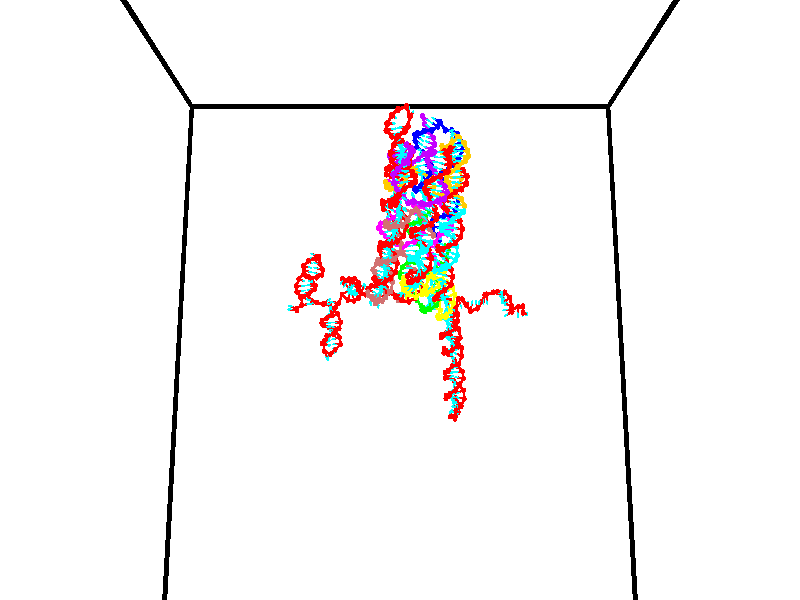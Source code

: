 // switches for output
#declare DRAW_BASES = 1; // possible values are 0, 1; only relevant for DNA ribbons
#declare DRAW_BASES_TYPE = 3; // possible values are 1, 2, 3; only relevant for DNA ribbons
#declare DRAW_FOG = 0; // set to 1 to enable fog

#include "colors.inc"

#include "transforms.inc"
background { rgb <1, 1, 1>}

#default {
   normal{
       ripples 0.25
       frequency 0.20
       turbulence 0.2
       lambda 5
   }
	finish {
		phong 0.1
		phong_size 40.
	}
}

// original window dimensions: 1024x640


// camera settings

camera {
	sky <0, 0.179814, -0.983701>
	up <0, 0.179814, -0.983701>
	right 1.6 * <1, 0, 0>
	location <35, 94.9851, 44.8844>
	look_at <35, 29.7336, 32.9568>
	direction <0, -65.2515, -11.9276>
	angle 67.0682
}


# declare cpy_camera_pos = <35, 94.9851, 44.8844>;
# if (DRAW_FOG = 1)
fog {
	fog_type 2
	up vnormalize(cpy_camera_pos)
	color rgbt<1,1,1,0.3>
	distance 1e-5
	fog_alt 3e-3
	fog_offset 56
}
# end


// LIGHTS

# declare lum = 6;
global_settings {
	ambient_light rgb lum * <0.05, 0.05, 0.05>
	max_trace_level 15
}# declare cpy_direct_light_amount = 0.25;
light_source
{	1000 * <-1, -1.16352, -0.803886>,
	rgb lum * cpy_direct_light_amount
	parallel
}

light_source
{	1000 * <1, 1.16352, 0.803886>,
	rgb lum * cpy_direct_light_amount
	parallel
}

// strand 0

// nucleotide -1

// particle -1
sphere {
	<24.612555, 34.967613, 34.794540> 0.250000
	pigment { color rgbt <1,0,0,0> }
	no_shadow
}
cylinder {
	<24.214539, 34.946724, 34.760662>,  <23.975729, 34.934189, 34.740337>, 0.100000
	pigment { color rgbt <1,0,0,0> }
	no_shadow
}
cylinder {
	<24.214539, 34.946724, 34.760662>,  <24.612555, 34.967613, 34.794540>, 0.100000
	pigment { color rgbt <1,0,0,0> }
	no_shadow
}

// particle -1
sphere {
	<24.214539, 34.946724, 34.760662> 0.100000
	pigment { color rgbt <1,0,0,0> }
	no_shadow
}
sphere {
	0, 1
	scale<0.080000,0.200000,0.300000>
	matrix <0.095449, -0.260653, -0.960703,
		0.028097, -0.964019, 0.264345,
		-0.995038, -0.052225, -0.084691,
		23.916027, 34.931057, 34.735256>
	pigment { color rgbt <0,1,1,0> }
	no_shadow
}
cylinder {
	<24.425823, 34.283348, 34.530949>,  <24.612555, 34.967613, 34.794540>, 0.130000
	pigment { color rgbt <1,0,0,0> }
	no_shadow
}

// nucleotide -1

// particle -1
sphere {
	<24.425823, 34.283348, 34.530949> 0.250000
	pigment { color rgbt <1,0,0,0> }
	no_shadow
}
cylinder {
	<24.130732, 34.543633, 34.459030>,  <23.953676, 34.699802, 34.415878>, 0.100000
	pigment { color rgbt <1,0,0,0> }
	no_shadow
}
cylinder {
	<24.130732, 34.543633, 34.459030>,  <24.425823, 34.283348, 34.530949>, 0.100000
	pigment { color rgbt <1,0,0,0> }
	no_shadow
}

// particle -1
sphere {
	<24.130732, 34.543633, 34.459030> 0.100000
	pigment { color rgbt <1,0,0,0> }
	no_shadow
}
sphere {
	0, 1
	scale<0.080000,0.200000,0.300000>
	matrix <-0.012775, -0.279732, -0.959993,
		-0.674975, -0.705919, 0.214680,
		-0.737730, 0.650713, -0.179794,
		23.909412, 34.738846, 34.405090>
	pigment { color rgbt <0,1,1,0> }
	no_shadow
}
cylinder {
	<25.006172, 34.576847, 34.310558>,  <24.425823, 34.283348, 34.530949>, 0.130000
	pigment { color rgbt <1,0,0,0> }
	no_shadow
}

// nucleotide -1

// particle -1
sphere {
	<25.006172, 34.576847, 34.310558> 0.250000
	pigment { color rgbt <1,0,0,0> }
	no_shadow
}
cylinder {
	<25.303829, 34.330952, 34.205986>,  <25.482424, 34.183414, 34.143242>, 0.100000
	pigment { color rgbt <1,0,0,0> }
	no_shadow
}
cylinder {
	<25.303829, 34.330952, 34.205986>,  <25.006172, 34.576847, 34.310558>, 0.100000
	pigment { color rgbt <1,0,0,0> }
	no_shadow
}

// particle -1
sphere {
	<25.303829, 34.330952, 34.205986> 0.100000
	pigment { color rgbt <1,0,0,0> }
	no_shadow
}
sphere {
	0, 1
	scale<0.080000,0.200000,0.300000>
	matrix <-0.082730, 0.303526, -0.949225,
		0.662878, 0.727987, 0.175009,
		0.744143, -0.614741, -0.261427,
		25.527073, 34.146530, 34.127560>
	pigment { color rgbt <0,1,1,0> }
	no_shadow
}
cylinder {
	<25.071213, 34.830090, 33.608875>,  <25.006172, 34.576847, 34.310558>, 0.130000
	pigment { color rgbt <1,0,0,0> }
	no_shadow
}

// nucleotide -1

// particle -1
sphere {
	<25.071213, 34.830090, 33.608875> 0.250000
	pigment { color rgbt <1,0,0,0> }
	no_shadow
}
cylinder {
	<25.293020, 34.500458, 33.655174>,  <25.426105, 34.302677, 33.682953>, 0.100000
	pigment { color rgbt <1,0,0,0> }
	no_shadow
}
cylinder {
	<25.293020, 34.500458, 33.655174>,  <25.071213, 34.830090, 33.608875>, 0.100000
	pigment { color rgbt <1,0,0,0> }
	no_shadow
}

// particle -1
sphere {
	<25.293020, 34.500458, 33.655174> 0.100000
	pigment { color rgbt <1,0,0,0> }
	no_shadow
}
sphere {
	0, 1
	scale<0.080000,0.200000,0.300000>
	matrix <0.265385, 0.043296, -0.963170,
		0.788721, 0.564812, 0.242708,
		0.554518, -0.824083, 0.115744,
		25.459375, 34.253231, 33.689896>
	pigment { color rgbt <0,1,1,0> }
	no_shadow
}
cylinder {
	<25.786526, 34.992393, 33.412666>,  <25.071213, 34.830090, 33.608875>, 0.130000
	pigment { color rgbt <1,0,0,0> }
	no_shadow
}

// nucleotide -1

// particle -1
sphere {
	<25.786526, 34.992393, 33.412666> 0.250000
	pigment { color rgbt <1,0,0,0> }
	no_shadow
}
cylinder {
	<25.698257, 34.605995, 33.358768>,  <25.645296, 34.374157, 33.326431>, 0.100000
	pigment { color rgbt <1,0,0,0> }
	no_shadow
}
cylinder {
	<25.698257, 34.605995, 33.358768>,  <25.786526, 34.992393, 33.412666>, 0.100000
	pigment { color rgbt <1,0,0,0> }
	no_shadow
}

// particle -1
sphere {
	<25.698257, 34.605995, 33.358768> 0.100000
	pigment { color rgbt <1,0,0,0> }
	no_shadow
}
sphere {
	0, 1
	scale<0.080000,0.200000,0.300000>
	matrix <-0.106674, 0.161221, -0.981136,
		0.969497, -0.202134, -0.138624,
		-0.220670, -0.965997, -0.134741,
		25.632057, 34.316196, 33.318348>
	pigment { color rgbt <0,1,1,0> }
	no_shadow
}
cylinder {
	<26.325754, 34.601635, 32.891045>,  <25.786526, 34.992393, 33.412666>, 0.130000
	pigment { color rgbt <1,0,0,0> }
	no_shadow
}

// nucleotide -1

// particle -1
sphere {
	<26.325754, 34.601635, 32.891045> 0.250000
	pigment { color rgbt <1,0,0,0> }
	no_shadow
}
cylinder {
	<25.963964, 34.431221, 32.899269>,  <25.746891, 34.328972, 32.904202>, 0.100000
	pigment { color rgbt <1,0,0,0> }
	no_shadow
}
cylinder {
	<25.963964, 34.431221, 32.899269>,  <26.325754, 34.601635, 32.891045>, 0.100000
	pigment { color rgbt <1,0,0,0> }
	no_shadow
}

// particle -1
sphere {
	<25.963964, 34.431221, 32.899269> 0.100000
	pigment { color rgbt <1,0,0,0> }
	no_shadow
}
sphere {
	0, 1
	scale<0.080000,0.200000,0.300000>
	matrix <0.012947, -0.075600, -0.997054,
		0.426334, -0.901542, 0.073894,
		-0.904473, -0.426035, 0.020559,
		25.692623, 34.303410, 32.905437>
	pigment { color rgbt <0,1,1,0> }
	no_shadow
}
cylinder {
	<26.264427, 33.911350, 32.475121>,  <26.325754, 34.601635, 32.891045>, 0.130000
	pigment { color rgbt <1,0,0,0> }
	no_shadow
}

// nucleotide -1

// particle -1
sphere {
	<26.264427, 33.911350, 32.475121> 0.250000
	pigment { color rgbt <1,0,0,0> }
	no_shadow
}
cylinder {
	<25.897207, 34.069798, 32.481770>,  <25.676876, 34.164867, 32.485760>, 0.100000
	pigment { color rgbt <1,0,0,0> }
	no_shadow
}
cylinder {
	<25.897207, 34.069798, 32.481770>,  <26.264427, 33.911350, 32.475121>, 0.100000
	pigment { color rgbt <1,0,0,0> }
	no_shadow
}

// particle -1
sphere {
	<25.897207, 34.069798, 32.481770> 0.100000
	pigment { color rgbt <1,0,0,0> }
	no_shadow
}
sphere {
	0, 1
	scale<0.080000,0.200000,0.300000>
	matrix <0.001186, 0.044673, -0.999001,
		-0.396467, -0.917112, -0.041482,
		-0.918049, 0.396120, 0.016624,
		25.621792, 34.188633, 32.486755>
	pigment { color rgbt <0,1,1,0> }
	no_shadow
}
cylinder {
	<25.858065, 33.436829, 32.003536>,  <26.264427, 33.911350, 32.475121>, 0.130000
	pigment { color rgbt <1,0,0,0> }
	no_shadow
}

// nucleotide -1

// particle -1
sphere {
	<25.858065, 33.436829, 32.003536> 0.250000
	pigment { color rgbt <1,0,0,0> }
	no_shadow
}
cylinder {
	<25.768318, 33.818943, 32.080566>,  <25.714470, 34.048210, 32.126785>, 0.100000
	pigment { color rgbt <1,0,0,0> }
	no_shadow
}
cylinder {
	<25.768318, 33.818943, 32.080566>,  <25.858065, 33.436829, 32.003536>, 0.100000
	pigment { color rgbt <1,0,0,0> }
	no_shadow
}

// particle -1
sphere {
	<25.768318, 33.818943, 32.080566> 0.100000
	pigment { color rgbt <1,0,0,0> }
	no_shadow
}
sphere {
	0, 1
	scale<0.080000,0.200000,0.300000>
	matrix <0.237111, 0.245194, -0.940031,
		-0.945218, -0.165248, -0.281522,
		-0.224366, 0.955287, 0.192580,
		25.701008, 34.105530, 32.138340>
	pigment { color rgbt <0,1,1,0> }
	no_shadow
}
cylinder {
	<25.301815, 33.641884, 31.589701>,  <25.858065, 33.436829, 32.003536>, 0.130000
	pigment { color rgbt <1,0,0,0> }
	no_shadow
}

// nucleotide -1

// particle -1
sphere {
	<25.301815, 33.641884, 31.589701> 0.250000
	pigment { color rgbt <1,0,0,0> }
	no_shadow
}
cylinder {
	<25.542976, 33.947239, 31.682432>,  <25.687674, 34.130451, 31.738071>, 0.100000
	pigment { color rgbt <1,0,0,0> }
	no_shadow
}
cylinder {
	<25.542976, 33.947239, 31.682432>,  <25.301815, 33.641884, 31.589701>, 0.100000
	pigment { color rgbt <1,0,0,0> }
	no_shadow
}

// particle -1
sphere {
	<25.542976, 33.947239, 31.682432> 0.100000
	pigment { color rgbt <1,0,0,0> }
	no_shadow
}
sphere {
	0, 1
	scale<0.080000,0.200000,0.300000>
	matrix <0.212463, 0.126460, -0.968952,
		-0.769005, 0.633438, -0.085949,
		0.602902, 0.763390, 0.231831,
		25.723846, 34.176254, 31.751982>
	pigment { color rgbt <0,1,1,0> }
	no_shadow
}
cylinder {
	<25.109678, 34.127918, 31.192274>,  <25.301815, 33.641884, 31.589701>, 0.130000
	pigment { color rgbt <1,0,0,0> }
	no_shadow
}

// nucleotide -1

// particle -1
sphere {
	<25.109678, 34.127918, 31.192274> 0.250000
	pigment { color rgbt <1,0,0,0> }
	no_shadow
}
cylinder {
	<25.487661, 34.227844, 31.276791>,  <25.714451, 34.287800, 31.327501>, 0.100000
	pigment { color rgbt <1,0,0,0> }
	no_shadow
}
cylinder {
	<25.487661, 34.227844, 31.276791>,  <25.109678, 34.127918, 31.192274>, 0.100000
	pigment { color rgbt <1,0,0,0> }
	no_shadow
}

// particle -1
sphere {
	<25.487661, 34.227844, 31.276791> 0.100000
	pigment { color rgbt <1,0,0,0> }
	no_shadow
}
sphere {
	0, 1
	scale<0.080000,0.200000,0.300000>
	matrix <0.155129, 0.226499, -0.961579,
		-0.288078, 0.941429, 0.175278,
		0.944958, 0.249819, 0.211292,
		25.771149, 34.302792, 31.340178>
	pigment { color rgbt <0,1,1,0> }
	no_shadow
}
cylinder {
	<25.095966, 34.822811, 30.959181>,  <25.109678, 34.127918, 31.192274>, 0.130000
	pigment { color rgbt <1,0,0,0> }
	no_shadow
}

// nucleotide -1

// particle -1
sphere {
	<25.095966, 34.822811, 30.959181> 0.250000
	pigment { color rgbt <1,0,0,0> }
	no_shadow
}
cylinder {
	<25.459463, 34.658092, 30.986351>,  <25.677561, 34.559261, 31.002653>, 0.100000
	pigment { color rgbt <1,0,0,0> }
	no_shadow
}
cylinder {
	<25.459463, 34.658092, 30.986351>,  <25.095966, 34.822811, 30.959181>, 0.100000
	pigment { color rgbt <1,0,0,0> }
	no_shadow
}

// particle -1
sphere {
	<25.459463, 34.658092, 30.986351> 0.100000
	pigment { color rgbt <1,0,0,0> }
	no_shadow
}
sphere {
	0, 1
	scale<0.080000,0.200000,0.300000>
	matrix <0.144780, 0.158388, -0.976705,
		0.391445, 0.897405, 0.203553,
		0.908740, -0.411797, 0.067926,
		25.732086, 34.534554, 31.006729>
	pigment { color rgbt <0,1,1,0> }
	no_shadow
}
cylinder {
	<25.654713, 35.227146, 30.587065>,  <25.095966, 34.822811, 30.959181>, 0.130000
	pigment { color rgbt <1,0,0,0> }
	no_shadow
}

// nucleotide -1

// particle -1
sphere {
	<25.654713, 35.227146, 30.587065> 0.250000
	pigment { color rgbt <1,0,0,0> }
	no_shadow
}
cylinder {
	<25.753761, 34.839611, 30.589235>,  <25.813190, 34.607090, 30.590538>, 0.100000
	pigment { color rgbt <1,0,0,0> }
	no_shadow
}
cylinder {
	<25.753761, 34.839611, 30.589235>,  <25.654713, 35.227146, 30.587065>, 0.100000
	pigment { color rgbt <1,0,0,0> }
	no_shadow
}

// particle -1
sphere {
	<25.753761, 34.839611, 30.589235> 0.100000
	pigment { color rgbt <1,0,0,0> }
	no_shadow
}
sphere {
	0, 1
	scale<0.080000,0.200000,0.300000>
	matrix <0.139365, 0.030078, -0.989784,
		0.958781, 0.245846, 0.142471,
		0.247620, -0.968842, 0.005424,
		25.828047, 34.548958, 30.590862>
	pigment { color rgbt <0,1,1,0> }
	no_shadow
}
cylinder {
	<26.420391, 35.012955, 30.354980>,  <25.654713, 35.227146, 30.587065>, 0.130000
	pigment { color rgbt <1,0,0,0> }
	no_shadow
}

// nucleotide -1

// particle -1
sphere {
	<26.420391, 35.012955, 30.354980> 0.250000
	pigment { color rgbt <1,0,0,0> }
	no_shadow
}
cylinder {
	<26.129519, 34.750488, 30.274332>,  <25.954996, 34.593006, 30.225943>, 0.100000
	pigment { color rgbt <1,0,0,0> }
	no_shadow
}
cylinder {
	<26.129519, 34.750488, 30.274332>,  <26.420391, 35.012955, 30.354980>, 0.100000
	pigment { color rgbt <1,0,0,0> }
	no_shadow
}

// particle -1
sphere {
	<26.129519, 34.750488, 30.274332> 0.100000
	pigment { color rgbt <1,0,0,0> }
	no_shadow
}
sphere {
	0, 1
	scale<0.080000,0.200000,0.300000>
	matrix <0.160514, 0.123036, -0.979335,
		0.667417, -0.744516, 0.015855,
		-0.727179, -0.656170, -0.201622,
		25.911366, 34.553638, 30.213846>
	pigment { color rgbt <0,1,1,0> }
	no_shadow
}
cylinder {
	<26.631943, 34.424480, 30.009279>,  <26.420391, 35.012955, 30.354980>, 0.130000
	pigment { color rgbt <1,0,0,0> }
	no_shadow
}

// nucleotide -1

// particle -1
sphere {
	<26.631943, 34.424480, 30.009279> 0.250000
	pigment { color rgbt <1,0,0,0> }
	no_shadow
}
cylinder {
	<26.258894, 34.534603, 29.915966>,  <26.035065, 34.600677, 29.859978>, 0.100000
	pigment { color rgbt <1,0,0,0> }
	no_shadow
}
cylinder {
	<26.258894, 34.534603, 29.915966>,  <26.631943, 34.424480, 30.009279>, 0.100000
	pigment { color rgbt <1,0,0,0> }
	no_shadow
}

// particle -1
sphere {
	<26.258894, 34.534603, 29.915966> 0.100000
	pigment { color rgbt <1,0,0,0> }
	no_shadow
}
sphere {
	0, 1
	scale<0.080000,0.200000,0.300000>
	matrix <0.289911, 0.186713, -0.938664,
		-0.214867, -0.943050, -0.253948,
		-0.932622, 0.275311, -0.233282,
		25.979107, 34.617195, 29.845982>
	pigment { color rgbt <0,1,1,0> }
	no_shadow
}
cylinder {
	<26.679283, 33.916344, 30.532511>,  <26.631943, 34.424480, 30.009279>, 0.130000
	pigment { color rgbt <1,0,0,0> }
	no_shadow
}

// nucleotide -1

// particle -1
sphere {
	<26.679283, 33.916344, 30.532511> 0.250000
	pigment { color rgbt <1,0,0,0> }
	no_shadow
}
cylinder {
	<26.466606, 34.251442, 30.582273>,  <26.338999, 34.452503, 30.612131>, 0.100000
	pigment { color rgbt <1,0,0,0> }
	no_shadow
}
cylinder {
	<26.466606, 34.251442, 30.582273>,  <26.679283, 33.916344, 30.532511>, 0.100000
	pigment { color rgbt <1,0,0,0> }
	no_shadow
}

// particle -1
sphere {
	<26.466606, 34.251442, 30.582273> 0.100000
	pigment { color rgbt <1,0,0,0> }
	no_shadow
}
sphere {
	0, 1
	scale<0.080000,0.200000,0.300000>
	matrix <-0.203335, -0.268859, 0.941472,
		0.822166, 0.475279, 0.313294,
		-0.531693, 0.837750, 0.124406,
		26.307098, 34.502766, 30.619595>
	pigment { color rgbt <0,1,1,0> }
	no_shadow
}
cylinder {
	<27.020754, 34.164459, 31.102266>,  <26.679283, 33.916344, 30.532511>, 0.130000
	pigment { color rgbt <1,0,0,0> }
	no_shadow
}

// nucleotide -1

// particle -1
sphere {
	<27.020754, 34.164459, 31.102266> 0.250000
	pigment { color rgbt <1,0,0,0> }
	no_shadow
}
cylinder {
	<26.647146, 34.303036, 31.067423>,  <26.422981, 34.386181, 31.046516>, 0.100000
	pigment { color rgbt <1,0,0,0> }
	no_shadow
}
cylinder {
	<26.647146, 34.303036, 31.067423>,  <27.020754, 34.164459, 31.102266>, 0.100000
	pigment { color rgbt <1,0,0,0> }
	no_shadow
}

// particle -1
sphere {
	<26.647146, 34.303036, 31.067423> 0.100000
	pigment { color rgbt <1,0,0,0> }
	no_shadow
}
sphere {
	0, 1
	scale<0.080000,0.200000,0.300000>
	matrix <-0.113294, -0.056025, 0.991981,
		0.338785, 0.936397, 0.091578,
		-0.934018, 0.346443, -0.087108,
		26.366941, 34.406967, 31.041290>
	pigment { color rgbt <0,1,1,0> }
	no_shadow
}
cylinder {
	<27.016338, 34.625706, 31.685581>,  <27.020754, 34.164459, 31.102266>, 0.130000
	pigment { color rgbt <1,0,0,0> }
	no_shadow
}

// nucleotide -1

// particle -1
sphere {
	<27.016338, 34.625706, 31.685581> 0.250000
	pigment { color rgbt <1,0,0,0> }
	no_shadow
}
cylinder {
	<26.636042, 34.549240, 31.587973>,  <26.407864, 34.503361, 31.529408>, 0.100000
	pigment { color rgbt <1,0,0,0> }
	no_shadow
}
cylinder {
	<26.636042, 34.549240, 31.587973>,  <27.016338, 34.625706, 31.685581>, 0.100000
	pigment { color rgbt <1,0,0,0> }
	no_shadow
}

// particle -1
sphere {
	<26.636042, 34.549240, 31.587973> 0.100000
	pigment { color rgbt <1,0,0,0> }
	no_shadow
}
sphere {
	0, 1
	scale<0.080000,0.200000,0.300000>
	matrix <-0.258873, 0.056617, 0.964251,
		-0.170516, 0.979923, -0.103315,
		-0.950741, -0.191166, -0.244022,
		26.350819, 34.491890, 31.514767>
	pigment { color rgbt <0,1,1,0> }
	no_shadow
}
cylinder {
	<26.521906, 35.129566, 32.015469>,  <27.016338, 34.625706, 31.685581>, 0.130000
	pigment { color rgbt <1,0,0,0> }
	no_shadow
}

// nucleotide -1

// particle -1
sphere {
	<26.521906, 35.129566, 32.015469> 0.250000
	pigment { color rgbt <1,0,0,0> }
	no_shadow
}
cylinder {
	<26.286396, 34.816257, 31.935633>,  <26.145090, 34.628273, 31.887732>, 0.100000
	pigment { color rgbt <1,0,0,0> }
	no_shadow
}
cylinder {
	<26.286396, 34.816257, 31.935633>,  <26.521906, 35.129566, 32.015469>, 0.100000
	pigment { color rgbt <1,0,0,0> }
	no_shadow
}

// particle -1
sphere {
	<26.286396, 34.816257, 31.935633> 0.100000
	pigment { color rgbt <1,0,0,0> }
	no_shadow
}
sphere {
	0, 1
	scale<0.080000,0.200000,0.300000>
	matrix <-0.258677, -0.051350, 0.964598,
		-0.765787, 0.619561, -0.172380,
		-0.588776, -0.783267, -0.199589,
		26.109764, 34.581276, 31.875755>
	pigment { color rgbt <0,1,1,0> }
	no_shadow
}
cylinder {
	<25.838495, 35.299179, 32.018921>,  <26.521906, 35.129566, 32.015469>, 0.130000
	pigment { color rgbt <1,0,0,0> }
	no_shadow
}

// nucleotide -1

// particle -1
sphere {
	<25.838495, 35.299179, 32.018921> 0.250000
	pigment { color rgbt <1,0,0,0> }
	no_shadow
}
cylinder {
	<25.903692, 34.919621, 32.127010>,  <25.942810, 34.691883, 32.191864>, 0.100000
	pigment { color rgbt <1,0,0,0> }
	no_shadow
}
cylinder {
	<25.903692, 34.919621, 32.127010>,  <25.838495, 35.299179, 32.018921>, 0.100000
	pigment { color rgbt <1,0,0,0> }
	no_shadow
}

// particle -1
sphere {
	<25.903692, 34.919621, 32.127010> 0.100000
	pigment { color rgbt <1,0,0,0> }
	no_shadow
}
sphere {
	0, 1
	scale<0.080000,0.200000,0.300000>
	matrix <-0.398269, 0.187304, 0.897942,
		-0.902672, -0.253978, -0.347389,
		0.162990, -0.948900, 0.270226,
		25.952589, 34.634949, 32.208076>
	pigment { color rgbt <0,1,1,0> }
	no_shadow
}
cylinder {
	<25.251144, 35.158905, 31.718697>,  <25.838495, 35.299179, 32.018921>, 0.130000
	pigment { color rgbt <1,0,0,0> }
	no_shadow
}

// nucleotide -1

// particle -1
sphere {
	<25.251144, 35.158905, 31.718697> 0.250000
	pigment { color rgbt <1,0,0,0> }
	no_shadow
}
cylinder {
	<25.164927, 34.768311, 31.719950>,  <25.113195, 34.533955, 31.720701>, 0.100000
	pigment { color rgbt <1,0,0,0> }
	no_shadow
}
cylinder {
	<25.164927, 34.768311, 31.719950>,  <25.251144, 35.158905, 31.718697>, 0.100000
	pigment { color rgbt <1,0,0,0> }
	no_shadow
}

// particle -1
sphere {
	<25.164927, 34.768311, 31.719950> 0.100000
	pigment { color rgbt <1,0,0,0> }
	no_shadow
}
sphere {
	0, 1
	scale<0.080000,0.200000,0.300000>
	matrix <-0.052656, 0.014826, 0.998503,
		-0.975074, 0.215056, -0.054613,
		-0.215543, -0.976489, 0.003132,
		25.100264, 34.475365, 31.720890>
	pigment { color rgbt <0,1,1,0> }
	no_shadow
}
cylinder {
	<24.735598, 35.092529, 32.147293>,  <25.251144, 35.158905, 31.718697>, 0.130000
	pigment { color rgbt <1,0,0,0> }
	no_shadow
}

// nucleotide -1

// particle -1
sphere {
	<24.735598, 35.092529, 32.147293> 0.250000
	pigment { color rgbt <1,0,0,0> }
	no_shadow
}
cylinder {
	<24.920406, 34.737835, 32.153332>,  <25.031292, 34.525017, 32.156956>, 0.100000
	pigment { color rgbt <1,0,0,0> }
	no_shadow
}
cylinder {
	<24.920406, 34.737835, 32.153332>,  <24.735598, 35.092529, 32.147293>, 0.100000
	pigment { color rgbt <1,0,0,0> }
	no_shadow
}

// particle -1
sphere {
	<24.920406, 34.737835, 32.153332> 0.100000
	pigment { color rgbt <1,0,0,0> }
	no_shadow
}
sphere {
	0, 1
	scale<0.080000,0.200000,0.300000>
	matrix <-0.048056, -0.008036, 0.998812,
		-0.885566, -0.462198, -0.046326,
		0.462021, -0.886740, 0.015095,
		25.059013, 34.471813, 32.157860>
	pigment { color rgbt <0,1,1,0> }
	no_shadow
}
cylinder {
	<24.427429, 34.681885, 32.675617>,  <24.735598, 35.092529, 32.147293>, 0.130000
	pigment { color rgbt <1,0,0,0> }
	no_shadow
}

// nucleotide -1

// particle -1
sphere {
	<24.427429, 34.681885, 32.675617> 0.250000
	pigment { color rgbt <1,0,0,0> }
	no_shadow
}
cylinder {
	<24.786835, 34.514858, 32.621494>,  <25.002478, 34.414642, 32.589020>, 0.100000
	pigment { color rgbt <1,0,0,0> }
	no_shadow
}
cylinder {
	<24.786835, 34.514858, 32.621494>,  <24.427429, 34.681885, 32.675617>, 0.100000
	pigment { color rgbt <1,0,0,0> }
	no_shadow
}

// particle -1
sphere {
	<24.786835, 34.514858, 32.621494> 0.100000
	pigment { color rgbt <1,0,0,0> }
	no_shadow
}
sphere {
	0, 1
	scale<0.080000,0.200000,0.300000>
	matrix <0.069001, -0.170053, 0.983016,
		-0.433487, -0.892590, -0.123982,
		0.898514, -0.417570, -0.135305,
		25.056389, 34.389587, 32.580902>
	pigment { color rgbt <0,1,1,0> }
	no_shadow
}
cylinder {
	<24.372644, 33.938137, 33.019180>,  <24.427429, 34.681885, 32.675617>, 0.130000
	pigment { color rgbt <1,0,0,0> }
	no_shadow
}

// nucleotide -1

// particle -1
sphere {
	<24.372644, 33.938137, 33.019180> 0.250000
	pigment { color rgbt <1,0,0,0> }
	no_shadow
}
cylinder {
	<24.748131, 34.072533, 32.988403>,  <24.973423, 34.153172, 32.969936>, 0.100000
	pigment { color rgbt <1,0,0,0> }
	no_shadow
}
cylinder {
	<24.748131, 34.072533, 32.988403>,  <24.372644, 33.938137, 33.019180>, 0.100000
	pigment { color rgbt <1,0,0,0> }
	no_shadow
}

// particle -1
sphere {
	<24.748131, 34.072533, 32.988403> 0.100000
	pigment { color rgbt <1,0,0,0> }
	no_shadow
}
sphere {
	0, 1
	scale<0.080000,0.200000,0.300000>
	matrix <0.087038, -0.015080, 0.996091,
		0.333516, -0.941745, -0.043400,
		0.938718, 0.335990, -0.076938,
		25.029747, 34.173328, 32.965321>
	pigment { color rgbt <0,1,1,0> }
	no_shadow
}
cylinder {
	<24.724316, 33.642967, 33.461971>,  <24.372644, 33.938137, 33.019180>, 0.130000
	pigment { color rgbt <1,0,0,0> }
	no_shadow
}

// nucleotide -1

// particle -1
sphere {
	<24.724316, 33.642967, 33.461971> 0.250000
	pigment { color rgbt <1,0,0,0> }
	no_shadow
}
cylinder {
	<24.952194, 33.961658, 33.381302>,  <25.088921, 34.152874, 33.332901>, 0.100000
	pigment { color rgbt <1,0,0,0> }
	no_shadow
}
cylinder {
	<24.952194, 33.961658, 33.381302>,  <24.724316, 33.642967, 33.461971>, 0.100000
	pigment { color rgbt <1,0,0,0> }
	no_shadow
}

// particle -1
sphere {
	<24.952194, 33.961658, 33.381302> 0.100000
	pigment { color rgbt <1,0,0,0> }
	no_shadow
}
sphere {
	0, 1
	scale<0.080000,0.200000,0.300000>
	matrix <0.388806, -0.045082, 0.920216,
		0.724069, -0.602656, -0.335455,
		0.569697, 0.796727, -0.201674,
		25.123104, 34.200676, 33.320801>
	pigment { color rgbt <0,1,1,0> }
	no_shadow
}
cylinder {
	<25.233068, 33.066483, 33.074856>,  <24.724316, 33.642967, 33.461971>, 0.130000
	pigment { color rgbt <1,0,0,0> }
	no_shadow
}

// nucleotide -1

// particle -1
sphere {
	<25.233068, 33.066483, 33.074856> 0.250000
	pigment { color rgbt <1,0,0,0> }
	no_shadow
}
cylinder {
	<25.369808, 33.430473, 33.168736>,  <25.451853, 33.648869, 33.225063>, 0.100000
	pigment { color rgbt <1,0,0,0> }
	no_shadow
}
cylinder {
	<25.369808, 33.430473, 33.168736>,  <25.233068, 33.066483, 33.074856>, 0.100000
	pigment { color rgbt <1,0,0,0> }
	no_shadow
}

// particle -1
sphere {
	<25.369808, 33.430473, 33.168736> 0.100000
	pigment { color rgbt <1,0,0,0> }
	no_shadow
}
sphere {
	0, 1
	scale<0.080000,0.200000,0.300000>
	matrix <0.090870, -0.280588, 0.955517,
		0.935351, -0.305317, -0.178608,
		0.341851, 0.909974, 0.234704,
		25.472364, 33.703465, 33.239147>
	pigment { color rgbt <0,1,1,0> }
	no_shadow
}
cylinder {
	<25.799473, 33.043140, 33.612133>,  <25.233068, 33.066483, 33.074856>, 0.130000
	pigment { color rgbt <1,0,0,0> }
	no_shadow
}

// nucleotide -1

// particle -1
sphere {
	<25.799473, 33.043140, 33.612133> 0.250000
	pigment { color rgbt <1,0,0,0> }
	no_shadow
}
cylinder {
	<25.707893, 33.430386, 33.652794>,  <25.652946, 33.662735, 33.677193>, 0.100000
	pigment { color rgbt <1,0,0,0> }
	no_shadow
}
cylinder {
	<25.707893, 33.430386, 33.652794>,  <25.799473, 33.043140, 33.612133>, 0.100000
	pigment { color rgbt <1,0,0,0> }
	no_shadow
}

// particle -1
sphere {
	<25.707893, 33.430386, 33.652794> 0.100000
	pigment { color rgbt <1,0,0,0> }
	no_shadow
}
sphere {
	0, 1
	scale<0.080000,0.200000,0.300000>
	matrix <0.274624, -0.035952, 0.960879,
		0.933897, 0.247908, -0.257637,
		-0.228947, 0.968116, 0.101657,
		25.639210, 33.720821, 33.683292>
	pigment { color rgbt <0,1,1,0> }
	no_shadow
}
cylinder {
	<26.394613, 33.293484, 33.836937>,  <25.799473, 33.043140, 33.612133>, 0.130000
	pigment { color rgbt <1,0,0,0> }
	no_shadow
}

// nucleotide -1

// particle -1
sphere {
	<26.394613, 33.293484, 33.836937> 0.250000
	pigment { color rgbt <1,0,0,0> }
	no_shadow
}
cylinder {
	<26.094885, 33.537964, 33.938885>,  <25.915049, 33.684650, 34.000053>, 0.100000
	pigment { color rgbt <1,0,0,0> }
	no_shadow
}
cylinder {
	<26.094885, 33.537964, 33.938885>,  <26.394613, 33.293484, 33.836937>, 0.100000
	pigment { color rgbt <1,0,0,0> }
	no_shadow
}

// particle -1
sphere {
	<26.094885, 33.537964, 33.938885> 0.100000
	pigment { color rgbt <1,0,0,0> }
	no_shadow
}
sphere {
	0, 1
	scale<0.080000,0.200000,0.300000>
	matrix <0.341230, 0.026524, 0.939606,
		0.567524, 0.791034, -0.228434,
		-0.749319, 0.611197, 0.254871,
		25.870089, 33.721321, 34.015347>
	pigment { color rgbt <0,1,1,0> }
	no_shadow
}
cylinder {
	<26.930616, 32.833897, 33.872028>,  <26.394613, 33.293484, 33.836937>, 0.130000
	pigment { color rgbt <1,0,0,0> }
	no_shadow
}

// nucleotide -1

// particle -1
sphere {
	<26.930616, 32.833897, 33.872028> 0.250000
	pigment { color rgbt <1,0,0,0> }
	no_shadow
}
cylinder {
	<27.254040, 32.737106, 33.657486>,  <27.448093, 32.679031, 33.528759>, 0.100000
	pigment { color rgbt <1,0,0,0> }
	no_shadow
}
cylinder {
	<27.254040, 32.737106, 33.657486>,  <26.930616, 32.833897, 33.872028>, 0.100000
	pigment { color rgbt <1,0,0,0> }
	no_shadow
}

// particle -1
sphere {
	<27.254040, 32.737106, 33.657486> 0.100000
	pigment { color rgbt <1,0,0,0> }
	no_shadow
}
sphere {
	0, 1
	scale<0.080000,0.200000,0.300000>
	matrix <0.353372, -0.529164, 0.771437,
		-0.470490, -0.813286, -0.342353,
		0.808559, -0.241975, -0.536358,
		27.496609, 32.664513, 33.496578>
	pigment { color rgbt <0,1,1,0> }
	no_shadow
}
cylinder {
	<26.932356, 32.108276, 33.747272>,  <26.930616, 32.833897, 33.872028>, 0.130000
	pigment { color rgbt <1,0,0,0> }
	no_shadow
}

// nucleotide -1

// particle -1
sphere {
	<26.932356, 32.108276, 33.747272> 0.250000
	pigment { color rgbt <1,0,0,0> }
	no_shadow
}
cylinder {
	<27.268084, 32.323223, 33.780197>,  <27.469521, 32.452190, 33.799953>, 0.100000
	pigment { color rgbt <1,0,0,0> }
	no_shadow
}
cylinder {
	<27.268084, 32.323223, 33.780197>,  <26.932356, 32.108276, 33.747272>, 0.100000
	pigment { color rgbt <1,0,0,0> }
	no_shadow
}

// particle -1
sphere {
	<27.268084, 32.323223, 33.780197> 0.100000
	pigment { color rgbt <1,0,0,0> }
	no_shadow
}
sphere {
	0, 1
	scale<0.080000,0.200000,0.300000>
	matrix <0.171871, -0.405935, 0.897595,
		0.515754, -0.739223, -0.433068,
		0.839320, 0.537370, 0.082311,
		27.519880, 32.484432, 33.804890>
	pigment { color rgbt <0,1,1,0> }
	no_shadow
}
cylinder {
	<27.488237, 31.654900, 33.720062>,  <26.932356, 32.108276, 33.747272>, 0.130000
	pigment { color rgbt <1,0,0,0> }
	no_shadow
}

// nucleotide -1

// particle -1
sphere {
	<27.488237, 31.654900, 33.720062> 0.250000
	pigment { color rgbt <1,0,0,0> }
	no_shadow
}
cylinder {
	<27.607428, 31.972242, 33.932400>,  <27.678942, 32.162647, 34.059803>, 0.100000
	pigment { color rgbt <1,0,0,0> }
	no_shadow
}
cylinder {
	<27.607428, 31.972242, 33.932400>,  <27.488237, 31.654900, 33.720062>, 0.100000
	pigment { color rgbt <1,0,0,0> }
	no_shadow
}

// particle -1
sphere {
	<27.607428, 31.972242, 33.932400> 0.100000
	pigment { color rgbt <1,0,0,0> }
	no_shadow
}
sphere {
	0, 1
	scale<0.080000,0.200000,0.300000>
	matrix <0.069388, -0.572635, 0.816868,
		0.952048, -0.206572, -0.225681,
		0.297975, 0.793358, 0.530843,
		27.696819, 32.210251, 34.091652>
	pigment { color rgbt <0,1,1,0> }
	no_shadow
}
cylinder {
	<27.870695, 31.247023, 34.151581>,  <27.488237, 31.654900, 33.720062>, 0.130000
	pigment { color rgbt <1,0,0,0> }
	no_shadow
}

// nucleotide -1

// particle -1
sphere {
	<27.870695, 31.247023, 34.151581> 0.250000
	pigment { color rgbt <1,0,0,0> }
	no_shadow
}
cylinder {
	<27.803991, 31.610424, 34.304848>,  <27.763969, 31.828465, 34.396809>, 0.100000
	pigment { color rgbt <1,0,0,0> }
	no_shadow
}
cylinder {
	<27.803991, 31.610424, 34.304848>,  <27.870695, 31.247023, 34.151581>, 0.100000
	pigment { color rgbt <1,0,0,0> }
	no_shadow
}

// particle -1
sphere {
	<27.803991, 31.610424, 34.304848> 0.100000
	pigment { color rgbt <1,0,0,0> }
	no_shadow
}
sphere {
	0, 1
	scale<0.080000,0.200000,0.300000>
	matrix <0.165744, -0.357250, 0.919185,
		0.971968, 0.216789, -0.091004,
		-0.166758, 0.908502, 0.383167,
		27.753963, 31.882975, 34.419796>
	pigment { color rgbt <0,1,1,0> }
	no_shadow
}
cylinder {
	<28.374205, 31.419319, 34.533596>,  <27.870695, 31.247023, 34.151581>, 0.130000
	pigment { color rgbt <1,0,0,0> }
	no_shadow
}

// nucleotide -1

// particle -1
sphere {
	<28.374205, 31.419319, 34.533596> 0.250000
	pigment { color rgbt <1,0,0,0> }
	no_shadow
}
cylinder {
	<28.053408, 31.601316, 34.688408>,  <27.860929, 31.710514, 34.781296>, 0.100000
	pigment { color rgbt <1,0,0,0> }
	no_shadow
}
cylinder {
	<28.053408, 31.601316, 34.688408>,  <28.374205, 31.419319, 34.533596>, 0.100000
	pigment { color rgbt <1,0,0,0> }
	no_shadow
}

// particle -1
sphere {
	<28.053408, 31.601316, 34.688408> 0.100000
	pigment { color rgbt <1,0,0,0> }
	no_shadow
}
sphere {
	0, 1
	scale<0.080000,0.200000,0.300000>
	matrix <0.144025, -0.481525, 0.864517,
		0.579714, 0.749077, 0.320649,
		-0.801991, 0.454991, 0.387033,
		27.812811, 31.737814, 34.804516>
	pigment { color rgbt <0,1,1,0> }
	no_shadow
}
cylinder {
	<28.705179, 31.566753, 35.305805>,  <28.374205, 31.419319, 34.533596>, 0.130000
	pigment { color rgbt <1,0,0,0> }
	no_shadow
}

// nucleotide -1

// particle -1
sphere {
	<28.705179, 31.566753, 35.305805> 0.250000
	pigment { color rgbt <1,0,0,0> }
	no_shadow
}
cylinder {
	<28.317228, 31.662210, 35.325356>,  <28.084457, 31.719484, 35.337086>, 0.100000
	pigment { color rgbt <1,0,0,0> }
	no_shadow
}
cylinder {
	<28.317228, 31.662210, 35.325356>,  <28.705179, 31.566753, 35.305805>, 0.100000
	pigment { color rgbt <1,0,0,0> }
	no_shadow
}

// particle -1
sphere {
	<28.317228, 31.662210, 35.325356> 0.100000
	pigment { color rgbt <1,0,0,0> }
	no_shadow
}
sphere {
	0, 1
	scale<0.080000,0.200000,0.300000>
	matrix <0.009008, -0.165378, 0.986189,
		0.243429, 0.956922, 0.158246,
		-0.969877, 0.238642, 0.048878,
		28.026266, 31.733803, 35.340019>
	pigment { color rgbt <0,1,1,0> }
	no_shadow
}
cylinder {
	<28.592337, 32.004852, 35.906807>,  <28.705179, 31.566753, 35.305805>, 0.130000
	pigment { color rgbt <1,0,0,0> }
	no_shadow
}

// nucleotide -1

// particle -1
sphere {
	<28.592337, 32.004852, 35.906807> 0.250000
	pigment { color rgbt <1,0,0,0> }
	no_shadow
}
cylinder {
	<28.254221, 31.815718, 35.807281>,  <28.051352, 31.702236, 35.747566>, 0.100000
	pigment { color rgbt <1,0,0,0> }
	no_shadow
}
cylinder {
	<28.254221, 31.815718, 35.807281>,  <28.592337, 32.004852, 35.906807>, 0.100000
	pigment { color rgbt <1,0,0,0> }
	no_shadow
}

// particle -1
sphere {
	<28.254221, 31.815718, 35.807281> 0.100000
	pigment { color rgbt <1,0,0,0> }
	no_shadow
}
sphere {
	0, 1
	scale<0.080000,0.200000,0.300000>
	matrix <-0.081878, -0.345543, 0.934824,
		-0.527999, 0.810569, 0.253368,
		-0.845289, -0.472841, -0.248814,
		28.000635, 31.673866, 35.732635>
	pigment { color rgbt <0,1,1,0> }
	no_shadow
}
cylinder {
	<28.091448, 32.192734, 36.465618>,  <28.592337, 32.004852, 35.906807>, 0.130000
	pigment { color rgbt <1,0,0,0> }
	no_shadow
}

// nucleotide -1

// particle -1
sphere {
	<28.091448, 32.192734, 36.465618> 0.250000
	pigment { color rgbt <1,0,0,0> }
	no_shadow
}
cylinder {
	<27.882076, 31.932077, 36.246025>,  <27.756453, 31.775684, 36.114269>, 0.100000
	pigment { color rgbt <1,0,0,0> }
	no_shadow
}
cylinder {
	<27.882076, 31.932077, 36.246025>,  <28.091448, 32.192734, 36.465618>, 0.100000
	pigment { color rgbt <1,0,0,0> }
	no_shadow
}

// particle -1
sphere {
	<27.882076, 31.932077, 36.246025> 0.100000
	pigment { color rgbt <1,0,0,0> }
	no_shadow
}
sphere {
	0, 1
	scale<0.080000,0.200000,0.300000>
	matrix <-0.369737, -0.406773, 0.835362,
		-0.767668, 0.640234, -0.028019,
		-0.523430, -0.651641, -0.548985,
		27.725046, 31.736586, 36.081329>
	pigment { color rgbt <0,1,1,0> }
	no_shadow
}
cylinder {
	<27.315212, 32.135944, 36.589497>,  <28.091448, 32.192734, 36.465618>, 0.130000
	pigment { color rgbt <1,0,0,0> }
	no_shadow
}

// nucleotide -1

// particle -1
sphere {
	<27.315212, 32.135944, 36.589497> 0.250000
	pigment { color rgbt <1,0,0,0> }
	no_shadow
}
cylinder {
	<27.451704, 31.784000, 36.457188>,  <27.533600, 31.572834, 36.377804>, 0.100000
	pigment { color rgbt <1,0,0,0> }
	no_shadow
}
cylinder {
	<27.451704, 31.784000, 36.457188>,  <27.315212, 32.135944, 36.589497>, 0.100000
	pigment { color rgbt <1,0,0,0> }
	no_shadow
}

// particle -1
sphere {
	<27.451704, 31.784000, 36.457188> 0.100000
	pigment { color rgbt <1,0,0,0> }
	no_shadow
}
sphere {
	0, 1
	scale<0.080000,0.200000,0.300000>
	matrix <-0.275578, -0.430069, 0.859708,
		-0.898676, -0.202207, -0.389223,
		0.341231, -0.879860, -0.330769,
		27.554073, 31.520042, 36.357956>
	pigment { color rgbt <0,1,1,0> }
	no_shadow
}
cylinder {
	<27.026857, 31.673834, 36.978237>,  <27.315212, 32.135944, 36.589497>, 0.130000
	pigment { color rgbt <1,0,0,0> }
	no_shadow
}

// nucleotide -1

// particle -1
sphere {
	<27.026857, 31.673834, 36.978237> 0.250000
	pigment { color rgbt <1,0,0,0> }
	no_shadow
}
cylinder {
	<27.260532, 31.423164, 36.771935>,  <27.400738, 31.272762, 36.648155>, 0.100000
	pigment { color rgbt <1,0,0,0> }
	no_shadow
}
cylinder {
	<27.260532, 31.423164, 36.771935>,  <27.026857, 31.673834, 36.978237>, 0.100000
	pigment { color rgbt <1,0,0,0> }
	no_shadow
}

// particle -1
sphere {
	<27.260532, 31.423164, 36.771935> 0.100000
	pigment { color rgbt <1,0,0,0> }
	no_shadow
}
sphere {
	0, 1
	scale<0.080000,0.200000,0.300000>
	matrix <0.035352, -0.615214, 0.787567,
		-0.810848, -0.478320, -0.337246,
		0.584188, -0.626675, -0.515755,
		27.435789, 31.235163, 36.617207>
	pigment { color rgbt <0,1,1,0> }
	no_shadow
}
cylinder {
	<26.696611, 31.028316, 37.121555>,  <27.026857, 31.673834, 36.978237>, 0.130000
	pigment { color rgbt <1,0,0,0> }
	no_shadow
}

// nucleotide -1

// particle -1
sphere {
	<26.696611, 31.028316, 37.121555> 0.250000
	pigment { color rgbt <1,0,0,0> }
	no_shadow
}
cylinder {
	<27.052153, 30.915060, 36.977459>,  <27.265478, 30.847107, 36.891003>, 0.100000
	pigment { color rgbt <1,0,0,0> }
	no_shadow
}
cylinder {
	<27.052153, 30.915060, 36.977459>,  <26.696611, 31.028316, 37.121555>, 0.100000
	pigment { color rgbt <1,0,0,0> }
	no_shadow
}

// particle -1
sphere {
	<27.052153, 30.915060, 36.977459> 0.100000
	pigment { color rgbt <1,0,0,0> }
	no_shadow
}
sphere {
	0, 1
	scale<0.080000,0.200000,0.300000>
	matrix <0.097699, -0.651016, 0.752750,
		-0.447653, -0.704280, -0.550996,
		0.888854, -0.283139, -0.360237,
		27.318810, 30.830118, 36.869389>
	pigment { color rgbt <0,1,1,0> }
	no_shadow
}
cylinder {
	<26.807434, 30.215672, 37.055298>,  <26.696611, 31.028316, 37.121555>, 0.130000
	pigment { color rgbt <1,0,0,0> }
	no_shadow
}

// nucleotide -1

// particle -1
sphere {
	<26.807434, 30.215672, 37.055298> 0.250000
	pigment { color rgbt <1,0,0,0> }
	no_shadow
}
cylinder {
	<27.134571, 30.422737, 37.155819>,  <27.330854, 30.546976, 37.216133>, 0.100000
	pigment { color rgbt <1,0,0,0> }
	no_shadow
}
cylinder {
	<27.134571, 30.422737, 37.155819>,  <26.807434, 30.215672, 37.055298>, 0.100000
	pigment { color rgbt <1,0,0,0> }
	no_shadow
}

// particle -1
sphere {
	<27.134571, 30.422737, 37.155819> 0.100000
	pigment { color rgbt <1,0,0,0> }
	no_shadow
}
sphere {
	0, 1
	scale<0.080000,0.200000,0.300000>
	matrix <0.072240, -0.525630, 0.847641,
		0.570887, -0.675084, -0.467280,
		0.817845, 0.517663, 0.251307,
		27.379925, 30.578035, 37.231213>
	pigment { color rgbt <0,1,1,0> }
	no_shadow
}
cylinder {
	<26.881121, 30.583241, 37.729694>,  <26.807434, 30.215672, 37.055298>, 0.130000
	pigment { color rgbt <1,0,0,0> }
	no_shadow
}

// nucleotide -1

// particle -1
sphere {
	<26.881121, 30.583241, 37.729694> 0.250000
	pigment { color rgbt <1,0,0,0> }
	no_shadow
}
cylinder {
	<27.072001, 30.525763, 38.076481>,  <27.186529, 30.491276, 38.284554>, 0.100000
	pigment { color rgbt <1,0,0,0> }
	no_shadow
}
cylinder {
	<27.072001, 30.525763, 38.076481>,  <26.881121, 30.583241, 37.729694>, 0.100000
	pigment { color rgbt <1,0,0,0> }
	no_shadow
}

// particle -1
sphere {
	<27.072001, 30.525763, 38.076481> 0.100000
	pigment { color rgbt <1,0,0,0> }
	no_shadow
}
sphere {
	0, 1
	scale<0.080000,0.200000,0.300000>
	matrix <0.439079, 0.893562, -0.093575,
		-0.761243, 0.425321, 0.489502,
		0.477200, -0.143697, 0.866967,
		27.215160, 30.482653, 38.336571>
	pigment { color rgbt <0,1,1,0> }
	no_shadow
}
cylinder {
	<27.557873, 30.713139, 38.043476>,  <26.881121, 30.583241, 37.729694>, 0.130000
	pigment { color rgbt <1,0,0,0> }
	no_shadow
}

// nucleotide -1

// particle -1
sphere {
	<27.557873, 30.713139, 38.043476> 0.250000
	pigment { color rgbt <1,0,0,0> }
	no_shadow
}
cylinder {
	<27.787113, 30.408804, 37.921703>,  <27.924658, 30.226202, 37.848640>, 0.100000
	pigment { color rgbt <1,0,0,0> }
	no_shadow
}
cylinder {
	<27.787113, 30.408804, 37.921703>,  <27.557873, 30.713139, 38.043476>, 0.100000
	pigment { color rgbt <1,0,0,0> }
	no_shadow
}

// particle -1
sphere {
	<27.787113, 30.408804, 37.921703> 0.100000
	pigment { color rgbt <1,0,0,0> }
	no_shadow
}
sphere {
	0, 1
	scale<0.080000,0.200000,0.300000>
	matrix <-0.115223, 0.292990, -0.949147,
		0.811343, 0.579036, 0.080247,
		0.573102, -0.760838, -0.304434,
		27.959044, 30.180553, 37.830372>
	pigment { color rgbt <0,1,1,0> }
	no_shadow
}
cylinder {
	<28.104265, 30.987675, 37.669891>,  <27.557873, 30.713139, 38.043476>, 0.130000
	pigment { color rgbt <1,0,0,0> }
	no_shadow
}

// nucleotide -1

// particle -1
sphere {
	<28.104265, 30.987675, 37.669891> 0.250000
	pigment { color rgbt <1,0,0,0> }
	no_shadow
}
cylinder {
	<27.992565, 30.621870, 37.552803>,  <27.925545, 30.402388, 37.482552>, 0.100000
	pigment { color rgbt <1,0,0,0> }
	no_shadow
}
cylinder {
	<27.992565, 30.621870, 37.552803>,  <28.104265, 30.987675, 37.669891>, 0.100000
	pigment { color rgbt <1,0,0,0> }
	no_shadow
}

// particle -1
sphere {
	<27.992565, 30.621870, 37.552803> 0.100000
	pigment { color rgbt <1,0,0,0> }
	no_shadow
}
sphere {
	0, 1
	scale<0.080000,0.200000,0.300000>
	matrix <-0.065945, 0.322391, -0.944307,
		0.957951, -0.244394, -0.150336,
		-0.279250, -0.914514, -0.292718,
		27.908791, 30.347515, 37.464989>
	pigment { color rgbt <0,1,1,0> }
	no_shadow
}
cylinder {
	<28.660376, 30.769846, 37.166359>,  <28.104265, 30.987675, 37.669891>, 0.130000
	pigment { color rgbt <1,0,0,0> }
	no_shadow
}

// nucleotide -1

// particle -1
sphere {
	<28.660376, 30.769846, 37.166359> 0.250000
	pigment { color rgbt <1,0,0,0> }
	no_shadow
}
cylinder {
	<28.279797, 30.648739, 37.144176>,  <28.051449, 30.576075, 37.130867>, 0.100000
	pigment { color rgbt <1,0,0,0> }
	no_shadow
}
cylinder {
	<28.279797, 30.648739, 37.144176>,  <28.660376, 30.769846, 37.166359>, 0.100000
	pigment { color rgbt <1,0,0,0> }
	no_shadow
}

// particle -1
sphere {
	<28.279797, 30.648739, 37.144176> 0.100000
	pigment { color rgbt <1,0,0,0> }
	no_shadow
}
sphere {
	0, 1
	scale<0.080000,0.200000,0.300000>
	matrix <-0.072578, 0.395757, -0.915483,
		0.299125, -0.867011, -0.398517,
		-0.951450, -0.302767, -0.055455,
		27.994362, 30.557909, 37.127541>
	pigment { color rgbt <0,1,1,0> }
	no_shadow
}
cylinder {
	<28.503054, 30.490921, 36.492859>,  <28.660376, 30.769846, 37.166359>, 0.130000
	pigment { color rgbt <1,0,0,0> }
	no_shadow
}

// nucleotide -1

// particle -1
sphere {
	<28.503054, 30.490921, 36.492859> 0.250000
	pigment { color rgbt <1,0,0,0> }
	no_shadow
}
cylinder {
	<28.134712, 30.603157, 36.601151>,  <27.913708, 30.670498, 36.666126>, 0.100000
	pigment { color rgbt <1,0,0,0> }
	no_shadow
}
cylinder {
	<28.134712, 30.603157, 36.601151>,  <28.503054, 30.490921, 36.492859>, 0.100000
	pigment { color rgbt <1,0,0,0> }
	no_shadow
}

// particle -1
sphere {
	<28.134712, 30.603157, 36.601151> 0.100000
	pigment { color rgbt <1,0,0,0> }
	no_shadow
}
sphere {
	0, 1
	scale<0.080000,0.200000,0.300000>
	matrix <-0.078877, 0.545931, -0.834109,
		-0.381842, -0.789448, -0.480591,
		-0.920855, 0.280590, 0.270729,
		27.858456, 30.687334, 36.682369>
	pigment { color rgbt <0,1,1,0> }
	no_shadow
}
cylinder {
	<28.043175, 30.372828, 35.846714>,  <28.503054, 30.490921, 36.492859>, 0.130000
	pigment { color rgbt <1,0,0,0> }
	no_shadow
}

// nucleotide -1

// particle -1
sphere {
	<28.043175, 30.372828, 35.846714> 0.250000
	pigment { color rgbt <1,0,0,0> }
	no_shadow
}
cylinder {
	<27.882303, 30.651831, 36.083942>,  <27.785780, 30.819233, 36.226280>, 0.100000
	pigment { color rgbt <1,0,0,0> }
	no_shadow
}
cylinder {
	<27.882303, 30.651831, 36.083942>,  <28.043175, 30.372828, 35.846714>, 0.100000
	pigment { color rgbt <1,0,0,0> }
	no_shadow
}

// particle -1
sphere {
	<27.882303, 30.651831, 36.083942> 0.100000
	pigment { color rgbt <1,0,0,0> }
	no_shadow
}
sphere {
	0, 1
	scale<0.080000,0.200000,0.300000>
	matrix <-0.191954, 0.569134, -0.799525,
		-0.895212, -0.435395, -0.095005,
		-0.402180, 0.697508, 0.593072,
		27.761650, 30.861082, 36.261864>
	pigment { color rgbt <0,1,1,0> }
	no_shadow
}
cylinder {
	<27.318501, 30.506828, 35.630554>,  <28.043175, 30.372828, 35.846714>, 0.130000
	pigment { color rgbt <1,0,0,0> }
	no_shadow
}

// nucleotide -1

// particle -1
sphere {
	<27.318501, 30.506828, 35.630554> 0.250000
	pigment { color rgbt <1,0,0,0> }
	no_shadow
}
cylinder {
	<27.484634, 30.826138, 35.805031>,  <27.584314, 31.017723, 35.909718>, 0.100000
	pigment { color rgbt <1,0,0,0> }
	no_shadow
}
cylinder {
	<27.484634, 30.826138, 35.805031>,  <27.318501, 30.506828, 35.630554>, 0.100000
	pigment { color rgbt <1,0,0,0> }
	no_shadow
}

// particle -1
sphere {
	<27.484634, 30.826138, 35.805031> 0.100000
	pigment { color rgbt <1,0,0,0> }
	no_shadow
}
sphere {
	0, 1
	scale<0.080000,0.200000,0.300000>
	matrix <-0.263853, 0.564605, -0.782051,
		-0.870562, 0.209725, 0.445127,
		0.415336, 0.798271, 0.436187,
		27.609236, 31.065619, 35.935886>
	pigment { color rgbt <0,1,1,0> }
	no_shadow
}
cylinder {
	<26.833181, 31.095627, 35.500736>,  <27.318501, 30.506828, 35.630554>, 0.130000
	pigment { color rgbt <1,0,0,0> }
	no_shadow
}

// nucleotide -1

// particle -1
sphere {
	<26.833181, 31.095627, 35.500736> 0.250000
	pigment { color rgbt <1,0,0,0> }
	no_shadow
}
cylinder {
	<27.172915, 31.290281, 35.582535>,  <27.376755, 31.407074, 35.631615>, 0.100000
	pigment { color rgbt <1,0,0,0> }
	no_shadow
}
cylinder {
	<27.172915, 31.290281, 35.582535>,  <26.833181, 31.095627, 35.500736>, 0.100000
	pigment { color rgbt <1,0,0,0> }
	no_shadow
}

// particle -1
sphere {
	<27.172915, 31.290281, 35.582535> 0.100000
	pigment { color rgbt <1,0,0,0> }
	no_shadow
}
sphere {
	0, 1
	scale<0.080000,0.200000,0.300000>
	matrix <-0.270224, 0.733639, -0.623500,
		-0.453447, 0.474298, 0.754604,
		0.849332, 0.486636, 0.204500,
		27.427713, 31.436272, 35.643887>
	pigment { color rgbt <0,1,1,0> }
	no_shadow
}
cylinder {
	<26.718204, 31.884848, 35.420170>,  <26.833181, 31.095627, 35.500736>, 0.130000
	pigment { color rgbt <1,0,0,0> }
	no_shadow
}

// nucleotide -1

// particle -1
sphere {
	<26.718204, 31.884848, 35.420170> 0.250000
	pigment { color rgbt <1,0,0,0> }
	no_shadow
}
cylinder {
	<27.115187, 31.837517, 35.407330>,  <27.353376, 31.809118, 35.399624>, 0.100000
	pigment { color rgbt <1,0,0,0> }
	no_shadow
}
cylinder {
	<27.115187, 31.837517, 35.407330>,  <26.718204, 31.884848, 35.420170>, 0.100000
	pigment { color rgbt <1,0,0,0> }
	no_shadow
}

// particle -1
sphere {
	<27.115187, 31.837517, 35.407330> 0.100000
	pigment { color rgbt <1,0,0,0> }
	no_shadow
}
sphere {
	0, 1
	scale<0.080000,0.200000,0.300000>
	matrix <0.054824, 0.662482, -0.747069,
		0.109665, 0.739673, 0.663971,
		0.992455, -0.118329, -0.032099,
		27.412924, 31.802017, 35.397701>
	pigment { color rgbt <0,1,1,0> }
	no_shadow
}
cylinder {
	<26.836615, 32.517513, 35.289986>,  <26.718204, 31.884848, 35.420170>, 0.130000
	pigment { color rgbt <1,0,0,0> }
	no_shadow
}

// nucleotide -1

// particle -1
sphere {
	<26.836615, 32.517513, 35.289986> 0.250000
	pigment { color rgbt <1,0,0,0> }
	no_shadow
}
cylinder {
	<27.144438, 32.296700, 35.161587>,  <27.329132, 32.164211, 35.084549>, 0.100000
	pigment { color rgbt <1,0,0,0> }
	no_shadow
}
cylinder {
	<27.144438, 32.296700, 35.161587>,  <26.836615, 32.517513, 35.289986>, 0.100000
	pigment { color rgbt <1,0,0,0> }
	no_shadow
}

// particle -1
sphere {
	<27.144438, 32.296700, 35.161587> 0.100000
	pigment { color rgbt <1,0,0,0> }
	no_shadow
}
sphere {
	0, 1
	scale<0.080000,0.200000,0.300000>
	matrix <0.074511, 0.576865, -0.813434,
		0.634215, 0.602067, 0.485063,
		0.769558, -0.552034, -0.320996,
		27.375305, 32.131088, 35.065289>
	pigment { color rgbt <0,1,1,0> }
	no_shadow
}
cylinder {
	<27.387741, 32.968952, 35.144138>,  <26.836615, 32.517513, 35.289986>, 0.130000
	pigment { color rgbt <1,0,0,0> }
	no_shadow
}

// nucleotide -1

// particle -1
sphere {
	<27.387741, 32.968952, 35.144138> 0.250000
	pigment { color rgbt <1,0,0,0> }
	no_shadow
}
cylinder {
	<27.492090, 32.652412, 34.922974>,  <27.554699, 32.462490, 34.790276>, 0.100000
	pigment { color rgbt <1,0,0,0> }
	no_shadow
}
cylinder {
	<27.492090, 32.652412, 34.922974>,  <27.387741, 32.968952, 35.144138>, 0.100000
	pigment { color rgbt <1,0,0,0> }
	no_shadow
}

// particle -1
sphere {
	<27.492090, 32.652412, 34.922974> 0.100000
	pigment { color rgbt <1,0,0,0> }
	no_shadow
}
sphere {
	0, 1
	scale<0.080000,0.200000,0.300000>
	matrix <0.255878, 0.608942, -0.750810,
		0.930845, 0.054388, 0.361344,
		0.260873, -0.791348, -0.552914,
		27.570353, 32.415009, 34.757099>
	pigment { color rgbt <0,1,1,0> }
	no_shadow
}
cylinder {
	<27.976620, 33.163612, 34.910858>,  <27.387741, 32.968952, 35.144138>, 0.130000
	pigment { color rgbt <1,0,0,0> }
	no_shadow
}

// nucleotide -1

// particle -1
sphere {
	<27.976620, 33.163612, 34.910858> 0.250000
	pigment { color rgbt <1,0,0,0> }
	no_shadow
}
cylinder {
	<27.852499, 32.884861, 34.652225>,  <27.778027, 32.717609, 34.497044>, 0.100000
	pigment { color rgbt <1,0,0,0> }
	no_shadow
}
cylinder {
	<27.852499, 32.884861, 34.652225>,  <27.976620, 33.163612, 34.910858>, 0.100000
	pigment { color rgbt <1,0,0,0> }
	no_shadow
}

// particle -1
sphere {
	<27.852499, 32.884861, 34.652225> 0.100000
	pigment { color rgbt <1,0,0,0> }
	no_shadow
}
sphere {
	0, 1
	scale<0.080000,0.200000,0.300000>
	matrix <0.012069, 0.677216, -0.735685,
		0.950561, -0.236088, -0.201731,
		-0.310302, -0.696879, -0.646585,
		27.759409, 32.675797, 34.458252>
	pigment { color rgbt <0,1,1,0> }
	no_shadow
}
cylinder {
	<28.320499, 33.363689, 34.262081>,  <27.976620, 33.163612, 34.910858>, 0.130000
	pigment { color rgbt <1,0,0,0> }
	no_shadow
}

// nucleotide -1

// particle -1
sphere {
	<28.320499, 33.363689, 34.262081> 0.250000
	pigment { color rgbt <1,0,0,0> }
	no_shadow
}
cylinder {
	<28.044701, 33.085754, 34.180309>,  <27.879221, 32.918991, 34.131245>, 0.100000
	pigment { color rgbt <1,0,0,0> }
	no_shadow
}
cylinder {
	<28.044701, 33.085754, 34.180309>,  <28.320499, 33.363689, 34.262081>, 0.100000
	pigment { color rgbt <1,0,0,0> }
	no_shadow
}

// particle -1
sphere {
	<28.044701, 33.085754, 34.180309> 0.100000
	pigment { color rgbt <1,0,0,0> }
	no_shadow
}
sphere {
	0, 1
	scale<0.080000,0.200000,0.300000>
	matrix <-0.161197, 0.422386, -0.891967,
		0.706123, -0.582054, -0.403240,
		-0.689497, -0.694840, -0.204431,
		27.837851, 32.877304, 34.118980>
	pigment { color rgbt <0,1,1,0> }
	no_shadow
}
cylinder {
	<28.616995, 32.852238, 33.799961>,  <28.320499, 33.363689, 34.262081>, 0.130000
	pigment { color rgbt <1,0,0,0> }
	no_shadow
}

// nucleotide -1

// particle -1
sphere {
	<28.616995, 32.852238, 33.799961> 0.250000
	pigment { color rgbt <1,0,0,0> }
	no_shadow
}
cylinder {
	<28.225170, 32.922222, 33.760262>,  <27.990076, 32.964211, 33.736443>, 0.100000
	pigment { color rgbt <1,0,0,0> }
	no_shadow
}
cylinder {
	<28.225170, 32.922222, 33.760262>,  <28.616995, 32.852238, 33.799961>, 0.100000
	pigment { color rgbt <1,0,0,0> }
	no_shadow
}

// particle -1
sphere {
	<28.225170, 32.922222, 33.760262> 0.100000
	pigment { color rgbt <1,0,0,0> }
	no_shadow
}
sphere {
	0, 1
	scale<0.080000,0.200000,0.300000>
	matrix <0.182158, 0.562298, -0.806622,
		-0.085318, -0.808215, -0.582675,
		-0.979561, 0.174958, -0.099248,
		27.931301, 32.974709, 33.730488>
	pigment { color rgbt <0,1,1,0> }
	no_shadow
}
cylinder {
	<28.938702, 33.013214, 33.084778>,  <28.616995, 32.852238, 33.799961>, 0.130000
	pigment { color rgbt <1,0,0,0> }
	no_shadow
}

// nucleotide -1

// particle -1
sphere {
	<28.938702, 33.013214, 33.084778> 0.250000
	pigment { color rgbt <1,0,0,0> }
	no_shadow
}
cylinder {
	<29.285217, 32.983875, 32.887127>,  <29.493126, 32.966270, 32.768536>, 0.100000
	pigment { color rgbt <1,0,0,0> }
	no_shadow
}
cylinder {
	<29.285217, 32.983875, 32.887127>,  <28.938702, 33.013214, 33.084778>, 0.100000
	pigment { color rgbt <1,0,0,0> }
	no_shadow
}

// particle -1
sphere {
	<29.285217, 32.983875, 32.887127> 0.100000
	pigment { color rgbt <1,0,0,0> }
	no_shadow
}
sphere {
	0, 1
	scale<0.080000,0.200000,0.300000>
	matrix <0.392759, 0.711237, 0.582994,
		0.308679, -0.699114, 0.644947,
		0.866290, -0.073350, -0.494128,
		29.545105, 32.961872, 32.738888>
	pigment { color rgbt <0,1,1,0> }
	no_shadow
}
cylinder {
	<29.564783, 32.991489, 33.570545>,  <28.938702, 33.013214, 33.084778>, 0.130000
	pigment { color rgbt <1,0,0,0> }
	no_shadow
}

// nucleotide -1

// particle -1
sphere {
	<29.564783, 32.991489, 33.570545> 0.250000
	pigment { color rgbt <1,0,0,0> }
	no_shadow
}
cylinder {
	<29.689507, 33.137863, 33.219807>,  <29.764341, 33.225689, 33.009361>, 0.100000
	pigment { color rgbt <1,0,0,0> }
	no_shadow
}
cylinder {
	<29.689507, 33.137863, 33.219807>,  <29.564783, 32.991489, 33.570545>, 0.100000
	pigment { color rgbt <1,0,0,0> }
	no_shadow
}

// particle -1
sphere {
	<29.689507, 33.137863, 33.219807> 0.100000
	pigment { color rgbt <1,0,0,0> }
	no_shadow
}
sphere {
	0, 1
	scale<0.080000,0.200000,0.300000>
	matrix <0.369104, 0.803726, 0.466677,
		0.875521, -0.469163, 0.115538,
		0.311808, 0.365939, -0.876849,
		29.783049, 33.247646, 32.956753>
	pigment { color rgbt <0,1,1,0> }
	no_shadow
}
cylinder {
	<30.231373, 33.273857, 33.682079>,  <29.564783, 32.991489, 33.570545>, 0.130000
	pigment { color rgbt <1,0,0,0> }
	no_shadow
}

// nucleotide -1

// particle -1
sphere {
	<30.231373, 33.273857, 33.682079> 0.250000
	pigment { color rgbt <1,0,0,0> }
	no_shadow
}
cylinder {
	<30.147797, 33.443230, 33.329475>,  <30.097651, 33.544853, 33.117912>, 0.100000
	pigment { color rgbt <1,0,0,0> }
	no_shadow
}
cylinder {
	<30.147797, 33.443230, 33.329475>,  <30.231373, 33.273857, 33.682079>, 0.100000
	pigment { color rgbt <1,0,0,0> }
	no_shadow
}

// particle -1
sphere {
	<30.147797, 33.443230, 33.329475> 0.100000
	pigment { color rgbt <1,0,0,0> }
	no_shadow
}
sphere {
	0, 1
	scale<0.080000,0.200000,0.300000>
	matrix <0.355927, 0.872505, 0.334740,
		0.910857, -0.243811, -0.333011,
		-0.208941, 0.423428, -0.881506,
		30.085114, 33.570259, 33.065025>
	pigment { color rgbt <0,1,1,0> }
	no_shadow
}
cylinder {
	<30.728903, 33.716862, 33.528305>,  <30.231373, 33.273857, 33.682079>, 0.130000
	pigment { color rgbt <1,0,0,0> }
	no_shadow
}

// nucleotide -1

// particle -1
sphere {
	<30.728903, 33.716862, 33.528305> 0.250000
	pigment { color rgbt <1,0,0,0> }
	no_shadow
}
cylinder {
	<30.443262, 33.876953, 33.298565>,  <30.271877, 33.973007, 33.160721>, 0.100000
	pigment { color rgbt <1,0,0,0> }
	no_shadow
}
cylinder {
	<30.443262, 33.876953, 33.298565>,  <30.728903, 33.716862, 33.528305>, 0.100000
	pigment { color rgbt <1,0,0,0> }
	no_shadow
}

// particle -1
sphere {
	<30.443262, 33.876953, 33.298565> 0.100000
	pigment { color rgbt <1,0,0,0> }
	no_shadow
}
sphere {
	0, 1
	scale<0.080000,0.200000,0.300000>
	matrix <0.327760, 0.916119, 0.230868,
		0.618574, -0.023387, -0.785378,
		-0.714101, 0.400224, -0.574352,
		30.229033, 33.997021, 33.126259>
	pigment { color rgbt <0,1,1,0> }
	no_shadow
}
cylinder {
	<31.037743, 34.261528, 33.174500>,  <30.728903, 33.716862, 33.528305>, 0.130000
	pigment { color rgbt <1,0,0,0> }
	no_shadow
}

// nucleotide -1

// particle -1
sphere {
	<31.037743, 34.261528, 33.174500> 0.250000
	pigment { color rgbt <1,0,0,0> }
	no_shadow
}
cylinder {
	<30.645948, 34.341000, 33.161030>,  <30.410872, 34.388683, 33.152946>, 0.100000
	pigment { color rgbt <1,0,0,0> }
	no_shadow
}
cylinder {
	<30.645948, 34.341000, 33.161030>,  <31.037743, 34.261528, 33.174500>, 0.100000
	pigment { color rgbt <1,0,0,0> }
	no_shadow
}

// particle -1
sphere {
	<30.645948, 34.341000, 33.161030> 0.100000
	pigment { color rgbt <1,0,0,0> }
	no_shadow
}
sphere {
	0, 1
	scale<0.080000,0.200000,0.300000>
	matrix <0.185966, 0.955588, 0.228623,
		0.077605, 0.217670, -0.972933,
		-0.979487, 0.198675, -0.033679,
		30.352102, 34.400600, 33.150925>
	pigment { color rgbt <0,1,1,0> }
	no_shadow
}
cylinder {
	<30.850420, 34.702473, 32.644104>,  <31.037743, 34.261528, 33.174500>, 0.130000
	pigment { color rgbt <1,0,0,0> }
	no_shadow
}

// nucleotide -1

// particle -1
sphere {
	<30.850420, 34.702473, 32.644104> 0.250000
	pigment { color rgbt <1,0,0,0> }
	no_shadow
}
cylinder {
	<30.596062, 34.742920, 32.950153>,  <30.443447, 34.767189, 33.133781>, 0.100000
	pigment { color rgbt <1,0,0,0> }
	no_shadow
}
cylinder {
	<30.596062, 34.742920, 32.950153>,  <30.850420, 34.702473, 32.644104>, 0.100000
	pigment { color rgbt <1,0,0,0> }
	no_shadow
}

// particle -1
sphere {
	<30.596062, 34.742920, 32.950153> 0.100000
	pigment { color rgbt <1,0,0,0> }
	no_shadow
}
sphere {
	0, 1
	scale<0.080000,0.200000,0.300000>
	matrix <0.318197, 0.937548, 0.140548,
		-0.703128, 0.332834, -0.628358,
		-0.635895, 0.101118, 0.765123,
		30.405293, 34.773254, 33.179691>
	pigment { color rgbt <0,1,1,0> }
	no_shadow
}
cylinder {
	<30.762308, 35.432262, 32.705978>,  <30.850420, 34.702473, 32.644104>, 0.130000
	pigment { color rgbt <1,0,0,0> }
	no_shadow
}

// nucleotide -1

// particle -1
sphere {
	<30.762308, 35.432262, 32.705978> 0.250000
	pigment { color rgbt <1,0,0,0> }
	no_shadow
}
cylinder {
	<30.666363, 35.288738, 33.066803>,  <30.608795, 35.202625, 33.283298>, 0.100000
	pigment { color rgbt <1,0,0,0> }
	no_shadow
}
cylinder {
	<30.666363, 35.288738, 33.066803>,  <30.762308, 35.432262, 32.705978>, 0.100000
	pigment { color rgbt <1,0,0,0> }
	no_shadow
}

// particle -1
sphere {
	<30.666363, 35.288738, 33.066803> 0.100000
	pigment { color rgbt <1,0,0,0> }
	no_shadow
}
sphere {
	0, 1
	scale<0.080000,0.200000,0.300000>
	matrix <0.263177, 0.870364, 0.416178,
		-0.934454, 0.337228, -0.114337,
		-0.239862, -0.358808, 0.902066,
		30.594404, 35.181095, 33.337421>
	pigment { color rgbt <0,1,1,0> }
	no_shadow
}
cylinder {
	<30.177057, 35.752838, 32.465424>,  <30.762308, 35.432262, 32.705978>, 0.130000
	pigment { color rgbt <1,0,0,0> }
	no_shadow
}

// nucleotide -1

// particle -1
sphere {
	<30.177057, 35.752838, 32.465424> 0.250000
	pigment { color rgbt <1,0,0,0> }
	no_shadow
}
cylinder {
	<29.968931, 35.658737, 32.793797>,  <29.844055, 35.602276, 32.990822>, 0.100000
	pigment { color rgbt <1,0,0,0> }
	no_shadow
}
cylinder {
	<29.968931, 35.658737, 32.793797>,  <30.177057, 35.752838, 32.465424>, 0.100000
	pigment { color rgbt <1,0,0,0> }
	no_shadow
}

// particle -1
sphere {
	<29.968931, 35.658737, 32.793797> 0.100000
	pigment { color rgbt <1,0,0,0> }
	no_shadow
}
sphere {
	0, 1
	scale<0.080000,0.200000,0.300000>
	matrix <-0.848332, 0.032064, -0.528493,
		0.098007, -0.971405, -0.216255,
		-0.520315, -0.235252, 0.820932,
		29.812836, 35.588161, 33.040077>
	pigment { color rgbt <0,1,1,0> }
	no_shadow
}
cylinder {
	<29.789593, 35.289585, 32.256287>,  <30.177057, 35.752838, 32.465424>, 0.130000
	pigment { color rgbt <1,0,0,0> }
	no_shadow
}

// nucleotide -1

// particle -1
sphere {
	<29.789593, 35.289585, 32.256287> 0.250000
	pigment { color rgbt <1,0,0,0> }
	no_shadow
}
cylinder {
	<29.600143, 35.463146, 32.562859>,  <29.486475, 35.567284, 32.746799>, 0.100000
	pigment { color rgbt <1,0,0,0> }
	no_shadow
}
cylinder {
	<29.600143, 35.463146, 32.562859>,  <29.789593, 35.289585, 32.256287>, 0.100000
	pigment { color rgbt <1,0,0,0> }
	no_shadow
}

// particle -1
sphere {
	<29.600143, 35.463146, 32.562859> 0.100000
	pigment { color rgbt <1,0,0,0> }
	no_shadow
}
sphere {
	0, 1
	scale<0.080000,0.200000,0.300000>
	matrix <-0.743828, 0.268899, -0.611893,
		-0.471595, -0.859895, 0.195395,
		-0.473622, 0.433906, 0.766426,
		29.458057, 35.593319, 32.792786>
	pigment { color rgbt <0,1,1,0> }
	no_shadow
}
cylinder {
	<29.172457, 35.193920, 32.142963>,  <29.789593, 35.289585, 32.256287>, 0.130000
	pigment { color rgbt <1,0,0,0> }
	no_shadow
}

// nucleotide -1

// particle -1
sphere {
	<29.172457, 35.193920, 32.142963> 0.250000
	pigment { color rgbt <1,0,0,0> }
	no_shadow
}
cylinder {
	<29.146446, 35.511238, 32.385109>,  <29.130840, 35.701630, 32.530396>, 0.100000
	pigment { color rgbt <1,0,0,0> }
	no_shadow
}
cylinder {
	<29.146446, 35.511238, 32.385109>,  <29.172457, 35.193920, 32.142963>, 0.100000
	pigment { color rgbt <1,0,0,0> }
	no_shadow
}

// particle -1
sphere {
	<29.146446, 35.511238, 32.385109> 0.100000
	pigment { color rgbt <1,0,0,0> }
	no_shadow
}
sphere {
	0, 1
	scale<0.080000,0.200000,0.300000>
	matrix <-0.708097, 0.390761, -0.588136,
		-0.703114, -0.466899, 0.536317,
		-0.065028, 0.793291, 0.605359,
		29.126938, 35.749226, 32.566715>
	pigment { color rgbt <0,1,1,0> }
	no_shadow
}
cylinder {
	<29.323326, 34.535583, 32.391670>,  <29.172457, 35.193920, 32.142963>, 0.130000
	pigment { color rgbt <1,0,0,0> }
	no_shadow
}

// nucleotide -1

// particle -1
sphere {
	<29.323326, 34.535583, 32.391670> 0.250000
	pigment { color rgbt <1,0,0,0> }
	no_shadow
}
cylinder {
	<29.618559, 34.366215, 32.601795>,  <29.795698, 34.264591, 32.727871>, 0.100000
	pigment { color rgbt <1,0,0,0> }
	no_shadow
}
cylinder {
	<29.618559, 34.366215, 32.601795>,  <29.323326, 34.535583, 32.391670>, 0.100000
	pigment { color rgbt <1,0,0,0> }
	no_shadow
}

// particle -1
sphere {
	<29.618559, 34.366215, 32.601795> 0.100000
	pigment { color rgbt <1,0,0,0> }
	no_shadow
}
sphere {
	0, 1
	scale<0.080000,0.200000,0.300000>
	matrix <-0.035031, -0.801563, -0.596883,
		0.673803, 0.422145, -0.606451,
		0.738080, -0.423426, 0.525308,
		29.839983, 34.239185, 32.759388>
	pigment { color rgbt <0,1,1,0> }
	no_shadow
}
cylinder {
	<29.740376, 34.128933, 31.927567>,  <29.323326, 34.535583, 32.391670>, 0.130000
	pigment { color rgbt <1,0,0,0> }
	no_shadow
}

// nucleotide -1

// particle -1
sphere {
	<29.740376, 34.128933, 31.927567> 0.250000
	pigment { color rgbt <1,0,0,0> }
	no_shadow
}
cylinder {
	<29.834742, 33.955944, 32.275661>,  <29.891361, 33.852150, 32.484520>, 0.100000
	pigment { color rgbt <1,0,0,0> }
	no_shadow
}
cylinder {
	<29.834742, 33.955944, 32.275661>,  <29.740376, 34.128933, 31.927567>, 0.100000
	pigment { color rgbt <1,0,0,0> }
	no_shadow
}

// particle -1
sphere {
	<29.834742, 33.955944, 32.275661> 0.100000
	pigment { color rgbt <1,0,0,0> }
	no_shadow
}
sphere {
	0, 1
	scale<0.080000,0.200000,0.300000>
	matrix <0.046718, -0.889433, -0.454671,
		0.970650, 0.147919, -0.189625,
		0.235913, -0.432468, 0.870239,
		29.905516, 33.826202, 32.536732>
	pigment { color rgbt <0,1,1,0> }
	no_shadow
}
cylinder {
	<30.281456, 33.611588, 31.762785>,  <29.740376, 34.128933, 31.927567>, 0.130000
	pigment { color rgbt <1,0,0,0> }
	no_shadow
}

// nucleotide -1

// particle -1
sphere {
	<30.281456, 33.611588, 31.762785> 0.250000
	pigment { color rgbt <1,0,0,0> }
	no_shadow
}
cylinder {
	<30.106937, 33.509518, 32.107929>,  <30.002226, 33.448277, 32.315018>, 0.100000
	pigment { color rgbt <1,0,0,0> }
	no_shadow
}
cylinder {
	<30.106937, 33.509518, 32.107929>,  <30.281456, 33.611588, 31.762785>, 0.100000
	pigment { color rgbt <1,0,0,0> }
	no_shadow
}

// particle -1
sphere {
	<30.106937, 33.509518, 32.107929> 0.100000
	pigment { color rgbt <1,0,0,0> }
	no_shadow
}
sphere {
	0, 1
	scale<0.080000,0.200000,0.300000>
	matrix <-0.070919, -0.946210, -0.315686,
		0.897004, -0.198926, 0.394730,
		-0.436295, -0.255178, 0.862862,
		29.976049, 33.432964, 32.366787>
	pigment { color rgbt <0,1,1,0> }
	no_shadow
}
cylinder {
	<30.705105, 33.116219, 32.074867>,  <30.281456, 33.611588, 31.762785>, 0.130000
	pigment { color rgbt <1,0,0,0> }
	no_shadow
}

// nucleotide -1

// particle -1
sphere {
	<30.705105, 33.116219, 32.074867> 0.250000
	pigment { color rgbt <1,0,0,0> }
	no_shadow
}
cylinder {
	<30.315182, 33.073917, 32.153423>,  <30.081228, 33.048538, 32.200558>, 0.100000
	pigment { color rgbt <1,0,0,0> }
	no_shadow
}
cylinder {
	<30.315182, 33.073917, 32.153423>,  <30.705105, 33.116219, 32.074867>, 0.100000
	pigment { color rgbt <1,0,0,0> }
	no_shadow
}

// particle -1
sphere {
	<30.315182, 33.073917, 32.153423> 0.100000
	pigment { color rgbt <1,0,0,0> }
	no_shadow
}
sphere {
	0, 1
	scale<0.080000,0.200000,0.300000>
	matrix <0.039568, -0.948482, -0.314349,
		0.219515, -0.298658, 0.928771,
		-0.974806, -0.105754, 0.196389,
		30.022739, 33.042191, 32.212341>
	pigment { color rgbt <0,1,1,0> }
	no_shadow
}
cylinder {
	<30.568573, 32.405640, 32.465244>,  <30.705105, 33.116219, 32.074867>, 0.130000
	pigment { color rgbt <1,0,0,0> }
	no_shadow
}

// nucleotide -1

// particle -1
sphere {
	<30.568573, 32.405640, 32.465244> 0.250000
	pigment { color rgbt <1,0,0,0> }
	no_shadow
}
cylinder {
	<30.261768, 32.551765, 32.254250>,  <30.077686, 32.639439, 32.127651>, 0.100000
	pigment { color rgbt <1,0,0,0> }
	no_shadow
}
cylinder {
	<30.261768, 32.551765, 32.254250>,  <30.568573, 32.405640, 32.465244>, 0.100000
	pigment { color rgbt <1,0,0,0> }
	no_shadow
}

// particle -1
sphere {
	<30.261768, 32.551765, 32.254250> 0.100000
	pigment { color rgbt <1,0,0,0> }
	no_shadow
}
sphere {
	0, 1
	scale<0.080000,0.200000,0.300000>
	matrix <-0.150185, -0.901477, -0.405937,
		-0.623812, -0.232136, 0.746305,
		-0.767009, 0.365312, -0.527488,
		30.031666, 32.661358, 32.096004>
	pigment { color rgbt <0,1,1,0> }
	no_shadow
}
cylinder {
	<30.915163, 32.825882, 32.892761>,  <30.568573, 32.405640, 32.465244>, 0.130000
	pigment { color rgbt <1,0,0,0> }
	no_shadow
}

// nucleotide -1

// particle -1
sphere {
	<30.915163, 32.825882, 32.892761> 0.250000
	pigment { color rgbt <1,0,0,0> }
	no_shadow
}
cylinder {
	<31.077156, 32.761211, 32.532795>,  <31.174351, 32.722408, 32.316814>, 0.100000
	pigment { color rgbt <1,0,0,0> }
	no_shadow
}
cylinder {
	<31.077156, 32.761211, 32.532795>,  <30.915163, 32.825882, 32.892761>, 0.100000
	pigment { color rgbt <1,0,0,0> }
	no_shadow
}

// particle -1
sphere {
	<31.077156, 32.761211, 32.532795> 0.100000
	pigment { color rgbt <1,0,0,0> }
	no_shadow
}
sphere {
	0, 1
	scale<0.080000,0.200000,0.300000>
	matrix <-0.037842, 0.980434, -0.193175,
		0.913542, 0.112288, 0.390939,
		0.404981, -0.161679, -0.899917,
		31.198650, 32.712708, 32.262821>
	pigment { color rgbt <0,1,1,0> }
	no_shadow
}
cylinder {
	<31.407997, 33.344063, 33.150150>,  <30.915163, 32.825882, 32.892761>, 0.130000
	pigment { color rgbt <1,0,0,0> }
	no_shadow
}

// nucleotide -1

// particle -1
sphere {
	<31.407997, 33.344063, 33.150150> 0.250000
	pigment { color rgbt <1,0,0,0> }
	no_shadow
}
cylinder {
	<31.774368, 33.467236, 33.253113>,  <31.994190, 33.541138, 33.314892>, 0.100000
	pigment { color rgbt <1,0,0,0> }
	no_shadow
}
cylinder {
	<31.774368, 33.467236, 33.253113>,  <31.407997, 33.344063, 33.150150>, 0.100000
	pigment { color rgbt <1,0,0,0> }
	no_shadow
}

// particle -1
sphere {
	<31.774368, 33.467236, 33.253113> 0.100000
	pigment { color rgbt <1,0,0,0> }
	no_shadow
}
sphere {
	0, 1
	scale<0.080000,0.200000,0.300000>
	matrix <0.196075, 0.216301, -0.956435,
		-0.350191, 0.926496, 0.137738,
		0.915926, 0.307927, 0.257410,
		32.049145, 33.559612, 33.330338>
	pigment { color rgbt <0,1,1,0> }
	no_shadow
}
cylinder {
	<31.660557, 33.875450, 32.744961>,  <31.407997, 33.344063, 33.150150>, 0.130000
	pigment { color rgbt <1,0,0,0> }
	no_shadow
}

// nucleotide -1

// particle -1
sphere {
	<31.660557, 33.875450, 32.744961> 0.250000
	pigment { color rgbt <1,0,0,0> }
	no_shadow
}
cylinder {
	<32.028870, 33.805000, 32.884182>,  <32.249859, 33.762730, 32.967716>, 0.100000
	pigment { color rgbt <1,0,0,0> }
	no_shadow
}
cylinder {
	<32.028870, 33.805000, 32.884182>,  <31.660557, 33.875450, 32.744961>, 0.100000
	pigment { color rgbt <1,0,0,0> }
	no_shadow
}

// particle -1
sphere {
	<32.028870, 33.805000, 32.884182> 0.100000
	pigment { color rgbt <1,0,0,0> }
	no_shadow
}
sphere {
	0, 1
	scale<0.080000,0.200000,0.300000>
	matrix <0.388034, 0.504823, -0.771092,
		-0.039900, 0.845065, 0.533173,
		0.920781, -0.176122, 0.348056,
		32.305103, 33.752163, 32.988598>
	pigment { color rgbt <0,1,1,0> }
	no_shadow
}
cylinder {
	<32.047283, 34.512184, 32.605247>,  <31.660557, 33.875450, 32.744961>, 0.130000
	pigment { color rgbt <1,0,0,0> }
	no_shadow
}

// nucleotide -1

// particle -1
sphere {
	<32.047283, 34.512184, 32.605247> 0.250000
	pigment { color rgbt <1,0,0,0> }
	no_shadow
}
cylinder {
	<32.324211, 34.230072, 32.666264>,  <32.490368, 34.060806, 32.702873>, 0.100000
	pigment { color rgbt <1,0,0,0> }
	no_shadow
}
cylinder {
	<32.324211, 34.230072, 32.666264>,  <32.047283, 34.512184, 32.605247>, 0.100000
	pigment { color rgbt <1,0,0,0> }
	no_shadow
}

// particle -1
sphere {
	<32.324211, 34.230072, 32.666264> 0.100000
	pigment { color rgbt <1,0,0,0> }
	no_shadow
}
sphere {
	0, 1
	scale<0.080000,0.200000,0.300000>
	matrix <0.615191, 0.466420, -0.635604,
		0.377132, 0.533883, 0.756796,
		0.692323, -0.705281, 0.152538,
		32.531906, 34.018486, 32.712025>
	pigment { color rgbt <0,1,1,0> }
	no_shadow
}
cylinder {
	<32.705494, 34.851044, 32.606674>,  <32.047283, 34.512184, 32.605247>, 0.130000
	pigment { color rgbt <1,0,0,0> }
	no_shadow
}

// nucleotide -1

// particle -1
sphere {
	<32.705494, 34.851044, 32.606674> 0.250000
	pigment { color rgbt <1,0,0,0> }
	no_shadow
}
cylinder {
	<32.765541, 34.466209, 32.515587>,  <32.801567, 34.235310, 32.460934>, 0.100000
	pigment { color rgbt <1,0,0,0> }
	no_shadow
}
cylinder {
	<32.765541, 34.466209, 32.515587>,  <32.705494, 34.851044, 32.606674>, 0.100000
	pigment { color rgbt <1,0,0,0> }
	no_shadow
}

// particle -1
sphere {
	<32.765541, 34.466209, 32.515587> 0.100000
	pigment { color rgbt <1,0,0,0> }
	no_shadow
}
sphere {
	0, 1
	scale<0.080000,0.200000,0.300000>
	matrix <0.509182, 0.272668, -0.816325,
		0.847467, 0.006589, 0.530808,
		0.150113, -0.962085, -0.227722,
		32.810574, 34.177586, 32.447269>
	pigment { color rgbt <0,1,1,0> }
	no_shadow
}
cylinder {
	<33.336529, 34.898399, 32.343418>,  <32.705494, 34.851044, 32.606674>, 0.130000
	pigment { color rgbt <1,0,0,0> }
	no_shadow
}

// nucleotide -1

// particle -1
sphere {
	<33.336529, 34.898399, 32.343418> 0.250000
	pigment { color rgbt <1,0,0,0> }
	no_shadow
}
cylinder {
	<33.190048, 34.544182, 32.229080>,  <33.102161, 34.331650, 32.160477>, 0.100000
	pigment { color rgbt <1,0,0,0> }
	no_shadow
}
cylinder {
	<33.190048, 34.544182, 32.229080>,  <33.336529, 34.898399, 32.343418>, 0.100000
	pigment { color rgbt <1,0,0,0> }
	no_shadow
}

// particle -1
sphere {
	<33.190048, 34.544182, 32.229080> 0.100000
	pigment { color rgbt <1,0,0,0> }
	no_shadow
}
sphere {
	0, 1
	scale<0.080000,0.200000,0.300000>
	matrix <0.375585, 0.140392, -0.916093,
		0.851371, -0.442834, 0.281186,
		-0.366200, -0.885544, -0.285847,
		33.080189, 34.278519, 32.143326>
	pigment { color rgbt <0,1,1,0> }
	no_shadow
}
cylinder {
	<33.915218, 34.473209, 32.105083>,  <33.336529, 34.898399, 32.343418>, 0.130000
	pigment { color rgbt <1,0,0,0> }
	no_shadow
}

// nucleotide -1

// particle -1
sphere {
	<33.915218, 34.473209, 32.105083> 0.250000
	pigment { color rgbt <1,0,0,0> }
	no_shadow
}
cylinder {
	<33.568592, 34.358231, 31.941896>,  <33.360619, 34.289242, 31.843985>, 0.100000
	pigment { color rgbt <1,0,0,0> }
	no_shadow
}
cylinder {
	<33.568592, 34.358231, 31.941896>,  <33.915218, 34.473209, 32.105083>, 0.100000
	pigment { color rgbt <1,0,0,0> }
	no_shadow
}

// particle -1
sphere {
	<33.568592, 34.358231, 31.941896> 0.100000
	pigment { color rgbt <1,0,0,0> }
	no_shadow
}
sphere {
	0, 1
	scale<0.080000,0.200000,0.300000>
	matrix <0.387236, 0.128402, -0.912996,
		0.314827, -0.949149, 0.000043,
		-0.866563, -0.287453, -0.407969,
		33.308624, 34.271996, 31.819506>
	pigment { color rgbt <0,1,1,0> }
	no_shadow
}
cylinder {
	<34.130566, 34.166832, 31.581518>,  <33.915218, 34.473209, 32.105083>, 0.130000
	pigment { color rgbt <1,0,0,0> }
	no_shadow
}

// nucleotide -1

// particle -1
sphere {
	<34.130566, 34.166832, 31.581518> 0.250000
	pigment { color rgbt <1,0,0,0> }
	no_shadow
}
cylinder {
	<33.748493, 34.208759, 31.470778>,  <33.519249, 34.233917, 31.404333>, 0.100000
	pigment { color rgbt <1,0,0,0> }
	no_shadow
}
cylinder {
	<33.748493, 34.208759, 31.470778>,  <34.130566, 34.166832, 31.581518>, 0.100000
	pigment { color rgbt <1,0,0,0> }
	no_shadow
}

// particle -1
sphere {
	<33.748493, 34.208759, 31.470778> 0.100000
	pigment { color rgbt <1,0,0,0> }
	no_shadow
}
sphere {
	0, 1
	scale<0.080000,0.200000,0.300000>
	matrix <0.292189, 0.183662, -0.938559,
		-0.047533, -0.977385, -0.206057,
		-0.955178, 0.104821, -0.276851,
		33.461941, 34.240204, 31.387722>
	pigment { color rgbt <0,1,1,0> }
	no_shadow
}
cylinder {
	<34.076130, 33.714581, 31.048384>,  <34.130566, 34.166832, 31.581518>, 0.130000
	pigment { color rgbt <1,0,0,0> }
	no_shadow
}

// nucleotide -1

// particle -1
sphere {
	<34.076130, 33.714581, 31.048384> 0.250000
	pigment { color rgbt <1,0,0,0> }
	no_shadow
}
cylinder {
	<33.769520, 33.968025, 31.006481>,  <33.585552, 34.120090, 30.981340>, 0.100000
	pigment { color rgbt <1,0,0,0> }
	no_shadow
}
cylinder {
	<33.769520, 33.968025, 31.006481>,  <34.076130, 33.714581, 31.048384>, 0.100000
	pigment { color rgbt <1,0,0,0> }
	no_shadow
}

// particle -1
sphere {
	<33.769520, 33.968025, 31.006481> 0.100000
	pigment { color rgbt <1,0,0,0> }
	no_shadow
}
sphere {
	0, 1
	scale<0.080000,0.200000,0.300000>
	matrix <0.194952, 0.074152, -0.978006,
		-0.611907, -0.770090, -0.180363,
		-0.766527, 0.633611, -0.104757,
		33.539562, 34.158108, 30.975054>
	pigment { color rgbt <0,1,1,0> }
	no_shadow
}
cylinder {
	<33.657082, 33.448555, 30.517599>,  <34.076130, 33.714581, 31.048384>, 0.130000
	pigment { color rgbt <1,0,0,0> }
	no_shadow
}

// nucleotide -1

// particle -1
sphere {
	<33.657082, 33.448555, 30.517599> 0.250000
	pigment { color rgbt <1,0,0,0> }
	no_shadow
}
cylinder {
	<33.545292, 33.831188, 30.550678>,  <33.478218, 34.060768, 30.570526>, 0.100000
	pigment { color rgbt <1,0,0,0> }
	no_shadow
}
cylinder {
	<33.545292, 33.831188, 30.550678>,  <33.657082, 33.448555, 30.517599>, 0.100000
	pigment { color rgbt <1,0,0,0> }
	no_shadow
}

// particle -1
sphere {
	<33.545292, 33.831188, 30.550678> 0.100000
	pigment { color rgbt <1,0,0,0> }
	no_shadow
}
sphere {
	0, 1
	scale<0.080000,0.200000,0.300000>
	matrix <0.071030, 0.106492, -0.991773,
		-0.957522, -0.271300, -0.097709,
		-0.279473, 0.956585, 0.082698,
		33.461449, 34.118164, 30.575487>
	pigment { color rgbt <0,1,1,0> }
	no_shadow
}
cylinder {
	<33.054119, 33.577766, 29.968563>,  <33.657082, 33.448555, 30.517599>, 0.130000
	pigment { color rgbt <1,0,0,0> }
	no_shadow
}

// nucleotide -1

// particle -1
sphere {
	<33.054119, 33.577766, 29.968563> 0.250000
	pigment { color rgbt <1,0,0,0> }
	no_shadow
}
cylinder {
	<33.226482, 33.930374, 30.045759>,  <33.329903, 34.141937, 30.092077>, 0.100000
	pigment { color rgbt <1,0,0,0> }
	no_shadow
}
cylinder {
	<33.226482, 33.930374, 30.045759>,  <33.054119, 33.577766, 29.968563>, 0.100000
	pigment { color rgbt <1,0,0,0> }
	no_shadow
}

// particle -1
sphere {
	<33.226482, 33.930374, 30.045759> 0.100000
	pigment { color rgbt <1,0,0,0> }
	no_shadow
}
sphere {
	0, 1
	scale<0.080000,0.200000,0.300000>
	matrix <0.110435, 0.160740, -0.980799,
		-0.895611, 0.443950, -0.028086,
		0.430912, 0.881516, 0.192988,
		33.355755, 34.194828, 30.103655>
	pigment { color rgbt <0,1,1,0> }
	no_shadow
}
cylinder {
	<32.901947, 33.989880, 29.421741>,  <33.054119, 33.577766, 29.968563>, 0.130000
	pigment { color rgbt <1,0,0,0> }
	no_shadow
}

// nucleotide -1

// particle -1
sphere {
	<32.901947, 33.989880, 29.421741> 0.250000
	pigment { color rgbt <1,0,0,0> }
	no_shadow
}
cylinder {
	<33.193596, 34.192577, 29.605736>,  <33.368584, 34.314198, 29.716133>, 0.100000
	pigment { color rgbt <1,0,0,0> }
	no_shadow
}
cylinder {
	<33.193596, 34.192577, 29.605736>,  <32.901947, 33.989880, 29.421741>, 0.100000
	pigment { color rgbt <1,0,0,0> }
	no_shadow
}

// particle -1
sphere {
	<33.193596, 34.192577, 29.605736> 0.100000
	pigment { color rgbt <1,0,0,0> }
	no_shadow
}
sphere {
	0, 1
	scale<0.080000,0.200000,0.300000>
	matrix <0.363961, 0.282084, -0.887671,
		-0.579580, 0.814639, 0.021238,
		0.729122, 0.506747, 0.459988,
		33.412334, 34.344601, 29.743732>
	pigment { color rgbt <0,1,1,0> }
	no_shadow
}
cylinder {
	<32.838604, 34.723236, 29.292845>,  <32.901947, 33.989880, 29.421741>, 0.130000
	pigment { color rgbt <1,0,0,0> }
	no_shadow
}

// nucleotide -1

// particle -1
sphere {
	<32.838604, 34.723236, 29.292845> 0.250000
	pigment { color rgbt <1,0,0,0> }
	no_shadow
}
cylinder {
	<33.229767, 34.698330, 29.372660>,  <33.464466, 34.683384, 29.420549>, 0.100000
	pigment { color rgbt <1,0,0,0> }
	no_shadow
}
cylinder {
	<33.229767, 34.698330, 29.372660>,  <32.838604, 34.723236, 29.292845>, 0.100000
	pigment { color rgbt <1,0,0,0> }
	no_shadow
}

// particle -1
sphere {
	<33.229767, 34.698330, 29.372660> 0.100000
	pigment { color rgbt <1,0,0,0> }
	no_shadow
}
sphere {
	0, 1
	scale<0.080000,0.200000,0.300000>
	matrix <0.205754, 0.455094, -0.866346,
		-0.036862, 0.888264, 0.457853,
		0.977909, -0.062270, 0.199539,
		33.523140, 34.679649, 29.432522>
	pigment { color rgbt <0,1,1,0> }
	no_shadow
}
cylinder {
	<33.173458, 35.424053, 29.246897>,  <32.838604, 34.723236, 29.292845>, 0.130000
	pigment { color rgbt <1,0,0,0> }
	no_shadow
}

// nucleotide -1

// particle -1
sphere {
	<33.173458, 35.424053, 29.246897> 0.250000
	pigment { color rgbt <1,0,0,0> }
	no_shadow
}
cylinder {
	<33.455341, 35.149128, 29.176487>,  <33.624474, 34.984173, 29.134241>, 0.100000
	pigment { color rgbt <1,0,0,0> }
	no_shadow
}
cylinder {
	<33.455341, 35.149128, 29.176487>,  <33.173458, 35.424053, 29.246897>, 0.100000
	pigment { color rgbt <1,0,0,0> }
	no_shadow
}

// particle -1
sphere {
	<33.455341, 35.149128, 29.176487> 0.100000
	pigment { color rgbt <1,0,0,0> }
	no_shadow
}
sphere {
	0, 1
	scale<0.080000,0.200000,0.300000>
	matrix <0.246144, 0.469531, -0.847911,
		0.665430, 0.554203, 0.500061,
		0.704710, -0.687313, -0.176026,
		33.666756, 34.942936, 29.123678>
	pigment { color rgbt <0,1,1,0> }
	no_shadow
}
cylinder {
	<33.739006, 35.885822, 29.077013>,  <33.173458, 35.424053, 29.246897>, 0.130000
	pigment { color rgbt <1,0,0,0> }
	no_shadow
}

// nucleotide -1

// particle -1
sphere {
	<33.739006, 35.885822, 29.077013> 0.250000
	pigment { color rgbt <1,0,0,0> }
	no_shadow
}
cylinder {
	<33.824142, 35.515778, 28.951237>,  <33.875225, 35.293751, 28.875771>, 0.100000
	pigment { color rgbt <1,0,0,0> }
	no_shadow
}
cylinder {
	<33.824142, 35.515778, 28.951237>,  <33.739006, 35.885822, 29.077013>, 0.100000
	pigment { color rgbt <1,0,0,0> }
	no_shadow
}

// particle -1
sphere {
	<33.824142, 35.515778, 28.951237> 0.100000
	pigment { color rgbt <1,0,0,0> }
	no_shadow
}
sphere {
	0, 1
	scale<0.080000,0.200000,0.300000>
	matrix <0.243729, 0.361910, -0.899787,
		0.946199, 0.114877, 0.302506,
		0.212845, -0.925108, -0.314440,
		33.887997, 35.238247, 28.856905>
	pigment { color rgbt <0,1,1,0> }
	no_shadow
}
cylinder {
	<34.341633, 35.933475, 28.631649>,  <33.739006, 35.885822, 29.077013>, 0.130000
	pigment { color rgbt <1,0,0,0> }
	no_shadow
}

// nucleotide -1

// particle -1
sphere {
	<34.341633, 35.933475, 28.631649> 0.250000
	pigment { color rgbt <1,0,0,0> }
	no_shadow
}
cylinder {
	<34.152836, 35.596905, 28.526411>,  <34.039558, 35.394962, 28.463268>, 0.100000
	pigment { color rgbt <1,0,0,0> }
	no_shadow
}
cylinder {
	<34.152836, 35.596905, 28.526411>,  <34.341633, 35.933475, 28.631649>, 0.100000
	pigment { color rgbt <1,0,0,0> }
	no_shadow
}

// particle -1
sphere {
	<34.152836, 35.596905, 28.526411> 0.100000
	pigment { color rgbt <1,0,0,0> }
	no_shadow
}
sphere {
	0, 1
	scale<0.080000,0.200000,0.300000>
	matrix <0.093703, 0.248856, -0.963997,
		0.876609, -0.479652, -0.038614,
		-0.471992, -0.841430, -0.263094,
		34.011238, 35.344475, 28.447483>
	pigment { color rgbt <0,1,1,0> }
	no_shadow
}
cylinder {
	<34.749393, 35.644897, 28.009613>,  <34.341633, 35.933475, 28.631649>, 0.130000
	pigment { color rgbt <1,0,0,0> }
	no_shadow
}

// nucleotide -1

// particle -1
sphere {
	<34.749393, 35.644897, 28.009613> 0.250000
	pigment { color rgbt <1,0,0,0> }
	no_shadow
}
cylinder {
	<34.382427, 35.485764, 28.012890>,  <34.162247, 35.390282, 28.014856>, 0.100000
	pigment { color rgbt <1,0,0,0> }
	no_shadow
}
cylinder {
	<34.382427, 35.485764, 28.012890>,  <34.749393, 35.644897, 28.009613>, 0.100000
	pigment { color rgbt <1,0,0,0> }
	no_shadow
}

// particle -1
sphere {
	<34.382427, 35.485764, 28.012890> 0.100000
	pigment { color rgbt <1,0,0,0> }
	no_shadow
}
sphere {
	0, 1
	scale<0.080000,0.200000,0.300000>
	matrix <-0.095949, 0.201190, -0.974842,
		0.386183, -0.895124, -0.222748,
		-0.917418, -0.397840, 0.008190,
		34.107201, 35.366413, 28.015347>
	pigment { color rgbt <0,1,1,0> }
	no_shadow
}
cylinder {
	<34.787117, 35.192142, 27.385401>,  <34.749393, 35.644897, 28.009613>, 0.130000
	pigment { color rgbt <1,0,0,0> }
	no_shadow
}

// nucleotide -1

// particle -1
sphere {
	<34.787117, 35.192142, 27.385401> 0.250000
	pigment { color rgbt <1,0,0,0> }
	no_shadow
}
cylinder {
	<34.400089, 35.266300, 27.454021>,  <34.167873, 35.310795, 27.495193>, 0.100000
	pigment { color rgbt <1,0,0,0> }
	no_shadow
}
cylinder {
	<34.400089, 35.266300, 27.454021>,  <34.787117, 35.192142, 27.385401>, 0.100000
	pigment { color rgbt <1,0,0,0> }
	no_shadow
}

// particle -1
sphere {
	<34.400089, 35.266300, 27.454021> 0.100000
	pigment { color rgbt <1,0,0,0> }
	no_shadow
}
sphere {
	0, 1
	scale<0.080000,0.200000,0.300000>
	matrix <-0.026278, 0.601604, -0.798362,
		-0.251222, -0.776981, -0.577224,
		-0.967573, 0.185398, 0.171554,
		34.109818, 35.321918, 27.505487>
	pigment { color rgbt <0,1,1,0> }
	no_shadow
}
cylinder {
	<34.355133, 34.928658, 26.840538>,  <34.787117, 35.192142, 27.385401>, 0.130000
	pigment { color rgbt <1,0,0,0> }
	no_shadow
}

// nucleotide -1

// particle -1
sphere {
	<34.355133, 34.928658, 26.840538> 0.250000
	pigment { color rgbt <1,0,0,0> }
	no_shadow
}
cylinder {
	<34.110443, 35.209045, 26.987200>,  <33.963631, 35.377277, 27.075197>, 0.100000
	pigment { color rgbt <1,0,0,0> }
	no_shadow
}
cylinder {
	<34.110443, 35.209045, 26.987200>,  <34.355133, 34.928658, 26.840538>, 0.100000
	pigment { color rgbt <1,0,0,0> }
	no_shadow
}

// particle -1
sphere {
	<34.110443, 35.209045, 26.987200> 0.100000
	pigment { color rgbt <1,0,0,0> }
	no_shadow
}
sphere {
	0, 1
	scale<0.080000,0.200000,0.300000>
	matrix <-0.078062, 0.407737, -0.909756,
		-0.787211, -0.585141, -0.194703,
		-0.611724, 0.700971, 0.366653,
		33.926926, 35.419338, 27.097195>
	pigment { color rgbt <0,1,1,0> }
	no_shadow
}
cylinder {
	<33.851822, 35.073143, 26.299015>,  <34.355133, 34.928658, 26.840538>, 0.130000
	pigment { color rgbt <1,0,0,0> }
	no_shadow
}

// nucleotide -1

// particle -1
sphere {
	<33.851822, 35.073143, 26.299015> 0.250000
	pigment { color rgbt <1,0,0,0> }
	no_shadow
}
cylinder {
	<33.838848, 35.385223, 26.548889>,  <33.831066, 35.572472, 26.698814>, 0.100000
	pigment { color rgbt <1,0,0,0> }
	no_shadow
}
cylinder {
	<33.838848, 35.385223, 26.548889>,  <33.851822, 35.073143, 26.299015>, 0.100000
	pigment { color rgbt <1,0,0,0> }
	no_shadow
}

// particle -1
sphere {
	<33.838848, 35.385223, 26.548889> 0.100000
	pigment { color rgbt <1,0,0,0> }
	no_shadow
}
sphere {
	0, 1
	scale<0.080000,0.200000,0.300000>
	matrix <-0.204703, 0.606580, -0.768217,
		-0.978287, -0.152791, 0.140037,
		-0.032432, 0.780202, 0.624686,
		33.829117, 35.619286, 26.736296>
	pigment { color rgbt <0,1,1,0> }
	no_shadow
}
cylinder {
	<33.299633, 35.441433, 26.083233>,  <33.851822, 35.073143, 26.299015>, 0.130000
	pigment { color rgbt <1,0,0,0> }
	no_shadow
}

// nucleotide -1

// particle -1
sphere {
	<33.299633, 35.441433, 26.083233> 0.250000
	pigment { color rgbt <1,0,0,0> }
	no_shadow
}
cylinder {
	<33.521130, 35.693703, 26.300718>,  <33.654026, 35.845062, 26.431210>, 0.100000
	pigment { color rgbt <1,0,0,0> }
	no_shadow
}
cylinder {
	<33.521130, 35.693703, 26.300718>,  <33.299633, 35.441433, 26.083233>, 0.100000
	pigment { color rgbt <1,0,0,0> }
	no_shadow
}

// particle -1
sphere {
	<33.521130, 35.693703, 26.300718> 0.100000
	pigment { color rgbt <1,0,0,0> }
	no_shadow
}
sphere {
	0, 1
	scale<0.080000,0.200000,0.300000>
	matrix <0.067470, 0.616832, -0.784198,
		-0.829950, 0.470928, 0.299014,
		0.553742, 0.630671, 0.543713,
		33.687252, 35.882904, 26.463833>
	pigment { color rgbt <0,1,1,0> }
	no_shadow
}
cylinder {
	<33.168602, 36.042248, 25.839211>,  <33.299633, 35.441433, 26.083233>, 0.130000
	pigment { color rgbt <1,0,0,0> }
	no_shadow
}

// nucleotide -1

// particle -1
sphere {
	<33.168602, 36.042248, 25.839211> 0.250000
	pigment { color rgbt <1,0,0,0> }
	no_shadow
}
cylinder {
	<33.507107, 36.132320, 26.032343>,  <33.710209, 36.186363, 26.148222>, 0.100000
	pigment { color rgbt <1,0,0,0> }
	no_shadow
}
cylinder {
	<33.507107, 36.132320, 26.032343>,  <33.168602, 36.042248, 25.839211>, 0.100000
	pigment { color rgbt <1,0,0,0> }
	no_shadow
}

// particle -1
sphere {
	<33.507107, 36.132320, 26.032343> 0.100000
	pigment { color rgbt <1,0,0,0> }
	no_shadow
}
sphere {
	0, 1
	scale<0.080000,0.200000,0.300000>
	matrix <0.098708, 0.824317, -0.557457,
		-0.523536, 0.519416, 0.675364,
		0.846266, 0.225185, 0.482830,
		33.760986, 36.199875, 26.177193>
	pigment { color rgbt <0,1,1,0> }
	no_shadow
}
cylinder {
	<33.237827, 36.763344, 25.828108>,  <33.168602, 36.042248, 25.839211>, 0.130000
	pigment { color rgbt <1,0,0,0> }
	no_shadow
}

// nucleotide -1

// particle -1
sphere {
	<33.237827, 36.763344, 25.828108> 0.250000
	pigment { color rgbt <1,0,0,0> }
	no_shadow
}
cylinder {
	<33.614342, 36.713158, 25.953482>,  <33.840252, 36.683048, 26.028706>, 0.100000
	pigment { color rgbt <1,0,0,0> }
	no_shadow
}
cylinder {
	<33.614342, 36.713158, 25.953482>,  <33.237827, 36.763344, 25.828108>, 0.100000
	pigment { color rgbt <1,0,0,0> }
	no_shadow
}

// particle -1
sphere {
	<33.614342, 36.713158, 25.953482> 0.100000
	pigment { color rgbt <1,0,0,0> }
	no_shadow
}
sphere {
	0, 1
	scale<0.080000,0.200000,0.300000>
	matrix <0.276718, 0.818561, -0.503374,
		-0.193410, 0.560551, 0.805217,
		0.941286, -0.125461, 0.313433,
		33.896729, 36.675518, 26.047512>
	pigment { color rgbt <0,1,1,0> }
	no_shadow
}
cylinder {
	<33.421688, 37.347107, 26.089769>,  <33.237827, 36.763344, 25.828108>, 0.130000
	pigment { color rgbt <1,0,0,0> }
	no_shadow
}

// nucleotide -1

// particle -1
sphere {
	<33.421688, 37.347107, 26.089769> 0.250000
	pigment { color rgbt <1,0,0,0> }
	no_shadow
}
cylinder {
	<33.764679, 37.175556, 25.976076>,  <33.970474, 37.072624, 25.907860>, 0.100000
	pigment { color rgbt <1,0,0,0> }
	no_shadow
}
cylinder {
	<33.764679, 37.175556, 25.976076>,  <33.421688, 37.347107, 26.089769>, 0.100000
	pigment { color rgbt <1,0,0,0> }
	no_shadow
}

// particle -1
sphere {
	<33.764679, 37.175556, 25.976076> 0.100000
	pigment { color rgbt <1,0,0,0> }
	no_shadow
}
sphere {
	0, 1
	scale<0.080000,0.200000,0.300000>
	matrix <0.293662, 0.861564, -0.414090,
		0.422478, 0.271607, 0.864721,
		0.857482, -0.428880, -0.284231,
		34.021923, 37.046894, 25.890806>
	pigment { color rgbt <0,1,1,0> }
	no_shadow
}
cylinder {
	<33.933117, 37.799213, 26.124582>,  <33.421688, 37.347107, 26.089769>, 0.130000
	pigment { color rgbt <1,0,0,0> }
	no_shadow
}

// nucleotide -1

// particle -1
sphere {
	<33.933117, 37.799213, 26.124582> 0.250000
	pigment { color rgbt <1,0,0,0> }
	no_shadow
}
cylinder {
	<34.100834, 37.539352, 25.870920>,  <34.201466, 37.383438, 25.718723>, 0.100000
	pigment { color rgbt <1,0,0,0> }
	no_shadow
}
cylinder {
	<34.100834, 37.539352, 25.870920>,  <33.933117, 37.799213, 26.124582>, 0.100000
	pigment { color rgbt <1,0,0,0> }
	no_shadow
}

// particle -1
sphere {
	<34.100834, 37.539352, 25.870920> 0.100000
	pigment { color rgbt <1,0,0,0> }
	no_shadow
}
sphere {
	0, 1
	scale<0.080000,0.200000,0.300000>
	matrix <0.391633, 0.759617, -0.519236,
		0.819034, -0.030644, 0.572926,
		0.419292, -0.649649, -0.634153,
		34.226624, 37.344460, 25.680674>
	pigment { color rgbt <0,1,1,0> }
	no_shadow
}
cylinder {
	<34.539845, 38.099758, 26.017052>,  <33.933117, 37.799213, 26.124582>, 0.130000
	pigment { color rgbt <1,0,0,0> }
	no_shadow
}

// nucleotide -1

// particle -1
sphere {
	<34.539845, 38.099758, 26.017052> 0.250000
	pigment { color rgbt <1,0,0,0> }
	no_shadow
}
cylinder {
	<34.493576, 37.838966, 25.717306>,  <34.465816, 37.682491, 25.537458>, 0.100000
	pigment { color rgbt <1,0,0,0> }
	no_shadow
}
cylinder {
	<34.493576, 37.838966, 25.717306>,  <34.539845, 38.099758, 26.017052>, 0.100000
	pigment { color rgbt <1,0,0,0> }
	no_shadow
}

// particle -1
sphere {
	<34.493576, 37.838966, 25.717306> 0.100000
	pigment { color rgbt <1,0,0,0> }
	no_shadow
}
sphere {
	0, 1
	scale<0.080000,0.200000,0.300000>
	matrix <0.391276, 0.663520, -0.637686,
		0.912976, -0.366967, 0.178356,
		-0.115667, -0.651979, -0.749363,
		34.458878, 37.643372, 25.492496>
	pigment { color rgbt <0,1,1,0> }
	no_shadow
}
cylinder {
	<35.142963, 38.190884, 25.736668>,  <34.539845, 38.099758, 26.017052>, 0.130000
	pigment { color rgbt <1,0,0,0> }
	no_shadow
}

// nucleotide -1

// particle -1
sphere {
	<35.142963, 38.190884, 25.736668> 0.250000
	pigment { color rgbt <1,0,0,0> }
	no_shadow
}
cylinder {
	<34.860664, 38.075916, 25.477650>,  <34.691284, 38.006935, 25.322239>, 0.100000
	pigment { color rgbt <1,0,0,0> }
	no_shadow
}
cylinder {
	<34.860664, 38.075916, 25.477650>,  <35.142963, 38.190884, 25.736668>, 0.100000
	pigment { color rgbt <1,0,0,0> }
	no_shadow
}

// particle -1
sphere {
	<34.860664, 38.075916, 25.477650> 0.100000
	pigment { color rgbt <1,0,0,0> }
	no_shadow
}
sphere {
	0, 1
	scale<0.080000,0.200000,0.300000>
	matrix <0.198208, 0.797405, -0.569963,
		0.680175, -0.530597, -0.505795,
		-0.705745, -0.287422, -0.647544,
		34.648941, 37.989689, 25.283386>
	pigment { color rgbt <0,1,1,0> }
	no_shadow
}
cylinder {
	<35.518669, 38.287579, 25.136568>,  <35.142963, 38.190884, 25.736668>, 0.130000
	pigment { color rgbt <1,0,0,0> }
	no_shadow
}

// nucleotide -1

// particle -1
sphere {
	<35.518669, 38.287579, 25.136568> 0.250000
	pigment { color rgbt <1,0,0,0> }
	no_shadow
}
cylinder {
	<35.125050, 38.274246, 25.066673>,  <34.888878, 38.266247, 25.024736>, 0.100000
	pigment { color rgbt <1,0,0,0> }
	no_shadow
}
cylinder {
	<35.125050, 38.274246, 25.066673>,  <35.518669, 38.287579, 25.136568>, 0.100000
	pigment { color rgbt <1,0,0,0> }
	no_shadow
}

// particle -1
sphere {
	<35.125050, 38.274246, 25.066673> 0.100000
	pigment { color rgbt <1,0,0,0> }
	no_shadow
}
sphere {
	0, 1
	scale<0.080000,0.200000,0.300000>
	matrix <0.090752, 0.750780, -0.654289,
		0.152997, -0.659711, -0.735780,
		-0.984051, -0.033330, -0.174737,
		34.829834, 38.264248, 25.014252>
	pigment { color rgbt <0,1,1,0> }
	no_shadow
}
cylinder {
	<35.443398, 38.431515, 24.444975>,  <35.518669, 38.287579, 25.136568>, 0.130000
	pigment { color rgbt <1,0,0,0> }
	no_shadow
}

// nucleotide -1

// particle -1
sphere {
	<35.443398, 38.431515, 24.444975> 0.250000
	pigment { color rgbt <1,0,0,0> }
	no_shadow
}
cylinder {
	<35.087742, 38.531597, 24.598249>,  <34.874348, 38.591648, 24.690214>, 0.100000
	pigment { color rgbt <1,0,0,0> }
	no_shadow
}
cylinder {
	<35.087742, 38.531597, 24.598249>,  <35.443398, 38.431515, 24.444975>, 0.100000
	pigment { color rgbt <1,0,0,0> }
	no_shadow
}

// particle -1
sphere {
	<35.087742, 38.531597, 24.598249> 0.100000
	pigment { color rgbt <1,0,0,0> }
	no_shadow
}
sphere {
	0, 1
	scale<0.080000,0.200000,0.300000>
	matrix <0.058204, 0.892333, -0.447610,
		-0.453925, -0.375683, -0.807969,
		-0.889137, 0.250209, 0.383186,
		34.820999, 38.606659, 24.713205>
	pigment { color rgbt <0,1,1,0> }
	no_shadow
}
cylinder {
	<35.115631, 38.828087, 23.952477>,  <35.443398, 38.431515, 24.444975>, 0.130000
	pigment { color rgbt <1,0,0,0> }
	no_shadow
}

// nucleotide -1

// particle -1
sphere {
	<35.115631, 38.828087, 23.952477> 0.250000
	pigment { color rgbt <1,0,0,0> }
	no_shadow
}
cylinder {
	<34.934612, 38.915241, 24.298361>,  <34.826000, 38.967533, 24.505892>, 0.100000
	pigment { color rgbt <1,0,0,0> }
	no_shadow
}
cylinder {
	<34.934612, 38.915241, 24.298361>,  <35.115631, 38.828087, 23.952477>, 0.100000
	pigment { color rgbt <1,0,0,0> }
	no_shadow
}

// particle -1
sphere {
	<34.934612, 38.915241, 24.298361> 0.100000
	pigment { color rgbt <1,0,0,0> }
	no_shadow
}
sphere {
	0, 1
	scale<0.080000,0.200000,0.300000>
	matrix <0.057363, 0.974794, -0.215606,
		-0.889894, -0.047969, -0.453639,
		-0.452547, 0.217888, 0.864712,
		34.798847, 38.980606, 24.557774>
	pigment { color rgbt <0,1,1,0> }
	no_shadow
}
cylinder {
	<34.501022, 39.241886, 23.827259>,  <35.115631, 38.828087, 23.952477>, 0.130000
	pigment { color rgbt <1,0,0,0> }
	no_shadow
}

// nucleotide -1

// particle -1
sphere {
	<34.501022, 39.241886, 23.827259> 0.250000
	pigment { color rgbt <1,0,0,0> }
	no_shadow
}
cylinder {
	<34.587555, 39.332626, 24.207098>,  <34.639477, 39.387070, 24.435001>, 0.100000
	pigment { color rgbt <1,0,0,0> }
	no_shadow
}
cylinder {
	<34.587555, 39.332626, 24.207098>,  <34.501022, 39.241886, 23.827259>, 0.100000
	pigment { color rgbt <1,0,0,0> }
	no_shadow
}

// particle -1
sphere {
	<34.587555, 39.332626, 24.207098> 0.100000
	pigment { color rgbt <1,0,0,0> }
	no_shadow
}
sphere {
	0, 1
	scale<0.080000,0.200000,0.300000>
	matrix <-0.237553, 0.955631, -0.174178,
		-0.946978, -0.187899, 0.260627,
		0.216335, 0.226855, 0.949598,
		34.652454, 39.400684, 24.491978>
	pigment { color rgbt <0,1,1,0> }
	no_shadow
}
cylinder {
	<34.008583, 39.713322, 23.940041>,  <34.501022, 39.241886, 23.827259>, 0.130000
	pigment { color rgbt <1,0,0,0> }
	no_shadow
}

// nucleotide -1

// particle -1
sphere {
	<34.008583, 39.713322, 23.940041> 0.250000
	pigment { color rgbt <1,0,0,0> }
	no_shadow
}
cylinder {
	<34.240719, 39.769238, 24.260956>,  <34.380001, 39.802788, 24.453505>, 0.100000
	pigment { color rgbt <1,0,0,0> }
	no_shadow
}
cylinder {
	<34.240719, 39.769238, 24.260956>,  <34.008583, 39.713322, 23.940041>, 0.100000
	pigment { color rgbt <1,0,0,0> }
	no_shadow
}

// particle -1
sphere {
	<34.240719, 39.769238, 24.260956> 0.100000
	pigment { color rgbt <1,0,0,0> }
	no_shadow
}
sphere {
	0, 1
	scale<0.080000,0.200000,0.300000>
	matrix <-0.113300, 0.989436, -0.090445,
		-0.806454, -0.038410, 0.590047,
		0.580340, 0.139792, 0.802287,
		34.414822, 39.811176, 24.501642>
	pigment { color rgbt <0,1,1,0> }
	no_shadow
}
cylinder {
	<33.739330, 40.278725, 24.316645>,  <34.008583, 39.713322, 23.940041>, 0.130000
	pigment { color rgbt <1,0,0,0> }
	no_shadow
}

// nucleotide -1

// particle -1
sphere {
	<33.739330, 40.278725, 24.316645> 0.250000
	pigment { color rgbt <1,0,0,0> }
	no_shadow
}
cylinder {
	<34.113899, 40.245247, 24.452946>,  <34.338638, 40.225159, 24.534727>, 0.100000
	pigment { color rgbt <1,0,0,0> }
	no_shadow
}
cylinder {
	<34.113899, 40.245247, 24.452946>,  <33.739330, 40.278725, 24.316645>, 0.100000
	pigment { color rgbt <1,0,0,0> }
	no_shadow
}

// particle -1
sphere {
	<34.113899, 40.245247, 24.452946> 0.100000
	pigment { color rgbt <1,0,0,0> }
	no_shadow
}
sphere {
	0, 1
	scale<0.080000,0.200000,0.300000>
	matrix <0.111911, 0.991657, -0.063964,
		-0.332558, 0.098031, 0.937974,
		0.936419, -0.083698, 0.340754,
		34.394825, 40.220139, 24.555172>
	pigment { color rgbt <0,1,1,0> }
	no_shadow
}
cylinder {
	<33.706947, 40.716190, 24.917181>,  <33.739330, 40.278725, 24.316645>, 0.130000
	pigment { color rgbt <1,0,0,0> }
	no_shadow
}

// nucleotide -1

// particle -1
sphere {
	<33.706947, 40.716190, 24.917181> 0.250000
	pigment { color rgbt <1,0,0,0> }
	no_shadow
}
cylinder {
	<34.084324, 40.641174, 24.807823>,  <34.310749, 40.596165, 24.742208>, 0.100000
	pigment { color rgbt <1,0,0,0> }
	no_shadow
}
cylinder {
	<34.084324, 40.641174, 24.807823>,  <33.706947, 40.716190, 24.917181>, 0.100000
	pigment { color rgbt <1,0,0,0> }
	no_shadow
}

// particle -1
sphere {
	<34.084324, 40.641174, 24.807823> 0.100000
	pigment { color rgbt <1,0,0,0> }
	no_shadow
}
sphere {
	0, 1
	scale<0.080000,0.200000,0.300000>
	matrix <0.158934, 0.979537, -0.123476,
		0.290958, 0.073040, 0.953944,
		0.943442, -0.187541, -0.273396,
		34.367355, 40.584911, 24.725805>
	pigment { color rgbt <0,1,1,0> }
	no_shadow
}
cylinder {
	<34.151955, 41.268143, 25.243290>,  <33.706947, 40.716190, 24.917181>, 0.130000
	pigment { color rgbt <1,0,0,0> }
	no_shadow
}

// nucleotide -1

// particle -1
sphere {
	<34.151955, 41.268143, 25.243290> 0.250000
	pigment { color rgbt <1,0,0,0> }
	no_shadow
}
cylinder {
	<34.393600, 41.144928, 24.949308>,  <34.538589, 41.070999, 24.772919>, 0.100000
	pigment { color rgbt <1,0,0,0> }
	no_shadow
}
cylinder {
	<34.393600, 41.144928, 24.949308>,  <34.151955, 41.268143, 25.243290>, 0.100000
	pigment { color rgbt <1,0,0,0> }
	no_shadow
}

// particle -1
sphere {
	<34.393600, 41.144928, 24.949308> 0.100000
	pigment { color rgbt <1,0,0,0> }
	no_shadow
}
sphere {
	0, 1
	scale<0.080000,0.200000,0.300000>
	matrix <0.337696, 0.934324, -0.114020,
		0.721809, -0.179311, 0.668461,
		0.604113, -0.308037, -0.734956,
		34.574833, 41.052517, 24.728821>
	pigment { color rgbt <0,1,1,0> }
	no_shadow
}
cylinder {
	<34.773094, 41.627720, 25.340622>,  <34.151955, 41.268143, 25.243290>, 0.130000
	pigment { color rgbt <1,0,0,0> }
	no_shadow
}

// nucleotide -1

// particle -1
sphere {
	<34.773094, 41.627720, 25.340622> 0.250000
	pigment { color rgbt <1,0,0,0> }
	no_shadow
}
cylinder {
	<34.813080, 41.509785, 24.960501>,  <34.837070, 41.439026, 24.732428>, 0.100000
	pigment { color rgbt <1,0,0,0> }
	no_shadow
}
cylinder {
	<34.813080, 41.509785, 24.960501>,  <34.773094, 41.627720, 25.340622>, 0.100000
	pigment { color rgbt <1,0,0,0> }
	no_shadow
}

// particle -1
sphere {
	<34.813080, 41.509785, 24.960501> 0.100000
	pigment { color rgbt <1,0,0,0> }
	no_shadow
}
sphere {
	0, 1
	scale<0.080000,0.200000,0.300000>
	matrix <0.388775, 0.890738, -0.235458,
		0.915894, -0.345916, 0.203668,
		0.099966, -0.294836, -0.950305,
		34.843071, 41.421333, 24.675409>
	pigment { color rgbt <0,1,1,0> }
	no_shadow
}
cylinder {
	<35.447178, 41.838772, 25.126335>,  <34.773094, 41.627720, 25.340622>, 0.130000
	pigment { color rgbt <1,0,0,0> }
	no_shadow
}

// nucleotide -1

// particle -1
sphere {
	<35.447178, 41.838772, 25.126335> 0.250000
	pigment { color rgbt <1,0,0,0> }
	no_shadow
}
cylinder {
	<35.212368, 41.795776, 24.805374>,  <35.071484, 41.769981, 24.612797>, 0.100000
	pigment { color rgbt <1,0,0,0> }
	no_shadow
}
cylinder {
	<35.212368, 41.795776, 24.805374>,  <35.447178, 41.838772, 25.126335>, 0.100000
	pigment { color rgbt <1,0,0,0> }
	no_shadow
}

// particle -1
sphere {
	<35.212368, 41.795776, 24.805374> 0.100000
	pigment { color rgbt <1,0,0,0> }
	no_shadow
}
sphere {
	0, 1
	scale<0.080000,0.200000,0.300000>
	matrix <0.241795, 0.922629, -0.300483,
		0.772619, -0.370407, -0.515614,
		-0.587021, -0.107486, -0.802404,
		35.036263, 41.763531, 24.564653>
	pigment { color rgbt <0,1,1,0> }
	no_shadow
}
cylinder {
	<35.894279, 41.955265, 24.590656>,  <35.447178, 41.838772, 25.126335>, 0.130000
	pigment { color rgbt <1,0,0,0> }
	no_shadow
}

// nucleotide -1

// particle -1
sphere {
	<35.894279, 41.955265, 24.590656> 0.250000
	pigment { color rgbt <1,0,0,0> }
	no_shadow
}
cylinder {
	<35.525742, 42.010448, 24.445278>,  <35.304619, 42.043560, 24.358051>, 0.100000
	pigment { color rgbt <1,0,0,0> }
	no_shadow
}
cylinder {
	<35.525742, 42.010448, 24.445278>,  <35.894279, 41.955265, 24.590656>, 0.100000
	pigment { color rgbt <1,0,0,0> }
	no_shadow
}

// particle -1
sphere {
	<35.525742, 42.010448, 24.445278> 0.100000
	pigment { color rgbt <1,0,0,0> }
	no_shadow
}
sphere {
	0, 1
	scale<0.080000,0.200000,0.300000>
	matrix <0.254144, 0.921217, -0.294569,
		0.294173, -0.363767, -0.883819,
		-0.921343, 0.137963, -0.363446,
		35.249340, 42.051838, 24.336245>
	pigment { color rgbt <0,1,1,0> }
	no_shadow
}
cylinder {
	<36.033764, 42.190086, 23.926140>,  <35.894279, 41.955265, 24.590656>, 0.130000
	pigment { color rgbt <1,0,0,0> }
	no_shadow
}

// nucleotide -1

// particle -1
sphere {
	<36.033764, 42.190086, 23.926140> 0.250000
	pigment { color rgbt <1,0,0,0> }
	no_shadow
}
cylinder {
	<35.658398, 42.299141, 24.011040>,  <35.433178, 42.364574, 24.061979>, 0.100000
	pigment { color rgbt <1,0,0,0> }
	no_shadow
}
cylinder {
	<35.658398, 42.299141, 24.011040>,  <36.033764, 42.190086, 23.926140>, 0.100000
	pigment { color rgbt <1,0,0,0> }
	no_shadow
}

// particle -1
sphere {
	<35.658398, 42.299141, 24.011040> 0.100000
	pigment { color rgbt <1,0,0,0> }
	no_shadow
}
sphere {
	0, 1
	scale<0.080000,0.200000,0.300000>
	matrix <0.157933, 0.884840, -0.438310,
		-0.307307, -0.377794, -0.873403,
		-0.938413, 0.272635, 0.212252,
		35.376873, 42.380932, 24.074715>
	pigment { color rgbt <0,1,1,0> }
	no_shadow
}
cylinder {
	<35.836281, 42.775291, 23.436569>,  <36.033764, 42.190086, 23.926140>, 0.130000
	pigment { color rgbt <1,0,0,0> }
	no_shadow
}

// nucleotide -1

// particle -1
sphere {
	<35.836281, 42.775291, 23.436569> 0.250000
	pigment { color rgbt <1,0,0,0> }
	no_shadow
}
cylinder {
	<35.569447, 42.798164, 23.733685>,  <35.409348, 42.811886, 23.911953>, 0.100000
	pigment { color rgbt <1,0,0,0> }
	no_shadow
}
cylinder {
	<35.569447, 42.798164, 23.733685>,  <35.836281, 42.775291, 23.436569>, 0.100000
	pigment { color rgbt <1,0,0,0> }
	no_shadow
}

// particle -1
sphere {
	<35.569447, 42.798164, 23.733685> 0.100000
	pigment { color rgbt <1,0,0,0> }
	no_shadow
}
sphere {
	0, 1
	scale<0.080000,0.200000,0.300000>
	matrix <-0.089016, 0.983789, -0.155676,
		-0.739648, -0.169968, -0.651177,
		-0.667081, 0.057181, 0.742787,
		35.369324, 42.815319, 23.956520>
	pigment { color rgbt <0,1,1,0> }
	no_shadow
}
cylinder {
	<35.179276, 43.209934, 23.189983>,  <35.836281, 42.775291, 23.436569>, 0.130000
	pigment { color rgbt <1,0,0,0> }
	no_shadow
}

// nucleotide -1

// particle -1
sphere {
	<35.179276, 43.209934, 23.189983> 0.250000
	pigment { color rgbt <1,0,0,0> }
	no_shadow
}
cylinder {
	<35.178448, 43.207474, 23.589975>,  <35.177952, 43.205997, 23.829969>, 0.100000
	pigment { color rgbt <1,0,0,0> }
	no_shadow
}
cylinder {
	<35.178448, 43.207474, 23.589975>,  <35.179276, 43.209934, 23.189983>, 0.100000
	pigment { color rgbt <1,0,0,0> }
	no_shadow
}

// particle -1
sphere {
	<35.178448, 43.207474, 23.589975> 0.100000
	pigment { color rgbt <1,0,0,0> }
	no_shadow
}
sphere {
	0, 1
	scale<0.080000,0.200000,0.300000>
	matrix <-0.004610, 0.999970, 0.006144,
		-0.999987, -0.004597, -0.002110,
		-0.002082, -0.006153, 0.999979,
		35.177826, 43.205627, 23.889969>
	pigment { color rgbt <0,1,1,0> }
	no_shadow
}
cylinder {
	<34.666843, 43.619720, 23.338449>,  <35.179276, 43.209934, 23.189983>, 0.130000
	pigment { color rgbt <1,0,0,0> }
	no_shadow
}

// nucleotide -1

// particle -1
sphere {
	<34.666843, 43.619720, 23.338449> 0.250000
	pigment { color rgbt <1,0,0,0> }
	no_shadow
}
cylinder {
	<34.917774, 43.622887, 23.649937>,  <35.068333, 43.624786, 23.836830>, 0.100000
	pigment { color rgbt <1,0,0,0> }
	no_shadow
}
cylinder {
	<34.917774, 43.622887, 23.649937>,  <34.666843, 43.619720, 23.338449>, 0.100000
	pigment { color rgbt <1,0,0,0> }
	no_shadow
}

// particle -1
sphere {
	<34.917774, 43.622887, 23.649937> 0.100000
	pigment { color rgbt <1,0,0,0> }
	no_shadow
}
sphere {
	0, 1
	scale<0.080000,0.200000,0.300000>
	matrix <-0.086586, 0.994457, 0.059649,
		-0.773931, -0.104845, 0.624531,
		0.627323, 0.007912, 0.778719,
		35.105972, 43.625259, 23.883553>
	pigment { color rgbt <0,1,1,0> }
	no_shadow
}
cylinder {
	<34.937790, 44.279346, 23.674854>,  <34.666843, 43.619720, 23.338449>, 0.130000
	pigment { color rgbt <1,0,0,0> }
	no_shadow
}

// nucleotide -1

// particle -1
sphere {
	<34.937790, 44.279346, 23.674854> 0.250000
	pigment { color rgbt <1,0,0,0> }
	no_shadow
}
cylinder {
	<34.895882, 44.667377, 23.762466>,  <34.870735, 44.900196, 23.815033>, 0.100000
	pigment { color rgbt <1,0,0,0> }
	no_shadow
}
cylinder {
	<34.895882, 44.667377, 23.762466>,  <34.937790, 44.279346, 23.674854>, 0.100000
	pigment { color rgbt <1,0,0,0> }
	no_shadow
}

// particle -1
sphere {
	<34.895882, 44.667377, 23.762466> 0.100000
	pigment { color rgbt <1,0,0,0> }
	no_shadow
}
sphere {
	0, 1
	scale<0.080000,0.200000,0.300000>
	matrix <-0.366593, 0.167058, -0.915260,
		-0.924463, -0.176189, 0.338120,
		-0.104773, 0.970077, 0.219028,
		34.864449, 44.958401, 23.828175>
	pigment { color rgbt <0,1,1,0> }
	no_shadow
}
cylinder {
	<34.290321, 44.481140, 23.343306>,  <34.937790, 44.279346, 23.674854>, 0.130000
	pigment { color rgbt <1,0,0,0> }
	no_shadow
}

// nucleotide -1

// particle -1
sphere {
	<34.290321, 44.481140, 23.343306> 0.250000
	pigment { color rgbt <1,0,0,0> }
	no_shadow
}
cylinder {
	<34.480755, 44.828297, 23.400024>,  <34.595013, 45.036591, 23.434055>, 0.100000
	pigment { color rgbt <1,0,0,0> }
	no_shadow
}
cylinder {
	<34.480755, 44.828297, 23.400024>,  <34.290321, 44.481140, 23.343306>, 0.100000
	pigment { color rgbt <1,0,0,0> }
	no_shadow
}

// particle -1
sphere {
	<34.480755, 44.828297, 23.400024> 0.100000
	pigment { color rgbt <1,0,0,0> }
	no_shadow
}
sphere {
	0, 1
	scale<0.080000,0.200000,0.300000>
	matrix <-0.210696, 0.269118, -0.939778,
		-0.853789, 0.417532, 0.310984,
		0.476079, 0.867895, 0.141798,
		34.623577, 45.088665, 23.442564>
	pigment { color rgbt <0,1,1,0> }
	no_shadow
}
cylinder {
	<33.796295, 45.136314, 23.188400>,  <34.290321, 44.481140, 23.343306>, 0.130000
	pigment { color rgbt <1,0,0,0> }
	no_shadow
}

// nucleotide -1

// particle -1
sphere {
	<33.796295, 45.136314, 23.188400> 0.250000
	pigment { color rgbt <1,0,0,0> }
	no_shadow
}
cylinder {
	<34.178719, 45.249672, 23.158340>,  <34.408173, 45.317684, 23.140305>, 0.100000
	pigment { color rgbt <1,0,0,0> }
	no_shadow
}
cylinder {
	<34.178719, 45.249672, 23.158340>,  <33.796295, 45.136314, 23.188400>, 0.100000
	pigment { color rgbt <1,0,0,0> }
	no_shadow
}

// particle -1
sphere {
	<34.178719, 45.249672, 23.158340> 0.100000
	pigment { color rgbt <1,0,0,0> }
	no_shadow
}
sphere {
	0, 1
	scale<0.080000,0.200000,0.300000>
	matrix <-0.144992, 0.234234, -0.961307,
		-0.254825, 0.929959, 0.265030,
		0.956055, 0.283392, -0.075148,
		34.465534, 45.334690, 23.135796>
	pigment { color rgbt <0,1,1,0> }
	no_shadow
}
cylinder {
	<33.885311, 45.908257, 22.979946>,  <33.796295, 45.136314, 23.188400>, 0.130000
	pigment { color rgbt <1,0,0,0> }
	no_shadow
}

// nucleotide -1

// particle -1
sphere {
	<33.885311, 45.908257, 22.979946> 0.250000
	pigment { color rgbt <1,0,0,0> }
	no_shadow
}
cylinder {
	<34.177929, 45.657593, 22.872503>,  <34.353500, 45.507195, 22.808037>, 0.100000
	pigment { color rgbt <1,0,0,0> }
	no_shadow
}
cylinder {
	<34.177929, 45.657593, 22.872503>,  <33.885311, 45.908257, 22.979946>, 0.100000
	pigment { color rgbt <1,0,0,0> }
	no_shadow
}

// particle -1
sphere {
	<34.177929, 45.657593, 22.872503> 0.100000
	pigment { color rgbt <1,0,0,0> }
	no_shadow
}
sphere {
	0, 1
	scale<0.080000,0.200000,0.300000>
	matrix <-0.136373, 0.251518, -0.958197,
		0.668019, 0.737592, 0.098536,
		0.731542, -0.626656, -0.268606,
		34.397392, 45.469597, 22.791922>
	pigment { color rgbt <0,1,1,0> }
	no_shadow
}
cylinder {
	<34.279434, 46.155399, 22.469061>,  <33.885311, 45.908257, 22.979946>, 0.130000
	pigment { color rgbt <1,0,0,0> }
	no_shadow
}

// nucleotide -1

// particle -1
sphere {
	<34.279434, 46.155399, 22.469061> 0.250000
	pigment { color rgbt <1,0,0,0> }
	no_shadow
}
cylinder {
	<34.442318, 45.798618, 22.390469>,  <34.540051, 45.584549, 22.343313>, 0.100000
	pigment { color rgbt <1,0,0,0> }
	no_shadow
}
cylinder {
	<34.442318, 45.798618, 22.390469>,  <34.279434, 46.155399, 22.469061>, 0.100000
	pigment { color rgbt <1,0,0,0> }
	no_shadow
}

// particle -1
sphere {
	<34.442318, 45.798618, 22.390469> 0.100000
	pigment { color rgbt <1,0,0,0> }
	no_shadow
}
sphere {
	0, 1
	scale<0.080000,0.200000,0.300000>
	matrix <0.320840, 0.341112, -0.883575,
		0.855126, 0.296763, 0.425078,
		0.407212, -0.891949, -0.196481,
		34.564480, 45.531033, 22.331524>
	pigment { color rgbt <0,1,1,0> }
	no_shadow
}
cylinder {
	<34.830002, 46.217209, 22.039225>,  <34.279434, 46.155399, 22.469061>, 0.130000
	pigment { color rgbt <1,0,0,0> }
	no_shadow
}

// nucleotide -1

// particle -1
sphere {
	<34.830002, 46.217209, 22.039225> 0.250000
	pigment { color rgbt <1,0,0,0> }
	no_shadow
}
cylinder {
	<34.737644, 45.835758, 21.961985>,  <34.682228, 45.606888, 21.915640>, 0.100000
	pigment { color rgbt <1,0,0,0> }
	no_shadow
}
cylinder {
	<34.737644, 45.835758, 21.961985>,  <34.830002, 46.217209, 22.039225>, 0.100000
	pigment { color rgbt <1,0,0,0> }
	no_shadow
}

// particle -1
sphere {
	<34.737644, 45.835758, 21.961985> 0.100000
	pigment { color rgbt <1,0,0,0> }
	no_shadow
}
sphere {
	0, 1
	scale<0.080000,0.200000,0.300000>
	matrix <0.342072, 0.106233, -0.933650,
		0.910865, -0.281627, 0.301680,
		-0.230892, -0.953625, -0.193101,
		34.668377, 45.549671, 21.904055>
	pigment { color rgbt <0,1,1,0> }
	no_shadow
}
cylinder {
	<35.545349, 46.149757, 21.779696>,  <34.830002, 46.217209, 22.039225>, 0.130000
	pigment { color rgbt <1,0,0,0> }
	no_shadow
}

// nucleotide -1

// particle -1
sphere {
	<35.545349, 46.149757, 21.779696> 0.250000
	pigment { color rgbt <1,0,0,0> }
	no_shadow
}
cylinder {
	<35.661583, 45.779724, 21.681890>,  <35.731323, 45.557705, 21.623207>, 0.100000
	pigment { color rgbt <1,0,0,0> }
	no_shadow
}
cylinder {
	<35.661583, 45.779724, 21.681890>,  <35.545349, 46.149757, 21.779696>, 0.100000
	pigment { color rgbt <1,0,0,0> }
	no_shadow
}

// particle -1
sphere {
	<35.661583, 45.779724, 21.681890> 0.100000
	pigment { color rgbt <1,0,0,0> }
	no_shadow
}
sphere {
	0, 1
	scale<0.080000,0.200000,0.300000>
	matrix <0.808791, 0.100919, 0.579373,
		-0.511290, -0.366118, 0.777522,
		0.290586, -0.925080, -0.244514,
		35.748760, 45.502201, 21.608536>
	pigment { color rgbt <0,1,1,0> }
	no_shadow
}
cylinder {
	<35.865398, 45.898182, 22.403519>,  <35.545349, 46.149757, 21.779696>, 0.130000
	pigment { color rgbt <1,0,0,0> }
	no_shadow
}

// nucleotide -1

// particle -1
sphere {
	<35.865398, 45.898182, 22.403519> 0.250000
	pigment { color rgbt <1,0,0,0> }
	no_shadow
}
cylinder {
	<36.010448, 45.635521, 22.139002>,  <36.097477, 45.477924, 21.980291>, 0.100000
	pigment { color rgbt <1,0,0,0> }
	no_shadow
}
cylinder {
	<36.010448, 45.635521, 22.139002>,  <35.865398, 45.898182, 22.403519>, 0.100000
	pigment { color rgbt <1,0,0,0> }
	no_shadow
}

// particle -1
sphere {
	<36.010448, 45.635521, 22.139002> 0.100000
	pigment { color rgbt <1,0,0,0> }
	no_shadow
}
sphere {
	0, 1
	scale<0.080000,0.200000,0.300000>
	matrix <0.895034, 0.047687, 0.443441,
		-0.259653, -0.752681, 0.605022,
		0.362621, -0.656657, -0.661293,
		36.119236, 45.438522, 21.940615>
	pigment { color rgbt <0,1,1,0> }
	no_shadow
}
cylinder {
	<35.688366, 45.646248, 23.092485>,  <35.865398, 45.898182, 22.403519>, 0.130000
	pigment { color rgbt <1,0,0,0> }
	no_shadow
}

// nucleotide -1

// particle -1
sphere {
	<35.688366, 45.646248, 23.092485> 0.250000
	pigment { color rgbt <1,0,0,0> }
	no_shadow
}
cylinder {
	<35.294777, 45.576405, 23.106934>,  <35.058624, 45.534496, 23.115602>, 0.100000
	pigment { color rgbt <1,0,0,0> }
	no_shadow
}
cylinder {
	<35.294777, 45.576405, 23.106934>,  <35.688366, 45.646248, 23.092485>, 0.100000
	pigment { color rgbt <1,0,0,0> }
	no_shadow
}

// particle -1
sphere {
	<35.294777, 45.576405, 23.106934> 0.100000
	pigment { color rgbt <1,0,0,0> }
	no_shadow
}
sphere {
	0, 1
	scale<0.080000,0.200000,0.300000>
	matrix <0.087272, -0.294959, 0.951516,
		-0.155490, 0.939420, 0.305471,
		-0.983975, -0.174611, 0.036122,
		34.999584, 45.524021, 23.117771>
	pigment { color rgbt <0,1,1,0> }
	no_shadow
}
cylinder {
	<35.418549, 46.085144, 23.663340>,  <35.688366, 45.646248, 23.092485>, 0.130000
	pigment { color rgbt <1,0,0,0> }
	no_shadow
}

// nucleotide -1

// particle -1
sphere {
	<35.418549, 46.085144, 23.663340> 0.250000
	pigment { color rgbt <1,0,0,0> }
	no_shadow
}
cylinder {
	<35.159542, 45.787846, 23.596039>,  <35.004139, 45.609467, 23.555658>, 0.100000
	pigment { color rgbt <1,0,0,0> }
	no_shadow
}
cylinder {
	<35.159542, 45.787846, 23.596039>,  <35.418549, 46.085144, 23.663340>, 0.100000
	pigment { color rgbt <1,0,0,0> }
	no_shadow
}

// particle -1
sphere {
	<35.159542, 45.787846, 23.596039> 0.100000
	pigment { color rgbt <1,0,0,0> }
	no_shadow
}
sphere {
	0, 1
	scale<0.080000,0.200000,0.300000>
	matrix <-0.048846, -0.179852, 0.982480,
		-0.760488, 0.644387, 0.080152,
		-0.647512, -0.743249, -0.168251,
		34.965290, 45.564873, 23.545563>
	pigment { color rgbt <0,1,1,0> }
	no_shadow
}
cylinder {
	<34.807674, 46.219460, 24.099890>,  <35.418549, 46.085144, 23.663340>, 0.130000
	pigment { color rgbt <1,0,0,0> }
	no_shadow
}

// nucleotide -1

// particle -1
sphere {
	<34.807674, 46.219460, 24.099890> 0.250000
	pigment { color rgbt <1,0,0,0> }
	no_shadow
}
cylinder {
	<34.805531, 45.825905, 24.028395>,  <34.804245, 45.589771, 23.985498>, 0.100000
	pigment { color rgbt <1,0,0,0> }
	no_shadow
}
cylinder {
	<34.805531, 45.825905, 24.028395>,  <34.807674, 46.219460, 24.099890>, 0.100000
	pigment { color rgbt <1,0,0,0> }
	no_shadow
}

// particle -1
sphere {
	<34.805531, 45.825905, 24.028395> 0.100000
	pigment { color rgbt <1,0,0,0> }
	no_shadow
}
sphere {
	0, 1
	scale<0.080000,0.200000,0.300000>
	matrix <-0.040921, -0.178373, 0.983111,
		-0.999148, 0.012581, -0.039306,
		-0.005357, -0.983882, -0.178736,
		34.803925, 45.530739, 23.974773>
	pigment { color rgbt <0,1,1,0> }
	no_shadow
}
cylinder {
	<34.448055, 46.005913, 24.660704>,  <34.807674, 46.219460, 24.099890>, 0.130000
	pigment { color rgbt <1,0,0,0> }
	no_shadow
}

// nucleotide -1

// particle -1
sphere {
	<34.448055, 46.005913, 24.660704> 0.250000
	pigment { color rgbt <1,0,0,0> }
	no_shadow
}
cylinder {
	<34.643093, 45.685474, 24.521851>,  <34.760117, 45.493214, 24.438540>, 0.100000
	pigment { color rgbt <1,0,0,0> }
	no_shadow
}
cylinder {
	<34.643093, 45.685474, 24.521851>,  <34.448055, 46.005913, 24.660704>, 0.100000
	pigment { color rgbt <1,0,0,0> }
	no_shadow
}

// particle -1
sphere {
	<34.643093, 45.685474, 24.521851> 0.100000
	pigment { color rgbt <1,0,0,0> }
	no_shadow
}
sphere {
	0, 1
	scale<0.080000,0.200000,0.300000>
	matrix <0.200307, -0.284347, 0.937563,
		-0.849782, -0.526683, 0.021818,
		0.487594, -0.801094, -0.347131,
		34.789371, 45.445145, 24.417711>
	pigment { color rgbt <0,1,1,0> }
	no_shadow
}
cylinder {
	<34.171497, 45.352798, 25.000006>,  <34.448055, 46.005913, 24.660704>, 0.130000
	pigment { color rgbt <1,0,0,0> }
	no_shadow
}

// nucleotide -1

// particle -1
sphere {
	<34.171497, 45.352798, 25.000006> 0.250000
	pigment { color rgbt <1,0,0,0> }
	no_shadow
}
cylinder {
	<34.535767, 45.234730, 24.884388>,  <34.754330, 45.163891, 24.815018>, 0.100000
	pigment { color rgbt <1,0,0,0> }
	no_shadow
}
cylinder {
	<34.535767, 45.234730, 24.884388>,  <34.171497, 45.352798, 25.000006>, 0.100000
	pigment { color rgbt <1,0,0,0> }
	no_shadow
}

// particle -1
sphere {
	<34.535767, 45.234730, 24.884388> 0.100000
	pigment { color rgbt <1,0,0,0> }
	no_shadow
}
sphere {
	0, 1
	scale<0.080000,0.200000,0.300000>
	matrix <0.235206, -0.204753, 0.950134,
		-0.339633, -0.933248, -0.117038,
		0.910675, -0.295168, -0.289046,
		34.808968, 45.146179, 24.797674>
	pigment { color rgbt <0,1,1,0> }
	no_shadow
}
cylinder {
	<34.259174, 44.749813, 25.347862>,  <34.171497, 45.352798, 25.000006>, 0.130000
	pigment { color rgbt <1,0,0,0> }
	no_shadow
}

// nucleotide -1

// particle -1
sphere {
	<34.259174, 44.749813, 25.347862> 0.250000
	pigment { color rgbt <1,0,0,0> }
	no_shadow
}
cylinder {
	<34.620869, 44.892979, 25.254688>,  <34.837883, 44.978878, 25.198784>, 0.100000
	pigment { color rgbt <1,0,0,0> }
	no_shadow
}
cylinder {
	<34.620869, 44.892979, 25.254688>,  <34.259174, 44.749813, 25.347862>, 0.100000
	pigment { color rgbt <1,0,0,0> }
	no_shadow
}

// particle -1
sphere {
	<34.620869, 44.892979, 25.254688> 0.100000
	pigment { color rgbt <1,0,0,0> }
	no_shadow
}
sphere {
	0, 1
	scale<0.080000,0.200000,0.300000>
	matrix <0.371553, -0.390522, 0.842283,
		0.210503, -0.848167, -0.486109,
		0.904233, 0.357918, -0.232933,
		34.892139, 45.000355, 25.184809>
	pigment { color rgbt <0,1,1,0> }
	no_shadow
}
cylinder {
	<34.661671, 44.316059, 25.668043>,  <34.259174, 44.749813, 25.347862>, 0.130000
	pigment { color rgbt <1,0,0,0> }
	no_shadow
}

// nucleotide -1

// particle -1
sphere {
	<34.661671, 44.316059, 25.668043> 0.250000
	pigment { color rgbt <1,0,0,0> }
	no_shadow
}
cylinder {
	<34.902489, 44.626698, 25.593813>,  <35.046982, 44.813080, 25.549274>, 0.100000
	pigment { color rgbt <1,0,0,0> }
	no_shadow
}
cylinder {
	<34.902489, 44.626698, 25.593813>,  <34.661671, 44.316059, 25.668043>, 0.100000
	pigment { color rgbt <1,0,0,0> }
	no_shadow
}

// particle -1
sphere {
	<34.902489, 44.626698, 25.593813> 0.100000
	pigment { color rgbt <1,0,0,0> }
	no_shadow
}
sphere {
	0, 1
	scale<0.080000,0.200000,0.300000>
	matrix <0.433489, -0.122723, 0.892763,
		0.670540, -0.617933, -0.410530,
		0.602049, 0.776594, -0.185577,
		35.083103, 44.859676, 25.538139>
	pigment { color rgbt <0,1,1,0> }
	no_shadow
}
cylinder {
	<35.445648, 44.115101, 25.649504>,  <34.661671, 44.316059, 25.668043>, 0.130000
	pigment { color rgbt <1,0,0,0> }
	no_shadow
}

// nucleotide -1

// particle -1
sphere {
	<35.445648, 44.115101, 25.649504> 0.250000
	pigment { color rgbt <1,0,0,0> }
	no_shadow
}
cylinder {
	<35.435123, 44.504124, 25.741978>,  <35.428810, 44.737537, 25.797462>, 0.100000
	pigment { color rgbt <1,0,0,0> }
	no_shadow
}
cylinder {
	<35.435123, 44.504124, 25.741978>,  <35.445648, 44.115101, 25.649504>, 0.100000
	pigment { color rgbt <1,0,0,0> }
	no_shadow
}

// particle -1
sphere {
	<35.435123, 44.504124, 25.741978> 0.100000
	pigment { color rgbt <1,0,0,0> }
	no_shadow
}
sphere {
	0, 1
	scale<0.080000,0.200000,0.300000>
	matrix <0.333095, -0.209517, 0.919321,
		0.942526, 0.101196, -0.318440,
		-0.026313, 0.972554, 0.231183,
		35.427231, 44.795891, 25.811333>
	pigment { color rgbt <0,1,1,0> }
	no_shadow
}
cylinder {
	<36.065609, 44.287903, 26.044796>,  <35.445648, 44.115101, 25.649504>, 0.130000
	pigment { color rgbt <1,0,0,0> }
	no_shadow
}

// nucleotide -1

// particle -1
sphere {
	<36.065609, 44.287903, 26.044796> 0.250000
	pigment { color rgbt <1,0,0,0> }
	no_shadow
}
cylinder {
	<35.777115, 44.553711, 26.123001>,  <35.604019, 44.713196, 26.169924>, 0.100000
	pigment { color rgbt <1,0,0,0> }
	no_shadow
}
cylinder {
	<35.777115, 44.553711, 26.123001>,  <36.065609, 44.287903, 26.044796>, 0.100000
	pigment { color rgbt <1,0,0,0> }
	no_shadow
}

// particle -1
sphere {
	<35.777115, 44.553711, 26.123001> 0.100000
	pigment { color rgbt <1,0,0,0> }
	no_shadow
}
sphere {
	0, 1
	scale<0.080000,0.200000,0.300000>
	matrix <0.242347, -0.022340, 0.969932,
		0.648910, 0.746933, -0.144933,
		-0.721237, 0.664523, 0.195514,
		35.560745, 44.753067, 26.181656>
	pigment { color rgbt <0,1,1,0> }
	no_shadow
}
cylinder {
	<36.347790, 44.713844, 26.515549>,  <36.065609, 44.287903, 26.044796>, 0.130000
	pigment { color rgbt <1,0,0,0> }
	no_shadow
}

// nucleotide -1

// particle -1
sphere {
	<36.347790, 44.713844, 26.515549> 0.250000
	pigment { color rgbt <1,0,0,0> }
	no_shadow
}
cylinder {
	<35.953434, 44.767864, 26.555103>,  <35.716820, 44.800278, 26.578836>, 0.100000
	pigment { color rgbt <1,0,0,0> }
	no_shadow
}
cylinder {
	<35.953434, 44.767864, 26.555103>,  <36.347790, 44.713844, 26.515549>, 0.100000
	pigment { color rgbt <1,0,0,0> }
	no_shadow
}

// particle -1
sphere {
	<35.953434, 44.767864, 26.555103> 0.100000
	pigment { color rgbt <1,0,0,0> }
	no_shadow
}
sphere {
	0, 1
	scale<0.080000,0.200000,0.300000>
	matrix <0.090258, -0.068591, 0.993554,
		0.140963, 0.988462, 0.055434,
		-0.985892, 0.135051, 0.098885,
		35.657665, 44.808380, 26.584768>
	pigment { color rgbt <0,1,1,0> }
	no_shadow
}
cylinder {
	<36.335430, 45.064217, 27.070223>,  <36.347790, 44.713844, 26.515549>, 0.130000
	pigment { color rgbt <1,0,0,0> }
	no_shadow
}

// nucleotide -1

// particle -1
sphere {
	<36.335430, 45.064217, 27.070223> 0.250000
	pigment { color rgbt <1,0,0,0> }
	no_shadow
}
cylinder {
	<35.951431, 44.956322, 27.040184>,  <35.721031, 44.891582, 27.022161>, 0.100000
	pigment { color rgbt <1,0,0,0> }
	no_shadow
}
cylinder {
	<35.951431, 44.956322, 27.040184>,  <36.335430, 45.064217, 27.070223>, 0.100000
	pigment { color rgbt <1,0,0,0> }
	no_shadow
}

// particle -1
sphere {
	<35.951431, 44.956322, 27.040184> 0.100000
	pigment { color rgbt <1,0,0,0> }
	no_shadow
}
sphere {
	0, 1
	scale<0.080000,0.200000,0.300000>
	matrix <-0.071616, -0.022732, 0.997173,
		-0.270686, 0.962665, 0.002504,
		-0.960000, -0.269742, -0.075096,
		35.663433, 44.875401, 27.017654>
	pigment { color rgbt <0,1,1,0> }
	no_shadow
}
cylinder {
	<35.924698, 45.550137, 27.483307>,  <36.335430, 45.064217, 27.070223>, 0.130000
	pigment { color rgbt <1,0,0,0> }
	no_shadow
}

// nucleotide -1

// particle -1
sphere {
	<35.924698, 45.550137, 27.483307> 0.250000
	pigment { color rgbt <1,0,0,0> }
	no_shadow
}
cylinder {
	<35.707302, 45.217518, 27.437428>,  <35.576866, 45.017948, 27.409901>, 0.100000
	pigment { color rgbt <1,0,0,0> }
	no_shadow
}
cylinder {
	<35.707302, 45.217518, 27.437428>,  <35.924698, 45.550137, 27.483307>, 0.100000
	pigment { color rgbt <1,0,0,0> }
	no_shadow
}

// particle -1
sphere {
	<35.707302, 45.217518, 27.437428> 0.100000
	pigment { color rgbt <1,0,0,0> }
	no_shadow
}
sphere {
	0, 1
	scale<0.080000,0.200000,0.300000>
	matrix <-0.283373, 0.053135, 0.957537,
		-0.790138, 0.552914, -0.264515,
		-0.543490, -0.831543, -0.114697,
		35.544254, 44.968056, 27.403019>
	pigment { color rgbt <0,1,1,0> }
	no_shadow
}
cylinder {
	<35.362396, 45.644428, 27.807213>,  <35.924698, 45.550137, 27.483307>, 0.130000
	pigment { color rgbt <1,0,0,0> }
	no_shadow
}

// nucleotide -1

// particle -1
sphere {
	<35.362396, 45.644428, 27.807213> 0.250000
	pigment { color rgbt <1,0,0,0> }
	no_shadow
}
cylinder {
	<35.394104, 45.245689, 27.805571>,  <35.413128, 45.006447, 27.804585>, 0.100000
	pigment { color rgbt <1,0,0,0> }
	no_shadow
}
cylinder {
	<35.394104, 45.245689, 27.805571>,  <35.362396, 45.644428, 27.807213>, 0.100000
	pigment { color rgbt <1,0,0,0> }
	no_shadow
}

// particle -1
sphere {
	<35.394104, 45.245689, 27.805571> 0.100000
	pigment { color rgbt <1,0,0,0> }
	no_shadow
}
sphere {
	0, 1
	scale<0.080000,0.200000,0.300000>
	matrix <-0.370132, -0.033257, 0.928384,
		-0.925591, -0.072075, -0.371601,
		0.079271, -0.996845, -0.004105,
		35.417885, 44.946636, 27.804338>
	pigment { color rgbt <0,1,1,0> }
	no_shadow
}
cylinder {
	<34.882679, 45.484409, 28.237480>,  <35.362396, 45.644428, 27.807213>, 0.130000
	pigment { color rgbt <1,0,0,0> }
	no_shadow
}

// nucleotide -1

// particle -1
sphere {
	<34.882679, 45.484409, 28.237480> 0.250000
	pigment { color rgbt <1,0,0,0> }
	no_shadow
}
cylinder {
	<35.036831, 45.119110, 28.184626>,  <35.129322, 44.899929, 28.152912>, 0.100000
	pigment { color rgbt <1,0,0,0> }
	no_shadow
}
cylinder {
	<35.036831, 45.119110, 28.184626>,  <34.882679, 45.484409, 28.237480>, 0.100000
	pigment { color rgbt <1,0,0,0> }
	no_shadow
}

// particle -1
sphere {
	<35.036831, 45.119110, 28.184626> 0.100000
	pigment { color rgbt <1,0,0,0> }
	no_shadow
}
sphere {
	0, 1
	scale<0.080000,0.200000,0.300000>
	matrix <-0.396996, -0.293361, 0.869674,
		-0.832992, -0.282698, -0.475612,
		0.385381, -0.913248, -0.132137,
		35.152447, 44.845135, 28.144985>
	pigment { color rgbt <0,1,1,0> }
	no_shadow
}
cylinder {
	<34.613884, 45.095200, 28.811462>,  <34.882679, 45.484409, 28.237480>, 0.130000
	pigment { color rgbt <1,0,0,0> }
	no_shadow
}

// nucleotide -1

// particle -1
sphere {
	<34.613884, 45.095200, 28.811462> 0.250000
	pigment { color rgbt <1,0,0,0> }
	no_shadow
}
cylinder {
	<34.821136, 44.813259, 28.617668>,  <34.945488, 44.644096, 28.501392>, 0.100000
	pigment { color rgbt <1,0,0,0> }
	no_shadow
}
cylinder {
	<34.821136, 44.813259, 28.617668>,  <34.613884, 45.095200, 28.811462>, 0.100000
	pigment { color rgbt <1,0,0,0> }
	no_shadow
}

// particle -1
sphere {
	<34.821136, 44.813259, 28.617668> 0.100000
	pigment { color rgbt <1,0,0,0> }
	no_shadow
}
sphere {
	0, 1
	scale<0.080000,0.200000,0.300000>
	matrix <-0.387968, -0.698509, 0.601303,
		-0.762245, -0.123591, -0.635380,
		0.518134, -0.704848, -0.484486,
		34.976578, 44.601807, 28.472322>
	pigment { color rgbt <0,1,1,0> }
	no_shadow
}
cylinder {
	<34.185238, 44.427509, 28.698095>,  <34.613884, 45.095200, 28.811462>, 0.130000
	pigment { color rgbt <1,0,0,0> }
	no_shadow
}

// nucleotide -1

// particle -1
sphere {
	<34.185238, 44.427509, 28.698095> 0.250000
	pigment { color rgbt <1,0,0,0> }
	no_shadow
}
cylinder {
	<34.567879, 44.314671, 28.668892>,  <34.797462, 44.246967, 28.651369>, 0.100000
	pigment { color rgbt <1,0,0,0> }
	no_shadow
}
cylinder {
	<34.567879, 44.314671, 28.668892>,  <34.185238, 44.427509, 28.698095>, 0.100000
	pigment { color rgbt <1,0,0,0> }
	no_shadow
}

// particle -1
sphere {
	<34.567879, 44.314671, 28.668892> 0.100000
	pigment { color rgbt <1,0,0,0> }
	no_shadow
}
sphere {
	0, 1
	scale<0.080000,0.200000,0.300000>
	matrix <-0.256225, -0.933646, 0.250307,
		-0.138775, -0.220738, -0.965410,
		0.956604, -0.282099, -0.073008,
		34.854858, 44.230042, 28.646990>
	pigment { color rgbt <0,1,1,0> }
	no_shadow
}
cylinder {
	<34.315063, 43.861084, 28.110096>,  <34.185238, 44.427509, 28.698095>, 0.130000
	pigment { color rgbt <1,0,0,0> }
	no_shadow
}

// nucleotide -1

// particle -1
sphere {
	<34.315063, 43.861084, 28.110096> 0.250000
	pigment { color rgbt <1,0,0,0> }
	no_shadow
}
cylinder {
	<34.597652, 43.862530, 28.393188>,  <34.767204, 43.863396, 28.563044>, 0.100000
	pigment { color rgbt <1,0,0,0> }
	no_shadow
}
cylinder {
	<34.597652, 43.862530, 28.393188>,  <34.315063, 43.861084, 28.110096>, 0.100000
	pigment { color rgbt <1,0,0,0> }
	no_shadow
}

// particle -1
sphere {
	<34.597652, 43.862530, 28.393188> 0.100000
	pigment { color rgbt <1,0,0,0> }
	no_shadow
}
sphere {
	0, 1
	scale<0.080000,0.200000,0.300000>
	matrix <-0.248932, -0.934822, 0.253258,
		0.662518, -0.355097, -0.659527,
		0.706472, 0.003611, 0.707732,
		34.809593, 43.863613, 28.605509>
	pigment { color rgbt <0,1,1,0> }
	no_shadow
}
cylinder {
	<34.600513, 43.221298, 28.127384>,  <34.315063, 43.861084, 28.110096>, 0.130000
	pigment { color rgbt <1,0,0,0> }
	no_shadow
}

// nucleotide -1

// particle -1
sphere {
	<34.600513, 43.221298, 28.127384> 0.250000
	pigment { color rgbt <1,0,0,0> }
	no_shadow
}
cylinder {
	<34.718166, 43.335278, 28.492304>,  <34.788757, 43.403667, 28.711256>, 0.100000
	pigment { color rgbt <1,0,0,0> }
	no_shadow
}
cylinder {
	<34.718166, 43.335278, 28.492304>,  <34.600513, 43.221298, 28.127384>, 0.100000
	pigment { color rgbt <1,0,0,0> }
	no_shadow
}

// particle -1
sphere {
	<34.718166, 43.335278, 28.492304> 0.100000
	pigment { color rgbt <1,0,0,0> }
	no_shadow
}
sphere {
	0, 1
	scale<0.080000,0.200000,0.300000>
	matrix <-0.232103, -0.904653, 0.357394,
		0.927155, -0.316867, -0.199946,
		0.294128, 0.284952, 0.912300,
		34.806404, 43.420765, 28.765993>
	pigment { color rgbt <0,1,1,0> }
	no_shadow
}
cylinder {
	<35.095638, 42.694614, 28.329573>,  <34.600513, 43.221298, 28.127384>, 0.130000
	pigment { color rgbt <1,0,0,0> }
	no_shadow
}

// nucleotide -1

// particle -1
sphere {
	<35.095638, 42.694614, 28.329573> 0.250000
	pigment { color rgbt <1,0,0,0> }
	no_shadow
}
cylinder {
	<34.961475, 42.872105, 28.661983>,  <34.880978, 42.978600, 28.861431>, 0.100000
	pigment { color rgbt <1,0,0,0> }
	no_shadow
}
cylinder {
	<34.961475, 42.872105, 28.661983>,  <35.095638, 42.694614, 28.329573>, 0.100000
	pigment { color rgbt <1,0,0,0> }
	no_shadow
}

// particle -1
sphere {
	<34.961475, 42.872105, 28.661983> 0.100000
	pigment { color rgbt <1,0,0,0> }
	no_shadow
}
sphere {
	0, 1
	scale<0.080000,0.200000,0.300000>
	matrix <0.012470, -0.879958, 0.474888,
		0.941991, 0.169644, 0.289610,
		-0.335406, 0.443729, 0.831028,
		34.860855, 43.005222, 28.911291>
	pigment { color rgbt <0,1,1,0> }
	no_shadow
}
cylinder {
	<35.448677, 42.228966, 28.886600>,  <35.095638, 42.694614, 28.329573>, 0.130000
	pigment { color rgbt <1,0,0,0> }
	no_shadow
}

// nucleotide -1

// particle -1
sphere {
	<35.448677, 42.228966, 28.886600> 0.250000
	pigment { color rgbt <1,0,0,0> }
	no_shadow
}
cylinder {
	<35.181702, 42.462154, 29.071932>,  <35.021515, 42.602066, 29.183130>, 0.100000
	pigment { color rgbt <1,0,0,0> }
	no_shadow
}
cylinder {
	<35.181702, 42.462154, 29.071932>,  <35.448677, 42.228966, 28.886600>, 0.100000
	pigment { color rgbt <1,0,0,0> }
	no_shadow
}

// particle -1
sphere {
	<35.181702, 42.462154, 29.071932> 0.100000
	pigment { color rgbt <1,0,0,0> }
	no_shadow
}
sphere {
	0, 1
	scale<0.080000,0.200000,0.300000>
	matrix <-0.230664, -0.753448, 0.615720,
		0.708037, 0.304083, 0.637351,
		-0.667441, 0.582967, 0.463328,
		34.981468, 42.637043, 29.210930>
	pigment { color rgbt <0,1,1,0> }
	no_shadow
}
cylinder {
	<35.577461, 42.044662, 29.512888>,  <35.448677, 42.228966, 28.886600>, 0.130000
	pigment { color rgbt <1,0,0,0> }
	no_shadow
}

// nucleotide -1

// particle -1
sphere {
	<35.577461, 42.044662, 29.512888> 0.250000
	pigment { color rgbt <1,0,0,0> }
	no_shadow
}
cylinder {
	<35.212673, 42.208755, 29.514904>,  <34.993801, 42.307209, 29.516113>, 0.100000
	pigment { color rgbt <1,0,0,0> }
	no_shadow
}
cylinder {
	<35.212673, 42.208755, 29.514904>,  <35.577461, 42.044662, 29.512888>, 0.100000
	pigment { color rgbt <1,0,0,0> }
	no_shadow
}

// particle -1
sphere {
	<35.212673, 42.208755, 29.514904> 0.100000
	pigment { color rgbt <1,0,0,0> }
	no_shadow
}
sphere {
	0, 1
	scale<0.080000,0.200000,0.300000>
	matrix <-0.287771, -0.648395, 0.704821,
		0.292408, 0.641323, 0.709368,
		-0.911968, 0.410231, 0.005041,
		34.939083, 42.331825, 29.516417>
	pigment { color rgbt <0,1,1,0> }
	no_shadow
}
cylinder {
	<35.312477, 42.181961, 30.309629>,  <35.577461, 42.044662, 29.512888>, 0.130000
	pigment { color rgbt <1,0,0,0> }
	no_shadow
}

// nucleotide -1

// particle -1
sphere {
	<35.312477, 42.181961, 30.309629> 0.250000
	pigment { color rgbt <1,0,0,0> }
	no_shadow
}
cylinder {
	<34.979900, 42.203465, 30.088428>,  <34.780354, 42.216366, 29.955708>, 0.100000
	pigment { color rgbt <1,0,0,0> }
	no_shadow
}
cylinder {
	<34.979900, 42.203465, 30.088428>,  <35.312477, 42.181961, 30.309629>, 0.100000
	pigment { color rgbt <1,0,0,0> }
	no_shadow
}

// particle -1
sphere {
	<34.979900, 42.203465, 30.088428> 0.100000
	pigment { color rgbt <1,0,0,0> }
	no_shadow
}
sphere {
	0, 1
	scale<0.080000,0.200000,0.300000>
	matrix <-0.442744, -0.665435, 0.600978,
		-0.335675, 0.744518, 0.577076,
		-0.831445, 0.053763, -0.553000,
		34.730469, 42.219593, 29.922529>
	pigment { color rgbt <0,1,1,0> }
	no_shadow
}
cylinder {
	<34.724106, 42.323082, 30.786564>,  <35.312477, 42.181961, 30.309629>, 0.130000
	pigment { color rgbt <1,0,0,0> }
	no_shadow
}

// nucleotide -1

// particle -1
sphere {
	<34.724106, 42.323082, 30.786564> 0.250000
	pigment { color rgbt <1,0,0,0> }
	no_shadow
}
cylinder {
	<34.609741, 42.133221, 30.453587>,  <34.541122, 42.019306, 30.253799>, 0.100000
	pigment { color rgbt <1,0,0,0> }
	no_shadow
}
cylinder {
	<34.609741, 42.133221, 30.453587>,  <34.724106, 42.323082, 30.786564>, 0.100000
	pigment { color rgbt <1,0,0,0> }
	no_shadow
}

// particle -1
sphere {
	<34.609741, 42.133221, 30.453587> 0.100000
	pigment { color rgbt <1,0,0,0> }
	no_shadow
}
sphere {
	0, 1
	scale<0.080000,0.200000,0.300000>
	matrix <-0.319888, -0.771598, 0.549826,
		-0.903287, 0.423489, 0.068772,
		-0.285909, -0.474651, -0.832444,
		34.523968, 41.990826, 30.203854>
	pigment { color rgbt <0,1,1,0> }
	no_shadow
}
cylinder {
	<34.137859, 42.031445, 31.020411>,  <34.724106, 42.323082, 30.786564>, 0.130000
	pigment { color rgbt <1,0,0,0> }
	no_shadow
}

// nucleotide -1

// particle -1
sphere {
	<34.137859, 42.031445, 31.020411> 0.250000
	pigment { color rgbt <1,0,0,0> }
	no_shadow
}
cylinder {
	<34.211975, 41.833603, 30.680756>,  <34.256443, 41.714897, 30.476963>, 0.100000
	pigment { color rgbt <1,0,0,0> }
	no_shadow
}
cylinder {
	<34.211975, 41.833603, 30.680756>,  <34.137859, 42.031445, 31.020411>, 0.100000
	pigment { color rgbt <1,0,0,0> }
	no_shadow
}

// particle -1
sphere {
	<34.211975, 41.833603, 30.680756> 0.100000
	pigment { color rgbt <1,0,0,0> }
	no_shadow
}
sphere {
	0, 1
	scale<0.080000,0.200000,0.300000>
	matrix <-0.282001, -0.854520, 0.436202,
		-0.941352, 0.158634, -0.297812,
		0.185290, -0.494602, -0.849138,
		34.267563, 41.685223, 30.426014>
	pigment { color rgbt <0,1,1,0> }
	no_shadow
}
cylinder {
	<33.490669, 41.557770, 30.840157>,  <34.137859, 42.031445, 31.020411>, 0.130000
	pigment { color rgbt <1,0,0,0> }
	no_shadow
}

// nucleotide -1

// particle -1
sphere {
	<33.490669, 41.557770, 30.840157> 0.250000
	pigment { color rgbt <1,0,0,0> }
	no_shadow
}
cylinder {
	<33.797211, 41.385849, 30.649174>,  <33.981136, 41.282696, 30.534584>, 0.100000
	pigment { color rgbt <1,0,0,0> }
	no_shadow
}
cylinder {
	<33.797211, 41.385849, 30.649174>,  <33.490669, 41.557770, 30.840157>, 0.100000
	pigment { color rgbt <1,0,0,0> }
	no_shadow
}

// particle -1
sphere {
	<33.797211, 41.385849, 30.649174> 0.100000
	pigment { color rgbt <1,0,0,0> }
	no_shadow
}
sphere {
	0, 1
	scale<0.080000,0.200000,0.300000>
	matrix <-0.207960, -0.869181, 0.448639,
		-0.607824, -0.244525, -0.755485,
		0.766357, -0.429804, -0.477458,
		34.027119, 41.256908, 30.505936>
	pigment { color rgbt <0,1,1,0> }
	no_shadow
}
cylinder {
	<33.222000, 40.979416, 30.619703>,  <33.490669, 41.557770, 30.840157>, 0.130000
	pigment { color rgbt <1,0,0,0> }
	no_shadow
}

// nucleotide -1

// particle -1
sphere {
	<33.222000, 40.979416, 30.619703> 0.250000
	pigment { color rgbt <1,0,0,0> }
	no_shadow
}
cylinder {
	<33.609169, 40.880405, 30.602491>,  <33.841473, 40.820999, 30.592163>, 0.100000
	pigment { color rgbt <1,0,0,0> }
	no_shadow
}
cylinder {
	<33.609169, 40.880405, 30.602491>,  <33.222000, 40.979416, 30.619703>, 0.100000
	pigment { color rgbt <1,0,0,0> }
	no_shadow
}

// particle -1
sphere {
	<33.609169, 40.880405, 30.602491> 0.100000
	pigment { color rgbt <1,0,0,0> }
	no_shadow
}
sphere {
	0, 1
	scale<0.080000,0.200000,0.300000>
	matrix <-0.187767, -0.826509, 0.530685,
		-0.166924, -0.505584, -0.846476,
		0.967926, -0.247524, -0.043032,
		33.899548, 40.806149, 30.589582>
	pigment { color rgbt <0,1,1,0> }
	no_shadow
}
cylinder {
	<33.205242, 40.308945, 30.391609>,  <33.222000, 40.979416, 30.619703>, 0.130000
	pigment { color rgbt <1,0,0,0> }
	no_shadow
}

// nucleotide -1

// particle -1
sphere {
	<33.205242, 40.308945, 30.391609> 0.250000
	pigment { color rgbt <1,0,0,0> }
	no_shadow
}
cylinder {
	<33.566917, 40.366180, 30.552595>,  <33.783920, 40.400524, 30.649187>, 0.100000
	pigment { color rgbt <1,0,0,0> }
	no_shadow
}
cylinder {
	<33.566917, 40.366180, 30.552595>,  <33.205242, 40.308945, 30.391609>, 0.100000
	pigment { color rgbt <1,0,0,0> }
	no_shadow
}

// particle -1
sphere {
	<33.566917, 40.366180, 30.552595> 0.100000
	pigment { color rgbt <1,0,0,0> }
	no_shadow
}
sphere {
	0, 1
	scale<0.080000,0.200000,0.300000>
	matrix <-0.106369, -0.837107, 0.536598,
		0.413688, -0.527992, -0.741678,
		0.904184, 0.143092, 0.402463,
		33.838173, 40.409107, 30.673334>
	pigment { color rgbt <0,1,1,0> }
	no_shadow
}
cylinder {
	<33.554802, 39.672226, 30.323952>,  <33.205242, 40.308945, 30.391609>, 0.130000
	pigment { color rgbt <1,0,0,0> }
	no_shadow
}

// nucleotide -1

// particle -1
sphere {
	<33.554802, 39.672226, 30.323952> 0.250000
	pigment { color rgbt <1,0,0,0> }
	no_shadow
}
cylinder {
	<33.748081, 39.875931, 30.608814>,  <33.864048, 39.998154, 30.779732>, 0.100000
	pigment { color rgbt <1,0,0,0> }
	no_shadow
}
cylinder {
	<33.748081, 39.875931, 30.608814>,  <33.554802, 39.672226, 30.323952>, 0.100000
	pigment { color rgbt <1,0,0,0> }
	no_shadow
}

// particle -1
sphere {
	<33.748081, 39.875931, 30.608814> 0.100000
	pigment { color rgbt <1,0,0,0> }
	no_shadow
}
sphere {
	0, 1
	scale<0.080000,0.200000,0.300000>
	matrix <-0.039704, -0.799839, 0.598900,
		0.874608, -0.317665, -0.366264,
		0.483202, 0.509261, 0.712158,
		33.893044, 40.028709, 30.822462>
	pigment { color rgbt <0,1,1,0> }
	no_shadow
}
cylinder {
	<34.116360, 39.307068, 30.472919>,  <33.554802, 39.672226, 30.323952>, 0.130000
	pigment { color rgbt <1,0,0,0> }
	no_shadow
}

// nucleotide -1

// particle -1
sphere {
	<34.116360, 39.307068, 30.472919> 0.250000
	pigment { color rgbt <1,0,0,0> }
	no_shadow
}
cylinder {
	<34.039082, 39.535847, 30.791805>,  <33.992714, 39.673115, 30.983137>, 0.100000
	pigment { color rgbt <1,0,0,0> }
	no_shadow
}
cylinder {
	<34.039082, 39.535847, 30.791805>,  <34.116360, 39.307068, 30.472919>, 0.100000
	pigment { color rgbt <1,0,0,0> }
	no_shadow
}

// particle -1
sphere {
	<34.039082, 39.535847, 30.791805> 0.100000
	pigment { color rgbt <1,0,0,0> }
	no_shadow
}
sphere {
	0, 1
	scale<0.080000,0.200000,0.300000>
	matrix <0.009034, -0.811451, 0.584351,
		0.981119, 0.120095, 0.151600,
		-0.193194, 0.571948, 0.797215,
		33.981125, 39.707432, 31.030970>
	pigment { color rgbt <0,1,1,0> }
	no_shadow
}
cylinder {
	<34.575062, 39.009628, 31.068251>,  <34.116360, 39.307068, 30.472919>, 0.130000
	pigment { color rgbt <1,0,0,0> }
	no_shadow
}

// nucleotide -1

// particle -1
sphere {
	<34.575062, 39.009628, 31.068251> 0.250000
	pigment { color rgbt <1,0,0,0> }
	no_shadow
}
cylinder {
	<34.307606, 39.265770, 31.219444>,  <34.147133, 39.419453, 31.310162>, 0.100000
	pigment { color rgbt <1,0,0,0> }
	no_shadow
}
cylinder {
	<34.307606, 39.265770, 31.219444>,  <34.575062, 39.009628, 31.068251>, 0.100000
	pigment { color rgbt <1,0,0,0> }
	no_shadow
}

// particle -1
sphere {
	<34.307606, 39.265770, 31.219444> 0.100000
	pigment { color rgbt <1,0,0,0> }
	no_shadow
}
sphere {
	0, 1
	scale<0.080000,0.200000,0.300000>
	matrix <-0.156177, -0.617926, 0.770569,
		0.727002, 0.456199, 0.513177,
		-0.668638, 0.640351, 0.377985,
		34.107014, 39.457874, 31.332840>
	pigment { color rgbt <0,1,1,0> }
	no_shadow
}
cylinder {
	<34.738110, 39.069153, 31.702604>,  <34.575062, 39.009628, 31.068251>, 0.130000
	pigment { color rgbt <1,0,0,0> }
	no_shadow
}

// nucleotide -1

// particle -1
sphere {
	<34.738110, 39.069153, 31.702604> 0.250000
	pigment { color rgbt <1,0,0,0> }
	no_shadow
}
cylinder {
	<34.360027, 39.197895, 31.724474>,  <34.133179, 39.275143, 31.737597>, 0.100000
	pigment { color rgbt <1,0,0,0> }
	no_shadow
}
cylinder {
	<34.360027, 39.197895, 31.724474>,  <34.738110, 39.069153, 31.702604>, 0.100000
	pigment { color rgbt <1,0,0,0> }
	no_shadow
}

// particle -1
sphere {
	<34.360027, 39.197895, 31.724474> 0.100000
	pigment { color rgbt <1,0,0,0> }
	no_shadow
}
sphere {
	0, 1
	scale<0.080000,0.200000,0.300000>
	matrix <-0.178474, -0.649657, 0.738981,
		0.273368, 0.688732, 0.671504,
		-0.945207, 0.321860, 0.054675,
		34.076466, 39.294453, 31.740877>
	pigment { color rgbt <0,1,1,0> }
	no_shadow
}
cylinder {
	<34.570782, 39.161083, 32.425365>,  <34.738110, 39.069153, 31.702604>, 0.130000
	pigment { color rgbt <1,0,0,0> }
	no_shadow
}

// nucleotide -1

// particle -1
sphere {
	<34.570782, 39.161083, 32.425365> 0.250000
	pigment { color rgbt <1,0,0,0> }
	no_shadow
}
cylinder {
	<34.207626, 39.116161, 32.263813>,  <33.989731, 39.089207, 32.166882>, 0.100000
	pigment { color rgbt <1,0,0,0> }
	no_shadow
}
cylinder {
	<34.207626, 39.116161, 32.263813>,  <34.570782, 39.161083, 32.425365>, 0.100000
	pigment { color rgbt <1,0,0,0> }
	no_shadow
}

// particle -1
sphere {
	<34.207626, 39.116161, 32.263813> 0.100000
	pigment { color rgbt <1,0,0,0> }
	no_shadow
}
sphere {
	0, 1
	scale<0.080000,0.200000,0.300000>
	matrix <-0.263561, -0.596287, 0.758272,
		-0.325990, 0.794876, 0.511764,
		-0.907891, -0.112308, -0.403882,
		33.935261, 39.082470, 32.142647>
	pigment { color rgbt <0,1,1,0> }
	no_shadow
}
cylinder {
	<34.134380, 39.190987, 32.956642>,  <34.570782, 39.161083, 32.425365>, 0.130000
	pigment { color rgbt <1,0,0,0> }
	no_shadow
}

// nucleotide -1

// particle -1
sphere {
	<34.134380, 39.190987, 32.956642> 0.250000
	pigment { color rgbt <1,0,0,0> }
	no_shadow
}
cylinder {
	<33.963173, 38.990913, 32.655548>,  <33.860447, 38.870869, 32.474892>, 0.100000
	pigment { color rgbt <1,0,0,0> }
	no_shadow
}
cylinder {
	<33.963173, 38.990913, 32.655548>,  <34.134380, 39.190987, 32.956642>, 0.100000
	pigment { color rgbt <1,0,0,0> }
	no_shadow
}

// particle -1
sphere {
	<33.963173, 38.990913, 32.655548> 0.100000
	pigment { color rgbt <1,0,0,0> }
	no_shadow
}
sphere {
	0, 1
	scale<0.080000,0.200000,0.300000>
	matrix <-0.337370, -0.684252, 0.646514,
		-0.838440, 0.530671, 0.124124,
		-0.428018, -0.500187, -0.752737,
		33.834766, 38.840858, 32.429726>
	pigment { color rgbt <0,1,1,0> }
	no_shadow
}
cylinder {
	<33.537090, 38.990692, 33.286762>,  <34.134380, 39.190987, 32.956642>, 0.130000
	pigment { color rgbt <1,0,0,0> }
	no_shadow
}

// nucleotide -1

// particle -1
sphere {
	<33.537090, 38.990692, 33.286762> 0.250000
	pigment { color rgbt <1,0,0,0> }
	no_shadow
}
cylinder {
	<33.532845, 38.766407, 32.955585>,  <33.530296, 38.631836, 32.756878>, 0.100000
	pigment { color rgbt <1,0,0,0> }
	no_shadow
}
cylinder {
	<33.532845, 38.766407, 32.955585>,  <33.537090, 38.990692, 33.286762>, 0.100000
	pigment { color rgbt <1,0,0,0> }
	no_shadow
}

// particle -1
sphere {
	<33.532845, 38.766407, 32.955585> 0.100000
	pigment { color rgbt <1,0,0,0> }
	no_shadow
}
sphere {
	0, 1
	scale<0.080000,0.200000,0.300000>
	matrix <-0.436943, -0.742155, 0.508219,
		-0.899426, 0.367159, -0.237122,
		-0.010616, -0.560714, -0.827941,
		33.529659, 38.598194, 32.707203>
	pigment { color rgbt <0,1,1,0> }
	no_shadow
}
cylinder {
	<32.873600, 38.660713, 33.245735>,  <33.537090, 38.990692, 33.286762>, 0.130000
	pigment { color rgbt <1,0,0,0> }
	no_shadow
}

// nucleotide -1

// particle -1
sphere {
	<32.873600, 38.660713, 33.245735> 0.250000
	pigment { color rgbt <1,0,0,0> }
	no_shadow
}
cylinder {
	<33.115631, 38.451141, 33.005939>,  <33.260849, 38.325397, 32.862064>, 0.100000
	pigment { color rgbt <1,0,0,0> }
	no_shadow
}
cylinder {
	<33.115631, 38.451141, 33.005939>,  <32.873600, 38.660713, 33.245735>, 0.100000
	pigment { color rgbt <1,0,0,0> }
	no_shadow
}

// particle -1
sphere {
	<33.115631, 38.451141, 33.005939> 0.100000
	pigment { color rgbt <1,0,0,0> }
	no_shadow
}
sphere {
	0, 1
	scale<0.080000,0.200000,0.300000>
	matrix <-0.395048, -0.851306, 0.345275,
		-0.691244, 0.027908, -0.722082,
		0.605077, -0.523927, -0.599486,
		33.297153, 38.293964, 32.826092>
	pigment { color rgbt <0,1,1,0> }
	no_shadow
}
cylinder {
	<32.466434, 38.214321, 32.763233>,  <32.873600, 38.660713, 33.245735>, 0.130000
	pigment { color rgbt <1,0,0,0> }
	no_shadow
}

// nucleotide -1

// particle -1
sphere {
	<32.466434, 38.214321, 32.763233> 0.250000
	pigment { color rgbt <1,0,0,0> }
	no_shadow
}
cylinder {
	<32.826962, 38.046097, 32.804695>,  <33.043278, 37.945160, 32.829575>, 0.100000
	pigment { color rgbt <1,0,0,0> }
	no_shadow
}
cylinder {
	<32.826962, 38.046097, 32.804695>,  <32.466434, 38.214321, 32.763233>, 0.100000
	pigment { color rgbt <1,0,0,0> }
	no_shadow
}

// particle -1
sphere {
	<32.826962, 38.046097, 32.804695> 0.100000
	pigment { color rgbt <1,0,0,0> }
	no_shadow
}
sphere {
	0, 1
	scale<0.080000,0.200000,0.300000>
	matrix <-0.432750, -0.864054, 0.257174,
		-0.018591, -0.276655, -0.960789,
		0.901322, -0.420563, 0.103659,
		33.097359, 37.919930, 32.835793>
	pigment { color rgbt <0,1,1,0> }
	no_shadow
}
cylinder {
	<32.505695, 37.502224, 32.540398>,  <32.466434, 38.214321, 32.763233>, 0.130000
	pigment { color rgbt <1,0,0,0> }
	no_shadow
}

// nucleotide -1

// particle -1
sphere {
	<32.505695, 37.502224, 32.540398> 0.250000
	pigment { color rgbt <1,0,0,0> }
	no_shadow
}
cylinder {
	<32.831837, 37.473167, 32.770153>,  <33.027523, 37.455734, 32.908005>, 0.100000
	pigment { color rgbt <1,0,0,0> }
	no_shadow
}
cylinder {
	<32.831837, 37.473167, 32.770153>,  <32.505695, 37.502224, 32.540398>, 0.100000
	pigment { color rgbt <1,0,0,0> }
	no_shadow
}

// particle -1
sphere {
	<32.831837, 37.473167, 32.770153> 0.100000
	pigment { color rgbt <1,0,0,0> }
	no_shadow
}
sphere {
	0, 1
	scale<0.080000,0.200000,0.300000>
	matrix <-0.401296, -0.786023, 0.470244,
		0.417325, -0.613915, -0.670036,
		0.815354, -0.072639, 0.574389,
		33.076443, 37.451374, 32.942471>
	pigment { color rgbt <0,1,1,0> }
	no_shadow
}
cylinder {
	<32.537495, 36.800610, 32.628101>,  <32.505695, 37.502224, 32.540398>, 0.130000
	pigment { color rgbt <1,0,0,0> }
	no_shadow
}

// nucleotide -1

// particle -1
sphere {
	<32.537495, 36.800610, 32.628101> 0.250000
	pigment { color rgbt <1,0,0,0> }
	no_shadow
}
cylinder {
	<32.794010, 36.941509, 32.900764>,  <32.947922, 37.026051, 33.064362>, 0.100000
	pigment { color rgbt <1,0,0,0> }
	no_shadow
}
cylinder {
	<32.794010, 36.941509, 32.900764>,  <32.537495, 36.800610, 32.628101>, 0.100000
	pigment { color rgbt <1,0,0,0> }
	no_shadow
}

// particle -1
sphere {
	<32.794010, 36.941509, 32.900764> 0.100000
	pigment { color rgbt <1,0,0,0> }
	no_shadow
}
sphere {
	0, 1
	scale<0.080000,0.200000,0.300000>
	matrix <-0.112974, -0.835366, 0.537959,
		0.758934, -0.421999, -0.495920,
		0.641293, 0.352250, 0.681662,
		32.986397, 37.047184, 33.105263>
	pigment { color rgbt <0,1,1,0> }
	no_shadow
}
cylinder {
	<33.073490, 36.384739, 32.623318>,  <32.537495, 36.800610, 32.628101>, 0.130000
	pigment { color rgbt <1,0,0,0> }
	no_shadow
}

// nucleotide -1

// particle -1
sphere {
	<33.073490, 36.384739, 32.623318> 0.250000
	pigment { color rgbt <1,0,0,0> }
	no_shadow
}
cylinder {
	<33.093967, 36.558350, 32.983097>,  <33.106255, 36.662514, 33.198963>, 0.100000
	pigment { color rgbt <1,0,0,0> }
	no_shadow
}
cylinder {
	<33.093967, 36.558350, 32.983097>,  <33.073490, 36.384739, 32.623318>, 0.100000
	pigment { color rgbt <1,0,0,0> }
	no_shadow
}

// particle -1
sphere {
	<33.093967, 36.558350, 32.983097> 0.100000
	pigment { color rgbt <1,0,0,0> }
	no_shadow
}
sphere {
	0, 1
	scale<0.080000,0.200000,0.300000>
	matrix <-0.145694, -0.887745, 0.436671,
		0.988004, -0.153397, 0.017790,
		0.051191, 0.434025, 0.899445,
		33.109325, 36.688557, 33.252930>
	pigment { color rgbt <0,1,1,0> }
	no_shadow
}
cylinder {
	<33.622425, 36.034641, 33.059673>,  <33.073490, 36.384739, 32.623318>, 0.130000
	pigment { color rgbt <1,0,0,0> }
	no_shadow
}

// nucleotide -1

// particle -1
sphere {
	<33.622425, 36.034641, 33.059673> 0.250000
	pigment { color rgbt <1,0,0,0> }
	no_shadow
}
cylinder {
	<33.338058, 36.210243, 33.279446>,  <33.167439, 36.315605, 33.411308>, 0.100000
	pigment { color rgbt <1,0,0,0> }
	no_shadow
}
cylinder {
	<33.338058, 36.210243, 33.279446>,  <33.622425, 36.034641, 33.059673>, 0.100000
	pigment { color rgbt <1,0,0,0> }
	no_shadow
}

// particle -1
sphere {
	<33.338058, 36.210243, 33.279446> 0.100000
	pigment { color rgbt <1,0,0,0> }
	no_shadow
}
sphere {
	0, 1
	scale<0.080000,0.200000,0.300000>
	matrix <-0.251540, -0.888289, 0.384278,
		0.656756, 0.134983, 0.741924,
		-0.710914, 0.439001, 0.549436,
		33.124783, 36.341942, 33.444275>
	pigment { color rgbt <0,1,1,0> }
	no_shadow
}
cylinder {
	<33.553604, 35.668915, 33.695580>,  <33.622425, 36.034641, 33.059673>, 0.130000
	pigment { color rgbt <1,0,0,0> }
	no_shadow
}

// nucleotide -1

// particle -1
sphere {
	<33.553604, 35.668915, 33.695580> 0.250000
	pigment { color rgbt <1,0,0,0> }
	no_shadow
}
cylinder {
	<33.206402, 35.864052, 33.732628>,  <32.998081, 35.981136, 33.754856>, 0.100000
	pigment { color rgbt <1,0,0,0> }
	no_shadow
}
cylinder {
	<33.206402, 35.864052, 33.732628>,  <33.553604, 35.668915, 33.695580>, 0.100000
	pigment { color rgbt <1,0,0,0> }
	no_shadow
}

// particle -1
sphere {
	<33.206402, 35.864052, 33.732628> 0.100000
	pigment { color rgbt <1,0,0,0> }
	no_shadow
}
sphere {
	0, 1
	scale<0.080000,0.200000,0.300000>
	matrix <-0.431283, -0.833107, 0.346308,
		0.246104, 0.260652, 0.933538,
		-0.868002, 0.487846, 0.092616,
		32.946003, 36.010406, 33.760414>
	pigment { color rgbt <0,1,1,0> }
	no_shadow
}
cylinder {
	<34.191982, 35.946926, 33.467171>,  <33.553604, 35.668915, 33.695580>, 0.130000
	pigment { color rgbt <1,0,0,0> }
	no_shadow
}

// nucleotide -1

// particle -1
sphere {
	<34.191982, 35.946926, 33.467171> 0.250000
	pigment { color rgbt <1,0,0,0> }
	no_shadow
}
cylinder {
	<34.522392, 35.736282, 33.547535>,  <34.720638, 35.609898, 33.595753>, 0.100000
	pigment { color rgbt <1,0,0,0> }
	no_shadow
}
cylinder {
	<34.522392, 35.736282, 33.547535>,  <34.191982, 35.946926, 33.467171>, 0.100000
	pigment { color rgbt <1,0,0,0> }
	no_shadow
}

// particle -1
sphere {
	<34.522392, 35.736282, 33.547535> 0.100000
	pigment { color rgbt <1,0,0,0> }
	no_shadow
}
sphere {
	0, 1
	scale<0.080000,0.200000,0.300000>
	matrix <0.563545, 0.777970, -0.277813,
		-0.010005, 0.342703, 0.939391,
		0.826025, -0.526610, 0.200912,
		34.770199, 35.578300, 33.607807>
	pigment { color rgbt <0,1,1,0> }
	no_shadow
}
cylinder {
	<34.535301, 36.337360, 33.910145>,  <34.191982, 35.946926, 33.467171>, 0.130000
	pigment { color rgbt <1,0,0,0> }
	no_shadow
}

// nucleotide -1

// particle -1
sphere {
	<34.535301, 36.337360, 33.910145> 0.250000
	pigment { color rgbt <1,0,0,0> }
	no_shadow
}
cylinder {
	<34.815098, 36.104160, 33.744823>,  <34.982975, 35.964241, 33.645630>, 0.100000
	pigment { color rgbt <1,0,0,0> }
	no_shadow
}
cylinder {
	<34.815098, 36.104160, 33.744823>,  <34.535301, 36.337360, 33.910145>, 0.100000
	pigment { color rgbt <1,0,0,0> }
	no_shadow
}

// particle -1
sphere {
	<34.815098, 36.104160, 33.744823> 0.100000
	pigment { color rgbt <1,0,0,0> }
	no_shadow
}
sphere {
	0, 1
	scale<0.080000,0.200000,0.300000>
	matrix <0.559980, 0.806459, -0.189860,
		0.444004, -0.098639, 0.890579,
		0.699488, -0.583004, -0.413306,
		35.024944, 35.929260, 33.620831>
	pigment { color rgbt <0,1,1,0> }
	no_shadow
}
cylinder {
	<35.173473, 36.564026, 34.229786>,  <34.535301, 36.337360, 33.910145>, 0.130000
	pigment { color rgbt <1,0,0,0> }
	no_shadow
}

// nucleotide -1

// particle -1
sphere {
	<35.173473, 36.564026, 34.229786> 0.250000
	pigment { color rgbt <1,0,0,0> }
	no_shadow
}
cylinder {
	<35.280121, 36.374748, 33.893929>,  <35.344109, 36.261181, 33.692413>, 0.100000
	pigment { color rgbt <1,0,0,0> }
	no_shadow
}
cylinder {
	<35.280121, 36.374748, 33.893929>,  <35.173473, 36.564026, 34.229786>, 0.100000
	pigment { color rgbt <1,0,0,0> }
	no_shadow
}

// particle -1
sphere {
	<35.280121, 36.374748, 33.893929> 0.100000
	pigment { color rgbt <1,0,0,0> }
	no_shadow
}
sphere {
	0, 1
	scale<0.080000,0.200000,0.300000>
	matrix <0.618189, 0.752330, -0.227687,
		0.739430, -0.458353, 0.493109,
		0.266620, -0.473193, -0.839644,
		35.360107, 36.232792, 33.642036>
	pigment { color rgbt <0,1,1,0> }
	no_shadow
}
cylinder {
	<35.859390, 36.287956, 34.307301>,  <35.173473, 36.564026, 34.229786>, 0.130000
	pigment { color rgbt <1,0,0,0> }
	no_shadow
}

// nucleotide -1

// particle -1
sphere {
	<35.859390, 36.287956, 34.307301> 0.250000
	pigment { color rgbt <1,0,0,0> }
	no_shadow
}
cylinder {
	<35.791824, 36.341293, 33.916672>,  <35.751286, 36.373295, 33.682297>, 0.100000
	pigment { color rgbt <1,0,0,0> }
	no_shadow
}
cylinder {
	<35.791824, 36.341293, 33.916672>,  <35.859390, 36.287956, 34.307301>, 0.100000
	pigment { color rgbt <1,0,0,0> }
	no_shadow
}

// particle -1
sphere {
	<35.791824, 36.341293, 33.916672> 0.100000
	pigment { color rgbt <1,0,0,0> }
	no_shadow
}
sphere {
	0, 1
	scale<0.080000,0.200000,0.300000>
	matrix <0.545903, 0.837611, 0.019943,
		0.820645, -0.529744, -0.214275,
		-0.168915, 0.133339, -0.976570,
		35.741150, 36.381294, 33.623699>
	pigment { color rgbt <0,1,1,0> }
	no_shadow
}
cylinder {
	<36.506115, 36.535126, 34.031551>,  <35.859390, 36.287956, 34.307301>, 0.130000
	pigment { color rgbt <1,0,0,0> }
	no_shadow
}

// nucleotide -1

// particle -1
sphere {
	<36.506115, 36.535126, 34.031551> 0.250000
	pigment { color rgbt <1,0,0,0> }
	no_shadow
}
cylinder {
	<36.246632, 36.623615, 33.740284>,  <36.090942, 36.676708, 33.565521>, 0.100000
	pigment { color rgbt <1,0,0,0> }
	no_shadow
}
cylinder {
	<36.246632, 36.623615, 33.740284>,  <36.506115, 36.535126, 34.031551>, 0.100000
	pigment { color rgbt <1,0,0,0> }
	no_shadow
}

// particle -1
sphere {
	<36.246632, 36.623615, 33.740284> 0.100000
	pigment { color rgbt <1,0,0,0> }
	no_shadow
}
sphere {
	0, 1
	scale<0.080000,0.200000,0.300000>
	matrix <0.532090, 0.815928, -0.226144,
		0.544109, -0.534156, -0.647011,
		-0.648711, 0.221221, -0.728173,
		36.052017, 36.689980, 33.521832>
	pigment { color rgbt <0,1,1,0> }
	no_shadow
}
cylinder {
	<36.978920, 36.833710, 33.614891>,  <36.506115, 36.535126, 34.031551>, 0.130000
	pigment { color rgbt <1,0,0,0> }
	no_shadow
}

// nucleotide -1

// particle -1
sphere {
	<36.978920, 36.833710, 33.614891> 0.250000
	pigment { color rgbt <1,0,0,0> }
	no_shadow
}
cylinder {
	<36.624802, 36.959484, 33.477848>,  <36.412331, 37.034946, 33.395622>, 0.100000
	pigment { color rgbt <1,0,0,0> }
	no_shadow
}
cylinder {
	<36.624802, 36.959484, 33.477848>,  <36.978920, 36.833710, 33.614891>, 0.100000
	pigment { color rgbt <1,0,0,0> }
	no_shadow
}

// particle -1
sphere {
	<36.624802, 36.959484, 33.477848> 0.100000
	pigment { color rgbt <1,0,0,0> }
	no_shadow
}
sphere {
	0, 1
	scale<0.080000,0.200000,0.300000>
	matrix <0.373627, 0.919589, -0.121482,
		0.276861, -0.235555, -0.931591,
		-0.885297, 0.314434, -0.342608,
		36.359211, 37.053814, 33.375065>
	pigment { color rgbt <0,1,1,0> }
	no_shadow
}
cylinder {
	<37.140194, 37.214340, 32.992744>,  <36.978920, 36.833710, 33.614891>, 0.130000
	pigment { color rgbt <1,0,0,0> }
	no_shadow
}

// nucleotide -1

// particle -1
sphere {
	<37.140194, 37.214340, 32.992744> 0.250000
	pigment { color rgbt <1,0,0,0> }
	no_shadow
}
cylinder {
	<36.776684, 37.339218, 33.103497>,  <36.558578, 37.414146, 33.169949>, 0.100000
	pigment { color rgbt <1,0,0,0> }
	no_shadow
}
cylinder {
	<36.776684, 37.339218, 33.103497>,  <37.140194, 37.214340, 32.992744>, 0.100000
	pigment { color rgbt <1,0,0,0> }
	no_shadow
}

// particle -1
sphere {
	<36.776684, 37.339218, 33.103497> 0.100000
	pigment { color rgbt <1,0,0,0> }
	no_shadow
}
sphere {
	0, 1
	scale<0.080000,0.200000,0.300000>
	matrix <0.242110, 0.934902, -0.259499,
		-0.339870, -0.168790, -0.925201,
		-0.908774, 0.312197, 0.276880,
		36.504051, 37.432877, 33.186562>
	pigment { color rgbt <0,1,1,0> }
	no_shadow
}
cylinder {
	<36.917007, 37.631977, 32.475098>,  <37.140194, 37.214340, 32.992744>, 0.130000
	pigment { color rgbt <1,0,0,0> }
	no_shadow
}

// nucleotide -1

// particle -1
sphere {
	<36.917007, 37.631977, 32.475098> 0.250000
	pigment { color rgbt <1,0,0,0> }
	no_shadow
}
cylinder {
	<36.733284, 37.729431, 32.816784>,  <36.623051, 37.787903, 33.021793>, 0.100000
	pigment { color rgbt <1,0,0,0> }
	no_shadow
}
cylinder {
	<36.733284, 37.729431, 32.816784>,  <36.917007, 37.631977, 32.475098>, 0.100000
	pigment { color rgbt <1,0,0,0> }
	no_shadow
}

// particle -1
sphere {
	<36.733284, 37.729431, 32.816784> 0.100000
	pigment { color rgbt <1,0,0,0> }
	no_shadow
}
sphere {
	0, 1
	scale<0.080000,0.200000,0.300000>
	matrix <0.177825, 0.967404, -0.180298,
		-0.870295, 0.069087, -0.487662,
		-0.459309, 0.243631, 0.854212,
		36.595490, 37.802521, 33.073048>
	pigment { color rgbt <0,1,1,0> }
	no_shadow
}
cylinder {
	<36.733673, 38.316536, 32.328255>,  <36.917007, 37.631977, 32.475098>, 0.130000
	pigment { color rgbt <1,0,0,0> }
	no_shadow
}

// nucleotide -1

// particle -1
sphere {
	<36.733673, 38.316536, 32.328255> 0.250000
	pigment { color rgbt <1,0,0,0> }
	no_shadow
}
cylinder {
	<36.598293, 38.293915, 32.703968>,  <36.517063, 38.280342, 32.929398>, 0.100000
	pigment { color rgbt <1,0,0,0> }
	no_shadow
}
cylinder {
	<36.598293, 38.293915, 32.703968>,  <36.733673, 38.316536, 32.328255>, 0.100000
	pigment { color rgbt <1,0,0,0> }
	no_shadow
}

// particle -1
sphere {
	<36.598293, 38.293915, 32.703968> 0.100000
	pigment { color rgbt <1,0,0,0> }
	no_shadow
}
sphere {
	0, 1
	scale<0.080000,0.200000,0.300000>
	matrix <0.037981, 0.996558, 0.073682,
		-0.940217, 0.060613, -0.335139,
		-0.338451, -0.056548, 0.939283,
		36.496758, 38.276951, 32.985752>
	pigment { color rgbt <0,1,1,0> }
	no_shadow
}
cylinder {
	<36.042084, 38.723248, 32.336254>,  <36.733673, 38.316536, 32.328255>, 0.130000
	pigment { color rgbt <1,0,0,0> }
	no_shadow
}

// nucleotide -1

// particle -1
sphere {
	<36.042084, 38.723248, 32.336254> 0.250000
	pigment { color rgbt <1,0,0,0> }
	no_shadow
}
cylinder {
	<36.234184, 38.713459, 32.686970>,  <36.349445, 38.707584, 32.897400>, 0.100000
	pigment { color rgbt <1,0,0,0> }
	no_shadow
}
cylinder {
	<36.234184, 38.713459, 32.686970>,  <36.042084, 38.723248, 32.336254>, 0.100000
	pigment { color rgbt <1,0,0,0> }
	no_shadow
}

// particle -1
sphere {
	<36.234184, 38.713459, 32.686970> 0.100000
	pigment { color rgbt <1,0,0,0> }
	no_shadow
}
sphere {
	0, 1
	scale<0.080000,0.200000,0.300000>
	matrix <0.068031, 0.997639, -0.009417,
		-0.874491, 0.064171, 0.480779,
		0.480248, -0.024473, 0.876791,
		36.378258, 38.706116, 32.950008>
	pigment { color rgbt <0,1,1,0> }
	no_shadow
}
cylinder {
	<35.700966, 39.224232, 32.768585>,  <36.042084, 38.723248, 32.336254>, 0.130000
	pigment { color rgbt <1,0,0,0> }
	no_shadow
}

// nucleotide -1

// particle -1
sphere {
	<35.700966, 39.224232, 32.768585> 0.250000
	pigment { color rgbt <1,0,0,0> }
	no_shadow
}
cylinder {
	<36.069035, 39.185230, 32.920258>,  <36.289875, 39.161831, 33.011261>, 0.100000
	pigment { color rgbt <1,0,0,0> }
	no_shadow
}
cylinder {
	<36.069035, 39.185230, 32.920258>,  <35.700966, 39.224232, 32.768585>, 0.100000
	pigment { color rgbt <1,0,0,0> }
	no_shadow
}

// particle -1
sphere {
	<36.069035, 39.185230, 32.920258> 0.100000
	pigment { color rgbt <1,0,0,0> }
	no_shadow
}
sphere {
	0, 1
	scale<0.080000,0.200000,0.300000>
	matrix <0.154251, 0.980445, -0.122207,
		-0.359855, 0.170941, 0.917215,
		0.920169, -0.097505, 0.379186,
		36.345085, 39.155979, 33.034012>
	pigment { color rgbt <0,1,1,0> }
	no_shadow
}
cylinder {
	<35.791592, 39.646412, 33.316566>,  <35.700966, 39.224232, 32.768585>, 0.130000
	pigment { color rgbt <1,0,0,0> }
	no_shadow
}

// nucleotide -1

// particle -1
sphere {
	<35.791592, 39.646412, 33.316566> 0.250000
	pigment { color rgbt <1,0,0,0> }
	no_shadow
}
cylinder {
	<36.169090, 39.594288, 33.194996>,  <36.395588, 39.563011, 33.122055>, 0.100000
	pigment { color rgbt <1,0,0,0> }
	no_shadow
}
cylinder {
	<36.169090, 39.594288, 33.194996>,  <35.791592, 39.646412, 33.316566>, 0.100000
	pigment { color rgbt <1,0,0,0> }
	no_shadow
}

// particle -1
sphere {
	<36.169090, 39.594288, 33.194996> 0.100000
	pigment { color rgbt <1,0,0,0> }
	no_shadow
}
sphere {
	0, 1
	scale<0.080000,0.200000,0.300000>
	matrix <0.034419, 0.952796, -0.301655,
		0.328887, 0.274224, 0.903678,
		0.943742, -0.130314, -0.303924,
		36.452213, 39.555195, 33.103817>
	pigment { color rgbt <0,1,1,0> }
	no_shadow
}
cylinder {
	<36.052338, 40.179073, 33.431000>,  <35.791592, 39.646412, 33.316566>, 0.130000
	pigment { color rgbt <1,0,0,0> }
	no_shadow
}

// nucleotide -1

// particle -1
sphere {
	<36.052338, 40.179073, 33.431000> 0.250000
	pigment { color rgbt <1,0,0,0> }
	no_shadow
}
cylinder {
	<36.335045, 40.048782, 33.179802>,  <36.504669, 39.970608, 33.029083>, 0.100000
	pigment { color rgbt <1,0,0,0> }
	no_shadow
}
cylinder {
	<36.335045, 40.048782, 33.179802>,  <36.052338, 40.179073, 33.431000>, 0.100000
	pigment { color rgbt <1,0,0,0> }
	no_shadow
}

// particle -1
sphere {
	<36.335045, 40.048782, 33.179802> 0.100000
	pigment { color rgbt <1,0,0,0> }
	no_shadow
}
sphere {
	0, 1
	scale<0.080000,0.200000,0.300000>
	matrix <0.080469, 0.918947, -0.386084,
		0.702851, 0.222339, 0.675697,
		0.706771, -0.325732, -0.627991,
		36.547077, 39.951061, 32.991405>
	pigment { color rgbt <0,1,1,0> }
	no_shadow
}
cylinder {
	<36.613396, 40.719791, 33.423672>,  <36.052338, 40.179073, 33.431000>, 0.130000
	pigment { color rgbt <1,0,0,0> }
	no_shadow
}

// nucleotide -1

// particle -1
sphere {
	<36.613396, 40.719791, 33.423672> 0.250000
	pigment { color rgbt <1,0,0,0> }
	no_shadow
}
cylinder {
	<36.701263, 40.535374, 33.079769>,  <36.753983, 40.424725, 32.873428>, 0.100000
	pigment { color rgbt <1,0,0,0> }
	no_shadow
}
cylinder {
	<36.701263, 40.535374, 33.079769>,  <36.613396, 40.719791, 33.423672>, 0.100000
	pigment { color rgbt <1,0,0,0> }
	no_shadow
}

// particle -1
sphere {
	<36.701263, 40.535374, 33.079769> 0.100000
	pigment { color rgbt <1,0,0,0> }
	no_shadow
}
sphere {
	0, 1
	scale<0.080000,0.200000,0.300000>
	matrix <0.304625, 0.869634, -0.388510,
		0.926795, -0.176560, 0.331477,
		0.219669, -0.461045, -0.859758,
		36.767162, 40.397060, 32.821842>
	pigment { color rgbt <0,1,1,0> }
	no_shadow
}
cylinder {
	<37.145855, 41.152634, 33.151733>,  <36.613396, 40.719791, 33.423672>, 0.130000
	pigment { color rgbt <1,0,0,0> }
	no_shadow
}

// nucleotide -1

// particle -1
sphere {
	<37.145855, 41.152634, 33.151733> 0.250000
	pigment { color rgbt <1,0,0,0> }
	no_shadow
}
cylinder {
	<37.006683, 40.935467, 32.846008>,  <36.923180, 40.805164, 32.662571>, 0.100000
	pigment { color rgbt <1,0,0,0> }
	no_shadow
}
cylinder {
	<37.006683, 40.935467, 32.846008>,  <37.145855, 41.152634, 33.151733>, 0.100000
	pigment { color rgbt <1,0,0,0> }
	no_shadow
}

// particle -1
sphere {
	<37.006683, 40.935467, 32.846008> 0.100000
	pigment { color rgbt <1,0,0,0> }
	no_shadow
}
sphere {
	0, 1
	scale<0.080000,0.200000,0.300000>
	matrix <0.042226, 0.805352, -0.591292,
		0.936568, -0.238003, -0.257283,
		-0.347933, -0.542921, -0.764317,
		36.902302, 40.772591, 32.616714>
	pigment { color rgbt <0,1,1,0> }
	no_shadow
}
cylinder {
	<37.733932, 41.185879, 32.575268>,  <37.145855, 41.152634, 33.151733>, 0.130000
	pigment { color rgbt <1,0,0,0> }
	no_shadow
}

// nucleotide -1

// particle -1
sphere {
	<37.733932, 41.185879, 32.575268> 0.250000
	pigment { color rgbt <1,0,0,0> }
	no_shadow
}
cylinder {
	<37.371559, 41.115475, 32.421230>,  <37.154133, 41.073231, 32.328808>, 0.100000
	pigment { color rgbt <1,0,0,0> }
	no_shadow
}
cylinder {
	<37.371559, 41.115475, 32.421230>,  <37.733932, 41.185879, 32.575268>, 0.100000
	pigment { color rgbt <1,0,0,0> }
	no_shadow
}

// particle -1
sphere {
	<37.371559, 41.115475, 32.421230> 0.100000
	pigment { color rgbt <1,0,0,0> }
	no_shadow
}
sphere {
	0, 1
	scale<0.080000,0.200000,0.300000>
	matrix <0.134920, 0.742090, -0.656581,
		0.401344, -0.646778, -0.648538,
		-0.905936, -0.176014, -0.385097,
		37.099777, 41.062672, 32.305702>
	pigment { color rgbt <0,1,1,0> }
	no_shadow
}
cylinder {
	<37.885658, 41.125053, 31.805571>,  <37.733932, 41.185879, 32.575268>, 0.130000
	pigment { color rgbt <1,0,0,0> }
	no_shadow
}

// nucleotide -1

// particle -1
sphere {
	<37.885658, 41.125053, 31.805571> 0.250000
	pigment { color rgbt <1,0,0,0> }
	no_shadow
}
cylinder {
	<37.490227, 41.180603, 31.828970>,  <37.252968, 41.213932, 31.843010>, 0.100000
	pigment { color rgbt <1,0,0,0> }
	no_shadow
}
cylinder {
	<37.490227, 41.180603, 31.828970>,  <37.885658, 41.125053, 31.805571>, 0.100000
	pigment { color rgbt <1,0,0,0> }
	no_shadow
}

// particle -1
sphere {
	<37.490227, 41.180603, 31.828970> 0.100000
	pigment { color rgbt <1,0,0,0> }
	no_shadow
}
sphere {
	0, 1
	scale<0.080000,0.200000,0.300000>
	matrix <0.045951, 0.647520, -0.760662,
		-0.143514, -0.749287, -0.646508,
		-0.988581, 0.138874, 0.058498,
		37.193653, 41.222263, 31.846519>
	pigment { color rgbt <0,1,1,0> }
	no_shadow
}
cylinder {
	<37.659317, 41.051147, 31.124464>,  <37.885658, 41.125053, 31.805571>, 0.130000
	pigment { color rgbt <1,0,0,0> }
	no_shadow
}

// nucleotide -1

// particle -1
sphere {
	<37.659317, 41.051147, 31.124464> 0.250000
	pigment { color rgbt <1,0,0,0> }
	no_shadow
}
cylinder {
	<37.354904, 41.225418, 31.316721>,  <37.172256, 41.329979, 31.432076>, 0.100000
	pigment { color rgbt <1,0,0,0> }
	no_shadow
}
cylinder {
	<37.354904, 41.225418, 31.316721>,  <37.659317, 41.051147, 31.124464>, 0.100000
	pigment { color rgbt <1,0,0,0> }
	no_shadow
}

// particle -1
sphere {
	<37.354904, 41.225418, 31.316721> 0.100000
	pigment { color rgbt <1,0,0,0> }
	no_shadow
}
sphere {
	0, 1
	scale<0.080000,0.200000,0.300000>
	matrix <-0.091637, 0.661284, -0.744517,
		-0.642208, -0.610646, -0.463335,
		-0.761033, 0.435676, 0.480640,
		37.126595, 41.356121, 31.460913>
	pigment { color rgbt <0,1,1,0> }
	no_shadow
}
cylinder {
	<37.100578, 41.100163, 30.571331>,  <37.659317, 41.051147, 31.124464>, 0.130000
	pigment { color rgbt <1,0,0,0> }
	no_shadow
}

// nucleotide -1

// particle -1
sphere {
	<37.100578, 41.100163, 30.571331> 0.250000
	pigment { color rgbt <1,0,0,0> }
	no_shadow
}
cylinder {
	<37.048759, 41.381233, 30.851177>,  <37.017666, 41.549877, 31.019085>, 0.100000
	pigment { color rgbt <1,0,0,0> }
	no_shadow
}
cylinder {
	<37.048759, 41.381233, 30.851177>,  <37.100578, 41.100163, 30.571331>, 0.100000
	pigment { color rgbt <1,0,0,0> }
	no_shadow
}

// particle -1
sphere {
	<37.048759, 41.381233, 30.851177> 0.100000
	pigment { color rgbt <1,0,0,0> }
	no_shadow
}
sphere {
	0, 1
	scale<0.080000,0.200000,0.300000>
	matrix <0.104549, 0.711310, -0.695060,
		-0.986046, -0.016900, -0.165614,
		-0.129549, 0.702675, 0.699617,
		37.009895, 41.592037, 31.061062>
	pigment { color rgbt <0,1,1,0> }
	no_shadow
}
cylinder {
	<36.578453, 41.494545, 30.219660>,  <37.100578, 41.100163, 30.571331>, 0.130000
	pigment { color rgbt <1,0,0,0> }
	no_shadow
}

// nucleotide -1

// particle -1
sphere {
	<36.578453, 41.494545, 30.219660> 0.250000
	pigment { color rgbt <1,0,0,0> }
	no_shadow
}
cylinder {
	<36.707760, 41.733650, 30.513103>,  <36.785343, 41.877113, 30.689169>, 0.100000
	pigment { color rgbt <1,0,0,0> }
	no_shadow
}
cylinder {
	<36.707760, 41.733650, 30.513103>,  <36.578453, 41.494545, 30.219660>, 0.100000
	pigment { color rgbt <1,0,0,0> }
	no_shadow
}

// particle -1
sphere {
	<36.707760, 41.733650, 30.513103> 0.100000
	pigment { color rgbt <1,0,0,0> }
	no_shadow
}
sphere {
	0, 1
	scale<0.080000,0.200000,0.300000>
	matrix <-0.133751, 0.796310, -0.589916,
		-0.936809, 0.092578, 0.337370,
		0.323264, 0.597762, 0.733608,
		36.804741, 41.912979, 30.733187>
	pigment { color rgbt <0,1,1,0> }
	no_shadow
}
cylinder {
	<36.055218, 42.043976, 30.266470>,  <36.578453, 41.494545, 30.219660>, 0.130000
	pigment { color rgbt <1,0,0,0> }
	no_shadow
}

// nucleotide -1

// particle -1
sphere {
	<36.055218, 42.043976, 30.266470> 0.250000
	pigment { color rgbt <1,0,0,0> }
	no_shadow
}
cylinder {
	<36.411736, 42.173340, 30.393593>,  <36.625645, 42.250957, 30.469868>, 0.100000
	pigment { color rgbt <1,0,0,0> }
	no_shadow
}
cylinder {
	<36.411736, 42.173340, 30.393593>,  <36.055218, 42.043976, 30.266470>, 0.100000
	pigment { color rgbt <1,0,0,0> }
	no_shadow
}

// particle -1
sphere {
	<36.411736, 42.173340, 30.393593> 0.100000
	pigment { color rgbt <1,0,0,0> }
	no_shadow
}
sphere {
	0, 1
	scale<0.080000,0.200000,0.300000>
	matrix <-0.085243, 0.807921, -0.583092,
		-0.445341, 0.492616, 0.747664,
		0.891294, 0.323408, 0.317809,
		36.679123, 42.270363, 30.488935>
	pigment { color rgbt <0,1,1,0> }
	no_shadow
}
cylinder {
	<36.037361, 42.729008, 30.040419>,  <36.055218, 42.043976, 30.266470>, 0.130000
	pigment { color rgbt <1,0,0,0> }
	no_shadow
}

// nucleotide -1

// particle -1
sphere {
	<36.037361, 42.729008, 30.040419> 0.250000
	pigment { color rgbt <1,0,0,0> }
	no_shadow
}
cylinder {
	<36.417782, 42.655293, 30.139652>,  <36.646034, 42.611061, 30.199192>, 0.100000
	pigment { color rgbt <1,0,0,0> }
	no_shadow
}
cylinder {
	<36.417782, 42.655293, 30.139652>,  <36.037361, 42.729008, 30.040419>, 0.100000
	pigment { color rgbt <1,0,0,0> }
	no_shadow
}

// particle -1
sphere {
	<36.417782, 42.655293, 30.139652> 0.100000
	pigment { color rgbt <1,0,0,0> }
	no_shadow
}
sphere {
	0, 1
	scale<0.080000,0.200000,0.300000>
	matrix <0.309035, 0.574077, -0.758244,
		-0.002683, 0.797792, 0.602926,
		0.951047, -0.184291, 0.248086,
		36.703094, 42.600006, 30.214079>
	pigment { color rgbt <0,1,1,0> }
	no_shadow
}
cylinder {
	<36.348225, 43.482998, 30.199633>,  <36.037361, 42.729008, 30.040419>, 0.130000
	pigment { color rgbt <1,0,0,0> }
	no_shadow
}

// nucleotide -1

// particle -1
sphere {
	<36.348225, 43.482998, 30.199633> 0.250000
	pigment { color rgbt <1,0,0,0> }
	no_shadow
}
cylinder {
	<36.655159, 43.240707, 30.115461>,  <36.839321, 43.095333, 30.064959>, 0.100000
	pigment { color rgbt <1,0,0,0> }
	no_shadow
}
cylinder {
	<36.655159, 43.240707, 30.115461>,  <36.348225, 43.482998, 30.199633>, 0.100000
	pigment { color rgbt <1,0,0,0> }
	no_shadow
}

// particle -1
sphere {
	<36.655159, 43.240707, 30.115461> 0.100000
	pigment { color rgbt <1,0,0,0> }
	no_shadow
}
sphere {
	0, 1
	scale<0.080000,0.200000,0.300000>
	matrix <0.290970, 0.621336, -0.727515,
		0.571424, 0.497024, 0.653025,
		0.767340, -0.605730, -0.210427,
		36.885361, 43.058987, 30.052334>
	pigment { color rgbt <0,1,1,0> }
	no_shadow
}
cylinder {
	<37.006538, 43.936474, 30.204384>,  <36.348225, 43.482998, 30.199633>, 0.130000
	pigment { color rgbt <1,0,0,0> }
	no_shadow
}

// nucleotide -1

// particle -1
sphere {
	<37.006538, 43.936474, 30.204384> 0.250000
	pigment { color rgbt <1,0,0,0> }
	no_shadow
}
cylinder {
	<37.053074, 43.602512, 29.989201>,  <37.080994, 43.402134, 29.860090>, 0.100000
	pigment { color rgbt <1,0,0,0> }
	no_shadow
}
cylinder {
	<37.053074, 43.602512, 29.989201>,  <37.006538, 43.936474, 30.204384>, 0.100000
	pigment { color rgbt <1,0,0,0> }
	no_shadow
}

// particle -1
sphere {
	<37.053074, 43.602512, 29.989201> 0.100000
	pigment { color rgbt <1,0,0,0> }
	no_shadow
}
sphere {
	0, 1
	scale<0.080000,0.200000,0.300000>
	matrix <0.411481, 0.533484, -0.738971,
		0.903962, -0.135389, 0.405613,
		0.116340, -0.834904, -0.537960,
		37.087975, 43.352039, 29.827812>
	pigment { color rgbt <0,1,1,0> }
	no_shadow
}
cylinder {
	<37.748688, 43.972748, 29.942852>,  <37.006538, 43.936474, 30.204384>, 0.130000
	pigment { color rgbt <1,0,0,0> }
	no_shadow
}

// nucleotide -1

// particle -1
sphere {
	<37.748688, 43.972748, 29.942852> 0.250000
	pigment { color rgbt <1,0,0,0> }
	no_shadow
}
cylinder {
	<37.544430, 43.730350, 29.698879>,  <37.421875, 43.584911, 29.552496>, 0.100000
	pigment { color rgbt <1,0,0,0> }
	no_shadow
}
cylinder {
	<37.544430, 43.730350, 29.698879>,  <37.748688, 43.972748, 29.942852>, 0.100000
	pigment { color rgbt <1,0,0,0> }
	no_shadow
}

// particle -1
sphere {
	<37.544430, 43.730350, 29.698879> 0.100000
	pigment { color rgbt <1,0,0,0> }
	no_shadow
}
sphere {
	0, 1
	scale<0.080000,0.200000,0.300000>
	matrix <0.527028, 0.339884, -0.778922,
		0.679327, -0.719202, 0.145816,
		-0.510643, -0.605992, -0.609932,
		37.391235, 43.548553, 29.515900>
	pigment { color rgbt <0,1,1,0> }
	no_shadow
}
cylinder {
	<38.220322, 43.747318, 29.446793>,  <37.748688, 43.972748, 29.942852>, 0.130000
	pigment { color rgbt <1,0,0,0> }
	no_shadow
}

// nucleotide -1

// particle -1
sphere {
	<38.220322, 43.747318, 29.446793> 0.250000
	pigment { color rgbt <1,0,0,0> }
	no_shadow
}
cylinder {
	<37.873703, 43.649853, 29.272564>,  <37.665733, 43.591373, 29.168026>, 0.100000
	pigment { color rgbt <1,0,0,0> }
	no_shadow
}
cylinder {
	<37.873703, 43.649853, 29.272564>,  <38.220322, 43.747318, 29.446793>, 0.100000
	pigment { color rgbt <1,0,0,0> }
	no_shadow
}

// particle -1
sphere {
	<37.873703, 43.649853, 29.272564> 0.100000
	pigment { color rgbt <1,0,0,0> }
	no_shadow
}
sphere {
	0, 1
	scale<0.080000,0.200000,0.300000>
	matrix <0.404497, 0.168356, -0.898909,
		0.292366, -0.955135, -0.047326,
		-0.866547, -0.243667, -0.435571,
		37.613739, 43.576752, 29.141893>
	pigment { color rgbt <0,1,1,0> }
	no_shadow
}
cylinder {
	<38.294456, 43.147499, 28.987318>,  <38.220322, 43.747318, 29.446793>, 0.130000
	pigment { color rgbt <1,0,0,0> }
	no_shadow
}

// nucleotide -1

// particle -1
sphere {
	<38.294456, 43.147499, 28.987318> 0.250000
	pigment { color rgbt <1,0,0,0> }
	no_shadow
}
cylinder {
	<37.987747, 43.383400, 28.885927>,  <37.803722, 43.524940, 28.825092>, 0.100000
	pigment { color rgbt <1,0,0,0> }
	no_shadow
}
cylinder {
	<37.987747, 43.383400, 28.885927>,  <38.294456, 43.147499, 28.987318>, 0.100000
	pigment { color rgbt <1,0,0,0> }
	no_shadow
}

// particle -1
sphere {
	<37.987747, 43.383400, 28.885927> 0.100000
	pigment { color rgbt <1,0,0,0> }
	no_shadow
}
sphere {
	0, 1
	scale<0.080000,0.200000,0.300000>
	matrix <0.478580, 0.262045, -0.838029,
		-0.427808, -0.763887, -0.483173,
		-0.766773, 0.589753, -0.253476,
		37.757713, 43.560326, 28.809885>
	pigment { color rgbt <0,1,1,0> }
	no_shadow
}
cylinder {
	<38.152847, 42.888325, 28.384396>,  <38.294456, 43.147499, 28.987318>, 0.130000
	pigment { color rgbt <1,0,0,0> }
	no_shadow
}

// nucleotide -1

// particle -1
sphere {
	<38.152847, 42.888325, 28.384396> 0.250000
	pigment { color rgbt <1,0,0,0> }
	no_shadow
}
cylinder {
	<38.011154, 43.260967, 28.416943>,  <37.926136, 43.484554, 28.436470>, 0.100000
	pigment { color rgbt <1,0,0,0> }
	no_shadow
}
cylinder {
	<38.011154, 43.260967, 28.416943>,  <38.152847, 42.888325, 28.384396>, 0.100000
	pigment { color rgbt <1,0,0,0> }
	no_shadow
}

// particle -1
sphere {
	<38.011154, 43.260967, 28.416943> 0.100000
	pigment { color rgbt <1,0,0,0> }
	no_shadow
}
sphere {
	0, 1
	scale<0.080000,0.200000,0.300000>
	matrix <0.436095, 0.241534, -0.866881,
		-0.827247, -0.271598, -0.491830,
		-0.354237, 0.931609, 0.081366,
		37.904884, 43.540451, 28.441353>
	pigment { color rgbt <0,1,1,0> }
	no_shadow
}
cylinder {
	<37.782284, 42.995682, 27.716230>,  <38.152847, 42.888325, 28.384396>, 0.130000
	pigment { color rgbt <1,0,0,0> }
	no_shadow
}

// nucleotide -1

// particle -1
sphere {
	<37.782284, 42.995682, 27.716230> 0.250000
	pigment { color rgbt <1,0,0,0> }
	no_shadow
}
cylinder {
	<37.888229, 43.348076, 27.873051>,  <37.951797, 43.559513, 27.967142>, 0.100000
	pigment { color rgbt <1,0,0,0> }
	no_shadow
}
cylinder {
	<37.888229, 43.348076, 27.873051>,  <37.782284, 42.995682, 27.716230>, 0.100000
	pigment { color rgbt <1,0,0,0> }
	no_shadow
}

// particle -1
sphere {
	<37.888229, 43.348076, 27.873051> 0.100000
	pigment { color rgbt <1,0,0,0> }
	no_shadow
}
sphere {
	0, 1
	scale<0.080000,0.200000,0.300000>
	matrix <0.217271, 0.341592, -0.914390,
		-0.939489, 0.327372, -0.100937,
		0.264866, 0.880989, 0.392050,
		37.967690, 43.612373, 27.990665>
	pigment { color rgbt <0,1,1,0> }
	no_shadow
}
cylinder {
	<37.326843, 43.515930, 27.340054>,  <37.782284, 42.995682, 27.716230>, 0.130000
	pigment { color rgbt <1,0,0,0> }
	no_shadow
}

// nucleotide -1

// particle -1
sphere {
	<37.326843, 43.515930, 27.340054> 0.250000
	pigment { color rgbt <1,0,0,0> }
	no_shadow
}
cylinder {
	<37.634369, 43.708946, 27.507904>,  <37.818882, 43.824757, 27.608614>, 0.100000
	pigment { color rgbt <1,0,0,0> }
	no_shadow
}
cylinder {
	<37.634369, 43.708946, 27.507904>,  <37.326843, 43.515930, 27.340054>, 0.100000
	pigment { color rgbt <1,0,0,0> }
	no_shadow
}

// particle -1
sphere {
	<37.634369, 43.708946, 27.507904> 0.100000
	pigment { color rgbt <1,0,0,0> }
	no_shadow
}
sphere {
	0, 1
	scale<0.080000,0.200000,0.300000>
	matrix <0.168916, 0.479653, -0.861046,
		-0.616765, 0.732862, 0.287253,
		0.768809, 0.482542, 0.419625,
		37.865013, 43.853710, 27.633791>
	pigment { color rgbt <0,1,1,0> }
	no_shadow
}
cylinder {
	<37.186943, 44.205868, 27.317997>,  <37.326843, 43.515930, 27.340054>, 0.130000
	pigment { color rgbt <1,0,0,0> }
	no_shadow
}

// nucleotide -1

// particle -1
sphere {
	<37.186943, 44.205868, 27.317997> 0.250000
	pigment { color rgbt <1,0,0,0> }
	no_shadow
}
cylinder {
	<37.585049, 44.185944, 27.351400>,  <37.823910, 44.173988, 27.371443>, 0.100000
	pigment { color rgbt <1,0,0,0> }
	no_shadow
}
cylinder {
	<37.585049, 44.185944, 27.351400>,  <37.186943, 44.205868, 27.317997>, 0.100000
	pigment { color rgbt <1,0,0,0> }
	no_shadow
}

// particle -1
sphere {
	<37.585049, 44.185944, 27.351400> 0.100000
	pigment { color rgbt <1,0,0,0> }
	no_shadow
}
sphere {
	0, 1
	scale<0.080000,0.200000,0.300000>
	matrix <0.097233, 0.505794, -0.857157,
		0.000459, 0.861215, 0.508240,
		0.995261, -0.049811, 0.083506,
		37.883629, 44.171001, 27.376451>
	pigment { color rgbt <0,1,1,0> }
	no_shadow
}
cylinder {
	<37.293819, 44.770290, 27.035774>,  <37.186943, 44.205868, 27.317997>, 0.130000
	pigment { color rgbt <1,0,0,0> }
	no_shadow
}

// nucleotide -1

// particle -1
sphere {
	<37.293819, 44.770290, 27.035774> 0.250000
	pigment { color rgbt <1,0,0,0> }
	no_shadow
}
cylinder {
	<37.651402, 44.591526, 27.022392>,  <37.865952, 44.484268, 27.014362>, 0.100000
	pigment { color rgbt <1,0,0,0> }
	no_shadow
}
cylinder {
	<37.651402, 44.591526, 27.022392>,  <37.293819, 44.770290, 27.035774>, 0.100000
	pigment { color rgbt <1,0,0,0> }
	no_shadow
}

// particle -1
sphere {
	<37.651402, 44.591526, 27.022392> 0.100000
	pigment { color rgbt <1,0,0,0> }
	no_shadow
}
sphere {
	0, 1
	scale<0.080000,0.200000,0.300000>
	matrix <0.252932, 0.564748, -0.785548,
		0.369960, 0.693783, 0.617896,
		0.893955, -0.446907, -0.033454,
		37.919586, 44.457455, 27.012356>
	pigment { color rgbt <0,1,1,0> }
	no_shadow
}
cylinder {
	<37.867527, 45.303398, 26.954531>,  <37.293819, 44.770290, 27.035774>, 0.130000
	pigment { color rgbt <1,0,0,0> }
	no_shadow
}

// nucleotide -1

// particle -1
sphere {
	<37.867527, 45.303398, 26.954531> 0.250000
	pigment { color rgbt <1,0,0,0> }
	no_shadow
}
cylinder {
	<38.020496, 44.952587, 26.838205>,  <38.112278, 44.742100, 26.768410>, 0.100000
	pigment { color rgbt <1,0,0,0> }
	no_shadow
}
cylinder {
	<38.020496, 44.952587, 26.838205>,  <37.867527, 45.303398, 26.954531>, 0.100000
	pigment { color rgbt <1,0,0,0> }
	no_shadow
}

// particle -1
sphere {
	<38.020496, 44.952587, 26.838205> 0.100000
	pigment { color rgbt <1,0,0,0> }
	no_shadow
}
sphere {
	0, 1
	scale<0.080000,0.200000,0.300000>
	matrix <0.317261, 0.420242, -0.850142,
		0.867810, 0.232853, 0.438959,
		0.382427, -0.877027, -0.290815,
		38.135223, 44.689480, 26.750961>
	pigment { color rgbt <0,1,1,0> }
	no_shadow
}
cylinder {
	<38.488510, 45.407280, 26.777809>,  <37.867527, 45.303398, 26.954531>, 0.130000
	pigment { color rgbt <1,0,0,0> }
	no_shadow
}

// nucleotide -1

// particle -1
sphere {
	<38.488510, 45.407280, 26.777809> 0.250000
	pigment { color rgbt <1,0,0,0> }
	no_shadow
}
cylinder {
	<38.380970, 45.085068, 26.566587>,  <38.316444, 44.891739, 26.439856>, 0.100000
	pigment { color rgbt <1,0,0,0> }
	no_shadow
}
cylinder {
	<38.380970, 45.085068, 26.566587>,  <38.488510, 45.407280, 26.777809>, 0.100000
	pigment { color rgbt <1,0,0,0> }
	no_shadow
}

// particle -1
sphere {
	<38.380970, 45.085068, 26.566587> 0.100000
	pigment { color rgbt <1,0,0,0> }
	no_shadow
}
sphere {
	0, 1
	scale<0.080000,0.200000,0.300000>
	matrix <0.412488, 0.399128, -0.818871,
		0.870387, -0.437968, 0.224967,
		-0.268849, -0.805531, -0.528053,
		38.300316, 44.843407, 26.408173>
	pigment { color rgbt <0,1,1,0> }
	no_shadow
}
cylinder {
	<39.155281, 45.210537, 26.357468>,  <38.488510, 45.407280, 26.777809>, 0.130000
	pigment { color rgbt <1,0,0,0> }
	no_shadow
}

// nucleotide -1

// particle -1
sphere {
	<39.155281, 45.210537, 26.357468> 0.250000
	pigment { color rgbt <1,0,0,0> }
	no_shadow
}
cylinder {
	<38.831329, 45.039112, 26.197250>,  <38.636959, 44.936256, 26.101120>, 0.100000
	pigment { color rgbt <1,0,0,0> }
	no_shadow
}
cylinder {
	<38.831329, 45.039112, 26.197250>,  <39.155281, 45.210537, 26.357468>, 0.100000
	pigment { color rgbt <1,0,0,0> }
	no_shadow
}

// particle -1
sphere {
	<38.831329, 45.039112, 26.197250> 0.100000
	pigment { color rgbt <1,0,0,0> }
	no_shadow
}
sphere {
	0, 1
	scale<0.080000,0.200000,0.300000>
	matrix <0.413744, 0.066715, -0.907946,
		0.415834, -0.901046, 0.123284,
		-0.809876, -0.428562, -0.400545,
		38.588367, 44.910545, 26.077087>
	pigment { color rgbt <0,1,1,0> }
	no_shadow
}
cylinder {
	<39.326576, 44.919304, 25.820810>,  <39.155281, 45.210537, 26.357468>, 0.130000
	pigment { color rgbt <1,0,0,0> }
	no_shadow
}

// nucleotide -1

// particle -1
sphere {
	<39.326576, 44.919304, 25.820810> 0.250000
	pigment { color rgbt <1,0,0,0> }
	no_shadow
}
cylinder {
	<38.940041, 44.944523, 25.721045>,  <38.708118, 44.959656, 25.661184>, 0.100000
	pigment { color rgbt <1,0,0,0> }
	no_shadow
}
cylinder {
	<38.940041, 44.944523, 25.721045>,  <39.326576, 44.919304, 25.820810>, 0.100000
	pigment { color rgbt <1,0,0,0> }
	no_shadow
}

// particle -1
sphere {
	<38.940041, 44.944523, 25.721045> 0.100000
	pigment { color rgbt <1,0,0,0> }
	no_shadow
}
sphere {
	0, 1
	scale<0.080000,0.200000,0.300000>
	matrix <0.256285, 0.151550, -0.954647,
		-0.022390, -0.986436, -0.162608,
		-0.966342, 0.063049, -0.249416,
		38.650139, 44.963436, 25.646219>
	pigment { color rgbt <0,1,1,0> }
	no_shadow
}
cylinder {
	<39.337669, 44.769588, 25.137072>,  <39.326576, 44.919304, 25.820810>, 0.130000
	pigment { color rgbt <1,0,0,0> }
	no_shadow
}

// nucleotide -1

// particle -1
sphere {
	<39.337669, 44.769588, 25.137072> 0.250000
	pigment { color rgbt <1,0,0,0> }
	no_shadow
}
cylinder {
	<38.975468, 44.934601, 25.176809>,  <38.758144, 45.033607, 25.200651>, 0.100000
	pigment { color rgbt <1,0,0,0> }
	no_shadow
}
cylinder {
	<38.975468, 44.934601, 25.176809>,  <39.337669, 44.769588, 25.137072>, 0.100000
	pigment { color rgbt <1,0,0,0> }
	no_shadow
}

// particle -1
sphere {
	<38.975468, 44.934601, 25.176809> 0.100000
	pigment { color rgbt <1,0,0,0> }
	no_shadow
}
sphere {
	0, 1
	scale<0.080000,0.200000,0.300000>
	matrix <0.036843, 0.309674, -0.950129,
		-0.422725, -0.856690, -0.295612,
		-0.905508, 0.412535, 0.099345,
		38.703815, 45.058361, 25.206614>
	pigment { color rgbt <0,1,1,0> }
	no_shadow
}
cylinder {
	<38.942509, 44.547871, 24.569098>,  <39.337669, 44.769588, 25.137072>, 0.130000
	pigment { color rgbt <1,0,0,0> }
	no_shadow
}

// nucleotide -1

// particle -1
sphere {
	<38.942509, 44.547871, 24.569098> 0.250000
	pigment { color rgbt <1,0,0,0> }
	no_shadow
}
cylinder {
	<38.759636, 44.874260, 24.710613>,  <38.649914, 45.070095, 24.795523>, 0.100000
	pigment { color rgbt <1,0,0,0> }
	no_shadow
}
cylinder {
	<38.759636, 44.874260, 24.710613>,  <38.942509, 44.547871, 24.569098>, 0.100000
	pigment { color rgbt <1,0,0,0> }
	no_shadow
}

// particle -1
sphere {
	<38.759636, 44.874260, 24.710613> 0.100000
	pigment { color rgbt <1,0,0,0> }
	no_shadow
}
sphere {
	0, 1
	scale<0.080000,0.200000,0.300000>
	matrix <-0.180717, 0.304268, -0.935287,
		-0.870820, -0.491531, 0.008355,
		-0.457180, 0.815977, 0.353791,
		38.622482, 45.119053, 24.816750>
	pigment { color rgbt <0,1,1,0> }
	no_shadow
}
cylinder {
	<39.469482, 44.339104, 24.252342>,  <38.942509, 44.547871, 24.569098>, 0.130000
	pigment { color rgbt <1,0,0,0> }
	no_shadow
}

// nucleotide -1

// particle -1
sphere {
	<39.469482, 44.339104, 24.252342> 0.250000
	pigment { color rgbt <1,0,0,0> }
	no_shadow
}
cylinder {
	<39.750347, 44.097889, 24.100916>,  <39.918865, 43.953159, 24.010059>, 0.100000
	pigment { color rgbt <1,0,0,0> }
	no_shadow
}
cylinder {
	<39.750347, 44.097889, 24.100916>,  <39.469482, 44.339104, 24.252342>, 0.100000
	pigment { color rgbt <1,0,0,0> }
	no_shadow
}

// particle -1
sphere {
	<39.750347, 44.097889, 24.100916> 0.100000
	pigment { color rgbt <1,0,0,0> }
	no_shadow
}
sphere {
	0, 1
	scale<0.080000,0.200000,0.300000>
	matrix <-0.127091, -0.629294, 0.766705,
		-0.700579, -0.490242, -0.518509,
		0.702166, -0.603035, -0.378565,
		39.960999, 43.916977, 23.987347>
	pigment { color rgbt <0,1,1,0> }
	no_shadow
}
cylinder {
	<39.185211, 43.622696, 24.359648>,  <39.469482, 44.339104, 24.252342>, 0.130000
	pigment { color rgbt <1,0,0,0> }
	no_shadow
}

// nucleotide -1

// particle -1
sphere {
	<39.185211, 43.622696, 24.359648> 0.250000
	pigment { color rgbt <1,0,0,0> }
	no_shadow
}
cylinder {
	<39.570530, 43.570274, 24.265934>,  <39.801720, 43.538822, 24.209705>, 0.100000
	pigment { color rgbt <1,0,0,0> }
	no_shadow
}
cylinder {
	<39.570530, 43.570274, 24.265934>,  <39.185211, 43.622696, 24.359648>, 0.100000
	pigment { color rgbt <1,0,0,0> }
	no_shadow
}

// particle -1
sphere {
	<39.570530, 43.570274, 24.265934> 0.100000
	pigment { color rgbt <1,0,0,0> }
	no_shadow
}
sphere {
	0, 1
	scale<0.080000,0.200000,0.300000>
	matrix <0.055401, -0.756904, 0.651174,
		-0.262668, -0.640252, -0.721861,
		0.963295, -0.131051, -0.234285,
		39.859520, 43.530960, 24.195648>
	pigment { color rgbt <0,1,1,0> }
	no_shadow
}
cylinder {
	<39.227432, 42.957985, 24.427023>,  <39.185211, 43.622696, 24.359648>, 0.130000
	pigment { color rgbt <1,0,0,0> }
	no_shadow
}

// nucleotide -1

// particle -1
sphere {
	<39.227432, 42.957985, 24.427023> 0.250000
	pigment { color rgbt <1,0,0,0> }
	no_shadow
}
cylinder {
	<39.611801, 43.068619, 24.422447>,  <39.842422, 43.134998, 24.419703>, 0.100000
	pigment { color rgbt <1,0,0,0> }
	no_shadow
}
cylinder {
	<39.611801, 43.068619, 24.422447>,  <39.227432, 42.957985, 24.427023>, 0.100000
	pigment { color rgbt <1,0,0,0> }
	no_shadow
}

// particle -1
sphere {
	<39.611801, 43.068619, 24.422447> 0.100000
	pigment { color rgbt <1,0,0,0> }
	no_shadow
}
sphere {
	0, 1
	scale<0.080000,0.200000,0.300000>
	matrix <0.178646, -0.588030, 0.788864,
		0.211463, -0.760080, -0.614461,
		0.960921, 0.276586, -0.011439,
		39.900078, 43.151596, 24.419016>
	pigment { color rgbt <0,1,1,0> }
	no_shadow
}
cylinder {
	<39.565098, 42.359165, 24.581112>,  <39.227432, 42.957985, 24.427023>, 0.130000
	pigment { color rgbt <1,0,0,0> }
	no_shadow
}

// nucleotide -1

// particle -1
sphere {
	<39.565098, 42.359165, 24.581112> 0.250000
	pigment { color rgbt <1,0,0,0> }
	no_shadow
}
cylinder {
	<39.848122, 42.637379, 24.631056>,  <40.017937, 42.804306, 24.661022>, 0.100000
	pigment { color rgbt <1,0,0,0> }
	no_shadow
}
cylinder {
	<39.848122, 42.637379, 24.631056>,  <39.565098, 42.359165, 24.581112>, 0.100000
	pigment { color rgbt <1,0,0,0> }
	no_shadow
}

// particle -1
sphere {
	<39.848122, 42.637379, 24.631056> 0.100000
	pigment { color rgbt <1,0,0,0> }
	no_shadow
}
sphere {
	0, 1
	scale<0.080000,0.200000,0.300000>
	matrix <0.344052, -0.493405, 0.798862,
		0.617243, -0.522284, -0.588414,
		0.707559, 0.695536, 0.124858,
		40.060390, 42.846039, 24.668512>
	pigment { color rgbt <0,1,1,0> }
	no_shadow
}
cylinder {
	<40.243710, 42.005802, 24.644979>,  <39.565098, 42.359165, 24.581112>, 0.130000
	pigment { color rgbt <1,0,0,0> }
	no_shadow
}

// nucleotide -1

// particle -1
sphere {
	<40.243710, 42.005802, 24.644979> 0.250000
	pigment { color rgbt <1,0,0,0> }
	no_shadow
}
cylinder {
	<40.253254, 42.364086, 24.822578>,  <40.258980, 42.579056, 24.929138>, 0.100000
	pigment { color rgbt <1,0,0,0> }
	no_shadow
}
cylinder {
	<40.253254, 42.364086, 24.822578>,  <40.243710, 42.005802, 24.644979>, 0.100000
	pigment { color rgbt <1,0,0,0> }
	no_shadow
}

// particle -1
sphere {
	<40.253254, 42.364086, 24.822578> 0.100000
	pigment { color rgbt <1,0,0,0> }
	no_shadow
}
sphere {
	0, 1
	scale<0.080000,0.200000,0.300000>
	matrix <0.301134, -0.429935, 0.851161,
		0.953283, 0.113395, -0.279986,
		0.023859, 0.895711, 0.443996,
		40.260410, 42.632801, 24.955778>
	pigment { color rgbt <0,1,1,0> }
	no_shadow
}
cylinder {
	<40.812607, 42.028973, 25.047546>,  <40.243710, 42.005802, 24.644979>, 0.130000
	pigment { color rgbt <1,0,0,0> }
	no_shadow
}

// nucleotide -1

// particle -1
sphere {
	<40.812607, 42.028973, 25.047546> 0.250000
	pigment { color rgbt <1,0,0,0> }
	no_shadow
}
cylinder {
	<40.570797, 42.315838, 25.186239>,  <40.425709, 42.487957, 25.269455>, 0.100000
	pigment { color rgbt <1,0,0,0> }
	no_shadow
}
cylinder {
	<40.570797, 42.315838, 25.186239>,  <40.812607, 42.028973, 25.047546>, 0.100000
	pigment { color rgbt <1,0,0,0> }
	no_shadow
}

// particle -1
sphere {
	<40.570797, 42.315838, 25.186239> 0.100000
	pigment { color rgbt <1,0,0,0> }
	no_shadow
}
sphere {
	0, 1
	scale<0.080000,0.200000,0.300000>
	matrix <0.139474, -0.333259, 0.932462,
		0.784279, 0.612059, 0.101439,
		-0.604527, 0.717163, 0.346734,
		40.389439, 42.530987, 25.290260>
	pigment { color rgbt <0,1,1,0> }
	no_shadow
}
cylinder {
	<41.138687, 42.392994, 25.696720>,  <40.812607, 42.028973, 25.047546>, 0.130000
	pigment { color rgbt <1,0,0,0> }
	no_shadow
}

// nucleotide -1

// particle -1
sphere {
	<41.138687, 42.392994, 25.696720> 0.250000
	pigment { color rgbt <1,0,0,0> }
	no_shadow
}
cylinder {
	<40.742474, 42.433701, 25.733555>,  <40.504745, 42.458126, 25.755655>, 0.100000
	pigment { color rgbt <1,0,0,0> }
	no_shadow
}
cylinder {
	<40.742474, 42.433701, 25.733555>,  <41.138687, 42.392994, 25.696720>, 0.100000
	pigment { color rgbt <1,0,0,0> }
	no_shadow
}

// particle -1
sphere {
	<40.742474, 42.433701, 25.733555> 0.100000
	pigment { color rgbt <1,0,0,0> }
	no_shadow
}
sphere {
	0, 1
	scale<0.080000,0.200000,0.300000>
	matrix <0.079639, -0.120239, 0.989545,
		0.111779, 0.987515, 0.110996,
		-0.990537, 0.101771, 0.092085,
		40.445312, 42.464233, 25.761181>
	pigment { color rgbt <0,1,1,0> }
	no_shadow
}
cylinder {
	<41.033802, 42.744144, 26.397106>,  <41.138687, 42.392994, 25.696720>, 0.130000
	pigment { color rgbt <1,0,0,0> }
	no_shadow
}

// nucleotide -1

// particle -1
sphere {
	<41.033802, 42.744144, 26.397106> 0.250000
	pigment { color rgbt <1,0,0,0> }
	no_shadow
}
cylinder {
	<40.685284, 42.576332, 26.295259>,  <40.476173, 42.475643, 26.234152>, 0.100000
	pigment { color rgbt <1,0,0,0> }
	no_shadow
}
cylinder {
	<40.685284, 42.576332, 26.295259>,  <41.033802, 42.744144, 26.397106>, 0.100000
	pigment { color rgbt <1,0,0,0> }
	no_shadow
}

// particle -1
sphere {
	<40.685284, 42.576332, 26.295259> 0.100000
	pigment { color rgbt <1,0,0,0> }
	no_shadow
}
sphere {
	0, 1
	scale<0.080000,0.200000,0.300000>
	matrix <-0.195561, -0.179037, 0.964210,
		-0.450105, 0.889908, 0.073950,
		-0.871299, -0.419534, -0.254617,
		40.423893, 42.450470, 26.218874>
	pigment { color rgbt <0,1,1,0> }
	no_shadow
}
cylinder {
	<40.555065, 43.001984, 26.927061>,  <41.033802, 42.744144, 26.397106>, 0.130000
	pigment { color rgbt <1,0,0,0> }
	no_shadow
}

// nucleotide -1

// particle -1
sphere {
	<40.555065, 43.001984, 26.927061> 0.250000
	pigment { color rgbt <1,0,0,0> }
	no_shadow
}
cylinder {
	<40.392097, 42.675838, 26.762529>,  <40.294315, 42.480152, 26.663811>, 0.100000
	pigment { color rgbt <1,0,0,0> }
	no_shadow
}
cylinder {
	<40.392097, 42.675838, 26.762529>,  <40.555065, 43.001984, 26.927061>, 0.100000
	pigment { color rgbt <1,0,0,0> }
	no_shadow
}

// particle -1
sphere {
	<40.392097, 42.675838, 26.762529> 0.100000
	pigment { color rgbt <1,0,0,0> }
	no_shadow
}
sphere {
	0, 1
	scale<0.080000,0.200000,0.300000>
	matrix <-0.329907, -0.288583, 0.898822,
		-0.851568, 0.501901, -0.151418,
		-0.407423, -0.815362, -0.411329,
		40.269871, 42.431229, 26.639132>
	pigment { color rgbt <0,1,1,0> }
	no_shadow
}
cylinder {
	<39.975651, 43.023399, 27.151533>,  <40.555065, 43.001984, 26.927061>, 0.130000
	pigment { color rgbt <1,0,0,0> }
	no_shadow
}

// nucleotide -1

// particle -1
sphere {
	<39.975651, 43.023399, 27.151533> 0.250000
	pigment { color rgbt <1,0,0,0> }
	no_shadow
}
cylinder {
	<40.050289, 42.639923, 27.065651>,  <40.095074, 42.409840, 27.014122>, 0.100000
	pigment { color rgbt <1,0,0,0> }
	no_shadow
}
cylinder {
	<40.050289, 42.639923, 27.065651>,  <39.975651, 43.023399, 27.151533>, 0.100000
	pigment { color rgbt <1,0,0,0> }
	no_shadow
}

// particle -1
sphere {
	<40.050289, 42.639923, 27.065651> 0.100000
	pigment { color rgbt <1,0,0,0> }
	no_shadow
}
sphere {
	0, 1
	scale<0.080000,0.200000,0.300000>
	matrix <-0.296198, -0.263274, 0.918125,
		-0.936722, -0.107724, -0.333087,
		0.186597, -0.958688, -0.214707,
		40.106270, 42.352318, 27.001240>
	pigment { color rgbt <0,1,1,0> }
	no_shadow
}
cylinder {
	<39.425716, 42.673145, 27.360313>,  <39.975651, 43.023399, 27.151533>, 0.130000
	pigment { color rgbt <1,0,0,0> }
	no_shadow
}

// nucleotide -1

// particle -1
sphere {
	<39.425716, 42.673145, 27.360313> 0.250000
	pigment { color rgbt <1,0,0,0> }
	no_shadow
}
cylinder {
	<39.704647, 42.387188, 27.339674>,  <39.872005, 42.215614, 27.327290>, 0.100000
	pigment { color rgbt <1,0,0,0> }
	no_shadow
}
cylinder {
	<39.704647, 42.387188, 27.339674>,  <39.425716, 42.673145, 27.360313>, 0.100000
	pigment { color rgbt <1,0,0,0> }
	no_shadow
}

// particle -1
sphere {
	<39.704647, 42.387188, 27.339674> 0.100000
	pigment { color rgbt <1,0,0,0> }
	no_shadow
}
sphere {
	0, 1
	scale<0.080000,0.200000,0.300000>
	matrix <-0.154333, -0.220062, 0.963200,
		-0.699939, -0.663704, -0.263787,
		0.697329, -0.714892, -0.051598,
		39.913845, 42.172722, 27.324194>
	pigment { color rgbt <0,1,1,0> }
	no_shadow
}
cylinder {
	<39.050659, 41.966206, 27.462936>,  <39.425716, 42.673145, 27.360313>, 0.130000
	pigment { color rgbt <1,0,0,0> }
	no_shadow
}

// nucleotide -1

// particle -1
sphere {
	<39.050659, 41.966206, 27.462936> 0.250000
	pigment { color rgbt <1,0,0,0> }
	no_shadow
}
cylinder {
	<39.436005, 41.895088, 27.543253>,  <39.667213, 41.852417, 27.591442>, 0.100000
	pigment { color rgbt <1,0,0,0> }
	no_shadow
}
cylinder {
	<39.436005, 41.895088, 27.543253>,  <39.050659, 41.966206, 27.462936>, 0.100000
	pigment { color rgbt <1,0,0,0> }
	no_shadow
}

// particle -1
sphere {
	<39.436005, 41.895088, 27.543253> 0.100000
	pigment { color rgbt <1,0,0,0> }
	no_shadow
}
sphere {
	0, 1
	scale<0.080000,0.200000,0.300000>
	matrix <-0.258316, -0.413803, 0.872949,
		-0.072120, -0.892836, -0.444571,
		0.963365, -0.177797, 0.200790,
		39.725014, 41.841747, 27.603489>
	pigment { color rgbt <0,1,1,0> }
	no_shadow
}
cylinder {
	<39.046398, 41.351452, 27.832275>,  <39.050659, 41.966206, 27.462936>, 0.130000
	pigment { color rgbt <1,0,0,0> }
	no_shadow
}

// nucleotide -1

// particle -1
sphere {
	<39.046398, 41.351452, 27.832275> 0.250000
	pigment { color rgbt <1,0,0,0> }
	no_shadow
}
cylinder {
	<39.398823, 41.526699, 27.903585>,  <39.610279, 41.631847, 27.946371>, 0.100000
	pigment { color rgbt <1,0,0,0> }
	no_shadow
}
cylinder {
	<39.398823, 41.526699, 27.903585>,  <39.046398, 41.351452, 27.832275>, 0.100000
	pigment { color rgbt <1,0,0,0> }
	no_shadow
}

// particle -1
sphere {
	<39.398823, 41.526699, 27.903585> 0.100000
	pigment { color rgbt <1,0,0,0> }
	no_shadow
}
sphere {
	0, 1
	scale<0.080000,0.200000,0.300000>
	matrix <-0.057604, -0.274712, 0.959800,
		0.469480, -0.855913, -0.216801,
		0.881062, 0.438118, 0.178276,
		39.663143, 41.658134, 27.957067>
	pigment { color rgbt <0,1,1,0> }
	no_shadow
}
cylinder {
	<39.454929, 40.809589, 27.980755>,  <39.046398, 41.351452, 27.832275>, 0.130000
	pigment { color rgbt <1,0,0,0> }
	no_shadow
}

// nucleotide -1

// particle -1
sphere {
	<39.454929, 40.809589, 27.980755> 0.250000
	pigment { color rgbt <1,0,0,0> }
	no_shadow
}
cylinder {
	<39.634045, 41.128963, 28.141747>,  <39.741512, 41.320587, 28.238342>, 0.100000
	pigment { color rgbt <1,0,0,0> }
	no_shadow
}
cylinder {
	<39.634045, 41.128963, 28.141747>,  <39.454929, 40.809589, 27.980755>, 0.100000
	pigment { color rgbt <1,0,0,0> }
	no_shadow
}

// particle -1
sphere {
	<39.634045, 41.128963, 28.141747> 0.100000
	pigment { color rgbt <1,0,0,0> }
	no_shadow
}
sphere {
	0, 1
	scale<0.080000,0.200000,0.300000>
	matrix <0.197116, -0.527204, 0.826560,
		0.872142, -0.290788, -0.393459,
		0.447787, 0.798435, 0.402479,
		39.768379, 41.368492, 28.262489>
	pigment { color rgbt <0,1,1,0> }
	no_shadow
}
cylinder {
	<40.216370, 40.601803, 28.231916>,  <39.454929, 40.809589, 27.980755>, 0.130000
	pigment { color rgbt <1,0,0,0> }
	no_shadow
}

// nucleotide -1

// particle -1
sphere {
	<40.216370, 40.601803, 28.231916> 0.250000
	pigment { color rgbt <1,0,0,0> }
	no_shadow
}
cylinder {
	<40.060261, 40.917713, 28.421206>,  <39.966595, 41.107258, 28.534779>, 0.100000
	pigment { color rgbt <1,0,0,0> }
	no_shadow
}
cylinder {
	<40.060261, 40.917713, 28.421206>,  <40.216370, 40.601803, 28.231916>, 0.100000
	pigment { color rgbt <1,0,0,0> }
	no_shadow
}

// particle -1
sphere {
	<40.060261, 40.917713, 28.421206> 0.100000
	pigment { color rgbt <1,0,0,0> }
	no_shadow
}
sphere {
	0, 1
	scale<0.080000,0.200000,0.300000>
	matrix <0.153894, -0.450795, 0.879261,
		0.907747, 0.415978, 0.054391,
		-0.390272, 0.789776, 0.473224,
		39.943180, 41.154648, 28.563173>
	pigment { color rgbt <0,1,1,0> }
	no_shadow
}
cylinder {
	<40.597279, 40.638550, 28.709564>,  <40.216370, 40.601803, 28.231916>, 0.130000
	pigment { color rgbt <1,0,0,0> }
	no_shadow
}

// nucleotide -1

// particle -1
sphere {
	<40.597279, 40.638550, 28.709564> 0.250000
	pigment { color rgbt <1,0,0,0> }
	no_shadow
}
cylinder {
	<40.301105, 40.885193, 28.816561>,  <40.123402, 41.033176, 28.880758>, 0.100000
	pigment { color rgbt <1,0,0,0> }
	no_shadow
}
cylinder {
	<40.301105, 40.885193, 28.816561>,  <40.597279, 40.638550, 28.709564>, 0.100000
	pigment { color rgbt <1,0,0,0> }
	no_shadow
}

// particle -1
sphere {
	<40.301105, 40.885193, 28.816561> 0.100000
	pigment { color rgbt <1,0,0,0> }
	no_shadow
}
sphere {
	0, 1
	scale<0.080000,0.200000,0.300000>
	matrix <-0.005555, -0.403581, 0.914927,
		0.672103, 0.675959, 0.302251,
		-0.740436, 0.616604, 0.267493,
		40.078976, 41.070175, 28.896809>
	pigment { color rgbt <0,1,1,0> }
	no_shadow
}
cylinder {
	<40.792999, 40.978481, 29.456469>,  <40.597279, 40.638550, 28.709564>, 0.130000
	pigment { color rgbt <1,0,0,0> }
	no_shadow
}

// nucleotide -1

// particle -1
sphere {
	<40.792999, 40.978481, 29.456469> 0.250000
	pigment { color rgbt <1,0,0,0> }
	no_shadow
}
cylinder {
	<40.395119, 40.981514, 29.415442>,  <40.156391, 40.983334, 29.390825>, 0.100000
	pigment { color rgbt <1,0,0,0> }
	no_shadow
}
cylinder {
	<40.395119, 40.981514, 29.415442>,  <40.792999, 40.978481, 29.456469>, 0.100000
	pigment { color rgbt <1,0,0,0> }
	no_shadow
}

// particle -1
sphere {
	<40.395119, 40.981514, 29.415442> 0.100000
	pigment { color rgbt <1,0,0,0> }
	no_shadow
}
sphere {
	0, 1
	scale<0.080000,0.200000,0.300000>
	matrix <-0.092231, -0.507061, 0.856962,
		-0.045508, 0.861877, 0.505071,
		-0.994697, 0.007585, -0.102567,
		40.096710, 40.983788, 29.384672>
	pigment { color rgbt <0,1,1,0> }
	no_shadow
}
cylinder {
	<40.552738, 41.235477, 30.165316>,  <40.792999, 40.978481, 29.456469>, 0.130000
	pigment { color rgbt <1,0,0,0> }
	no_shadow
}

// nucleotide -1

// particle -1
sphere {
	<40.552738, 41.235477, 30.165316> 0.250000
	pigment { color rgbt <1,0,0,0> }
	no_shadow
}
cylinder {
	<40.239429, 41.062462, 29.986700>,  <40.051445, 40.958652, 29.879530>, 0.100000
	pigment { color rgbt <1,0,0,0> }
	no_shadow
}
cylinder {
	<40.239429, 41.062462, 29.986700>,  <40.552738, 41.235477, 30.165316>, 0.100000
	pigment { color rgbt <1,0,0,0> }
	no_shadow
}

// particle -1
sphere {
	<40.239429, 41.062462, 29.986700> 0.100000
	pigment { color rgbt <1,0,0,0> }
	no_shadow
}
sphere {
	0, 1
	scale<0.080000,0.200000,0.300000>
	matrix <-0.124572, -0.594509, 0.794381,
		-0.609076, 0.677839, 0.411777,
		-0.783268, -0.432542, -0.446541,
		40.004448, 40.932697, 29.852737>
	pigment { color rgbt <0,1,1,0> }
	no_shadow
}
cylinder {
	<40.096542, 41.257790, 30.629374>,  <40.552738, 41.235477, 30.165316>, 0.130000
	pigment { color rgbt <1,0,0,0> }
	no_shadow
}

// nucleotide -1

// particle -1
sphere {
	<40.096542, 41.257790, 30.629374> 0.250000
	pigment { color rgbt <1,0,0,0> }
	no_shadow
}
cylinder {
	<39.946266, 40.984676, 30.378719>,  <39.856102, 40.820808, 30.228327>, 0.100000
	pigment { color rgbt <1,0,0,0> }
	no_shadow
}
cylinder {
	<39.946266, 40.984676, 30.378719>,  <40.096542, 41.257790, 30.629374>, 0.100000
	pigment { color rgbt <1,0,0,0> }
	no_shadow
}

// particle -1
sphere {
	<39.946266, 40.984676, 30.378719> 0.100000
	pigment { color rgbt <1,0,0,0> }
	no_shadow
}
sphere {
	0, 1
	scale<0.080000,0.200000,0.300000>
	matrix <-0.331369, -0.532495, 0.778873,
		-0.865479, 0.500260, -0.026201,
		-0.375687, -0.682780, -0.626634,
		39.833561, 40.779842, 30.190729>
	pigment { color rgbt <0,1,1,0> }
	no_shadow
}
cylinder {
	<39.470688, 41.117863, 30.842018>,  <40.096542, 41.257790, 30.629374>, 0.130000
	pigment { color rgbt <1,0,0,0> }
	no_shadow
}

// nucleotide -1

// particle -1
sphere {
	<39.470688, 41.117863, 30.842018> 0.250000
	pigment { color rgbt <1,0,0,0> }
	no_shadow
}
cylinder {
	<39.594906, 40.810791, 30.617792>,  <39.669437, 40.626549, 30.483257>, 0.100000
	pigment { color rgbt <1,0,0,0> }
	no_shadow
}
cylinder {
	<39.594906, 40.810791, 30.617792>,  <39.470688, 41.117863, 30.842018>, 0.100000
	pigment { color rgbt <1,0,0,0> }
	no_shadow
}

// particle -1
sphere {
	<39.594906, 40.810791, 30.617792> 0.100000
	pigment { color rgbt <1,0,0,0> }
	no_shadow
}
sphere {
	0, 1
	scale<0.080000,0.200000,0.300000>
	matrix <-0.302577, -0.638880, 0.707304,
		-0.901115, -0.050037, -0.430684,
		0.310547, -0.767677, -0.560564,
		39.688068, 40.580486, 30.449623>
	pigment { color rgbt <0,1,1,0> }
	no_shadow
}
cylinder {
	<38.979076, 40.778679, 30.985855>,  <39.470688, 41.117863, 30.842018>, 0.130000
	pigment { color rgbt <1,0,0,0> }
	no_shadow
}

// nucleotide -1

// particle -1
sphere {
	<38.979076, 40.778679, 30.985855> 0.250000
	pigment { color rgbt <1,0,0,0> }
	no_shadow
}
cylinder {
	<39.220192, 40.494747, 30.840096>,  <39.364861, 40.324387, 30.752640>, 0.100000
	pigment { color rgbt <1,0,0,0> }
	no_shadow
}
cylinder {
	<39.220192, 40.494747, 30.840096>,  <38.979076, 40.778679, 30.985855>, 0.100000
	pigment { color rgbt <1,0,0,0> }
	no_shadow
}

// particle -1
sphere {
	<39.220192, 40.494747, 30.840096> 0.100000
	pigment { color rgbt <1,0,0,0> }
	no_shadow
}
sphere {
	0, 1
	scale<0.080000,0.200000,0.300000>
	matrix <-0.491813, -0.690160, 0.530848,
		-0.628305, -0.140774, -0.765125,
		0.602788, -0.709833, -0.364397,
		39.401028, 40.281796, 30.730776>
	pigment { color rgbt <0,1,1,0> }
	no_shadow
}
cylinder {
	<38.565147, 40.118973, 30.641060>,  <38.979076, 40.778679, 30.985855>, 0.130000
	pigment { color rgbt <1,0,0,0> }
	no_shadow
}

// nucleotide -1

// particle -1
sphere {
	<38.565147, 40.118973, 30.641060> 0.250000
	pigment { color rgbt <1,0,0,0> }
	no_shadow
}
cylinder {
	<38.933262, 40.026596, 30.767382>,  <39.154133, 39.971169, 30.843174>, 0.100000
	pigment { color rgbt <1,0,0,0> }
	no_shadow
}
cylinder {
	<38.933262, 40.026596, 30.767382>,  <38.565147, 40.118973, 30.641060>, 0.100000
	pigment { color rgbt <1,0,0,0> }
	no_shadow
}

// particle -1
sphere {
	<38.933262, 40.026596, 30.767382> 0.100000
	pigment { color rgbt <1,0,0,0> }
	no_shadow
}
sphere {
	0, 1
	scale<0.080000,0.200000,0.300000>
	matrix <-0.376205, -0.743975, 0.552241,
		0.107414, -0.627029, -0.771555,
		0.920289, -0.230945, 0.315805,
		39.209347, 39.957314, 30.862123>
	pigment { color rgbt <0,1,1,0> }
	no_shadow
}
cylinder {
	<38.612305, 39.329758, 30.706841>,  <38.565147, 40.118973, 30.641060>, 0.130000
	pigment { color rgbt <1,0,0,0> }
	no_shadow
}

// nucleotide -1

// particle -1
sphere {
	<38.612305, 39.329758, 30.706841> 0.250000
	pigment { color rgbt <1,0,0,0> }
	no_shadow
}
cylinder {
	<38.926125, 39.475601, 30.907459>,  <39.114414, 39.563107, 31.027830>, 0.100000
	pigment { color rgbt <1,0,0,0> }
	no_shadow
}
cylinder {
	<38.926125, 39.475601, 30.907459>,  <38.612305, 39.329758, 30.706841>, 0.100000
	pigment { color rgbt <1,0,0,0> }
	no_shadow
}

// particle -1
sphere {
	<38.926125, 39.475601, 30.907459> 0.100000
	pigment { color rgbt <1,0,0,0> }
	no_shadow
}
sphere {
	0, 1
	scale<0.080000,0.200000,0.300000>
	matrix <-0.258762, -0.542544, 0.799180,
		0.563496, -0.756776, -0.331306,
		0.784548, 0.364605, 0.501546,
		39.161488, 39.584984, 31.057922>
	pigment { color rgbt <0,1,1,0> }
	no_shadow
}
cylinder {
	<38.955318, 38.830929, 30.868349>,  <38.612305, 39.329758, 30.706841>, 0.130000
	pigment { color rgbt <1,0,0,0> }
	no_shadow
}

// nucleotide -1

// particle -1
sphere {
	<38.955318, 38.830929, 30.868349> 0.250000
	pigment { color rgbt <1,0,0,0> }
	no_shadow
}
cylinder {
	<39.045631, 39.105888, 31.144464>,  <39.099819, 39.270866, 31.310135>, 0.100000
	pigment { color rgbt <1,0,0,0> }
	no_shadow
}
cylinder {
	<39.045631, 39.105888, 31.144464>,  <38.955318, 38.830929, 30.868349>, 0.100000
	pigment { color rgbt <1,0,0,0> }
	no_shadow
}

// particle -1
sphere {
	<39.045631, 39.105888, 31.144464> 0.100000
	pigment { color rgbt <1,0,0,0> }
	no_shadow
}
sphere {
	0, 1
	scale<0.080000,0.200000,0.300000>
	matrix <-0.213545, -0.656431, 0.723531,
		0.950485, -0.310768, -0.001419,
		0.225782, 0.687402, 0.690291,
		39.113365, 39.312107, 31.351551>
	pigment { color rgbt <0,1,1,0> }
	no_shadow
}
cylinder {
	<39.432255, 38.560822, 31.440908>,  <38.955318, 38.830929, 30.868349>, 0.130000
	pigment { color rgbt <1,0,0,0> }
	no_shadow
}

// nucleotide -1

// particle -1
sphere {
	<39.432255, 38.560822, 31.440908> 0.250000
	pigment { color rgbt <1,0,0,0> }
	no_shadow
}
cylinder {
	<39.371758, 38.881935, 31.671614>,  <39.335461, 39.074604, 31.810038>, 0.100000
	pigment { color rgbt <1,0,0,0> }
	no_shadow
}
cylinder {
	<39.371758, 38.881935, 31.671614>,  <39.432255, 38.560822, 31.440908>, 0.100000
	pigment { color rgbt <1,0,0,0> }
	no_shadow
}

// particle -1
sphere {
	<39.371758, 38.881935, 31.671614> 0.100000
	pigment { color rgbt <1,0,0,0> }
	no_shadow
}
sphere {
	0, 1
	scale<0.080000,0.200000,0.300000>
	matrix <-0.046998, -0.588656, 0.807016,
		0.987379, 0.094949, 0.126760,
		-0.151243, 0.802788, 0.576764,
		39.326385, 39.122772, 31.844643>
	pigment { color rgbt <0,1,1,0> }
	no_shadow
}
cylinder {
	<39.910740, 38.524929, 32.069805>,  <39.432255, 38.560822, 31.440908>, 0.130000
	pigment { color rgbt <1,0,0,0> }
	no_shadow
}

// nucleotide -1

// particle -1
sphere {
	<39.910740, 38.524929, 32.069805> 0.250000
	pigment { color rgbt <1,0,0,0> }
	no_shadow
}
cylinder {
	<39.590717, 38.755535, 32.136185>,  <39.398705, 38.893898, 32.176014>, 0.100000
	pigment { color rgbt <1,0,0,0> }
	no_shadow
}
cylinder {
	<39.590717, 38.755535, 32.136185>,  <39.910740, 38.524929, 32.069805>, 0.100000
	pigment { color rgbt <1,0,0,0> }
	no_shadow
}

// particle -1
sphere {
	<39.590717, 38.755535, 32.136185> 0.100000
	pigment { color rgbt <1,0,0,0> }
	no_shadow
}
sphere {
	0, 1
	scale<0.080000,0.200000,0.300000>
	matrix <-0.223971, -0.543656, 0.808873,
		0.556545, 0.609978, 0.564079,
		-0.800059, 0.576511, 0.165952,
		39.350700, 38.928490, 32.185970>
	pigment { color rgbt <0,1,1,0> }
	no_shadow
}
cylinder {
	<40.001499, 38.863010, 32.747501>,  <39.910740, 38.524929, 32.069805>, 0.130000
	pigment { color rgbt <1,0,0,0> }
	no_shadow
}

// nucleotide -1

// particle -1
sphere {
	<40.001499, 38.863010, 32.747501> 0.250000
	pigment { color rgbt <1,0,0,0> }
	no_shadow
}
cylinder {
	<39.607185, 38.841503, 32.683826>,  <39.370598, 38.828598, 32.645622>, 0.100000
	pigment { color rgbt <1,0,0,0> }
	no_shadow
}
cylinder {
	<39.607185, 38.841503, 32.683826>,  <40.001499, 38.863010, 32.747501>, 0.100000
	pigment { color rgbt <1,0,0,0> }
	no_shadow
}

// particle -1
sphere {
	<39.607185, 38.841503, 32.683826> 0.100000
	pigment { color rgbt <1,0,0,0> }
	no_shadow
}
sphere {
	0, 1
	scale<0.080000,0.200000,0.300000>
	matrix <-0.115887, -0.468415, 0.875875,
		-0.121661, 0.881871, 0.455524,
		-0.985783, -0.053771, -0.159185,
		39.311451, 38.825371, 32.636070>
	pigment { color rgbt <0,1,1,0> }
	no_shadow
}
cylinder {
	<39.833637, 38.959927, 33.396172>,  <40.001499, 38.863010, 32.747501>, 0.130000
	pigment { color rgbt <1,0,0,0> }
	no_shadow
}

// nucleotide -1

// particle -1
sphere {
	<39.833637, 38.959927, 33.396172> 0.250000
	pigment { color rgbt <1,0,0,0> }
	no_shadow
}
cylinder {
	<39.513817, 38.797367, 33.219280>,  <39.321926, 38.699833, 33.113148>, 0.100000
	pigment { color rgbt <1,0,0,0> }
	no_shadow
}
cylinder {
	<39.513817, 38.797367, 33.219280>,  <39.833637, 38.959927, 33.396172>, 0.100000
	pigment { color rgbt <1,0,0,0> }
	no_shadow
}

// particle -1
sphere {
	<39.513817, 38.797367, 33.219280> 0.100000
	pigment { color rgbt <1,0,0,0> }
	no_shadow
}
sphere {
	0, 1
	scale<0.080000,0.200000,0.300000>
	matrix <-0.206876, -0.504895, 0.838023,
		-0.563848, 0.761526, 0.319614,
		-0.799549, -0.406397, -0.442226,
		39.273952, 38.675449, 33.086613>
	pigment { color rgbt <0,1,1,0> }
	no_shadow
}
cylinder {
	<39.198429, 39.079304, 33.908123>,  <39.833637, 38.959927, 33.396172>, 0.130000
	pigment { color rgbt <1,0,0,0> }
	no_shadow
}

// nucleotide -1

// particle -1
sphere {
	<39.198429, 39.079304, 33.908123> 0.250000
	pigment { color rgbt <1,0,0,0> }
	no_shadow
}
cylinder {
	<39.158386, 38.781876, 33.643673>,  <39.134361, 38.603420, 33.485004>, 0.100000
	pigment { color rgbt <1,0,0,0> }
	no_shadow
}
cylinder {
	<39.158386, 38.781876, 33.643673>,  <39.198429, 39.079304, 33.908123>, 0.100000
	pigment { color rgbt <1,0,0,0> }
	no_shadow
}

// particle -1
sphere {
	<39.158386, 38.781876, 33.643673> 0.100000
	pigment { color rgbt <1,0,0,0> }
	no_shadow
}
sphere {
	0, 1
	scale<0.080000,0.200000,0.300000>
	matrix <-0.152160, -0.645205, 0.748704,
		-0.983273, 0.175549, -0.048549,
		-0.100110, -0.743568, -0.661124,
		39.128353, 38.558804, 33.445335>
	pigment { color rgbt <0,1,1,0> }
	no_shadow
}
cylinder {
	<38.593128, 38.696507, 34.187847>,  <39.198429, 39.079304, 33.908123>, 0.130000
	pigment { color rgbt <1,0,0,0> }
	no_shadow
}

// nucleotide -1

// particle -1
sphere {
	<38.593128, 38.696507, 34.187847> 0.250000
	pigment { color rgbt <1,0,0,0> }
	no_shadow
}
cylinder {
	<38.816673, 38.478039, 33.938248>,  <38.950802, 38.346958, 33.788490>, 0.100000
	pigment { color rgbt <1,0,0,0> }
	no_shadow
}
cylinder {
	<38.816673, 38.478039, 33.938248>,  <38.593128, 38.696507, 34.187847>, 0.100000
	pigment { color rgbt <1,0,0,0> }
	no_shadow
}

// particle -1
sphere {
	<38.816673, 38.478039, 33.938248> 0.100000
	pigment { color rgbt <1,0,0,0> }
	no_shadow
}
sphere {
	0, 1
	scale<0.080000,0.200000,0.300000>
	matrix <-0.009553, -0.756662, 0.653736,
		-0.829205, -0.359388, -0.428088,
		0.558863, -0.546171, -0.623995,
		38.984333, 38.314186, 33.751049>
	pigment { color rgbt <0,1,1,0> }
	no_shadow
}
cylinder {
	<38.336117, 38.013863, 34.337727>,  <38.593128, 38.696507, 34.187847>, 0.130000
	pigment { color rgbt <1,0,0,0> }
	no_shadow
}

// nucleotide -1

// particle -1
sphere {
	<38.336117, 38.013863, 34.337727> 0.250000
	pigment { color rgbt <1,0,0,0> }
	no_shadow
}
cylinder {
	<38.682598, 37.955566, 34.146542>,  <38.890488, 37.920589, 34.031830>, 0.100000
	pigment { color rgbt <1,0,0,0> }
	no_shadow
}
cylinder {
	<38.682598, 37.955566, 34.146542>,  <38.336117, 38.013863, 34.337727>, 0.100000
	pigment { color rgbt <1,0,0,0> }
	no_shadow
}

// particle -1
sphere {
	<38.682598, 37.955566, 34.146542> 0.100000
	pigment { color rgbt <1,0,0,0> }
	no_shadow
}
sphere {
	0, 1
	scale<0.080000,0.200000,0.300000>
	matrix <0.060691, -0.918758, 0.390128,
		-0.495989, -0.366939, -0.786988,
		0.866205, -0.145736, -0.477964,
		38.942459, 37.911846, 34.003151>
	pigment { color rgbt <0,1,1,0> }
	no_shadow
}
cylinder {
	<38.368088, 37.375092, 34.267357>,  <38.336117, 38.013863, 34.337727>, 0.130000
	pigment { color rgbt <1,0,0,0> }
	no_shadow
}

// nucleotide -1

// particle -1
sphere {
	<38.368088, 37.375092, 34.267357> 0.250000
	pigment { color rgbt <1,0,0,0> }
	no_shadow
}
cylinder {
	<38.752140, 37.468910, 34.206520>,  <38.982571, 37.525200, 34.170017>, 0.100000
	pigment { color rgbt <1,0,0,0> }
	no_shadow
}
cylinder {
	<38.752140, 37.468910, 34.206520>,  <38.368088, 37.375092, 34.267357>, 0.100000
	pigment { color rgbt <1,0,0,0> }
	no_shadow
}

// particle -1
sphere {
	<38.752140, 37.468910, 34.206520> 0.100000
	pigment { color rgbt <1,0,0,0> }
	no_shadow
}
sphere {
	0, 1
	scale<0.080000,0.200000,0.300000>
	matrix <0.278858, -0.841661, 0.462434,
		-0.019552, -0.486411, -0.873511,
		0.960133, 0.234544, -0.152095,
		39.040180, 37.539272, 34.160892>
	pigment { color rgbt <0,1,1,0> }
	no_shadow
}
cylinder {
	<38.760300, 36.732403, 34.063450>,  <38.368088, 37.375092, 34.267357>, 0.130000
	pigment { color rgbt <1,0,0,0> }
	no_shadow
}

// nucleotide -1

// particle -1
sphere {
	<38.760300, 36.732403, 34.063450> 0.250000
	pigment { color rgbt <1,0,0,0> }
	no_shadow
}
cylinder {
	<39.054012, 36.979832, 34.175308>,  <39.230240, 37.128288, 34.242424>, 0.100000
	pigment { color rgbt <1,0,0,0> }
	no_shadow
}
cylinder {
	<39.054012, 36.979832, 34.175308>,  <38.760300, 36.732403, 34.063450>, 0.100000
	pigment { color rgbt <1,0,0,0> }
	no_shadow
}

// particle -1
sphere {
	<39.054012, 36.979832, 34.175308> 0.100000
	pigment { color rgbt <1,0,0,0> }
	no_shadow
}
sphere {
	0, 1
	scale<0.080000,0.200000,0.300000>
	matrix <0.463479, -0.757804, 0.459261,
		0.496003, -0.207616, -0.843135,
		0.734281, 0.618570, 0.279648,
		39.274296, 37.165401, 34.259201>
	pigment { color rgbt <0,1,1,0> }
	no_shadow
}
cylinder {
	<39.408527, 36.361183, 33.955288>,  <38.760300, 36.732403, 34.063450>, 0.130000
	pigment { color rgbt <1,0,0,0> }
	no_shadow
}

// nucleotide -1

// particle -1
sphere {
	<39.408527, 36.361183, 33.955288> 0.250000
	pigment { color rgbt <1,0,0,0> }
	no_shadow
}
cylinder {
	<39.474369, 36.640102, 34.234337>,  <39.513874, 36.807453, 34.401768>, 0.100000
	pigment { color rgbt <1,0,0,0> }
	no_shadow
}
cylinder {
	<39.474369, 36.640102, 34.234337>,  <39.408527, 36.361183, 33.955288>, 0.100000
	pigment { color rgbt <1,0,0,0> }
	no_shadow
}

// particle -1
sphere {
	<39.474369, 36.640102, 34.234337> 0.100000
	pigment { color rgbt <1,0,0,0> }
	no_shadow
}
sphere {
	0, 1
	scale<0.080000,0.200000,0.300000>
	matrix <0.430210, -0.687205, 0.585379,
		0.887595, 0.203771, -0.413100,
		0.164601, 0.697300, 0.697625,
		39.523750, 36.849293, 34.443623>
	pigment { color rgbt <0,1,1,0> }
	no_shadow
}
cylinder {
	<39.965660, 36.092781, 34.197132>,  <39.408527, 36.361183, 33.955288>, 0.130000
	pigment { color rgbt <1,0,0,0> }
	no_shadow
}

// nucleotide -1

// particle -1
sphere {
	<39.965660, 36.092781, 34.197132> 0.250000
	pigment { color rgbt <1,0,0,0> }
	no_shadow
}
cylinder {
	<39.848595, 36.336216, 34.492149>,  <39.778355, 36.482277, 34.669159>, 0.100000
	pigment { color rgbt <1,0,0,0> }
	no_shadow
}
cylinder {
	<39.848595, 36.336216, 34.492149>,  <39.965660, 36.092781, 34.197132>, 0.100000
	pigment { color rgbt <1,0,0,0> }
	no_shadow
}

// particle -1
sphere {
	<39.848595, 36.336216, 34.492149> 0.100000
	pigment { color rgbt <1,0,0,0> }
	no_shadow
}
sphere {
	0, 1
	scale<0.080000,0.200000,0.300000>
	matrix <0.280801, -0.682607, 0.674684,
		0.914057, 0.404557, 0.028880,
		-0.292662, 0.608590, 0.737542,
		39.760796, 36.518791, 34.713413>
	pigment { color rgbt <0,1,1,0> }
	no_shadow
}
cylinder {
	<40.492878, 36.053806, 34.613998>,  <39.965660, 36.092781, 34.197132>, 0.130000
	pigment { color rgbt <1,0,0,0> }
	no_shadow
}

// nucleotide -1

// particle -1
sphere {
	<40.492878, 36.053806, 34.613998> 0.250000
	pigment { color rgbt <1,0,0,0> }
	no_shadow
}
cylinder {
	<40.181965, 36.186108, 34.828075>,  <39.995415, 36.265488, 34.956520>, 0.100000
	pigment { color rgbt <1,0,0,0> }
	no_shadow
}
cylinder {
	<40.181965, 36.186108, 34.828075>,  <40.492878, 36.053806, 34.613998>, 0.100000
	pigment { color rgbt <1,0,0,0> }
	no_shadow
}

// particle -1
sphere {
	<40.181965, 36.186108, 34.828075> 0.100000
	pigment { color rgbt <1,0,0,0> }
	no_shadow
}
sphere {
	0, 1
	scale<0.080000,0.200000,0.300000>
	matrix <0.221367, -0.652483, 0.724750,
		0.588919, 0.681810, 0.433946,
		-0.777285, 0.330758, 0.535190,
		39.948780, 36.285336, 34.988632>
	pigment { color rgbt <0,1,1,0> }
	no_shadow
}
cylinder {
	<40.737610, 35.951694, 35.282169>,  <40.492878, 36.053806, 34.613998>, 0.130000
	pigment { color rgbt <1,0,0,0> }
	no_shadow
}

// nucleotide -1

// particle -1
sphere {
	<40.737610, 35.951694, 35.282169> 0.250000
	pigment { color rgbt <1,0,0,0> }
	no_shadow
}
cylinder {
	<40.343529, 36.007851, 35.321503>,  <40.107082, 36.041546, 35.345104>, 0.100000
	pigment { color rgbt <1,0,0,0> }
	no_shadow
}
cylinder {
	<40.343529, 36.007851, 35.321503>,  <40.737610, 35.951694, 35.282169>, 0.100000
	pigment { color rgbt <1,0,0,0> }
	no_shadow
}

// particle -1
sphere {
	<40.343529, 36.007851, 35.321503> 0.100000
	pigment { color rgbt <1,0,0,0> }
	no_shadow
}
sphere {
	0, 1
	scale<0.080000,0.200000,0.300000>
	matrix <0.009310, -0.529025, 0.848555,
		0.171152, 0.836913, 0.519889,
		-0.985201, 0.140392, 0.098335,
		40.047970, 36.049969, 35.351002>
	pigment { color rgbt <0,1,1,0> }
	no_shadow
}
cylinder {
	<40.696323, 36.032902, 35.871502>,  <40.737610, 35.951694, 35.282169>, 0.130000
	pigment { color rgbt <1,0,0,0> }
	no_shadow
}

// nucleotide -1

// particle -1
sphere {
	<40.696323, 36.032902, 35.871502> 0.250000
	pigment { color rgbt <1,0,0,0> }
	no_shadow
}
cylinder {
	<40.324436, 35.921642, 35.774952>,  <40.101303, 35.854885, 35.717022>, 0.100000
	pigment { color rgbt <1,0,0,0> }
	no_shadow
}
cylinder {
	<40.324436, 35.921642, 35.774952>,  <40.696323, 36.032902, 35.871502>, 0.100000
	pigment { color rgbt <1,0,0,0> }
	no_shadow
}

// particle -1
sphere {
	<40.324436, 35.921642, 35.774952> 0.100000
	pigment { color rgbt <1,0,0,0> }
	no_shadow
}
sphere {
	0, 1
	scale<0.080000,0.200000,0.300000>
	matrix <-0.004393, -0.646985, 0.762490,
		-0.368252, 0.709960, 0.600290,
		-0.929716, -0.278151, -0.241372,
		40.045521, 35.838196, 35.702541>
	pigment { color rgbt <0,1,1,0> }
	no_shadow
}
cylinder {
	<40.447758, 35.927471, 36.466908>,  <40.696323, 36.032902, 35.871502>, 0.130000
	pigment { color rgbt <1,0,0,0> }
	no_shadow
}

// nucleotide -1

// particle -1
sphere {
	<40.447758, 35.927471, 36.466908> 0.250000
	pigment { color rgbt <1,0,0,0> }
	no_shadow
}
cylinder {
	<40.190311, 35.722294, 36.239700>,  <40.035843, 35.599186, 36.103378>, 0.100000
	pigment { color rgbt <1,0,0,0> }
	no_shadow
}
cylinder {
	<40.190311, 35.722294, 36.239700>,  <40.447758, 35.927471, 36.466908>, 0.100000
	pigment { color rgbt <1,0,0,0> }
	no_shadow
}

// particle -1
sphere {
	<40.190311, 35.722294, 36.239700> 0.100000
	pigment { color rgbt <1,0,0,0> }
	no_shadow
}
sphere {
	0, 1
	scale<0.080000,0.200000,0.300000>
	matrix <-0.122550, -0.663520, 0.738053,
		-0.755472, 0.544635, 0.364191,
		-0.643618, -0.512946, -0.568016,
		39.997227, 35.568409, 36.069294>
	pigment { color rgbt <0,1,1,0> }
	no_shadow
}
cylinder {
	<39.833385, 35.797287, 36.867756>,  <40.447758, 35.927471, 36.466908>, 0.130000
	pigment { color rgbt <1,0,0,0> }
	no_shadow
}

// nucleotide -1

// particle -1
sphere {
	<39.833385, 35.797287, 36.867756> 0.250000
	pigment { color rgbt <1,0,0,0> }
	no_shadow
}
cylinder {
	<39.825916, 35.513168, 36.586296>,  <39.821434, 35.342697, 36.417419>, 0.100000
	pigment { color rgbt <1,0,0,0> }
	no_shadow
}
cylinder {
	<39.825916, 35.513168, 36.586296>,  <39.833385, 35.797287, 36.867756>, 0.100000
	pigment { color rgbt <1,0,0,0> }
	no_shadow
}

// particle -1
sphere {
	<39.825916, 35.513168, 36.586296> 0.100000
	pigment { color rgbt <1,0,0,0> }
	no_shadow
}
sphere {
	0, 1
	scale<0.080000,0.200000,0.300000>
	matrix <0.007704, -0.703854, 0.710302,
		-0.999796, 0.007841, 0.018614,
		-0.018671, -0.710301, -0.703650,
		39.820316, 35.300079, 36.375202>
	pigment { color rgbt <0,1,1,0> }
	no_shadow
}
cylinder {
	<39.288773, 35.286320, 36.996433>,  <39.833385, 35.797287, 36.867756>, 0.130000
	pigment { color rgbt <1,0,0,0> }
	no_shadow
}

// nucleotide -1

// particle -1
sphere {
	<39.288773, 35.286320, 36.996433> 0.250000
	pigment { color rgbt <1,0,0,0> }
	no_shadow
}
cylinder {
	<39.553131, 35.096561, 36.763824>,  <39.711746, 34.982708, 36.624260>, 0.100000
	pigment { color rgbt <1,0,0,0> }
	no_shadow
}
cylinder {
	<39.553131, 35.096561, 36.763824>,  <39.288773, 35.286320, 36.996433>, 0.100000
	pigment { color rgbt <1,0,0,0> }
	no_shadow
}

// particle -1
sphere {
	<39.553131, 35.096561, 36.763824> 0.100000
	pigment { color rgbt <1,0,0,0> }
	no_shadow
}
sphere {
	0, 1
	scale<0.080000,0.200000,0.300000>
	matrix <0.097463, -0.714052, 0.693275,
		-0.744120, -0.514861, -0.425680,
		0.660899, -0.474392, -0.581520,
		39.751400, 34.954243, 36.589367>
	pigment { color rgbt <0,1,1,0> }
	no_shadow
}
cylinder {
	<39.134098, 34.569805, 37.025692>,  <39.288773, 35.286320, 36.996433>, 0.130000
	pigment { color rgbt <1,0,0,0> }
	no_shadow
}

// nucleotide -1

// particle -1
sphere {
	<39.134098, 34.569805, 37.025692> 0.250000
	pigment { color rgbt <1,0,0,0> }
	no_shadow
}
cylinder {
	<39.510303, 34.581989, 36.890331>,  <39.736027, 34.589302, 36.809116>, 0.100000
	pigment { color rgbt <1,0,0,0> }
	no_shadow
}
cylinder {
	<39.510303, 34.581989, 36.890331>,  <39.134098, 34.569805, 37.025692>, 0.100000
	pigment { color rgbt <1,0,0,0> }
	no_shadow
}

// particle -1
sphere {
	<39.510303, 34.581989, 36.890331> 0.100000
	pigment { color rgbt <1,0,0,0> }
	no_shadow
}
sphere {
	0, 1
	scale<0.080000,0.200000,0.300000>
	matrix <0.209867, -0.835349, 0.508083,
		-0.267202, -0.548876, -0.792047,
		0.940510, 0.030464, -0.338398,
		39.792458, 34.591129, 36.788811>
	pigment { color rgbt <0,1,1,0> }
	no_shadow
}
cylinder {
	<39.234016, 33.899002, 36.725609>,  <39.134098, 34.569805, 37.025692>, 0.130000
	pigment { color rgbt <1,0,0,0> }
	no_shadow
}

// nucleotide -1

// particle -1
sphere {
	<39.234016, 33.899002, 36.725609> 0.250000
	pigment { color rgbt <1,0,0,0> }
	no_shadow
}
cylinder {
	<39.571186, 34.078880, 36.843765>,  <39.773487, 34.186806, 36.914661>, 0.100000
	pigment { color rgbt <1,0,0,0> }
	no_shadow
}
cylinder {
	<39.571186, 34.078880, 36.843765>,  <39.234016, 33.899002, 36.725609>, 0.100000
	pigment { color rgbt <1,0,0,0> }
	no_shadow
}

// particle -1
sphere {
	<39.571186, 34.078880, 36.843765> 0.100000
	pigment { color rgbt <1,0,0,0> }
	no_shadow
}
sphere {
	0, 1
	scale<0.080000,0.200000,0.300000>
	matrix <0.348194, -0.874485, 0.337693,
		0.410177, -0.181794, -0.893703,
		0.842921, 0.449696, 0.295394,
		39.824062, 34.213791, 36.932384>
	pigment { color rgbt <0,1,1,0> }
	no_shadow
}
cylinder {
	<39.709473, 33.426113, 36.535172>,  <39.234016, 33.899002, 36.725609>, 0.130000
	pigment { color rgbt <1,0,0,0> }
	no_shadow
}

// nucleotide -1

// particle -1
sphere {
	<39.709473, 33.426113, 36.535172> 0.250000
	pigment { color rgbt <1,0,0,0> }
	no_shadow
}
cylinder {
	<39.882248, 33.644833, 36.822067>,  <39.985912, 33.776066, 36.994205>, 0.100000
	pigment { color rgbt <1,0,0,0> }
	no_shadow
}
cylinder {
	<39.882248, 33.644833, 36.822067>,  <39.709473, 33.426113, 36.535172>, 0.100000
	pigment { color rgbt <1,0,0,0> }
	no_shadow
}

// particle -1
sphere {
	<39.882248, 33.644833, 36.822067> 0.100000
	pigment { color rgbt <1,0,0,0> }
	no_shadow
}
sphere {
	0, 1
	scale<0.080000,0.200000,0.300000>
	matrix <0.297710, -0.837123, 0.458906,
		0.851349, 0.015309, -0.524377,
		0.431942, 0.546801, 0.717241,
		40.011829, 33.808872, 37.037239>
	pigment { color rgbt <0,1,1,0> }
	no_shadow
}
cylinder {
	<40.271061, 32.975445, 36.681377>,  <39.709473, 33.426113, 36.535172>, 0.130000
	pigment { color rgbt <1,0,0,0> }
	no_shadow
}

// nucleotide -1

// particle -1
sphere {
	<40.271061, 32.975445, 36.681377> 0.250000
	pigment { color rgbt <1,0,0,0> }
	no_shadow
}
cylinder {
	<40.288586, 33.239189, 36.981598>,  <40.299099, 33.397438, 37.161728>, 0.100000
	pigment { color rgbt <1,0,0,0> }
	no_shadow
}
cylinder {
	<40.288586, 33.239189, 36.981598>,  <40.271061, 32.975445, 36.681377>, 0.100000
	pigment { color rgbt <1,0,0,0> }
	no_shadow
}

// particle -1
sphere {
	<40.288586, 33.239189, 36.981598> 0.100000
	pigment { color rgbt <1,0,0,0> }
	no_shadow
}
sphere {
	0, 1
	scale<0.080000,0.200000,0.300000>
	matrix <0.323963, -0.720049, 0.613660,
		0.945055, 0.216267, -0.245152,
		0.043808, 0.659362, 0.750548,
		40.301727, 33.436996, 37.206760>
	pigment { color rgbt <0,1,1,0> }
	no_shadow
}
cylinder {
	<40.908146, 32.901299, 37.078857>,  <40.271061, 32.975445, 36.681377>, 0.130000
	pigment { color rgbt <1,0,0,0> }
	no_shadow
}

// nucleotide -1

// particle -1
sphere {
	<40.908146, 32.901299, 37.078857> 0.250000
	pigment { color rgbt <1,0,0,0> }
	no_shadow
}
cylinder {
	<40.687771, 33.116962, 37.333660>,  <40.555546, 33.246361, 37.486542>, 0.100000
	pigment { color rgbt <1,0,0,0> }
	no_shadow
}
cylinder {
	<40.687771, 33.116962, 37.333660>,  <40.908146, 32.901299, 37.078857>, 0.100000
	pigment { color rgbt <1,0,0,0> }
	no_shadow
}

// particle -1
sphere {
	<40.687771, 33.116962, 37.333660> 0.100000
	pigment { color rgbt <1,0,0,0> }
	no_shadow
}
sphere {
	0, 1
	scale<0.080000,0.200000,0.300000>
	matrix <0.272872, -0.604961, 0.748039,
		0.788672, 0.585947, 0.186178,
		-0.550942, 0.539155, 0.637005,
		40.522488, 33.278709, 37.524761>
	pigment { color rgbt <0,1,1,0> }
	no_shadow
}
cylinder {
	<41.383778, 32.908760, 37.708099>,  <40.908146, 32.901299, 37.078857>, 0.130000
	pigment { color rgbt <1,0,0,0> }
	no_shadow
}

// nucleotide -1

// particle -1
sphere {
	<41.383778, 32.908760, 37.708099> 0.250000
	pigment { color rgbt <1,0,0,0> }
	no_shadow
}
cylinder {
	<41.002361, 32.993809, 37.793465>,  <40.773510, 33.044838, 37.844685>, 0.100000
	pigment { color rgbt <1,0,0,0> }
	no_shadow
}
cylinder {
	<41.002361, 32.993809, 37.793465>,  <41.383778, 32.908760, 37.708099>, 0.100000
	pigment { color rgbt <1,0,0,0> }
	no_shadow
}

// particle -1
sphere {
	<41.002361, 32.993809, 37.793465> 0.100000
	pigment { color rgbt <1,0,0,0> }
	no_shadow
}
sphere {
	0, 1
	scale<0.080000,0.200000,0.300000>
	matrix <0.027906, -0.643039, 0.765325,
		0.299958, 0.735726, 0.607233,
		-0.953544, 0.212620, 0.213416,
		40.716297, 33.057594, 37.857491>
	pigment { color rgbt <0,1,1,0> }
	no_shadow
}
cylinder {
	<41.326809, 33.226646, 38.453072>,  <41.383778, 32.908760, 37.708099>, 0.130000
	pigment { color rgbt <1,0,0,0> }
	no_shadow
}

// nucleotide -1

// particle -1
sphere {
	<41.326809, 33.226646, 38.453072> 0.250000
	pigment { color rgbt <1,0,0,0> }
	no_shadow
}
cylinder {
	<41.000393, 33.041447, 38.314678>,  <40.804543, 32.930328, 38.231644>, 0.100000
	pigment { color rgbt <1,0,0,0> }
	no_shadow
}
cylinder {
	<41.000393, 33.041447, 38.314678>,  <41.326809, 33.226646, 38.453072>, 0.100000
	pigment { color rgbt <1,0,0,0> }
	no_shadow
}

// particle -1
sphere {
	<41.000393, 33.041447, 38.314678> 0.100000
	pigment { color rgbt <1,0,0,0> }
	no_shadow
}
sphere {
	0, 1
	scale<0.080000,0.200000,0.300000>
	matrix <-0.141324, -0.420587, 0.896177,
		-0.560445, 0.780216, 0.277785,
		-0.816045, -0.463001, -0.345979,
		40.755581, 32.902546, 38.210884>
	pigment { color rgbt <0,1,1,0> }
	no_shadow
}
cylinder {
	<41.019020, 33.137310, 39.170059>,  <41.326809, 33.226646, 38.453072>, 0.130000
	pigment { color rgbt <1,0,0,0> }
	no_shadow
}

// nucleotide -1

// particle -1
sphere {
	<41.019020, 33.137310, 39.170059> 0.250000
	pigment { color rgbt <1,0,0,0> }
	no_shadow
}
cylinder {
	<40.826431, 32.844589, 38.977123>,  <40.710876, 32.668957, 38.861362>, 0.100000
	pigment { color rgbt <1,0,0,0> }
	no_shadow
}
cylinder {
	<40.826431, 32.844589, 38.977123>,  <41.019020, 33.137310, 39.170059>, 0.100000
	pigment { color rgbt <1,0,0,0> }
	no_shadow
}

// particle -1
sphere {
	<40.826431, 32.844589, 38.977123> 0.100000
	pigment { color rgbt <1,0,0,0> }
	no_shadow
}
sphere {
	0, 1
	scale<0.080000,0.200000,0.300000>
	matrix <-0.222584, -0.430193, 0.874866,
		-0.847726, 0.528586, 0.044239,
		-0.481473, -0.731800, -0.482341,
		40.681988, 32.625050, 38.832420>
	pigment { color rgbt <0,1,1,0> }
	no_shadow
}
cylinder {
	<40.328674, 33.094494, 39.319672>,  <41.019020, 33.137310, 39.170059>, 0.130000
	pigment { color rgbt <1,0,0,0> }
	no_shadow
}

// nucleotide -1

// particle -1
sphere {
	<40.328674, 33.094494, 39.319672> 0.250000
	pigment { color rgbt <1,0,0,0> }
	no_shadow
}
cylinder {
	<40.438900, 32.723175, 39.219803>,  <40.505035, 32.500385, 39.159882>, 0.100000
	pigment { color rgbt <1,0,0,0> }
	no_shadow
}
cylinder {
	<40.438900, 32.723175, 39.219803>,  <40.328674, 33.094494, 39.319672>, 0.100000
	pigment { color rgbt <1,0,0,0> }
	no_shadow
}

// particle -1
sphere {
	<40.438900, 32.723175, 39.219803> 0.100000
	pigment { color rgbt <1,0,0,0> }
	no_shadow
}
sphere {
	0, 1
	scale<0.080000,0.200000,0.300000>
	matrix <-0.209050, -0.311383, 0.927005,
		-0.938278, -0.203250, -0.279865,
		0.275559, -0.928294, -0.249675,
		40.521568, 32.444687, 39.144901>
	pigment { color rgbt <0,1,1,0> }
	no_shadow
}
cylinder {
	<39.929310, 32.708065, 39.657364>,  <40.328674, 33.094494, 39.319672>, 0.130000
	pigment { color rgbt <1,0,0,0> }
	no_shadow
}

// nucleotide -1

// particle -1
sphere {
	<39.929310, 32.708065, 39.657364> 0.250000
	pigment { color rgbt <1,0,0,0> }
	no_shadow
}
cylinder {
	<40.195240, 32.429070, 39.550400>,  <40.354797, 32.261673, 39.486221>, 0.100000
	pigment { color rgbt <1,0,0,0> }
	no_shadow
}
cylinder {
	<40.195240, 32.429070, 39.550400>,  <39.929310, 32.708065, 39.657364>, 0.100000
	pigment { color rgbt <1,0,0,0> }
	no_shadow
}

// particle -1
sphere {
	<40.195240, 32.429070, 39.550400> 0.100000
	pigment { color rgbt <1,0,0,0> }
	no_shadow
}
sphere {
	0, 1
	scale<0.080000,0.200000,0.300000>
	matrix <-0.097536, -0.435972, 0.894659,
		-0.740602, -0.568712, -0.357877,
		0.664828, -0.697492, -0.267411,
		40.394688, 32.219822, 39.470177>
	pigment { color rgbt <0,1,1,0> }
	no_shadow
}
cylinder {
	<39.682648, 32.072464, 39.798748>,  <39.929310, 32.708065, 39.657364>, 0.130000
	pigment { color rgbt <1,0,0,0> }
	no_shadow
}

// nucleotide -1

// particle -1
sphere {
	<39.682648, 32.072464, 39.798748> 0.250000
	pigment { color rgbt <1,0,0,0> }
	no_shadow
}
cylinder {
	<40.074112, 31.996088, 39.768402>,  <40.308990, 31.950262, 39.750195>, 0.100000
	pigment { color rgbt <1,0,0,0> }
	no_shadow
}
cylinder {
	<40.074112, 31.996088, 39.768402>,  <39.682648, 32.072464, 39.798748>, 0.100000
	pigment { color rgbt <1,0,0,0> }
	no_shadow
}

// particle -1
sphere {
	<40.074112, 31.996088, 39.768402> 0.100000
	pigment { color rgbt <1,0,0,0> }
	no_shadow
}
sphere {
	0, 1
	scale<0.080000,0.200000,0.300000>
	matrix <-0.055925, -0.602864, 0.795881,
		-0.197705, -0.774658, -0.600681,
		0.978665, -0.190943, -0.075867,
		40.367710, 31.938805, 39.745644>
	pigment { color rgbt <0,1,1,0> }
	no_shadow
}
cylinder {
	<39.717983, 31.442738, 40.193314>,  <39.682648, 32.072464, 39.798748>, 0.130000
	pigment { color rgbt <1,0,0,0> }
	no_shadow
}

// nucleotide -1

// particle -1
sphere {
	<39.717983, 31.442738, 40.193314> 0.250000
	pigment { color rgbt <1,0,0,0> }
	no_shadow
}
cylinder {
	<40.101337, 31.522667, 40.111755>,  <40.331348, 31.570623, 40.062820>, 0.100000
	pigment { color rgbt <1,0,0,0> }
	no_shadow
}
cylinder {
	<40.101337, 31.522667, 40.111755>,  <39.717983, 31.442738, 40.193314>, 0.100000
	pigment { color rgbt <1,0,0,0> }
	no_shadow
}

// particle -1
sphere {
	<40.101337, 31.522667, 40.111755> 0.100000
	pigment { color rgbt <1,0,0,0> }
	no_shadow
}
sphere {
	0, 1
	scale<0.080000,0.200000,0.300000>
	matrix <0.281024, -0.534613, 0.797004,
		0.050257, -0.821134, -0.568519,
		0.958384, 0.199822, -0.203891,
		40.388851, 31.582613, 40.050587>
	pigment { color rgbt <0,1,1,0> }
	no_shadow
}
cylinder {
	<40.078598, 30.798239, 40.101086>,  <39.717983, 31.442738, 40.193314>, 0.130000
	pigment { color rgbt <1,0,0,0> }
	no_shadow
}

// nucleotide -1

// particle -1
sphere {
	<40.078598, 30.798239, 40.101086> 0.250000
	pigment { color rgbt <1,0,0,0> }
	no_shadow
}
cylinder {
	<40.279770, 31.111332, 40.247726>,  <40.400475, 31.299187, 40.335709>, 0.100000
	pigment { color rgbt <1,0,0,0> }
	no_shadow
}
cylinder {
	<40.279770, 31.111332, 40.247726>,  <40.078598, 30.798239, 40.101086>, 0.100000
	pigment { color rgbt <1,0,0,0> }
	no_shadow
}

// particle -1
sphere {
	<40.279770, 31.111332, 40.247726> 0.100000
	pigment { color rgbt <1,0,0,0> }
	no_shadow
}
sphere {
	0, 1
	scale<0.080000,0.200000,0.300000>
	matrix <0.140512, -0.492544, 0.858870,
		0.852830, -0.380438, -0.357698,
		0.502929, 0.782731, 0.366600,
		40.430649, 31.346151, 40.357708>
	pigment { color rgbt <0,1,1,0> }
	no_shadow
}
cylinder {
	<40.716690, 30.541506, 40.352844>,  <40.078598, 30.798239, 40.101086>, 0.130000
	pigment { color rgbt <1,0,0,0> }
	no_shadow
}

// nucleotide -1

// particle -1
sphere {
	<40.716690, 30.541506, 40.352844> 0.250000
	pigment { color rgbt <1,0,0,0> }
	no_shadow
}
cylinder {
	<40.720875, 30.890848, 40.547630>,  <40.723385, 31.100454, 40.664501>, 0.100000
	pigment { color rgbt <1,0,0,0> }
	no_shadow
}
cylinder {
	<40.720875, 30.890848, 40.547630>,  <40.716690, 30.541506, 40.352844>, 0.100000
	pigment { color rgbt <1,0,0,0> }
	no_shadow
}

// particle -1
sphere {
	<40.720875, 30.890848, 40.547630> 0.100000
	pigment { color rgbt <1,0,0,0> }
	no_shadow
}
sphere {
	0, 1
	scale<0.080000,0.200000,0.300000>
	matrix <0.127590, -0.484181, 0.865615,
		0.991772, 0.053076, -0.116497,
		0.010463, 0.873356, 0.486969,
		40.724014, 31.152855, 40.693722>
	pigment { color rgbt <0,1,1,0> }
	no_shadow
}
cylinder {
	<41.259949, 30.607960, 40.759655>,  <40.716690, 30.541506, 40.352844>, 0.130000
	pigment { color rgbt <1,0,0,0> }
	no_shadow
}

// nucleotide -1

// particle -1
sphere {
	<41.259949, 30.607960, 40.759655> 0.250000
	pigment { color rgbt <1,0,0,0> }
	no_shadow
}
cylinder {
	<41.058353, 30.888588, 40.961166>,  <40.937397, 31.056965, 41.082073>, 0.100000
	pigment { color rgbt <1,0,0,0> }
	no_shadow
}
cylinder {
	<41.058353, 30.888588, 40.961166>,  <41.259949, 30.607960, 40.759655>, 0.100000
	pigment { color rgbt <1,0,0,0> }
	no_shadow
}

// particle -1
sphere {
	<41.058353, 30.888588, 40.961166> 0.100000
	pigment { color rgbt <1,0,0,0> }
	no_shadow
}
sphere {
	0, 1
	scale<0.080000,0.200000,0.300000>
	matrix <0.299008, -0.405479, 0.863818,
		0.810300, 0.585990, -0.005416,
		-0.503993, 0.701571, 0.503775,
		40.907154, 31.099060, 41.112301>
	pigment { color rgbt <0,1,1,0> }
	no_shadow
}
cylinder {
	<41.734901, 30.857002, 41.246563>,  <41.259949, 30.607960, 40.759655>, 0.130000
	pigment { color rgbt <1,0,0,0> }
	no_shadow
}

// nucleotide -1

// particle -1
sphere {
	<41.734901, 30.857002, 41.246563> 0.250000
	pigment { color rgbt <1,0,0,0> }
	no_shadow
}
cylinder {
	<41.360394, 30.931040, 41.365990>,  <41.135689, 30.975462, 41.437645>, 0.100000
	pigment { color rgbt <1,0,0,0> }
	no_shadow
}
cylinder {
	<41.360394, 30.931040, 41.365990>,  <41.734901, 30.857002, 41.246563>, 0.100000
	pigment { color rgbt <1,0,0,0> }
	no_shadow
}

// particle -1
sphere {
	<41.360394, 30.931040, 41.365990> 0.100000
	pigment { color rgbt <1,0,0,0> }
	no_shadow
}
sphere {
	0, 1
	scale<0.080000,0.200000,0.300000>
	matrix <0.201256, -0.413988, 0.887756,
		0.287921, 0.891266, 0.350352,
		-0.936268, 0.185094, 0.298568,
		41.079514, 30.986568, 41.455559>
	pigment { color rgbt <0,1,1,0> }
	no_shadow
}
cylinder {
	<41.742657, 31.135269, 41.982582>,  <41.734901, 30.857002, 41.246563>, 0.130000
	pigment { color rgbt <1,0,0,0> }
	no_shadow
}

// nucleotide -1

// particle -1
sphere {
	<41.742657, 31.135269, 41.982582> 0.250000
	pigment { color rgbt <1,0,0,0> }
	no_shadow
}
cylinder {
	<41.365730, 31.014114, 41.925602>,  <41.139572, 30.941422, 41.891415>, 0.100000
	pigment { color rgbt <1,0,0,0> }
	no_shadow
}
cylinder {
	<41.365730, 31.014114, 41.925602>,  <41.742657, 31.135269, 41.982582>, 0.100000
	pigment { color rgbt <1,0,0,0> }
	no_shadow
}

// particle -1
sphere {
	<41.365730, 31.014114, 41.925602> 0.100000
	pigment { color rgbt <1,0,0,0> }
	no_shadow
}
sphere {
	0, 1
	scale<0.080000,0.200000,0.300000>
	matrix <-0.030734, -0.345502, 0.937914,
		-0.333298, 0.888194, 0.316265,
		-0.942320, -0.302885, -0.142453,
		41.083035, 30.923248, 41.882866>
	pigment { color rgbt <0,1,1,0> }
	no_shadow
}
cylinder {
	<41.403259, 31.268822, 42.635971>,  <41.742657, 31.135269, 41.982582>, 0.130000
	pigment { color rgbt <1,0,0,0> }
	no_shadow
}

// nucleotide -1

// particle -1
sphere {
	<41.403259, 31.268822, 42.635971> 0.250000
	pigment { color rgbt <1,0,0,0> }
	no_shadow
}
cylinder {
	<41.161770, 31.003729, 42.458748>,  <41.016876, 30.844673, 42.352413>, 0.100000
	pigment { color rgbt <1,0,0,0> }
	no_shadow
}
cylinder {
	<41.161770, 31.003729, 42.458748>,  <41.403259, 31.268822, 42.635971>, 0.100000
	pigment { color rgbt <1,0,0,0> }
	no_shadow
}

// particle -1
sphere {
	<41.161770, 31.003729, 42.458748> 0.100000
	pigment { color rgbt <1,0,0,0> }
	no_shadow
}
sphere {
	0, 1
	scale<0.080000,0.200000,0.300000>
	matrix <-0.214129, -0.400533, 0.890911,
		-0.767894, 0.632739, 0.099903,
		-0.603728, -0.662733, -0.443055,
		40.980652, 30.804909, 42.325832>
	pigment { color rgbt <0,1,1,0> }
	no_shadow
}
cylinder {
	<40.858261, 31.230976, 43.016468>,  <41.403259, 31.268822, 42.635971>, 0.130000
	pigment { color rgbt <1,0,0,0> }
	no_shadow
}

// nucleotide -1

// particle -1
sphere {
	<40.858261, 31.230976, 43.016468> 0.250000
	pigment { color rgbt <1,0,0,0> }
	no_shadow
}
cylinder {
	<40.918682, 30.886753, 42.821892>,  <40.954937, 30.680220, 42.705147>, 0.100000
	pigment { color rgbt <1,0,0,0> }
	no_shadow
}
cylinder {
	<40.918682, 30.886753, 42.821892>,  <40.858261, 31.230976, 43.016468>, 0.100000
	pigment { color rgbt <1,0,0,0> }
	no_shadow
}

// particle -1
sphere {
	<40.918682, 30.886753, 42.821892> 0.100000
	pigment { color rgbt <1,0,0,0> }
	no_shadow
}
sphere {
	0, 1
	scale<0.080000,0.200000,0.300000>
	matrix <0.084163, -0.479106, 0.873712,
		-0.984936, -0.172919, 0.000056,
		0.151055, -0.860556, -0.486443,
		40.963997, 30.628586, 42.675961>
	pigment { color rgbt <0,1,1,0> }
	no_shadow
}
cylinder {
	<40.835426, 30.699636, 43.536114>,  <40.858261, 31.230976, 43.016468>, 0.130000
	pigment { color rgbt <1,0,0,0> }
	no_shadow
}

// nucleotide -1

// particle -1
sphere {
	<40.835426, 30.699636, 43.536114> 0.250000
	pigment { color rgbt <1,0,0,0> }
	no_shadow
}
cylinder {
	<40.939232, 30.490608, 43.211258>,  <41.001514, 30.365192, 43.016346>, 0.100000
	pigment { color rgbt <1,0,0,0> }
	no_shadow
}
cylinder {
	<40.939232, 30.490608, 43.211258>,  <40.835426, 30.699636, 43.536114>, 0.100000
	pigment { color rgbt <1,0,0,0> }
	no_shadow
}

// particle -1
sphere {
	<40.939232, 30.490608, 43.211258> 0.100000
	pigment { color rgbt <1,0,0,0> }
	no_shadow
}
sphere {
	0, 1
	scale<0.080000,0.200000,0.300000>
	matrix <0.022525, -0.837449, 0.546052,
		-0.965475, -0.160004, -0.205563,
		0.259518, -0.522569, -0.812140,
		41.017086, 30.333838, 42.967617>
	pigment { color rgbt <0,1,1,0> }
	no_shadow
}
cylinder {
	<40.321716, 30.123922, 43.511951>,  <40.835426, 30.699636, 43.536114>, 0.130000
	pigment { color rgbt <1,0,0,0> }
	no_shadow
}

// nucleotide -1

// particle -1
sphere {
	<40.321716, 30.123922, 43.511951> 0.250000
	pigment { color rgbt <1,0,0,0> }
	no_shadow
}
cylinder {
	<40.688511, 30.046757, 43.372280>,  <40.908588, 30.000458, 43.288475>, 0.100000
	pigment { color rgbt <1,0,0,0> }
	no_shadow
}
cylinder {
	<40.688511, 30.046757, 43.372280>,  <40.321716, 30.123922, 43.511951>, 0.100000
	pigment { color rgbt <1,0,0,0> }
	no_shadow
}

// particle -1
sphere {
	<40.688511, 30.046757, 43.372280> 0.100000
	pigment { color rgbt <1,0,0,0> }
	no_shadow
}
sphere {
	0, 1
	scale<0.080000,0.200000,0.300000>
	matrix <0.021179, -0.850521, 0.525514,
		-0.398366, -0.489282, -0.775827,
		0.916982, -0.192916, -0.349182,
		40.963604, 29.988882, 43.267525>
	pigment { color rgbt <0,1,1,0> }
	no_shadow
}
cylinder {
	<40.881577, 29.553049, 43.712826>,  <40.321716, 30.123922, 43.511951>, 0.130000
	pigment { color rgbt <1,0,0,0> }
	no_shadow
}

// nucleotide -1

// particle -1
sphere {
	<40.881577, 29.553049, 43.712826> 0.250000
	pigment { color rgbt <1,0,0,0> }
	no_shadow
}
cylinder {
	<40.623634, 29.497194, 43.412251>,  <40.468868, 29.463682, 43.231903>, 0.100000
	pigment { color rgbt <1,0,0,0> }
	no_shadow
}
cylinder {
	<40.623634, 29.497194, 43.412251>,  <40.881577, 29.553049, 43.712826>, 0.100000
	pigment { color rgbt <1,0,0,0> }
	no_shadow
}

// particle -1
sphere {
	<40.623634, 29.497194, 43.412251> 0.100000
	pigment { color rgbt <1,0,0,0> }
	no_shadow
}
sphere {
	0, 1
	scale<0.080000,0.200000,0.300000>
	matrix <0.579740, 0.551321, -0.599956,
		0.498060, -0.822525, -0.274570,
		-0.644856, -0.139635, -0.751441,
		40.430180, 29.455303, 43.186817>
	pigment { color rgbt <0,1,1,0> }
	no_shadow
}
cylinder {
	<41.271919, 29.441654, 43.098640>,  <40.881577, 29.553049, 43.712826>, 0.130000
	pigment { color rgbt <1,0,0,0> }
	no_shadow
}

// nucleotide -1

// particle -1
sphere {
	<41.271919, 29.441654, 43.098640> 0.250000
	pigment { color rgbt <1,0,0,0> }
	no_shadow
}
cylinder {
	<40.902954, 29.588255, 43.049931>,  <40.681576, 29.676216, 43.020702>, 0.100000
	pigment { color rgbt <1,0,0,0> }
	no_shadow
}
cylinder {
	<40.902954, 29.588255, 43.049931>,  <41.271919, 29.441654, 43.098640>, 0.100000
	pigment { color rgbt <1,0,0,0> }
	no_shadow
}

// particle -1
sphere {
	<40.902954, 29.588255, 43.049931> 0.100000
	pigment { color rgbt <1,0,0,0> }
	no_shadow
}
sphere {
	0, 1
	scale<0.080000,0.200000,0.300000>
	matrix <0.340649, 0.623531, -0.703681,
		-0.181968, -0.690568, -0.700002,
		-0.922413, 0.366502, -0.121779,
		40.626228, 29.698206, 43.013397>
	pigment { color rgbt <0,1,1,0> }
	no_shadow
}
cylinder {
	<41.366657, 29.644527, 42.419559>,  <41.271919, 29.441654, 43.098640>, 0.130000
	pigment { color rgbt <1,0,0,0> }
	no_shadow
}

// nucleotide -1

// particle -1
sphere {
	<41.366657, 29.644527, 42.419559> 0.250000
	pigment { color rgbt <1,0,0,0> }
	no_shadow
}
cylinder {
	<41.015522, 29.801849, 42.528893>,  <40.804840, 29.896242, 42.594494>, 0.100000
	pigment { color rgbt <1,0,0,0> }
	no_shadow
}
cylinder {
	<41.015522, 29.801849, 42.528893>,  <41.366657, 29.644527, 42.419559>, 0.100000
	pigment { color rgbt <1,0,0,0> }
	no_shadow
}

// particle -1
sphere {
	<41.015522, 29.801849, 42.528893> 0.100000
	pigment { color rgbt <1,0,0,0> }
	no_shadow
}
sphere {
	0, 1
	scale<0.080000,0.200000,0.300000>
	matrix <0.119812, 0.732864, -0.669743,
		-0.463726, -0.555179, -0.690459,
		-0.877840, 0.393303, 0.273331,
		40.752171, 29.919840, 42.610893>
	pigment { color rgbt <0,1,1,0> }
	no_shadow
}
cylinder {
	<40.956028, 29.725967, 41.802120>,  <41.366657, 29.644527, 42.419559>, 0.130000
	pigment { color rgbt <1,0,0,0> }
	no_shadow
}

// nucleotide -1

// particle -1
sphere {
	<40.956028, 29.725967, 41.802120> 0.250000
	pigment { color rgbt <1,0,0,0> }
	no_shadow
}
cylinder {
	<40.837914, 29.983629, 42.084358>,  <40.767044, 30.138227, 42.253700>, 0.100000
	pigment { color rgbt <1,0,0,0> }
	no_shadow
}
cylinder {
	<40.837914, 29.983629, 42.084358>,  <40.956028, 29.725967, 41.802120>, 0.100000
	pigment { color rgbt <1,0,0,0> }
	no_shadow
}

// particle -1
sphere {
	<40.837914, 29.983629, 42.084358> 0.100000
	pigment { color rgbt <1,0,0,0> }
	no_shadow
}
sphere {
	0, 1
	scale<0.080000,0.200000,0.300000>
	matrix <0.068261, 0.750867, -0.656917,
		-0.952968, -0.145812, -0.265690,
		-0.295284, 0.644157, 0.705598,
		40.749329, 30.176876, 42.296040>
	pigment { color rgbt <0,1,1,0> }
	no_shadow
}
cylinder {
	<40.282673, 29.964128, 41.737503>,  <40.956028, 29.725967, 41.802120>, 0.130000
	pigment { color rgbt <1,0,0,0> }
	no_shadow
}

// nucleotide -1

// particle -1
sphere {
	<40.282673, 29.964128, 41.737503> 0.250000
	pigment { color rgbt <1,0,0,0> }
	no_shadow
}
cylinder {
	<40.490963, 30.237808, 41.941742>,  <40.615936, 30.402016, 42.064285>, 0.100000
	pigment { color rgbt <1,0,0,0> }
	no_shadow
}
cylinder {
	<40.490963, 30.237808, 41.941742>,  <40.282673, 29.964128, 41.737503>, 0.100000
	pigment { color rgbt <1,0,0,0> }
	no_shadow
}

// particle -1
sphere {
	<40.490963, 30.237808, 41.941742> 0.100000
	pigment { color rgbt <1,0,0,0> }
	no_shadow
}
sphere {
	0, 1
	scale<0.080000,0.200000,0.300000>
	matrix <-0.066581, 0.628814, -0.774700,
		-0.851121, 0.369413, 0.372997,
		0.520730, 0.684198, 0.510602,
		40.647182, 30.443068, 42.094921>
	pigment { color rgbt <0,1,1,0> }
	no_shadow
}
cylinder {
	<39.843864, 30.594593, 41.955788>,  <40.282673, 29.964128, 41.737503>, 0.130000
	pigment { color rgbt <1,0,0,0> }
	no_shadow
}

// nucleotide -1

// particle -1
sphere {
	<39.843864, 30.594593, 41.955788> 0.250000
	pigment { color rgbt <1,0,0,0> }
	no_shadow
}
cylinder {
	<40.231583, 30.667604, 41.889881>,  <40.464214, 30.711412, 41.850338>, 0.100000
	pigment { color rgbt <1,0,0,0> }
	no_shadow
}
cylinder {
	<40.231583, 30.667604, 41.889881>,  <39.843864, 30.594593, 41.955788>, 0.100000
	pigment { color rgbt <1,0,0,0> }
	no_shadow
}

// particle -1
sphere {
	<40.231583, 30.667604, 41.889881> 0.100000
	pigment { color rgbt <1,0,0,0> }
	no_shadow
}
sphere {
	0, 1
	scale<0.080000,0.200000,0.300000>
	matrix <-0.238838, 0.539430, -0.807448,
		-0.058501, 0.822009, 0.566462,
		0.969296, 0.182530, -0.164770,
		40.522373, 30.722363, 41.840450>
	pigment { color rgbt <0,1,1,0> }
	no_shadow
}
cylinder {
	<39.825272, 31.273371, 41.721107>,  <39.843864, 30.594593, 41.955788>, 0.130000
	pigment { color rgbt <1,0,0,0> }
	no_shadow
}

// nucleotide -1

// particle -1
sphere {
	<39.825272, 31.273371, 41.721107> 0.250000
	pigment { color rgbt <1,0,0,0> }
	no_shadow
}
cylinder {
	<40.201920, 31.159748, 41.648815>,  <40.427910, 31.091576, 41.605438>, 0.100000
	pigment { color rgbt <1,0,0,0> }
	no_shadow
}
cylinder {
	<40.201920, 31.159748, 41.648815>,  <39.825272, 31.273371, 41.721107>, 0.100000
	pigment { color rgbt <1,0,0,0> }
	no_shadow
}

// particle -1
sphere {
	<40.201920, 31.159748, 41.648815> 0.100000
	pigment { color rgbt <1,0,0,0> }
	no_shadow
}
sphere {
	0, 1
	scale<0.080000,0.200000,0.300000>
	matrix <-0.004409, 0.526361, -0.850250,
		0.336647, 0.801409, 0.494380,
		0.941620, -0.284055, -0.180731,
		40.484406, 31.074532, 41.594597>
	pigment { color rgbt <0,1,1,0> }
	no_shadow
}
cylinder {
	<40.152481, 31.924997, 41.605957>,  <39.825272, 31.273371, 41.721107>, 0.130000
	pigment { color rgbt <1,0,0,0> }
	no_shadow
}

// nucleotide -1

// particle -1
sphere {
	<40.152481, 31.924997, 41.605957> 0.250000
	pigment { color rgbt <1,0,0,0> }
	no_shadow
}
cylinder {
	<40.365086, 31.624582, 41.449272>,  <40.492649, 31.444334, 41.355263>, 0.100000
	pigment { color rgbt <1,0,0,0> }
	no_shadow
}
cylinder {
	<40.365086, 31.624582, 41.449272>,  <40.152481, 31.924997, 41.605957>, 0.100000
	pigment { color rgbt <1,0,0,0> }
	no_shadow
}

// particle -1
sphere {
	<40.365086, 31.624582, 41.449272> 0.100000
	pigment { color rgbt <1,0,0,0> }
	no_shadow
}
sphere {
	0, 1
	scale<0.080000,0.200000,0.300000>
	matrix <0.129019, 0.528828, -0.838865,
		0.837168, 0.395328, 0.377976,
		0.531512, -0.751037, -0.391713,
		40.524540, 31.399271, 41.331757>
	pigment { color rgbt <0,1,1,0> }
	no_shadow
}
cylinder {
	<40.709915, 32.288670, 41.356869>,  <40.152481, 31.924997, 41.605957>, 0.130000
	pigment { color rgbt <1,0,0,0> }
	no_shadow
}

// nucleotide -1

// particle -1
sphere {
	<40.709915, 32.288670, 41.356869> 0.250000
	pigment { color rgbt <1,0,0,0> }
	no_shadow
}
cylinder {
	<40.710865, 31.945013, 41.152172>,  <40.711433, 31.738819, 41.029354>, 0.100000
	pigment { color rgbt <1,0,0,0> }
	no_shadow
}
cylinder {
	<40.710865, 31.945013, 41.152172>,  <40.709915, 32.288670, 41.356869>, 0.100000
	pigment { color rgbt <1,0,0,0> }
	no_shadow
}

// particle -1
sphere {
	<40.710865, 31.945013, 41.152172> 0.100000
	pigment { color rgbt <1,0,0,0> }
	no_shadow
}
sphere {
	0, 1
	scale<0.080000,0.200000,0.300000>
	matrix <0.298152, 0.489075, -0.819702,
		0.954516, -0.150629, 0.257315,
		0.002375, -0.859137, -0.511739,
		40.711578, 31.687271, 40.998650>
	pigment { color rgbt <0,1,1,0> }
	no_shadow
}
cylinder {
	<41.213196, 32.277466, 40.794224>,  <40.709915, 32.288670, 41.356869>, 0.130000
	pigment { color rgbt <1,0,0,0> }
	no_shadow
}

// nucleotide -1

// particle -1
sphere {
	<41.213196, 32.277466, 40.794224> 0.250000
	pigment { color rgbt <1,0,0,0> }
	no_shadow
}
cylinder {
	<40.963776, 31.991905, 40.666775>,  <40.814125, 31.820568, 40.590305>, 0.100000
	pigment { color rgbt <1,0,0,0> }
	no_shadow
}
cylinder {
	<40.963776, 31.991905, 40.666775>,  <41.213196, 32.277466, 40.794224>, 0.100000
	pigment { color rgbt <1,0,0,0> }
	no_shadow
}

// particle -1
sphere {
	<40.963776, 31.991905, 40.666775> 0.100000
	pigment { color rgbt <1,0,0,0> }
	no_shadow
}
sphere {
	0, 1
	scale<0.080000,0.200000,0.300000>
	matrix <0.177143, 0.267941, -0.947010,
		0.761449, -0.646951, -0.040611,
		-0.623551, -0.713906, -0.318626,
		40.776711, 31.777733, 40.571186>
	pigment { color rgbt <0,1,1,0> }
	no_shadow
}
cylinder {
	<41.629097, 31.855530, 40.276024>,  <41.213196, 32.277466, 40.794224>, 0.130000
	pigment { color rgbt <1,0,0,0> }
	no_shadow
}

// nucleotide -1

// particle -1
sphere {
	<41.629097, 31.855530, 40.276024> 0.250000
	pigment { color rgbt <1,0,0,0> }
	no_shadow
}
cylinder {
	<41.237091, 31.800903, 40.218155>,  <41.001888, 31.768127, 40.183434>, 0.100000
	pigment { color rgbt <1,0,0,0> }
	no_shadow
}
cylinder {
	<41.237091, 31.800903, 40.218155>,  <41.629097, 31.855530, 40.276024>, 0.100000
	pigment { color rgbt <1,0,0,0> }
	no_shadow
}

// particle -1
sphere {
	<41.237091, 31.800903, 40.218155> 0.100000
	pigment { color rgbt <1,0,0,0> }
	no_shadow
}
sphere {
	0, 1
	scale<0.080000,0.200000,0.300000>
	matrix <0.143549, 0.018074, -0.989478,
		0.137747, -0.990466, 0.001892,
		-0.980010, -0.136569, -0.144670,
		40.943089, 31.759933, 40.174755>
	pigment { color rgbt <0,1,1,0> }
	no_shadow
}
cylinder {
	<41.577507, 31.479223, 39.632027>,  <41.629097, 31.855530, 40.276024>, 0.130000
	pigment { color rgbt <1,0,0,0> }
	no_shadow
}

// nucleotide -1

// particle -1
sphere {
	<41.577507, 31.479223, 39.632027> 0.250000
	pigment { color rgbt <1,0,0,0> }
	no_shadow
}
cylinder {
	<41.198647, 31.603710, 39.663132>,  <40.971329, 31.678402, 39.681793>, 0.100000
	pigment { color rgbt <1,0,0,0> }
	no_shadow
}
cylinder {
	<41.198647, 31.603710, 39.663132>,  <41.577507, 31.479223, 39.632027>, 0.100000
	pigment { color rgbt <1,0,0,0> }
	no_shadow
}

// particle -1
sphere {
	<41.198647, 31.603710, 39.663132> 0.100000
	pigment { color rgbt <1,0,0,0> }
	no_shadow
}
sphere {
	0, 1
	scale<0.080000,0.200000,0.300000>
	matrix <-0.089891, -0.024811, -0.995642,
		-0.307933, -0.950014, 0.051476,
		-0.947152, 0.311219, 0.077758,
		40.914501, 31.697075, 39.686459>
	pigment { color rgbt <0,1,1,0> }
	no_shadow
}
cylinder {
	<41.121693, 31.079021, 39.156250>,  <41.577507, 31.479223, 39.632027>, 0.130000
	pigment { color rgbt <1,0,0,0> }
	no_shadow
}

// nucleotide -1

// particle -1
sphere {
	<41.121693, 31.079021, 39.156250> 0.250000
	pigment { color rgbt <1,0,0,0> }
	no_shadow
}
cylinder {
	<40.956020, 31.434088, 39.236752>,  <40.856617, 31.647127, 39.285053>, 0.100000
	pigment { color rgbt <1,0,0,0> }
	no_shadow
}
cylinder {
	<40.956020, 31.434088, 39.236752>,  <41.121693, 31.079021, 39.156250>, 0.100000
	pigment { color rgbt <1,0,0,0> }
	no_shadow
}

// particle -1
sphere {
	<40.956020, 31.434088, 39.236752> 0.100000
	pigment { color rgbt <1,0,0,0> }
	no_shadow
}
sphere {
	0, 1
	scale<0.080000,0.200000,0.300000>
	matrix <0.000302, 0.221240, -0.975219,
		-0.910194, -0.403858, -0.091902,
		-0.414183, 0.887666, 0.201250,
		40.831764, 31.700388, 39.297127>
	pigment { color rgbt <0,1,1,0> }
	no_shadow
}
cylinder {
	<40.746113, 31.274397, 38.591496>,  <41.121693, 31.079021, 39.156250>, 0.130000
	pigment { color rgbt <1,0,0,0> }
	no_shadow
}

// nucleotide -1

// particle -1
sphere {
	<40.746113, 31.274397, 38.591496> 0.250000
	pigment { color rgbt <1,0,0,0> }
	no_shadow
}
cylinder {
	<40.694931, 31.629366, 38.768631>,  <40.664223, 31.842348, 38.874912>, 0.100000
	pigment { color rgbt <1,0,0,0> }
	no_shadow
}
cylinder {
	<40.694931, 31.629366, 38.768631>,  <40.746113, 31.274397, 38.591496>, 0.100000
	pigment { color rgbt <1,0,0,0> }
	no_shadow
}

// particle -1
sphere {
	<40.694931, 31.629366, 38.768631> 0.100000
	pigment { color rgbt <1,0,0,0> }
	no_shadow
}
sphere {
	0, 1
	scale<0.080000,0.200000,0.300000>
	matrix <-0.306443, 0.389287, -0.868648,
		-0.943250, -0.246849, 0.222135,
		-0.127951, 0.887424, 0.442840,
		40.656548, 31.895594, 38.901482>
	pigment { color rgbt <0,1,1,0> }
	no_shadow
}
cylinder {
	<40.288193, 31.588453, 38.162746>,  <40.746113, 31.274397, 38.591496>, 0.130000
	pigment { color rgbt <1,0,0,0> }
	no_shadow
}

// nucleotide -1

// particle -1
sphere {
	<40.288193, 31.588453, 38.162746> 0.250000
	pigment { color rgbt <1,0,0,0> }
	no_shadow
}
cylinder {
	<40.412380, 31.905262, 38.373009>,  <40.486893, 32.095348, 38.499168>, 0.100000
	pigment { color rgbt <1,0,0,0> }
	no_shadow
}
cylinder {
	<40.412380, 31.905262, 38.373009>,  <40.288193, 31.588453, 38.162746>, 0.100000
	pigment { color rgbt <1,0,0,0> }
	no_shadow
}

// particle -1
sphere {
	<40.412380, 31.905262, 38.373009> 0.100000
	pigment { color rgbt <1,0,0,0> }
	no_shadow
}
sphere {
	0, 1
	scale<0.080000,0.200000,0.300000>
	matrix <-0.227004, 0.598758, -0.768087,
		-0.923082, 0.119139, 0.365686,
		0.310466, 0.792020, 0.525658,
		40.505520, 32.142868, 38.530704>
	pigment { color rgbt <0,1,1,0> }
	no_shadow
}
cylinder {
	<39.844372, 31.953871, 37.834278>,  <40.288193, 31.588453, 38.162746>, 0.130000
	pigment { color rgbt <1,0,0,0> }
	no_shadow
}

// nucleotide -1

// particle -1
sphere {
	<39.844372, 31.953871, 37.834278> 0.250000
	pigment { color rgbt <1,0,0,0> }
	no_shadow
}
cylinder {
	<40.084648, 32.193424, 38.046131>,  <40.228813, 32.337158, 38.173244>, 0.100000
	pigment { color rgbt <1,0,0,0> }
	no_shadow
}
cylinder {
	<40.084648, 32.193424, 38.046131>,  <39.844372, 31.953871, 37.834278>, 0.100000
	pigment { color rgbt <1,0,0,0> }
	no_shadow
}

// particle -1
sphere {
	<40.084648, 32.193424, 38.046131> 0.100000
	pigment { color rgbt <1,0,0,0> }
	no_shadow
}
sphere {
	0, 1
	scale<0.080000,0.200000,0.300000>
	matrix <-0.141422, 0.731618, -0.666884,
		-0.786877, 0.325687, 0.524169,
		0.600687, 0.598884, 0.529634,
		40.264854, 32.373089, 38.205021>
	pigment { color rgbt <0,1,1,0> }
	no_shadow
}
cylinder {
	<39.559093, 32.672611, 37.759769>,  <39.844372, 31.953871, 37.834278>, 0.130000
	pigment { color rgbt <1,0,0,0> }
	no_shadow
}

// nucleotide -1

// particle -1
sphere {
	<39.559093, 32.672611, 37.759769> 0.250000
	pigment { color rgbt <1,0,0,0> }
	no_shadow
}
cylinder {
	<39.920902, 32.735188, 37.918449>,  <40.137985, 32.772732, 38.013657>, 0.100000
	pigment { color rgbt <1,0,0,0> }
	no_shadow
}
cylinder {
	<39.920902, 32.735188, 37.918449>,  <39.559093, 32.672611, 37.759769>, 0.100000
	pigment { color rgbt <1,0,0,0> }
	no_shadow
}

// particle -1
sphere {
	<39.920902, 32.735188, 37.918449> 0.100000
	pigment { color rgbt <1,0,0,0> }
	no_shadow
}
sphere {
	0, 1
	scale<0.080000,0.200000,0.300000>
	matrix <0.036637, 0.898329, -0.437794,
		-0.424858, 0.410527, 0.806823,
		0.904519, 0.156440, 0.396702,
		40.192257, 32.782120, 38.037460>
	pigment { color rgbt <0,1,1,0> }
	no_shadow
}
cylinder {
	<39.491779, 33.276634, 38.184132>,  <39.559093, 32.672611, 37.759769>, 0.130000
	pigment { color rgbt <1,0,0,0> }
	no_shadow
}

// nucleotide -1

// particle -1
sphere {
	<39.491779, 33.276634, 38.184132> 0.250000
	pigment { color rgbt <1,0,0,0> }
	no_shadow
}
cylinder {
	<39.876652, 33.224705, 38.088333>,  <40.107574, 33.193546, 38.030853>, 0.100000
	pigment { color rgbt <1,0,0,0> }
	no_shadow
}
cylinder {
	<39.876652, 33.224705, 38.088333>,  <39.491779, 33.276634, 38.184132>, 0.100000
	pigment { color rgbt <1,0,0,0> }
	no_shadow
}

// particle -1
sphere {
	<39.876652, 33.224705, 38.088333> 0.100000
	pigment { color rgbt <1,0,0,0> }
	no_shadow
}
sphere {
	0, 1
	scale<0.080000,0.200000,0.300000>
	matrix <-0.003848, 0.872586, -0.488445,
		0.272396, 0.470892, 0.839084,
		0.962178, -0.129821, -0.239501,
		40.165306, 33.185757, 38.016483>
	pigment { color rgbt <0,1,1,0> }
	no_shadow
}
cylinder {
	<39.842541, 33.957699, 38.343338>,  <39.491779, 33.276634, 38.184132>, 0.130000
	pigment { color rgbt <1,0,0,0> }
	no_shadow
}

// nucleotide -1

// particle -1
sphere {
	<39.842541, 33.957699, 38.343338> 0.250000
	pigment { color rgbt <1,0,0,0> }
	no_shadow
}
cylinder {
	<40.092957, 33.765881, 38.097378>,  <40.243206, 33.650787, 37.949802>, 0.100000
	pigment { color rgbt <1,0,0,0> }
	no_shadow
}
cylinder {
	<40.092957, 33.765881, 38.097378>,  <39.842541, 33.957699, 38.343338>, 0.100000
	pigment { color rgbt <1,0,0,0> }
	no_shadow
}

// particle -1
sphere {
	<40.092957, 33.765881, 38.097378> 0.100000
	pigment { color rgbt <1,0,0,0> }
	no_shadow
}
sphere {
	0, 1
	scale<0.080000,0.200000,0.300000>
	matrix <-0.054284, 0.759835, -0.647846,
		0.777896, 0.438959, 0.449658,
		0.626044, -0.479547, -0.614901,
		40.280769, 33.622017, 37.912907>
	pigment { color rgbt <0,1,1,0> }
	no_shadow
}
cylinder {
	<40.252625, 34.419727, 38.063396>,  <39.842541, 33.957699, 38.343338>, 0.130000
	pigment { color rgbt <1,0,0,0> }
	no_shadow
}

// nucleotide -1

// particle -1
sphere {
	<40.252625, 34.419727, 38.063396> 0.250000
	pigment { color rgbt <1,0,0,0> }
	no_shadow
}
cylinder {
	<40.266273, 34.116276, 37.803143>,  <40.274464, 33.934204, 37.646992>, 0.100000
	pigment { color rgbt <1,0,0,0> }
	no_shadow
}
cylinder {
	<40.266273, 34.116276, 37.803143>,  <40.252625, 34.419727, 38.063396>, 0.100000
	pigment { color rgbt <1,0,0,0> }
	no_shadow
}

// particle -1
sphere {
	<40.266273, 34.116276, 37.803143> 0.100000
	pigment { color rgbt <1,0,0,0> }
	no_shadow
}
sphere {
	0, 1
	scale<0.080000,0.200000,0.300000>
	matrix <0.016061, 0.651345, -0.758611,
		0.999289, 0.015433, 0.034407,
		0.034118, -0.758624, -0.650634,
		40.276508, 33.888687, 37.607952>
	pigment { color rgbt <0,1,1,0> }
	no_shadow
}
cylinder {
	<40.775429, 34.612984, 37.736080>,  <40.252625, 34.419727, 38.063396>, 0.130000
	pigment { color rgbt <1,0,0,0> }
	no_shadow
}

// nucleotide -1

// particle -1
sphere {
	<40.775429, 34.612984, 37.736080> 0.250000
	pigment { color rgbt <1,0,0,0> }
	no_shadow
}
cylinder {
	<40.578129, 34.344601, 37.514622>,  <40.459747, 34.183571, 37.381748>, 0.100000
	pigment { color rgbt <1,0,0,0> }
	no_shadow
}
cylinder {
	<40.578129, 34.344601, 37.514622>,  <40.775429, 34.612984, 37.736080>, 0.100000
	pigment { color rgbt <1,0,0,0> }
	no_shadow
}

// particle -1
sphere {
	<40.578129, 34.344601, 37.514622> 0.100000
	pigment { color rgbt <1,0,0,0> }
	no_shadow
}
sphere {
	0, 1
	scale<0.080000,0.200000,0.300000>
	matrix <0.077619, 0.599971, -0.796247,
		0.866417, -0.435723, -0.243857,
		-0.493251, -0.670954, -0.553646,
		40.430153, 34.143314, 37.348530>
	pigment { color rgbt <0,1,1,0> }
	no_shadow
}
cylinder {
	<41.064102, 34.615196, 37.084641>,  <40.775429, 34.612984, 37.736080>, 0.130000
	pigment { color rgbt <1,0,0,0> }
	no_shadow
}

// nucleotide -1

// particle -1
sphere {
	<41.064102, 34.615196, 37.084641> 0.250000
	pigment { color rgbt <1,0,0,0> }
	no_shadow
}
cylinder {
	<40.700359, 34.460529, 37.023235>,  <40.482113, 34.367729, 36.986393>, 0.100000
	pigment { color rgbt <1,0,0,0> }
	no_shadow
}
cylinder {
	<40.700359, 34.460529, 37.023235>,  <41.064102, 34.615196, 37.084641>, 0.100000
	pigment { color rgbt <1,0,0,0> }
	no_shadow
}

// particle -1
sphere {
	<40.700359, 34.460529, 37.023235> 0.100000
	pigment { color rgbt <1,0,0,0> }
	no_shadow
}
sphere {
	0, 1
	scale<0.080000,0.200000,0.300000>
	matrix <-0.069309, 0.504644, -0.860541,
		0.410212, -0.771895, -0.485699,
		-0.909353, -0.386667, -0.153511,
		40.427555, 34.344528, 36.977180>
	pigment { color rgbt <0,1,1,0> }
	no_shadow
}
cylinder {
	<40.956985, 34.486561, 36.328201>,  <41.064102, 34.615196, 37.084641>, 0.130000
	pigment { color rgbt <1,0,0,0> }
	no_shadow
}

// nucleotide -1

// particle -1
sphere {
	<40.956985, 34.486561, 36.328201> 0.250000
	pigment { color rgbt <1,0,0,0> }
	no_shadow
}
cylinder {
	<40.576740, 34.508476, 36.450397>,  <40.348591, 34.521626, 36.523716>, 0.100000
	pigment { color rgbt <1,0,0,0> }
	no_shadow
}
cylinder {
	<40.576740, 34.508476, 36.450397>,  <40.956985, 34.486561, 36.328201>, 0.100000
	pigment { color rgbt <1,0,0,0> }
	no_shadow
}

// particle -1
sphere {
	<40.576740, 34.508476, 36.450397> 0.100000
	pigment { color rgbt <1,0,0,0> }
	no_shadow
}
sphere {
	0, 1
	scale<0.080000,0.200000,0.300000>
	matrix <-0.212003, 0.604254, -0.768070,
		-0.226673, -0.794906, -0.562799,
		-0.950618, 0.054786, 0.305491,
		40.291553, 34.524914, 36.542046>
	pigment { color rgbt <0,1,1,0> }
	no_shadow
}
cylinder {
	<40.544640, 34.454174, 35.680527>,  <40.956985, 34.486561, 36.328201>, 0.130000
	pigment { color rgbt <1,0,0,0> }
	no_shadow
}

// nucleotide -1

// particle -1
sphere {
	<40.544640, 34.454174, 35.680527> 0.250000
	pigment { color rgbt <1,0,0,0> }
	no_shadow
}
cylinder {
	<40.326767, 34.614925, 35.974960>,  <40.196045, 34.711376, 36.151619>, 0.100000
	pigment { color rgbt <1,0,0,0> }
	no_shadow
}
cylinder {
	<40.326767, 34.614925, 35.974960>,  <40.544640, 34.454174, 35.680527>, 0.100000
	pigment { color rgbt <1,0,0,0> }
	no_shadow
}

// particle -1
sphere {
	<40.326767, 34.614925, 35.974960> 0.100000
	pigment { color rgbt <1,0,0,0> }
	no_shadow
}
sphere {
	0, 1
	scale<0.080000,0.200000,0.300000>
	matrix <-0.315940, 0.714709, -0.623998,
		-0.776857, -0.572437, -0.262317,
		-0.544679, 0.401880, 0.736082,
		40.163364, 34.735489, 36.195786>
	pigment { color rgbt <0,1,1,0> }
	no_shadow
}
cylinder {
	<40.354084, 33.785439, 35.391731>,  <40.544640, 34.454174, 35.680527>, 0.130000
	pigment { color rgbt <1,0,0,0> }
	no_shadow
}

// nucleotide -1

// particle -1
sphere {
	<40.354084, 33.785439, 35.391731> 0.250000
	pigment { color rgbt <1,0,0,0> }
	no_shadow
}
cylinder {
	<40.234203, 33.867268, 35.018993>,  <40.162273, 33.916363, 34.795353>, 0.100000
	pigment { color rgbt <1,0,0,0> }
	no_shadow
}
cylinder {
	<40.234203, 33.867268, 35.018993>,  <40.354084, 33.785439, 35.391731>, 0.100000
	pigment { color rgbt <1,0,0,0> }
	no_shadow
}

// particle -1
sphere {
	<40.234203, 33.867268, 35.018993> 0.100000
	pigment { color rgbt <1,0,0,0> }
	no_shadow
}
sphere {
	0, 1
	scale<0.080000,0.200000,0.300000>
	matrix <0.923863, -0.181456, -0.336972,
		-0.238023, -0.961886, -0.134612,
		-0.299702, 0.204571, -0.931842,
		40.144291, 33.928638, 34.739441>
	pigment { color rgbt <0,1,1,0> }
	no_shadow
}
cylinder {
	<40.647655, 33.281254, 34.877415>,  <40.354084, 33.785439, 35.391731>, 0.130000
	pigment { color rgbt <1,0,0,0> }
	no_shadow
}

// nucleotide -1

// particle -1
sphere {
	<40.647655, 33.281254, 34.877415> 0.250000
	pigment { color rgbt <1,0,0,0> }
	no_shadow
}
cylinder {
	<40.569843, 33.630764, 34.699127>,  <40.523155, 33.840469, 34.592155>, 0.100000
	pigment { color rgbt <1,0,0,0> }
	no_shadow
}
cylinder {
	<40.569843, 33.630764, 34.699127>,  <40.647655, 33.281254, 34.877415>, 0.100000
	pigment { color rgbt <1,0,0,0> }
	no_shadow
}

// particle -1
sphere {
	<40.569843, 33.630764, 34.699127> 0.100000
	pigment { color rgbt <1,0,0,0> }
	no_shadow
}
sphere {
	0, 1
	scale<0.080000,0.200000,0.300000>
	matrix <0.918644, 0.002985, -0.395074,
		-0.343878, -0.486312, -0.803274,
		-0.194527, 0.873780, -0.445721,
		40.511486, 33.892899, 34.565411>
	pigment { color rgbt <0,1,1,0> }
	no_shadow
}
cylinder {
	<40.849842, 33.321316, 34.060726>,  <40.647655, 33.281254, 34.877415>, 0.130000
	pigment { color rgbt <1,0,0,0> }
	no_shadow
}

// nucleotide -1

// particle -1
sphere {
	<40.849842, 33.321316, 34.060726> 0.250000
	pigment { color rgbt <1,0,0,0> }
	no_shadow
}
cylinder {
	<40.845535, 33.678562, 34.240608>,  <40.842953, 33.892910, 34.348537>, 0.100000
	pigment { color rgbt <1,0,0,0> }
	no_shadow
}
cylinder {
	<40.845535, 33.678562, 34.240608>,  <40.849842, 33.321316, 34.060726>, 0.100000
	pigment { color rgbt <1,0,0,0> }
	no_shadow
}

// particle -1
sphere {
	<40.845535, 33.678562, 34.240608> 0.100000
	pigment { color rgbt <1,0,0,0> }
	no_shadow
}
sphere {
	0, 1
	scale<0.080000,0.200000,0.300000>
	matrix <0.931529, 0.172450, -0.320181,
		-0.363509, 0.415464, -0.833817,
		-0.010768, 0.893113, 0.449703,
		40.842304, 33.946495, 34.375519>
	pigment { color rgbt <0,1,1,0> }
	no_shadow
}
cylinder {
	<40.989059, 33.970997, 33.599476>,  <40.849842, 33.321316, 34.060726>, 0.130000
	pigment { color rgbt <1,0,0,0> }
	no_shadow
}

// nucleotide -1

// particle -1
sphere {
	<40.989059, 33.970997, 33.599476> 0.250000
	pigment { color rgbt <1,0,0,0> }
	no_shadow
}
cylinder {
	<41.130291, 34.001003, 33.972507>,  <41.215031, 34.019009, 34.196327>, 0.100000
	pigment { color rgbt <1,0,0,0> }
	no_shadow
}
cylinder {
	<41.130291, 34.001003, 33.972507>,  <40.989059, 33.970997, 33.599476>, 0.100000
	pigment { color rgbt <1,0,0,0> }
	no_shadow
}

// particle -1
sphere {
	<41.130291, 34.001003, 33.972507> 0.100000
	pigment { color rgbt <1,0,0,0> }
	no_shadow
}
sphere {
	0, 1
	scale<0.080000,0.200000,0.300000>
	matrix <0.904849, 0.226044, -0.360765,
		-0.237869, 0.971224, 0.011932,
		0.353081, 0.075018, 0.932580,
		41.236214, 34.023510, 34.252281>
	pigment { color rgbt <0,1,1,0> }
	no_shadow
}
cylinder {
	<41.315884, 34.631096, 33.774250>,  <40.989059, 33.970997, 33.599476>, 0.130000
	pigment { color rgbt <1,0,0,0> }
	no_shadow
}

// nucleotide -1

// particle -1
sphere {
	<41.315884, 34.631096, 33.774250> 0.250000
	pigment { color rgbt <1,0,0,0> }
	no_shadow
}
cylinder {
	<41.476704, 34.334408, 33.988987>,  <41.573196, 34.156395, 34.117828>, 0.100000
	pigment { color rgbt <1,0,0,0> }
	no_shadow
}
cylinder {
	<41.476704, 34.334408, 33.988987>,  <41.315884, 34.631096, 33.774250>, 0.100000
	pigment { color rgbt <1,0,0,0> }
	no_shadow
}

// particle -1
sphere {
	<41.476704, 34.334408, 33.988987> 0.100000
	pigment { color rgbt <1,0,0,0> }
	no_shadow
}
sphere {
	0, 1
	scale<0.080000,0.200000,0.300000>
	matrix <0.886667, 0.169129, -0.430368,
		0.228419, 0.649030, 0.725662,
		0.402052, -0.741725, 0.536842,
		41.597321, 34.111889, 34.150040>
	pigment { color rgbt <0,1,1,0> }
	no_shadow
}
cylinder {
	<41.750362, 34.778484, 34.313862>,  <41.315884, 34.631096, 33.774250>, 0.130000
	pigment { color rgbt <1,0,0,0> }
	no_shadow
}

// nucleotide -1

// particle -1
sphere {
	<41.750362, 34.778484, 34.313862> 0.250000
	pigment { color rgbt <1,0,0,0> }
	no_shadow
}
cylinder {
	<41.881935, 34.436810, 34.152779>,  <41.960880, 34.231804, 34.056129>, 0.100000
	pigment { color rgbt <1,0,0,0> }
	no_shadow
}
cylinder {
	<41.881935, 34.436810, 34.152779>,  <41.750362, 34.778484, 34.313862>, 0.100000
	pigment { color rgbt <1,0,0,0> }
	no_shadow
}

// particle -1
sphere {
	<41.881935, 34.436810, 34.152779> 0.100000
	pigment { color rgbt <1,0,0,0> }
	no_shadow
}
sphere {
	0, 1
	scale<0.080000,0.200000,0.300000>
	matrix <0.904609, 0.407415, -0.125283,
		0.271083, -0.323080, 0.906716,
		0.328933, -0.854186, -0.402704,
		41.980614, 34.180553, 34.031967>
	pigment { color rgbt <0,1,1,0> }
	no_shadow
}
cylinder {
	<42.189671, 34.283329, 34.745461>,  <41.750362, 34.778484, 34.313862>, 0.130000
	pigment { color rgbt <1,0,0,0> }
	no_shadow
}

// nucleotide -1

// particle -1
sphere {
	<42.189671, 34.283329, 34.745461> 0.250000
	pigment { color rgbt <1,0,0,0> }
	no_shadow
}
cylinder {
	<42.290726, 34.266186, 34.358814>,  <42.351360, 34.255898, 34.126827>, 0.100000
	pigment { color rgbt <1,0,0,0> }
	no_shadow
}
cylinder {
	<42.290726, 34.266186, 34.358814>,  <42.189671, 34.283329, 34.745461>, 0.100000
	pigment { color rgbt <1,0,0,0> }
	no_shadow
}

// particle -1
sphere {
	<42.290726, 34.266186, 34.358814> 0.100000
	pigment { color rgbt <1,0,0,0> }
	no_shadow
}
sphere {
	0, 1
	scale<0.080000,0.200000,0.300000>
	matrix <0.871044, 0.445026, 0.207926,
		0.421256, -0.894491, 0.149764,
		0.252637, -0.042861, -0.966612,
		42.366516, 34.253326, 34.068832>
	pigment { color rgbt <0,1,1,0> }
	no_shadow
}
cylinder {
	<42.938492, 34.059319, 34.498619>,  <42.189671, 34.283329, 34.745461>, 0.130000
	pigment { color rgbt <1,0,0,0> }
	no_shadow
}

// nucleotide -1

// particle -1
sphere {
	<42.938492, 34.059319, 34.498619> 0.250000
	pigment { color rgbt <1,0,0,0> }
	no_shadow
}
cylinder {
	<42.814064, 34.354057, 34.258522>,  <42.739407, 34.530903, 34.114464>, 0.100000
	pigment { color rgbt <1,0,0,0> }
	no_shadow
}
cylinder {
	<42.814064, 34.354057, 34.258522>,  <42.938492, 34.059319, 34.498619>, 0.100000
	pigment { color rgbt <1,0,0,0> }
	no_shadow
}

// particle -1
sphere {
	<42.814064, 34.354057, 34.258522> 0.100000
	pigment { color rgbt <1,0,0,0> }
	no_shadow
}
sphere {
	0, 1
	scale<0.080000,0.200000,0.300000>
	matrix <0.819600, 0.527725, 0.223075,
		0.481133, -0.422562, -0.768083,
		-0.311074, 0.736849, -0.600238,
		42.720741, 34.575111, 34.078449>
	pigment { color rgbt <0,1,1,0> }
	no_shadow
}
cylinder {
	<43.421436, 34.336365, 33.905689>,  <42.938492, 34.059319, 34.498619>, 0.130000
	pigment { color rgbt <1,0,0,0> }
	no_shadow
}

// nucleotide -1

// particle -1
sphere {
	<43.421436, 34.336365, 33.905689> 0.250000
	pigment { color rgbt <1,0,0,0> }
	no_shadow
}
cylinder {
	<43.191612, 34.635639, 34.038414>,  <43.053719, 34.815205, 34.118050>, 0.100000
	pigment { color rgbt <1,0,0,0> }
	no_shadow
}
cylinder {
	<43.191612, 34.635639, 34.038414>,  <43.421436, 34.336365, 33.905689>, 0.100000
	pigment { color rgbt <1,0,0,0> }
	no_shadow
}

// particle -1
sphere {
	<43.191612, 34.635639, 34.038414> 0.100000
	pigment { color rgbt <1,0,0,0> }
	no_shadow
}
sphere {
	0, 1
	scale<0.080000,0.200000,0.300000>
	matrix <0.817271, 0.502607, 0.281878,
		0.044127, 0.433134, -0.900249,
		-0.574562, 0.748186, 0.331809,
		43.019245, 34.860096, 34.137959>
	pigment { color rgbt <0,1,1,0> }
	no_shadow
}
cylinder {
	<43.612526, 34.830593, 33.433254>,  <43.421436, 34.336365, 33.905689>, 0.130000
	pigment { color rgbt <1,0,0,0> }
	no_shadow
}

// nucleotide -1

// particle -1
sphere {
	<43.612526, 34.830593, 33.433254> 0.250000
	pigment { color rgbt <1,0,0,0> }
	no_shadow
}
cylinder {
	<43.511581, 34.930004, 33.807323>,  <43.451015, 34.989651, 34.031765>, 0.100000
	pigment { color rgbt <1,0,0,0> }
	no_shadow
}
cylinder {
	<43.511581, 34.930004, 33.807323>,  <43.612526, 34.830593, 33.433254>, 0.100000
	pigment { color rgbt <1,0,0,0> }
	no_shadow
}

// particle -1
sphere {
	<43.511581, 34.930004, 33.807323> 0.100000
	pigment { color rgbt <1,0,0,0> }
	no_shadow
}
sphere {
	0, 1
	scale<0.080000,0.200000,0.300000>
	matrix <0.918210, 0.366429, 0.150400,
		-0.305296, 0.896641, -0.320669,
		-0.252358, 0.248525, 0.935174,
		43.435875, 35.004562, 34.087875>
	pigment { color rgbt <0,1,1,0> }
	no_shadow
}
cylinder {
	<43.641266, 35.616760, 33.556755>,  <43.612526, 34.830593, 33.433254>, 0.130000
	pigment { color rgbt <1,0,0,0> }
	no_shadow
}

// nucleotide -1

// particle -1
sphere {
	<43.641266, 35.616760, 33.556755> 0.250000
	pigment { color rgbt <1,0,0,0> }
	no_shadow
}
cylinder {
	<43.717545, 35.361641, 33.855244>,  <43.763313, 35.208569, 34.034336>, 0.100000
	pigment { color rgbt <1,0,0,0> }
	no_shadow
}
cylinder {
	<43.717545, 35.361641, 33.855244>,  <43.641266, 35.616760, 33.556755>, 0.100000
	pigment { color rgbt <1,0,0,0> }
	no_shadow
}

// particle -1
sphere {
	<43.717545, 35.361641, 33.855244> 0.100000
	pigment { color rgbt <1,0,0,0> }
	no_shadow
}
sphere {
	0, 1
	scale<0.080000,0.200000,0.300000>
	matrix <0.872550, 0.458422, 0.168837,
		-0.449768, 0.618916, 0.643935,
		0.190698, -0.637803, 0.746219,
		43.774754, 35.170300, 34.079109>
	pigment { color rgbt <0,1,1,0> }
	no_shadow
}
cylinder {
	<44.318066, 35.770374, 33.418720>,  <43.641266, 35.616760, 33.556755>, 0.130000
	pigment { color rgbt <1,0,0,0> }
	no_shadow
}

// nucleotide -1

// particle -1
sphere {
	<44.318066, 35.770374, 33.418720> 0.250000
	pigment { color rgbt <1,0,0,0> }
	no_shadow
}
cylinder {
	<44.699707, 35.886600, 33.447735>,  <44.928692, 35.956337, 33.465141>, 0.100000
	pigment { color rgbt <1,0,0,0> }
	no_shadow
}
cylinder {
	<44.699707, 35.886600, 33.447735>,  <44.318066, 35.770374, 33.418720>, 0.100000
	pigment { color rgbt <1,0,0,0> }
	no_shadow
}

// particle -1
sphere {
	<44.699707, 35.886600, 33.447735> 0.100000
	pigment { color rgbt <1,0,0,0> }
	no_shadow
}
sphere {
	0, 1
	scale<0.080000,0.200000,0.300000>
	matrix <0.203706, -0.807181, 0.554042,
		0.219534, -0.513837, -0.829323,
		0.954101, 0.290569, 0.072532,
		44.985939, 35.973770, 33.469494>
	pigment { color rgbt <0,1,1,0> }
	no_shadow
}
cylinder {
	<44.811897, 35.288380, 33.264828>,  <44.318066, 35.770374, 33.418720>, 0.130000
	pigment { color rgbt <1,0,0,0> }
	no_shadow
}

// nucleotide -1

// particle -1
sphere {
	<44.811897, 35.288380, 33.264828> 0.250000
	pigment { color rgbt <1,0,0,0> }
	no_shadow
}
cylinder {
	<44.982014, 35.543148, 33.522030>,  <45.084084, 35.696011, 33.676350>, 0.100000
	pigment { color rgbt <1,0,0,0> }
	no_shadow
}
cylinder {
	<44.982014, 35.543148, 33.522030>,  <44.811897, 35.288380, 33.264828>, 0.100000
	pigment { color rgbt <1,0,0,0> }
	no_shadow
}

// particle -1
sphere {
	<44.982014, 35.543148, 33.522030> 0.100000
	pigment { color rgbt <1,0,0,0> }
	no_shadow
}
sphere {
	0, 1
	scale<0.080000,0.200000,0.300000>
	matrix <0.292720, -0.769074, 0.568190,
		0.856411, -0.053427, -0.513522,
		0.425293, 0.636923, 0.643004,
		45.109600, 35.734226, 33.714931>
	pigment { color rgbt <0,1,1,0> }
	no_shadow
}
cylinder {
	<45.557720, 35.162544, 33.293137>,  <44.811897, 35.288380, 33.264828>, 0.130000
	pigment { color rgbt <1,0,0,0> }
	no_shadow
}

// nucleotide -1

// particle -1
sphere {
	<45.557720, 35.162544, 33.293137> 0.250000
	pigment { color rgbt <1,0,0,0> }
	no_shadow
}
cylinder {
	<45.417072, 35.267941, 33.652454>,  <45.332684, 35.331177, 33.868046>, 0.100000
	pigment { color rgbt <1,0,0,0> }
	no_shadow
}
cylinder {
	<45.417072, 35.267941, 33.652454>,  <45.557720, 35.162544, 33.293137>, 0.100000
	pigment { color rgbt <1,0,0,0> }
	no_shadow
}

// particle -1
sphere {
	<45.417072, 35.267941, 33.652454> 0.100000
	pigment { color rgbt <1,0,0,0> }
	no_shadow
}
sphere {
	0, 1
	scale<0.080000,0.200000,0.300000>
	matrix <0.263318, -0.892991, 0.365007,
		0.898346, 0.364881, 0.244614,
		-0.351622, 0.263492, 0.898295,
		45.311584, 35.346989, 33.921944>
	pigment { color rgbt <0,1,1,0> }
	no_shadow
}
cylinder {
	<46.079491, 35.202038, 33.757473>,  <45.557720, 35.162544, 33.293137>, 0.130000
	pigment { color rgbt <1,0,0,0> }
	no_shadow
}

// nucleotide -1

// particle -1
sphere {
	<46.079491, 35.202038, 33.757473> 0.250000
	pigment { color rgbt <1,0,0,0> }
	no_shadow
}
cylinder {
	<45.747593, 35.078449, 33.943405>,  <45.548454, 35.004295, 34.054966>, 0.100000
	pigment { color rgbt <1,0,0,0> }
	no_shadow
}
cylinder {
	<45.747593, 35.078449, 33.943405>,  <46.079491, 35.202038, 33.757473>, 0.100000
	pigment { color rgbt <1,0,0,0> }
	no_shadow
}

// particle -1
sphere {
	<45.747593, 35.078449, 33.943405> 0.100000
	pigment { color rgbt <1,0,0,0> }
	no_shadow
}
sphere {
	0, 1
	scale<0.080000,0.200000,0.300000>
	matrix <0.508799, -0.761085, 0.402335,
		0.229466, 0.570339, 0.788707,
		-0.829741, -0.308971, 0.464831,
		45.498672, 34.985760, 34.082855>
	pigment { color rgbt <0,1,1,0> }
	no_shadow
}
cylinder {
	<46.194126, 35.201622, 34.468430>,  <46.079491, 35.202038, 33.757473>, 0.130000
	pigment { color rgbt <1,0,0,0> }
	no_shadow
}

// nucleotide -1

// particle -1
sphere {
	<46.194126, 35.201622, 34.468430> 0.250000
	pigment { color rgbt <1,0,0,0> }
	no_shadow
}
cylinder {
	<45.933357, 34.938808, 34.317009>,  <45.776897, 34.781120, 34.226154>, 0.100000
	pigment { color rgbt <1,0,0,0> }
	no_shadow
}
cylinder {
	<45.933357, 34.938808, 34.317009>,  <46.194126, 35.201622, 34.468430>, 0.100000
	pigment { color rgbt <1,0,0,0> }
	no_shadow
}

// particle -1
sphere {
	<45.933357, 34.938808, 34.317009> 0.100000
	pigment { color rgbt <1,0,0,0> }
	no_shadow
}
sphere {
	0, 1
	scale<0.080000,0.200000,0.300000>
	matrix <0.598379, -0.752397, 0.275393,
		-0.465766, -0.046985, 0.883660,
		-0.651923, -0.657032, -0.378556,
		45.737782, 34.741699, 34.203442>
	pigment { color rgbt <0,1,1,0> }
	no_shadow
}
cylinder {
	<46.366665, 34.574142, 34.853531>,  <46.194126, 35.201622, 34.468430>, 0.130000
	pigment { color rgbt <1,0,0,0> }
	no_shadow
}

// nucleotide -1

// particle -1
sphere {
	<46.366665, 34.574142, 34.853531> 0.250000
	pigment { color rgbt <1,0,0,0> }
	no_shadow
}
cylinder {
	<46.078358, 34.323311, 34.971703>,  <45.905373, 34.172813, 35.042606>, 0.100000
	pigment { color rgbt <1,0,0,0> }
	no_shadow
}
cylinder {
	<46.078358, 34.323311, 34.971703>,  <46.366665, 34.574142, 34.853531>, 0.100000
	pigment { color rgbt <1,0,0,0> }
	no_shadow
}

// particle -1
sphere {
	<46.078358, 34.323311, 34.971703> 0.100000
	pigment { color rgbt <1,0,0,0> }
	no_shadow
}
sphere {
	0, 1
	scale<0.080000,0.200000,0.300000>
	matrix <-0.215828, -0.201988, -0.955311,
		0.658725, -0.752314, 0.010245,
		-0.720763, -0.627076, 0.295425,
		45.862129, 34.135189, 35.060329>
	pigment { color rgbt <0,1,1,0> }
	no_shadow
}
cylinder {
	<46.435059, 33.858120, 34.549679>,  <46.366665, 34.574142, 34.853531>, 0.130000
	pigment { color rgbt <1,0,0,0> }
	no_shadow
}

// nucleotide -1

// particle -1
sphere {
	<46.435059, 33.858120, 34.549679> 0.250000
	pigment { color rgbt <1,0,0,0> }
	no_shadow
}
cylinder {
	<46.042156, 33.924885, 34.583900>,  <45.806416, 33.964943, 34.604435>, 0.100000
	pigment { color rgbt <1,0,0,0> }
	no_shadow
}
cylinder {
	<46.042156, 33.924885, 34.583900>,  <46.435059, 33.858120, 34.549679>, 0.100000
	pigment { color rgbt <1,0,0,0> }
	no_shadow
}

// particle -1
sphere {
	<46.042156, 33.924885, 34.583900> 0.100000
	pigment { color rgbt <1,0,0,0> }
	no_shadow
}
sphere {
	0, 1
	scale<0.080000,0.200000,0.300000>
	matrix <-0.122804, -0.227539, -0.965994,
		-0.141769, -0.959357, 0.243999,
		-0.982253, 0.166912, 0.085555,
		45.747482, 33.974960, 34.609566>
	pigment { color rgbt <0,1,1,0> }
	no_shadow
}
cylinder {
	<47.164066, 33.952759, 34.316948>,  <46.435059, 33.858120, 34.549679>, 0.130000
	pigment { color rgbt <1,0,0,0> }
	no_shadow
}

// nucleotide -1

// particle -1
sphere {
	<47.164066, 33.952759, 34.316948> 0.250000
	pigment { color rgbt <1,0,0,0> }
	no_shadow
}
cylinder {
	<47.130035, 33.956333, 34.715481>,  <47.109619, 33.958477, 34.954601>, 0.100000
	pigment { color rgbt <1,0,0,0> }
	no_shadow
}
cylinder {
	<47.130035, 33.956333, 34.715481>,  <47.164066, 33.952759, 34.316948>, 0.100000
	pigment { color rgbt <1,0,0,0> }
	no_shadow
}

// particle -1
sphere {
	<47.130035, 33.956333, 34.715481> 0.100000
	pigment { color rgbt <1,0,0,0> }
	no_shadow
}
sphere {
	0, 1
	scale<0.080000,0.200000,0.300000>
	matrix <0.846101, 0.528731, 0.067505,
		-0.526190, 0.848742, -0.052542,
		-0.085074, 0.008935, 0.996335,
		47.104511, 33.959015, 35.014381>
	pigment { color rgbt <0,1,1,0> }
	no_shadow
}
cylinder {
	<47.470467, 34.664860, 34.398823>,  <47.164066, 33.952759, 34.316948>, 0.130000
	pigment { color rgbt <1,0,0,0> }
	no_shadow
}

// nucleotide -1

// particle -1
sphere {
	<47.470467, 34.664860, 34.398823> 0.250000
	pigment { color rgbt <1,0,0,0> }
	no_shadow
}
cylinder {
	<47.504078, 34.426407, 34.718212>,  <47.524246, 34.283333, 34.909847>, 0.100000
	pigment { color rgbt <1,0,0,0> }
	no_shadow
}
cylinder {
	<47.504078, 34.426407, 34.718212>,  <47.470467, 34.664860, 34.398823>, 0.100000
	pigment { color rgbt <1,0,0,0> }
	no_shadow
}

// particle -1
sphere {
	<47.504078, 34.426407, 34.718212> 0.100000
	pigment { color rgbt <1,0,0,0> }
	no_shadow
}
sphere {
	0, 1
	scale<0.080000,0.200000,0.300000>
	matrix <0.832745, 0.482078, 0.272278,
		-0.547242, 0.642047, 0.536937,
		0.084030, -0.596134, 0.798476,
		47.529285, 34.247566, 34.957756>
	pigment { color rgbt <0,1,1,0> }
	no_shadow
}
cylinder {
	<47.391476, 35.024883, 35.009151>,  <47.470467, 34.664860, 34.398823>, 0.130000
	pigment { color rgbt <1,0,0,0> }
	no_shadow
}

// nucleotide -1

// particle -1
sphere {
	<47.391476, 35.024883, 35.009151> 0.250000
	pigment { color rgbt <1,0,0,0> }
	no_shadow
}
cylinder {
	<47.646568, 34.716877, 35.016865>,  <47.799625, 34.532074, 35.021492>, 0.100000
	pigment { color rgbt <1,0,0,0> }
	no_shadow
}
cylinder {
	<47.646568, 34.716877, 35.016865>,  <47.391476, 35.024883, 35.009151>, 0.100000
	pigment { color rgbt <1,0,0,0> }
	no_shadow
}

// particle -1
sphere {
	<47.646568, 34.716877, 35.016865> 0.100000
	pigment { color rgbt <1,0,0,0> }
	no_shadow
}
sphere {
	0, 1
	scale<0.080000,0.200000,0.300000>
	matrix <0.728618, 0.611186, 0.309138,
		-0.249825, -0.183099, 0.950822,
		0.637732, -0.770017, 0.019281,
		47.837887, 34.485870, 35.022648>
	pigment { color rgbt <0,1,1,0> }
	no_shadow
}
// strand 1

// nucleotide -1

// particle -1
sphere {
	<37.960136, 36.313770, 26.568327> 0.250000
	pigment { color rgbt <0,1,0,0> }
	no_shadow
}
cylinder {
	<37.586155, 36.386673, 26.446579>,  <37.361767, 36.430416, 26.373529>, 0.100000
	pigment { color rgbt <0,1,0,0> }
	no_shadow
}
cylinder {
	<37.586155, 36.386673, 26.446579>,  <37.960136, 36.313770, 26.568327>, 0.100000
	pigment { color rgbt <0,1,0,0> }
	no_shadow
}

// particle -1
sphere {
	<37.586155, 36.386673, 26.446579> 0.100000
	pigment { color rgbt <0,1,0,0> }
	no_shadow
}
sphere {
	0, 1
	scale<0.080000,0.200000,0.300000>
	matrix <-0.353860, -0.417806, 0.836792,
		0.025343, 0.890068, 0.455123,
		-0.934955, 0.182256, -0.304371,
		37.305668, 36.441349, 26.355268>
	pigment { color rgbt <0,1,1,0> }
	no_shadow
}
cylinder {
	<37.550026, 36.603546, 27.098351>,  <37.960136, 36.313770, 26.568327>, 0.130000
	pigment { color rgbt <0,1,0,0> }
	no_shadow
}

// nucleotide -1

// particle -1
sphere {
	<37.550026, 36.603546, 27.098351> 0.250000
	pigment { color rgbt <0,1,0,0> }
	no_shadow
}
cylinder {
	<37.280861, 36.433361, 26.856302>,  <37.119362, 36.331249, 26.711073>, 0.100000
	pigment { color rgbt <0,1,0,0> }
	no_shadow
}
cylinder {
	<37.280861, 36.433361, 26.856302>,  <37.550026, 36.603546, 27.098351>, 0.100000
	pigment { color rgbt <0,1,0,0> }
	no_shadow
}

// particle -1
sphere {
	<37.280861, 36.433361, 26.856302> 0.100000
	pigment { color rgbt <0,1,0,0> }
	no_shadow
}
sphere {
	0, 1
	scale<0.080000,0.200000,0.300000>
	matrix <-0.427957, -0.443327, 0.787601,
		-0.603360, 0.788951, 0.116241,
		-0.672911, -0.425461, -0.605123,
		37.078987, 36.305721, 26.674765>
	pigment { color rgbt <0,1,1,0> }
	no_shadow
}
cylinder {
	<36.995308, 36.632706, 27.558270>,  <37.550026, 36.603546, 27.098351>, 0.130000
	pigment { color rgbt <0,1,0,0> }
	no_shadow
}

// nucleotide -1

// particle -1
sphere {
	<36.995308, 36.632706, 27.558270> 0.250000
	pigment { color rgbt <0,1,0,0> }
	no_shadow
}
cylinder {
	<36.918941, 36.355099, 27.280594>,  <36.873123, 36.188534, 27.113989>, 0.100000
	pigment { color rgbt <0,1,0,0> }
	no_shadow
}
cylinder {
	<36.918941, 36.355099, 27.280594>,  <36.995308, 36.632706, 27.558270>, 0.100000
	pigment { color rgbt <0,1,0,0> }
	no_shadow
}

// particle -1
sphere {
	<36.918941, 36.355099, 27.280594> 0.100000
	pigment { color rgbt <0,1,0,0> }
	no_shadow
}
sphere {
	0, 1
	scale<0.080000,0.200000,0.300000>
	matrix <-0.523175, -0.526437, 0.670188,
		-0.830567, 0.491128, -0.262588,
		-0.190912, -0.694015, -0.694187,
		36.861668, 36.146893, 27.072338>
	pigment { color rgbt <0,1,1,0> }
	no_shadow
}
cylinder {
	<36.354179, 36.434544, 27.654726>,  <36.995308, 36.632706, 27.558270>, 0.130000
	pigment { color rgbt <0,1,0,0> }
	no_shadow
}

// nucleotide -1

// particle -1
sphere {
	<36.354179, 36.434544, 27.654726> 0.250000
	pigment { color rgbt <0,1,0,0> }
	no_shadow
}
cylinder {
	<36.505081, 36.108398, 27.479059>,  <36.595623, 35.912712, 27.373659>, 0.100000
	pigment { color rgbt <0,1,0,0> }
	no_shadow
}
cylinder {
	<36.505081, 36.108398, 27.479059>,  <36.354179, 36.434544, 27.654726>, 0.100000
	pigment { color rgbt <0,1,0,0> }
	no_shadow
}

// particle -1
sphere {
	<36.505081, 36.108398, 27.479059> 0.100000
	pigment { color rgbt <0,1,0,0> }
	no_shadow
}
sphere {
	0, 1
	scale<0.080000,0.200000,0.300000>
	matrix <-0.558135, -0.578584, 0.594749,
		-0.739028, 0.020741, -0.673355,
		0.377256, -0.815359, -0.439166,
		36.618259, 35.863792, 27.347309>
	pigment { color rgbt <0,1,1,0> }
	no_shadow
}
cylinder {
	<35.817791, 35.985748, 27.559061>,  <36.354179, 36.434544, 27.654726>, 0.130000
	pigment { color rgbt <0,1,0,0> }
	no_shadow
}

// nucleotide -1

// particle -1
sphere {
	<35.817791, 35.985748, 27.559061> 0.250000
	pigment { color rgbt <0,1,0,0> }
	no_shadow
}
cylinder {
	<36.129494, 35.739452, 27.512386>,  <36.316517, 35.591675, 27.484381>, 0.100000
	pigment { color rgbt <0,1,0,0> }
	no_shadow
}
cylinder {
	<36.129494, 35.739452, 27.512386>,  <35.817791, 35.985748, 27.559061>, 0.100000
	pigment { color rgbt <0,1,0,0> }
	no_shadow
}

// particle -1
sphere {
	<36.129494, 35.739452, 27.512386> 0.100000
	pigment { color rgbt <0,1,0,0> }
	no_shadow
}
sphere {
	0, 1
	scale<0.080000,0.200000,0.300000>
	matrix <-0.469479, -0.696899, 0.542145,
		-0.415140, -0.367690, -0.832144,
		0.779262, -0.615740, -0.116687,
		36.363274, 35.554729, 27.477381>
	pigment { color rgbt <0,1,1,0> }
	no_shadow
}
cylinder {
	<35.554588, 35.280022, 27.329206>,  <35.817791, 35.985748, 27.559061>, 0.130000
	pigment { color rgbt <0,1,0,0> }
	no_shadow
}

// nucleotide -1

// particle -1
sphere {
	<35.554588, 35.280022, 27.329206> 0.250000
	pigment { color rgbt <0,1,0,0> }
	no_shadow
}
cylinder {
	<35.919312, 35.214134, 27.479658>,  <36.138145, 35.174603, 27.569929>, 0.100000
	pigment { color rgbt <0,1,0,0> }
	no_shadow
}
cylinder {
	<35.919312, 35.214134, 27.479658>,  <35.554588, 35.280022, 27.329206>, 0.100000
	pigment { color rgbt <0,1,0,0> }
	no_shadow
}

// particle -1
sphere {
	<35.919312, 35.214134, 27.479658> 0.100000
	pigment { color rgbt <0,1,0,0> }
	no_shadow
}
sphere {
	0, 1
	scale<0.080000,0.200000,0.300000>
	matrix <-0.382046, -0.676026, 0.630102,
		0.150485, -0.718232, -0.679336,
		0.911808, -0.164717, 0.376130,
		36.192856, 35.164719, 27.592497>
	pigment { color rgbt <0,1,1,0> }
	no_shadow
}
cylinder {
	<35.551659, 34.483288, 27.612566>,  <35.554588, 35.280022, 27.329206>, 0.130000
	pigment { color rgbt <0,1,0,0> }
	no_shadow
}

// nucleotide -1

// particle -1
sphere {
	<35.551659, 34.483288, 27.612566> 0.250000
	pigment { color rgbt <0,1,0,0> }
	no_shadow
}
cylinder {
	<35.894875, 34.627449, 27.758921>,  <36.100803, 34.713947, 27.846733>, 0.100000
	pigment { color rgbt <0,1,0,0> }
	no_shadow
}
cylinder {
	<35.894875, 34.627449, 27.758921>,  <35.551659, 34.483288, 27.612566>, 0.100000
	pigment { color rgbt <0,1,0,0> }
	no_shadow
}

// particle -1
sphere {
	<35.894875, 34.627449, 27.758921> 0.100000
	pigment { color rgbt <0,1,0,0> }
	no_shadow
}
sphere {
	0, 1
	scale<0.080000,0.200000,0.300000>
	matrix <0.003736, -0.716782, 0.697287,
		0.513569, -0.596934, -0.616374,
		0.858041, 0.360408, 0.365887,
		36.152287, 34.735573, 27.868687>
	pigment { color rgbt <0,1,1,0> }
	no_shadow
}
cylinder {
	<36.078152, 33.860451, 27.785307>,  <35.551659, 34.483288, 27.612566>, 0.130000
	pigment { color rgbt <0,1,0,0> }
	no_shadow
}

// nucleotide -1

// particle -1
sphere {
	<36.078152, 33.860451, 27.785307> 0.250000
	pigment { color rgbt <0,1,0,0> }
	no_shadow
}
cylinder {
	<36.165501, 34.174309, 28.017389>,  <36.217911, 34.362625, 28.156639>, 0.100000
	pigment { color rgbt <0,1,0,0> }
	no_shadow
}
cylinder {
	<36.165501, 34.174309, 28.017389>,  <36.078152, 33.860451, 27.785307>, 0.100000
	pigment { color rgbt <0,1,0,0> }
	no_shadow
}

// particle -1
sphere {
	<36.165501, 34.174309, 28.017389> 0.100000
	pigment { color rgbt <0,1,0,0> }
	no_shadow
}
sphere {
	0, 1
	scale<0.080000,0.200000,0.300000>
	matrix <0.013737, -0.596969, 0.802146,
		0.975769, -0.167195, -0.141140,
		0.218371, 0.784648, 0.580207,
		36.231010, 34.409702, 28.191452>
	pigment { color rgbt <0,1,1,0> }
	no_shadow
}
cylinder {
	<36.652599, 33.615574, 28.195539>,  <36.078152, 33.860451, 27.785307>, 0.130000
	pigment { color rgbt <0,1,0,0> }
	no_shadow
}

// nucleotide -1

// particle -1
sphere {
	<36.652599, 33.615574, 28.195539> 0.250000
	pigment { color rgbt <0,1,0,0> }
	no_shadow
}
cylinder {
	<36.492123, 33.926044, 28.390104>,  <36.395836, 34.112328, 28.506844>, 0.100000
	pigment { color rgbt <0,1,0,0> }
	no_shadow
}
cylinder {
	<36.492123, 33.926044, 28.390104>,  <36.652599, 33.615574, 28.195539>, 0.100000
	pigment { color rgbt <0,1,0,0> }
	no_shadow
}

// particle -1
sphere {
	<36.492123, 33.926044, 28.390104> 0.100000
	pigment { color rgbt <0,1,0,0> }
	no_shadow
}
sphere {
	0, 1
	scale<0.080000,0.200000,0.300000>
	matrix <0.113788, -0.484678, 0.867260,
		0.908900, 0.403283, 0.106128,
		-0.401190, 0.776176, 0.486412,
		36.371765, 34.158897, 28.536028>
	pigment { color rgbt <0,1,1,0> }
	no_shadow
}
cylinder {
	<37.050652, 33.809078, 28.774483>,  <36.652599, 33.615574, 28.195539>, 0.130000
	pigment { color rgbt <0,1,0,0> }
	no_shadow
}

// nucleotide -1

// particle -1
sphere {
	<37.050652, 33.809078, 28.774483> 0.250000
	pigment { color rgbt <0,1,0,0> }
	no_shadow
}
cylinder {
	<36.685505, 33.943954, 28.866554>,  <36.466419, 34.024879, 28.921797>, 0.100000
	pigment { color rgbt <0,1,0,0> }
	no_shadow
}
cylinder {
	<36.685505, 33.943954, 28.866554>,  <37.050652, 33.809078, 28.774483>, 0.100000
	pigment { color rgbt <0,1,0,0> }
	no_shadow
}

// particle -1
sphere {
	<36.685505, 33.943954, 28.866554> 0.100000
	pigment { color rgbt <0,1,0,0> }
	no_shadow
}
sphere {
	0, 1
	scale<0.080000,0.200000,0.300000>
	matrix <0.073953, -0.417899, 0.905479,
		0.401511, 0.843601, 0.356549,
		-0.912864, 0.337192, 0.230177,
		36.411644, 34.045113, 28.935608>
	pigment { color rgbt <0,1,1,0> }
	no_shadow
}
cylinder {
	<37.152798, 33.983387, 29.405910>,  <37.050652, 33.809078, 28.774483>, 0.130000
	pigment { color rgbt <0,1,0,0> }
	no_shadow
}

// nucleotide -1

// particle -1
sphere {
	<37.152798, 33.983387, 29.405910> 0.250000
	pigment { color rgbt <0,1,0,0> }
	no_shadow
}
cylinder {
	<36.753529, 33.963951, 29.391569>,  <36.513966, 33.952290, 29.382963>, 0.100000
	pigment { color rgbt <0,1,0,0> }
	no_shadow
}
cylinder {
	<36.753529, 33.963951, 29.391569>,  <37.152798, 33.983387, 29.405910>, 0.100000
	pigment { color rgbt <0,1,0,0> }
	no_shadow
}

// particle -1
sphere {
	<36.753529, 33.963951, 29.391569> 0.100000
	pigment { color rgbt <0,1,0,0> }
	no_shadow
}
sphere {
	0, 1
	scale<0.080000,0.200000,0.300000>
	matrix <-0.028427, -0.145760, 0.988911,
		-0.053279, 0.988126, 0.144113,
		-0.998175, -0.048592, -0.035855,
		36.454075, 33.949375, 29.380812>
	pigment { color rgbt <0,1,1,0> }
	no_shadow
}
cylinder {
	<36.954178, 34.314041, 30.007763>,  <37.152798, 33.983387, 29.405910>, 0.130000
	pigment { color rgbt <0,1,0,0> }
	no_shadow
}

// nucleotide -1

// particle -1
sphere {
	<36.954178, 34.314041, 30.007763> 0.250000
	pigment { color rgbt <0,1,0,0> }
	no_shadow
}
cylinder {
	<36.619335, 34.117718, 29.911131>,  <36.418430, 33.999924, 29.853151>, 0.100000
	pigment { color rgbt <0,1,0,0> }
	no_shadow
}
cylinder {
	<36.619335, 34.117718, 29.911131>,  <36.954178, 34.314041, 30.007763>, 0.100000
	pigment { color rgbt <0,1,0,0> }
	no_shadow
}

// particle -1
sphere {
	<36.619335, 34.117718, 29.911131> 0.100000
	pigment { color rgbt <0,1,0,0> }
	no_shadow
}
sphere {
	0, 1
	scale<0.080000,0.200000,0.300000>
	matrix <-0.281746, 0.008288, 0.959453,
		-0.468904, 0.871229, -0.145221,
		-0.837107, -0.490807, -0.241579,
		36.368202, 33.970474, 29.838657>
	pigment { color rgbt <0,1,1,0> }
	no_shadow
}
cylinder {
	<36.523220, 34.493668, 30.527292>,  <36.954178, 34.314041, 30.007763>, 0.130000
	pigment { color rgbt <0,1,0,0> }
	no_shadow
}

// nucleotide -1

// particle -1
sphere {
	<36.523220, 34.493668, 30.527292> 0.250000
	pigment { color rgbt <0,1,0,0> }
	no_shadow
}
cylinder {
	<36.326294, 34.184509, 30.367168>,  <36.208138, 33.999012, 30.271095>, 0.100000
	pigment { color rgbt <0,1,0,0> }
	no_shadow
}
cylinder {
	<36.326294, 34.184509, 30.367168>,  <36.523220, 34.493668, 30.527292>, 0.100000
	pigment { color rgbt <0,1,0,0> }
	no_shadow
}

// particle -1
sphere {
	<36.326294, 34.184509, 30.367168> 0.100000
	pigment { color rgbt <0,1,0,0> }
	no_shadow
}
sphere {
	0, 1
	scale<0.080000,0.200000,0.300000>
	matrix <-0.371671, -0.229198, 0.899628,
		-0.787072, 0.591687, -0.174426,
		-0.492320, -0.772900, -0.400308,
		36.178596, 33.952641, 30.247076>
	pigment { color rgbt <0,1,1,0> }
	no_shadow
}
cylinder {
	<35.820587, 34.646313, 30.546324>,  <36.523220, 34.493668, 30.527292>, 0.130000
	pigment { color rgbt <0,1,0,0> }
	no_shadow
}

// nucleotide -1

// particle -1
sphere {
	<35.820587, 34.646313, 30.546324> 0.250000
	pigment { color rgbt <0,1,0,0> }
	no_shadow
}
cylinder {
	<35.867558, 34.249081, 30.545397>,  <35.895741, 34.010742, 30.544840>, 0.100000
	pigment { color rgbt <0,1,0,0> }
	no_shadow
}
cylinder {
	<35.867558, 34.249081, 30.545397>,  <35.820587, 34.646313, 30.546324>, 0.100000
	pigment { color rgbt <0,1,0,0> }
	no_shadow
}

// particle -1
sphere {
	<35.867558, 34.249081, 30.545397> 0.100000
	pigment { color rgbt <0,1,0,0> }
	no_shadow
}
sphere {
	0, 1
	scale<0.080000,0.200000,0.300000>
	matrix <-0.302264, -0.037963, 0.952468,
		-0.945964, -0.111144, -0.304630,
		0.117425, -0.993079, -0.002317,
		35.902786, 33.951157, 30.544703>
	pigment { color rgbt <0,1,1,0> }
	no_shadow
}
cylinder {
	<35.242325, 34.285717, 30.940163>,  <35.820587, 34.646313, 30.546324>, 0.130000
	pigment { color rgbt <0,1,0,0> }
	no_shadow
}

// nucleotide -1

// particle -1
sphere {
	<35.242325, 34.285717, 30.940163> 0.250000
	pigment { color rgbt <0,1,0,0> }
	no_shadow
}
cylinder {
	<35.518208, 33.999382, 30.896564>,  <35.683739, 33.827579, 30.870405>, 0.100000
	pigment { color rgbt <0,1,0,0> }
	no_shadow
}
cylinder {
	<35.518208, 33.999382, 30.896564>,  <35.242325, 34.285717, 30.940163>, 0.100000
	pigment { color rgbt <0,1,0,0> }
	no_shadow
}

// particle -1
sphere {
	<35.518208, 33.999382, 30.896564> 0.100000
	pigment { color rgbt <0,1,0,0> }
	no_shadow
}
sphere {
	0, 1
	scale<0.080000,0.200000,0.300000>
	matrix <-0.102996, -0.245986, 0.963786,
		-0.716724, -0.653505, -0.243387,
		0.689709, -0.715836, -0.108996,
		35.725121, 33.784630, 30.863865>
	pigment { color rgbt <0,1,1,0> }
	no_shadow
}
cylinder {
	<34.956520, 33.639061, 31.305271>,  <35.242325, 34.285717, 30.940163>, 0.130000
	pigment { color rgbt <0,1,0,0> }
	no_shadow
}

// nucleotide -1

// particle -1
sphere {
	<34.956520, 33.639061, 31.305271> 0.250000
	pigment { color rgbt <0,1,0,0> }
	no_shadow
}
cylinder {
	<35.350727, 33.580547, 31.270966>,  <35.587250, 33.545437, 31.250381>, 0.100000
	pigment { color rgbt <0,1,0,0> }
	no_shadow
}
cylinder {
	<35.350727, 33.580547, 31.270966>,  <34.956520, 33.639061, 31.305271>, 0.100000
	pigment { color rgbt <0,1,0,0> }
	no_shadow
}

// particle -1
sphere {
	<35.350727, 33.580547, 31.270966> 0.100000
	pigment { color rgbt <0,1,0,0> }
	no_shadow
}
sphere {
	0, 1
	scale<0.080000,0.200000,0.300000>
	matrix <0.032475, -0.333580, 0.942162,
		-0.166435, -0.931303, -0.323998,
		0.985517, -0.146287, -0.085763,
		35.646381, 33.536659, 31.245237>
	pigment { color rgbt <0,1,1,0> }
	no_shadow
}
cylinder {
	<35.044762, 33.069260, 31.546186>,  <34.956520, 33.639061, 31.305271>, 0.130000
	pigment { color rgbt <0,1,0,0> }
	no_shadow
}

// nucleotide -1

// particle -1
sphere {
	<35.044762, 33.069260, 31.546186> 0.250000
	pigment { color rgbt <0,1,0,0> }
	no_shadow
}
cylinder {
	<35.416553, 33.214798, 31.570456>,  <35.639629, 33.302120, 31.585016>, 0.100000
	pigment { color rgbt <0,1,0,0> }
	no_shadow
}
cylinder {
	<35.416553, 33.214798, 31.570456>,  <35.044762, 33.069260, 31.546186>, 0.100000
	pigment { color rgbt <0,1,0,0> }
	no_shadow
}

// particle -1
sphere {
	<35.416553, 33.214798, 31.570456> 0.100000
	pigment { color rgbt <0,1,0,0> }
	no_shadow
}
sphere {
	0, 1
	scale<0.080000,0.200000,0.300000>
	matrix <0.081054, -0.361915, 0.928681,
		0.359857, -0.858273, -0.365884,
		0.929480, 0.363848, 0.060671,
		35.695396, 33.323952, 31.588657>
	pigment { color rgbt <0,1,1,0> }
	no_shadow
}
cylinder {
	<35.428738, 32.536945, 31.705563>,  <35.044762, 33.069260, 31.546186>, 0.130000
	pigment { color rgbt <0,1,0,0> }
	no_shadow
}

// nucleotide -1

// particle -1
sphere {
	<35.428738, 32.536945, 31.705563> 0.250000
	pigment { color rgbt <0,1,0,0> }
	no_shadow
}
cylinder {
	<35.636887, 32.862671, 31.808403>,  <35.761776, 33.058105, 31.870108>, 0.100000
	pigment { color rgbt <0,1,0,0> }
	no_shadow
}
cylinder {
	<35.636887, 32.862671, 31.808403>,  <35.428738, 32.536945, 31.705563>, 0.100000
	pigment { color rgbt <0,1,0,0> }
	no_shadow
}

// particle -1
sphere {
	<35.636887, 32.862671, 31.808403> 0.100000
	pigment { color rgbt <0,1,0,0> }
	no_shadow
}
sphere {
	0, 1
	scale<0.080000,0.200000,0.300000>
	matrix <0.008416, -0.305952, 0.952010,
		0.853895, -0.493240, -0.166064,
		0.520377, 0.814314, 0.257100,
		35.792999, 33.106964, 31.885532>
	pigment { color rgbt <0,1,1,0> }
	no_shadow
}
cylinder {
	<36.023041, 32.261223, 31.933273>,  <35.428738, 32.536945, 31.705563>, 0.130000
	pigment { color rgbt <0,1,0,0> }
	no_shadow
}

// nucleotide -1

// particle -1
sphere {
	<36.023041, 32.261223, 31.933273> 0.250000
	pigment { color rgbt <0,1,0,0> }
	no_shadow
}
cylinder {
	<35.983494, 32.609238, 32.126461>,  <35.959766, 32.818047, 32.242374>, 0.100000
	pigment { color rgbt <0,1,0,0> }
	no_shadow
}
cylinder {
	<35.983494, 32.609238, 32.126461>,  <36.023041, 32.261223, 31.933273>, 0.100000
	pigment { color rgbt <0,1,0,0> }
	no_shadow
}

// particle -1
sphere {
	<35.983494, 32.609238, 32.126461> 0.100000
	pigment { color rgbt <0,1,0,0> }
	no_shadow
}
sphere {
	0, 1
	scale<0.080000,0.200000,0.300000>
	matrix <0.044305, -0.481020, 0.875590,
		0.994114, 0.107965, 0.009010,
		-0.098867, 0.870037, 0.482972,
		35.953835, 32.870247, 32.271351>
	pigment { color rgbt <0,1,1,0> }
	no_shadow
}
cylinder {
	<36.146423, 31.961721, 32.473824>,  <36.023041, 32.261223, 31.933273>, 0.130000
	pigment { color rgbt <0,1,0,0> }
	no_shadow
}

// nucleotide -1

// particle -1
sphere {
	<36.146423, 31.961721, 32.473824> 0.250000
	pigment { color rgbt <0,1,0,0> }
	no_shadow
}
cylinder {
	<36.024967, 32.328667, 32.576775>,  <35.952095, 32.548836, 32.638546>, 0.100000
	pigment { color rgbt <0,1,0,0> }
	no_shadow
}
cylinder {
	<36.024967, 32.328667, 32.576775>,  <36.146423, 31.961721, 32.473824>, 0.100000
	pigment { color rgbt <0,1,0,0> }
	no_shadow
}

// particle -1
sphere {
	<36.024967, 32.328667, 32.576775> 0.100000
	pigment { color rgbt <0,1,0,0> }
	no_shadow
}
sphere {
	0, 1
	scale<0.080000,0.200000,0.300000>
	matrix <0.113595, -0.233352, 0.965734,
		0.945991, 0.322473, -0.033353,
		-0.303640, 0.917365, 0.257380,
		35.933876, 32.603878, 32.653988>
	pigment { color rgbt <0,1,1,0> }
	no_shadow
}
cylinder {
	<36.564449, 32.198658, 32.949059>,  <36.146423, 31.961721, 32.473824>, 0.130000
	pigment { color rgbt <0,1,0,0> }
	no_shadow
}

// nucleotide -1

// particle -1
sphere {
	<36.564449, 32.198658, 32.949059> 0.250000
	pigment { color rgbt <0,1,0,0> }
	no_shadow
}
cylinder {
	<36.250576, 32.434650, 33.025158>,  <36.062252, 32.576244, 33.070816>, 0.100000
	pigment { color rgbt <0,1,0,0> }
	no_shadow
}
cylinder {
	<36.250576, 32.434650, 33.025158>,  <36.564449, 32.198658, 32.949059>, 0.100000
	pigment { color rgbt <0,1,0,0> }
	no_shadow
}

// particle -1
sphere {
	<36.250576, 32.434650, 33.025158> 0.100000
	pigment { color rgbt <0,1,0,0> }
	no_shadow
}
sphere {
	0, 1
	scale<0.080000,0.200000,0.300000>
	matrix <-0.007472, -0.315879, 0.948770,
		0.619849, 0.743064, 0.252274,
		-0.784685, 0.589979, 0.190246,
		36.015171, 32.611645, 33.082233>
	pigment { color rgbt <0,1,1,0> }
	no_shadow
}
cylinder {
	<36.772984, 32.582119, 33.506531>,  <36.564449, 32.198658, 32.949059>, 0.130000
	pigment { color rgbt <0,1,0,0> }
	no_shadow
}

// nucleotide -1

// particle -1
sphere {
	<36.772984, 32.582119, 33.506531> 0.250000
	pigment { color rgbt <0,1,0,0> }
	no_shadow
}
cylinder {
	<36.374001, 32.557541, 33.492130>,  <36.134609, 32.542793, 33.483490>, 0.100000
	pigment { color rgbt <0,1,0,0> }
	no_shadow
}
cylinder {
	<36.374001, 32.557541, 33.492130>,  <36.772984, 32.582119, 33.506531>, 0.100000
	pigment { color rgbt <0,1,0,0> }
	no_shadow
}

// particle -1
sphere {
	<36.374001, 32.557541, 33.492130> 0.100000
	pigment { color rgbt <0,1,0,0> }
	no_shadow
}
sphere {
	0, 1
	scale<0.080000,0.200000,0.300000>
	matrix <-0.018441, -0.265396, 0.963963,
		-0.068787, 0.962179, 0.263589,
		-0.997461, -0.061447, -0.036000,
		36.074760, 32.539108, 33.481331>
	pigment { color rgbt <0,1,1,0> }
	no_shadow
}
cylinder {
	<37.205738, 32.919842, 34.045662>,  <36.772984, 32.582119, 33.506531>, 0.130000
	pigment { color rgbt <0,1,0,0> }
	no_shadow
}

// nucleotide -1

// particle -1
sphere {
	<37.205738, 32.919842, 34.045662> 0.250000
	pigment { color rgbt <0,1,0,0> }
	no_shadow
}
cylinder {
	<37.596676, 32.910118, 34.129757>,  <37.831238, 32.904285, 34.180214>, 0.100000
	pigment { color rgbt <0,1,0,0> }
	no_shadow
}
cylinder {
	<37.596676, 32.910118, 34.129757>,  <37.205738, 32.919842, 34.045662>, 0.100000
	pigment { color rgbt <0,1,0,0> }
	no_shadow
}

// particle -1
sphere {
	<37.596676, 32.910118, 34.129757> 0.100000
	pigment { color rgbt <0,1,0,0> }
	no_shadow
}
sphere {
	0, 1
	scale<0.080000,0.200000,0.300000>
	matrix <0.047674, 0.993137, -0.106795,
		-0.206197, 0.114399, 0.971800,
		0.977348, -0.024309, 0.210236,
		37.889881, 32.902824, 34.192829>
	pigment { color rgbt <0,1,1,0> }
	no_shadow
}
cylinder {
	<37.247257, 33.528896, 34.518990>,  <37.205738, 32.919842, 34.045662>, 0.130000
	pigment { color rgbt <0,1,0,0> }
	no_shadow
}

// nucleotide -1

// particle -1
sphere {
	<37.247257, 33.528896, 34.518990> 0.250000
	pigment { color rgbt <0,1,0,0> }
	no_shadow
}
cylinder {
	<37.606575, 33.449642, 34.362118>,  <37.822166, 33.402092, 34.267994>, 0.100000
	pigment { color rgbt <0,1,0,0> }
	no_shadow
}
cylinder {
	<37.606575, 33.449642, 34.362118>,  <37.247257, 33.528896, 34.518990>, 0.100000
	pigment { color rgbt <0,1,0,0> }
	no_shadow
}

// particle -1
sphere {
	<37.606575, 33.449642, 34.362118> 0.100000
	pigment { color rgbt <0,1,0,0> }
	no_shadow
}
sphere {
	0, 1
	scale<0.080000,0.200000,0.300000>
	matrix <0.145537, 0.976345, -0.159905,
		0.414584, 0.086566, 0.905885,
		0.898298, -0.198133, -0.392179,
		37.876064, 33.390202, 34.244465>
	pigment { color rgbt <0,1,1,0> }
	no_shadow
}
cylinder {
	<37.549717, 34.093220, 34.741379>,  <37.247257, 33.528896, 34.518990>, 0.130000
	pigment { color rgbt <0,1,0,0> }
	no_shadow
}

// nucleotide -1

// particle -1
sphere {
	<37.549717, 34.093220, 34.741379> 0.250000
	pigment { color rgbt <0,1,0,0> }
	no_shadow
}
cylinder {
	<37.755642, 33.937084, 34.436062>,  <37.879196, 33.843403, 34.252872>, 0.100000
	pigment { color rgbt <0,1,0,0> }
	no_shadow
}
cylinder {
	<37.755642, 33.937084, 34.436062>,  <37.549717, 34.093220, 34.741379>, 0.100000
	pigment { color rgbt <0,1,0,0> }
	no_shadow
}

// particle -1
sphere {
	<37.755642, 33.937084, 34.436062> 0.100000
	pigment { color rgbt <0,1,0,0> }
	no_shadow
}
sphere {
	0, 1
	scale<0.080000,0.200000,0.300000>
	matrix <0.224404, 0.920647, -0.319455,
		0.827414, -0.006825, 0.561551,
		0.514810, -0.390336, -0.763288,
		37.910084, 33.819984, 34.207077>
	pigment { color rgbt <0,1,1,0> }
	no_shadow
}
cylinder {
	<38.022274, 34.515625, 34.645721>,  <37.549717, 34.093220, 34.741379>, 0.130000
	pigment { color rgbt <0,1,0,0> }
	no_shadow
}

// nucleotide -1

// particle -1
sphere {
	<38.022274, 34.515625, 34.645721> 0.250000
	pigment { color rgbt <0,1,0,0> }
	no_shadow
}
cylinder {
	<38.037991, 34.314846, 34.300117>,  <38.047421, 34.194378, 34.092754>, 0.100000
	pigment { color rgbt <0,1,0,0> }
	no_shadow
}
cylinder {
	<38.037991, 34.314846, 34.300117>,  <38.022274, 34.515625, 34.645721>, 0.100000
	pigment { color rgbt <0,1,0,0> }
	no_shadow
}

// particle -1
sphere {
	<38.037991, 34.314846, 34.300117> 0.100000
	pigment { color rgbt <0,1,0,0> }
	no_shadow
}
sphere {
	0, 1
	scale<0.080000,0.200000,0.300000>
	matrix <0.282340, 0.835015, -0.472264,
		0.958509, -0.225387, 0.174529,
		0.039292, -0.501947, -0.864006,
		38.049778, 34.164261, 34.040916>
	pigment { color rgbt <0,1,1,0> }
	no_shadow
}
cylinder {
	<38.673019, 34.693569, 34.335743>,  <38.022274, 34.515625, 34.645721>, 0.130000
	pigment { color rgbt <0,1,0,0> }
	no_shadow
}

// nucleotide -1

// particle -1
sphere {
	<38.673019, 34.693569, 34.335743> 0.250000
	pigment { color rgbt <0,1,0,0> }
	no_shadow
}
cylinder {
	<38.404400, 34.598633, 34.054974>,  <38.243229, 34.541672, 33.886513>, 0.100000
	pigment { color rgbt <0,1,0,0> }
	no_shadow
}
cylinder {
	<38.404400, 34.598633, 34.054974>,  <38.673019, 34.693569, 34.335743>, 0.100000
	pigment { color rgbt <0,1,0,0> }
	no_shadow
}

// particle -1
sphere {
	<38.404400, 34.598633, 34.054974> 0.100000
	pigment { color rgbt <0,1,0,0> }
	no_shadow
}
sphere {
	0, 1
	scale<0.080000,0.200000,0.300000>
	matrix <0.189573, 0.860748, -0.472414,
		0.716301, -0.450314, -0.533039,
		-0.671547, -0.237341, -0.701922,
		38.202934, 34.527431, 33.844398>
	pigment { color rgbt <0,1,1,0> }
	no_shadow
}
cylinder {
	<39.063644, 34.813141, 33.723392>,  <38.673019, 34.693569, 34.335743>, 0.130000
	pigment { color rgbt <0,1,0,0> }
	no_shadow
}

// nucleotide -1

// particle -1
sphere {
	<39.063644, 34.813141, 33.723392> 0.250000
	pigment { color rgbt <0,1,0,0> }
	no_shadow
}
cylinder {
	<38.677803, 34.783989, 33.622025>,  <38.446297, 34.766499, 33.561203>, 0.100000
	pigment { color rgbt <0,1,0,0> }
	no_shadow
}
cylinder {
	<38.677803, 34.783989, 33.622025>,  <39.063644, 34.813141, 33.723392>, 0.100000
	pigment { color rgbt <0,1,0,0> }
	no_shadow
}

// particle -1
sphere {
	<38.677803, 34.783989, 33.622025> 0.100000
	pigment { color rgbt <0,1,0,0> }
	no_shadow
}
sphere {
	0, 1
	scale<0.080000,0.200000,0.300000>
	matrix <0.085122, 0.823539, -0.560837,
		0.249576, -0.562558, -0.788188,
		-0.964607, -0.072879, -0.253421,
		38.388420, 34.762127, 33.545998>
	pigment { color rgbt <0,1,1,0> }
	no_shadow
}
cylinder {
	<39.062557, 34.851734, 33.053856>,  <39.063644, 34.813141, 33.723392>, 0.130000
	pigment { color rgbt <0,1,0,0> }
	no_shadow
}

// nucleotide -1

// particle -1
sphere {
	<39.062557, 34.851734, 33.053856> 0.250000
	pigment { color rgbt <0,1,0,0> }
	no_shadow
}
cylinder {
	<38.688629, 34.965767, 33.138561>,  <38.464272, 35.034187, 33.189384>, 0.100000
	pigment { color rgbt <0,1,0,0> }
	no_shadow
}
cylinder {
	<38.688629, 34.965767, 33.138561>,  <39.062557, 34.851734, 33.053856>, 0.100000
	pigment { color rgbt <0,1,0,0> }
	no_shadow
}

// particle -1
sphere {
	<38.688629, 34.965767, 33.138561> 0.100000
	pigment { color rgbt <0,1,0,0> }
	no_shadow
}
sphere {
	0, 1
	scale<0.080000,0.200000,0.300000>
	matrix <0.082538, 0.754394, -0.651212,
		-0.345399, -0.591287, -0.728752,
		-0.934819, 0.285078, 0.211763,
		38.408184, 35.051289, 33.202091>
	pigment { color rgbt <0,1,1,0> }
	no_shadow
}
cylinder {
	<38.750458, 34.904671, 32.323448>,  <39.062557, 34.851734, 33.053856>, 0.130000
	pigment { color rgbt <0,1,0,0> }
	no_shadow
}

// nucleotide -1

// particle -1
sphere {
	<38.750458, 34.904671, 32.323448> 0.250000
	pigment { color rgbt <0,1,0,0> }
	no_shadow
}
cylinder {
	<38.508896, 35.110420, 32.566994>,  <38.363956, 35.233871, 32.713120>, 0.100000
	pigment { color rgbt <0,1,0,0> }
	no_shadow
}
cylinder {
	<38.508896, 35.110420, 32.566994>,  <38.750458, 34.904671, 32.323448>, 0.100000
	pigment { color rgbt <0,1,0,0> }
	no_shadow
}

// particle -1
sphere {
	<38.508896, 35.110420, 32.566994> 0.100000
	pigment { color rgbt <0,1,0,0> }
	no_shadow
}
sphere {
	0, 1
	scale<0.080000,0.200000,0.300000>
	matrix <-0.096761, 0.710927, -0.696578,
		-0.791158, -0.479584, -0.379563,
		-0.603909, 0.514376, 0.608860,
		38.327724, 35.264732, 32.749653>
	pigment { color rgbt <0,1,1,0> }
	no_shadow
}
cylinder {
	<38.233833, 35.187511, 31.850424>,  <38.750458, 34.904671, 32.323448>, 0.130000
	pigment { color rgbt <0,1,0,0> }
	no_shadow
}

// nucleotide -1

// particle -1
sphere {
	<38.233833, 35.187511, 31.850424> 0.250000
	pigment { color rgbt <0,1,0,0> }
	no_shadow
}
cylinder {
	<38.196415, 35.399799, 32.187370>,  <38.173965, 35.527172, 32.389538>, 0.100000
	pigment { color rgbt <0,1,0,0> }
	no_shadow
}
cylinder {
	<38.196415, 35.399799, 32.187370>,  <38.233833, 35.187511, 31.850424>, 0.100000
	pigment { color rgbt <0,1,0,0> }
	no_shadow
}

// particle -1
sphere {
	<38.196415, 35.399799, 32.187370> 0.100000
	pigment { color rgbt <0,1,0,0> }
	no_shadow
}
sphere {
	0, 1
	scale<0.080000,0.200000,0.300000>
	matrix <-0.106773, 0.835850, -0.538473,
		-0.989873, -0.140312, -0.021520,
		-0.093542, 0.530723, 0.842368,
		38.168354, 35.559017, 32.440079>
	pigment { color rgbt <0,1,1,0> }
	no_shadow
}
cylinder {
	<37.692715, 35.585278, 31.699188>,  <38.233833, 35.187511, 31.850424>, 0.130000
	pigment { color rgbt <0,1,0,0> }
	no_shadow
}

// nucleotide -1

// particle -1
sphere {
	<37.692715, 35.585278, 31.699188> 0.250000
	pigment { color rgbt <0,1,0,0> }
	no_shadow
}
cylinder {
	<37.914581, 35.762203, 31.981096>,  <38.047703, 35.868359, 32.150242>, 0.100000
	pigment { color rgbt <0,1,0,0> }
	no_shadow
}
cylinder {
	<37.914581, 35.762203, 31.981096>,  <37.692715, 35.585278, 31.699188>, 0.100000
	pigment { color rgbt <0,1,0,0> }
	no_shadow
}

// particle -1
sphere {
	<37.914581, 35.762203, 31.981096> 0.100000
	pigment { color rgbt <0,1,0,0> }
	no_shadow
}
sphere {
	0, 1
	scale<0.080000,0.200000,0.300000>
	matrix <0.156156, 0.776625, -0.610303,
		-0.817287, 0.448570, 0.361700,
		0.554669, 0.442311, 0.704772,
		38.080982, 35.894897, 32.192528>
	pigment { color rgbt <0,1,1,0> }
	no_shadow
}
cylinder {
	<37.328777, 36.225655, 31.812122>,  <37.692715, 35.585278, 31.699188>, 0.130000
	pigment { color rgbt <0,1,0,0> }
	no_shadow
}

// nucleotide -1

// particle -1
sphere {
	<37.328777, 36.225655, 31.812122> 0.250000
	pigment { color rgbt <0,1,0,0> }
	no_shadow
}
cylinder {
	<37.715214, 36.242954, 31.913944>,  <37.947075, 36.253334, 31.975037>, 0.100000
	pigment { color rgbt <0,1,0,0> }
	no_shadow
}
cylinder {
	<37.715214, 36.242954, 31.913944>,  <37.328777, 36.225655, 31.812122>, 0.100000
	pigment { color rgbt <0,1,0,0> }
	no_shadow
}

// particle -1
sphere {
	<37.715214, 36.242954, 31.913944> 0.100000
	pigment { color rgbt <0,1,0,0> }
	no_shadow
}
sphere {
	0, 1
	scale<0.080000,0.200000,0.300000>
	matrix <0.114017, 0.813081, -0.570876,
		-0.231664, 0.580541, 0.780579,
		0.966091, 0.043252, 0.254553,
		38.005043, 36.255928, 31.990311>
	pigment { color rgbt <0,1,1,0> }
	no_shadow
}
cylinder {
	<37.486458, 36.950287, 31.840963>,  <37.328777, 36.225655, 31.812122>, 0.130000
	pigment { color rgbt <0,1,0,0> }
	no_shadow
}

// nucleotide -1

// particle -1
sphere {
	<37.486458, 36.950287, 31.840963> 0.250000
	pigment { color rgbt <0,1,0,0> }
	no_shadow
}
cylinder {
	<37.855080, 36.795582, 31.854527>,  <38.076252, 36.702759, 31.862665>, 0.100000
	pigment { color rgbt <0,1,0,0> }
	no_shadow
}
cylinder {
	<37.855080, 36.795582, 31.854527>,  <37.486458, 36.950287, 31.840963>, 0.100000
	pigment { color rgbt <0,1,0,0> }
	no_shadow
}

// particle -1
sphere {
	<37.855080, 36.795582, 31.854527> 0.100000
	pigment { color rgbt <0,1,0,0> }
	no_shadow
}
sphere {
	0, 1
	scale<0.080000,0.200000,0.300000>
	matrix <0.340323, 0.762691, -0.549985,
		0.186851, 0.518382, 0.834486,
		0.921557, -0.386760, 0.033908,
		38.131546, 36.679554, 31.864698>
	pigment { color rgbt <0,1,1,0> }
	no_shadow
}
cylinder {
	<37.869007, 37.484356, 32.017014>,  <37.486458, 36.950287, 31.840963>, 0.130000
	pigment { color rgbt <0,1,0,0> }
	no_shadow
}

// nucleotide -1

// particle -1
sphere {
	<37.869007, 37.484356, 32.017014> 0.250000
	pigment { color rgbt <0,1,0,0> }
	no_shadow
}
cylinder {
	<38.078568, 37.207180, 31.818876>,  <38.204304, 37.040874, 31.699993>, 0.100000
	pigment { color rgbt <0,1,0,0> }
	no_shadow
}
cylinder {
	<38.078568, 37.207180, 31.818876>,  <37.869007, 37.484356, 32.017014>, 0.100000
	pigment { color rgbt <0,1,0,0> }
	no_shadow
}

// particle -1
sphere {
	<38.078568, 37.207180, 31.818876> 0.100000
	pigment { color rgbt <0,1,0,0> }
	no_shadow
}
sphere {
	0, 1
	scale<0.080000,0.200000,0.300000>
	matrix <0.339569, 0.703240, -0.624616,
		0.781167, 0.159032, 0.603727,
		0.523900, -0.692937, -0.495346,
		38.235737, 36.999298, 31.670273>
	pigment { color rgbt <0,1,1,0> }
	no_shadow
}
cylinder {
	<38.624420, 37.771675, 31.936625>,  <37.869007, 37.484356, 32.017014>, 0.130000
	pigment { color rgbt <0,1,0,0> }
	no_shadow
}

// nucleotide -1

// particle -1
sphere {
	<38.624420, 37.771675, 31.936625> 0.250000
	pigment { color rgbt <0,1,0,0> }
	no_shadow
}
cylinder {
	<38.584240, 37.471367, 31.675472>,  <38.560131, 37.291183, 31.518782>, 0.100000
	pigment { color rgbt <0,1,0,0> }
	no_shadow
}
cylinder {
	<38.584240, 37.471367, 31.675472>,  <38.624420, 37.771675, 31.936625>, 0.100000
	pigment { color rgbt <0,1,0,0> }
	no_shadow
}

// particle -1
sphere {
	<38.584240, 37.471367, 31.675472> 0.100000
	pigment { color rgbt <0,1,0,0> }
	no_shadow
}
sphere {
	0, 1
	scale<0.080000,0.200000,0.300000>
	matrix <0.336113, 0.592013, -0.732495,
		0.936449, -0.293024, 0.192874,
		-0.100455, -0.750771, -0.652879,
		38.554104, 37.246136, 31.479609>
	pigment { color rgbt <0,1,1,0> }
	no_shadow
}
cylinder {
	<39.285847, 37.743801, 31.505915>,  <38.624420, 37.771675, 31.936625>, 0.130000
	pigment { color rgbt <0,1,0,0> }
	no_shadow
}

// nucleotide -1

// particle -1
sphere {
	<39.285847, 37.743801, 31.505915> 0.250000
	pigment { color rgbt <0,1,0,0> }
	no_shadow
}
cylinder {
	<39.013371, 37.547821, 31.288319>,  <38.849884, 37.430233, 31.157761>, 0.100000
	pigment { color rgbt <0,1,0,0> }
	no_shadow
}
cylinder {
	<39.013371, 37.547821, 31.288319>,  <39.285847, 37.743801, 31.505915>, 0.100000
	pigment { color rgbt <0,1,0,0> }
	no_shadow
}

// particle -1
sphere {
	<39.013371, 37.547821, 31.288319> 0.100000
	pigment { color rgbt <0,1,0,0> }
	no_shadow
}
sphere {
	0, 1
	scale<0.080000,0.200000,0.300000>
	matrix <0.286442, 0.505449, -0.813924,
		0.673741, -0.710261, -0.203966,
		-0.681193, -0.489950, -0.543990,
		38.809013, 37.400837, 31.125122>
	pigment { color rgbt <0,1,1,0> }
	no_shadow
}
cylinder {
	<39.621471, 37.528248, 30.863844>,  <39.285847, 37.743801, 31.505915>, 0.130000
	pigment { color rgbt <0,1,0,0> }
	no_shadow
}

// nucleotide -1

// particle -1
sphere {
	<39.621471, 37.528248, 30.863844> 0.250000
	pigment { color rgbt <0,1,0,0> }
	no_shadow
}
cylinder {
	<39.236061, 37.500301, 30.760504>,  <39.004814, 37.483536, 30.698500>, 0.100000
	pigment { color rgbt <0,1,0,0> }
	no_shadow
}
cylinder {
	<39.236061, 37.500301, 30.760504>,  <39.621471, 37.528248, 30.863844>, 0.100000
	pigment { color rgbt <0,1,0,0> }
	no_shadow
}

// particle -1
sphere {
	<39.236061, 37.500301, 30.760504> 0.100000
	pigment { color rgbt <0,1,0,0> }
	no_shadow
}
sphere {
	0, 1
	scale<0.080000,0.200000,0.300000>
	matrix <0.239029, 0.209544, -0.948133,
		0.120372, -0.975301, -0.185202,
		-0.963523, -0.069860, -0.258348,
		38.947006, 37.479343, 30.682999>
	pigment { color rgbt <0,1,1,0> }
	no_shadow
}
cylinder {
	<39.741650, 37.233334, 30.169123>,  <39.621471, 37.528248, 30.863844>, 0.130000
	pigment { color rgbt <0,1,0,0> }
	no_shadow
}

// nucleotide -1

// particle -1
sphere {
	<39.741650, 37.233334, 30.169123> 0.250000
	pigment { color rgbt <0,1,0,0> }
	no_shadow
}
cylinder {
	<39.352345, 37.322273, 30.146093>,  <39.118759, 37.375637, 30.132275>, 0.100000
	pigment { color rgbt <0,1,0,0> }
	no_shadow
}
cylinder {
	<39.352345, 37.322273, 30.146093>,  <39.741650, 37.233334, 30.169123>, 0.100000
	pigment { color rgbt <0,1,0,0> }
	no_shadow
}

// particle -1
sphere {
	<39.352345, 37.322273, 30.146093> 0.100000
	pigment { color rgbt <0,1,0,0> }
	no_shadow
}
sphere {
	0, 1
	scale<0.080000,0.200000,0.300000>
	matrix <0.105875, 0.211869, -0.971546,
		-0.203823, -0.951669, -0.229746,
		-0.973266, 0.222348, -0.057574,
		39.060364, 37.388977, 30.128820>
	pigment { color rgbt <0,1,1,0> }
	no_shadow
}
cylinder {
	<39.474258, 36.742943, 29.727291>,  <39.741650, 37.233334, 30.169123>, 0.130000
	pigment { color rgbt <0,1,0,0> }
	no_shadow
}

// nucleotide -1

// particle -1
sphere {
	<39.474258, 36.742943, 29.727291> 0.250000
	pigment { color rgbt <0,1,0,0> }
	no_shadow
}
cylinder {
	<39.278957, 37.091969, 29.721094>,  <39.161777, 37.301384, 29.717375>, 0.100000
	pigment { color rgbt <0,1,0,0> }
	no_shadow
}
cylinder {
	<39.278957, 37.091969, 29.721094>,  <39.474258, 36.742943, 29.727291>, 0.100000
	pigment { color rgbt <0,1,0,0> }
	no_shadow
}

// particle -1
sphere {
	<39.278957, 37.091969, 29.721094> 0.100000
	pigment { color rgbt <0,1,0,0> }
	no_shadow
}
sphere {
	0, 1
	scale<0.080000,0.200000,0.300000>
	matrix <0.177396, 0.081850, -0.980730,
		-0.854482, -0.481593, -0.194753,
		-0.488253, 0.872564, -0.015493,
		39.132481, 37.353737, 29.716446>
	pigment { color rgbt <0,1,1,0> }
	no_shadow
}
// strand 2

// nucleotide -1

// particle -1
sphere {
	<38.986702, 36.571182, 29.093939> 0.250000
	pigment { color rgbt <0,0,1,0> }
	no_shadow
}
cylinder {
	<38.962162, 36.963379, 29.168642>,  <38.947437, 37.198696, 29.213465>, 0.100000
	pigment { color rgbt <0,0,1,0> }
	no_shadow
}
cylinder {
	<38.962162, 36.963379, 29.168642>,  <38.986702, 36.571182, 29.093939>, 0.100000
	pigment { color rgbt <0,0,1,0> }
	no_shadow
}

// particle -1
sphere {
	<38.962162, 36.963379, 29.168642> 0.100000
	pigment { color rgbt <0,0,1,0> }
	no_shadow
}
sphere {
	0, 1
	scale<0.080000,0.200000,0.300000>
	matrix <-0.047112, 0.184057, -0.981786,
		-0.997004, -0.069029, 0.034902,
		-0.061348, 0.980489, 0.186758,
		38.943756, 37.257526, 29.224669>
	pigment { color rgbt <0,1,1,0> }
	no_shadow
}
cylinder {
	<38.404293, 36.886902, 28.715090>,  <38.986702, 36.571182, 29.093939>, 0.130000
	pigment { color rgbt <0,0,1,0> }
	no_shadow
}

// nucleotide -1

// particle -1
sphere {
	<38.404293, 36.886902, 28.715090> 0.250000
	pigment { color rgbt <0,0,1,0> }
	no_shadow
}
cylinder {
	<38.672192, 37.180561, 28.759766>,  <38.832932, 37.356754, 28.786572>, 0.100000
	pigment { color rgbt <0,0,1,0> }
	no_shadow
}
cylinder {
	<38.672192, 37.180561, 28.759766>,  <38.404293, 36.886902, 28.715090>, 0.100000
	pigment { color rgbt <0,0,1,0> }
	no_shadow
}

// particle -1
sphere {
	<38.672192, 37.180561, 28.759766> 0.100000
	pigment { color rgbt <0,0,1,0> }
	no_shadow
}
sphere {
	0, 1
	scale<0.080000,0.200000,0.300000>
	matrix <-0.063691, 0.206644, -0.976341,
		-0.739855, 0.646785, 0.185157,
		0.669745, 0.734144, 0.111692,
		38.873116, 37.400803, 28.793274>
	pigment { color rgbt <0,1,1,0> }
	no_shadow
}
cylinder {
	<38.234947, 37.311634, 28.173716>,  <38.404293, 36.886902, 28.715090>, 0.130000
	pigment { color rgbt <0,0,1,0> }
	no_shadow
}

// nucleotide -1

// particle -1
sphere {
	<38.234947, 37.311634, 28.173716> 0.250000
	pigment { color rgbt <0,0,1,0> }
	no_shadow
}
cylinder {
	<38.596680, 37.449299, 28.274698>,  <38.813721, 37.531898, 28.335289>, 0.100000
	pigment { color rgbt <0,0,1,0> }
	no_shadow
}
cylinder {
	<38.596680, 37.449299, 28.274698>,  <38.234947, 37.311634, 28.173716>, 0.100000
	pigment { color rgbt <0,0,1,0> }
	no_shadow
}

// particle -1
sphere {
	<38.596680, 37.449299, 28.274698> 0.100000
	pigment { color rgbt <0,0,1,0> }
	no_shadow
}
sphere {
	0, 1
	scale<0.080000,0.200000,0.300000>
	matrix <0.136086, 0.328118, -0.934783,
		-0.404555, 0.879710, 0.249892,
		0.904332, 0.344164, 0.252458,
		38.867981, 37.552547, 28.350435>
	pigment { color rgbt <0,1,1,0> }
	no_shadow
}
cylinder {
	<38.210972, 38.021446, 27.839426>,  <38.234947, 37.311634, 28.173716>, 0.130000
	pigment { color rgbt <0,0,1,0> }
	no_shadow
}

// nucleotide -1

// particle -1
sphere {
	<38.210972, 38.021446, 27.839426> 0.250000
	pigment { color rgbt <0,0,1,0> }
	no_shadow
}
cylinder {
	<38.594257, 37.959942, 27.935911>,  <38.824230, 37.923038, 27.993803>, 0.100000
	pigment { color rgbt <0,0,1,0> }
	no_shadow
}
cylinder {
	<38.594257, 37.959942, 27.935911>,  <38.210972, 38.021446, 27.839426>, 0.100000
	pigment { color rgbt <0,0,1,0> }
	no_shadow
}

// particle -1
sphere {
	<38.594257, 37.959942, 27.935911> 0.100000
	pigment { color rgbt <0,0,1,0> }
	no_shadow
}
sphere {
	0, 1
	scale<0.080000,0.200000,0.300000>
	matrix <0.285874, 0.484619, -0.826692,
		0.010219, 0.861104, 0.508326,
		0.958213, -0.153765, 0.241214,
		38.881721, 37.913811, 28.008276>
	pigment { color rgbt <0,1,1,0> }
	no_shadow
}
cylinder {
	<38.540909, 38.657433, 27.790386>,  <38.210972, 38.021446, 27.839426>, 0.130000
	pigment { color rgbt <0,0,1,0> }
	no_shadow
}

// nucleotide -1

// particle -1
sphere {
	<38.540909, 38.657433, 27.790386> 0.250000
	pigment { color rgbt <0,0,1,0> }
	no_shadow
}
cylinder {
	<38.836338, 38.389271, 27.761940>,  <39.013596, 38.228374, 27.744871>, 0.100000
	pigment { color rgbt <0,0,1,0> }
	no_shadow
}
cylinder {
	<38.836338, 38.389271, 27.761940>,  <38.540909, 38.657433, 27.790386>, 0.100000
	pigment { color rgbt <0,0,1,0> }
	no_shadow
}

// particle -1
sphere {
	<38.836338, 38.389271, 27.761940> 0.100000
	pigment { color rgbt <0,0,1,0> }
	no_shadow
}
sphere {
	0, 1
	scale<0.080000,0.200000,0.300000>
	matrix <0.481780, 0.598653, -0.639923,
		0.471584, 0.438370, 0.765141,
		0.738577, -0.670407, -0.071117,
		39.057911, 38.188148, 27.740604>
	pigment { color rgbt <0,1,1,0> }
	no_shadow
}
cylinder {
	<39.217819, 39.010769, 27.803982>,  <38.540909, 38.657433, 27.790386>, 0.130000
	pigment { color rgbt <0,0,1,0> }
	no_shadow
}

// nucleotide -1

// particle -1
sphere {
	<39.217819, 39.010769, 27.803982> 0.250000
	pigment { color rgbt <0,0,1,0> }
	no_shadow
}
cylinder {
	<39.280510, 38.652779, 27.636908>,  <39.318127, 38.437984, 27.536663>, 0.100000
	pigment { color rgbt <0,0,1,0> }
	no_shadow
}
cylinder {
	<39.280510, 38.652779, 27.636908>,  <39.217819, 39.010769, 27.803982>, 0.100000
	pigment { color rgbt <0,0,1,0> }
	no_shadow
}

// particle -1
sphere {
	<39.280510, 38.652779, 27.636908> 0.100000
	pigment { color rgbt <0,0,1,0> }
	no_shadow
}
sphere {
	0, 1
	scale<0.080000,0.200000,0.300000>
	matrix <0.626348, 0.417058, -0.658598,
		0.763626, -0.158394, 0.625929,
		0.156730, -0.894972, -0.417686,
		39.327530, 38.384289, 27.511602>
	pigment { color rgbt <0,1,1,0> }
	no_shadow
}
cylinder {
	<39.919327, 38.959080, 27.726883>,  <39.217819, 39.010769, 27.803982>, 0.130000
	pigment { color rgbt <0,0,1,0> }
	no_shadow
}

// nucleotide -1

// particle -1
sphere {
	<39.919327, 38.959080, 27.726883> 0.250000
	pigment { color rgbt <0,0,1,0> }
	no_shadow
}
cylinder {
	<39.728424, 38.713997, 27.474907>,  <39.613884, 38.566948, 27.323721>, 0.100000
	pigment { color rgbt <0,0,1,0> }
	no_shadow
}
cylinder {
	<39.728424, 38.713997, 27.474907>,  <39.919327, 38.959080, 27.726883>, 0.100000
	pigment { color rgbt <0,0,1,0> }
	no_shadow
}

// particle -1
sphere {
	<39.728424, 38.713997, 27.474907> 0.100000
	pigment { color rgbt <0,0,1,0> }
	no_shadow
}
sphere {
	0, 1
	scale<0.080000,0.200000,0.300000>
	matrix <0.530409, 0.370693, -0.762400,
		0.700640, -0.697982, 0.148069,
		-0.477253, -0.612705, -0.629939,
		39.585247, 38.530186, 27.285925>
	pigment { color rgbt <0,1,1,0> }
	no_shadow
}
cylinder {
	<40.366764, 38.848106, 27.219992>,  <39.919327, 38.959080, 27.726883>, 0.130000
	pigment { color rgbt <0,0,1,0> }
	no_shadow
}

// nucleotide -1

// particle -1
sphere {
	<40.366764, 38.848106, 27.219992> 0.250000
	pigment { color rgbt <0,0,1,0> }
	no_shadow
}
cylinder {
	<40.040718, 38.696880, 27.044424>,  <39.845089, 38.606144, 26.939083>, 0.100000
	pigment { color rgbt <0,0,1,0> }
	no_shadow
}
cylinder {
	<40.040718, 38.696880, 27.044424>,  <40.366764, 38.848106, 27.219992>, 0.100000
	pigment { color rgbt <0,0,1,0> }
	no_shadow
}

// particle -1
sphere {
	<40.040718, 38.696880, 27.044424> 0.100000
	pigment { color rgbt <0,0,1,0> }
	no_shadow
}
sphere {
	0, 1
	scale<0.080000,0.200000,0.300000>
	matrix <0.356845, 0.269168, -0.894545,
		0.456343, -0.885784, -0.084490,
		-0.815115, -0.378069, -0.438920,
		39.796185, 38.583462, 26.912748>
	pigment { color rgbt <0,1,1,0> }
	no_shadow
}
cylinder {
	<40.627247, 38.548271, 26.612307>,  <40.366764, 38.848106, 27.219992>, 0.130000
	pigment { color rgbt <0,0,1,0> }
	no_shadow
}

// nucleotide -1

// particle -1
sphere {
	<40.627247, 38.548271, 26.612307> 0.250000
	pigment { color rgbt <0,0,1,0> }
	no_shadow
}
cylinder {
	<40.241402, 38.620495, 26.535444>,  <40.009895, 38.663830, 26.489326>, 0.100000
	pigment { color rgbt <0,0,1,0> }
	no_shadow
}
cylinder {
	<40.241402, 38.620495, 26.535444>,  <40.627247, 38.548271, 26.612307>, 0.100000
	pigment { color rgbt <0,0,1,0> }
	no_shadow
}

// particle -1
sphere {
	<40.241402, 38.620495, 26.535444> 0.100000
	pigment { color rgbt <0,0,1,0> }
	no_shadow
}
sphere {
	0, 1
	scale<0.080000,0.200000,0.300000>
	matrix <0.233334, 0.245127, -0.940993,
		-0.122800, -0.952529, -0.278582,
		-0.964611, 0.180557, -0.192156,
		39.952019, 38.674664, 26.477797>
	pigment { color rgbt <0,1,1,0> }
	no_shadow
}
cylinder {
	<40.540863, 38.356392, 25.918043>,  <40.627247, 38.548271, 26.612307>, 0.130000
	pigment { color rgbt <0,0,1,0> }
	no_shadow
}

// nucleotide -1

// particle -1
sphere {
	<40.540863, 38.356392, 25.918043> 0.250000
	pigment { color rgbt <0,0,1,0> }
	no_shadow
}
cylinder {
	<40.224503, 38.591770, 25.985228>,  <40.034687, 38.732998, 26.025537>, 0.100000
	pigment { color rgbt <0,0,1,0> }
	no_shadow
}
cylinder {
	<40.224503, 38.591770, 25.985228>,  <40.540863, 38.356392, 25.918043>, 0.100000
	pigment { color rgbt <0,0,1,0> }
	no_shadow
}

// particle -1
sphere {
	<40.224503, 38.591770, 25.985228> 0.100000
	pigment { color rgbt <0,0,1,0> }
	no_shadow
}
sphere {
	0, 1
	scale<0.080000,0.200000,0.300000>
	matrix <0.110207, 0.406945, -0.906780,
		-0.601942, -0.698661, -0.386703,
		-0.790898, 0.588447, 0.167960,
		39.987232, 38.768303, 26.035616>
	pigment { color rgbt <0,1,1,0> }
	no_shadow
}
cylinder {
	<40.198139, 38.292713, 25.359699>,  <40.540863, 38.356392, 25.918043>, 0.130000
	pigment { color rgbt <0,0,1,0> }
	no_shadow
}

// nucleotide -1

// particle -1
sphere {
	<40.198139, 38.292713, 25.359699> 0.250000
	pigment { color rgbt <0,0,1,0> }
	no_shadow
}
cylinder {
	<40.023449, 38.625359, 25.496925>,  <39.918633, 38.824944, 25.579262>, 0.100000
	pigment { color rgbt <0,0,1,0> }
	no_shadow
}
cylinder {
	<40.023449, 38.625359, 25.496925>,  <40.198139, 38.292713, 25.359699>, 0.100000
	pigment { color rgbt <0,0,1,0> }
	no_shadow
}

// particle -1
sphere {
	<40.023449, 38.625359, 25.496925> 0.100000
	pigment { color rgbt <0,0,1,0> }
	no_shadow
}
sphere {
	0, 1
	scale<0.080000,0.200000,0.300000>
	matrix <-0.250180, 0.254034, -0.934278,
		-0.864106, -0.493853, 0.097109,
		-0.436728, 0.831610, 0.343065,
		39.892429, 38.874840, 25.599844>
	pigment { color rgbt <0,1,1,0> }
	no_shadow
}
cylinder {
	<39.509720, 38.465530, 25.023481>,  <40.198139, 38.292713, 25.359699>, 0.130000
	pigment { color rgbt <0,0,1,0> }
	no_shadow
}

// nucleotide -1

// particle -1
sphere {
	<39.509720, 38.465530, 25.023481> 0.250000
	pigment { color rgbt <0,0,1,0> }
	no_shadow
}
cylinder {
	<39.626125, 38.812492, 25.184938>,  <39.695969, 39.020668, 25.281813>, 0.100000
	pigment { color rgbt <0,0,1,0> }
	no_shadow
}
cylinder {
	<39.626125, 38.812492, 25.184938>,  <39.509720, 38.465530, 25.023481>, 0.100000
	pigment { color rgbt <0,0,1,0> }
	no_shadow
}

// particle -1
sphere {
	<39.626125, 38.812492, 25.184938> 0.100000
	pigment { color rgbt <0,0,1,0> }
	no_shadow
}
sphere {
	0, 1
	scale<0.080000,0.200000,0.300000>
	matrix <0.097453, 0.392831, -0.914433,
		-0.951741, 0.305452, 0.029789,
		0.291018, 0.867400, 0.403640,
		39.713432, 39.072712, 25.306030>
	pigment { color rgbt <0,1,1,0> }
	no_shadow
}
cylinder {
	<39.137131, 39.043228, 24.770510>,  <39.509720, 38.465530, 25.023481>, 0.130000
	pigment { color rgbt <0,0,1,0> }
	no_shadow
}

// nucleotide -1

// particle -1
sphere {
	<39.137131, 39.043228, 24.770510> 0.250000
	pigment { color rgbt <0,0,1,0> }
	no_shadow
}
cylinder {
	<39.465172, 39.227837, 24.905817>,  <39.661999, 39.338600, 24.987001>, 0.100000
	pigment { color rgbt <0,0,1,0> }
	no_shadow
}
cylinder {
	<39.465172, 39.227837, 24.905817>,  <39.137131, 39.043228, 24.770510>, 0.100000
	pigment { color rgbt <0,0,1,0> }
	no_shadow
}

// particle -1
sphere {
	<39.465172, 39.227837, 24.905817> 0.100000
	pigment { color rgbt <0,0,1,0> }
	no_shadow
}
sphere {
	0, 1
	scale<0.080000,0.200000,0.300000>
	matrix <-0.044930, 0.641272, -0.765997,
		-0.570445, 0.613000, 0.546647,
		0.820106, 0.461520, 0.338268,
		39.711205, 39.366291, 25.007298>
	pigment { color rgbt <0,1,1,0> }
	no_shadow
}
cylinder {
	<38.936958, 39.736473, 24.528728>,  <39.137131, 39.043228, 24.770510>, 0.130000
	pigment { color rgbt <0,0,1,0> }
	no_shadow
}

// nucleotide -1

// particle -1
sphere {
	<38.936958, 39.736473, 24.528728> 0.250000
	pigment { color rgbt <0,0,1,0> }
	no_shadow
}
cylinder {
	<39.325390, 39.723541, 24.623344>,  <39.558449, 39.715782, 24.680115>, 0.100000
	pigment { color rgbt <0,0,1,0> }
	no_shadow
}
cylinder {
	<39.325390, 39.723541, 24.623344>,  <38.936958, 39.736473, 24.528728>, 0.100000
	pigment { color rgbt <0,0,1,0> }
	no_shadow
}

// particle -1
sphere {
	<39.325390, 39.723541, 24.623344> 0.100000
	pigment { color rgbt <0,0,1,0> }
	no_shadow
}
sphere {
	0, 1
	scale<0.080000,0.200000,0.300000>
	matrix <0.179194, 0.753392, -0.632684,
		-0.157754, 0.656776, 0.737400,
		0.971084, -0.032329, 0.236541,
		39.616714, 39.713844, 24.694307>
	pigment { color rgbt <0,1,1,0> }
	no_shadow
}
cylinder {
	<39.133003, 40.451538, 24.618816>,  <38.936958, 39.736473, 24.528728>, 0.130000
	pigment { color rgbt <0,0,1,0> }
	no_shadow
}

// nucleotide -1

// particle -1
sphere {
	<39.133003, 40.451538, 24.618816> 0.250000
	pigment { color rgbt <0,0,1,0> }
	no_shadow
}
cylinder {
	<39.474541, 40.263481, 24.529449>,  <39.679462, 40.150646, 24.475828>, 0.100000
	pigment { color rgbt <0,0,1,0> }
	no_shadow
}
cylinder {
	<39.474541, 40.263481, 24.529449>,  <39.133003, 40.451538, 24.618816>, 0.100000
	pigment { color rgbt <0,0,1,0> }
	no_shadow
}

// particle -1
sphere {
	<39.474541, 40.263481, 24.529449> 0.100000
	pigment { color rgbt <0,0,1,0> }
	no_shadow
}
sphere {
	0, 1
	scale<0.080000,0.200000,0.300000>
	matrix <0.230561, 0.726400, -0.647445,
		0.466685, 0.501304, 0.728628,
		0.853842, -0.470146, -0.223419,
		39.730694, 40.122437, 24.462423>
	pigment { color rgbt <0,1,1,0> }
	no_shadow
}
cylinder {
	<39.546692, 41.024902, 24.582357>,  <39.133003, 40.451538, 24.618816>, 0.130000
	pigment { color rgbt <0,0,1,0> }
	no_shadow
}

// nucleotide -1

// particle -1
sphere {
	<39.546692, 41.024902, 24.582357> 0.250000
	pigment { color rgbt <0,0,1,0> }
	no_shadow
}
cylinder {
	<39.709641, 40.721310, 24.379185>,  <39.807411, 40.539154, 24.257282>, 0.100000
	pigment { color rgbt <0,0,1,0> }
	no_shadow
}
cylinder {
	<39.709641, 40.721310, 24.379185>,  <39.546692, 41.024902, 24.582357>, 0.100000
	pigment { color rgbt <0,0,1,0> }
	no_shadow
}

// particle -1
sphere {
	<39.709641, 40.721310, 24.379185> 0.100000
	pigment { color rgbt <0,0,1,0> }
	no_shadow
}
sphere {
	0, 1
	scale<0.080000,0.200000,0.300000>
	matrix <0.177249, 0.611304, -0.771292,
		0.895896, 0.224174, 0.383557,
		0.407374, -0.758982, -0.507930,
		39.831852, 40.493614, 24.226807>
	pigment { color rgbt <0,1,1,0> }
	no_shadow
}
cylinder {
	<39.998787, 41.376255, 24.405506>,  <39.546692, 41.024902, 24.582357>, 0.130000
	pigment { color rgbt <0,0,1,0> }
	no_shadow
}

// nucleotide -1

// particle -1
sphere {
	<39.998787, 41.376255, 24.405506> 0.250000
	pigment { color rgbt <0,0,1,0> }
	no_shadow
}
cylinder {
	<39.990097, 41.062855, 24.157103>,  <39.984882, 40.874813, 24.008060>, 0.100000
	pigment { color rgbt <0,0,1,0> }
	no_shadow
}
cylinder {
	<39.990097, 41.062855, 24.157103>,  <39.998787, 41.376255, 24.405506>, 0.100000
	pigment { color rgbt <0,0,1,0> }
	no_shadow
}

// particle -1
sphere {
	<39.990097, 41.062855, 24.157103> 0.100000
	pigment { color rgbt <0,0,1,0> }
	no_shadow
}
sphere {
	0, 1
	scale<0.080000,0.200000,0.300000>
	matrix <0.318342, 0.583402, -0.747195,
		0.947727, -0.213927, 0.236747,
		-0.021726, -0.783503, -0.621008,
		39.983578, 40.827805, 23.970800>
	pigment { color rgbt <0,1,1,0> }
	no_shadow
}
cylinder {
	<40.496708, 41.494816, 23.929405>,  <39.998787, 41.376255, 24.405506>, 0.130000
	pigment { color rgbt <0,0,1,0> }
	no_shadow
}

// nucleotide -1

// particle -1
sphere {
	<40.496708, 41.494816, 23.929405> 0.250000
	pigment { color rgbt <0,0,1,0> }
	no_shadow
}
cylinder {
	<40.290173, 41.210690, 23.738050>,  <40.166252, 41.040215, 23.623238>, 0.100000
	pigment { color rgbt <0,0,1,0> }
	no_shadow
}
cylinder {
	<40.290173, 41.210690, 23.738050>,  <40.496708, 41.494816, 23.929405>, 0.100000
	pigment { color rgbt <0,0,1,0> }
	no_shadow
}

// particle -1
sphere {
	<40.290173, 41.210690, 23.738050> 0.100000
	pigment { color rgbt <0,0,1,0> }
	no_shadow
}
sphere {
	0, 1
	scale<0.080000,0.200000,0.300000>
	matrix <0.098961, 0.505381, -0.857203,
		0.850650, -0.489945, -0.190652,
		-0.516335, -0.710313, -0.478387,
		40.135273, 40.997597, 23.594534>
	pigment { color rgbt <0,1,1,0> }
	no_shadow
}
cylinder {
	<40.842182, 41.366543, 23.187838>,  <40.496708, 41.494816, 23.929405>, 0.130000
	pigment { color rgbt <0,0,1,0> }
	no_shadow
}

// nucleotide -1

// particle -1
sphere {
	<40.842182, 41.366543, 23.187838> 0.250000
	pigment { color rgbt <0,0,1,0> }
	no_shadow
}
cylinder {
	<40.461803, 41.254959, 23.134338>,  <40.233578, 41.188011, 23.102240>, 0.100000
	pigment { color rgbt <0,0,1,0> }
	no_shadow
}
cylinder {
	<40.461803, 41.254959, 23.134338>,  <40.842182, 41.366543, 23.187838>, 0.100000
	pigment { color rgbt <0,0,1,0> }
	no_shadow
}

// particle -1
sphere {
	<40.461803, 41.254959, 23.134338> 0.100000
	pigment { color rgbt <0,0,1,0> }
	no_shadow
}
sphere {
	0, 1
	scale<0.080000,0.200000,0.300000>
	matrix <-0.052421, 0.571380, -0.819010,
		0.304887, -0.771822, -0.557974,
		-0.950945, -0.278956, -0.133747,
		40.176521, 41.171272, 23.094213>
	pigment { color rgbt <0,1,1,0> }
	no_shadow
}
cylinder {
	<40.811588, 41.208672, 22.424967>,  <40.842182, 41.366543, 23.187838>, 0.130000
	pigment { color rgbt <0,0,1,0> }
	no_shadow
}

// nucleotide -1

// particle -1
sphere {
	<40.811588, 41.208672, 22.424967> 0.250000
	pigment { color rgbt <0,0,1,0> }
	no_shadow
}
cylinder {
	<40.443039, 41.261585, 22.571157>,  <40.221909, 41.293335, 22.658871>, 0.100000
	pigment { color rgbt <0,0,1,0> }
	no_shadow
}
cylinder {
	<40.443039, 41.261585, 22.571157>,  <40.811588, 41.208672, 22.424967>, 0.100000
	pigment { color rgbt <0,0,1,0> }
	no_shadow
}

// particle -1
sphere {
	<40.443039, 41.261585, 22.571157> 0.100000
	pigment { color rgbt <0,0,1,0> }
	no_shadow
}
sphere {
	0, 1
	scale<0.080000,0.200000,0.300000>
	matrix <-0.196168, 0.653484, -0.731080,
		-0.335544, -0.745291, -0.576152,
		-0.921373, 0.132287, 0.365475,
		40.166626, 41.301270, 22.680799>
	pigment { color rgbt <0,1,1,0> }
	no_shadow
}
cylinder {
	<40.442970, 41.266060, 21.779716>,  <40.811588, 41.208672, 22.424967>, 0.130000
	pigment { color rgbt <0,0,1,0> }
	no_shadow
}

// nucleotide -1

// particle -1
sphere {
	<40.442970, 41.266060, 21.779716> 0.250000
	pigment { color rgbt <0,0,1,0> }
	no_shadow
}
cylinder {
	<40.232876, 41.426208, 22.080072>,  <40.106819, 41.522297, 22.260286>, 0.100000
	pigment { color rgbt <0,0,1,0> }
	no_shadow
}
cylinder {
	<40.232876, 41.426208, 22.080072>,  <40.442970, 41.266060, 21.779716>, 0.100000
	pigment { color rgbt <0,0,1,0> }
	no_shadow
}

// particle -1
sphere {
	<40.232876, 41.426208, 22.080072> 0.100000
	pigment { color rgbt <0,0,1,0> }
	no_shadow
}
sphere {
	0, 1
	scale<0.080000,0.200000,0.300000>
	matrix <-0.201117, 0.799001, -0.566701,
		-0.826850, -0.448667, -0.339141,
		-0.525233, 0.400370, 0.750889,
		40.075306, 41.546318, 22.305340>
	pigment { color rgbt <0,1,1,0> }
	no_shadow
}
cylinder {
	<39.884640, 41.357655, 21.508968>,  <40.442970, 41.266060, 21.779716>, 0.130000
	pigment { color rgbt <0,0,1,0> }
	no_shadow
}

// nucleotide -1

// particle -1
sphere {
	<39.884640, 41.357655, 21.508968> 0.250000
	pigment { color rgbt <0,0,1,0> }
	no_shadow
}
cylinder {
	<39.891525, 41.618591, 21.812059>,  <39.895657, 41.775154, 21.993914>, 0.100000
	pigment { color rgbt <0,0,1,0> }
	no_shadow
}
cylinder {
	<39.891525, 41.618591, 21.812059>,  <39.884640, 41.357655, 21.508968>, 0.100000
	pigment { color rgbt <0,0,1,0> }
	no_shadow
}

// particle -1
sphere {
	<39.891525, 41.618591, 21.812059> 0.100000
	pigment { color rgbt <0,0,1,0> }
	no_shadow
}
sphere {
	0, 1
	scale<0.080000,0.200000,0.300000>
	matrix <-0.217444, 0.742146, -0.633985,
		-0.975921, -0.153848, 0.154625,
		0.017217, 0.652342, 0.757729,
		39.896690, 41.814293, 22.039379>
	pigment { color rgbt <0,1,1,0> }
	no_shadow
}
cylinder {
	<39.252079, 41.727375, 21.680759>,  <39.884640, 41.357655, 21.508968>, 0.130000
	pigment { color rgbt <0,0,1,0> }
	no_shadow
}

// nucleotide -1

// particle -1
sphere {
	<39.252079, 41.727375, 21.680759> 0.250000
	pigment { color rgbt <0,0,1,0> }
	no_shadow
}
cylinder {
	<39.555801, 41.964294, 21.788559>,  <39.738037, 42.106445, 21.853239>, 0.100000
	pigment { color rgbt <0,0,1,0> }
	no_shadow
}
cylinder {
	<39.555801, 41.964294, 21.788559>,  <39.252079, 41.727375, 21.680759>, 0.100000
	pigment { color rgbt <0,0,1,0> }
	no_shadow
}

// particle -1
sphere {
	<39.555801, 41.964294, 21.788559> 0.100000
	pigment { color rgbt <0,0,1,0> }
	no_shadow
}
sphere {
	0, 1
	scale<0.080000,0.200000,0.300000>
	matrix <-0.317688, 0.698851, -0.640845,
		-0.567914, 0.400982, 0.718810,
		0.759308, 0.592302, 0.269500,
		39.783592, 42.141987, 21.869410>
	pigment { color rgbt <0,1,1,0> }
	no_shadow
}
cylinder {
	<38.743488, 41.906860, 21.076756>,  <39.252079, 41.727375, 21.680759>, 0.130000
	pigment { color rgbt <0,0,1,0> }
	no_shadow
}

// nucleotide -1

// particle -1
sphere {
	<38.743488, 41.906860, 21.076756> 0.250000
	pigment { color rgbt <0,0,1,0> }
	no_shadow
}
cylinder {
	<38.388958, 42.059864, 20.972355>,  <38.176239, 42.151665, 20.909714>, 0.100000
	pigment { color rgbt <0,0,1,0> }
	no_shadow
}
cylinder {
	<38.388958, 42.059864, 20.972355>,  <38.743488, 41.906860, 21.076756>, 0.100000
	pigment { color rgbt <0,0,1,0> }
	no_shadow
}

// particle -1
sphere {
	<38.388958, 42.059864, 20.972355> 0.100000
	pigment { color rgbt <0,0,1,0> }
	no_shadow
}
sphere {
	0, 1
	scale<0.080000,0.200000,0.300000>
	matrix <-0.402898, -0.359144, 0.841837,
		0.228271, 0.851295, 0.472428,
		-0.886321, 0.382508, -0.261003,
		38.123062, 42.174618, 20.894054>
	pigment { color rgbt <0,1,1,0> }
	no_shadow
}
cylinder {
	<38.502975, 42.249306, 21.591619>,  <38.743488, 41.906860, 21.076756>, 0.130000
	pigment { color rgbt <0,0,1,0> }
	no_shadow
}

// nucleotide -1

// particle -1
sphere {
	<38.502975, 42.249306, 21.591619> 0.250000
	pigment { color rgbt <0,0,1,0> }
	no_shadow
}
cylinder {
	<38.206989, 42.107151, 21.363178>,  <38.029400, 42.021858, 21.226114>, 0.100000
	pigment { color rgbt <0,0,1,0> }
	no_shadow
}
cylinder {
	<38.206989, 42.107151, 21.363178>,  <38.502975, 42.249306, 21.591619>, 0.100000
	pigment { color rgbt <0,0,1,0> }
	no_shadow
}

// particle -1
sphere {
	<38.206989, 42.107151, 21.363178> 0.100000
	pigment { color rgbt <0,0,1,0> }
	no_shadow
}
sphere {
	0, 1
	scale<0.080000,0.200000,0.300000>
	matrix <-0.374020, -0.488299, 0.788463,
		-0.559074, 0.797037, 0.228402,
		-0.739963, -0.355382, -0.571103,
		37.985001, 42.000538, 21.191847>
	pigment { color rgbt <0,1,1,0> }
	no_shadow
}
cylinder {
	<37.962959, 42.343346, 21.942314>,  <38.502975, 42.249306, 21.591619>, 0.130000
	pigment { color rgbt <0,0,1,0> }
	no_shadow
}

// nucleotide -1

// particle -1
sphere {
	<37.962959, 42.343346, 21.942314> 0.250000
	pigment { color rgbt <0,0,1,0> }
	no_shadow
}
cylinder {
	<37.848160, 42.050404, 21.695322>,  <37.779282, 41.874638, 21.547127>, 0.100000
	pigment { color rgbt <0,0,1,0> }
	no_shadow
}
cylinder {
	<37.848160, 42.050404, 21.695322>,  <37.962959, 42.343346, 21.942314>, 0.100000
	pigment { color rgbt <0,0,1,0> }
	no_shadow
}

// particle -1
sphere {
	<37.848160, 42.050404, 21.695322> 0.100000
	pigment { color rgbt <0,0,1,0> }
	no_shadow
}
sphere {
	0, 1
	scale<0.080000,0.200000,0.300000>
	matrix <-0.316536, -0.535889, 0.782706,
		-0.904123, 0.420089, -0.078021,
		-0.286995, -0.732359, -0.617483,
		37.762062, 41.830696, 21.510077>
	pigment { color rgbt <0,1,1,0> }
	no_shadow
}
cylinder {
	<37.247059, 42.273159, 21.973795>,  <37.962959, 42.343346, 21.942314>, 0.130000
	pigment { color rgbt <0,0,1,0> }
	no_shadow
}

// nucleotide -1

// particle -1
sphere {
	<37.247059, 42.273159, 21.973795> 0.250000
	pigment { color rgbt <0,0,1,0> }
	no_shadow
}
cylinder {
	<37.348923, 41.922668, 21.810148>,  <37.410042, 41.712376, 21.711960>, 0.100000
	pigment { color rgbt <0,0,1,0> }
	no_shadow
}
cylinder {
	<37.348923, 41.922668, 21.810148>,  <37.247059, 42.273159, 21.973795>, 0.100000
	pigment { color rgbt <0,0,1,0> }
	no_shadow
}

// particle -1
sphere {
	<37.348923, 41.922668, 21.810148> 0.100000
	pigment { color rgbt <0,0,1,0> }
	no_shadow
}
sphere {
	0, 1
	scale<0.080000,0.200000,0.300000>
	matrix <-0.523275, -0.480640, 0.703682,
		-0.813222, 0.034881, -0.580907,
		0.254662, -0.876224, -0.409119,
		37.425320, 41.659801, 21.687412>
	pigment { color rgbt <0,1,1,0> }
	no_shadow
}
cylinder {
	<36.630852, 41.833954, 21.977318>,  <37.247059, 42.273159, 21.973795>, 0.130000
	pigment { color rgbt <0,0,1,0> }
	no_shadow
}

// nucleotide -1

// particle -1
sphere {
	<36.630852, 41.833954, 21.977318> 0.250000
	pigment { color rgbt <0,0,1,0> }
	no_shadow
}
cylinder {
	<36.929337, 41.568302, 21.959000>,  <37.108429, 41.408913, 21.948009>, 0.100000
	pigment { color rgbt <0,0,1,0> }
	no_shadow
}
cylinder {
	<36.929337, 41.568302, 21.959000>,  <36.630852, 41.833954, 21.977318>, 0.100000
	pigment { color rgbt <0,0,1,0> }
	no_shadow
}

// particle -1
sphere {
	<36.929337, 41.568302, 21.959000> 0.100000
	pigment { color rgbt <0,0,1,0> }
	no_shadow
}
sphere {
	0, 1
	scale<0.080000,0.200000,0.300000>
	matrix <-0.488126, -0.592639, 0.640712,
		-0.452654, -0.455757, -0.766414,
		0.746216, -0.664127, -0.045794,
		37.153202, 41.369064, 21.945261>
	pigment { color rgbt <0,1,1,0> }
	no_shadow
}
cylinder {
	<36.404247, 41.141369, 21.806921>,  <36.630852, 41.833954, 21.977318>, 0.130000
	pigment { color rgbt <0,0,1,0> }
	no_shadow
}

// nucleotide -1

// particle -1
sphere {
	<36.404247, 41.141369, 21.806921> 0.250000
	pigment { color rgbt <0,0,1,0> }
	no_shadow
}
cylinder {
	<36.750473, 41.067417, 21.993090>,  <36.958210, 41.023045, 22.104790>, 0.100000
	pigment { color rgbt <0,0,1,0> }
	no_shadow
}
cylinder {
	<36.750473, 41.067417, 21.993090>,  <36.404247, 41.141369, 21.806921>, 0.100000
	pigment { color rgbt <0,0,1,0> }
	no_shadow
}

// particle -1
sphere {
	<36.750473, 41.067417, 21.993090> 0.100000
	pigment { color rgbt <0,0,1,0> }
	no_shadow
}
sphere {
	0, 1
	scale<0.080000,0.200000,0.300000>
	matrix <-0.471603, -0.613582, 0.633330,
		0.168484, -0.767682, -0.618285,
		0.865566, -0.184879, 0.465420,
		37.010143, 41.011951, 22.132715>
	pigment { color rgbt <0,1,1,0> }
	no_shadow
}
cylinder {
	<36.436222, 40.378601, 21.953188>,  <36.404247, 41.141369, 21.806921>, 0.130000
	pigment { color rgbt <0,0,1,0> }
	no_shadow
}

// nucleotide -1

// particle -1
sphere {
	<36.436222, 40.378601, 21.953188> 0.250000
	pigment { color rgbt <0,0,1,0> }
	no_shadow
}
cylinder {
	<36.729813, 40.522587, 22.183561>,  <36.905968, 40.608978, 22.321785>, 0.100000
	pigment { color rgbt <0,0,1,0> }
	no_shadow
}
cylinder {
	<36.729813, 40.522587, 22.183561>,  <36.436222, 40.378601, 21.953188>, 0.100000
	pigment { color rgbt <0,0,1,0> }
	no_shadow
}

// particle -1
sphere {
	<36.729813, 40.522587, 22.183561> 0.100000
	pigment { color rgbt <0,0,1,0> }
	no_shadow
}
sphere {
	0, 1
	scale<0.080000,0.200000,0.300000>
	matrix <-0.300636, -0.588191, 0.750766,
		0.609010, -0.724192, -0.323501,
		0.733979, 0.359968, 0.575933,
		36.950005, 40.630577, 22.356340>
	pigment { color rgbt <0,1,1,0> }
	no_shadow
}
cylinder {
	<36.639053, 39.802830, 22.295626>,  <36.436222, 40.378601, 21.953188>, 0.130000
	pigment { color rgbt <0,0,1,0> }
	no_shadow
}

// nucleotide -1

// particle -1
sphere {
	<36.639053, 39.802830, 22.295626> 0.250000
	pigment { color rgbt <0,0,1,0> }
	no_shadow
}
cylinder {
	<36.764286, 40.102859, 22.528648>,  <36.839424, 40.282875, 22.668463>, 0.100000
	pigment { color rgbt <0,0,1,0> }
	no_shadow
}
cylinder {
	<36.764286, 40.102859, 22.528648>,  <36.639053, 39.802830, 22.295626>, 0.100000
	pigment { color rgbt <0,0,1,0> }
	no_shadow
}

// particle -1
sphere {
	<36.764286, 40.102859, 22.528648> 0.100000
	pigment { color rgbt <0,0,1,0> }
	no_shadow
}
sphere {
	0, 1
	scale<0.080000,0.200000,0.300000>
	matrix <0.029545, -0.620790, 0.783420,
		0.949266, -0.228064, -0.216519,
		0.313083, 0.750071, 0.582557,
		36.858212, 40.327881, 22.703415>
	pigment { color rgbt <0,1,1,0> }
	no_shadow
}
cylinder {
	<37.208275, 39.570572, 22.618835>,  <36.639053, 39.802830, 22.295626>, 0.130000
	pigment { color rgbt <0,0,1,0> }
	no_shadow
}

// nucleotide -1

// particle -1
sphere {
	<37.208275, 39.570572, 22.618835> 0.250000
	pigment { color rgbt <0,0,1,0> }
	no_shadow
}
cylinder {
	<37.083748, 39.872639, 22.849590>,  <37.009033, 40.053879, 22.988043>, 0.100000
	pigment { color rgbt <0,0,1,0> }
	no_shadow
}
cylinder {
	<37.083748, 39.872639, 22.849590>,  <37.208275, 39.570572, 22.618835>, 0.100000
	pigment { color rgbt <0,0,1,0> }
	no_shadow
}

// particle -1
sphere {
	<37.083748, 39.872639, 22.849590> 0.100000
	pigment { color rgbt <0,0,1,0> }
	no_shadow
}
sphere {
	0, 1
	scale<0.080000,0.200000,0.300000>
	matrix <0.013186, -0.603564, 0.797206,
		0.950214, 0.255791, 0.177943,
		-0.311318, 0.755170, 0.576888,
		36.990353, 40.099190, 23.022657>
	pigment { color rgbt <0,1,1,0> }
	no_shadow
}
cylinder {
	<37.692863, 39.690495, 23.163256>,  <37.208275, 39.570572, 22.618835>, 0.130000
	pigment { color rgbt <0,0,1,0> }
	no_shadow
}

// nucleotide -1

// particle -1
sphere {
	<37.692863, 39.690495, 23.163256> 0.250000
	pigment { color rgbt <0,0,1,0> }
	no_shadow
}
cylinder {
	<37.353504, 39.833546, 23.319370>,  <37.149891, 39.919376, 23.413038>, 0.100000
	pigment { color rgbt <0,0,1,0> }
	no_shadow
}
cylinder {
	<37.353504, 39.833546, 23.319370>,  <37.692863, 39.690495, 23.163256>, 0.100000
	pigment { color rgbt <0,0,1,0> }
	no_shadow
}

// particle -1
sphere {
	<37.353504, 39.833546, 23.319370> 0.100000
	pigment { color rgbt <0,0,1,0> }
	no_shadow
}
sphere {
	0, 1
	scale<0.080000,0.200000,0.300000>
	matrix <0.074809, -0.648880, 0.757204,
		0.524049, 0.671606, 0.523754,
		-0.848396, 0.357631, 0.390287,
		37.098984, 39.940834, 23.436457>
	pigment { color rgbt <0,1,1,0> }
	no_shadow
}
cylinder {
	<37.999599, 39.923702, 23.852459>,  <37.692863, 39.690495, 23.163256>, 0.130000
	pigment { color rgbt <0,0,1,0> }
	no_shadow
}

// nucleotide -1

// particle -1
sphere {
	<37.999599, 39.923702, 23.852459> 0.250000
	pigment { color rgbt <0,0,1,0> }
	no_shadow
}
cylinder {
	<37.602654, 39.874638, 23.847282>,  <37.364487, 39.845200, 23.844177>, 0.100000
	pigment { color rgbt <0,0,1,0> }
	no_shadow
}
cylinder {
	<37.602654, 39.874638, 23.847282>,  <37.999599, 39.923702, 23.852459>, 0.100000
	pigment { color rgbt <0,0,1,0> }
	no_shadow
}

// particle -1
sphere {
	<37.602654, 39.874638, 23.847282> 0.100000
	pigment { color rgbt <0,0,1,0> }
	no_shadow
}
sphere {
	0, 1
	scale<0.080000,0.200000,0.300000>
	matrix <0.041139, -0.428064, 0.902812,
		-0.116280, 0.895386, 0.429842,
		-0.992364, -0.122662, -0.012940,
		37.304943, 39.837837, 23.843401>
	pigment { color rgbt <0,1,1,0> }
	no_shadow
}
cylinder {
	<37.895889, 39.975609, 24.558889>,  <37.999599, 39.923702, 23.852459>, 0.130000
	pigment { color rgbt <0,0,1,0> }
	no_shadow
}

// nucleotide -1

// particle -1
sphere {
	<37.895889, 39.975609, 24.558889> 0.250000
	pigment { color rgbt <0,0,1,0> }
	no_shadow
}
cylinder {
	<37.546711, 39.833771, 24.424889>,  <37.337204, 39.748669, 24.344488>, 0.100000
	pigment { color rgbt <0,0,1,0> }
	no_shadow
}
cylinder {
	<37.546711, 39.833771, 24.424889>,  <37.895889, 39.975609, 24.558889>, 0.100000
	pigment { color rgbt <0,0,1,0> }
	no_shadow
}

// particle -1
sphere {
	<37.546711, 39.833771, 24.424889> 0.100000
	pigment { color rgbt <0,0,1,0> }
	no_shadow
}
sphere {
	0, 1
	scale<0.080000,0.200000,0.300000>
	matrix <-0.048810, -0.619799, 0.783241,
		-0.485368, 0.700079, 0.523743,
		-0.872946, -0.354597, -0.335002,
		37.284828, 39.727390, 24.324389>
	pigment { color rgbt <0,1,1,0> }
	no_shadow
}
cylinder {
	<37.535244, 39.943272, 25.142721>,  <37.895889, 39.975609, 24.558889>, 0.130000
	pigment { color rgbt <0,0,1,0> }
	no_shadow
}

// nucleotide -1

// particle -1
sphere {
	<37.535244, 39.943272, 25.142721> 0.250000
	pigment { color rgbt <0,0,1,0> }
	no_shadow
}
cylinder {
	<37.352146, 39.701355, 24.882044>,  <37.242287, 39.556206, 24.725637>, 0.100000
	pigment { color rgbt <0,0,1,0> }
	no_shadow
}
cylinder {
	<37.352146, 39.701355, 24.882044>,  <37.535244, 39.943272, 25.142721>, 0.100000
	pigment { color rgbt <0,0,1,0> }
	no_shadow
}

// particle -1
sphere {
	<37.352146, 39.701355, 24.882044> 0.100000
	pigment { color rgbt <0,0,1,0> }
	no_shadow
}
sphere {
	0, 1
	scale<0.080000,0.200000,0.300000>
	matrix <-0.007492, -0.730342, 0.683041,
		-0.889054, 0.317539, 0.329776,
		-0.457741, -0.604789, -0.651692,
		37.214825, 39.519917, 24.686537>
	pigment { color rgbt <0,1,1,0> }
	no_shadow
}
cylinder {
	<37.001007, 39.722233, 25.502243>,  <37.535244, 39.943272, 25.142721>, 0.130000
	pigment { color rgbt <0,0,1,0> }
	no_shadow
}

// nucleotide -1

// particle -1
sphere {
	<37.001007, 39.722233, 25.502243> 0.250000
	pigment { color rgbt <0,0,1,0> }
	no_shadow
}
cylinder {
	<37.056744, 39.462364, 25.203308>,  <37.090187, 39.306442, 25.023947>, 0.100000
	pigment { color rgbt <0,0,1,0> }
	no_shadow
}
cylinder {
	<37.056744, 39.462364, 25.203308>,  <37.001007, 39.722233, 25.502243>, 0.100000
	pigment { color rgbt <0,0,1,0> }
	no_shadow
}

// particle -1
sphere {
	<37.056744, 39.462364, 25.203308> 0.100000
	pigment { color rgbt <0,0,1,0> }
	no_shadow
}
sphere {
	0, 1
	scale<0.080000,0.200000,0.300000>
	matrix <-0.083943, -0.759732, 0.644795,
		-0.986680, -0.027112, -0.160396,
		0.139340, -0.649671, -0.747337,
		37.098545, 39.267464, 24.979107>
	pigment { color rgbt <0,1,1,0> }
	no_shadow
}
cylinder {
	<36.572334, 39.056538, 25.692518>,  <37.001007, 39.722233, 25.502243>, 0.130000
	pigment { color rgbt <0,0,1,0> }
	no_shadow
}

// nucleotide -1

// particle -1
sphere {
	<36.572334, 39.056538, 25.692518> 0.250000
	pigment { color rgbt <0,0,1,0> }
	no_shadow
}
cylinder {
	<36.856335, 38.943527, 25.434500>,  <37.026733, 38.875721, 25.279690>, 0.100000
	pigment { color rgbt <0,0,1,0> }
	no_shadow
}
cylinder {
	<36.856335, 38.943527, 25.434500>,  <36.572334, 39.056538, 25.692518>, 0.100000
	pigment { color rgbt <0,0,1,0> }
	no_shadow
}

// particle -1
sphere {
	<36.856335, 38.943527, 25.434500> 0.100000
	pigment { color rgbt <0,0,1,0> }
	no_shadow
}
sphere {
	0, 1
	scale<0.080000,0.200000,0.300000>
	matrix <0.135071, -0.844344, 0.518496,
		-0.691131, -0.455257, -0.561319,
		0.709996, -0.282531, -0.645045,
		37.069332, 38.858768, 25.240986>
	pigment { color rgbt <0,1,1,0> }
	no_shadow
}
cylinder {
	<36.387741, 38.477730, 25.228821>,  <36.572334, 39.056538, 25.692518>, 0.130000
	pigment { color rgbt <0,0,1,0> }
	no_shadow
}

// nucleotide -1

// particle -1
sphere {
	<36.387741, 38.477730, 25.228821> 0.250000
	pigment { color rgbt <0,0,1,0> }
	no_shadow
}
cylinder {
	<36.787083, 38.466564, 25.248898>,  <37.026688, 38.459866, 25.260942>, 0.100000
	pigment { color rgbt <0,0,1,0> }
	no_shadow
}
cylinder {
	<36.787083, 38.466564, 25.248898>,  <36.387741, 38.477730, 25.228821>, 0.100000
	pigment { color rgbt <0,0,1,0> }
	no_shadow
}

// particle -1
sphere {
	<36.787083, 38.466564, 25.248898> 0.100000
	pigment { color rgbt <0,0,1,0> }
	no_shadow
}
sphere {
	0, 1
	scale<0.080000,0.200000,0.300000>
	matrix <-0.043472, -0.938381, 0.342857,
		0.037529, -0.344473, -0.938046,
		0.998350, -0.027912, 0.050191,
		37.086586, 38.458191, 25.263954>
	pigment { color rgbt <0,1,1,0> }
	no_shadow
}
cylinder {
	<36.467331, 37.813770, 25.190166>,  <36.387741, 38.477730, 25.228821>, 0.130000
	pigment { color rgbt <0,0,1,0> }
	no_shadow
}

// nucleotide -1

// particle -1
sphere {
	<36.467331, 37.813770, 25.190166> 0.250000
	pigment { color rgbt <0,0,1,0> }
	no_shadow
}
cylinder {
	<36.841110, 37.916969, 25.288340>,  <37.065380, 37.978889, 25.347244>, 0.100000
	pigment { color rgbt <0,0,1,0> }
	no_shadow
}
cylinder {
	<36.841110, 37.916969, 25.288340>,  <36.467331, 37.813770, 25.190166>, 0.100000
	pigment { color rgbt <0,0,1,0> }
	no_shadow
}

// particle -1
sphere {
	<36.841110, 37.916969, 25.288340> 0.100000
	pigment { color rgbt <0,0,1,0> }
	no_shadow
}
sphere {
	0, 1
	scale<0.080000,0.200000,0.300000>
	matrix <0.142947, -0.903058, 0.405034,
		0.326139, -0.343400, -0.880744,
		0.934452, 0.257997, 0.245434,
		37.121445, 37.994370, 25.361969>
	pigment { color rgbt <0,1,1,0> }
	no_shadow
}
cylinder {
	<36.921864, 37.369087, 24.853798>,  <36.467331, 37.813770, 25.190166>, 0.130000
	pigment { color rgbt <0,0,1,0> }
	no_shadow
}

// nucleotide -1

// particle -1
sphere {
	<36.921864, 37.369087, 24.853798> 0.250000
	pigment { color rgbt <0,0,1,0> }
	no_shadow
}
cylinder {
	<37.132759, 37.515274, 25.160643>,  <37.259296, 37.602985, 25.344749>, 0.100000
	pigment { color rgbt <0,0,1,0> }
	no_shadow
}
cylinder {
	<37.132759, 37.515274, 25.160643>,  <36.921864, 37.369087, 24.853798>, 0.100000
	pigment { color rgbt <0,0,1,0> }
	no_shadow
}

// particle -1
sphere {
	<37.132759, 37.515274, 25.160643> 0.100000
	pigment { color rgbt <0,0,1,0> }
	no_shadow
}
sphere {
	0, 1
	scale<0.080000,0.200000,0.300000>
	matrix <0.051172, -0.914799, 0.400655,
		0.848177, -0.171985, -0.501016,
		0.527236, 0.365464, 0.767111,
		37.290932, 37.624912, 25.390776>
	pigment { color rgbt <0,1,1,0> }
	no_shadow
}
cylinder {
	<37.535522, 37.004562, 24.851919>,  <36.921864, 37.369087, 24.853798>, 0.130000
	pigment { color rgbt <0,0,1,0> }
	no_shadow
}

// nucleotide -1

// particle -1
sphere {
	<37.535522, 37.004562, 24.851919> 0.250000
	pigment { color rgbt <0,0,1,0> }
	no_shadow
}
cylinder {
	<37.458874, 37.137276, 25.221395>,  <37.412884, 37.216904, 25.443081>, 0.100000
	pigment { color rgbt <0,0,1,0> }
	no_shadow
}
cylinder {
	<37.458874, 37.137276, 25.221395>,  <37.535522, 37.004562, 24.851919>, 0.100000
	pigment { color rgbt <0,0,1,0> }
	no_shadow
}

// particle -1
sphere {
	<37.458874, 37.137276, 25.221395> 0.100000
	pigment { color rgbt <0,0,1,0> }
	no_shadow
}
sphere {
	0, 1
	scale<0.080000,0.200000,0.300000>
	matrix <-0.127959, -0.941543, 0.311646,
		0.973092, -0.058477, 0.222874,
		-0.191621, 0.331779, 0.923691,
		37.401386, 37.236809, 25.498503>
	pigment { color rgbt <0,1,1,0> }
	no_shadow
}
cylinder {
	<37.933208, 36.542030, 25.199944>,  <37.535522, 37.004562, 24.851919>, 0.130000
	pigment { color rgbt <0,0,1,0> }
	no_shadow
}

// nucleotide -1

// particle -1
sphere {
	<37.933208, 36.542030, 25.199944> 0.250000
	pigment { color rgbt <0,0,1,0> }
	no_shadow
}
cylinder {
	<37.680561, 36.724331, 25.450813>,  <37.528973, 36.833714, 25.601336>, 0.100000
	pigment { color rgbt <0,0,1,0> }
	no_shadow
}
cylinder {
	<37.680561, 36.724331, 25.450813>,  <37.933208, 36.542030, 25.199944>, 0.100000
	pigment { color rgbt <0,0,1,0> }
	no_shadow
}

// particle -1
sphere {
	<37.680561, 36.724331, 25.450813> 0.100000
	pigment { color rgbt <0,0,1,0> }
	no_shadow
}
sphere {
	0, 1
	scale<0.080000,0.200000,0.300000>
	matrix <-0.241491, -0.884374, 0.399456,
		0.736710, 0.100847, 0.668647,
		-0.631617, 0.455756, 0.627173,
		37.491077, 36.861057, 25.638966>
	pigment { color rgbt <0,1,1,0> }
	no_shadow
}
cylinder {
	<38.033836, 36.204002, 25.828262>,  <37.933208, 36.542030, 25.199944>, 0.130000
	pigment { color rgbt <0,0,1,0> }
	no_shadow
}

// nucleotide -1

// particle -1
sphere {
	<38.033836, 36.204002, 25.828262> 0.250000
	pigment { color rgbt <0,0,1,0> }
	no_shadow
}
cylinder {
	<37.696392, 36.401836, 25.911894>,  <37.493927, 36.520535, 25.962072>, 0.100000
	pigment { color rgbt <0,0,1,0> }
	no_shadow
}
cylinder {
	<37.696392, 36.401836, 25.911894>,  <38.033836, 36.204002, 25.828262>, 0.100000
	pigment { color rgbt <0,0,1,0> }
	no_shadow
}

// particle -1
sphere {
	<37.696392, 36.401836, 25.911894> 0.100000
	pigment { color rgbt <0,0,1,0> }
	no_shadow
}
sphere {
	0, 1
	scale<0.080000,0.200000,0.300000>
	matrix <-0.235853, -0.691106, 0.683188,
		0.482390, 0.527030, 0.699671,
		-0.843607, 0.494583, 0.209081,
		37.443310, 36.550213, 25.974619>
	pigment { color rgbt <0,1,1,0> }
	no_shadow
}
// strand 3

// nucleotide -1

// particle -1
sphere {
	<39.395775, 36.234394, 31.793982> 0.250000
	pigment { color rgbt <1,1,0,0> }
	no_shadow
}
cylinder {
	<39.018402, 36.365559, 31.813620>,  <38.791977, 36.444260, 31.825401>, 0.100000
	pigment { color rgbt <1,1,0,0> }
	no_shadow
}
cylinder {
	<39.018402, 36.365559, 31.813620>,  <39.395775, 36.234394, 31.793982>, 0.100000
	pigment { color rgbt <1,1,0,0> }
	no_shadow
}

// particle -1
sphere {
	<39.018402, 36.365559, 31.813620> 0.100000
	pigment { color rgbt <1,1,0,0> }
	no_shadow
}
sphere {
	0, 1
	scale<0.080000,0.200000,0.300000>
	matrix <-0.117975, -0.470355, 0.874556,
		0.309870, 0.819292, 0.482433,
		-0.943431, 0.327914, 0.049093,
		38.735374, 36.463932, 31.828348>
	pigment { color rgbt <0,1,1,0> }
	no_shadow
}
cylinder {
	<39.219460, 36.475082, 32.475559>,  <39.395775, 36.234394, 31.793982>, 0.130000
	pigment { color rgbt <1,1,0,0> }
	no_shadow
}

// nucleotide -1

// particle -1
sphere {
	<39.219460, 36.475082, 32.475559> 0.250000
	pigment { color rgbt <1,1,0,0> }
	no_shadow
}
cylinder {
	<38.854504, 36.396427, 32.331963>,  <38.635529, 36.349232, 32.245804>, 0.100000
	pigment { color rgbt <1,1,0,0> }
	no_shadow
}
cylinder {
	<38.854504, 36.396427, 32.331963>,  <39.219460, 36.475082, 32.475559>, 0.100000
	pigment { color rgbt <1,1,0,0> }
	no_shadow
}

// particle -1
sphere {
	<38.854504, 36.396427, 32.331963> 0.100000
	pigment { color rgbt <1,1,0,0> }
	no_shadow
}
sphere {
	0, 1
	scale<0.080000,0.200000,0.300000>
	matrix <-0.245488, -0.438912, 0.864345,
		-0.327531, 0.876749, 0.352186,
		-0.912392, -0.196642, -0.358989,
		38.580788, 36.337433, 32.224266>
	pigment { color rgbt <0,1,1,0> }
	no_shadow
}
cylinder {
	<38.875858, 36.519650, 33.006115>,  <39.219460, 36.475082, 32.475559>, 0.130000
	pigment { color rgbt <1,1,0,0> }
	no_shadow
}

// nucleotide -1

// particle -1
sphere {
	<38.875858, 36.519650, 33.006115> 0.250000
	pigment { color rgbt <1,1,0,0> }
	no_shadow
}
cylinder {
	<38.619862, 36.324974, 32.768276>,  <38.466263, 36.208168, 32.625572>, 0.100000
	pigment { color rgbt <1,1,0,0> }
	no_shadow
}
cylinder {
	<38.619862, 36.324974, 32.768276>,  <38.875858, 36.519650, 33.006115>, 0.100000
	pigment { color rgbt <1,1,0,0> }
	no_shadow
}

// particle -1
sphere {
	<38.619862, 36.324974, 32.768276> 0.100000
	pigment { color rgbt <1,1,0,0> }
	no_shadow
}
sphere {
	0, 1
	scale<0.080000,0.200000,0.300000>
	matrix <-0.369634, -0.483407, 0.793529,
		-0.673637, 0.727633, 0.129477,
		-0.639988, -0.486691, -0.594599,
		38.427864, 36.178967, 32.589897>
	pigment { color rgbt <0,1,1,0> }
	no_shadow
}
cylinder {
	<38.181831, 36.433384, 33.381413>,  <38.875858, 36.519650, 33.006115>, 0.130000
	pigment { color rgbt <1,1,0,0> }
	no_shadow
}

// nucleotide -1

// particle -1
sphere {
	<38.181831, 36.433384, 33.381413> 0.250000
	pigment { color rgbt <1,1,0,0> }
	no_shadow
}
cylinder {
	<38.195946, 36.149010, 33.100464>,  <38.204414, 35.978386, 32.931896>, 0.100000
	pigment { color rgbt <1,1,0,0> }
	no_shadow
}
cylinder {
	<38.195946, 36.149010, 33.100464>,  <38.181831, 36.433384, 33.381413>, 0.100000
	pigment { color rgbt <1,1,0,0> }
	no_shadow
}

// particle -1
sphere {
	<38.195946, 36.149010, 33.100464> 0.100000
	pigment { color rgbt <1,1,0,0> }
	no_shadow
}
sphere {
	0, 1
	scale<0.080000,0.200000,0.300000>
	matrix <-0.332110, -0.671204, 0.662713,
		-0.942581, 0.209882, -0.259791,
		0.035281, -0.710940, -0.702368,
		38.206532, 35.935726, 32.889755>
	pigment { color rgbt <0,1,1,0> }
	no_shadow
}
cylinder {
	<37.628674, 36.002007, 33.590092>,  <38.181831, 36.433384, 33.381413>, 0.130000
	pigment { color rgbt <1,1,0,0> }
	no_shadow
}

// nucleotide -1

// particle -1
sphere {
	<37.628674, 36.002007, 33.590092> 0.250000
	pigment { color rgbt <1,1,0,0> }
	no_shadow
}
cylinder {
	<37.847485, 35.783817, 33.336094>,  <37.978771, 35.652905, 33.183693>, 0.100000
	pigment { color rgbt <1,1,0,0> }
	no_shadow
}
cylinder {
	<37.847485, 35.783817, 33.336094>,  <37.628674, 36.002007, 33.590092>, 0.100000
	pigment { color rgbt <1,1,0,0> }
	no_shadow
}

// particle -1
sphere {
	<37.847485, 35.783817, 33.336094> 0.100000
	pigment { color rgbt <1,1,0,0> }
	no_shadow
}
sphere {
	0, 1
	scale<0.080000,0.200000,0.300000>
	matrix <-0.296473, -0.835630, 0.462413,
		-0.782856, -0.064694, -0.618831,
		0.547029, -0.545470, -0.634998,
		38.011593, 35.620178, 33.145596>
	pigment { color rgbt <0,1,1,0> }
	no_shadow
}
cylinder {
	<37.205315, 35.423321, 33.513878>,  <37.628674, 36.002007, 33.590092>, 0.130000
	pigment { color rgbt <1,1,0,0> }
	no_shadow
}

// nucleotide -1

// particle -1
sphere {
	<37.205315, 35.423321, 33.513878> 0.250000
	pigment { color rgbt <1,1,0,0> }
	no_shadow
}
cylinder {
	<37.569157, 35.295956, 33.407120>,  <37.787460, 35.219536, 33.343067>, 0.100000
	pigment { color rgbt <1,1,0,0> }
	no_shadow
}
cylinder {
	<37.569157, 35.295956, 33.407120>,  <37.205315, 35.423321, 33.513878>, 0.100000
	pigment { color rgbt <1,1,0,0> }
	no_shadow
}

// particle -1
sphere {
	<37.569157, 35.295956, 33.407120> 0.100000
	pigment { color rgbt <1,1,0,0> }
	no_shadow
}
sphere {
	0, 1
	scale<0.080000,0.200000,0.300000>
	matrix <-0.181442, -0.882325, 0.434259,
		-0.373759, -0.346579, -0.860342,
		0.909606, -0.318410, -0.266893,
		37.842037, 35.200432, 33.327053>
	pigment { color rgbt <0,1,1,0> }
	no_shadow
}
cylinder {
	<37.124462, 34.786694, 33.161770>,  <37.205315, 35.423321, 33.513878>, 0.130000
	pigment { color rgbt <1,1,0,0> }
	no_shadow
}

// nucleotide -1

// particle -1
sphere {
	<37.124462, 34.786694, 33.161770> 0.250000
	pigment { color rgbt <1,1,0,0> }
	no_shadow
}
cylinder {
	<37.500874, 34.783207, 33.297054>,  <37.726719, 34.781113, 33.378227>, 0.100000
	pigment { color rgbt <1,1,0,0> }
	no_shadow
}
cylinder {
	<37.500874, 34.783207, 33.297054>,  <37.124462, 34.786694, 33.161770>, 0.100000
	pigment { color rgbt <1,1,0,0> }
	no_shadow
}

// particle -1
sphere {
	<37.500874, 34.783207, 33.297054> 0.100000
	pigment { color rgbt <1,1,0,0> }
	no_shadow
}
sphere {
	0, 1
	scale<0.080000,0.200000,0.300000>
	matrix <-0.060125, -0.988065, 0.141815,
		0.332940, -0.153787, -0.930323,
		0.941029, -0.008720, 0.338213,
		37.783184, 34.780590, 33.398518>
	pigment { color rgbt <0,1,1,0> }
	no_shadow
}
cylinder {
	<37.415924, 34.163315, 32.839039>,  <37.124462, 34.786694, 33.161770>, 0.130000
	pigment { color rgbt <1,1,0,0> }
	no_shadow
}

// nucleotide -1

// particle -1
sphere {
	<37.415924, 34.163315, 32.839039> 0.250000
	pigment { color rgbt <1,1,0,0> }
	no_shadow
}
cylinder {
	<37.657238, 34.270100, 33.139645>,  <37.802029, 34.334171, 33.320007>, 0.100000
	pigment { color rgbt <1,1,0,0> }
	no_shadow
}
cylinder {
	<37.657238, 34.270100, 33.139645>,  <37.415924, 34.163315, 32.839039>, 0.100000
	pigment { color rgbt <1,1,0,0> }
	no_shadow
}

// particle -1
sphere {
	<37.657238, 34.270100, 33.139645> 0.100000
	pigment { color rgbt <1,1,0,0> }
	no_shadow
}
sphere {
	0, 1
	scale<0.080000,0.200000,0.300000>
	matrix <0.165875, -0.963705, 0.209184,
		0.780082, -0.001541, -0.625675,
		0.603289, 0.266965, 0.751513,
		37.838226, 34.350189, 33.365097>
	pigment { color rgbt <0,1,1,0> }
	no_shadow
}
cylinder {
	<37.937988, 33.611488, 32.900688>,  <37.415924, 34.163315, 32.839039>, 0.130000
	pigment { color rgbt <1,1,0,0> }
	no_shadow
}

// nucleotide -1

// particle -1
sphere {
	<37.937988, 33.611488, 32.900688> 0.250000
	pigment { color rgbt <1,1,0,0> }
	no_shadow
}
cylinder {
	<37.974182, 33.784084, 33.259716>,  <37.995899, 33.887642, 33.475132>, 0.100000
	pigment { color rgbt <1,1,0,0> }
	no_shadow
}
cylinder {
	<37.974182, 33.784084, 33.259716>,  <37.937988, 33.611488, 32.900688>, 0.100000
	pigment { color rgbt <1,1,0,0> }
	no_shadow
}

// particle -1
sphere {
	<37.974182, 33.784084, 33.259716> 0.100000
	pigment { color rgbt <1,1,0,0> }
	no_shadow
}
sphere {
	0, 1
	scale<0.080000,0.200000,0.300000>
	matrix <0.334738, -0.862009, 0.380646,
		0.937957, 0.266009, -0.222431,
		0.090482, 0.431485, 0.897571,
		38.001328, 33.913528, 33.528988>
	pigment { color rgbt <0,1,1,0> }
	no_shadow
}
cylinder {
	<38.541653, 33.370522, 33.121189>,  <37.937988, 33.611488, 32.900688>, 0.130000
	pigment { color rgbt <1,1,0,0> }
	no_shadow
}

// nucleotide -1

// particle -1
sphere {
	<38.541653, 33.370522, 33.121189> 0.250000
	pigment { color rgbt <1,1,0,0> }
	no_shadow
}
cylinder {
	<38.380489, 33.511505, 33.459053>,  <38.283791, 33.596096, 33.661770>, 0.100000
	pigment { color rgbt <1,1,0,0> }
	no_shadow
}
cylinder {
	<38.380489, 33.511505, 33.459053>,  <38.541653, 33.370522, 33.121189>, 0.100000
	pigment { color rgbt <1,1,0,0> }
	no_shadow
}

// particle -1
sphere {
	<38.380489, 33.511505, 33.459053> 0.100000
	pigment { color rgbt <1,1,0,0> }
	no_shadow
}
sphere {
	0, 1
	scale<0.080000,0.200000,0.300000>
	matrix <0.215981, -0.860198, 0.461965,
		0.889393, 0.368558, 0.270454,
		-0.402905, 0.352455, 0.844655,
		38.259617, 33.617241, 33.712448>
	pigment { color rgbt <0,1,1,0> }
	no_shadow
}
cylinder {
	<39.045391, 33.213875, 33.643013>,  <38.541653, 33.370522, 33.121189>, 0.130000
	pigment { color rgbt <1,1,0,0> }
	no_shadow
}

// nucleotide -1

// particle -1
sphere {
	<39.045391, 33.213875, 33.643013> 0.250000
	pigment { color rgbt <1,1,0,0> }
	no_shadow
}
cylinder {
	<38.707706, 33.263741, 33.851540>,  <38.505096, 33.293659, 33.976654>, 0.100000
	pigment { color rgbt <1,1,0,0> }
	no_shadow
}
cylinder {
	<38.707706, 33.263741, 33.851540>,  <39.045391, 33.213875, 33.643013>, 0.100000
	pigment { color rgbt <1,1,0,0> }
	no_shadow
}

// particle -1
sphere {
	<38.707706, 33.263741, 33.851540> 0.100000
	pigment { color rgbt <1,1,0,0> }
	no_shadow
}
sphere {
	0, 1
	scale<0.080000,0.200000,0.300000>
	matrix <0.144731, -0.883437, 0.445637,
		0.516107, 0.451661, 0.727761,
		-0.844208, 0.124667, 0.521317,
		38.454445, 33.301140, 34.007935>
	pigment { color rgbt <0,1,1,0> }
	no_shadow
}
cylinder {
	<39.216618, 33.149189, 34.481102>,  <39.045391, 33.213875, 33.643013>, 0.130000
	pigment { color rgbt <1,1,0,0> }
	no_shadow
}

// nucleotide -1

// particle -1
sphere {
	<39.216618, 33.149189, 34.481102> 0.250000
	pigment { color rgbt <1,1,0,0> }
	no_shadow
}
cylinder {
	<38.845940, 33.066525, 34.355553>,  <38.623531, 33.016926, 34.280224>, 0.100000
	pigment { color rgbt <1,1,0,0> }
	no_shadow
}
cylinder {
	<38.845940, 33.066525, 34.355553>,  <39.216618, 33.149189, 34.481102>, 0.100000
	pigment { color rgbt <1,1,0,0> }
	no_shadow
}

// particle -1
sphere {
	<38.845940, 33.066525, 34.355553> 0.100000
	pigment { color rgbt <1,1,0,0> }
	no_shadow
}
sphere {
	0, 1
	scale<0.080000,0.200000,0.300000>
	matrix <0.130836, -0.960384, 0.246056,
		-0.352294, 0.186953, 0.917026,
		-0.926699, -0.206664, -0.313877,
		38.567928, 33.004524, 34.261391>
	pigment { color rgbt <0,1,1,0> }
	no_shadow
}
cylinder {
	<38.923653, 33.621578, 35.017799>,  <39.216618, 33.149189, 34.481102>, 0.130000
	pigment { color rgbt <1,1,0,0> }
	no_shadow
}

// nucleotide -1

// particle -1
sphere {
	<38.923653, 33.621578, 35.017799> 0.250000
	pigment { color rgbt <1,1,0,0> }
	no_shadow
}
cylinder {
	<39.199493, 33.348576, 35.114658>,  <39.364998, 33.184776, 35.172771>, 0.100000
	pigment { color rgbt <1,1,0,0> }
	no_shadow
}
cylinder {
	<39.199493, 33.348576, 35.114658>,  <38.923653, 33.621578, 35.017799>, 0.100000
	pigment { color rgbt <1,1,0,0> }
	no_shadow
}

// particle -1
sphere {
	<39.199493, 33.348576, 35.114658> 0.100000
	pigment { color rgbt <1,1,0,0> }
	no_shadow
}
sphere {
	0, 1
	scale<0.080000,0.200000,0.300000>
	matrix <0.468250, 0.165159, -0.868023,
		0.552435, 0.711978, 0.433476,
		0.689607, -0.682502, 0.242144,
		39.406376, 33.143826, 35.187302>
	pigment { color rgbt <0,1,1,0> }
	no_shadow
}
cylinder {
	<39.622654, 33.971859, 35.035744>,  <38.923653, 33.621578, 35.017799>, 0.130000
	pigment { color rgbt <1,1,0,0> }
	no_shadow
}

// nucleotide -1

// particle -1
sphere {
	<39.622654, 33.971859, 35.035744> 0.250000
	pigment { color rgbt <1,1,0,0> }
	no_shadow
}
cylinder {
	<39.674786, 33.585514, 34.946190>,  <39.706066, 33.353706, 34.892456>, 0.100000
	pigment { color rgbt <1,1,0,0> }
	no_shadow
}
cylinder {
	<39.674786, 33.585514, 34.946190>,  <39.622654, 33.971859, 35.035744>, 0.100000
	pigment { color rgbt <1,1,0,0> }
	no_shadow
}

// particle -1
sphere {
	<39.674786, 33.585514, 34.946190> 0.100000
	pigment { color rgbt <1,1,0,0> }
	no_shadow
}
sphere {
	0, 1
	scale<0.080000,0.200000,0.300000>
	matrix <0.541075, 0.258512, -0.800256,
		0.830814, -0.016839, 0.556296,
		0.130333, -0.965861, -0.223886,
		39.713886, 33.295757, 34.879025>
	pigment { color rgbt <0,1,1,0> }
	no_shadow
}
cylinder {
	<39.861038, 34.441326, 35.460823>,  <39.622654, 33.971859, 35.035744>, 0.130000
	pigment { color rgbt <1,1,0,0> }
	no_shadow
}

// nucleotide -1

// particle -1
sphere {
	<39.861038, 34.441326, 35.460823> 0.250000
	pigment { color rgbt <1,1,0,0> }
	no_shadow
}
cylinder {
	<39.857254, 34.721867, 35.745926>,  <39.854984, 34.890190, 35.916988>, 0.100000
	pigment { color rgbt <1,1,0,0> }
	no_shadow
}
cylinder {
	<39.857254, 34.721867, 35.745926>,  <39.861038, 34.441326, 35.460823>, 0.100000
	pigment { color rgbt <1,1,0,0> }
	no_shadow
}

// particle -1
sphere {
	<39.857254, 34.721867, 35.745926> 0.100000
	pigment { color rgbt <1,1,0,0> }
	no_shadow
}
sphere {
	0, 1
	scale<0.080000,0.200000,0.300000>
	matrix <-0.225580, 0.692917, -0.684821,
		-0.974179, -0.167265, 0.151651,
		-0.009465, 0.701348, 0.712757,
		39.854416, 34.932270, 35.959751>
	pigment { color rgbt <0,1,1,0> }
	no_shadow
}
cylinder {
	<39.318340, 34.869331, 35.236973>,  <39.861038, 34.441326, 35.460823>, 0.130000
	pigment { color rgbt <1,1,0,0> }
	no_shadow
}

// nucleotide -1

// particle -1
sphere {
	<39.318340, 34.869331, 35.236973> 0.250000
	pigment { color rgbt <1,1,0,0> }
	no_shadow
}
cylinder {
	<39.521046, 35.088467, 35.503223>,  <39.642670, 35.219948, 35.662975>, 0.100000
	pigment { color rgbt <1,1,0,0> }
	no_shadow
}
cylinder {
	<39.521046, 35.088467, 35.503223>,  <39.318340, 34.869331, 35.236973>, 0.100000
	pigment { color rgbt <1,1,0,0> }
	no_shadow
}

// particle -1
sphere {
	<39.521046, 35.088467, 35.503223> 0.100000
	pigment { color rgbt <1,1,0,0> }
	no_shadow
}
sphere {
	0, 1
	scale<0.080000,0.200000,0.300000>
	matrix <-0.284820, 0.835156, -0.470523,
		-0.813676, 0.048859, 0.579262,
		0.506763, 0.547839, 0.665630,
		39.673077, 35.252819, 35.702911>
	pigment { color rgbt <0,1,1,0> }
	no_shadow
}
cylinder {
	<38.863174, 35.357204, 35.528545>,  <39.318340, 34.869331, 35.236973>, 0.130000
	pigment { color rgbt <1,1,0,0> }
	no_shadow
}

// nucleotide -1

// particle -1
sphere {
	<38.863174, 35.357204, 35.528545> 0.250000
	pigment { color rgbt <1,1,0,0> }
	no_shadow
}
cylinder {
	<39.224033, 35.522690, 35.577503>,  <39.440548, 35.621979, 35.606876>, 0.100000
	pigment { color rgbt <1,1,0,0> }
	no_shadow
}
cylinder {
	<39.224033, 35.522690, 35.577503>,  <38.863174, 35.357204, 35.528545>, 0.100000
	pigment { color rgbt <1,1,0,0> }
	no_shadow
}

// particle -1
sphere {
	<39.224033, 35.522690, 35.577503> 0.100000
	pigment { color rgbt <1,1,0,0> }
	no_shadow
}
sphere {
	0, 1
	scale<0.080000,0.200000,0.300000>
	matrix <-0.307262, 0.815244, -0.490884,
		-0.302861, 0.405243, 0.862585,
		0.902145, 0.413709, 0.122390,
		39.494678, 35.646801, 35.614220>
	pigment { color rgbt <0,1,1,0> }
	no_shadow
}
cylinder {
	<38.718441, 36.056465, 35.472248>,  <38.863174, 35.357204, 35.528545>, 0.130000
	pigment { color rgbt <1,1,0,0> }
	no_shadow
}

// nucleotide -1

// particle -1
sphere {
	<38.718441, 36.056465, 35.472248> 0.250000
	pigment { color rgbt <1,1,0,0> }
	no_shadow
}
cylinder {
	<39.114899, 36.039066, 35.422066>,  <39.352772, 36.028625, 35.391956>, 0.100000
	pigment { color rgbt <1,1,0,0> }
	no_shadow
}
cylinder {
	<39.114899, 36.039066, 35.422066>,  <38.718441, 36.056465, 35.472248>, 0.100000
	pigment { color rgbt <1,1,0,0> }
	no_shadow
}

// particle -1
sphere {
	<39.114899, 36.039066, 35.422066> 0.100000
	pigment { color rgbt <1,1,0,0> }
	no_shadow
}
sphere {
	0, 1
	scale<0.080000,0.200000,0.300000>
	matrix <-0.024138, 0.870035, -0.492399,
		0.130568, 0.491067, 0.861281,
		0.991145, -0.043502, -0.125452,
		39.412243, 36.026016, 35.384430>
	pigment { color rgbt <0,1,1,0> }
	no_shadow
}
cylinder {
	<38.934669, 36.653748, 35.714561>,  <38.718441, 36.056465, 35.472248>, 0.130000
	pigment { color rgbt <1,1,0,0> }
	no_shadow
}

// nucleotide -1

// particle -1
sphere {
	<38.934669, 36.653748, 35.714561> 0.250000
	pigment { color rgbt <1,1,0,0> }
	no_shadow
}
cylinder {
	<39.237751, 36.534023, 35.482597>,  <39.419601, 36.462189, 35.343418>, 0.100000
	pigment { color rgbt <1,1,0,0> }
	no_shadow
}
cylinder {
	<39.237751, 36.534023, 35.482597>,  <38.934669, 36.653748, 35.714561>, 0.100000
	pigment { color rgbt <1,1,0,0> }
	no_shadow
}

// particle -1
sphere {
	<39.237751, 36.534023, 35.482597> 0.100000
	pigment { color rgbt <1,1,0,0> }
	no_shadow
}
sphere {
	0, 1
	scale<0.080000,0.200000,0.300000>
	matrix <0.001951, 0.889655, -0.456629,
		0.652596, 0.344858, 0.674678,
		0.757703, -0.299311, -0.579913,
		39.465061, 36.444229, 35.308624>
	pigment { color rgbt <0,1,1,0> }
	no_shadow
}
cylinder {
	<39.401951, 37.254982, 35.749268>,  <38.934669, 36.653748, 35.714561>, 0.130000
	pigment { color rgbt <1,1,0,0> }
	no_shadow
}

// nucleotide -1

// particle -1
sphere {
	<39.401951, 37.254982, 35.749268> 0.250000
	pigment { color rgbt <1,1,0,0> }
	no_shadow
}
cylinder {
	<39.477512, 37.049461, 35.414524>,  <39.522850, 36.926151, 35.213680>, 0.100000
	pigment { color rgbt <1,1,0,0> }
	no_shadow
}
cylinder {
	<39.477512, 37.049461, 35.414524>,  <39.401951, 37.254982, 35.749268>, 0.100000
	pigment { color rgbt <1,1,0,0> }
	no_shadow
}

// particle -1
sphere {
	<39.477512, 37.049461, 35.414524> 0.100000
	pigment { color rgbt <1,1,0,0> }
	no_shadow
}
sphere {
	0, 1
	scale<0.080000,0.200000,0.300000>
	matrix <0.030467, 0.854855, -0.517972,
		0.981524, 0.072349, 0.177136,
		0.188901, -0.513798, -0.836856,
		39.534184, 36.895321, 35.163467>
	pigment { color rgbt <0,1,1,0> }
	no_shadow
}
cylinder {
	<39.820702, 37.743946, 35.317741>,  <39.401951, 37.254982, 35.749268>, 0.130000
	pigment { color rgbt <1,1,0,0> }
	no_shadow
}

// nucleotide -1

// particle -1
sphere {
	<39.820702, 37.743946, 35.317741> 0.250000
	pigment { color rgbt <1,1,0,0> }
	no_shadow
}
cylinder {
	<39.702881, 37.468349, 35.052853>,  <39.632187, 37.302994, 34.893921>, 0.100000
	pigment { color rgbt <1,1,0,0> }
	no_shadow
}
cylinder {
	<39.702881, 37.468349, 35.052853>,  <39.820702, 37.743946, 35.317741>, 0.100000
	pigment { color rgbt <1,1,0,0> }
	no_shadow
}

// particle -1
sphere {
	<39.702881, 37.468349, 35.052853> 0.100000
	pigment { color rgbt <1,1,0,0> }
	no_shadow
}
sphere {
	0, 1
	scale<0.080000,0.200000,0.300000>
	matrix <-0.157352, 0.718472, -0.677524,
		0.942591, -0.095368, -0.320044,
		-0.294556, -0.688987, -0.662219,
		39.614513, 37.261654, 34.854187>
	pigment { color rgbt <0,1,1,0> }
	no_shadow
}
cylinder {
	<40.125484, 37.991821, 34.738605>,  <39.820702, 37.743946, 35.317741>, 0.130000
	pigment { color rgbt <1,1,0,0> }
	no_shadow
}

// nucleotide -1

// particle -1
sphere {
	<40.125484, 37.991821, 34.738605> 0.250000
	pigment { color rgbt <1,1,0,0> }
	no_shadow
}
cylinder {
	<39.831688, 37.747299, 34.620747>,  <39.655411, 37.600586, 34.550030>, 0.100000
	pigment { color rgbt <1,1,0,0> }
	no_shadow
}
cylinder {
	<39.831688, 37.747299, 34.620747>,  <40.125484, 37.991821, 34.738605>, 0.100000
	pigment { color rgbt <1,1,0,0> }
	no_shadow
}

// particle -1
sphere {
	<39.831688, 37.747299, 34.620747> 0.100000
	pigment { color rgbt <1,1,0,0> }
	no_shadow
}
sphere {
	0, 1
	scale<0.080000,0.200000,0.300000>
	matrix <-0.216771, 0.622796, -0.751755,
		0.643060, -0.488289, -0.589955,
		-0.734496, -0.611308, -0.294648,
		39.611340, 37.563908, 34.532352>
	pigment { color rgbt <0,1,1,0> }
	no_shadow
}
cylinder {
	<40.253883, 37.935970, 34.009758>,  <40.125484, 37.991821, 34.738605>, 0.130000
	pigment { color rgbt <1,1,0,0> }
	no_shadow
}

// nucleotide -1

// particle -1
sphere {
	<40.253883, 37.935970, 34.009758> 0.250000
	pigment { color rgbt <1,1,0,0> }
	no_shadow
}
cylinder {
	<39.878464, 37.816914, 34.079647>,  <39.653210, 37.745480, 34.121582>, 0.100000
	pigment { color rgbt <1,1,0,0> }
	no_shadow
}
cylinder {
	<39.878464, 37.816914, 34.079647>,  <40.253883, 37.935970, 34.009758>, 0.100000
	pigment { color rgbt <1,1,0,0> }
	no_shadow
}

// particle -1
sphere {
	<39.878464, 37.816914, 34.079647> 0.100000
	pigment { color rgbt <1,1,0,0> }
	no_shadow
}
sphere {
	0, 1
	scale<0.080000,0.200000,0.300000>
	matrix <-0.318034, 0.549177, -0.772825,
		0.134069, -0.780906, -0.610092,
		-0.938552, -0.297642, 0.174727,
		39.596897, 37.727619, 34.132065>
	pigment { color rgbt <0,1,1,0> }
	no_shadow
}
cylinder {
	<40.106529, 37.714951, 33.386673>,  <40.253883, 37.935970, 34.009758>, 0.130000
	pigment { color rgbt <1,1,0,0> }
	no_shadow
}

// nucleotide -1

// particle -1
sphere {
	<40.106529, 37.714951, 33.386673> 0.250000
	pigment { color rgbt <1,1,0,0> }
	no_shadow
}
cylinder {
	<39.760010, 37.773598, 33.577682>,  <39.552097, 37.808784, 33.692287>, 0.100000
	pigment { color rgbt <1,1,0,0> }
	no_shadow
}
cylinder {
	<39.760010, 37.773598, 33.577682>,  <40.106529, 37.714951, 33.386673>, 0.100000
	pigment { color rgbt <1,1,0,0> }
	no_shadow
}

// particle -1
sphere {
	<39.760010, 37.773598, 33.577682> 0.100000
	pigment { color rgbt <1,1,0,0> }
	no_shadow
}
sphere {
	0, 1
	scale<0.080000,0.200000,0.300000>
	matrix <-0.319617, 0.571973, -0.755441,
		-0.383892, -0.807063, -0.448638,
		-0.866297, 0.146616, 0.477528,
		39.500122, 37.817581, 33.720940>
	pigment { color rgbt <0,1,1,0> }
	no_shadow
}
cylinder {
	<39.554501, 37.501305, 32.930134>,  <40.106529, 37.714951, 33.386673>, 0.130000
	pigment { color rgbt <1,1,0,0> }
	no_shadow
}

// nucleotide -1

// particle -1
sphere {
	<39.554501, 37.501305, 32.930134> 0.250000
	pigment { color rgbt <1,1,0,0> }
	no_shadow
}
cylinder {
	<39.391644, 37.750759, 33.197063>,  <39.293930, 37.900433, 33.357220>, 0.100000
	pigment { color rgbt <1,1,0,0> }
	no_shadow
}
cylinder {
	<39.391644, 37.750759, 33.197063>,  <39.554501, 37.501305, 32.930134>, 0.100000
	pigment { color rgbt <1,1,0,0> }
	no_shadow
}

// particle -1
sphere {
	<39.391644, 37.750759, 33.197063> 0.100000
	pigment { color rgbt <1,1,0,0> }
	no_shadow
}
sphere {
	0, 1
	scale<0.080000,0.200000,0.300000>
	matrix <-0.448093, 0.500269, -0.740907,
		-0.795894, -0.600677, 0.075765,
		-0.407143, 0.623634, 0.667320,
		39.269501, 37.937851, 33.397259>
	pigment { color rgbt <0,1,1,0> }
	no_shadow
}
cylinder {
	<38.882416, 37.527111, 32.736584>,  <39.554501, 37.501305, 32.930134>, 0.130000
	pigment { color rgbt <1,1,0,0> }
	no_shadow
}

// nucleotide -1

// particle -1
sphere {
	<38.882416, 37.527111, 32.736584> 0.250000
	pigment { color rgbt <1,1,0,0> }
	no_shadow
}
cylinder {
	<38.960297, 37.858440, 32.946716>,  <39.007023, 38.057240, 33.072796>, 0.100000
	pigment { color rgbt <1,1,0,0> }
	no_shadow
}
cylinder {
	<38.960297, 37.858440, 32.946716>,  <38.882416, 37.527111, 32.736584>, 0.100000
	pigment { color rgbt <1,1,0,0> }
	no_shadow
}

// particle -1
sphere {
	<38.960297, 37.858440, 32.946716> 0.100000
	pigment { color rgbt <1,1,0,0> }
	no_shadow
}
sphere {
	0, 1
	scale<0.080000,0.200000,0.300000>
	matrix <-0.379163, 0.557504, -0.738529,
		-0.904615, -0.055394, 0.422616,
		0.194700, 0.828324, 0.525330,
		39.018707, 38.106937, 33.104317>
	pigment { color rgbt <0,1,1,0> }
	no_shadow
}
cylinder {
	<38.257332, 38.033447, 32.632927>,  <38.882416, 37.527111, 32.736584>, 0.130000
	pigment { color rgbt <1,1,0,0> }
	no_shadow
}

// nucleotide -1

// particle -1
sphere {
	<38.257332, 38.033447, 32.632927> 0.250000
	pigment { color rgbt <1,1,0,0> }
	no_shadow
}
cylinder {
	<38.568802, 38.249012, 32.761452>,  <38.755684, 38.378349, 32.838566>, 0.100000
	pigment { color rgbt <1,1,0,0> }
	no_shadow
}
cylinder {
	<38.568802, 38.249012, 32.761452>,  <38.257332, 38.033447, 32.632927>, 0.100000
	pigment { color rgbt <1,1,0,0> }
	no_shadow
}

// particle -1
sphere {
	<38.568802, 38.249012, 32.761452> 0.100000
	pigment { color rgbt <1,1,0,0> }
	no_shadow
}
sphere {
	0, 1
	scale<0.080000,0.200000,0.300000>
	matrix <-0.133309, 0.642516, -0.754587,
		-0.613101, 0.544745, 0.572153,
		0.778676, 0.538912, 0.321307,
		38.802406, 38.410686, 32.857845>
	pigment { color rgbt <0,1,1,0> }
	no_shadow
}
cylinder {
	<38.064625, 38.680264, 32.400146>,  <38.257332, 38.033447, 32.632927>, 0.130000
	pigment { color rgbt <1,1,0,0> }
	no_shadow
}

// nucleotide -1

// particle -1
sphere {
	<38.064625, 38.680264, 32.400146> 0.250000
	pigment { color rgbt <1,1,0,0> }
	no_shadow
}
cylinder {
	<38.459995, 38.705147, 32.455498>,  <38.697216, 38.720078, 32.488708>, 0.100000
	pigment { color rgbt <1,1,0,0> }
	no_shadow
}
cylinder {
	<38.459995, 38.705147, 32.455498>,  <38.064625, 38.680264, 32.400146>, 0.100000
	pigment { color rgbt <1,1,0,0> }
	no_shadow
}

// particle -1
sphere {
	<38.459995, 38.705147, 32.455498> 0.100000
	pigment { color rgbt <1,1,0,0> }
	no_shadow
}
sphere {
	0, 1
	scale<0.080000,0.200000,0.300000>
	matrix <0.079938, 0.561676, -0.823486,
		-0.128957, 0.825015, 0.550200,
		0.988423, 0.062213, 0.138382,
		38.756523, 38.723812, 32.497013>
	pigment { color rgbt <0,1,1,0> }
	no_shadow
}
cylinder {
	<37.657875, 39.188740, 32.924133>,  <38.064625, 38.680264, 32.400146>, 0.130000
	pigment { color rgbt <1,1,0,0> }
	no_shadow
}

// nucleotide -1

// particle -1
sphere {
	<37.657875, 39.188740, 32.924133> 0.250000
	pigment { color rgbt <1,1,0,0> }
	no_shadow
}
cylinder {
	<37.277847, 39.305656, 32.967819>,  <37.049831, 39.375805, 32.994030>, 0.100000
	pigment { color rgbt <1,1,0,0> }
	no_shadow
}
cylinder {
	<37.277847, 39.305656, 32.967819>,  <37.657875, 39.188740, 32.924133>, 0.100000
	pigment { color rgbt <1,1,0,0> }
	no_shadow
}

// particle -1
sphere {
	<37.277847, 39.305656, 32.967819> 0.100000
	pigment { color rgbt <1,1,0,0> }
	no_shadow
}
sphere {
	0, 1
	scale<0.080000,0.200000,0.300000>
	matrix <-0.220615, -0.876765, 0.427332,
		0.220658, 0.381903, 0.897474,
		-0.950073, 0.292290, 0.109212,
		36.992825, 39.393345, 33.000584>
	pigment { color rgbt <0,1,1,0> }
	no_shadow
}
cylinder {
	<37.474201, 39.068478, 33.602058>,  <37.657875, 39.188740, 32.924133>, 0.130000
	pigment { color rgbt <1,1,0,0> }
	no_shadow
}

// nucleotide -1

// particle -1
sphere {
	<37.474201, 39.068478, 33.602058> 0.250000
	pigment { color rgbt <1,1,0,0> }
	no_shadow
}
cylinder {
	<37.133907, 39.059486, 33.392010>,  <36.929733, 39.054092, 33.265980>, 0.100000
	pigment { color rgbt <1,1,0,0> }
	no_shadow
}
cylinder {
	<37.133907, 39.059486, 33.392010>,  <37.474201, 39.068478, 33.602058>, 0.100000
	pigment { color rgbt <1,1,0,0> }
	no_shadow
}

// particle -1
sphere {
	<37.133907, 39.059486, 33.392010> 0.100000
	pigment { color rgbt <1,1,0,0> }
	no_shadow
}
sphere {
	0, 1
	scale<0.080000,0.200000,0.300000>
	matrix <-0.214457, -0.897289, 0.385850,
		-0.479857, 0.440870, 0.758532,
		-0.850733, -0.022481, -0.525118,
		36.878689, 39.052742, 33.234474>
	pigment { color rgbt <0,1,1,0> }
	no_shadow
}
cylinder {
	<37.136105, 38.640934, 33.963509>,  <37.474201, 39.068478, 33.602058>, 0.130000
	pigment { color rgbt <1,1,0,0> }
	no_shadow
}

// nucleotide -1

// particle -1
sphere {
	<37.136105, 38.640934, 33.963509> 0.250000
	pigment { color rgbt <1,1,0,0> }
	no_shadow
}
cylinder {
	<36.901981, 38.661839, 33.639858>,  <36.761509, 38.674381, 33.445667>, 0.100000
	pigment { color rgbt <1,1,0,0> }
	no_shadow
}
cylinder {
	<36.901981, 38.661839, 33.639858>,  <37.136105, 38.640934, 33.963509>, 0.100000
	pigment { color rgbt <1,1,0,0> }
	no_shadow
}

// particle -1
sphere {
	<36.901981, 38.661839, 33.639858> 0.100000
	pigment { color rgbt <1,1,0,0> }
	no_shadow
}
sphere {
	0, 1
	scale<0.080000,0.200000,0.300000>
	matrix <-0.346729, -0.918206, 0.191512,
		-0.732938, 0.392641, 0.555550,
		-0.585305, 0.052258, -0.809128,
		36.726391, 38.677517, 33.397121>
	pigment { color rgbt <0,1,1,0> }
	no_shadow
}
cylinder {
	<36.531174, 38.237568, 34.282879>,  <37.136105, 38.640934, 33.963509>, 0.130000
	pigment { color rgbt <1,1,0,0> }
	no_shadow
}

// nucleotide -1

// particle -1
sphere {
	<36.531174, 38.237568, 34.282879> 0.250000
	pigment { color rgbt <1,1,0,0> }
	no_shadow
}
cylinder {
	<36.505276, 38.249458, 33.883896>,  <36.489735, 38.256592, 33.644505>, 0.100000
	pigment { color rgbt <1,1,0,0> }
	no_shadow
}
cylinder {
	<36.505276, 38.249458, 33.883896>,  <36.531174, 38.237568, 34.282879>, 0.100000
	pigment { color rgbt <1,1,0,0> }
	no_shadow
}

// particle -1
sphere {
	<36.505276, 38.249458, 33.883896> 0.100000
	pigment { color rgbt <1,1,0,0> }
	no_shadow
}
sphere {
	0, 1
	scale<0.080000,0.200000,0.300000>
	matrix <-0.459844, -0.887993, 0.003384,
		-0.885636, 0.458895, 0.071166,
		-0.064748, 0.029728, -0.997459,
		36.485851, 38.258377, 33.584660>
	pigment { color rgbt <0,1,1,0> }
	no_shadow
}
cylinder {
	<35.785641, 38.115356, 33.997475>,  <36.531174, 38.237568, 34.282879>, 0.130000
	pigment { color rgbt <1,1,0,0> }
	no_shadow
}

// nucleotide -1

// particle -1
sphere {
	<35.785641, 38.115356, 33.997475> 0.250000
	pigment { color rgbt <1,1,0,0> }
	no_shadow
}
cylinder {
	<36.038750, 38.024178, 33.701466>,  <36.190617, 37.969471, 33.523861>, 0.100000
	pigment { color rgbt <1,1,0,0> }
	no_shadow
}
cylinder {
	<36.038750, 38.024178, 33.701466>,  <35.785641, 38.115356, 33.997475>, 0.100000
	pigment { color rgbt <1,1,0,0> }
	no_shadow
}

// particle -1
sphere {
	<36.038750, 38.024178, 33.701466> 0.100000
	pigment { color rgbt <1,1,0,0> }
	no_shadow
}
sphere {
	0, 1
	scale<0.080000,0.200000,0.300000>
	matrix <-0.406544, -0.911175, -0.066957,
		-0.659030, 0.343221, -0.669237,
		0.632773, -0.227947, -0.740026,
		36.228580, 37.955791, 33.479458>
	pigment { color rgbt <0,1,1,0> }
	no_shadow
}
cylinder {
	<35.305832, 37.877228, 33.580902>,  <35.785641, 38.115356, 33.997475>, 0.130000
	pigment { color rgbt <1,1,0,0> }
	no_shadow
}

// nucleotide -1

// particle -1
sphere {
	<35.305832, 37.877228, 33.580902> 0.250000
	pigment { color rgbt <1,1,0,0> }
	no_shadow
}
cylinder {
	<35.657166, 37.738087, 33.449738>,  <35.867966, 37.654602, 33.371037>, 0.100000
	pigment { color rgbt <1,1,0,0> }
	no_shadow
}
cylinder {
	<35.657166, 37.738087, 33.449738>,  <35.305832, 37.877228, 33.580902>, 0.100000
	pigment { color rgbt <1,1,0,0> }
	no_shadow
}

// particle -1
sphere {
	<35.657166, 37.738087, 33.449738> 0.100000
	pigment { color rgbt <1,1,0,0> }
	no_shadow
}
sphere {
	0, 1
	scale<0.080000,0.200000,0.300000>
	matrix <-0.372030, -0.928144, -0.011930,
		-0.300202, 0.132473, -0.944632,
		0.878335, -0.347850, -0.327915,
		35.920666, 37.633732, 33.351364>
	pigment { color rgbt <0,1,1,0> }
	no_shadow
}
cylinder {
	<35.186844, 37.369408, 32.958893>,  <35.305832, 37.877228, 33.580902>, 0.130000
	pigment { color rgbt <1,1,0,0> }
	no_shadow
}

// nucleotide -1

// particle -1
sphere {
	<35.186844, 37.369408, 32.958893> 0.250000
	pigment { color rgbt <1,1,0,0> }
	no_shadow
}
cylinder {
	<35.557770, 37.277012, 33.076691>,  <35.780327, 37.221577, 33.147369>, 0.100000
	pigment { color rgbt <1,1,0,0> }
	no_shadow
}
cylinder {
	<35.557770, 37.277012, 33.076691>,  <35.186844, 37.369408, 32.958893>, 0.100000
	pigment { color rgbt <1,1,0,0> }
	no_shadow
}

// particle -1
sphere {
	<35.557770, 37.277012, 33.076691> 0.100000
	pigment { color rgbt <1,1,0,0> }
	no_shadow
}
sphere {
	0, 1
	scale<0.080000,0.200000,0.300000>
	matrix <-0.275258, -0.954048, 0.118433,
		0.253609, -0.190888, -0.948285,
		0.927316, -0.230987, 0.294499,
		35.835964, 37.207714, 33.165039>
	pigment { color rgbt <0,1,1,0> }
	no_shadow
}
cylinder {
	<35.356628, 36.937183, 32.430702>,  <35.186844, 37.369408, 32.958893>, 0.130000
	pigment { color rgbt <1,1,0,0> }
	no_shadow
}

// nucleotide -1

// particle -1
sphere {
	<35.356628, 36.937183, 32.430702> 0.250000
	pigment { color rgbt <1,1,0,0> }
	no_shadow
}
cylinder {
	<35.581779, 36.860237, 32.752239>,  <35.716869, 36.814068, 32.945160>, 0.100000
	pigment { color rgbt <1,1,0,0> }
	no_shadow
}
cylinder {
	<35.581779, 36.860237, 32.752239>,  <35.356628, 36.937183, 32.430702>, 0.100000
	pigment { color rgbt <1,1,0,0> }
	no_shadow
}

// particle -1
sphere {
	<35.581779, 36.860237, 32.752239> 0.100000
	pigment { color rgbt <1,1,0,0> }
	no_shadow
}
sphere {
	0, 1
	scale<0.080000,0.200000,0.300000>
	matrix <-0.287301, -0.957433, -0.027941,
		0.774999, -0.215217, -0.594187,
		0.562881, -0.192365, 0.803841,
		35.750645, 36.802528, 32.993393>
	pigment { color rgbt <0,1,1,0> }
	no_shadow
}
cylinder {
	<35.596710, 36.293499, 32.293110>,  <35.356628, 36.937183, 32.430702>, 0.130000
	pigment { color rgbt <1,1,0,0> }
	no_shadow
}

// nucleotide -1

// particle -1
sphere {
	<35.596710, 36.293499, 32.293110> 0.250000
	pigment { color rgbt <1,1,0,0> }
	no_shadow
}
cylinder {
	<35.652630, 36.323784, 32.688023>,  <35.686184, 36.341953, 32.924969>, 0.100000
	pigment { color rgbt <1,1,0,0> }
	no_shadow
}
cylinder {
	<35.652630, 36.323784, 32.688023>,  <35.596710, 36.293499, 32.293110>, 0.100000
	pigment { color rgbt <1,1,0,0> }
	no_shadow
}

// particle -1
sphere {
	<35.652630, 36.323784, 32.688023> 0.100000
	pigment { color rgbt <1,1,0,0> }
	no_shadow
}
sphere {
	0, 1
	scale<0.080000,0.200000,0.300000>
	matrix <-0.331823, -0.935837, 0.118756,
		0.932925, -0.344205, -0.105709,
		0.139803, 0.075714, 0.987281,
		35.694572, 36.346497, 32.984207>
	pigment { color rgbt <0,1,1,0> }
	no_shadow
}
cylinder {
	<35.686840, 35.617916, 32.552422>,  <35.596710, 36.293499, 32.293110>, 0.130000
	pigment { color rgbt <1,1,0,0> }
	no_shadow
}

// nucleotide -1

// particle -1
sphere {
	<35.686840, 35.617916, 32.552422> 0.250000
	pigment { color rgbt <1,1,0,0> }
	no_shadow
}
cylinder {
	<35.585518, 35.809856, 32.888416>,  <35.524727, 35.925022, 33.090012>, 0.100000
	pigment { color rgbt <1,1,0,0> }
	no_shadow
}
cylinder {
	<35.585518, 35.809856, 32.888416>,  <35.686840, 35.617916, 32.552422>, 0.100000
	pigment { color rgbt <1,1,0,0> }
	no_shadow
}

// particle -1
sphere {
	<35.585518, 35.809856, 32.888416> 0.100000
	pigment { color rgbt <1,1,0,0> }
	no_shadow
}
sphere {
	0, 1
	scale<0.080000,0.200000,0.300000>
	matrix <-0.417648, -0.837459, 0.352467,
		0.872587, -0.261538, 0.412541,
		-0.253302, 0.479855, 0.839987,
		35.509525, 35.953812, 33.140411>
	pigment { color rgbt <0,1,1,0> }
	no_shadow
}
cylinder {
	<35.884014, 35.153099, 33.065247>,  <35.686840, 35.617916, 32.552422>, 0.130000
	pigment { color rgbt <1,1,0,0> }
	no_shadow
}

// nucleotide -1

// particle -1
sphere {
	<35.884014, 35.153099, 33.065247> 0.250000
	pigment { color rgbt <1,1,0,0> }
	no_shadow
}
cylinder {
	<35.607357, 35.402290, 33.211411>,  <35.441364, 35.551807, 33.299110>, 0.100000
	pigment { color rgbt <1,1,0,0> }
	no_shadow
}
cylinder {
	<35.607357, 35.402290, 33.211411>,  <35.884014, 35.153099, 33.065247>, 0.100000
	pigment { color rgbt <1,1,0,0> }
	no_shadow
}

// particle -1
sphere {
	<35.607357, 35.402290, 33.211411> 0.100000
	pigment { color rgbt <1,1,0,0> }
	no_shadow
}
sphere {
	0, 1
	scale<0.080000,0.200000,0.300000>
	matrix <-0.623405, -0.770418, 0.133504,
		0.364692, -0.135464, 0.921222,
		-0.691641, 0.622982, 0.365414,
		35.399864, 35.589184, 33.321033>
	pigment { color rgbt <0,1,1,0> }
	no_shadow
}
cylinder {
	<35.720444, 34.799675, 33.678905>,  <35.884014, 35.153099, 33.065247>, 0.130000
	pigment { color rgbt <1,1,0,0> }
	no_shadow
}

// nucleotide -1

// particle -1
sphere {
	<35.720444, 34.799675, 33.678905> 0.250000
	pigment { color rgbt <1,1,0,0> }
	no_shadow
}
cylinder {
	<35.433804, 35.059219, 33.576565>,  <35.261818, 35.214947, 33.515160>, 0.100000
	pigment { color rgbt <1,1,0,0> }
	no_shadow
}
cylinder {
	<35.433804, 35.059219, 33.576565>,  <35.720444, 34.799675, 33.678905>, 0.100000
	pigment { color rgbt <1,1,0,0> }
	no_shadow
}

// particle -1
sphere {
	<35.433804, 35.059219, 33.576565> 0.100000
	pigment { color rgbt <1,1,0,0> }
	no_shadow
}
sphere {
	0, 1
	scale<0.080000,0.200000,0.300000>
	matrix <-0.676407, -0.735998, 0.027946,
		-0.170170, 0.193083, 0.966313,
		-0.716601, 0.648865, -0.255847,
		35.218822, 35.253880, 33.499809>
	pigment { color rgbt <0,1,1,0> }
	no_shadow
}
// strand 4

// nucleotide -1

// particle -1
sphere {
	<37.734749, 42.776745, 31.016632> 0.250000
	pigment { color rgbt <0,1,1,0> }
	no_shadow
}
cylinder {
	<37.404343, 42.619080, 30.855469>,  <37.206100, 42.524479, 30.758772>, 0.100000
	pigment { color rgbt <0,1,1,0> }
	no_shadow
}
cylinder {
	<37.404343, 42.619080, 30.855469>,  <37.734749, 42.776745, 31.016632>, 0.100000
	pigment { color rgbt <0,1,1,0> }
	no_shadow
}

// particle -1
sphere {
	<37.404343, 42.619080, 30.855469> 0.100000
	pigment { color rgbt <0,1,1,0> }
	no_shadow
}
sphere {
	0, 1
	scale<0.080000,0.200000,0.300000>
	matrix <-0.205025, -0.455738, 0.866180,
		-0.525040, 0.798082, 0.295631,
		-0.826013, -0.394168, -0.402907,
		37.156540, 42.500828, 30.734596>
	pigment { color rgbt <0,1,1,0> }
	no_shadow
}
cylinder {
	<37.336582, 42.743500, 31.575354>,  <37.734749, 42.776745, 31.016632>, 0.130000
	pigment { color rgbt <0,1,1,0> }
	no_shadow
}

// nucleotide -1

// particle -1
sphere {
	<37.336582, 42.743500, 31.575354> 0.250000
	pigment { color rgbt <0,1,1,0> }
	no_shadow
}
cylinder {
	<37.156910, 42.488621, 31.324844>,  <37.049107, 42.335693, 31.174540>, 0.100000
	pigment { color rgbt <0,1,1,0> }
	no_shadow
}
cylinder {
	<37.156910, 42.488621, 31.324844>,  <37.336582, 42.743500, 31.575354>, 0.100000
	pigment { color rgbt <0,1,1,0> }
	no_shadow
}

// particle -1
sphere {
	<37.156910, 42.488621, 31.324844> 0.100000
	pigment { color rgbt <0,1,1,0> }
	no_shadow
}
sphere {
	0, 1
	scale<0.080000,0.200000,0.300000>
	matrix <-0.402952, -0.481142, 0.778545,
		-0.797413, 0.602064, -0.040641,
		-0.449180, -0.637198, -0.626272,
		37.022156, 42.297462, 31.136963>
	pigment { color rgbt <0,1,1,0> }
	no_shadow
}
cylinder {
	<36.614418, 42.585106, 31.794714>,  <37.336582, 42.743500, 31.575354>, 0.130000
	pigment { color rgbt <0,1,1,0> }
	no_shadow
}

// nucleotide -1

// particle -1
sphere {
	<36.614418, 42.585106, 31.794714> 0.250000
	pigment { color rgbt <0,1,1,0> }
	no_shadow
}
cylinder {
	<36.732471, 42.259197, 31.595098>,  <36.803303, 42.063652, 31.475328>, 0.100000
	pigment { color rgbt <0,1,1,0> }
	no_shadow
}
cylinder {
	<36.732471, 42.259197, 31.595098>,  <36.614418, 42.585106, 31.794714>, 0.100000
	pigment { color rgbt <0,1,1,0> }
	no_shadow
}

// particle -1
sphere {
	<36.732471, 42.259197, 31.595098> 0.100000
	pigment { color rgbt <0,1,1,0> }
	no_shadow
}
sphere {
	0, 1
	scale<0.080000,0.200000,0.300000>
	matrix <-0.274252, -0.572569, 0.772625,
		-0.915248, -0.091168, -0.392440,
		0.295137, -0.814772, -0.499040,
		36.821014, 42.014767, 31.445387>
	pigment { color rgbt <0,1,1,0> }
	no_shadow
}
cylinder {
	<36.159035, 42.014683, 32.070538>,  <36.614418, 42.585106, 31.794714>, 0.130000
	pigment { color rgbt <0,1,1,0> }
	no_shadow
}

// nucleotide -1

// particle -1
sphere {
	<36.159035, 42.014683, 32.070538> 0.250000
	pigment { color rgbt <0,1,1,0> }
	no_shadow
}
cylinder {
	<36.446274, 41.808037, 31.884016>,  <36.618618, 41.684048, 31.772104>, 0.100000
	pigment { color rgbt <0,1,1,0> }
	no_shadow
}
cylinder {
	<36.446274, 41.808037, 31.884016>,  <36.159035, 42.014683, 32.070538>, 0.100000
	pigment { color rgbt <0,1,1,0> }
	no_shadow
}

// particle -1
sphere {
	<36.446274, 41.808037, 31.884016> 0.100000
	pigment { color rgbt <0,1,1,0> }
	no_shadow
}
sphere {
	0, 1
	scale<0.080000,0.200000,0.300000>
	matrix <-0.099902, -0.739612, 0.665578,
		-0.688731, -0.431368, -0.582728,
		0.718101, -0.516620, -0.466299,
		36.661705, 41.653049, 31.744125>
	pigment { color rgbt <0,1,1,0> }
	no_shadow
}
cylinder {
	<35.886055, 41.310913, 31.917265>,  <36.159035, 42.014683, 32.070538>, 0.130000
	pigment { color rgbt <0,1,1,0> }
	no_shadow
}

// nucleotide -1

// particle -1
sphere {
	<35.886055, 41.310913, 31.917265> 0.250000
	pigment { color rgbt <0,1,1,0> }
	no_shadow
}
cylinder {
	<36.284916, 41.294670, 31.891848>,  <36.524231, 41.284924, 31.876596>, 0.100000
	pigment { color rgbt <0,1,1,0> }
	no_shadow
}
cylinder {
	<36.284916, 41.294670, 31.891848>,  <35.886055, 41.310913, 31.917265>, 0.100000
	pigment { color rgbt <0,1,1,0> }
	no_shadow
}

// particle -1
sphere {
	<36.284916, 41.294670, 31.891848> 0.100000
	pigment { color rgbt <0,1,1,0> }
	no_shadow
}
sphere {
	0, 1
	scale<0.080000,0.200000,0.300000>
	matrix <-0.008118, -0.895538, 0.444911,
		-0.074972, -0.443128, -0.893317,
		0.997153, -0.040608, -0.063543,
		36.584061, 41.282486, 31.872784>
	pigment { color rgbt <0,1,1,0> }
	no_shadow
}
cylinder {
	<36.060081, 40.619781, 31.643114>,  <35.886055, 41.310913, 31.917265>, 0.130000
	pigment { color rgbt <0,1,1,0> }
	no_shadow
}

// nucleotide -1

// particle -1
sphere {
	<36.060081, 40.619781, 31.643114> 0.250000
	pigment { color rgbt <0,1,1,0> }
	no_shadow
}
cylinder {
	<36.384335, 40.754559, 31.834673>,  <36.578888, 40.835423, 31.949608>, 0.100000
	pigment { color rgbt <0,1,1,0> }
	no_shadow
}
cylinder {
	<36.384335, 40.754559, 31.834673>,  <36.060081, 40.619781, 31.643114>, 0.100000
	pigment { color rgbt <0,1,1,0> }
	no_shadow
}

// particle -1
sphere {
	<36.384335, 40.754559, 31.834673> 0.100000
	pigment { color rgbt <0,1,1,0> }
	no_shadow
}
sphere {
	0, 1
	scale<0.080000,0.200000,0.300000>
	matrix <0.141536, -0.906354, 0.398107,
		0.568190, -0.254938, -0.782411,
		0.810634, 0.336940, 0.478899,
		36.627525, 40.855640, 31.978342>
	pigment { color rgbt <0,1,1,0> }
	no_shadow
}
cylinder {
	<36.570492, 40.067787, 31.528742>,  <36.060081, 40.619781, 31.643114>, 0.130000
	pigment { color rgbt <0,1,1,0> }
	no_shadow
}

// nucleotide -1

// particle -1
sphere {
	<36.570492, 40.067787, 31.528742> 0.250000
	pigment { color rgbt <0,1,1,0> }
	no_shadow
}
cylinder {
	<36.650684, 40.277344, 31.859884>,  <36.698799, 40.403076, 32.058571>, 0.100000
	pigment { color rgbt <0,1,1,0> }
	no_shadow
}
cylinder {
	<36.650684, 40.277344, 31.859884>,  <36.570492, 40.067787, 31.528742>, 0.100000
	pigment { color rgbt <0,1,1,0> }
	no_shadow
}

// particle -1
sphere {
	<36.650684, 40.277344, 31.859884> 0.100000
	pigment { color rgbt <0,1,1,0> }
	no_shadow
}
sphere {
	0, 1
	scale<0.080000,0.200000,0.300000>
	matrix <0.023837, -0.847370, 0.530468,
		0.979408, -0.086614, -0.182369,
		0.200480, 0.523891, 0.827856,
		36.710827, 40.434509, 32.108242>
	pigment { color rgbt <0,1,1,0> }
	no_shadow
}
cylinder {
	<36.949631, 39.596420, 31.837381>,  <36.570492, 40.067787, 31.528742>, 0.130000
	pigment { color rgbt <0,1,1,0> }
	no_shadow
}

// nucleotide -1

// particle -1
sphere {
	<36.949631, 39.596420, 31.837381> 0.250000
	pigment { color rgbt <0,1,1,0> }
	no_shadow
}
cylinder {
	<36.897923, 39.871181, 32.123444>,  <36.866898, 40.036037, 32.295082>, 0.100000
	pigment { color rgbt <0,1,1,0> }
	no_shadow
}
cylinder {
	<36.897923, 39.871181, 32.123444>,  <36.949631, 39.596420, 31.837381>, 0.100000
	pigment { color rgbt <0,1,1,0> }
	no_shadow
}

// particle -1
sphere {
	<36.897923, 39.871181, 32.123444> 0.100000
	pigment { color rgbt <0,1,1,0> }
	no_shadow
}
sphere {
	0, 1
	scale<0.080000,0.200000,0.300000>
	matrix <-0.109387, -0.726684, 0.678207,
		0.985557, 0.009445, 0.169078,
		-0.129272, 0.686907, 0.715156,
		36.859142, 40.077255, 32.337990>
	pigment { color rgbt <0,1,1,0> }
	no_shadow
}
cylinder {
	<37.552822, 39.566616, 32.257084>,  <36.949631, 39.596420, 31.837381>, 0.130000
	pigment { color rgbt <0,1,1,0> }
	no_shadow
}

// nucleotide -1

// particle -1
sphere {
	<37.552822, 39.566616, 32.257084> 0.250000
	pigment { color rgbt <0,1,1,0> }
	no_shadow
}
cylinder {
	<37.245850, 39.700680, 32.475704>,  <37.061665, 39.781116, 32.606876>, 0.100000
	pigment { color rgbt <0,1,1,0> }
	no_shadow
}
cylinder {
	<37.245850, 39.700680, 32.475704>,  <37.552822, 39.566616, 32.257084>, 0.100000
	pigment { color rgbt <0,1,1,0> }
	no_shadow
}

// particle -1
sphere {
	<37.245850, 39.700680, 32.475704> 0.100000
	pigment { color rgbt <0,1,1,0> }
	no_shadow
}
sphere {
	0, 1
	scale<0.080000,0.200000,0.300000>
	matrix <-0.008266, -0.857579, 0.514285,
		0.641075, 0.390162, 0.660905,
		-0.767433, 0.335158, 0.546548,
		37.015621, 39.801228, 32.639668>
	pigment { color rgbt <0,1,1,0> }
	no_shadow
}
cylinder {
	<38.283306, 39.578068, 32.438591>,  <37.552822, 39.566616, 32.257084>, 0.130000
	pigment { color rgbt <0,1,1,0> }
	no_shadow
}

// nucleotide -1

// particle -1
sphere {
	<38.283306, 39.578068, 32.438591> 0.250000
	pigment { color rgbt <0,1,1,0> }
	no_shadow
}
cylinder {
	<38.621216, 39.379963, 32.357521>,  <38.823963, 39.261101, 32.308880>, 0.100000
	pigment { color rgbt <0,1,1,0> }
	no_shadow
}
cylinder {
	<38.621216, 39.379963, 32.357521>,  <38.283306, 39.578068, 32.438591>, 0.100000
	pigment { color rgbt <0,1,1,0> }
	no_shadow
}

// particle -1
sphere {
	<38.621216, 39.379963, 32.357521> 0.100000
	pigment { color rgbt <0,1,1,0> }
	no_shadow
}
sphere {
	0, 1
	scale<0.080000,0.200000,0.300000>
	matrix <0.262013, 0.713049, -0.650316,
		0.466590, 0.496266, 0.732129,
		0.844774, -0.495258, -0.202674,
		38.874649, 39.231384, 32.296719>
	pigment { color rgbt <0,1,1,0> }
	no_shadow
}
cylinder {
	<38.850281, 40.064796, 32.411667>,  <38.283306, 39.578068, 32.438591>, 0.130000
	pigment { color rgbt <0,1,1,0> }
	no_shadow
}

// nucleotide -1

// particle -1
sphere {
	<38.850281, 40.064796, 32.411667> 0.250000
	pigment { color rgbt <0,1,1,0> }
	no_shadow
}
cylinder {
	<38.938957, 39.744423, 32.189186>,  <38.992165, 39.552200, 32.055698>, 0.100000
	pigment { color rgbt <0,1,1,0> }
	no_shadow
}
cylinder {
	<38.938957, 39.744423, 32.189186>,  <38.850281, 40.064796, 32.411667>, 0.100000
	pigment { color rgbt <0,1,1,0> }
	no_shadow
}

// particle -1
sphere {
	<38.938957, 39.744423, 32.189186> 0.100000
	pigment { color rgbt <0,1,1,0> }
	no_shadow
}
sphere {
	0, 1
	scale<0.080000,0.200000,0.300000>
	matrix <0.271511, 0.598539, -0.753680,
		0.936555, 0.016069, 0.350151,
		0.221690, -0.800933, -0.556202,
		39.005463, 39.504143, 32.022327>
	pigment { color rgbt <0,1,1,0> }
	no_shadow
}
cylinder {
	<39.543365, 40.182247, 32.198215>,  <38.850281, 40.064796, 32.411667>, 0.130000
	pigment { color rgbt <0,1,1,0> }
	no_shadow
}

// nucleotide -1

// particle -1
sphere {
	<39.543365, 40.182247, 32.198215> 0.250000
	pigment { color rgbt <0,1,1,0> }
	no_shadow
}
cylinder {
	<39.420349, 39.886421, 31.958727>,  <39.346539, 39.708927, 31.815033>, 0.100000
	pigment { color rgbt <0,1,1,0> }
	no_shadow
}
cylinder {
	<39.420349, 39.886421, 31.958727>,  <39.543365, 40.182247, 32.198215>, 0.100000
	pigment { color rgbt <0,1,1,0> }
	no_shadow
}

// particle -1
sphere {
	<39.420349, 39.886421, 31.958727> 0.100000
	pigment { color rgbt <0,1,1,0> }
	no_shadow
}
sphere {
	0, 1
	scale<0.080000,0.200000,0.300000>
	matrix <0.478374, 0.423749, -0.769152,
		0.822544, -0.522956, 0.223469,
		-0.307538, -0.739563, -0.598721,
		39.328087, 39.664551, 31.779110>
	pigment { color rgbt <0,1,1,0> }
	no_shadow
}
cylinder {
	<40.189476, 40.109192, 31.689280>,  <39.543365, 40.182247, 32.198215>, 0.130000
	pigment { color rgbt <0,1,1,0> }
	no_shadow
}

// nucleotide -1

// particle -1
sphere {
	<40.189476, 40.109192, 31.689280> 0.250000
	pigment { color rgbt <0,1,1,0> }
	no_shadow
}
cylinder {
	<39.880867, 39.935524, 31.503265>,  <39.695702, 39.831322, 31.391657>, 0.100000
	pigment { color rgbt <0,1,1,0> }
	no_shadow
}
cylinder {
	<39.880867, 39.935524, 31.503265>,  <40.189476, 40.109192, 31.689280>, 0.100000
	pigment { color rgbt <0,1,1,0> }
	no_shadow
}

// particle -1
sphere {
	<39.880867, 39.935524, 31.503265> 0.100000
	pigment { color rgbt <0,1,1,0> }
	no_shadow
}
sphere {
	0, 1
	scale<0.080000,0.200000,0.300000>
	matrix <0.327698, 0.355333, -0.875416,
		0.545320, -0.827790, -0.131870,
		-0.771518, -0.434169, -0.465035,
		39.649410, 39.805275, 31.363754>
	pigment { color rgbt <0,1,1,0> }
	no_shadow
}
cylinder {
	<40.410461, 39.570644, 31.185772>,  <40.189476, 40.109192, 31.689280>, 0.130000
	pigment { color rgbt <0,1,1,0> }
	no_shadow
}

// nucleotide -1

// particle -1
sphere {
	<40.410461, 39.570644, 31.185772> 0.250000
	pigment { color rgbt <0,1,1,0> }
	no_shadow
}
cylinder {
	<40.050049, 39.709614, 31.081898>,  <39.833801, 39.792995, 31.019573>, 0.100000
	pigment { color rgbt <0,1,1,0> }
	no_shadow
}
cylinder {
	<40.050049, 39.709614, 31.081898>,  <40.410461, 39.570644, 31.185772>, 0.100000
	pigment { color rgbt <0,1,1,0> }
	no_shadow
}

// particle -1
sphere {
	<40.050049, 39.709614, 31.081898> 0.100000
	pigment { color rgbt <0,1,1,0> }
	no_shadow
}
sphere {
	0, 1
	scale<0.080000,0.200000,0.300000>
	matrix <0.329119, 0.157641, -0.931037,
		-0.282529, -0.924362, -0.256384,
		-0.901032, 0.347426, -0.259687,
		39.779739, 39.813843, 31.003992>
	pigment { color rgbt <0,1,1,0> }
	no_shadow
}
cylinder {
	<40.382645, 39.490124, 30.463472>,  <40.410461, 39.570644, 31.185772>, 0.130000
	pigment { color rgbt <0,1,1,0> }
	no_shadow
}

// nucleotide -1

// particle -1
sphere {
	<40.382645, 39.490124, 30.463472> 0.250000
	pigment { color rgbt <0,1,1,0> }
	no_shadow
}
cylinder {
	<40.071449, 39.732510, 30.529861>,  <39.884731, 39.877941, 30.569695>, 0.100000
	pigment { color rgbt <0,1,1,0> }
	no_shadow
}
cylinder {
	<40.071449, 39.732510, 30.529861>,  <40.382645, 39.490124, 30.463472>, 0.100000
	pigment { color rgbt <0,1,1,0> }
	no_shadow
}

// particle -1
sphere {
	<40.071449, 39.732510, 30.529861> 0.100000
	pigment { color rgbt <0,1,1,0> }
	no_shadow
}
sphere {
	0, 1
	scale<0.080000,0.200000,0.300000>
	matrix <0.098548, 0.378596, -0.920301,
		-0.620502, -0.699627, -0.354259,
		-0.777988, 0.605960, 0.165973,
		39.838055, 39.914299, 30.579653>
	pigment { color rgbt <0,1,1,0> }
	no_shadow
}
cylinder {
	<40.021530, 39.551907, 29.790243>,  <40.382645, 39.490124, 30.463472>, 0.130000
	pigment { color rgbt <0,1,1,0> }
	no_shadow
}

// nucleotide -1

// particle -1
sphere {
	<40.021530, 39.551907, 29.790243> 0.250000
	pigment { color rgbt <0,1,1,0> }
	no_shadow
}
cylinder {
	<39.894684, 39.865379, 30.003887>,  <39.818577, 40.053463, 30.132074>, 0.100000
	pigment { color rgbt <0,1,1,0> }
	no_shadow
}
cylinder {
	<39.894684, 39.865379, 30.003887>,  <40.021530, 39.551907, 29.790243>, 0.100000
	pigment { color rgbt <0,1,1,0> }
	no_shadow
}

// particle -1
sphere {
	<39.894684, 39.865379, 30.003887> 0.100000
	pigment { color rgbt <0,1,1,0> }
	no_shadow
}
sphere {
	0, 1
	scale<0.080000,0.200000,0.300000>
	matrix <-0.186579, 0.500619, -0.845322,
		-0.929852, -0.367719, -0.012534,
		-0.317116, 0.783686, 0.534110,
		39.799549, 40.100487, 30.164120>
	pigment { color rgbt <0,1,1,0> }
	no_shadow
}
cylinder {
	<39.414917, 39.792950, 29.407089>,  <40.021530, 39.551907, 29.790243>, 0.130000
	pigment { color rgbt <0,1,1,0> }
	no_shadow
}

// nucleotide -1

// particle -1
sphere {
	<39.414917, 39.792950, 29.407089> 0.250000
	pigment { color rgbt <0,1,1,0> }
	no_shadow
}
cylinder {
	<39.529697, 40.105232, 29.629137>,  <39.598564, 40.292603, 29.762365>, 0.100000
	pigment { color rgbt <0,1,1,0> }
	no_shadow
}
cylinder {
	<39.529697, 40.105232, 29.629137>,  <39.414917, 39.792950, 29.407089>, 0.100000
	pigment { color rgbt <0,1,1,0> }
	no_shadow
}

// particle -1
sphere {
	<39.529697, 40.105232, 29.629137> 0.100000
	pigment { color rgbt <0,1,1,0> }
	no_shadow
}
sphere {
	0, 1
	scale<0.080000,0.200000,0.300000>
	matrix <-0.217234, 0.617424, -0.756040,
		-0.932989, 0.096355, 0.346766,
		0.286950, 0.780707, 0.555119,
		39.615784, 40.339443, 29.795673>
	pigment { color rgbt <0,1,1,0> }
	no_shadow
}
cylinder {
	<38.935066, 40.399632, 29.374510>,  <39.414917, 39.792950, 29.407089>, 0.130000
	pigment { color rgbt <0,1,1,0> }
	no_shadow
}

// nucleotide -1

// particle -1
sphere {
	<38.935066, 40.399632, 29.374510> 0.250000
	pigment { color rgbt <0,1,1,0> }
	no_shadow
}
cylinder {
	<39.278374, 40.572124, 29.485806>,  <39.484356, 40.675621, 29.552584>, 0.100000
	pigment { color rgbt <0,1,1,0> }
	no_shadow
}
cylinder {
	<39.278374, 40.572124, 29.485806>,  <38.935066, 40.399632, 29.374510>, 0.100000
	pigment { color rgbt <0,1,1,0> }
	no_shadow
}

// particle -1
sphere {
	<39.278374, 40.572124, 29.485806> 0.100000
	pigment { color rgbt <0,1,1,0> }
	no_shadow
}
sphere {
	0, 1
	scale<0.080000,0.200000,0.300000>
	matrix <-0.147045, 0.726066, -0.671719,
		-0.491687, 0.535600, 0.686568,
		0.858266, 0.431232, 0.278240,
		39.535854, 40.701492, 29.569277>
	pigment { color rgbt <0,1,1,0> }
	no_shadow
}
cylinder {
	<38.842007, 41.112556, 29.260380>,  <38.935066, 40.399632, 29.374510>, 0.130000
	pigment { color rgbt <0,1,1,0> }
	no_shadow
}

// nucleotide -1

// particle -1
sphere {
	<38.842007, 41.112556, 29.260380> 0.250000
	pigment { color rgbt <0,1,1,0> }
	no_shadow
}
cylinder {
	<39.237717, 41.090801, 29.314598>,  <39.475143, 41.077747, 29.347130>, 0.100000
	pigment { color rgbt <0,1,1,0> }
	no_shadow
}
cylinder {
	<39.237717, 41.090801, 29.314598>,  <38.842007, 41.112556, 29.260380>, 0.100000
	pigment { color rgbt <0,1,1,0> }
	no_shadow
}

// particle -1
sphere {
	<39.237717, 41.090801, 29.314598> 0.100000
	pigment { color rgbt <0,1,1,0> }
	no_shadow
}
sphere {
	0, 1
	scale<0.080000,0.200000,0.300000>
	matrix <0.127874, 0.770958, -0.623917,
		-0.070566, 0.634559, 0.769646,
		0.989277, -0.054390, 0.135547,
		39.534500, 41.074486, 29.355263>
	pigment { color rgbt <0,1,1,0> }
	no_shadow
}
cylinder {
	<39.100216, 41.824841, 29.384630>,  <38.842007, 41.112556, 29.260380>, 0.130000
	pigment { color rgbt <0,1,1,0> }
	no_shadow
}

// nucleotide -1

// particle -1
sphere {
	<39.100216, 41.824841, 29.384630> 0.250000
	pigment { color rgbt <0,1,1,0> }
	no_shadow
}
cylinder {
	<39.360863, 41.574425, 29.213295>,  <39.517250, 41.424175, 29.110495>, 0.100000
	pigment { color rgbt <0,1,1,0> }
	no_shadow
}
cylinder {
	<39.360863, 41.574425, 29.213295>,  <39.100216, 41.824841, 29.384630>, 0.100000
	pigment { color rgbt <0,1,1,0> }
	no_shadow
}

// particle -1
sphere {
	<39.360863, 41.574425, 29.213295> 0.100000
	pigment { color rgbt <0,1,1,0> }
	no_shadow
}
sphere {
	0, 1
	scale<0.080000,0.200000,0.300000>
	matrix <0.107551, 0.635226, -0.764801,
		0.750885, 0.452289, 0.481255,
		0.651617, -0.626037, -0.428337,
		39.556347, 41.386612, 29.084793>
	pigment { color rgbt <0,1,1,0> }
	no_shadow
}
cylinder {
	<39.697193, 42.269230, 29.205408>,  <39.100216, 41.824841, 29.384630>, 0.130000
	pigment { color rgbt <0,1,1,0> }
	no_shadow
}

// nucleotide -1

// particle -1
sphere {
	<39.697193, 42.269230, 29.205408> 0.250000
	pigment { color rgbt <0,1,1,0> }
	no_shadow
}
cylinder {
	<39.748737, 41.925495, 29.007441>,  <39.779663, 41.719254, 28.888660>, 0.100000
	pigment { color rgbt <0,1,1,0> }
	no_shadow
}
cylinder {
	<39.748737, 41.925495, 29.007441>,  <39.697193, 42.269230, 29.205408>, 0.100000
	pigment { color rgbt <0,1,1,0> }
	no_shadow
}

// particle -1
sphere {
	<39.748737, 41.925495, 29.007441> 0.100000
	pigment { color rgbt <0,1,1,0> }
	no_shadow
}
sphere {
	0, 1
	scale<0.080000,0.200000,0.300000>
	matrix <0.331465, 0.507697, -0.795220,
		0.934626, -0.061574, 0.350262,
		0.128862, -0.859332, -0.494917,
		39.787395, 41.667694, 28.858965>
	pigment { color rgbt <0,1,1,0> }
	no_shadow
}
cylinder {
	<40.309822, 42.446785, 28.801340>,  <39.697193, 42.269230, 29.205408>, 0.130000
	pigment { color rgbt <0,1,1,0> }
	no_shadow
}

// nucleotide -1

// particle -1
sphere {
	<40.309822, 42.446785, 28.801340> 0.250000
	pigment { color rgbt <0,1,1,0> }
	no_shadow
}
cylinder {
	<40.135284, 42.121468, 28.647379>,  <40.030563, 41.926277, 28.555002>, 0.100000
	pigment { color rgbt <0,1,1,0> }
	no_shadow
}
cylinder {
	<40.135284, 42.121468, 28.647379>,  <40.309822, 42.446785, 28.801340>, 0.100000
	pigment { color rgbt <0,1,1,0> }
	no_shadow
}

// particle -1
sphere {
	<40.135284, 42.121468, 28.647379> 0.100000
	pigment { color rgbt <0,1,1,0> }
	no_shadow
}
sphere {
	0, 1
	scale<0.080000,0.200000,0.300000>
	matrix <0.435396, 0.183509, -0.881337,
		0.787422, -0.552153, 0.274033,
		-0.436345, -0.813297, -0.384904,
		40.004379, 41.877480, 28.531908>
	pigment { color rgbt <0,1,1,0> }
	no_shadow
}
cylinder {
	<40.792660, 42.095726, 28.389105>,  <40.309822, 42.446785, 28.801340>, 0.130000
	pigment { color rgbt <0,1,1,0> }
	no_shadow
}

// nucleotide -1

// particle -1
sphere {
	<40.792660, 42.095726, 28.389105> 0.250000
	pigment { color rgbt <0,1,1,0> }
	no_shadow
}
cylinder {
	<40.447914, 41.967777, 28.231686>,  <40.241066, 41.891006, 28.137234>, 0.100000
	pigment { color rgbt <0,1,1,0> }
	no_shadow
}
cylinder {
	<40.447914, 41.967777, 28.231686>,  <40.792660, 42.095726, 28.389105>, 0.100000
	pigment { color rgbt <0,1,1,0> }
	no_shadow
}

// particle -1
sphere {
	<40.447914, 41.967777, 28.231686> 0.100000
	pigment { color rgbt <0,1,1,0> }
	no_shadow
}
sphere {
	0, 1
	scale<0.080000,0.200000,0.300000>
	matrix <0.370050, 0.133978, -0.919300,
		0.346785, -0.937940, 0.002898,
		-0.861860, -0.319872, -0.393547,
		40.189358, 41.871815, 28.113621>
	pigment { color rgbt <0,1,1,0> }
	no_shadow
}
// strand 5

// nucleotide -1

// particle -1
sphere {
	<33.872555, 37.509575, 24.381140> 0.250000
	pigment { color rgbt <1,0,1,0> }
	no_shadow
}
cylinder {
	<34.129749, 37.668125, 24.643272>,  <34.284065, 37.763256, 24.800552>, 0.100000
	pigment { color rgbt <1,0,1,0> }
	no_shadow
}
cylinder {
	<34.129749, 37.668125, 24.643272>,  <33.872555, 37.509575, 24.381140>, 0.100000
	pigment { color rgbt <1,0,1,0> }
	no_shadow
}

// particle -1
sphere {
	<34.129749, 37.668125, 24.643272> 0.100000
	pigment { color rgbt <1,0,1,0> }
	no_shadow
}
sphere {
	0, 1
	scale<0.080000,0.200000,0.300000>
	matrix <0.082149, -0.886416, 0.455542,
		0.761460, -0.239072, -0.602514,
		0.642985, 0.396373, 0.655331,
		34.322643, 37.787037, 24.839872>
	pigment { color rgbt <0,1,1,0> }
	no_shadow
}
cylinder {
	<34.330029, 36.950851, 24.414833>,  <33.872555, 37.509575, 24.381140>, 0.130000
	pigment { color rgbt <1,0,1,0> }
	no_shadow
}

// nucleotide -1

// particle -1
sphere {
	<34.330029, 36.950851, 24.414833> 0.250000
	pigment { color rgbt <1,0,1,0> }
	no_shadow
}
cylinder {
	<34.377617, 37.162308, 24.751020>,  <34.406170, 37.289181, 24.952734>, 0.100000
	pigment { color rgbt <1,0,1,0> }
	no_shadow
}
cylinder {
	<34.377617, 37.162308, 24.751020>,  <34.330029, 36.950851, 24.414833>, 0.100000
	pigment { color rgbt <1,0,1,0> }
	no_shadow
}

// particle -1
sphere {
	<34.377617, 37.162308, 24.751020> 0.100000
	pigment { color rgbt <1,0,1,0> }
	no_shadow
}
sphere {
	0, 1
	scale<0.080000,0.200000,0.300000>
	matrix <-0.042212, -0.843024, 0.536217,
		0.992000, -0.099272, -0.077980,
		0.118970, 0.528636, 0.840470,
		34.413307, 37.320900, 25.003162>
	pigment { color rgbt <0,1,1,0> }
	no_shadow
}
cylinder {
	<34.601650, 36.495136, 24.831341>,  <34.330029, 36.950851, 24.414833>, 0.130000
	pigment { color rgbt <1,0,1,0> }
	no_shadow
}

// nucleotide -1

// particle -1
sphere {
	<34.601650, 36.495136, 24.831341> 0.250000
	pigment { color rgbt <1,0,1,0> }
	no_shadow
}
cylinder {
	<34.522564, 36.765064, 25.115742>,  <34.475113, 36.927021, 25.286383>, 0.100000
	pigment { color rgbt <1,0,1,0> }
	no_shadow
}
cylinder {
	<34.522564, 36.765064, 25.115742>,  <34.601650, 36.495136, 24.831341>, 0.100000
	pigment { color rgbt <1,0,1,0> }
	no_shadow
}

// particle -1
sphere {
	<34.522564, 36.765064, 25.115742> 0.100000
	pigment { color rgbt <1,0,1,0> }
	no_shadow
}
sphere {
	0, 1
	scale<0.080000,0.200000,0.300000>
	matrix <-0.212359, -0.737583, 0.640995,
		0.956980, -0.024251, 0.289138,
		-0.197718, 0.674821, 0.711002,
		34.463249, 36.967510, 25.329042>
	pigment { color rgbt <0,1,1,0> }
	no_shadow
}
cylinder {
	<34.958065, 36.284431, 25.405174>,  <34.601650, 36.495136, 24.831341>, 0.130000
	pigment { color rgbt <1,0,1,0> }
	no_shadow
}

// nucleotide -1

// particle -1
sphere {
	<34.958065, 36.284431, 25.405174> 0.250000
	pigment { color rgbt <1,0,1,0> }
	no_shadow
}
cylinder {
	<34.696651, 36.520790, 25.594376>,  <34.539803, 36.662605, 25.707897>, 0.100000
	pigment { color rgbt <1,0,1,0> }
	no_shadow
}
cylinder {
	<34.696651, 36.520790, 25.594376>,  <34.958065, 36.284431, 25.405174>, 0.100000
	pigment { color rgbt <1,0,1,0> }
	no_shadow
}

// particle -1
sphere {
	<34.696651, 36.520790, 25.594376> 0.100000
	pigment { color rgbt <1,0,1,0> }
	no_shadow
}
sphere {
	0, 1
	scale<0.080000,0.200000,0.300000>
	matrix <-0.060651, -0.663797, 0.745449,
		0.754463, 0.458488, 0.469652,
		-0.653534, 0.590899, 0.473003,
		34.500591, 36.698059, 25.736277>
	pigment { color rgbt <0,1,1,0> }
	no_shadow
}
cylinder {
	<35.021133, 36.189678, 26.185020>,  <34.958065, 36.284431, 25.405174>, 0.130000
	pigment { color rgbt <1,0,1,0> }
	no_shadow
}

// nucleotide -1

// particle -1
sphere {
	<35.021133, 36.189678, 26.185020> 0.250000
	pigment { color rgbt <1,0,1,0> }
	no_shadow
}
cylinder {
	<34.674488, 36.386566, 26.152273>,  <34.466499, 36.504700, 26.132626>, 0.100000
	pigment { color rgbt <1,0,1,0> }
	no_shadow
}
cylinder {
	<34.674488, 36.386566, 26.152273>,  <35.021133, 36.189678, 26.185020>, 0.100000
	pigment { color rgbt <1,0,1,0> }
	no_shadow
}

// particle -1
sphere {
	<34.674488, 36.386566, 26.152273> 0.100000
	pigment { color rgbt <1,0,1,0> }
	no_shadow
}
sphere {
	0, 1
	scale<0.080000,0.200000,0.300000>
	matrix <-0.384356, -0.553862, 0.738585,
		0.318201, 0.671534, 0.669171,
		-0.866613, 0.492218, -0.081868,
		34.414505, 36.534233, 26.127712>
	pigment { color rgbt <0,1,1,0> }
	no_shadow
}
cylinder {
	<34.862709, 36.471565, 26.812820>,  <35.021133, 36.189678, 26.185020>, 0.130000
	pigment { color rgbt <1,0,1,0> }
	no_shadow
}

// nucleotide -1

// particle -1
sphere {
	<34.862709, 36.471565, 26.812820> 0.250000
	pigment { color rgbt <1,0,1,0> }
	no_shadow
}
cylinder {
	<34.515083, 36.417557, 26.622458>,  <34.306507, 36.385151, 26.508240>, 0.100000
	pigment { color rgbt <1,0,1,0> }
	no_shadow
}
cylinder {
	<34.515083, 36.417557, 26.622458>,  <34.862709, 36.471565, 26.812820>, 0.100000
	pigment { color rgbt <1,0,1,0> }
	no_shadow
}

// particle -1
sphere {
	<34.515083, 36.417557, 26.622458> 0.100000
	pigment { color rgbt <1,0,1,0> }
	no_shadow
}
sphere {
	0, 1
	scale<0.080000,0.200000,0.300000>
	matrix <-0.324750, -0.569991, 0.754750,
		-0.373173, 0.810480, 0.451512,
		-0.869068, -0.135024, -0.475909,
		34.254364, 36.377048, 26.479685>
	pigment { color rgbt <0,1,1,0> }
	no_shadow
}
cylinder {
	<34.321888, 36.701717, 27.232975>,  <34.862709, 36.471565, 26.812820>, 0.130000
	pigment { color rgbt <1,0,1,0> }
	no_shadow
}

// nucleotide -1

// particle -1
sphere {
	<34.321888, 36.701717, 27.232975> 0.250000
	pigment { color rgbt <1,0,1,0> }
	no_shadow
}
cylinder {
	<34.117359, 36.457973, 26.990576>,  <33.994640, 36.311726, 26.845137>, 0.100000
	pigment { color rgbt <1,0,1,0> }
	no_shadow
}
cylinder {
	<34.117359, 36.457973, 26.990576>,  <34.321888, 36.701717, 27.232975>, 0.100000
	pigment { color rgbt <1,0,1,0> }
	no_shadow
}

// particle -1
sphere {
	<34.117359, 36.457973, 26.990576> 0.100000
	pigment { color rgbt <1,0,1,0> }
	no_shadow
}
sphere {
	0, 1
	scale<0.080000,0.200000,0.300000>
	matrix <-0.320887, -0.518773, 0.792405,
		-0.797234, 0.599630, 0.069724,
		-0.511321, -0.609359, -0.605997,
		33.963963, 36.275166, 26.808777>
	pigment { color rgbt <0,1,1,0> }
	no_shadow
}
cylinder {
	<33.684448, 36.646736, 27.523098>,  <34.321888, 36.701717, 27.232975>, 0.130000
	pigment { color rgbt <1,0,1,0> }
	no_shadow
}

// nucleotide -1

// particle -1
sphere {
	<33.684448, 36.646736, 27.523098> 0.250000
	pigment { color rgbt <1,0,1,0> }
	no_shadow
}
cylinder {
	<33.731091, 36.337059, 27.274250>,  <33.759075, 36.151253, 27.124941>, 0.100000
	pigment { color rgbt <1,0,1,0> }
	no_shadow
}
cylinder {
	<33.731091, 36.337059, 27.274250>,  <33.684448, 36.646736, 27.523098>, 0.100000
	pigment { color rgbt <1,0,1,0> }
	no_shadow
}

// particle -1
sphere {
	<33.731091, 36.337059, 27.274250> 0.100000
	pigment { color rgbt <1,0,1,0> }
	no_shadow
}
sphere {
	0, 1
	scale<0.080000,0.200000,0.300000>
	matrix <-0.372020, -0.614838, 0.695396,
		-0.920871, 0.150353, -0.359709,
		0.116608, -0.774189, -0.622121,
		33.766071, 36.104801, 27.087614>
	pigment { color rgbt <0,1,1,0> }
	no_shadow
}
cylinder {
	<33.028568, 36.167347, 27.571556>,  <33.684448, 36.646736, 27.523098>, 0.130000
	pigment { color rgbt <1,0,1,0> }
	no_shadow
}

// nucleotide -1

// particle -1
sphere {
	<33.028568, 36.167347, 27.571556> 0.250000
	pigment { color rgbt <1,0,1,0> }
	no_shadow
}
cylinder {
	<33.333729, 35.949245, 27.432600>,  <33.516827, 35.818386, 27.349226>, 0.100000
	pigment { color rgbt <1,0,1,0> }
	no_shadow
}
cylinder {
	<33.333729, 35.949245, 27.432600>,  <33.028568, 36.167347, 27.571556>, 0.100000
	pigment { color rgbt <1,0,1,0> }
	no_shadow
}

// particle -1
sphere {
	<33.333729, 35.949245, 27.432600> 0.100000
	pigment { color rgbt <1,0,1,0> }
	no_shadow
}
sphere {
	0, 1
	scale<0.080000,0.200000,0.300000>
	matrix <-0.142413, -0.665858, 0.732361,
		-0.630635, -0.509246, -0.585635,
		0.762900, -0.545254, -0.347390,
		33.562599, 35.785667, 27.328382>
	pigment { color rgbt <0,1,1,0> }
	no_shadow
}
cylinder {
	<32.799324, 35.424881, 27.770657>,  <33.028568, 36.167347, 27.571556>, 0.130000
	pigment { color rgbt <1,0,1,0> }
	no_shadow
}

// nucleotide -1

// particle -1
sphere {
	<32.799324, 35.424881, 27.770657> 0.250000
	pigment { color rgbt <1,0,1,0> }
	no_shadow
}
cylinder {
	<33.186741, 35.388069, 27.678177>,  <33.419189, 35.365982, 27.622688>, 0.100000
	pigment { color rgbt <1,0,1,0> }
	no_shadow
}
cylinder {
	<33.186741, 35.388069, 27.678177>,  <32.799324, 35.424881, 27.770657>, 0.100000
	pigment { color rgbt <1,0,1,0> }
	no_shadow
}

// particle -1
sphere {
	<33.186741, 35.388069, 27.678177> 0.100000
	pigment { color rgbt <1,0,1,0> }
	no_shadow
}
sphere {
	0, 1
	scale<0.080000,0.200000,0.300000>
	matrix <0.150782, -0.522070, 0.839469,
		-0.197960, -0.847923, -0.491771,
		0.968544, -0.092031, -0.231200,
		33.477303, 35.360458, 27.608816>
	pigment { color rgbt <0,1,1,0> }
	no_shadow
}
cylinder {
	<33.041031, 34.701008, 27.912619>,  <32.799324, 35.424881, 27.770657>, 0.130000
	pigment { color rgbt <1,0,1,0> }
	no_shadow
}

// nucleotide -1

// particle -1
sphere {
	<33.041031, 34.701008, 27.912619> 0.250000
	pigment { color rgbt <1,0,1,0> }
	no_shadow
}
cylinder {
	<33.385311, 34.900970, 27.951164>,  <33.591881, 35.020947, 27.974291>, 0.100000
	pigment { color rgbt <1,0,1,0> }
	no_shadow
}
cylinder {
	<33.385311, 34.900970, 27.951164>,  <33.041031, 34.701008, 27.912619>, 0.100000
	pigment { color rgbt <1,0,1,0> }
	no_shadow
}

// particle -1
sphere {
	<33.385311, 34.900970, 27.951164> 0.100000
	pigment { color rgbt <1,0,1,0> }
	no_shadow
}
sphere {
	0, 1
	scale<0.080000,0.200000,0.300000>
	matrix <0.208995, -0.519540, 0.828492,
		0.464230, -0.692948, -0.551647,
		0.860704, 0.499902, 0.096363,
		33.643524, 35.050941, 27.980074>
	pigment { color rgbt <0,1,1,0> }
	no_shadow
}
cylinder {
	<33.456631, 34.238728, 28.153343>,  <33.041031, 34.701008, 27.912619>, 0.130000
	pigment { color rgbt <1,0,1,0> }
	no_shadow
}

// nucleotide -1

// particle -1
sphere {
	<33.456631, 34.238728, 28.153343> 0.250000
	pigment { color rgbt <1,0,1,0> }
	no_shadow
}
cylinder {
	<33.652370, 34.577240, 28.237576>,  <33.769814, 34.780346, 28.288115>, 0.100000
	pigment { color rgbt <1,0,1,0> }
	no_shadow
}
cylinder {
	<33.652370, 34.577240, 28.237576>,  <33.456631, 34.238728, 28.153343>, 0.100000
	pigment { color rgbt <1,0,1,0> }
	no_shadow
}

// particle -1
sphere {
	<33.652370, 34.577240, 28.237576> 0.100000
	pigment { color rgbt <1,0,1,0> }
	no_shadow
}
sphere {
	0, 1
	scale<0.080000,0.200000,0.300000>
	matrix <0.295193, -0.387955, 0.873128,
		0.820608, -0.365102, -0.439662,
		0.489350, 0.846281, 0.210583,
		33.799175, 34.831123, 28.300751>
	pigment { color rgbt <0,1,1,0> }
	no_shadow
}
cylinder {
	<34.081799, 34.022503, 28.464073>,  <33.456631, 34.238728, 28.153343>, 0.130000
	pigment { color rgbt <1,0,1,0> }
	no_shadow
}

// nucleotide -1

// particle -1
sphere {
	<34.081799, 34.022503, 28.464073> 0.250000
	pigment { color rgbt <1,0,1,0> }
	no_shadow
}
cylinder {
	<34.025784, 34.402245, 28.576588>,  <33.992172, 34.630089, 28.644096>, 0.100000
	pigment { color rgbt <1,0,1,0> }
	no_shadow
}
cylinder {
	<34.025784, 34.402245, 28.576588>,  <34.081799, 34.022503, 28.464073>, 0.100000
	pigment { color rgbt <1,0,1,0> }
	no_shadow
}

// particle -1
sphere {
	<34.025784, 34.402245, 28.576588> 0.100000
	pigment { color rgbt <1,0,1,0> }
	no_shadow
}
sphere {
	0, 1
	scale<0.080000,0.200000,0.300000>
	matrix <0.161765, -0.258334, 0.952416,
		0.976842, 0.178879, -0.117395,
		-0.140041, 0.949350, 0.281288,
		33.983772, 34.687050, 28.660975>
	pigment { color rgbt <0,1,1,0> }
	no_shadow
}
cylinder {
	<34.669800, 34.192554, 28.884832>,  <34.081799, 34.022503, 28.464073>, 0.130000
	pigment { color rgbt <1,0,1,0> }
	no_shadow
}

// nucleotide -1

// particle -1
sphere {
	<34.669800, 34.192554, 28.884832> 0.250000
	pigment { color rgbt <1,0,1,0> }
	no_shadow
}
cylinder {
	<34.352093, 34.418232, 28.975014>,  <34.161469, 34.553638, 29.029123>, 0.100000
	pigment { color rgbt <1,0,1,0> }
	no_shadow
}
cylinder {
	<34.352093, 34.418232, 28.975014>,  <34.669800, 34.192554, 28.884832>, 0.100000
	pigment { color rgbt <1,0,1,0> }
	no_shadow
}

// particle -1
sphere {
	<34.352093, 34.418232, 28.975014> 0.100000
	pigment { color rgbt <1,0,1,0> }
	no_shadow
}
sphere {
	0, 1
	scale<0.080000,0.200000,0.300000>
	matrix <-0.036007, -0.414134, 0.909503,
		0.606502, 0.714270, 0.349248,
		-0.794266, 0.564191, 0.225455,
		34.113811, 34.587490, 29.042650>
	pigment { color rgbt <0,1,1,0> }
	no_shadow
}
cylinder {
	<35.268932, 34.586811, 29.203287>,  <34.669800, 34.192554, 28.884832>, 0.130000
	pigment { color rgbt <1,0,1,0> }
	no_shadow
}

// nucleotide -1

// particle -1
sphere {
	<35.268932, 34.586811, 29.203287> 0.250000
	pigment { color rgbt <1,0,1,0> }
	no_shadow
}
cylinder {
	<35.622753, 34.419537, 29.120642>,  <35.835045, 34.319172, 29.071054>, 0.100000
	pigment { color rgbt <1,0,1,0> }
	no_shadow
}
cylinder {
	<35.622753, 34.419537, 29.120642>,  <35.268932, 34.586811, 29.203287>, 0.100000
	pigment { color rgbt <1,0,1,0> }
	no_shadow
}

// particle -1
sphere {
	<35.622753, 34.419537, 29.120642> 0.100000
	pigment { color rgbt <1,0,1,0> }
	no_shadow
}
sphere {
	0, 1
	scale<0.080000,0.200000,0.300000>
	matrix <0.073458, 0.562324, -0.823648,
		0.460620, 0.713382, 0.528124,
		0.884553, -0.418183, -0.206614,
		35.888119, 34.294083, 29.058657>
	pigment { color rgbt <0,1,1,0> }
	no_shadow
}
cylinder {
	<35.742180, 35.189301, 29.076662>,  <35.268932, 34.586811, 29.203287>, 0.130000
	pigment { color rgbt <1,0,1,0> }
	no_shadow
}

// nucleotide -1

// particle -1
sphere {
	<35.742180, 35.189301, 29.076662> 0.250000
	pigment { color rgbt <1,0,1,0> }
	no_shadow
}
cylinder {
	<35.921738, 34.868103, 28.919847>,  <36.029472, 34.675385, 28.825758>, 0.100000
	pigment { color rgbt <1,0,1,0> }
	no_shadow
}
cylinder {
	<35.921738, 34.868103, 28.919847>,  <35.742180, 35.189301, 29.076662>, 0.100000
	pigment { color rgbt <1,0,1,0> }
	no_shadow
}

// particle -1
sphere {
	<35.921738, 34.868103, 28.919847> 0.100000
	pigment { color rgbt <1,0,1,0> }
	no_shadow
}
sphere {
	0, 1
	scale<0.080000,0.200000,0.300000>
	matrix <0.170120, 0.507494, -0.844695,
		0.877243, 0.312483, 0.364416,
		0.448891, -0.802997, -0.392036,
		36.056404, 34.627205, 28.802237>
	pigment { color rgbt <0,1,1,0> }
	no_shadow
}
cylinder {
	<36.479263, 35.381222, 28.975147>,  <35.742180, 35.189301, 29.076662>, 0.130000
	pigment { color rgbt <1,0,1,0> }
	no_shadow
}

// nucleotide -1

// particle -1
sphere {
	<36.479263, 35.381222, 28.975147> 0.250000
	pigment { color rgbt <1,0,1,0> }
	no_shadow
}
cylinder {
	<36.404858, 35.077469, 28.725752>,  <36.360214, 34.895218, 28.576115>, 0.100000
	pigment { color rgbt <1,0,1,0> }
	no_shadow
}
cylinder {
	<36.404858, 35.077469, 28.725752>,  <36.479263, 35.381222, 28.975147>, 0.100000
	pigment { color rgbt <1,0,1,0> }
	no_shadow
}

// particle -1
sphere {
	<36.404858, 35.077469, 28.725752> 0.100000
	pigment { color rgbt <1,0,1,0> }
	no_shadow
}
sphere {
	0, 1
	scale<0.080000,0.200000,0.300000>
	matrix <0.254763, 0.575583, -0.777045,
		0.948943, -0.303385, 0.086394,
		-0.186017, -0.759382, -0.623487,
		36.349052, 34.849655, 28.538706>
	pigment { color rgbt <0,1,1,0> }
	no_shadow
}
cylinder {
	<37.045807, 35.209072, 28.680380>,  <36.479263, 35.381222, 28.975147>, 0.130000
	pigment { color rgbt <1,0,1,0> }
	no_shadow
}

// nucleotide -1

// particle -1
sphere {
	<37.045807, 35.209072, 28.680380> 0.250000
	pigment { color rgbt <1,0,1,0> }
	no_shadow
}
cylinder {
	<36.769745, 35.086945, 28.417938>,  <36.604107, 35.013668, 28.260473>, 0.100000
	pigment { color rgbt <1,0,1,0> }
	no_shadow
}
cylinder {
	<36.769745, 35.086945, 28.417938>,  <37.045807, 35.209072, 28.680380>, 0.100000
	pigment { color rgbt <1,0,1,0> }
	no_shadow
}

// particle -1
sphere {
	<36.769745, 35.086945, 28.417938> 0.100000
	pigment { color rgbt <1,0,1,0> }
	no_shadow
}
sphere {
	0, 1
	scale<0.080000,0.200000,0.300000>
	matrix <0.354998, 0.647213, -0.674605,
		0.630614, -0.698492, -0.338281,
		-0.690147, -0.305326, -0.656105,
		36.562698, 34.995350, 28.221107>
	pigment { color rgbt <0,1,1,0> }
	no_shadow
}
cylinder {
	<37.389164, 34.986843, 28.073046>,  <37.045807, 35.209072, 28.680380>, 0.130000
	pigment { color rgbt <1,0,1,0> }
	no_shadow
}

// nucleotide -1

// particle -1
sphere {
	<37.389164, 34.986843, 28.073046> 0.250000
	pigment { color rgbt <1,0,1,0> }
	no_shadow
}
cylinder {
	<37.017952, 35.035458, 27.932194>,  <36.795227, 35.064625, 27.847683>, 0.100000
	pigment { color rgbt <1,0,1,0> }
	no_shadow
}
cylinder {
	<37.017952, 35.035458, 27.932194>,  <37.389164, 34.986843, 28.073046>, 0.100000
	pigment { color rgbt <1,0,1,0> }
	no_shadow
}

// particle -1
sphere {
	<37.017952, 35.035458, 27.932194> 0.100000
	pigment { color rgbt <1,0,1,0> }
	no_shadow
}
sphere {
	0, 1
	scale<0.080000,0.200000,0.300000>
	matrix <0.372510, 0.306150, -0.876076,
		0.001331, -0.944194, -0.329388,
		-0.928028, 0.121534, -0.352129,
		36.739544, 35.071918, 27.826555>
	pigment { color rgbt <0,1,1,0> }
	no_shadow
}
cylinder {
	<37.427998, 34.793278, 27.369942>,  <37.389164, 34.986843, 28.073046>, 0.130000
	pigment { color rgbt <1,0,1,0> }
	no_shadow
}

// nucleotide -1

// particle -1
sphere {
	<37.427998, 34.793278, 27.369942> 0.250000
	pigment { color rgbt <1,0,1,0> }
	no_shadow
}
cylinder {
	<37.097950, 35.018303, 27.390720>,  <36.899921, 35.153320, 27.403189>, 0.100000
	pigment { color rgbt <1,0,1,0> }
	no_shadow
}
cylinder {
	<37.097950, 35.018303, 27.390720>,  <37.427998, 34.793278, 27.369942>, 0.100000
	pigment { color rgbt <1,0,1,0> }
	no_shadow
}

// particle -1
sphere {
	<37.097950, 35.018303, 27.390720> 0.100000
	pigment { color rgbt <1,0,1,0> }
	no_shadow
}
sphere {
	0, 1
	scale<0.080000,0.200000,0.300000>
	matrix <0.277325, 0.483422, -0.830297,
		-0.492211, -0.670687, -0.554894,
		-0.825118, 0.562567, 0.051948,
		36.850414, 35.187073, 27.406305>
	pigment { color rgbt <0,1,1,0> }
	no_shadow
}
cylinder {
	<37.159260, 34.902966, 26.681889>,  <37.427998, 34.793278, 27.369942>, 0.130000
	pigment { color rgbt <1,0,1,0> }
	no_shadow
}

// nucleotide -1

// particle -1
sphere {
	<37.159260, 34.902966, 26.681889> 0.250000
	pigment { color rgbt <1,0,1,0> }
	no_shadow
}
cylinder {
	<36.969372, 35.197746, 26.874367>,  <36.855438, 35.374615, 26.989853>, 0.100000
	pigment { color rgbt <1,0,1,0> }
	no_shadow
}
cylinder {
	<36.969372, 35.197746, 26.874367>,  <37.159260, 34.902966, 26.681889>, 0.100000
	pigment { color rgbt <1,0,1,0> }
	no_shadow
}

// particle -1
sphere {
	<36.969372, 35.197746, 26.874367> 0.100000
	pigment { color rgbt <1,0,1,0> }
	no_shadow
}
sphere {
	0, 1
	scale<0.080000,0.200000,0.300000>
	matrix <0.153732, 0.607751, -0.779105,
		-0.866606, -0.295883, -0.401805,
		-0.474722, 0.736948, 0.481194,
		36.826954, 35.418831, 27.018724>
	pigment { color rgbt <0,1,1,0> }
	no_shadow
}
cylinder {
	<36.540722, 35.208241, 26.299088>,  <37.159260, 34.902966, 26.681889>, 0.130000
	pigment { color rgbt <1,0,1,0> }
	no_shadow
}

// nucleotide -1

// particle -1
sphere {
	<36.540722, 35.208241, 26.299088> 0.250000
	pigment { color rgbt <1,0,1,0> }
	no_shadow
}
cylinder {
	<36.660431, 35.504936, 26.539175>,  <36.732258, 35.682953, 26.683228>, 0.100000
	pigment { color rgbt <1,0,1,0> }
	no_shadow
}
cylinder {
	<36.660431, 35.504936, 26.539175>,  <36.540722, 35.208241, 26.299088>, 0.100000
	pigment { color rgbt <1,0,1,0> }
	no_shadow
}

// particle -1
sphere {
	<36.660431, 35.504936, 26.539175> 0.100000
	pigment { color rgbt <1,0,1,0> }
	no_shadow
}
sphere {
	0, 1
	scale<0.080000,0.200000,0.300000>
	matrix <0.072256, 0.609627, -0.789389,
		-0.951427, 0.279613, 0.128851,
		0.299275, 0.741736, 0.600219,
		36.750214, 35.727455, 26.719240>
	pigment { color rgbt <0,1,1,0> }
	no_shadow
}
cylinder {
	<36.323811, 35.695271, 25.821442>,  <36.540722, 35.208241, 26.299088>, 0.130000
	pigment { color rgbt <1,0,1,0> }
	no_shadow
}

// nucleotide -1

// particle -1
sphere {
	<36.323811, 35.695271, 25.821442> 0.250000
	pigment { color rgbt <1,0,1,0> }
	no_shadow
}
cylinder {
	<36.552586, 35.886562, 26.088030>,  <36.689850, 36.001339, 26.247982>, 0.100000
	pigment { color rgbt <1,0,1,0> }
	no_shadow
}
cylinder {
	<36.552586, 35.886562, 26.088030>,  <36.323811, 35.695271, 25.821442>, 0.100000
	pigment { color rgbt <1,0,1,0> }
	no_shadow
}

// particle -1
sphere {
	<36.552586, 35.886562, 26.088030> 0.100000
	pigment { color rgbt <1,0,1,0> }
	no_shadow
}
sphere {
	0, 1
	scale<0.080000,0.200000,0.300000>
	matrix <0.274578, 0.653994, -0.704910,
		-0.772979, 0.586161, 0.242730,
		0.571935, 0.478232, 0.666471,
		36.724167, 36.030033, 26.287971>
	pigment { color rgbt <0,1,1,0> }
	no_shadow
}
cylinder {
	<36.090866, 36.462910, 25.830050>,  <36.323811, 35.695271, 25.821442>, 0.130000
	pigment { color rgbt <1,0,1,0> }
	no_shadow
}

// nucleotide -1

// particle -1
sphere {
	<36.090866, 36.462910, 25.830050> 0.250000
	pigment { color rgbt <1,0,1,0> }
	no_shadow
}
cylinder {
	<36.453503, 36.454681, 25.998657>,  <36.671085, 36.449745, 26.099821>, 0.100000
	pigment { color rgbt <1,0,1,0> }
	no_shadow
}
cylinder {
	<36.453503, 36.454681, 25.998657>,  <36.090866, 36.462910, 25.830050>, 0.100000
	pigment { color rgbt <1,0,1,0> }
	no_shadow
}

// particle -1
sphere {
	<36.453503, 36.454681, 25.998657> 0.100000
	pigment { color rgbt <1,0,1,0> }
	no_shadow
}
sphere {
	0, 1
	scale<0.080000,0.200000,0.300000>
	matrix <0.267211, 0.801067, -0.535622,
		-0.326648, 0.598222, 0.731732,
		0.906587, -0.020567, 0.421518,
		36.725479, 36.448513, 26.125113>
	pigment { color rgbt <0,1,1,0> }
	no_shadow
}
cylinder {
	<36.307648, 37.152500, 26.039759>,  <36.090866, 36.462910, 25.830050>, 0.130000
	pigment { color rgbt <1,0,1,0> }
	no_shadow
}

// nucleotide -1

// particle -1
sphere {
	<36.307648, 37.152500, 26.039759> 0.250000
	pigment { color rgbt <1,0,1,0> }
	no_shadow
}
cylinder {
	<36.655800, 36.955685, 26.032328>,  <36.864689, 36.837597, 26.027868>, 0.100000
	pigment { color rgbt <1,0,1,0> }
	no_shadow
}
cylinder {
	<36.655800, 36.955685, 26.032328>,  <36.307648, 37.152500, 26.039759>, 0.100000
	pigment { color rgbt <1,0,1,0> }
	no_shadow
}

// particle -1
sphere {
	<36.655800, 36.955685, 26.032328> 0.100000
	pigment { color rgbt <1,0,1,0> }
	no_shadow
}
sphere {
	0, 1
	scale<0.080000,0.200000,0.300000>
	matrix <0.464477, 0.832981, -0.300672,
		0.163418, 0.253069, 0.953547,
		0.870377, -0.492036, -0.018579,
		36.916912, 36.808075, 26.026754>
	pigment { color rgbt <0,1,1,0> }
	no_shadow
}
cylinder {
	<36.777096, 37.374928, 26.577393>,  <36.307648, 37.152500, 26.039759>, 0.130000
	pigment { color rgbt <1,0,1,0> }
	no_shadow
}

// nucleotide -1

// particle -1
sphere {
	<36.777096, 37.374928, 26.577393> 0.250000
	pigment { color rgbt <1,0,1,0> }
	no_shadow
}
cylinder {
	<36.984390, 37.223736, 26.270521>,  <37.108768, 37.133022, 26.086399>, 0.100000
	pigment { color rgbt <1,0,1,0> }
	no_shadow
}
cylinder {
	<36.984390, 37.223736, 26.270521>,  <36.777096, 37.374928, 26.577393>, 0.100000
	pigment { color rgbt <1,0,1,0> }
	no_shadow
}

// particle -1
sphere {
	<36.984390, 37.223736, 26.270521> 0.100000
	pigment { color rgbt <1,0,1,0> }
	no_shadow
}
sphere {
	0, 1
	scale<0.080000,0.200000,0.300000>
	matrix <0.452899, 0.882220, -0.128723,
		0.725475, -0.280745, 0.628385,
		0.518236, -0.377980, -0.767178,
		37.139862, 37.110340, 26.040367>
	pigment { color rgbt <0,1,1,0> }
	no_shadow
}
cylinder {
	<37.375069, 37.790958, 26.662722>,  <36.777096, 37.374928, 26.577393>, 0.130000
	pigment { color rgbt <1,0,1,0> }
	no_shadow
}

// nucleotide -1

// particle -1
sphere {
	<37.375069, 37.790958, 26.662722> 0.250000
	pigment { color rgbt <1,0,1,0> }
	no_shadow
}
cylinder {
	<37.394337, 37.619141, 26.302017>,  <37.405895, 37.516048, 26.085594>, 0.100000
	pigment { color rgbt <1,0,1,0> }
	no_shadow
}
cylinder {
	<37.394337, 37.619141, 26.302017>,  <37.375069, 37.790958, 26.662722>, 0.100000
	pigment { color rgbt <1,0,1,0> }
	no_shadow
}

// particle -1
sphere {
	<37.394337, 37.619141, 26.302017> 0.100000
	pigment { color rgbt <1,0,1,0> }
	no_shadow
}
sphere {
	0, 1
	scale<0.080000,0.200000,0.300000>
	matrix <0.342250, 0.855252, -0.389114,
		0.938374, -0.289885, 0.188207,
		0.048166, -0.429548, -0.901759,
		37.408787, 37.490276, 26.031490>
	pigment { color rgbt <0,1,1,0> }
	no_shadow
}
cylinder {
	<37.998924, 38.075794, 26.381117>,  <37.375069, 37.790958, 26.662722>, 0.130000
	pigment { color rgbt <1,0,1,0> }
	no_shadow
}

// nucleotide -1

// particle -1
sphere {
	<37.998924, 38.075794, 26.381117> 0.250000
	pigment { color rgbt <1,0,1,0> }
	no_shadow
}
cylinder {
	<37.778179, 37.932297, 26.079985>,  <37.645733, 37.846199, 25.899305>, 0.100000
	pigment { color rgbt <1,0,1,0> }
	no_shadow
}
cylinder {
	<37.778179, 37.932297, 26.079985>,  <37.998924, 38.075794, 26.381117>, 0.100000
	pigment { color rgbt <1,0,1,0> }
	no_shadow
}

// particle -1
sphere {
	<37.778179, 37.932297, 26.079985> 0.100000
	pigment { color rgbt <1,0,1,0> }
	no_shadow
}
sphere {
	0, 1
	scale<0.080000,0.200000,0.300000>
	matrix <-0.018283, 0.907731, -0.419153,
		0.833736, -0.217549, -0.507499,
		-0.551860, -0.358742, -0.752831,
		37.612621, 37.824673, 25.854136>
	pigment { color rgbt <0,1,1,0> }
	no_shadow
}
cylinder {
	<38.720467, 38.232021, 26.333599>,  <37.998924, 38.075794, 26.381117>, 0.130000
	pigment { color rgbt <1,0,1,0> }
	no_shadow
}

// nucleotide -1

// particle -1
sphere {
	<38.720467, 38.232021, 26.333599> 0.250000
	pigment { color rgbt <1,0,1,0> }
	no_shadow
}
cylinder {
	<39.062214, 38.335739, 26.513742>,  <39.267262, 38.397972, 26.621828>, 0.100000
	pigment { color rgbt <1,0,1,0> }
	no_shadow
}
cylinder {
	<39.062214, 38.335739, 26.513742>,  <38.720467, 38.232021, 26.333599>, 0.100000
	pigment { color rgbt <1,0,1,0> }
	no_shadow
}

// particle -1
sphere {
	<39.062214, 38.335739, 26.513742> 0.100000
	pigment { color rgbt <1,0,1,0> }
	no_shadow
}
sphere {
	0, 1
	scale<0.080000,0.200000,0.300000>
	matrix <-0.280658, -0.499136, 0.819814,
		0.437365, -0.826818, -0.353672,
		0.854367, 0.259297, 0.450358,
		39.318523, 38.413528, 26.648849>
	pigment { color rgbt <0,1,1,0> }
	no_shadow
}
cylinder {
	<39.106335, 37.609116, 26.411732>,  <38.720467, 38.232021, 26.333599>, 0.130000
	pigment { color rgbt <1,0,1,0> }
	no_shadow
}

// nucleotide -1

// particle -1
sphere {
	<39.106335, 37.609116, 26.411732> 0.250000
	pigment { color rgbt <1,0,1,0> }
	no_shadow
}
cylinder {
	<39.260822, 37.869213, 26.673424>,  <39.353516, 38.025272, 26.830439>, 0.100000
	pigment { color rgbt <1,0,1,0> }
	no_shadow
}
cylinder {
	<39.260822, 37.869213, 26.673424>,  <39.106335, 37.609116, 26.411732>, 0.100000
	pigment { color rgbt <1,0,1,0> }
	no_shadow
}

// particle -1
sphere {
	<39.260822, 37.869213, 26.673424> 0.100000
	pigment { color rgbt <1,0,1,0> }
	no_shadow
}
sphere {
	0, 1
	scale<0.080000,0.200000,0.300000>
	matrix <-0.221504, -0.623128, 0.750099,
		0.895418, -0.434615, -0.096630,
		0.386217, 0.650248, 0.654229,
		39.376686, 38.064289, 26.869692>
	pigment { color rgbt <0,1,1,0> }
	no_shadow
}
cylinder {
	<39.496361, 37.278931, 26.928055>,  <39.106335, 37.609116, 26.411732>, 0.130000
	pigment { color rgbt <1,0,1,0> }
	no_shadow
}

// nucleotide -1

// particle -1
sphere {
	<39.496361, 37.278931, 26.928055> 0.250000
	pigment { color rgbt <1,0,1,0> }
	no_shadow
}
cylinder {
	<39.459156, 37.629059, 27.117857>,  <39.436832, 37.839138, 27.231737>, 0.100000
	pigment { color rgbt <1,0,1,0> }
	no_shadow
}
cylinder {
	<39.459156, 37.629059, 27.117857>,  <39.496361, 37.278931, 26.928055>, 0.100000
	pigment { color rgbt <1,0,1,0> }
	no_shadow
}

// particle -1
sphere {
	<39.459156, 37.629059, 27.117857> 0.100000
	pigment { color rgbt <1,0,1,0> }
	no_shadow
}
sphere {
	0, 1
	scale<0.080000,0.200000,0.300000>
	matrix <-0.255354, -0.481602, 0.838364,
		0.962363, -0.043187, 0.268313,
		-0.093013, 0.875325, 0.474504,
		39.431252, 37.891655, 27.260208>
	pigment { color rgbt <0,1,1,0> }
	no_shadow
}
cylinder {
	<39.903938, 37.228752, 27.521196>,  <39.496361, 37.278931, 26.928055>, 0.130000
	pigment { color rgbt <1,0,1,0> }
	no_shadow
}

// nucleotide -1

// particle -1
sphere {
	<39.903938, 37.228752, 27.521196> 0.250000
	pigment { color rgbt <1,0,1,0> }
	no_shadow
}
cylinder {
	<39.656837, 37.533115, 27.600599>,  <39.508575, 37.715733, 27.648241>, 0.100000
	pigment { color rgbt <1,0,1,0> }
	no_shadow
}
cylinder {
	<39.656837, 37.533115, 27.600599>,  <39.903938, 37.228752, 27.521196>, 0.100000
	pigment { color rgbt <1,0,1,0> }
	no_shadow
}

// particle -1
sphere {
	<39.656837, 37.533115, 27.600599> 0.100000
	pigment { color rgbt <1,0,1,0> }
	no_shadow
}
sphere {
	0, 1
	scale<0.080000,0.200000,0.300000>
	matrix <-0.197150, -0.394234, 0.897614,
		0.761258, 0.515367, 0.393552,
		-0.617752, 0.760905, 0.198509,
		39.471512, 37.761387, 27.660152>
	pigment { color rgbt <0,1,1,0> }
	no_shadow
}
cylinder {
	<40.115520, 37.581215, 28.140234>,  <39.903938, 37.228752, 27.521196>, 0.130000
	pigment { color rgbt <1,0,1,0> }
	no_shadow
}

// nucleotide -1

// particle -1
sphere {
	<40.115520, 37.581215, 28.140234> 0.250000
	pigment { color rgbt <1,0,1,0> }
	no_shadow
}
cylinder {
	<39.729992, 37.686523, 28.123592>,  <39.498672, 37.749710, 28.113607>, 0.100000
	pigment { color rgbt <1,0,1,0> }
	no_shadow
}
cylinder {
	<39.729992, 37.686523, 28.123592>,  <40.115520, 37.581215, 28.140234>, 0.100000
	pigment { color rgbt <1,0,1,0> }
	no_shadow
}

// particle -1
sphere {
	<39.729992, 37.686523, 28.123592> 0.100000
	pigment { color rgbt <1,0,1,0> }
	no_shadow
}
sphere {
	0, 1
	scale<0.080000,0.200000,0.300000>
	matrix <-0.121980, -0.296890, 0.947089,
		0.236990, 0.917902, 0.318264,
		-0.963824, 0.263273, -0.041605,
		39.440845, 37.765507, 28.111111>
	pigment { color rgbt <0,1,1,0> }
	no_shadow
}
cylinder {
	<40.024345, 38.148716, 28.622570>,  <40.115520, 37.581215, 28.140234>, 0.130000
	pigment { color rgbt <1,0,1,0> }
	no_shadow
}

// nucleotide -1

// particle -1
sphere {
	<40.024345, 38.148716, 28.622570> 0.250000
	pigment { color rgbt <1,0,1,0> }
	no_shadow
}
cylinder {
	<39.678097, 37.966835, 28.538715>,  <39.470348, 37.857708, 28.488403>, 0.100000
	pigment { color rgbt <1,0,1,0> }
	no_shadow
}
cylinder {
	<39.678097, 37.966835, 28.538715>,  <40.024345, 38.148716, 28.622570>, 0.100000
	pigment { color rgbt <1,0,1,0> }
	no_shadow
}

// particle -1
sphere {
	<39.678097, 37.966835, 28.538715> 0.100000
	pigment { color rgbt <1,0,1,0> }
	no_shadow
}
sphere {
	0, 1
	scale<0.080000,0.200000,0.300000>
	matrix <-0.165106, -0.136050, 0.976847,
		-0.472695, 0.880191, 0.042693,
		-0.865621, -0.454702, -0.209635,
		39.418411, 37.830425, 28.475824>
	pigment { color rgbt <0,1,1,0> }
	no_shadow
}
cylinder {
	<39.616497, 38.314919, 29.140545>,  <40.024345, 38.148716, 28.622570>, 0.130000
	pigment { color rgbt <1,0,1,0> }
	no_shadow
}

// nucleotide -1

// particle -1
sphere {
	<39.616497, 38.314919, 29.140545> 0.250000
	pigment { color rgbt <1,0,1,0> }
	no_shadow
}
cylinder {
	<39.351166, 38.041168, 29.019463>,  <39.191967, 37.876919, 28.946814>, 0.100000
	pigment { color rgbt <1,0,1,0> }
	no_shadow
}
cylinder {
	<39.351166, 38.041168, 29.019463>,  <39.616497, 38.314919, 29.140545>, 0.100000
	pigment { color rgbt <1,0,1,0> }
	no_shadow
}

// particle -1
sphere {
	<39.351166, 38.041168, 29.019463> 0.100000
	pigment { color rgbt <1,0,1,0> }
	no_shadow
}
sphere {
	0, 1
	scale<0.080000,0.200000,0.300000>
	matrix <-0.332626, -0.092706, 0.938491,
		-0.670343, 0.723212, -0.166147,
		-0.663325, -0.684375, -0.302704,
		39.152168, 37.835857, 28.928652>
	pigment { color rgbt <0,1,1,0> }
	no_shadow
}
cylinder {
	<38.846771, 38.547745, 29.185522>,  <39.616497, 38.314919, 29.140545>, 0.130000
	pigment { color rgbt <1,0,1,0> }
	no_shadow
}

// nucleotide -1

// particle -1
sphere {
	<38.846771, 38.547745, 29.185522> 0.250000
	pigment { color rgbt <1,0,1,0> }
	no_shadow
}
cylinder {
	<38.883663, 38.152637, 29.235813>,  <38.905796, 37.915573, 29.265987>, 0.100000
	pigment { color rgbt <1,0,1,0> }
	no_shadow
}
cylinder {
	<38.883663, 38.152637, 29.235813>,  <38.846771, 38.547745, 29.185522>, 0.100000
	pigment { color rgbt <1,0,1,0> }
	no_shadow
}

// particle -1
sphere {
	<38.883663, 38.152637, 29.235813> 0.100000
	pigment { color rgbt <1,0,1,0> }
	no_shadow
}
sphere {
	0, 1
	scale<0.080000,0.200000,0.300000>
	matrix <-0.493368, 0.064346, 0.867438,
		-0.864918, -0.142029, -0.481399,
		0.092225, -0.987769, 0.125727,
		38.911331, 37.856308, 29.273531>
	pigment { color rgbt <0,1,1,0> }
	no_shadow
}
cylinder {
	<38.417255, 38.448441, 29.851006>,  <38.846771, 38.547745, 29.185522>, 0.130000
	pigment { color rgbt <1,0,1,0> }
	no_shadow
}

// nucleotide -1

// particle -1
sphere {
	<38.417255, 38.448441, 29.851006> 0.250000
	pigment { color rgbt <1,0,1,0> }
	no_shadow
}
cylinder {
	<38.611439, 38.102406, 29.800482>,  <38.727951, 37.894783, 29.770168>, 0.100000
	pigment { color rgbt <1,0,1,0> }
	no_shadow
}
cylinder {
	<38.611439, 38.102406, 29.800482>,  <38.417255, 38.448441, 29.851006>, 0.100000
	pigment { color rgbt <1,0,1,0> }
	no_shadow
}

// particle -1
sphere {
	<38.611439, 38.102406, 29.800482> 0.100000
	pigment { color rgbt <1,0,1,0> }
	no_shadow
}
sphere {
	0, 1
	scale<0.080000,0.200000,0.300000>
	matrix <-0.369885, -0.334143, 0.866910,
		-0.792157, -0.374131, -0.482195,
		0.485460, -0.865086, -0.126308,
		38.757076, 37.842880, 29.762589>
	pigment { color rgbt <0,1,1,0> }
	no_shadow
}
cylinder {
	<37.904041, 37.907230, 29.932255>,  <38.417255, 38.448441, 29.851006>, 0.130000
	pigment { color rgbt <1,0,1,0> }
	no_shadow
}

// nucleotide -1

// particle -1
sphere {
	<37.904041, 37.907230, 29.932255> 0.250000
	pigment { color rgbt <1,0,1,0> }
	no_shadow
}
cylinder {
	<38.260948, 37.748692, 30.018757>,  <38.475094, 37.653568, 30.070658>, 0.100000
	pigment { color rgbt <1,0,1,0> }
	no_shadow
}
cylinder {
	<38.260948, 37.748692, 30.018757>,  <37.904041, 37.907230, 29.932255>, 0.100000
	pigment { color rgbt <1,0,1,0> }
	no_shadow
}

// particle -1
sphere {
	<38.260948, 37.748692, 30.018757> 0.100000
	pigment { color rgbt <1,0,1,0> }
	no_shadow
}
sphere {
	0, 1
	scale<0.080000,0.200000,0.300000>
	matrix <-0.382533, -0.409175, 0.828399,
		-0.239848, -0.821878, -0.516710,
		0.892268, -0.396348, 0.216255,
		38.528629, 37.629787, 30.083633>
	pigment { color rgbt <0,1,1,0> }
	no_shadow
}
cylinder {
	<37.670975, 37.324944, 30.351612>,  <37.904041, 37.907230, 29.932255>, 0.130000
	pigment { color rgbt <1,0,1,0> }
	no_shadow
}

// nucleotide -1

// particle -1
sphere {
	<37.670975, 37.324944, 30.351612> 0.250000
	pigment { color rgbt <1,0,1,0> }
	no_shadow
}
cylinder {
	<38.060837, 37.347160, 30.438290>,  <38.294754, 37.360489, 30.490295>, 0.100000
	pigment { color rgbt <1,0,1,0> }
	no_shadow
}
cylinder {
	<38.060837, 37.347160, 30.438290>,  <37.670975, 37.324944, 30.351612>, 0.100000
	pigment { color rgbt <1,0,1,0> }
	no_shadow
}

// particle -1
sphere {
	<38.060837, 37.347160, 30.438290> 0.100000
	pigment { color rgbt <1,0,1,0> }
	no_shadow
}
sphere {
	0, 1
	scale<0.080000,0.200000,0.300000>
	matrix <-0.169320, -0.449876, 0.876893,
		0.146188, -0.891362, -0.429072,
		0.974659, 0.055541, 0.216692,
		38.353233, 37.363823, 30.503298>
	pigment { color rgbt <0,1,1,0> }
	no_shadow
}
cylinder {
	<37.907845, 36.662743, 30.449331>,  <37.670975, 37.324944, 30.351612>, 0.130000
	pigment { color rgbt <1,0,1,0> }
	no_shadow
}

// nucleotide -1

// particle -1
sphere {
	<37.907845, 36.662743, 30.449331> 0.250000
	pigment { color rgbt <1,0,1,0> }
	no_shadow
}
cylinder {
	<38.192501, 36.879894, 30.627697>,  <38.363297, 37.010185, 30.734716>, 0.100000
	pigment { color rgbt <1,0,1,0> }
	no_shadow
}
cylinder {
	<38.192501, 36.879894, 30.627697>,  <37.907845, 36.662743, 30.449331>, 0.100000
	pigment { color rgbt <1,0,1,0> }
	no_shadow
}

// particle -1
sphere {
	<38.192501, 36.879894, 30.627697> 0.100000
	pigment { color rgbt <1,0,1,0> }
	no_shadow
}
sphere {
	0, 1
	scale<0.080000,0.200000,0.300000>
	matrix <-0.047050, -0.596463, 0.801260,
		0.700961, -0.591194, -0.398928,
		0.711646, 0.542883, 0.445913,
		38.405994, 37.042759, 30.761471>
	pigment { color rgbt <0,1,1,0> }
	no_shadow
}
cylinder {
	<38.471092, 36.297451, 30.583590>,  <37.907845, 36.662743, 30.449331>, 0.130000
	pigment { color rgbt <1,0,1,0> }
	no_shadow
}

// nucleotide -1

// particle -1
sphere {
	<38.471092, 36.297451, 30.583590> 0.250000
	pigment { color rgbt <1,0,1,0> }
	no_shadow
}
cylinder {
	<38.492714, 36.587502, 30.858189>,  <38.505688, 36.761532, 31.022947>, 0.100000
	pigment { color rgbt <1,0,1,0> }
	no_shadow
}
cylinder {
	<38.492714, 36.587502, 30.858189>,  <38.471092, 36.297451, 30.583590>, 0.100000
	pigment { color rgbt <1,0,1,0> }
	no_shadow
}

// particle -1
sphere {
	<38.492714, 36.587502, 30.858189> 0.100000
	pigment { color rgbt <1,0,1,0> }
	no_shadow
}
sphere {
	0, 1
	scale<0.080000,0.200000,0.300000>
	matrix <0.048872, -0.688598, 0.723494,
		0.997341, -0.005555, -0.072657,
		0.054050, 0.725122, 0.686496,
		38.508930, 36.805038, 31.064137>
	pigment { color rgbt <0,1,1,0> }
	no_shadow
}
cylinder {
	<38.962578, 36.147964, 31.025589>,  <38.471092, 36.297451, 30.583590>, 0.130000
	pigment { color rgbt <1,0,1,0> }
	no_shadow
}

// nucleotide -1

// particle -1
sphere {
	<38.962578, 36.147964, 31.025589> 0.250000
	pigment { color rgbt <1,0,1,0> }
	no_shadow
}
cylinder {
	<38.723461, 36.399658, 31.224266>,  <38.579990, 36.550674, 31.343473>, 0.100000
	pigment { color rgbt <1,0,1,0> }
	no_shadow
}
cylinder {
	<38.723461, 36.399658, 31.224266>,  <38.962578, 36.147964, 31.025589>, 0.100000
	pigment { color rgbt <1,0,1,0> }
	no_shadow
}

// particle -1
sphere {
	<38.723461, 36.399658, 31.224266> 0.100000
	pigment { color rgbt <1,0,1,0> }
	no_shadow
}
sphere {
	0, 1
	scale<0.080000,0.200000,0.300000>
	matrix <0.117110, -0.544396, 0.830613,
		0.793048, 0.554705, 0.251748,
		-0.597795, 0.629234, 0.496694,
		38.544121, 36.588428, 31.373274>
	pigment { color rgbt <0,1,1,0> }
	no_shadow
}
// strand 6

// nucleotide -1

// particle -1
sphere {
	<40.942467, 41.491001, 27.760298> 0.250000
	pigment { color rgbt <1,0.6,0,0> }
	no_shadow
}
cylinder {
	<40.568817, 41.621849, 27.703157>,  <40.344627, 41.700356, 27.668873>, 0.100000
	pigment { color rgbt <1,0.6,0,0> }
	no_shadow
}
cylinder {
	<40.568817, 41.621849, 27.703157>,  <40.942467, 41.491001, 27.760298>, 0.100000
	pigment { color rgbt <1,0.6,0,0> }
	no_shadow
}

// particle -1
sphere {
	<40.568817, 41.621849, 27.703157> 0.100000
	pigment { color rgbt <1,0.6,0,0> }
	no_shadow
}
sphere {
	0, 1
	scale<0.080000,0.200000,0.300000>
	matrix <0.181800, 0.091595, -0.979060,
		-0.307182, -0.940535, -0.145031,
		-0.934124, 0.327116, -0.142853,
		40.288578, 41.719982, 27.660301>
	pigment { color rgbt <0,1,1,0> }
	no_shadow
}
cylinder {
	<40.718948, 41.227062, 27.101433>,  <40.942467, 41.491001, 27.760298>, 0.130000
	pigment { color rgbt <1,0.6,0,0> }
	no_shadow
}

// nucleotide -1

// particle -1
sphere {
	<40.718948, 41.227062, 27.101433> 0.250000
	pigment { color rgbt <1,0.6,0,0> }
	no_shadow
}
cylinder {
	<40.454639, 41.518677, 27.172859>,  <40.296055, 41.693645, 27.215715>, 0.100000
	pigment { color rgbt <1,0.6,0,0> }
	no_shadow
}
cylinder {
	<40.454639, 41.518677, 27.172859>,  <40.718948, 41.227062, 27.101433>, 0.100000
	pigment { color rgbt <1,0.6,0,0> }
	no_shadow
}

// particle -1
sphere {
	<40.454639, 41.518677, 27.172859> 0.100000
	pigment { color rgbt <1,0.6,0,0> }
	no_shadow
}
sphere {
	0, 1
	scale<0.080000,0.200000,0.300000>
	matrix <0.042221, 0.273629, -0.960908,
		-0.749395, -0.627405, -0.211588,
		-0.660776, 0.729033, 0.178567,
		40.256405, 41.737389, 27.226429>
	pigment { color rgbt <0,1,1,0> }
	no_shadow
}
cylinder {
	<40.161438, 41.106159, 26.676674>,  <40.718948, 41.227062, 27.101433>, 0.130000
	pigment { color rgbt <1,0.6,0,0> }
	no_shadow
}

// nucleotide -1

// particle -1
sphere {
	<40.161438, 41.106159, 26.676674> 0.250000
	pigment { color rgbt <1,0.6,0,0> }
	no_shadow
}
cylinder {
	<40.175465, 41.493511, 26.775476>,  <40.183880, 41.725922, 26.834759>, 0.100000
	pigment { color rgbt <1,0.6,0,0> }
	no_shadow
}
cylinder {
	<40.175465, 41.493511, 26.775476>,  <40.161438, 41.106159, 26.676674>, 0.100000
	pigment { color rgbt <1,0.6,0,0> }
	no_shadow
}

// particle -1
sphere {
	<40.175465, 41.493511, 26.775476> 0.100000
	pigment { color rgbt <1,0.6,0,0> }
	no_shadow
}
sphere {
	0, 1
	scale<0.080000,0.200000,0.300000>
	matrix <-0.072724, 0.248977, -0.965775,
		-0.996735, 0.015908, 0.079156,
		0.035071, 0.968379, 0.247007,
		40.185986, 41.784023, 26.849579>
	pigment { color rgbt <0,1,1,0> }
	no_shadow
}
cylinder {
	<39.608479, 41.394508, 26.135706>,  <40.161438, 41.106159, 26.676674>, 0.130000
	pigment { color rgbt <1,0.6,0,0> }
	no_shadow
}

// nucleotide -1

// particle -1
sphere {
	<39.608479, 41.394508, 26.135706> 0.250000
	pigment { color rgbt <1,0.6,0,0> }
	no_shadow
}
cylinder {
	<39.792263, 41.707905, 26.303053>,  <39.902534, 41.895943, 26.403461>, 0.100000
	pigment { color rgbt <1,0.6,0,0> }
	no_shadow
}
cylinder {
	<39.792263, 41.707905, 26.303053>,  <39.608479, 41.394508, 26.135706>, 0.100000
	pigment { color rgbt <1,0.6,0,0> }
	no_shadow
}

// particle -1
sphere {
	<39.792263, 41.707905, 26.303053> 0.100000
	pigment { color rgbt <1,0.6,0,0> }
	no_shadow
}
sphere {
	0, 1
	scale<0.080000,0.200000,0.300000>
	matrix <-0.141590, 0.529617, -0.836336,
		-0.876838, 0.325029, 0.354274,
		0.459463, 0.783494, 0.418367,
		39.930103, 41.942951, 26.428562>
	pigment { color rgbt <0,1,1,0> }
	no_shadow
}
cylinder {
	<39.238071, 42.112869, 25.980036>,  <39.608479, 41.394508, 26.135706>, 0.130000
	pigment { color rgbt <1,0.6,0,0> }
	no_shadow
}

// nucleotide -1

// particle -1
sphere {
	<39.238071, 42.112869, 25.980036> 0.250000
	pigment { color rgbt <1,0.6,0,0> }
	no_shadow
}
cylinder {
	<39.626408, 42.181793, 26.046711>,  <39.859409, 42.223148, 26.086716>, 0.100000
	pigment { color rgbt <1,0.6,0,0> }
	no_shadow
}
cylinder {
	<39.626408, 42.181793, 26.046711>,  <39.238071, 42.112869, 25.980036>, 0.100000
	pigment { color rgbt <1,0.6,0,0> }
	no_shadow
}

// particle -1
sphere {
	<39.626408, 42.181793, 26.046711> 0.100000
	pigment { color rgbt <1,0.6,0,0> }
	no_shadow
}
sphere {
	0, 1
	scale<0.080000,0.200000,0.300000>
	matrix <0.028048, 0.608872, -0.792773,
		-0.238094, 0.774328, 0.586282,
		0.970837, 0.172311, 0.166687,
		39.917660, 42.233486, 26.096718>
	pigment { color rgbt <0,1,1,0> }
	no_shadow
}
cylinder {
	<39.230865, 42.837086, 25.907736>,  <39.238071, 42.112869, 25.980036>, 0.130000
	pigment { color rgbt <1,0.6,0,0> }
	no_shadow
}

// nucleotide -1

// particle -1
sphere {
	<39.230865, 42.837086, 25.907736> 0.250000
	pigment { color rgbt <1,0.6,0,0> }
	no_shadow
}
cylinder {
	<39.611271, 42.716644, 25.879700>,  <39.839516, 42.644379, 25.862879>, 0.100000
	pigment { color rgbt <1,0.6,0,0> }
	no_shadow
}
cylinder {
	<39.611271, 42.716644, 25.879700>,  <39.230865, 42.837086, 25.907736>, 0.100000
	pigment { color rgbt <1,0.6,0,0> }
	no_shadow
}

// particle -1
sphere {
	<39.611271, 42.716644, 25.879700> 0.100000
	pigment { color rgbt <1,0.6,0,0> }
	no_shadow
}
sphere {
	0, 1
	scale<0.080000,0.200000,0.300000>
	matrix <0.140978, 0.624159, -0.768473,
		0.275135, 0.720947, 0.636032,
		0.951013, -0.301101, -0.070090,
		39.896576, 42.626312, 25.858673>
	pigment { color rgbt <0,1,1,0> }
	no_shadow
}
cylinder {
	<39.560978, 43.472309, 25.725098>,  <39.230865, 42.837086, 25.907736>, 0.130000
	pigment { color rgbt <1,0.6,0,0> }
	no_shadow
}

// nucleotide -1

// particle -1
sphere {
	<39.560978, 43.472309, 25.725098> 0.250000
	pigment { color rgbt <1,0.6,0,0> }
	no_shadow
}
cylinder {
	<39.841831, 43.211044, 25.611691>,  <40.010345, 43.054287, 25.543646>, 0.100000
	pigment { color rgbt <1,0.6,0,0> }
	no_shadow
}
cylinder {
	<39.841831, 43.211044, 25.611691>,  <39.560978, 43.472309, 25.725098>, 0.100000
	pigment { color rgbt <1,0.6,0,0> }
	no_shadow
}

// particle -1
sphere {
	<39.841831, 43.211044, 25.611691> 0.100000
	pigment { color rgbt <1,0.6,0,0> }
	no_shadow
}
sphere {
	0, 1
	scale<0.080000,0.200000,0.300000>
	matrix <0.232454, 0.586628, -0.775779,
		0.673030, 0.478797, 0.563723,
		0.702137, -0.653162, -0.283520,
		40.052471, 43.015095, 25.526634>
	pigment { color rgbt <0,1,1,0> }
	no_shadow
}
cylinder {
	<40.158249, 43.841373, 25.494400>,  <39.560978, 43.472309, 25.725098>, 0.130000
	pigment { color rgbt <1,0.6,0,0> }
	no_shadow
}

// nucleotide -1

// particle -1
sphere {
	<40.158249, 43.841373, 25.494400> 0.250000
	pigment { color rgbt <1,0.6,0,0> }
	no_shadow
}
cylinder {
	<40.183998, 43.482765, 25.319078>,  <40.199448, 43.267601, 25.213886>, 0.100000
	pigment { color rgbt <1,0.6,0,0> }
	no_shadow
}
cylinder {
	<40.183998, 43.482765, 25.319078>,  <40.158249, 43.841373, 25.494400>, 0.100000
	pigment { color rgbt <1,0.6,0,0> }
	no_shadow
}

// particle -1
sphere {
	<40.183998, 43.482765, 25.319078> 0.100000
	pigment { color rgbt <1,0.6,0,0> }
	no_shadow
}
sphere {
	0, 1
	scale<0.080000,0.200000,0.300000>
	matrix <0.133197, 0.443003, -0.886570,
		0.988997, -0.001309, 0.147932,
		0.064373, -0.896519, -0.438303,
		40.203312, 43.213810, 25.187588>
	pigment { color rgbt <0,1,1,0> }
	no_shadow
}
cylinder {
	<40.806267, 43.865765, 25.041439>,  <40.158249, 43.841373, 25.494400>, 0.130000
	pigment { color rgbt <1,0.6,0,0> }
	no_shadow
}

// nucleotide -1

// particle -1
sphere {
	<40.806267, 43.865765, 25.041439> 0.250000
	pigment { color rgbt <1,0.6,0,0> }
	no_shadow
}
cylinder {
	<40.572388, 43.560905, 24.930258>,  <40.432060, 43.377991, 24.863548>, 0.100000
	pigment { color rgbt <1,0.6,0,0> }
	no_shadow
}
cylinder {
	<40.572388, 43.560905, 24.930258>,  <40.806267, 43.865765, 25.041439>, 0.100000
	pigment { color rgbt <1,0.6,0,0> }
	no_shadow
}

// particle -1
sphere {
	<40.572388, 43.560905, 24.930258> 0.100000
	pigment { color rgbt <1,0.6,0,0> }
	no_shadow
}
sphere {
	0, 1
	scale<0.080000,0.200000,0.300000>
	matrix <0.057324, 0.302952, -0.951280,
		0.809224, -0.572145, -0.133446,
		-0.584698, -0.762149, -0.277954,
		40.396980, 43.332260, 24.846872>
	pigment { color rgbt <0,1,1,0> }
	no_shadow
}
cylinder {
	<41.133652, 43.497810, 24.514584>,  <40.806267, 43.865765, 25.041439>, 0.130000
	pigment { color rgbt <1,0.6,0,0> }
	no_shadow
}

// nucleotide -1

// particle -1
sphere {
	<41.133652, 43.497810, 24.514584> 0.250000
	pigment { color rgbt <1,0.6,0,0> }
	no_shadow
}
cylinder {
	<40.744419, 43.414684, 24.474728>,  <40.510880, 43.364811, 24.450813>, 0.100000
	pigment { color rgbt <1,0.6,0,0> }
	no_shadow
}
cylinder {
	<40.744419, 43.414684, 24.474728>,  <41.133652, 43.497810, 24.514584>, 0.100000
	pigment { color rgbt <1,0.6,0,0> }
	no_shadow
}

// particle -1
sphere {
	<40.744419, 43.414684, 24.474728> 0.100000
	pigment { color rgbt <1,0.6,0,0> }
	no_shadow
}
sphere {
	0, 1
	scale<0.080000,0.200000,0.300000>
	matrix <0.041106, 0.268911, -0.962287,
		0.226763, -0.940480, -0.253130,
		-0.973082, -0.207806, -0.099639,
		40.452496, 43.352341, 24.444836>
	pigment { color rgbt <0,1,1,0> }
	no_shadow
}
cylinder {
	<41.115059, 43.219421, 23.975363>,  <41.133652, 43.497810, 24.514584>, 0.130000
	pigment { color rgbt <1,0.6,0,0> }
	no_shadow
}

// nucleotide -1

// particle -1
sphere {
	<41.115059, 43.219421, 23.975363> 0.250000
	pigment { color rgbt <1,0.6,0,0> }
	no_shadow
}
cylinder {
	<40.730770, 43.321842, 24.018177>,  <40.500198, 43.383293, 24.043865>, 0.100000
	pigment { color rgbt <1,0.6,0,0> }
	no_shadow
}
cylinder {
	<40.730770, 43.321842, 24.018177>,  <41.115059, 43.219421, 23.975363>, 0.100000
	pigment { color rgbt <1,0.6,0,0> }
	no_shadow
}

// particle -1
sphere {
	<40.730770, 43.321842, 24.018177> 0.100000
	pigment { color rgbt <1,0.6,0,0> }
	no_shadow
}
sphere {
	0, 1
	scale<0.080000,0.200000,0.300000>
	matrix <0.023760, 0.460162, -0.887517,
		-0.276504, -0.850111, -0.448170,
		-0.960719, 0.256050, 0.107038,
		40.442554, 43.398659, 24.050289>
	pigment { color rgbt <0,1,1,0> }
	no_shadow
}
cylinder {
	<40.845821, 43.126614, 23.352350>,  <41.115059, 43.219421, 23.975363>, 0.130000
	pigment { color rgbt <1,0.6,0,0> }
	no_shadow
}

// nucleotide -1

// particle -1
sphere {
	<40.845821, 43.126614, 23.352350> 0.250000
	pigment { color rgbt <1,0.6,0,0> }
	no_shadow
}
cylinder {
	<40.598484, 43.376606, 23.542948>,  <40.450081, 43.526600, 23.657307>, 0.100000
	pigment { color rgbt <1,0.6,0,0> }
	no_shadow
}
cylinder {
	<40.598484, 43.376606, 23.542948>,  <40.845821, 43.126614, 23.352350>, 0.100000
	pigment { color rgbt <1,0.6,0,0> }
	no_shadow
}

// particle -1
sphere {
	<40.598484, 43.376606, 23.542948> 0.100000
	pigment { color rgbt <1,0.6,0,0> }
	no_shadow
}
sphere {
	0, 1
	scale<0.080000,0.200000,0.300000>
	matrix <0.020829, 0.619117, -0.785023,
		-0.785629, -0.475492, -0.395847,
		-0.618347, 0.624982, 0.476492,
		40.412979, 43.564102, 23.685896>
	pigment { color rgbt <0,1,1,0> }
	no_shadow
}
cylinder {
	<40.243114, 43.236977, 22.924229>,  <40.845821, 43.126614, 23.352350>, 0.130000
	pigment { color rgbt <1,0.6,0,0> }
	no_shadow
}

// nucleotide -1

// particle -1
sphere {
	<40.243114, 43.236977, 22.924229> 0.250000
	pigment { color rgbt <1,0.6,0,0> }
	no_shadow
}
cylinder {
	<40.280239, 43.545158, 23.176508>,  <40.302513, 43.730068, 23.327875>, 0.100000
	pigment { color rgbt <1,0.6,0,0> }
	no_shadow
}
cylinder {
	<40.280239, 43.545158, 23.176508>,  <40.243114, 43.236977, 22.924229>, 0.100000
	pigment { color rgbt <1,0.6,0,0> }
	no_shadow
}

// particle -1
sphere {
	<40.280239, 43.545158, 23.176508> 0.100000
	pigment { color rgbt <1,0.6,0,0> }
	no_shadow
}
sphere {
	0, 1
	scale<0.080000,0.200000,0.300000>
	matrix <-0.098625, 0.637431, -0.764170,
		-0.990787, 0.008724, 0.135151,
		0.092816, 0.770458, 0.630697,
		40.308083, 43.776295, 23.365717>
	pigment { color rgbt <0,1,1,0> }
	no_shadow
}
cylinder {
	<40.418793, 42.638710, 22.680040>,  <40.243114, 43.236977, 22.924229>, 0.130000
	pigment { color rgbt <1,0.6,0,0> }
	no_shadow
}

// nucleotide -1

// particle -1
sphere {
	<40.418793, 42.638710, 22.680040> 0.250000
	pigment { color rgbt <1,0.6,0,0> }
	no_shadow
}
cylinder {
	<40.135464, 42.526463, 22.420954>,  <39.965466, 42.459114, 22.265501>, 0.100000
	pigment { color rgbt <1,0.6,0,0> }
	no_shadow
}
cylinder {
	<40.135464, 42.526463, 22.420954>,  <40.418793, 42.638710, 22.680040>, 0.100000
	pigment { color rgbt <1,0.6,0,0> }
	no_shadow
}

// particle -1
sphere {
	<40.135464, 42.526463, 22.420954> 0.100000
	pigment { color rgbt <1,0.6,0,0> }
	no_shadow
}
sphere {
	0, 1
	scale<0.080000,0.200000,0.300000>
	matrix <-0.242788, -0.764756, 0.596828,
		-0.662826, 0.580002, 0.473560,
		-0.708319, -0.280619, -0.647717,
		39.922970, 42.442276, 22.226639>
	pigment { color rgbt <0,1,1,0> }
	no_shadow
}
cylinder {
	<39.751476, 42.632790, 23.052727>,  <40.418793, 42.638710, 22.680040>, 0.130000
	pigment { color rgbt <1,0.6,0,0> }
	no_shadow
}

// nucleotide -1

// particle -1
sphere {
	<39.751476, 42.632790, 23.052727> 0.250000
	pigment { color rgbt <1,0.6,0,0> }
	no_shadow
}
cylinder {
	<39.778103, 42.383671, 22.740908>,  <39.794079, 42.234200, 22.553816>, 0.100000
	pigment { color rgbt <1,0.6,0,0> }
	no_shadow
}
cylinder {
	<39.778103, 42.383671, 22.740908>,  <39.751476, 42.632790, 23.052727>, 0.100000
	pigment { color rgbt <1,0.6,0,0> }
	no_shadow
}

// particle -1
sphere {
	<39.778103, 42.383671, 22.740908> 0.100000
	pigment { color rgbt <1,0.6,0,0> }
	no_shadow
}
sphere {
	0, 1
	scale<0.080000,0.200000,0.300000>
	matrix <-0.106082, -0.781269, 0.615114,
		-0.992127, 0.041751, -0.118072,
		0.066564, -0.622797, -0.779547,
		39.798073, 42.196831, 22.507044>
	pigment { color rgbt <0,1,1,0> }
	no_shadow
}
cylinder {
	<39.338612, 42.079906, 23.231646>,  <39.751476, 42.632790, 23.052727>, 0.130000
	pigment { color rgbt <1,0.6,0,0> }
	no_shadow
}

// nucleotide -1

// particle -1
sphere {
	<39.338612, 42.079906, 23.231646> 0.250000
	pigment { color rgbt <1,0.6,0,0> }
	no_shadow
}
cylinder {
	<39.590359, 41.924881, 22.962219>,  <39.741405, 41.831863, 22.800564>, 0.100000
	pigment { color rgbt <1,0.6,0,0> }
	no_shadow
}
cylinder {
	<39.590359, 41.924881, 22.962219>,  <39.338612, 42.079906, 23.231646>, 0.100000
	pigment { color rgbt <1,0.6,0,0> }
	no_shadow
}

// particle -1
sphere {
	<39.590359, 41.924881, 22.962219> 0.100000
	pigment { color rgbt <1,0.6,0,0> }
	no_shadow
}
sphere {
	0, 1
	scale<0.080000,0.200000,0.300000>
	matrix <-0.033096, -0.879340, 0.475043,
		-0.776402, -0.276685, -0.566255,
		0.629368, -0.387565, -0.673565,
		39.779167, 41.808613, 22.760149>
	pigment { color rgbt <0,1,1,0> }
	no_shadow
}
cylinder {
	<38.924915, 41.574924, 22.915030>,  <39.338612, 42.079906, 23.231646>, 0.130000
	pigment { color rgbt <1,0.6,0,0> }
	no_shadow
}

// nucleotide -1

// particle -1
sphere {
	<38.924915, 41.574924, 22.915030> 0.250000
	pigment { color rgbt <1,0.6,0,0> }
	no_shadow
}
cylinder {
	<39.319813, 41.512177, 22.904203>,  <39.556751, 41.474529, 22.897707>, 0.100000
	pigment { color rgbt <1,0.6,0,0> }
	no_shadow
}
cylinder {
	<39.319813, 41.512177, 22.904203>,  <38.924915, 41.574924, 22.915030>, 0.100000
	pigment { color rgbt <1,0.6,0,0> }
	no_shadow
}

// particle -1
sphere {
	<39.319813, 41.512177, 22.904203> 0.100000
	pigment { color rgbt <1,0.6,0,0> }
	no_shadow
}
sphere {
	0, 1
	scale<0.080000,0.200000,0.300000>
	matrix <-0.132651, -0.904688, 0.404899,
		-0.088004, -0.396146, -0.913961,
		0.987248, -0.156871, -0.027066,
		39.615986, 41.465115, 22.896084>
	pigment { color rgbt <0,1,1,0> }
	no_shadow
}
cylinder {
	<38.950581, 40.894917, 23.103380>,  <38.924915, 41.574924, 22.915030>, 0.130000
	pigment { color rgbt <1,0.6,0,0> }
	no_shadow
}

// nucleotide -1

// particle -1
sphere {
	<38.950581, 40.894917, 23.103380> 0.250000
	pigment { color rgbt <1,0.6,0,0> }
	no_shadow
}
cylinder {
	<39.338184, 40.993443, 23.110775>,  <39.570747, 41.052559, 23.115211>, 0.100000
	pigment { color rgbt <1,0.6,0,0> }
	no_shadow
}
cylinder {
	<39.338184, 40.993443, 23.110775>,  <38.950581, 40.894917, 23.103380>, 0.100000
	pigment { color rgbt <1,0.6,0,0> }
	no_shadow
}

// particle -1
sphere {
	<39.338184, 40.993443, 23.110775> 0.100000
	pigment { color rgbt <1,0.6,0,0> }
	no_shadow
}
sphere {
	0, 1
	scale<0.080000,0.200000,0.300000>
	matrix <0.175529, -0.739320, 0.650074,
		0.173791, -0.626685, -0.759646,
		0.969013, 0.246317, 0.018485,
		39.628887, 41.067337, 23.116320>
	pigment { color rgbt <0,1,1,0> }
	no_shadow
}
cylinder {
	<39.319839, 40.198662, 22.951784>,  <38.950581, 40.894917, 23.103380>, 0.130000
	pigment { color rgbt <1,0.6,0,0> }
	no_shadow
}

// nucleotide -1

// particle -1
sphere {
	<39.319839, 40.198662, 22.951784> 0.250000
	pigment { color rgbt <1,0.6,0,0> }
	no_shadow
}
cylinder {
	<39.566822, 40.444386, 23.148306>,  <39.715012, 40.591820, 23.266220>, 0.100000
	pigment { color rgbt <1,0.6,0,0> }
	no_shadow
}
cylinder {
	<39.566822, 40.444386, 23.148306>,  <39.319839, 40.198662, 22.951784>, 0.100000
	pigment { color rgbt <1,0.6,0,0> }
	no_shadow
}

// particle -1
sphere {
	<39.566822, 40.444386, 23.148306> 0.100000
	pigment { color rgbt <1,0.6,0,0> }
	no_shadow
}
sphere {
	0, 1
	scale<0.080000,0.200000,0.300000>
	matrix <0.121511, -0.691579, 0.712007,
		0.777166, -0.379932, -0.501663,
		0.617453, 0.614305, 0.491305,
		39.752060, 40.628677, 23.295698>
	pigment { color rgbt <0,1,1,0> }
	no_shadow
}
cylinder {
	<39.932705, 39.810314, 23.165834>,  <39.319839, 40.198662, 22.951784>, 0.130000
	pigment { color rgbt <1,0.6,0,0> }
	no_shadow
}

// nucleotide -1

// particle -1
sphere {
	<39.932705, 39.810314, 23.165834> 0.250000
	pigment { color rgbt <1,0.6,0,0> }
	no_shadow
}
cylinder {
	<39.956367, 40.123810, 23.413139>,  <39.970566, 40.311909, 23.561523>, 0.100000
	pigment { color rgbt <1,0.6,0,0> }
	no_shadow
}
cylinder {
	<39.956367, 40.123810, 23.413139>,  <39.932705, 39.810314, 23.165834>, 0.100000
	pigment { color rgbt <1,0.6,0,0> }
	no_shadow
}

// particle -1
sphere {
	<39.956367, 40.123810, 23.413139> 0.100000
	pigment { color rgbt <1,0.6,0,0> }
	no_shadow
}
sphere {
	0, 1
	scale<0.080000,0.200000,0.300000>
	matrix <0.176254, -0.617818, 0.766313,
		0.982566, 0.063640, -0.174684,
		0.059155, 0.783742, 0.618263,
		39.974113, 40.358932, 23.598618>
	pigment { color rgbt <0,1,1,0> }
	no_shadow
}
cylinder {
	<40.560146, 39.692806, 23.508286>,  <39.932705, 39.810314, 23.165834>, 0.130000
	pigment { color rgbt <1,0.6,0,0> }
	no_shadow
}

// nucleotide -1

// particle -1
sphere {
	<40.560146, 39.692806, 23.508286> 0.250000
	pigment { color rgbt <1,0.6,0,0> }
	no_shadow
}
cylinder {
	<40.321293, 39.924656, 23.730082>,  <40.177979, 40.063766, 23.863159>, 0.100000
	pigment { color rgbt <1,0.6,0,0> }
	no_shadow
}
cylinder {
	<40.321293, 39.924656, 23.730082>,  <40.560146, 39.692806, 23.508286>, 0.100000
	pigment { color rgbt <1,0.6,0,0> }
	no_shadow
}

// particle -1
sphere {
	<40.321293, 39.924656, 23.730082> 0.100000
	pigment { color rgbt <1,0.6,0,0> }
	no_shadow
}
sphere {
	0, 1
	scale<0.080000,0.200000,0.300000>
	matrix <0.112428, -0.623965, 0.773322,
		0.794221, 0.524120, 0.307427,
		-0.597137, 0.579626, 0.554492,
		40.142151, 40.098545, 23.896429>
	pigment { color rgbt <0,1,1,0> }
	no_shadow
}
cylinder {
	<40.823475, 39.542831, 24.137159>,  <40.560146, 39.692806, 23.508286>, 0.130000
	pigment { color rgbt <1,0.6,0,0> }
	no_shadow
}

// nucleotide -1

// particle -1
sphere {
	<40.823475, 39.542831, 24.137159> 0.250000
	pigment { color rgbt <1,0.6,0,0> }
	no_shadow
}
cylinder {
	<40.480667, 39.722336, 24.238459>,  <40.274982, 39.830040, 24.299238>, 0.100000
	pigment { color rgbt <1,0.6,0,0> }
	no_shadow
}
cylinder {
	<40.480667, 39.722336, 24.238459>,  <40.823475, 39.542831, 24.137159>, 0.100000
	pigment { color rgbt <1,0.6,0,0> }
	no_shadow
}

// particle -1
sphere {
	<40.480667, 39.722336, 24.238459> 0.100000
	pigment { color rgbt <1,0.6,0,0> }
	no_shadow
}
sphere {
	0, 1
	scale<0.080000,0.200000,0.300000>
	matrix <0.020378, -0.461572, 0.886869,
		0.514886, 0.765222, 0.386430,
		-0.857016, 0.448762, 0.253250,
		40.223560, 39.856964, 24.314434>
	pigment { color rgbt <0,1,1,0> }
	no_shadow
}
cylinder {
	<40.895924, 39.717579, 24.883455>,  <40.823475, 39.542831, 24.137159>, 0.130000
	pigment { color rgbt <1,0.6,0,0> }
	no_shadow
}

// nucleotide -1

// particle -1
sphere {
	<40.895924, 39.717579, 24.883455> 0.250000
	pigment { color rgbt <1,0.6,0,0> }
	no_shadow
}
cylinder {
	<40.499435, 39.722122, 24.830770>,  <40.261543, 39.724850, 24.799160>, 0.100000
	pigment { color rgbt <1,0.6,0,0> }
	no_shadow
}
cylinder {
	<40.499435, 39.722122, 24.830770>,  <40.895924, 39.717579, 24.883455>, 0.100000
	pigment { color rgbt <1,0.6,0,0> }
	no_shadow
}

// particle -1
sphere {
	<40.499435, 39.722122, 24.830770> 0.100000
	pigment { color rgbt <1,0.6,0,0> }
	no_shadow
}
sphere {
	0, 1
	scale<0.080000,0.200000,0.300000>
	matrix <-0.120441, -0.488358, 0.864292,
		-0.054504, 0.872570, 0.485440,
		-0.991223, 0.011359, -0.131711,
		40.202068, 39.725529, 24.791258>
	pigment { color rgbt <0,1,1,0> }
	no_shadow
}
cylinder {
	<40.685810, 40.026749, 25.492584>,  <40.895924, 39.717579, 24.883455>, 0.130000
	pigment { color rgbt <1,0.6,0,0> }
	no_shadow
}

// nucleotide -1

// particle -1
sphere {
	<40.685810, 40.026749, 25.492584> 0.250000
	pigment { color rgbt <1,0.6,0,0> }
	no_shadow
}
cylinder {
	<40.380245, 39.812210, 25.349047>,  <40.196907, 39.683487, 25.262924>, 0.100000
	pigment { color rgbt <1,0.6,0,0> }
	no_shadow
}
cylinder {
	<40.380245, 39.812210, 25.349047>,  <40.685810, 40.026749, 25.492584>, 0.100000
	pigment { color rgbt <1,0.6,0,0> }
	no_shadow
}

// particle -1
sphere {
	<40.380245, 39.812210, 25.349047> 0.100000
	pigment { color rgbt <1,0.6,0,0> }
	no_shadow
}
sphere {
	0, 1
	scale<0.080000,0.200000,0.300000>
	matrix <-0.208854, -0.320656, 0.923883,
		-0.610588, 0.780712, 0.132935,
		-0.763913, -0.536348, -0.358843,
		40.151070, 39.651306, 25.241394>
	pigment { color rgbt <0,1,1,0> }
	no_shadow
}
cylinder {
	<40.178066, 40.173260, 25.845140>,  <40.685810, 40.026749, 25.492584>, 0.130000
	pigment { color rgbt <1,0.6,0,0> }
	no_shadow
}

// nucleotide -1

// particle -1
sphere {
	<40.178066, 40.173260, 25.845140> 0.250000
	pigment { color rgbt <1,0.6,0,0> }
	no_shadow
}
cylinder {
	<40.045830, 39.827785, 25.692955>,  <39.966488, 39.620499, 25.601645>, 0.100000
	pigment { color rgbt <1,0.6,0,0> }
	no_shadow
}
cylinder {
	<40.045830, 39.827785, 25.692955>,  <40.178066, 40.173260, 25.845140>, 0.100000
	pigment { color rgbt <1,0.6,0,0> }
	no_shadow
}

// particle -1
sphere {
	<40.045830, 39.827785, 25.692955> 0.100000
	pigment { color rgbt <1,0.6,0,0> }
	no_shadow
}
sphere {
	0, 1
	scale<0.080000,0.200000,0.300000>
	matrix <-0.228523, -0.317876, 0.920180,
		-0.915688, 0.391151, -0.092284,
		-0.330595, -0.863687, -0.380462,
		39.946651, 39.568680, 25.578815>
	pigment { color rgbt <0,1,1,0> }
	no_shadow
}
cylinder {
	<39.569031, 39.971466, 26.166986>,  <40.178066, 40.173260, 25.845140>, 0.130000
	pigment { color rgbt <1,0.6,0,0> }
	no_shadow
}

// nucleotide -1

// particle -1
sphere {
	<39.569031, 39.971466, 26.166986> 0.250000
	pigment { color rgbt <1,0.6,0,0> }
	no_shadow
}
cylinder {
	<39.665119, 39.633305, 25.976164>,  <39.722775, 39.430408, 25.861670>, 0.100000
	pigment { color rgbt <1,0.6,0,0> }
	no_shadow
}
cylinder {
	<39.665119, 39.633305, 25.976164>,  <39.569031, 39.971466, 26.166986>, 0.100000
	pigment { color rgbt <1,0.6,0,0> }
	no_shadow
}

// particle -1
sphere {
	<39.665119, 39.633305, 25.976164> 0.100000
	pigment { color rgbt <1,0.6,0,0> }
	no_shadow
}
sphere {
	0, 1
	scale<0.080000,0.200000,0.300000>
	matrix <-0.307352, -0.532406, 0.788720,
		-0.920776, -0.042844, -0.387732,
		0.240223, -0.845404, -0.477059,
		39.737186, 39.379684, 25.833046>
	pigment { color rgbt <0,1,1,0> }
	no_shadow
}
cylinder {
	<38.977894, 39.514549, 26.200542>,  <39.569031, 39.971466, 26.166986>, 0.130000
	pigment { color rgbt <1,0.6,0,0> }
	no_shadow
}

// nucleotide -1

// particle -1
sphere {
	<38.977894, 39.514549, 26.200542> 0.250000
	pigment { color rgbt <1,0.6,0,0> }
	no_shadow
}
cylinder {
	<39.284836, 39.268856, 26.126909>,  <39.469002, 39.121441, 26.082729>, 0.100000
	pigment { color rgbt <1,0.6,0,0> }
	no_shadow
}
cylinder {
	<39.284836, 39.268856, 26.126909>,  <38.977894, 39.514549, 26.200542>, 0.100000
	pigment { color rgbt <1,0.6,0,0> }
	no_shadow
}

// particle -1
sphere {
	<39.284836, 39.268856, 26.126909> 0.100000
	pigment { color rgbt <1,0.6,0,0> }
	no_shadow
}
sphere {
	0, 1
	scale<0.080000,0.200000,0.300000>
	matrix <-0.299535, -0.597205, 0.744060,
		-0.566957, -0.515822, -0.642252,
		0.767358, -0.614227, -0.184083,
		39.515041, 39.084587, 26.071684>
	pigment { color rgbt <0,1,1,0> }
	no_shadow
}
cylinder {
	<38.685192, 38.888264, 26.033211>,  <38.977894, 39.514549, 26.200542>, 0.130000
	pigment { color rgbt <1,0.6,0,0> }
	no_shadow
}

// nucleotide -1

// particle -1
sphere {
	<38.685192, 38.888264, 26.033211> 0.250000
	pigment { color rgbt <1,0.6,0,0> }
	no_shadow
}
cylinder {
	<39.051163, 38.801960, 26.169661>,  <39.270744, 38.750179, 26.251530>, 0.100000
	pigment { color rgbt <1,0.6,0,0> }
	no_shadow
}
cylinder {
	<39.051163, 38.801960, 26.169661>,  <38.685192, 38.888264, 26.033211>, 0.100000
	pigment { color rgbt <1,0.6,0,0> }
	no_shadow
}

// particle -1
sphere {
	<39.051163, 38.801960, 26.169661> 0.100000
	pigment { color rgbt <1,0.6,0,0> }
	no_shadow
}
sphere {
	0, 1
	scale<0.080000,0.200000,0.300000>
	matrix <-0.383272, -0.729416, 0.566617,
		0.126568, -0.649153, -0.750054,
		0.914922, -0.215759, 0.341123,
		39.325638, 38.737232, 26.271997>
	pigment { color rgbt <0,1,1,0> }
	no_shadow
}
cylinder {
	<38.301857, 38.373760, 25.757046>,  <38.685192, 38.888264, 26.033211>, 0.130000
	pigment { color rgbt <1,0.6,0,0> }
	no_shadow
}

// nucleotide -1

// particle -1
sphere {
	<38.301857, 38.373760, 25.757046> 0.250000
	pigment { color rgbt <1,0.6,0,0> }
	no_shadow
}
cylinder {
	<37.932301, 38.257114, 25.657932>,  <37.710567, 38.187126, 25.598465>, 0.100000
	pigment { color rgbt <1,0.6,0,0> }
	no_shadow
}
cylinder {
	<37.932301, 38.257114, 25.657932>,  <38.301857, 38.373760, 25.757046>, 0.100000
	pigment { color rgbt <1,0.6,0,0> }
	no_shadow
}

// particle -1
sphere {
	<37.932301, 38.257114, 25.657932> 0.100000
	pigment { color rgbt <1,0.6,0,0> }
	no_shadow
}
sphere {
	0, 1
	scale<0.080000,0.200000,0.300000>
	matrix <-0.066119, 0.759427, -0.647224,
		0.376910, -0.581578, -0.720906,
		-0.923887, -0.291611, -0.247782,
		37.655136, 38.169632, 25.583597>
	pigment { color rgbt <0,1,1,0> }
	no_shadow
}
cylinder {
	<38.336063, 38.486172, 25.145241>,  <38.301857, 38.373760, 25.757046>, 0.130000
	pigment { color rgbt <1,0.6,0,0> }
	no_shadow
}

// nucleotide -1

// particle -1
sphere {
	<38.336063, 38.486172, 25.145241> 0.250000
	pigment { color rgbt <1,0.6,0,0> }
	no_shadow
}
cylinder {
	<37.938225, 38.475159, 25.185282>,  <37.699520, 38.468552, 25.209307>, 0.100000
	pigment { color rgbt <1,0.6,0,0> }
	no_shadow
}
cylinder {
	<37.938225, 38.475159, 25.185282>,  <38.336063, 38.486172, 25.145241>, 0.100000
	pigment { color rgbt <1,0.6,0,0> }
	no_shadow
}

// particle -1
sphere {
	<37.938225, 38.475159, 25.185282> 0.100000
	pigment { color rgbt <1,0.6,0,0> }
	no_shadow
}
sphere {
	0, 1
	scale<0.080000,0.200000,0.300000>
	matrix <-0.090269, 0.705600, -0.702837,
		-0.051282, -0.708075, -0.704272,
		-0.994596, -0.027531, 0.100101,
		37.639847, 38.466900, 25.215313>
	pigment { color rgbt <0,1,1,0> }
	no_shadow
}
cylinder {
	<38.030869, 38.525406, 24.372656>,  <38.336063, 38.486172, 25.145241>, 0.130000
	pigment { color rgbt <1,0.6,0,0> }
	no_shadow
}

// nucleotide -1

// particle -1
sphere {
	<38.030869, 38.525406, 24.372656> 0.250000
	pigment { color rgbt <1,0.6,0,0> }
	no_shadow
}
cylinder {
	<37.742336, 38.625084, 24.631138>,  <37.569218, 38.684891, 24.786228>, 0.100000
	pigment { color rgbt <1,0.6,0,0> }
	no_shadow
}
cylinder {
	<37.742336, 38.625084, 24.631138>,  <38.030869, 38.525406, 24.372656>, 0.100000
	pigment { color rgbt <1,0.6,0,0> }
	no_shadow
}

// particle -1
sphere {
	<37.742336, 38.625084, 24.631138> 0.100000
	pigment { color rgbt <1,0.6,0,0> }
	no_shadow
}
sphere {
	0, 1
	scale<0.080000,0.200000,0.300000>
	matrix <-0.409013, 0.599680, -0.687817,
		-0.558919, -0.760450, -0.330643,
		-0.721331, 0.249197, 0.646206,
		37.525936, 38.699844, 24.824999>
	pigment { color rgbt <0,1,1,0> }
	no_shadow
}
cylinder {
	<37.430988, 38.403652, 24.081173>,  <38.030869, 38.525406, 24.372656>, 0.130000
	pigment { color rgbt <1,0.6,0,0> }
	no_shadow
}

// nucleotide -1

// particle -1
sphere {
	<37.430988, 38.403652, 24.081173> 0.250000
	pigment { color rgbt <1,0.6,0,0> }
	no_shadow
}
cylinder {
	<37.324371, 38.684532, 24.345255>,  <37.260399, 38.853062, 24.503704>, 0.100000
	pigment { color rgbt <1,0.6,0,0> }
	no_shadow
}
cylinder {
	<37.324371, 38.684532, 24.345255>,  <37.430988, 38.403652, 24.081173>, 0.100000
	pigment { color rgbt <1,0.6,0,0> }
	no_shadow
}

// particle -1
sphere {
	<37.324371, 38.684532, 24.345255> 0.100000
	pigment { color rgbt <1,0.6,0,0> }
	no_shadow
}
sphere {
	0, 1
	scale<0.080000,0.200000,0.300000>
	matrix <-0.452271, 0.513763, -0.729040,
		-0.851120, -0.492913, 0.180644,
		-0.266545, 0.702200, 0.660204,
		37.244408, 38.895191, 24.543316>
	pigment { color rgbt <0,1,1,0> }
	no_shadow
}
cylinder {
	<36.723465, 38.601135, 23.872332>,  <37.430988, 38.403652, 24.081173>, 0.130000
	pigment { color rgbt <1,0.6,0,0> }
	no_shadow
}

// nucleotide -1

// particle -1
sphere {
	<36.723465, 38.601135, 23.872332> 0.250000
	pigment { color rgbt <1,0.6,0,0> }
	no_shadow
}
cylinder {
	<36.872787, 38.891937, 24.102846>,  <36.962383, 39.066418, 24.241154>, 0.100000
	pigment { color rgbt <1,0.6,0,0> }
	no_shadow
}
cylinder {
	<36.872787, 38.891937, 24.102846>,  <36.723465, 38.601135, 23.872332>, 0.100000
	pigment { color rgbt <1,0.6,0,0> }
	no_shadow
}

// particle -1
sphere {
	<36.872787, 38.891937, 24.102846> 0.100000
	pigment { color rgbt <1,0.6,0,0> }
	no_shadow
}
sphere {
	0, 1
	scale<0.080000,0.200000,0.300000>
	matrix <-0.398915, 0.686625, -0.607793,
		-0.837560, -0.002994, 0.546337,
		0.373309, 0.727005, 0.576285,
		36.984779, 39.110039, 24.275732>
	pigment { color rgbt <0,1,1,0> }
	no_shadow
}
cylinder {
	<36.226803, 39.131378, 23.830017>,  <36.723465, 38.601135, 23.872332>, 0.130000
	pigment { color rgbt <1,0.6,0,0> }
	no_shadow
}

// nucleotide -1

// particle -1
sphere {
	<36.226803, 39.131378, 23.830017> 0.250000
	pigment { color rgbt <1,0.6,0,0> }
	no_shadow
}
cylinder {
	<36.554203, 39.313450, 23.970226>,  <36.750645, 39.422691, 24.054352>, 0.100000
	pigment { color rgbt <1,0.6,0,0> }
	no_shadow
}
cylinder {
	<36.554203, 39.313450, 23.970226>,  <36.226803, 39.131378, 23.830017>, 0.100000
	pigment { color rgbt <1,0.6,0,0> }
	no_shadow
}

// particle -1
sphere {
	<36.554203, 39.313450, 23.970226> 0.100000
	pigment { color rgbt <1,0.6,0,0> }
	no_shadow
}
sphere {
	0, 1
	scale<0.080000,0.200000,0.300000>
	matrix <-0.199176, 0.797123, -0.570021,
		-0.538873, 0.396747, 0.743107,
		0.818501, 0.455178, 0.350525,
		36.799755, 39.450005, 24.075384>
	pigment { color rgbt <0,1,1,0> }
	no_shadow
}
cylinder {
	<36.029648, 39.852745, 24.044720>,  <36.226803, 39.131378, 23.830017>, 0.130000
	pigment { color rgbt <1,0.6,0,0> }
	no_shadow
}

// nucleotide -1

// particle -1
sphere {
	<36.029648, 39.852745, 24.044720> 0.250000
	pigment { color rgbt <1,0.6,0,0> }
	no_shadow
}
cylinder {
	<36.421768, 39.839554, 23.966825>,  <36.657040, 39.831638, 23.920090>, 0.100000
	pigment { color rgbt <1,0.6,0,0> }
	no_shadow
}
cylinder {
	<36.421768, 39.839554, 23.966825>,  <36.029648, 39.852745, 24.044720>, 0.100000
	pigment { color rgbt <1,0.6,0,0> }
	no_shadow
}

// particle -1
sphere {
	<36.421768, 39.839554, 23.966825> 0.100000
	pigment { color rgbt <1,0.6,0,0> }
	no_shadow
}
sphere {
	0, 1
	scale<0.080000,0.200000,0.300000>
	matrix <-0.099554, 0.769048, -0.631391,
		0.170581, 0.638340, 0.750616,
		0.980302, -0.032976, -0.194734,
		36.715858, 39.829662, 23.908405>
	pigment { color rgbt <0,1,1,0> }
	no_shadow
}
cylinder {
	<35.608616, 40.418697, 24.388243>,  <36.029648, 39.852745, 24.044720>, 0.130000
	pigment { color rgbt <1,0.6,0,0> }
	no_shadow
}

// nucleotide -1

// particle -1
sphere {
	<35.608616, 40.418697, 24.388243> 0.250000
	pigment { color rgbt <1,0.6,0,0> }
	no_shadow
}
cylinder {
	<35.222912, 40.455105, 24.487780>,  <34.991489, 40.476948, 24.547501>, 0.100000
	pigment { color rgbt <1,0.6,0,0> }
	no_shadow
}
cylinder {
	<35.222912, 40.455105, 24.487780>,  <35.608616, 40.418697, 24.388243>, 0.100000
	pigment { color rgbt <1,0.6,0,0> }
	no_shadow
}

// particle -1
sphere {
	<35.222912, 40.455105, 24.487780> 0.100000
	pigment { color rgbt <1,0.6,0,0> }
	no_shadow
}
sphere {
	0, 1
	scale<0.080000,0.200000,0.300000>
	matrix <0.016934, -0.916059, 0.400685,
		0.264423, 0.390577, 0.881776,
		-0.964258, 0.091018, 0.248841,
		34.933636, 40.482410, 24.562431>
	pigment { color rgbt <0,1,1,0> }
	no_shadow
}
cylinder {
	<35.579903, 40.169998, 25.017427>,  <35.608616, 40.418697, 24.388243>, 0.130000
	pigment { color rgbt <1,0.6,0,0> }
	no_shadow
}

// nucleotide -1

// particle -1
sphere {
	<35.579903, 40.169998, 25.017427> 0.250000
	pigment { color rgbt <1,0.6,0,0> }
	no_shadow
}
cylinder {
	<35.198524, 40.180779, 24.897285>,  <34.969696, 40.187244, 24.825201>, 0.100000
	pigment { color rgbt <1,0.6,0,0> }
	no_shadow
}
cylinder {
	<35.198524, 40.180779, 24.897285>,  <35.579903, 40.169998, 25.017427>, 0.100000
	pigment { color rgbt <1,0.6,0,0> }
	no_shadow
}

// particle -1
sphere {
	<35.198524, 40.180779, 24.897285> 0.100000
	pigment { color rgbt <1,0.6,0,0> }
	no_shadow
}
sphere {
	0, 1
	scale<0.080000,0.200000,0.300000>
	matrix <-0.117094, -0.950934, 0.286381,
		-0.277900, 0.308219, 0.909820,
		-0.953447, 0.026949, -0.300355,
		34.912491, 40.188862, 24.807178>
	pigment { color rgbt <0,1,1,0> }
	no_shadow
}
cylinder {
	<35.169674, 39.890694, 25.568562>,  <35.579903, 40.169998, 25.017427>, 0.130000
	pigment { color rgbt <1,0.6,0,0> }
	no_shadow
}

// nucleotide -1

// particle -1
sphere {
	<35.169674, 39.890694, 25.568562> 0.250000
	pigment { color rgbt <1,0.6,0,0> }
	no_shadow
}
cylinder {
	<34.961769, 39.864067, 25.227877>,  <34.837025, 39.848091, 25.023466>, 0.100000
	pigment { color rgbt <1,0.6,0,0> }
	no_shadow
}
cylinder {
	<34.961769, 39.864067, 25.227877>,  <35.169674, 39.890694, 25.568562>, 0.100000
	pigment { color rgbt <1,0.6,0,0> }
	no_shadow
}

// particle -1
sphere {
	<34.961769, 39.864067, 25.227877> 0.100000
	pigment { color rgbt <1,0.6,0,0> }
	no_shadow
}
sphere {
	0, 1
	scale<0.080000,0.200000,0.300000>
	matrix <-0.110534, -0.983339, 0.144313,
		-0.847129, 0.169151, 0.503746,
		-0.519764, -0.066571, -0.851712,
		34.805840, 39.844097, 24.972363>
	pigment { color rgbt <0,1,1,0> }
	no_shadow
}
cylinder {
	<34.655163, 39.525337, 25.780733>,  <35.169674, 39.890694, 25.568562>, 0.130000
	pigment { color rgbt <1,0.6,0,0> }
	no_shadow
}

// nucleotide -1

// particle -1
sphere {
	<34.655163, 39.525337, 25.780733> 0.250000
	pigment { color rgbt <1,0.6,0,0> }
	no_shadow
}
cylinder {
	<34.661144, 39.488651, 25.382463>,  <34.664734, 39.466640, 25.143501>, 0.100000
	pigment { color rgbt <1,0.6,0,0> }
	no_shadow
}
cylinder {
	<34.661144, 39.488651, 25.382463>,  <34.655163, 39.525337, 25.780733>, 0.100000
	pigment { color rgbt <1,0.6,0,0> }
	no_shadow
}

// particle -1
sphere {
	<34.661144, 39.488651, 25.382463> 0.100000
	pigment { color rgbt <1,0.6,0,0> }
	no_shadow
}
sphere {
	0, 1
	scale<0.080000,0.200000,0.300000>
	matrix <-0.217229, -0.972298, 0.086299,
		-0.976006, 0.214999, -0.034466,
		0.014957, -0.091715, -0.995673,
		34.665630, 39.461136, 25.083761>
	pigment { color rgbt <0,1,1,0> }
	no_shadow
}
cylinder {
	<34.067471, 39.198360, 25.624233>,  <34.655163, 39.525337, 25.780733>, 0.130000
	pigment { color rgbt <1,0.6,0,0> }
	no_shadow
}

// nucleotide -1

// particle -1
sphere {
	<34.067471, 39.198360, 25.624233> 0.250000
	pigment { color rgbt <1,0.6,0,0> }
	no_shadow
}
cylinder {
	<34.294739, 39.126820, 25.302937>,  <34.431099, 39.083897, 25.110159>, 0.100000
	pigment { color rgbt <1,0.6,0,0> }
	no_shadow
}
cylinder {
	<34.294739, 39.126820, 25.302937>,  <34.067471, 39.198360, 25.624233>, 0.100000
	pigment { color rgbt <1,0.6,0,0> }
	no_shadow
}

// particle -1
sphere {
	<34.294739, 39.126820, 25.302937> 0.100000
	pigment { color rgbt <1,0.6,0,0> }
	no_shadow
}
sphere {
	0, 1
	scale<0.080000,0.200000,0.300000>
	matrix <-0.274990, -0.961249, 0.019517,
		-0.775604, 0.209794, -0.595336,
		0.568172, -0.178849, -0.803240,
		34.465191, 39.073166, 25.061964>
	pigment { color rgbt <0,1,1,0> }
	no_shadow
}
cylinder {
	<33.689972, 38.717125, 25.233707>,  <34.067471, 39.198360, 25.624233>, 0.130000
	pigment { color rgbt <1,0.6,0,0> }
	no_shadow
}

// nucleotide -1

// particle -1
sphere {
	<33.689972, 38.717125, 25.233707> 0.250000
	pigment { color rgbt <1,0.6,0,0> }
	no_shadow
}
cylinder {
	<34.039452, 38.682774, 25.042175>,  <34.249138, 38.662163, 24.927256>, 0.100000
	pigment { color rgbt <1,0.6,0,0> }
	no_shadow
}
cylinder {
	<34.039452, 38.682774, 25.042175>,  <33.689972, 38.717125, 25.233707>, 0.100000
	pigment { color rgbt <1,0.6,0,0> }
	no_shadow
}

// particle -1
sphere {
	<34.039452, 38.682774, 25.042175> 0.100000
	pigment { color rgbt <1,0.6,0,0> }
	no_shadow
}
sphere {
	0, 1
	scale<0.080000,0.200000,0.300000>
	matrix <-0.065990, -0.996119, 0.058237,
		-0.481975, -0.019283, -0.875972,
		0.873696, -0.085875, -0.478832,
		34.301559, 38.657013, 24.898525>
	pigment { color rgbt <0,1,1,0> }
	no_shadow
}
cylinder {
	<33.568871, 38.265182, 24.678389>,  <33.689972, 38.717125, 25.233707>, 0.130000
	pigment { color rgbt <1,0.6,0,0> }
	no_shadow
}

// nucleotide -1

// particle -1
sphere {
	<33.568871, 38.265182, 24.678389> 0.250000
	pigment { color rgbt <1,0.6,0,0> }
	no_shadow
}
cylinder {
	<33.958763, 38.254517, 24.767096>,  <34.192699, 38.248116, 24.820320>, 0.100000
	pigment { color rgbt <1,0.6,0,0> }
	no_shadow
}
cylinder {
	<33.958763, 38.254517, 24.767096>,  <33.568871, 38.265182, 24.678389>, 0.100000
	pigment { color rgbt <1,0.6,0,0> }
	no_shadow
}

// particle -1
sphere {
	<33.958763, 38.254517, 24.767096> 0.100000
	pigment { color rgbt <1,0.6,0,0> }
	no_shadow
}
sphere {
	0, 1
	scale<0.080000,0.200000,0.300000>
	matrix <-0.043340, -0.996558, 0.070669,
		0.219119, -0.078495, -0.972536,
		0.974735, -0.026665, 0.221766,
		34.251183, 38.246517, 24.833626>
	pigment { color rgbt <0,1,1,0> }
	no_shadow
}
// strand 7

// nucleotide -1

// particle -1
sphere {
	<37.921646, 46.119129, 25.242592> 0.250000
	pigment { color rgbt <0.56,0,1,0> }
	no_shadow
}
cylinder {
	<38.121178, 45.798958, 25.109636>,  <38.240898, 45.606853, 25.029863>, 0.100000
	pigment { color rgbt <0.56,0,1,0> }
	no_shadow
}
cylinder {
	<38.121178, 45.798958, 25.109636>,  <37.921646, 46.119129, 25.242592>, 0.100000
	pigment { color rgbt <0.56,0,1,0> }
	no_shadow
}

// particle -1
sphere {
	<38.121178, 45.798958, 25.109636> 0.100000
	pigment { color rgbt <0.56,0,1,0> }
	no_shadow
}
sphere {
	0, 1
	scale<0.080000,0.200000,0.300000>
	matrix <-0.143332, -0.454416, 0.879183,
		-0.854767, -0.390920, -0.341403,
		0.498829, -0.800430, -0.332388,
		38.270828, 45.558830, 25.009920>
	pigment { color rgbt <0,1,1,0> }
	no_shadow
}
cylinder {
	<37.444523, 45.478088, 25.174307>,  <37.921646, 46.119129, 25.242592>, 0.130000
	pigment { color rgbt <0.56,0,1,0> }
	no_shadow
}

// nucleotide -1

// particle -1
sphere {
	<37.444523, 45.478088, 25.174307> 0.250000
	pigment { color rgbt <0.56,0,1,0> }
	no_shadow
}
cylinder {
	<37.810799, 45.318310, 25.191978>,  <38.030563, 45.222443, 25.202581>, 0.100000
	pigment { color rgbt <0.56,0,1,0> }
	no_shadow
}
cylinder {
	<37.810799, 45.318310, 25.191978>,  <37.444523, 45.478088, 25.174307>, 0.100000
	pigment { color rgbt <0.56,0,1,0> }
	no_shadow
}

// particle -1
sphere {
	<37.810799, 45.318310, 25.191978> 0.100000
	pigment { color rgbt <0.56,0,1,0> }
	no_shadow
}
sphere {
	0, 1
	scale<0.080000,0.200000,0.300000>
	matrix <-0.233231, -0.438679, 0.867850,
		-0.327279, -0.804988, -0.494857,
		0.915692, -0.399445, 0.044178,
		38.085506, 45.198475, 25.205231>
	pigment { color rgbt <0,1,1,0> }
	no_shadow
}
cylinder {
	<37.392204, 44.784565, 25.324150>,  <37.444523, 45.478088, 25.174307>, 0.130000
	pigment { color rgbt <0.56,0,1,0> }
	no_shadow
}

// nucleotide -1

// particle -1
sphere {
	<37.392204, 44.784565, 25.324150> 0.250000
	pigment { color rgbt <0.56,0,1,0> }
	no_shadow
}
cylinder {
	<37.769505, 44.861717, 25.432285>,  <37.995884, 44.908009, 25.497166>, 0.100000
	pigment { color rgbt <0.56,0,1,0> }
	no_shadow
}
cylinder {
	<37.769505, 44.861717, 25.432285>,  <37.392204, 44.784565, 25.324150>, 0.100000
	pigment { color rgbt <0.56,0,1,0> }
	no_shadow
}

// particle -1
sphere {
	<37.769505, 44.861717, 25.432285> 0.100000
	pigment { color rgbt <0.56,0,1,0> }
	no_shadow
}
sphere {
	0, 1
	scale<0.080000,0.200000,0.300000>
	matrix <-0.092089, -0.630202, 0.770951,
		0.319067, -0.752093, -0.576674,
		0.943248, 0.192879, 0.270336,
		38.052479, 44.919582, 25.513386>
	pigment { color rgbt <0,1,1,0> }
	no_shadow
}
cylinder {
	<37.609100, 44.178253, 25.544819>,  <37.392204, 44.784565, 25.324150>, 0.130000
	pigment { color rgbt <0.56,0,1,0> }
	no_shadow
}

// nucleotide -1

// particle -1
sphere {
	<37.609100, 44.178253, 25.544819> 0.250000
	pigment { color rgbt <0.56,0,1,0> }
	no_shadow
}
cylinder {
	<37.905922, 44.400482, 25.694859>,  <38.084015, 44.533821, 25.784883>, 0.100000
	pigment { color rgbt <0.56,0,1,0> }
	no_shadow
}
cylinder {
	<37.905922, 44.400482, 25.694859>,  <37.609100, 44.178253, 25.544819>, 0.100000
	pigment { color rgbt <0.56,0,1,0> }
	no_shadow
}

// particle -1
sphere {
	<37.905922, 44.400482, 25.694859> 0.100000
	pigment { color rgbt <0.56,0,1,0> }
	no_shadow
}
sphere {
	0, 1
	scale<0.080000,0.200000,0.300000>
	matrix <-0.071038, -0.491242, 0.868121,
		0.666569, -0.670837, -0.325060,
		0.742051, 0.555571, 0.375102,
		38.128536, 44.567154, 25.807388>
	pigment { color rgbt <0,1,1,0> }
	no_shadow
}
cylinder {
	<38.117710, 43.706448, 25.830936>,  <37.609100, 44.178253, 25.544819>, 0.130000
	pigment { color rgbt <0.56,0,1,0> }
	no_shadow
}

// nucleotide -1

// particle -1
sphere {
	<38.117710, 43.706448, 25.830936> 0.250000
	pigment { color rgbt <0.56,0,1,0> }
	no_shadow
}
cylinder {
	<38.159019, 44.064018, 26.005396>,  <38.183804, 44.278561, 26.110071>, 0.100000
	pigment { color rgbt <0.56,0,1,0> }
	no_shadow
}
cylinder {
	<38.159019, 44.064018, 26.005396>,  <38.117710, 43.706448, 25.830936>, 0.100000
	pigment { color rgbt <0.56,0,1,0> }
	no_shadow
}

// particle -1
sphere {
	<38.159019, 44.064018, 26.005396> 0.100000
	pigment { color rgbt <0.56,0,1,0> }
	no_shadow
}
sphere {
	0, 1
	scale<0.080000,0.200000,0.300000>
	matrix <-0.203400, -0.410245, 0.889003,
		0.973634, -0.180523, 0.139458,
		0.103273, 0.893930, 0.436147,
		38.190002, 44.332195, 26.136240>
	pigment { color rgbt <0,1,1,0> }
	no_shadow
}
cylinder {
	<38.572136, 43.520618, 26.484407>,  <38.117710, 43.706448, 25.830936>, 0.130000
	pigment { color rgbt <0.56,0,1,0> }
	no_shadow
}

// nucleotide -1

// particle -1
sphere {
	<38.572136, 43.520618, 26.484407> 0.250000
	pigment { color rgbt <0.56,0,1,0> }
	no_shadow
}
cylinder {
	<38.418369, 43.883217, 26.554243>,  <38.326111, 44.100777, 26.596146>, 0.100000
	pigment { color rgbt <0.56,0,1,0> }
	no_shadow
}
cylinder {
	<38.418369, 43.883217, 26.554243>,  <38.572136, 43.520618, 26.484407>, 0.100000
	pigment { color rgbt <0.56,0,1,0> }
	no_shadow
}

// particle -1
sphere {
	<38.418369, 43.883217, 26.554243> 0.100000
	pigment { color rgbt <0.56,0,1,0> }
	no_shadow
}
sphere {
	0, 1
	scale<0.080000,0.200000,0.300000>
	matrix <-0.080218, -0.221209, 0.971921,
		0.919667, 0.359619, 0.157754,
		-0.384418, 0.906499, 0.174591,
		38.303043, 44.155167, 26.606621>
	pigment { color rgbt <0,1,1,0> }
	no_shadow
}
cylinder {
	<38.996834, 43.711262, 26.970280>,  <38.572136, 43.520618, 26.484407>, 0.130000
	pigment { color rgbt <0.56,0,1,0> }
	no_shadow
}

// nucleotide -1

// particle -1
sphere {
	<38.996834, 43.711262, 26.970280> 0.250000
	pigment { color rgbt <0.56,0,1,0> }
	no_shadow
}
cylinder {
	<38.679729, 43.949909, 27.020199>,  <38.489468, 44.093098, 27.050150>, 0.100000
	pigment { color rgbt <0.56,0,1,0> }
	no_shadow
}
cylinder {
	<38.679729, 43.949909, 27.020199>,  <38.996834, 43.711262, 26.970280>, 0.100000
	pigment { color rgbt <0.56,0,1,0> }
	no_shadow
}

// particle -1
sphere {
	<38.679729, 43.949909, 27.020199> 0.100000
	pigment { color rgbt <0.56,0,1,0> }
	no_shadow
}
sphere {
	0, 1
	scale<0.080000,0.200000,0.300000>
	matrix <-0.053312, -0.271828, 0.960868,
		0.607197, 0.755085, 0.247301,
		-0.792761, 0.596620, 0.124798,
		38.441902, 44.128895, 27.057638>
	pigment { color rgbt <0,1,1,0> }
	no_shadow
}
cylinder {
	<39.141541, 44.201344, 27.587999>,  <38.996834, 43.711262, 26.970280>, 0.130000
	pigment { color rgbt <0.56,0,1,0> }
	no_shadow
}

// nucleotide -1

// particle -1
sphere {
	<39.141541, 44.201344, 27.587999> 0.250000
	pigment { color rgbt <0.56,0,1,0> }
	no_shadow
}
cylinder {
	<38.748169, 44.183960, 27.517586>,  <38.512146, 44.173531, 27.475338>, 0.100000
	pigment { color rgbt <0.56,0,1,0> }
	no_shadow
}
cylinder {
	<38.748169, 44.183960, 27.517586>,  <39.141541, 44.201344, 27.587999>, 0.100000
	pigment { color rgbt <0.56,0,1,0> }
	no_shadow
}

// particle -1
sphere {
	<38.748169, 44.183960, 27.517586> 0.100000
	pigment { color rgbt <0.56,0,1,0> }
	no_shadow
}
sphere {
	0, 1
	scale<0.080000,0.200000,0.300000>
	matrix <-0.153491, -0.317325, 0.935813,
		-0.096525, 0.947321, 0.305395,
		-0.983424, -0.043454, -0.176035,
		38.453140, 44.170925, 27.464775>
	pigment { color rgbt <0,1,1,0> }
	no_shadow
}
cylinder {
	<38.860283, 44.480583, 28.190594>,  <39.141541, 44.201344, 27.587999>, 0.130000
	pigment { color rgbt <0.56,0,1,0> }
	no_shadow
}

// nucleotide -1

// particle -1
sphere {
	<38.860283, 44.480583, 28.190594> 0.250000
	pigment { color rgbt <0.56,0,1,0> }
	no_shadow
}
cylinder {
	<38.535515, 44.310417, 28.030691>,  <38.340652, 44.208317, 27.934750>, 0.100000
	pigment { color rgbt <0.56,0,1,0> }
	no_shadow
}
cylinder {
	<38.535515, 44.310417, 28.030691>,  <38.860283, 44.480583, 28.190594>, 0.100000
	pigment { color rgbt <0.56,0,1,0> }
	no_shadow
}

// particle -1
sphere {
	<38.535515, 44.310417, 28.030691> 0.100000
	pigment { color rgbt <0.56,0,1,0> }
	no_shadow
}
sphere {
	0, 1
	scale<0.080000,0.200000,0.300000>
	matrix <-0.399300, -0.094827, 0.911903,
		-0.425845, 0.900017, -0.092876,
		-0.811921, -0.425414, -0.399758,
		38.291939, 44.182793, 27.910763>
	pigment { color rgbt <0,1,1,0> }
	no_shadow
}
cylinder {
	<38.262577, 44.797531, 28.436075>,  <38.860283, 44.480583, 28.190594>, 0.130000
	pigment { color rgbt <0.56,0,1,0> }
	no_shadow
}

// nucleotide -1

// particle -1
sphere {
	<38.262577, 44.797531, 28.436075> 0.250000
	pigment { color rgbt <0.56,0,1,0> }
	no_shadow
}
cylinder {
	<38.123798, 44.454132, 28.285019>,  <38.040531, 44.248093, 28.194386>, 0.100000
	pigment { color rgbt <0.56,0,1,0> }
	no_shadow
}
cylinder {
	<38.123798, 44.454132, 28.285019>,  <38.262577, 44.797531, 28.436075>, 0.100000
	pigment { color rgbt <0.56,0,1,0> }
	no_shadow
}

// particle -1
sphere {
	<38.123798, 44.454132, 28.285019> 0.100000
	pigment { color rgbt <0.56,0,1,0> }
	no_shadow
}
sphere {
	0, 1
	scale<0.080000,0.200000,0.300000>
	matrix <-0.531252, -0.151940, 0.833478,
		-0.772917, 0.489794, -0.403363,
		-0.346945, -0.858496, -0.377641,
		38.019714, 44.196583, 28.171726>
	pigment { color rgbt <0,1,1,0> }
	no_shadow
}
cylinder {
	<37.564121, 44.755238, 28.656662>,  <38.262577, 44.797531, 28.436075>, 0.130000
	pigment { color rgbt <0.56,0,1,0> }
	no_shadow
}

// nucleotide -1

// particle -1
sphere {
	<37.564121, 44.755238, 28.656662> 0.250000
	pigment { color rgbt <0.56,0,1,0> }
	no_shadow
}
cylinder {
	<37.625866, 44.380821, 28.530176>,  <37.662914, 44.156170, 28.454285>, 0.100000
	pigment { color rgbt <0.56,0,1,0> }
	no_shadow
}
cylinder {
	<37.625866, 44.380821, 28.530176>,  <37.564121, 44.755238, 28.656662>, 0.100000
	pigment { color rgbt <0.56,0,1,0> }
	no_shadow
}

// particle -1
sphere {
	<37.625866, 44.380821, 28.530176> 0.100000
	pigment { color rgbt <0.56,0,1,0> }
	no_shadow
}
sphere {
	0, 1
	scale<0.080000,0.200000,0.300000>
	matrix <-0.597050, -0.343379, 0.724998,
		-0.787212, 0.076881, -0.611872,
		0.154365, -0.936045, -0.316214,
		37.672176, 44.100006, 28.435312>
	pigment { color rgbt <0,1,1,0> }
	no_shadow
}
cylinder {
	<36.854221, 44.471573, 28.529964>,  <37.564121, 44.755238, 28.656662>, 0.130000
	pigment { color rgbt <0.56,0,1,0> }
	no_shadow
}

// nucleotide -1

// particle -1
sphere {
	<36.854221, 44.471573, 28.529964> 0.250000
	pigment { color rgbt <0.56,0,1,0> }
	no_shadow
}
cylinder {
	<37.117306, 44.190540, 28.638624>,  <37.275158, 44.021919, 28.703821>, 0.100000
	pigment { color rgbt <0.56,0,1,0> }
	no_shadow
}
cylinder {
	<37.117306, 44.190540, 28.638624>,  <36.854221, 44.471573, 28.529964>, 0.100000
	pigment { color rgbt <0.56,0,1,0> }
	no_shadow
}

// particle -1
sphere {
	<37.117306, 44.190540, 28.638624> 0.100000
	pigment { color rgbt <0.56,0,1,0> }
	no_shadow
}
sphere {
	0, 1
	scale<0.080000,0.200000,0.300000>
	matrix <-0.670155, -0.381094, 0.636915,
		-0.343954, -0.600961, -0.721486,
		0.657714, -0.702576, 0.271657,
		37.314617, 43.979767, 28.720119>
	pigment { color rgbt <0,1,1,0> }
	no_shadow
}
cylinder {
	<36.202057, 44.322342, 28.315350>,  <36.854221, 44.471573, 28.529964>, 0.130000
	pigment { color rgbt <0.56,0,1,0> }
	no_shadow
}

// nucleotide -1

// particle -1
sphere {
	<36.202057, 44.322342, 28.315350> 0.250000
	pigment { color rgbt <0.56,0,1,0> }
	no_shadow
}
cylinder {
	<36.146297, 44.691586, 28.171997>,  <36.112843, 44.913132, 28.085985>, 0.100000
	pigment { color rgbt <0.56,0,1,0> }
	no_shadow
}
cylinder {
	<36.146297, 44.691586, 28.171997>,  <36.202057, 44.322342, 28.315350>, 0.100000
	pigment { color rgbt <0.56,0,1,0> }
	no_shadow
}

// particle -1
sphere {
	<36.146297, 44.691586, 28.171997> 0.100000
	pigment { color rgbt <0.56,0,1,0> }
	no_shadow
}
sphere {
	0, 1
	scale<0.080000,0.200000,0.300000>
	matrix <-0.619566, 0.201021, 0.758768,
		0.772468, 0.327808, 0.543907,
		-0.139394, 0.923110, -0.358381,
		36.104481, 44.968517, 28.064484>
	pigment { color rgbt <0,1,1,0> }
	no_shadow
}
cylinder {
	<35.718678, 43.660599, 28.201986>,  <36.202057, 44.322342, 28.315350>, 0.130000
	pigment { color rgbt <0.56,0,1,0> }
	no_shadow
}

// nucleotide -1

// particle -1
sphere {
	<35.718678, 43.660599, 28.201986> 0.250000
	pigment { color rgbt <0.56,0,1,0> }
	no_shadow
}
cylinder {
	<35.537319, 44.014153, 28.156071>,  <35.428505, 44.226284, 28.128521>, 0.100000
	pigment { color rgbt <0.56,0,1,0> }
	no_shadow
}
cylinder {
	<35.537319, 44.014153, 28.156071>,  <35.718678, 43.660599, 28.201986>, 0.100000
	pigment { color rgbt <0.56,0,1,0> }
	no_shadow
}

// particle -1
sphere {
	<35.537319, 44.014153, 28.156071> 0.100000
	pigment { color rgbt <0.56,0,1,0> }
	no_shadow
}
sphere {
	0, 1
	scale<0.080000,0.200000,0.300000>
	matrix <0.136612, -0.058351, -0.988905,
		-0.880778, -0.464045, -0.094294,
		-0.453395, 0.883887, -0.114788,
		35.401302, 44.279320, 28.121634>
	pigment { color rgbt <0,1,1,0> }
	no_shadow
}
cylinder {
	<35.279720, 43.658363, 27.611130>,  <35.718678, 43.660599, 28.201986>, 0.130000
	pigment { color rgbt <0.56,0,1,0> }
	no_shadow
}

// nucleotide -1

// particle -1
sphere {
	<35.279720, 43.658363, 27.611130> 0.250000
	pigment { color rgbt <0.56,0,1,0> }
	no_shadow
}
cylinder {
	<35.315205, 44.053825, 27.659599>,  <35.336494, 44.291103, 27.688681>, 0.100000
	pigment { color rgbt <0.56,0,1,0> }
	no_shadow
}
cylinder {
	<35.315205, 44.053825, 27.659599>,  <35.279720, 43.658363, 27.611130>, 0.100000
	pigment { color rgbt <0.56,0,1,0> }
	no_shadow
}

// particle -1
sphere {
	<35.315205, 44.053825, 27.659599> 0.100000
	pigment { color rgbt <0.56,0,1,0> }
	no_shadow
}
sphere {
	0, 1
	scale<0.080000,0.200000,0.300000>
	matrix <-0.168361, 0.134785, -0.976467,
		-0.981725, 0.066226, 0.178409,
		0.088715, 0.988659, 0.121172,
		35.341820, 44.350422, 27.695951>
	pigment { color rgbt <0,1,1,0> }
	no_shadow
}
cylinder {
	<34.729183, 43.901203, 27.253090>,  <35.279720, 43.658363, 27.611130>, 0.130000
	pigment { color rgbt <0.56,0,1,0> }
	no_shadow
}

// nucleotide -1

// particle -1
sphere {
	<34.729183, 43.901203, 27.253090> 0.250000
	pigment { color rgbt <0.56,0,1,0> }
	no_shadow
}
cylinder {
	<34.970016, 44.216988, 27.300835>,  <35.114517, 44.406460, 27.329481>, 0.100000
	pigment { color rgbt <0.56,0,1,0> }
	no_shadow
}
cylinder {
	<34.970016, 44.216988, 27.300835>,  <34.729183, 43.901203, 27.253090>, 0.100000
	pigment { color rgbt <0.56,0,1,0> }
	no_shadow
}

// particle -1
sphere {
	<34.970016, 44.216988, 27.300835> 0.100000
	pigment { color rgbt <0.56,0,1,0> }
	no_shadow
}
sphere {
	0, 1
	scale<0.080000,0.200000,0.300000>
	matrix <-0.146979, 0.256527, -0.955296,
		-0.784791, 0.557620, 0.270484,
		0.602079, 0.789464, 0.119362,
		35.150639, 44.453827, 27.336643>
	pigment { color rgbt <0,1,1,0> }
	no_shadow
}
cylinder {
	<34.473236, 44.505173, 26.963316>,  <34.729183, 43.901203, 27.253090>, 0.130000
	pigment { color rgbt <0.56,0,1,0> }
	no_shadow
}

// nucleotide -1

// particle -1
sphere {
	<34.473236, 44.505173, 26.963316> 0.250000
	pigment { color rgbt <0.56,0,1,0> }
	no_shadow
}
cylinder {
	<34.866840, 44.575443, 26.975075>,  <35.103004, 44.617603, 26.982130>, 0.100000
	pigment { color rgbt <0.56,0,1,0> }
	no_shadow
}
cylinder {
	<34.866840, 44.575443, 26.975075>,  <34.473236, 44.505173, 26.963316>, 0.100000
	pigment { color rgbt <0.56,0,1,0> }
	no_shadow
}

// particle -1
sphere {
	<34.866840, 44.575443, 26.975075> 0.100000
	pigment { color rgbt <0.56,0,1,0> }
	no_shadow
}
sphere {
	0, 1
	scale<0.080000,0.200000,0.300000>
	matrix <-0.045829, 0.409193, -0.911296,
		-0.172118, 0.895377, 0.410701,
		0.984010, 0.175672, 0.029395,
		35.162045, 44.628143, 26.983894>
	pigment { color rgbt <0,1,1,0> }
	no_shadow
}
cylinder {
	<34.401657, 45.104462, 26.538294>,  <34.473236, 44.505173, 26.963316>, 0.130000
	pigment { color rgbt <0.56,0,1,0> }
	no_shadow
}

// nucleotide -1

// particle -1
sphere {
	<34.401657, 45.104462, 26.538294> 0.250000
	pigment { color rgbt <0.56,0,1,0> }
	no_shadow
}
cylinder {
	<34.797546, 45.051361, 26.559528>,  <35.035080, 45.019501, 26.572269>, 0.100000
	pigment { color rgbt <0.56,0,1,0> }
	no_shadow
}
cylinder {
	<34.797546, 45.051361, 26.559528>,  <34.401657, 45.104462, 26.538294>, 0.100000
	pigment { color rgbt <0.56,0,1,0> }
	no_shadow
}

// particle -1
sphere {
	<34.797546, 45.051361, 26.559528> 0.100000
	pigment { color rgbt <0.56,0,1,0> }
	no_shadow
}
sphere {
	0, 1
	scale<0.080000,0.200000,0.300000>
	matrix <0.105595, 0.428405, -0.897396,
		0.096386, 0.893782, 0.438021,
		0.989727, -0.132749, 0.053086,
		35.094463, 45.011536, 26.575455>
	pigment { color rgbt <0,1,1,0> }
	no_shadow
}
cylinder {
	<34.783386, 45.769199, 26.425880>,  <34.401657, 45.104462, 26.538294>, 0.130000
	pigment { color rgbt <0.56,0,1,0> }
	no_shadow
}

// nucleotide -1

// particle -1
sphere {
	<34.783386, 45.769199, 26.425880> 0.250000
	pigment { color rgbt <0.56,0,1,0> }
	no_shadow
}
cylinder {
	<35.019867, 45.457100, 26.344206>,  <35.161755, 45.269840, 26.295200>, 0.100000
	pigment { color rgbt <0.56,0,1,0> }
	no_shadow
}
cylinder {
	<35.019867, 45.457100, 26.344206>,  <34.783386, 45.769199, 26.425880>, 0.100000
	pigment { color rgbt <0.56,0,1,0> }
	no_shadow
}

// particle -1
sphere {
	<35.019867, 45.457100, 26.344206> 0.100000
	pigment { color rgbt <0.56,0,1,0> }
	no_shadow
}
sphere {
	0, 1
	scale<0.080000,0.200000,0.300000>
	matrix <0.172930, 0.369913, -0.912831,
		0.787765, 0.504358, 0.353622,
		0.591203, -0.780248, -0.204186,
		35.197227, 45.223026, 26.282949>
	pigment { color rgbt <0,1,1,0> }
	no_shadow
}
cylinder {
	<35.354576, 46.046028, 26.007986>,  <34.783386, 45.769199, 26.425880>, 0.130000
	pigment { color rgbt <0.56,0,1,0> }
	no_shadow
}

// nucleotide -1

// particle -1
sphere {
	<35.354576, 46.046028, 26.007986> 0.250000
	pigment { color rgbt <0.56,0,1,0> }
	no_shadow
}
cylinder {
	<35.372768, 45.650940, 25.948195>,  <35.383686, 45.413887, 25.912319>, 0.100000
	pigment { color rgbt <0.56,0,1,0> }
	no_shadow
}
cylinder {
	<35.372768, 45.650940, 25.948195>,  <35.354576, 46.046028, 26.007986>, 0.100000
	pigment { color rgbt <0.56,0,1,0> }
	no_shadow
}

// particle -1
sphere {
	<35.372768, 45.650940, 25.948195> 0.100000
	pigment { color rgbt <0.56,0,1,0> }
	no_shadow
}
sphere {
	0, 1
	scale<0.080000,0.200000,0.300000>
	matrix <0.080473, 0.152768, -0.984980,
		0.995719, 0.032770, 0.086433,
		0.045482, -0.987718, -0.149477,
		35.386414, 45.354626, 25.903351>
	pigment { color rgbt <0,1,1,0> }
	no_shadow
}
cylinder {
	<35.846237, 45.946648, 25.428560>,  <35.354576, 46.046028, 26.007986>, 0.130000
	pigment { color rgbt <0.56,0,1,0> }
	no_shadow
}

// nucleotide -1

// particle -1
sphere {
	<35.846237, 45.946648, 25.428560> 0.250000
	pigment { color rgbt <0.56,0,1,0> }
	no_shadow
}
cylinder {
	<35.654491, 45.595608, 25.426399>,  <35.539444, 45.384983, 25.425102>, 0.100000
	pigment { color rgbt <0.56,0,1,0> }
	no_shadow
}
cylinder {
	<35.654491, 45.595608, 25.426399>,  <35.846237, 45.946648, 25.428560>, 0.100000
	pigment { color rgbt <0.56,0,1,0> }
	no_shadow
}

// particle -1
sphere {
	<35.654491, 45.595608, 25.426399> 0.100000
	pigment { color rgbt <0.56,0,1,0> }
	no_shadow
}
sphere {
	0, 1
	scale<0.080000,0.200000,0.300000>
	matrix <-0.076837, 0.048100, -0.995883,
		0.874248, -0.476972, -0.090489,
		-0.479361, -0.877601, -0.005402,
		35.510681, 45.332329, 25.424778>
	pigment { color rgbt <0,1,1,0> }
	no_shadow
}
cylinder {
	<36.122181, 45.496246, 24.895025>,  <35.846237, 45.946648, 25.428560>, 0.130000
	pigment { color rgbt <0.56,0,1,0> }
	no_shadow
}

// nucleotide -1

// particle -1
sphere {
	<36.122181, 45.496246, 24.895025> 0.250000
	pigment { color rgbt <0.56,0,1,0> }
	no_shadow
}
cylinder {
	<35.761368, 45.346569, 24.981115>,  <35.544880, 45.256763, 25.032768>, 0.100000
	pigment { color rgbt <0.56,0,1,0> }
	no_shadow
}
cylinder {
	<35.761368, 45.346569, 24.981115>,  <36.122181, 45.496246, 24.895025>, 0.100000
	pigment { color rgbt <0.56,0,1,0> }
	no_shadow
}

// particle -1
sphere {
	<35.761368, 45.346569, 24.981115> 0.100000
	pigment { color rgbt <0.56,0,1,0> }
	no_shadow
}
sphere {
	0, 1
	scale<0.080000,0.200000,0.300000>
	matrix <-0.254456, 0.058165, -0.965334,
		0.348701, -0.925526, -0.147681,
		-0.902031, -0.374191, 0.215224,
		35.490757, 45.234314, 25.045683>
	pigment { color rgbt <0,1,1,0> }
	no_shadow
}
cylinder {
	<35.985752, 44.965084, 24.459391>,  <36.122181, 45.496246, 24.895025>, 0.130000
	pigment { color rgbt <0.56,0,1,0> }
	no_shadow
}

// nucleotide -1

// particle -1
sphere {
	<35.985752, 44.965084, 24.459391> 0.250000
	pigment { color rgbt <0.56,0,1,0> }
	no_shadow
}
cylinder {
	<35.607761, 45.045490, 24.562626>,  <35.380966, 45.093735, 24.624567>, 0.100000
	pigment { color rgbt <0.56,0,1,0> }
	no_shadow
}
cylinder {
	<35.607761, 45.045490, 24.562626>,  <35.985752, 44.965084, 24.459391>, 0.100000
	pigment { color rgbt <0.56,0,1,0> }
	no_shadow
}

// particle -1
sphere {
	<35.607761, 45.045490, 24.562626> 0.100000
	pigment { color rgbt <0.56,0,1,0> }
	no_shadow
}
sphere {
	0, 1
	scale<0.080000,0.200000,0.300000>
	matrix <-0.248086, 0.073895, -0.965916,
		-0.213234, -0.976797, -0.019961,
		-0.944978, 0.201015, 0.258087,
		35.324268, 45.105793, 24.640051>
	pigment { color rgbt <0,1,1,0> }
	no_shadow
}
cylinder {
	<35.577072, 44.494572, 24.013487>,  <35.985752, 44.965084, 24.459391>, 0.130000
	pigment { color rgbt <0.56,0,1,0> }
	no_shadow
}

// nucleotide -1

// particle -1
sphere {
	<35.577072, 44.494572, 24.013487> 0.250000
	pigment { color rgbt <0.56,0,1,0> }
	no_shadow
}
cylinder {
	<35.315823, 44.770054, 24.139420>,  <35.159073, 44.935341, 24.214979>, 0.100000
	pigment { color rgbt <0.56,0,1,0> }
	no_shadow
}
cylinder {
	<35.315823, 44.770054, 24.139420>,  <35.577072, 44.494572, 24.013487>, 0.100000
	pigment { color rgbt <0.56,0,1,0> }
	no_shadow
}

// particle -1
sphere {
	<35.315823, 44.770054, 24.139420> 0.100000
	pigment { color rgbt <0.56,0,1,0> }
	no_shadow
}
sphere {
	0, 1
	scale<0.080000,0.200000,0.300000>
	matrix <-0.344855, 0.099633, -0.933353,
		-0.674170, -0.718167, 0.172429,
		-0.653124, 0.688702, 0.314833,
		35.119884, 44.976665, 24.233870>
	pigment { color rgbt <0,1,1,0> }
	no_shadow
}
cylinder {
	<35.966793, 44.001789, 24.426434>,  <35.577072, 44.494572, 24.013487>, 0.130000
	pigment { color rgbt <0.56,0,1,0> }
	no_shadow
}

// nucleotide -1

// particle -1
sphere {
	<35.966793, 44.001789, 24.426434> 0.250000
	pigment { color rgbt <0.56,0,1,0> }
	no_shadow
}
cylinder {
	<35.568634, 44.007641, 24.464315>,  <35.329739, 44.011150, 24.487045>, 0.100000
	pigment { color rgbt <0.56,0,1,0> }
	no_shadow
}
cylinder {
	<35.568634, 44.007641, 24.464315>,  <35.966793, 44.001789, 24.426434>, 0.100000
	pigment { color rgbt <0.56,0,1,0> }
	no_shadow
}

// particle -1
sphere {
	<35.568634, 44.007641, 24.464315> 0.100000
	pigment { color rgbt <0.56,0,1,0> }
	no_shadow
}
sphere {
	0, 1
	scale<0.080000,0.200000,0.300000>
	matrix <-0.007632, -0.997243, 0.073819,
		0.095523, 0.072757, 0.992765,
		-0.995398, 0.014628, 0.094705,
		35.270016, 44.012028, 24.492727>
	pigment { color rgbt <0,1,1,0> }
	no_shadow
}
cylinder {
	<35.725048, 43.655060, 25.077890>,  <35.966793, 44.001789, 24.426434>, 0.130000
	pigment { color rgbt <0.56,0,1,0> }
	no_shadow
}

// nucleotide -1

// particle -1
sphere {
	<35.725048, 43.655060, 25.077890> 0.250000
	pigment { color rgbt <0.56,0,1,0> }
	no_shadow
}
cylinder {
	<35.531761, 43.642845, 24.727903>,  <35.415787, 43.635517, 24.517912>, 0.100000
	pigment { color rgbt <0.56,0,1,0> }
	no_shadow
}
cylinder {
	<35.531761, 43.642845, 24.727903>,  <35.725048, 43.655060, 25.077890>, 0.100000
	pigment { color rgbt <0.56,0,1,0> }
	no_shadow
}

// particle -1
sphere {
	<35.531761, 43.642845, 24.727903> 0.100000
	pigment { color rgbt <0.56,0,1,0> }
	no_shadow
}
sphere {
	0, 1
	scale<0.080000,0.200000,0.300000>
	matrix <0.009456, -0.999515, 0.029662,
		-0.875448, 0.006059, 0.483274,
		-0.483220, -0.030537, -0.874966,
		35.386795, 43.633682, 24.465414>
	pigment { color rgbt <0,1,1,0> }
	no_shadow
}
cylinder {
	<35.170444, 43.173538, 25.194481>,  <35.725048, 43.655060, 25.077890>, 0.130000
	pigment { color rgbt <0.56,0,1,0> }
	no_shadow
}

// nucleotide -1

// particle -1
sphere {
	<35.170444, 43.173538, 25.194481> 0.250000
	pigment { color rgbt <0.56,0,1,0> }
	no_shadow
}
cylinder {
	<35.220024, 43.191383, 24.797966>,  <35.249771, 43.202091, 24.560057>, 0.100000
	pigment { color rgbt <0.56,0,1,0> }
	no_shadow
}
cylinder {
	<35.220024, 43.191383, 24.797966>,  <35.170444, 43.173538, 25.194481>, 0.100000
	pigment { color rgbt <0.56,0,1,0> }
	no_shadow
}

// particle -1
sphere {
	<35.220024, 43.191383, 24.797966> 0.100000
	pigment { color rgbt <0.56,0,1,0> }
	no_shadow
}
sphere {
	0, 1
	scale<0.080000,0.200000,0.300000>
	matrix <-0.298445, -0.951058, -0.080121,
		-0.946344, 0.305774, -0.104566,
		0.123947, 0.044615, -0.991285,
		35.257210, 43.204769, 24.500580>
	pigment { color rgbt <0,1,1,0> }
	no_shadow
}
cylinder {
	<34.523735, 42.891579, 24.931826>,  <35.170444, 43.173538, 25.194481>, 0.130000
	pigment { color rgbt <0.56,0,1,0> }
	no_shadow
}

// nucleotide -1

// particle -1
sphere {
	<34.523735, 42.891579, 24.931826> 0.250000
	pigment { color rgbt <0.56,0,1,0> }
	no_shadow
}
cylinder {
	<34.772976, 42.878124, 24.619259>,  <34.922520, 42.870052, 24.431719>, 0.100000
	pigment { color rgbt <0.56,0,1,0> }
	no_shadow
}
cylinder {
	<34.772976, 42.878124, 24.619259>,  <34.523735, 42.891579, 24.931826>, 0.100000
	pigment { color rgbt <0.56,0,1,0> }
	no_shadow
}

// particle -1
sphere {
	<34.772976, 42.878124, 24.619259> 0.100000
	pigment { color rgbt <0.56,0,1,0> }
	no_shadow
}
sphere {
	0, 1
	scale<0.080000,0.200000,0.300000>
	matrix <-0.228028, -0.963484, -0.140360,
		-0.748164, 0.265644, -0.608016,
		0.623100, -0.033632, -0.781419,
		34.959908, 42.868034, 24.384832>
	pigment { color rgbt <0,1,1,0> }
	no_shadow
}
cylinder {
	<34.130852, 42.588036, 24.288771>,  <34.523735, 42.891579, 24.931826>, 0.130000
	pigment { color rgbt <0.56,0,1,0> }
	no_shadow
}

// nucleotide -1

// particle -1
sphere {
	<34.130852, 42.588036, 24.288771> 0.250000
	pigment { color rgbt <0.56,0,1,0> }
	no_shadow
}
cylinder {
	<34.519176, 42.535118, 24.208740>,  <34.752171, 42.503368, 24.160723>, 0.100000
	pigment { color rgbt <0.56,0,1,0> }
	no_shadow
}
cylinder {
	<34.519176, 42.535118, 24.208740>,  <34.130852, 42.588036, 24.288771>, 0.100000
	pigment { color rgbt <0.56,0,1,0> }
	no_shadow
}

// particle -1
sphere {
	<34.519176, 42.535118, 24.208740> 0.100000
	pigment { color rgbt <0.56,0,1,0> }
	no_shadow
}
sphere {
	0, 1
	scale<0.080000,0.200000,0.300000>
	matrix <-0.163321, -0.975489, -0.147467,
		-0.175663, 0.175839, -0.968619,
		0.970808, -0.132291, -0.200075,
		34.810417, 42.495430, 24.148718>
	pigment { color rgbt <0,1,1,0> }
	no_shadow
}
cylinder {
	<34.032887, 42.028057, 23.871399>,  <34.130852, 42.588036, 24.288771>, 0.130000
	pigment { color rgbt <0.56,0,1,0> }
	no_shadow
}

// nucleotide -1

// particle -1
sphere {
	<34.032887, 42.028057, 23.871399> 0.250000
	pigment { color rgbt <0.56,0,1,0> }
	no_shadow
}
cylinder {
	<34.417702, 42.053242, 23.977623>,  <34.648590, 42.068352, 24.041357>, 0.100000
	pigment { color rgbt <0.56,0,1,0> }
	no_shadow
}
cylinder {
	<34.417702, 42.053242, 23.977623>,  <34.032887, 42.028057, 23.871399>, 0.100000
	pigment { color rgbt <0.56,0,1,0> }
	no_shadow
}

// particle -1
sphere {
	<34.417702, 42.053242, 23.977623> 0.100000
	pigment { color rgbt <0.56,0,1,0> }
	no_shadow
}
sphere {
	0, 1
	scale<0.080000,0.200000,0.300000>
	matrix <0.016828, -0.984857, 0.172551,
		0.272404, -0.161532, -0.948527,
		0.962036, 0.062965, 0.265561,
		34.706314, 42.072132, 24.057291>
	pigment { color rgbt <0,1,1,0> }
	no_shadow
}
cylinder {
	<34.429901, 41.544071, 23.413464>,  <34.032887, 42.028057, 23.871399>, 0.130000
	pigment { color rgbt <0.56,0,1,0> }
	no_shadow
}

// nucleotide -1

// particle -1
sphere {
	<34.429901, 41.544071, 23.413464> 0.250000
	pigment { color rgbt <0.56,0,1,0> }
	no_shadow
}
cylinder {
	<34.617626, 41.602173, 23.761864>,  <34.730263, 41.637035, 23.970903>, 0.100000
	pigment { color rgbt <0.56,0,1,0> }
	no_shadow
}
cylinder {
	<34.617626, 41.602173, 23.761864>,  <34.429901, 41.544071, 23.413464>, 0.100000
	pigment { color rgbt <0.56,0,1,0> }
	no_shadow
}

// particle -1
sphere {
	<34.617626, 41.602173, 23.761864> 0.100000
	pigment { color rgbt <0.56,0,1,0> }
	no_shadow
}
sphere {
	0, 1
	scale<0.080000,0.200000,0.300000>
	matrix <0.053243, -0.989238, 0.136288,
		0.881424, -0.017587, -0.471998,
		0.469315, 0.145258, 0.871002,
		34.758419, 41.645752, 24.023165>
	pigment { color rgbt <0,1,1,0> }
	no_shadow
}
cylinder {
	<34.969566, 41.129379, 23.422297>,  <34.429901, 41.544071, 23.413464>, 0.130000
	pigment { color rgbt <0.56,0,1,0> }
	no_shadow
}

// nucleotide -1

// particle -1
sphere {
	<34.969566, 41.129379, 23.422297> 0.250000
	pigment { color rgbt <0.56,0,1,0> }
	no_shadow
}
cylinder {
	<34.902023, 41.216957, 23.806702>,  <34.861496, 41.269505, 24.037346>, 0.100000
	pigment { color rgbt <0.56,0,1,0> }
	no_shadow
}
cylinder {
	<34.902023, 41.216957, 23.806702>,  <34.969566, 41.129379, 23.422297>, 0.100000
	pigment { color rgbt <0.56,0,1,0> }
	no_shadow
}

// particle -1
sphere {
	<34.902023, 41.216957, 23.806702> 0.100000
	pigment { color rgbt <0.56,0,1,0> }
	no_shadow
}
sphere {
	0, 1
	scale<0.080000,0.200000,0.300000>
	matrix <0.076654, -0.969145, 0.234268,
		0.982655, 0.113223, 0.146865,
		-0.168859, 0.218947, 0.961015,
		34.851364, 41.282642, 24.095007>
	pigment { color rgbt <0,1,1,0> }
	no_shadow
}
cylinder {
	<35.398533, 40.731117, 23.774290>,  <34.969566, 41.129379, 23.422297>, 0.130000
	pigment { color rgbt <0.56,0,1,0> }
	no_shadow
}

// nucleotide -1

// particle -1
sphere {
	<35.398533, 40.731117, 23.774290> 0.250000
	pigment { color rgbt <0.56,0,1,0> }
	no_shadow
}
cylinder {
	<35.122040, 40.822178, 24.048626>,  <34.956146, 40.876816, 24.213226>, 0.100000
	pigment { color rgbt <0.56,0,1,0> }
	no_shadow
}
cylinder {
	<35.122040, 40.822178, 24.048626>,  <35.398533, 40.731117, 23.774290>, 0.100000
	pigment { color rgbt <0.56,0,1,0> }
	no_shadow
}

// particle -1
sphere {
	<35.122040, 40.822178, 24.048626> 0.100000
	pigment { color rgbt <0.56,0,1,0> }
	no_shadow
}
sphere {
	0, 1
	scale<0.080000,0.200000,0.300000>
	matrix <0.030402, -0.939079, 0.342354,
		0.721994, 0.257497, 0.642199,
		-0.691231, 0.227654, 0.685838,
		34.914669, 40.890472, 24.254377>
	pigment { color rgbt <0,1,1,0> }
	no_shadow
}
cylinder {
	<36.136742, 40.599564, 23.934025>,  <35.398533, 40.731117, 23.774290>, 0.130000
	pigment { color rgbt <0.56,0,1,0> }
	no_shadow
}

// nucleotide -1

// particle -1
sphere {
	<36.136742, 40.599564, 23.934025> 0.250000
	pigment { color rgbt <0.56,0,1,0> }
	no_shadow
}
cylinder {
	<36.444176, 40.385830, 23.793304>,  <36.628635, 40.257587, 23.708872>, 0.100000
	pigment { color rgbt <0.56,0,1,0> }
	no_shadow
}
cylinder {
	<36.444176, 40.385830, 23.793304>,  <36.136742, 40.599564, 23.934025>, 0.100000
	pigment { color rgbt <0.56,0,1,0> }
	no_shadow
}

// particle -1
sphere {
	<36.444176, 40.385830, 23.793304> 0.100000
	pigment { color rgbt <0.56,0,1,0> }
	no_shadow
}
sphere {
	0, 1
	scale<0.080000,0.200000,0.300000>
	matrix <0.206841, 0.727918, -0.653721,
		0.605389, 0.429673, 0.669989,
		0.768584, -0.534337, -0.351800,
		36.674751, 40.225529, 23.687765>
	pigment { color rgbt <0,1,1,0> }
	no_shadow
}
cylinder {
	<36.722546, 41.122868, 23.795055>,  <36.136742, 40.599564, 23.934025>, 0.130000
	pigment { color rgbt <0.56,0,1,0> }
	no_shadow
}

// nucleotide -1

// particle -1
sphere {
	<36.722546, 41.122868, 23.795055> 0.250000
	pigment { color rgbt <0.56,0,1,0> }
	no_shadow
}
cylinder {
	<36.819874, 40.801071, 23.578321>,  <36.878269, 40.607994, 23.448280>, 0.100000
	pigment { color rgbt <0.56,0,1,0> }
	no_shadow
}
cylinder {
	<36.819874, 40.801071, 23.578321>,  <36.722546, 41.122868, 23.795055>, 0.100000
	pigment { color rgbt <0.56,0,1,0> }
	no_shadow
}

// particle -1
sphere {
	<36.819874, 40.801071, 23.578321> 0.100000
	pigment { color rgbt <0.56,0,1,0> }
	no_shadow
}
sphere {
	0, 1
	scale<0.080000,0.200000,0.300000>
	matrix <0.295967, 0.593564, -0.748388,
		0.923688, 0.021731, 0.382529,
		0.243318, -0.804493, -0.541836,
		36.892868, 40.559723, 23.415771>
	pigment { color rgbt <0,1,1,0> }
	no_shadow
}
cylinder {
	<37.253078, 41.307259, 23.486809>,  <36.722546, 41.122868, 23.795055>, 0.130000
	pigment { color rgbt <0.56,0,1,0> }
	no_shadow
}

// nucleotide -1

// particle -1
sphere {
	<37.253078, 41.307259, 23.486809> 0.250000
	pigment { color rgbt <0.56,0,1,0> }
	no_shadow
}
cylinder {
	<37.143848, 41.000950, 23.253906>,  <37.078312, 40.817165, 23.114164>, 0.100000
	pigment { color rgbt <0.56,0,1,0> }
	no_shadow
}
cylinder {
	<37.143848, 41.000950, 23.253906>,  <37.253078, 41.307259, 23.486809>, 0.100000
	pigment { color rgbt <0.56,0,1,0> }
	no_shadow
}

// particle -1
sphere {
	<37.143848, 41.000950, 23.253906> 0.100000
	pigment { color rgbt <0.56,0,1,0> }
	no_shadow
}
sphere {
	0, 1
	scale<0.080000,0.200000,0.300000>
	matrix <0.403318, 0.458361, -0.791985,
		0.873365, -0.451104, 0.183685,
		-0.273073, -0.765775, -0.582254,
		37.061928, 40.771217, 23.079229>
	pigment { color rgbt <0,1,1,0> }
	no_shadow
}
cylinder {
	<37.919838, 41.172142, 23.039717>,  <37.253078, 41.307259, 23.486809>, 0.130000
	pigment { color rgbt <0.56,0,1,0> }
	no_shadow
}

// nucleotide -1

// particle -1
sphere {
	<37.919838, 41.172142, 23.039717> 0.250000
	pigment { color rgbt <0.56,0,1,0> }
	no_shadow
}
cylinder {
	<37.628441, 40.974949, 22.849447>,  <37.453602, 40.856632, 22.735285>, 0.100000
	pigment { color rgbt <0.56,0,1,0> }
	no_shadow
}
cylinder {
	<37.628441, 40.974949, 22.849447>,  <37.919838, 41.172142, 23.039717>, 0.100000
	pigment { color rgbt <0.56,0,1,0> }
	no_shadow
}

// particle -1
sphere {
	<37.628441, 40.974949, 22.849447> 0.100000
	pigment { color rgbt <0.56,0,1,0> }
	no_shadow
}
sphere {
	0, 1
	scale<0.080000,0.200000,0.300000>
	matrix <0.377826, 0.290069, -0.879265,
		0.571441, -0.820261, -0.025052,
		-0.728494, -0.492982, -0.475673,
		37.409893, 40.827053, 22.706745>
	pigment { color rgbt <0,1,1,0> }
	no_shadow
}
cylinder {
	<38.291389, 40.796116, 22.462759>,  <37.919838, 41.172142, 23.039717>, 0.130000
	pigment { color rgbt <0.56,0,1,0> }
	no_shadow
}

// nucleotide -1

// particle -1
sphere {
	<38.291389, 40.796116, 22.462759> 0.250000
	pigment { color rgbt <0.56,0,1,0> }
	no_shadow
}
cylinder {
	<37.908783, 40.855995, 22.362625>,  <37.679218, 40.891922, 22.302546>, 0.100000
	pigment { color rgbt <0.56,0,1,0> }
	no_shadow
}
cylinder {
	<37.908783, 40.855995, 22.362625>,  <38.291389, 40.796116, 22.462759>, 0.100000
	pigment { color rgbt <0.56,0,1,0> }
	no_shadow
}

// particle -1
sphere {
	<37.908783, 40.855995, 22.362625> 0.100000
	pigment { color rgbt <0.56,0,1,0> }
	no_shadow
}
sphere {
	0, 1
	scale<0.080000,0.200000,0.300000>
	matrix <0.285089, 0.298426, -0.910860,
		-0.061644, -0.942621, -0.328126,
		-0.956517, 0.149694, -0.250335,
		37.621826, 40.900902, 22.287525>
	pigment { color rgbt <0,1,1,0> }
	no_shadow
}
cylinder {
	<38.185711, 40.516533, 21.793909>,  <38.291389, 40.796116, 22.462759>, 0.130000
	pigment { color rgbt <0.56,0,1,0> }
	no_shadow
}

// nucleotide -1

// particle -1
sphere {
	<38.185711, 40.516533, 21.793909> 0.250000
	pigment { color rgbt <0.56,0,1,0> }
	no_shadow
}
cylinder {
	<37.893990, 40.778866, 21.871891>,  <37.718956, 40.936264, 21.918680>, 0.100000
	pigment { color rgbt <0.56,0,1,0> }
	no_shadow
}
cylinder {
	<37.893990, 40.778866, 21.871891>,  <38.185711, 40.516533, 21.793909>, 0.100000
	pigment { color rgbt <0.56,0,1,0> }
	no_shadow
}

// particle -1
sphere {
	<37.893990, 40.778866, 21.871891> 0.100000
	pigment { color rgbt <0.56,0,1,0> }
	no_shadow
}
sphere {
	0, 1
	scale<0.080000,0.200000,0.300000>
	matrix <0.214712, 0.489927, -0.844908,
		-0.649628, -0.574334, -0.498119,
		-0.729302, 0.655829, 0.194954,
		37.675198, 40.975613, 21.930378>
	pigment { color rgbt <0,1,1,0> }
	no_shadow
}
cylinder {
	<37.701984, 40.521561, 21.241575>,  <38.185711, 40.516533, 21.793909>, 0.130000
	pigment { color rgbt <0.56,0,1,0> }
	no_shadow
}

// nucleotide -1

// particle -1
sphere {
	<37.701984, 40.521561, 21.241575> 0.250000
	pigment { color rgbt <0.56,0,1,0> }
	no_shadow
}
cylinder {
	<37.642811, 40.890072, 21.385447>,  <37.607307, 41.111179, 21.471769>, 0.100000
	pigment { color rgbt <0.56,0,1,0> }
	no_shadow
}
cylinder {
	<37.642811, 40.890072, 21.385447>,  <37.701984, 40.521561, 21.241575>, 0.100000
	pigment { color rgbt <0.56,0,1,0> }
	no_shadow
}

// particle -1
sphere {
	<37.642811, 40.890072, 21.385447> 0.100000
	pigment { color rgbt <0.56,0,1,0> }
	no_shadow
}
sphere {
	0, 1
	scale<0.080000,0.200000,0.300000>
	matrix <0.123253, 0.378016, -0.917558,
		-0.981287, -0.091405, -0.169471,
		-0.147932, 0.921276, 0.359677,
		37.598431, 41.166454, 21.493349>
	pigment { color rgbt <0,1,1,0> }
	no_shadow
}
cylinder {
	<37.351063, 40.820713, 20.738146>,  <37.701984, 40.521561, 21.241575>, 0.130000
	pigment { color rgbt <0.56,0,1,0> }
	no_shadow
}

// nucleotide -1

// particle -1
sphere {
	<37.351063, 40.820713, 20.738146> 0.250000
	pigment { color rgbt <0.56,0,1,0> }
	no_shadow
}
cylinder {
	<37.499722, 41.120571, 20.957199>,  <37.588917, 41.300488, 21.088631>, 0.100000
	pigment { color rgbt <0.56,0,1,0> }
	no_shadow
}
cylinder {
	<37.499722, 41.120571, 20.957199>,  <37.351063, 40.820713, 20.738146>, 0.100000
	pigment { color rgbt <0.56,0,1,0> }
	no_shadow
}

// particle -1
sphere {
	<37.499722, 41.120571, 20.957199> 0.100000
	pigment { color rgbt <0.56,0,1,0> }
	no_shadow
}
sphere {
	0, 1
	scale<0.080000,0.200000,0.300000>
	matrix <0.326437, 0.446694, -0.833009,
		-0.869089, 0.488355, -0.078700,
		0.371649, 0.749649, 0.547634,
		37.611217, 41.345467, 21.121489>
	pigment { color rgbt <0,1,1,0> }
	no_shadow
}
cylinder {
	<37.138409, 41.500401, 20.406162>,  <37.351063, 40.820713, 20.738146>, 0.130000
	pigment { color rgbt <0.56,0,1,0> }
	no_shadow
}

// nucleotide -1

// particle -1
sphere {
	<37.138409, 41.500401, 20.406162> 0.250000
	pigment { color rgbt <0.56,0,1,0> }
	no_shadow
}
cylinder {
	<37.436569, 41.605137, 20.651379>,  <37.615463, 41.667980, 20.798508>, 0.100000
	pigment { color rgbt <0.56,0,1,0> }
	no_shadow
}
cylinder {
	<37.436569, 41.605137, 20.651379>,  <37.138409, 41.500401, 20.406162>, 0.100000
	pigment { color rgbt <0.56,0,1,0> }
	no_shadow
}

// particle -1
sphere {
	<37.436569, 41.605137, 20.651379> 0.100000
	pigment { color rgbt <0.56,0,1,0> }
	no_shadow
}
sphere {
	0, 1
	scale<0.080000,0.200000,0.300000>
	matrix <0.390921, 0.573204, -0.720152,
		-0.539965, 0.776450, 0.324905,
		0.745399, 0.261844, 0.613040,
		37.660191, 41.683689, 20.835291>
	pigment { color rgbt <0,1,1,0> }
	no_shadow
}
// strand 8

// nucleotide -1

// particle -1
sphere {
	<34.806145, 32.712898, 33.540405> 0.250000
	pigment { color rgbt <0.647,0.165,0.165,0> }
	no_shadow
}
cylinder {
	<35.205204, 32.688900, 33.527130>,  <35.444641, 32.674500, 33.519165>, 0.100000
	pigment { color rgbt <0.647,0.165,0.165,0> }
	no_shadow
}
cylinder {
	<35.205204, 32.688900, 33.527130>,  <34.806145, 32.712898, 33.540405>, 0.100000
	pigment { color rgbt <0.647,0.165,0.165,0> }
	no_shadow
}

// particle -1
sphere {
	<35.205204, 32.688900, 33.527130> 0.100000
	pigment { color rgbt <0.647,0.165,0.165,0> }
	no_shadow
}
sphere {
	0, 1
	scale<0.080000,0.200000,0.300000>
	matrix <-0.008765, 0.368481, -0.929594,
		0.068001, 0.927697, 0.367088,
		0.997647, -0.059996, -0.033189,
		35.504498, 32.670902, 33.517174>
	pigment { color rgbt <0,1,1,0> }
	no_shadow
}
cylinder {
	<34.973427, 33.338615, 33.357121>,  <34.806145, 32.712898, 33.540405>, 0.130000
	pigment { color rgbt <0.647,0.165,0.165,0> }
	no_shadow
}

// nucleotide -1

// particle -1
sphere {
	<34.973427, 33.338615, 33.357121> 0.250000
	pigment { color rgbt <0.647,0.165,0.165,0> }
	no_shadow
}
cylinder {
	<35.290932, 33.112862, 33.266418>,  <35.481434, 32.977409, 33.211998>, 0.100000
	pigment { color rgbt <0.647,0.165,0.165,0> }
	no_shadow
}
cylinder {
	<35.290932, 33.112862, 33.266418>,  <34.973427, 33.338615, 33.357121>, 0.100000
	pigment { color rgbt <0.647,0.165,0.165,0> }
	no_shadow
}

// particle -1
sphere {
	<35.290932, 33.112862, 33.266418> 0.100000
	pigment { color rgbt <0.647,0.165,0.165,0> }
	no_shadow
}
sphere {
	0, 1
	scale<0.080000,0.200000,0.300000>
	matrix <0.048442, 0.430285, -0.901392,
		0.606295, 0.704507, 0.368884,
		0.793763, -0.564380, -0.226752,
		35.529060, 32.943546, 33.198395>
	pigment { color rgbt <0,1,1,0> }
	no_shadow
}
cylinder {
	<35.525318, 33.812561, 33.013775>,  <34.973427, 33.338615, 33.357121>, 0.130000
	pigment { color rgbt <0.647,0.165,0.165,0> }
	no_shadow
}

// nucleotide -1

// particle -1
sphere {
	<35.525318, 33.812561, 33.013775> 0.250000
	pigment { color rgbt <0.647,0.165,0.165,0> }
	no_shadow
}
cylinder {
	<35.622089, 33.438519, 32.910202>,  <35.680153, 33.214092, 32.848057>, 0.100000
	pigment { color rgbt <0.647,0.165,0.165,0> }
	no_shadow
}
cylinder {
	<35.622089, 33.438519, 32.910202>,  <35.525318, 33.812561, 33.013775>, 0.100000
	pigment { color rgbt <0.647,0.165,0.165,0> }
	no_shadow
}

// particle -1
sphere {
	<35.622089, 33.438519, 32.910202> 0.100000
	pigment { color rgbt <0.647,0.165,0.165,0> }
	no_shadow
}
sphere {
	0, 1
	scale<0.080000,0.200000,0.300000>
	matrix <0.384035, 0.337352, -0.859483,
		0.891061, 0.108491, 0.440728,
		0.241926, -0.935106, -0.258936,
		35.694668, 33.157986, 32.832520>
	pigment { color rgbt <0,1,1,0> }
	no_shadow
}
cylinder {
	<36.223949, 33.904385, 32.922279>,  <35.525318, 33.812561, 33.013775>, 0.130000
	pigment { color rgbt <0.647,0.165,0.165,0> }
	no_shadow
}

// nucleotide -1

// particle -1
sphere {
	<36.223949, 33.904385, 32.922279> 0.250000
	pigment { color rgbt <0.647,0.165,0.165,0> }
	no_shadow
}
cylinder {
	<36.074066, 33.601849, 32.707790>,  <35.984135, 33.420326, 32.579098>, 0.100000
	pigment { color rgbt <0.647,0.165,0.165,0> }
	no_shadow
}
cylinder {
	<36.074066, 33.601849, 32.707790>,  <36.223949, 33.904385, 32.922279>, 0.100000
	pigment { color rgbt <0.647,0.165,0.165,0> }
	no_shadow
}

// particle -1
sphere {
	<36.074066, 33.601849, 32.707790> 0.100000
	pigment { color rgbt <0.647,0.165,0.165,0> }
	no_shadow
}
sphere {
	0, 1
	scale<0.080000,0.200000,0.300000>
	matrix <0.476359, 0.339127, -0.811219,
		0.795408, -0.559407, 0.233216,
		-0.374711, -0.756344, -0.536223,
		35.961655, 33.374947, 32.546925>
	pigment { color rgbt <0,1,1,0> }
	no_shadow
}
cylinder {
	<36.458332, 34.137234, 32.255032>,  <36.223949, 33.904385, 32.922279>, 0.130000
	pigment { color rgbt <0.647,0.165,0.165,0> }
	no_shadow
}

// nucleotide -1

// particle -1
sphere {
	<36.458332, 34.137234, 32.255032> 0.250000
	pigment { color rgbt <0.647,0.165,0.165,0> }
	no_shadow
}
cylinder {
	<36.249252, 33.816383, 32.139526>,  <36.123806, 33.623875, 32.070225>, 0.100000
	pigment { color rgbt <0.647,0.165,0.165,0> }
	no_shadow
}
cylinder {
	<36.249252, 33.816383, 32.139526>,  <36.458332, 34.137234, 32.255032>, 0.100000
	pigment { color rgbt <0.647,0.165,0.165,0> }
	no_shadow
}

// particle -1
sphere {
	<36.249252, 33.816383, 32.139526> 0.100000
	pigment { color rgbt <0.647,0.165,0.165,0> }
	no_shadow
}
sphere {
	0, 1
	scale<0.080000,0.200000,0.300000>
	matrix <0.084196, 0.288492, -0.953773,
		0.848351, -0.522847, -0.083259,
		-0.522697, -0.802124, -0.288764,
		36.092442, 33.575745, 32.052898>
	pigment { color rgbt <0,1,1,0> }
	no_shadow
}
cylinder {
	<36.881012, 33.871315, 31.678268>,  <36.458332, 34.137234, 32.255032>, 0.130000
	pigment { color rgbt <0.647,0.165,0.165,0> }
	no_shadow
}

// nucleotide -1

// particle -1
sphere {
	<36.881012, 33.871315, 31.678268> 0.250000
	pigment { color rgbt <0.647,0.165,0.165,0> }
	no_shadow
}
cylinder {
	<36.511486, 33.720089, 31.654144>,  <36.289772, 33.629353, 31.639669>, 0.100000
	pigment { color rgbt <0.647,0.165,0.165,0> }
	no_shadow
}
cylinder {
	<36.511486, 33.720089, 31.654144>,  <36.881012, 33.871315, 31.678268>, 0.100000
	pigment { color rgbt <0.647,0.165,0.165,0> }
	no_shadow
}

// particle -1
sphere {
	<36.511486, 33.720089, 31.654144> 0.100000
	pigment { color rgbt <0.647,0.165,0.165,0> }
	no_shadow
}
sphere {
	0, 1
	scale<0.080000,0.200000,0.300000>
	matrix <0.016130, 0.118952, -0.992769,
		0.382508, -0.918104, -0.103791,
		-0.923812, -0.378068, -0.060309,
		36.234344, 33.606670, 31.636051>
	pigment { color rgbt <0,1,1,0> }
	no_shadow
}
cylinder {
	<36.916603, 33.365211, 31.074400>,  <36.881012, 33.871315, 31.678268>, 0.130000
	pigment { color rgbt <0.647,0.165,0.165,0> }
	no_shadow
}

// nucleotide -1

// particle -1
sphere {
	<36.916603, 33.365211, 31.074400> 0.250000
	pigment { color rgbt <0.647,0.165,0.165,0> }
	no_shadow
}
cylinder {
	<36.526825, 33.432461, 31.133984>,  <36.292957, 33.472809, 31.169733>, 0.100000
	pigment { color rgbt <0.647,0.165,0.165,0> }
	no_shadow
}
cylinder {
	<36.526825, 33.432461, 31.133984>,  <36.916603, 33.365211, 31.074400>, 0.100000
	pigment { color rgbt <0.647,0.165,0.165,0> }
	no_shadow
}

// particle -1
sphere {
	<36.526825, 33.432461, 31.133984> 0.100000
	pigment { color rgbt <0.647,0.165,0.165,0> }
	no_shadow
}
sphere {
	0, 1
	scale<0.080000,0.200000,0.300000>
	matrix <-0.157475, -0.038444, -0.986774,
		-0.160176, -0.985016, 0.063938,
		-0.974446, 0.168126, 0.148957,
		36.234489, 33.482899, 31.178671>
	pigment { color rgbt <0,1,1,0> }
	no_shadow
}
cylinder {
	<36.584507, 32.800354, 30.812477>,  <36.916603, 33.365211, 31.074400>, 0.130000
	pigment { color rgbt <0.647,0.165,0.165,0> }
	no_shadow
}

// nucleotide -1

// particle -1
sphere {
	<36.584507, 32.800354, 30.812477> 0.250000
	pigment { color rgbt <0.647,0.165,0.165,0> }
	no_shadow
}
cylinder {
	<36.315624, 33.096420, 30.819380>,  <36.154297, 33.274059, 30.823523>, 0.100000
	pigment { color rgbt <0.647,0.165,0.165,0> }
	no_shadow
}
cylinder {
	<36.315624, 33.096420, 30.819380>,  <36.584507, 32.800354, 30.812477>, 0.100000
	pigment { color rgbt <0.647,0.165,0.165,0> }
	no_shadow
}

// particle -1
sphere {
	<36.315624, 33.096420, 30.819380> 0.100000
	pigment { color rgbt <0.647,0.165,0.165,0> }
	no_shadow
}
sphere {
	0, 1
	scale<0.080000,0.200000,0.300000>
	matrix <-0.191117, -0.150955, -0.969890,
		-0.715273, -0.655263, 0.242931,
		-0.672204, 0.740164, 0.017258,
		36.113964, 33.318470, 30.824558>
	pigment { color rgbt <0,1,1,0> }
	no_shadow
}
cylinder {
	<35.915337, 32.673897, 30.449959>,  <36.584507, 32.800354, 30.812477>, 0.130000
	pigment { color rgbt <0.647,0.165,0.165,0> }
	no_shadow
}

// nucleotide -1

// particle -1
sphere {
	<35.915337, 32.673897, 30.449959> 0.250000
	pigment { color rgbt <0.647,0.165,0.165,0> }
	no_shadow
}
cylinder {
	<35.942017, 33.072800, 30.462757>,  <35.958027, 33.312141, 30.470436>, 0.100000
	pigment { color rgbt <0.647,0.165,0.165,0> }
	no_shadow
}
cylinder {
	<35.942017, 33.072800, 30.462757>,  <35.915337, 32.673897, 30.449959>, 0.100000
	pigment { color rgbt <0.647,0.165,0.165,0> }
	no_shadow
}

// particle -1
sphere {
	<35.942017, 33.072800, 30.462757> 0.100000
	pigment { color rgbt <0.647,0.165,0.165,0> }
	no_shadow
}
sphere {
	0, 1
	scale<0.080000,0.200000,0.300000>
	matrix <0.018696, 0.030812, -0.999350,
		-0.997597, 0.067259, -0.016590,
		0.066705, 0.997260, 0.031995,
		35.962029, 33.371979, 30.472355>
	pigment { color rgbt <0,1,1,0> }
	no_shadow
}
cylinder {
	<35.850285, 32.838085, 29.771576>,  <35.915337, 32.673897, 30.449959>, 0.130000
	pigment { color rgbt <0.647,0.165,0.165,0> }
	no_shadow
}

// nucleotide -1

// particle -1
sphere {
	<35.850285, 32.838085, 29.771576> 0.250000
	pigment { color rgbt <0.647,0.165,0.165,0> }
	no_shadow
}
cylinder {
	<35.963139, 33.194305, 29.914299>,  <36.030849, 33.408039, 29.999933>, 0.100000
	pigment { color rgbt <0.647,0.165,0.165,0> }
	no_shadow
}
cylinder {
	<35.963139, 33.194305, 29.914299>,  <35.850285, 32.838085, 29.771576>, 0.100000
	pigment { color rgbt <0.647,0.165,0.165,0> }
	no_shadow
}

// particle -1
sphere {
	<35.963139, 33.194305, 29.914299> 0.100000
	pigment { color rgbt <0.647,0.165,0.165,0> }
	no_shadow
}
sphere {
	0, 1
	scale<0.080000,0.200000,0.300000>
	matrix <0.023776, 0.365312, -0.930581,
		-0.959080, 0.271034, 0.081894,
		0.282136, 0.890555, 0.356808,
		36.047779, 33.461472, 30.021341>
	pigment { color rgbt <0,1,1,0> }
	no_shadow
}
cylinder {
	<35.334229, 33.277802, 29.534527>,  <35.850285, 32.838085, 29.771576>, 0.130000
	pigment { color rgbt <0.647,0.165,0.165,0> }
	no_shadow
}

// nucleotide -1

// particle -1
sphere {
	<35.334229, 33.277802, 29.534527> 0.250000
	pigment { color rgbt <0.647,0.165,0.165,0> }
	no_shadow
}
cylinder {
	<35.652527, 33.504135, 29.620893>,  <35.843506, 33.639935, 29.672712>, 0.100000
	pigment { color rgbt <0.647,0.165,0.165,0> }
	no_shadow
}
cylinder {
	<35.652527, 33.504135, 29.620893>,  <35.334229, 33.277802, 29.534527>, 0.100000
	pigment { color rgbt <0.647,0.165,0.165,0> }
	no_shadow
}

// particle -1
sphere {
	<35.652527, 33.504135, 29.620893> 0.100000
	pigment { color rgbt <0.647,0.165,0.165,0> }
	no_shadow
}
sphere {
	0, 1
	scale<0.080000,0.200000,0.300000>
	matrix <-0.060491, 0.428991, -0.901281,
		-0.602599, 0.704132, 0.375596,
		0.795748, 0.565832, 0.215916,
		35.891251, 33.673885, 29.685669>
	pigment { color rgbt <0,1,1,0> }
	no_shadow
}
cylinder {
	<35.108402, 33.947060, 29.444368>,  <35.334229, 33.277802, 29.534527>, 0.130000
	pigment { color rgbt <0.647,0.165,0.165,0> }
	no_shadow
}

// nucleotide -1

// particle -1
sphere {
	<35.108402, 33.947060, 29.444368> 0.250000
	pigment { color rgbt <0.647,0.165,0.165,0> }
	no_shadow
}
cylinder {
	<35.506268, 33.934818, 29.404947>,  <35.744987, 33.927471, 29.381294>, 0.100000
	pigment { color rgbt <0.647,0.165,0.165,0> }
	no_shadow
}
cylinder {
	<35.506268, 33.934818, 29.404947>,  <35.108402, 33.947060, 29.444368>, 0.100000
	pigment { color rgbt <0.647,0.165,0.165,0> }
	no_shadow
}

// particle -1
sphere {
	<35.506268, 33.934818, 29.404947> 0.100000
	pigment { color rgbt <0.647,0.165,0.165,0> }
	no_shadow
}
sphere {
	0, 1
	scale<0.080000,0.200000,0.300000>
	matrix <-0.076731, 0.419265, -0.904616,
		0.069007, 0.907348, 0.414678,
		0.994661, -0.030606, -0.098554,
		35.804665, 33.925636, 29.375381>
	pigment { color rgbt <0,1,1,0> }
	no_shadow
}
cylinder {
	<34.737812, 34.522594, 29.710062>,  <35.108402, 33.947060, 29.444368>, 0.130000
	pigment { color rgbt <0.647,0.165,0.165,0> }
	no_shadow
}

// nucleotide -1

// particle -1
sphere {
	<34.737812, 34.522594, 29.710062> 0.250000
	pigment { color rgbt <0.647,0.165,0.165,0> }
	no_shadow
}
cylinder {
	<34.351585, 34.578640, 29.622375>,  <34.119850, 34.612267, 29.569763>, 0.100000
	pigment { color rgbt <0.647,0.165,0.165,0> }
	no_shadow
}
cylinder {
	<34.351585, 34.578640, 29.622375>,  <34.737812, 34.522594, 29.710062>, 0.100000
	pigment { color rgbt <0.647,0.165,0.165,0> }
	no_shadow
}

// particle -1
sphere {
	<34.351585, 34.578640, 29.622375> 0.100000
	pigment { color rgbt <0.647,0.165,0.165,0> }
	no_shadow
}
sphere {
	0, 1
	scale<0.080000,0.200000,0.300000>
	matrix <-0.249643, -0.261721, 0.932298,
		0.073255, 0.954919, 0.287687,
		-0.965563, 0.140115, -0.219217,
		34.061916, 34.620674, 29.556610>
	pigment { color rgbt <0,1,1,0> }
	no_shadow
}
cylinder {
	<34.437565, 35.009930, 30.174370>,  <34.737812, 34.522594, 29.710062>, 0.130000
	pigment { color rgbt <0.647,0.165,0.165,0> }
	no_shadow
}

// nucleotide -1

// particle -1
sphere {
	<34.437565, 35.009930, 30.174370> 0.250000
	pigment { color rgbt <0.647,0.165,0.165,0> }
	no_shadow
}
cylinder {
	<34.118542, 34.806976, 30.043852>,  <33.927128, 34.685204, 29.965542>, 0.100000
	pigment { color rgbt <0.647,0.165,0.165,0> }
	no_shadow
}
cylinder {
	<34.118542, 34.806976, 30.043852>,  <34.437565, 35.009930, 30.174370>, 0.100000
	pigment { color rgbt <0.647,0.165,0.165,0> }
	no_shadow
}

// particle -1
sphere {
	<34.118542, 34.806976, 30.043852> 0.100000
	pigment { color rgbt <0.647,0.165,0.165,0> }
	no_shadow
}
sphere {
	0, 1
	scale<0.080000,0.200000,0.300000>
	matrix <-0.362202, -0.029778, 0.931624,
		-0.482408, 0.861205, -0.160026,
		-0.797554, -0.507384, -0.326295,
		33.879276, 34.654762, 29.945963>
	pigment { color rgbt <0,1,1,0> }
	no_shadow
}
cylinder {
	<33.885788, 35.301666, 30.481737>,  <34.437565, 35.009930, 30.174370>, 0.130000
	pigment { color rgbt <0.647,0.165,0.165,0> }
	no_shadow
}

// nucleotide -1

// particle -1
sphere {
	<33.885788, 35.301666, 30.481737> 0.250000
	pigment { color rgbt <0.647,0.165,0.165,0> }
	no_shadow
}
cylinder {
	<33.746231, 34.945240, 30.365622>,  <33.662495, 34.731384, 30.295952>, 0.100000
	pigment { color rgbt <0.647,0.165,0.165,0> }
	no_shadow
}
cylinder {
	<33.746231, 34.945240, 30.365622>,  <33.885788, 35.301666, 30.481737>, 0.100000
	pigment { color rgbt <0.647,0.165,0.165,0> }
	no_shadow
}

// particle -1
sphere {
	<33.746231, 34.945240, 30.365622> 0.100000
	pigment { color rgbt <0.647,0.165,0.165,0> }
	no_shadow
}
sphere {
	0, 1
	scale<0.080000,0.200000,0.300000>
	matrix <-0.480765, -0.095706, 0.871611,
		-0.804448, 0.443661, -0.395003,
		-0.348896, -0.891070, -0.290287,
		33.641563, 34.677917, 30.278536>
	pigment { color rgbt <0,1,1,0> }
	no_shadow
}
cylinder {
	<33.227108, 35.420502, 30.659235>,  <33.885788, 35.301666, 30.481737>, 0.130000
	pigment { color rgbt <0.647,0.165,0.165,0> }
	no_shadow
}

// nucleotide -1

// particle -1
sphere {
	<33.227108, 35.420502, 30.659235> 0.250000
	pigment { color rgbt <0.647,0.165,0.165,0> }
	no_shadow
}
cylinder {
	<33.304241, 35.029839, 30.621389>,  <33.350521, 34.795441, 30.598682>, 0.100000
	pigment { color rgbt <0.647,0.165,0.165,0> }
	no_shadow
}
cylinder {
	<33.304241, 35.029839, 30.621389>,  <33.227108, 35.420502, 30.659235>, 0.100000
	pigment { color rgbt <0.647,0.165,0.165,0> }
	no_shadow
}

// particle -1
sphere {
	<33.304241, 35.029839, 30.621389> 0.100000
	pigment { color rgbt <0.647,0.165,0.165,0> }
	no_shadow
}
sphere {
	0, 1
	scale<0.080000,0.200000,0.300000>
	matrix <-0.404747, -0.167010, 0.899048,
		-0.893865, -0.135071, -0.427505,
		0.192833, -0.976659, -0.094615,
		33.362091, 34.736839, 30.593004>
	pigment { color rgbt <0,1,1,0> }
	no_shadow
}
cylinder {
	<32.580738, 34.948830, 30.767429>,  <33.227108, 35.420502, 30.659235>, 0.130000
	pigment { color rgbt <0.647,0.165,0.165,0> }
	no_shadow
}

// nucleotide -1

// particle -1
sphere {
	<32.580738, 34.948830, 30.767429> 0.250000
	pigment { color rgbt <0.647,0.165,0.165,0> }
	no_shadow
}
cylinder {
	<32.878006, 34.696682, 30.857174>,  <33.056366, 34.545395, 30.911020>, 0.100000
	pigment { color rgbt <0.647,0.165,0.165,0> }
	no_shadow
}
cylinder {
	<32.878006, 34.696682, 30.857174>,  <32.580738, 34.948830, 30.767429>, 0.100000
	pigment { color rgbt <0.647,0.165,0.165,0> }
	no_shadow
}

// particle -1
sphere {
	<32.878006, 34.696682, 30.857174> 0.100000
	pigment { color rgbt <0.647,0.165,0.165,0> }
	no_shadow
}
sphere {
	0, 1
	scale<0.080000,0.200000,0.300000>
	matrix <-0.434374, -0.199469, 0.878369,
		-0.508943, -0.750232, -0.422054,
		0.743167, -0.630369, 0.224363,
		33.100956, 34.507572, 30.924482>
	pigment { color rgbt <0,1,1,0> }
	no_shadow
}
cylinder {
	<32.205021, 34.402008, 31.176729>,  <32.580738, 34.948830, 30.767429>, 0.130000
	pigment { color rgbt <0.647,0.165,0.165,0> }
	no_shadow
}

// nucleotide -1

// particle -1
sphere {
	<32.205021, 34.402008, 31.176729> 0.250000
	pigment { color rgbt <0.647,0.165,0.165,0> }
	no_shadow
}
cylinder {
	<32.594887, 34.341053, 31.242226>,  <32.828804, 34.304482, 31.281525>, 0.100000
	pigment { color rgbt <0.647,0.165,0.165,0> }
	no_shadow
}
cylinder {
	<32.594887, 34.341053, 31.242226>,  <32.205021, 34.402008, 31.176729>, 0.100000
	pigment { color rgbt <0.647,0.165,0.165,0> }
	no_shadow
}

// particle -1
sphere {
	<32.594887, 34.341053, 31.242226> 0.100000
	pigment { color rgbt <0.647,0.165,0.165,0> }
	no_shadow
}
sphere {
	0, 1
	scale<0.080000,0.200000,0.300000>
	matrix <-0.207576, -0.343440, 0.915948,
		-0.083343, -0.926730, -0.366370,
		0.974662, -0.152387, 0.163744,
		32.887287, 34.295338, 31.291349>
	pigment { color rgbt <0,1,1,0> }
	no_shadow
}
cylinder {
	<32.337563, 33.593700, 31.252018>,  <32.205021, 34.402008, 31.176729>, 0.130000
	pigment { color rgbt <0.647,0.165,0.165,0> }
	no_shadow
}

// nucleotide -1

// particle -1
sphere {
	<32.337563, 33.593700, 31.252018> 0.250000
	pigment { color rgbt <0.647,0.165,0.165,0> }
	no_shadow
}
cylinder {
	<32.617344, 33.821716, 31.424444>,  <32.785213, 33.958527, 31.527899>, 0.100000
	pigment { color rgbt <0.647,0.165,0.165,0> }
	no_shadow
}
cylinder {
	<32.617344, 33.821716, 31.424444>,  <32.337563, 33.593700, 31.252018>, 0.100000
	pigment { color rgbt <0.647,0.165,0.165,0> }
	no_shadow
}

// particle -1
sphere {
	<32.617344, 33.821716, 31.424444> 0.100000
	pigment { color rgbt <0.647,0.165,0.165,0> }
	no_shadow
}
sphere {
	0, 1
	scale<0.080000,0.200000,0.300000>
	matrix <-0.166740, -0.456351, 0.874037,
		0.694956, -0.683223, -0.224147,
		0.699453, 0.570043, 0.431065,
		32.827179, 33.992729, 31.553764>
	pigment { color rgbt <0,1,1,0> }
	no_shadow
}
cylinder {
	<32.656105, 33.097477, 31.669037>,  <32.337563, 33.593700, 31.252018>, 0.130000
	pigment { color rgbt <0.647,0.165,0.165,0> }
	no_shadow
}

// nucleotide -1

// particle -1
sphere {
	<32.656105, 33.097477, 31.669037> 0.250000
	pigment { color rgbt <0.647,0.165,0.165,0> }
	no_shadow
}
cylinder {
	<32.765961, 33.451317, 31.819796>,  <32.831875, 33.663620, 31.910252>, 0.100000
	pigment { color rgbt <0.647,0.165,0.165,0> }
	no_shadow
}
cylinder {
	<32.765961, 33.451317, 31.819796>,  <32.656105, 33.097477, 31.669037>, 0.100000
	pigment { color rgbt <0.647,0.165,0.165,0> }
	no_shadow
}

// particle -1
sphere {
	<32.765961, 33.451317, 31.819796> 0.100000
	pigment { color rgbt <0.647,0.165,0.165,0> }
	no_shadow
}
sphere {
	0, 1
	scale<0.080000,0.200000,0.300000>
	matrix <-0.084745, -0.368176, 0.925886,
		0.957807, -0.286222, -0.026149,
		0.274636, 0.884604, 0.376897,
		32.848351, 33.716698, 31.932865>
	pigment { color rgbt <0,1,1,0> }
	no_shadow
}
cylinder {
	<33.134384, 32.890404, 32.270653>,  <32.656105, 33.097477, 31.669037>, 0.130000
	pigment { color rgbt <0.647,0.165,0.165,0> }
	no_shadow
}

// nucleotide -1

// particle -1
sphere {
	<33.134384, 32.890404, 32.270653> 0.250000
	pigment { color rgbt <0.647,0.165,0.165,0> }
	no_shadow
}
cylinder {
	<33.047260, 33.278362, 32.314217>,  <32.994987, 33.511139, 32.340355>, 0.100000
	pigment { color rgbt <0.647,0.165,0.165,0> }
	no_shadow
}
cylinder {
	<33.047260, 33.278362, 32.314217>,  <33.134384, 32.890404, 32.270653>, 0.100000
	pigment { color rgbt <0.647,0.165,0.165,0> }
	no_shadow
}

// particle -1
sphere {
	<33.047260, 33.278362, 32.314217> 0.100000
	pigment { color rgbt <0.647,0.165,0.165,0> }
	no_shadow
}
sphere {
	0, 1
	scale<0.080000,0.200000,0.300000>
	matrix <-0.285248, -0.169972, 0.943262,
		0.933377, 0.174385, 0.313682,
		-0.217808, 0.969896, 0.108905,
		32.981918, 33.569332, 32.346889>
	pigment { color rgbt <0,1,1,0> }
	no_shadow
}
cylinder {
	<33.497181, 33.115261, 32.815071>,  <33.134384, 32.890404, 32.270653>, 0.130000
	pigment { color rgbt <0.647,0.165,0.165,0> }
	no_shadow
}

// nucleotide -1

// particle -1
sphere {
	<33.497181, 33.115261, 32.815071> 0.250000
	pigment { color rgbt <0.647,0.165,0.165,0> }
	no_shadow
}
cylinder {
	<33.192791, 33.374493, 32.803024>,  <33.010155, 33.530033, 32.795795>, 0.100000
	pigment { color rgbt <0.647,0.165,0.165,0> }
	no_shadow
}
cylinder {
	<33.192791, 33.374493, 32.803024>,  <33.497181, 33.115261, 32.815071>, 0.100000
	pigment { color rgbt <0.647,0.165,0.165,0> }
	no_shadow
}

// particle -1
sphere {
	<33.192791, 33.374493, 32.803024> 0.100000
	pigment { color rgbt <0.647,0.165,0.165,0> }
	no_shadow
}
sphere {
	0, 1
	scale<0.080000,0.200000,0.300000>
	matrix <-0.188768, -0.176767, 0.965982,
		0.620710, 0.740774, 0.256852,
		-0.760977, 0.648080, -0.030113,
		32.964497, 33.568916, 32.793991>
	pigment { color rgbt <0,1,1,0> }
	no_shadow
}
cylinder {
	<33.550217, 33.490036, 33.429585>,  <33.497181, 33.115261, 32.815071>, 0.130000
	pigment { color rgbt <0.647,0.165,0.165,0> }
	no_shadow
}

// nucleotide -1

// particle -1
sphere {
	<33.550217, 33.490036, 33.429585> 0.250000
	pigment { color rgbt <0.647,0.165,0.165,0> }
	no_shadow
}
cylinder {
	<33.179565, 33.570786, 33.302711>,  <32.957176, 33.619236, 33.226589>, 0.100000
	pigment { color rgbt <0.647,0.165,0.165,0> }
	no_shadow
}
cylinder {
	<33.179565, 33.570786, 33.302711>,  <33.550217, 33.490036, 33.429585>, 0.100000
	pigment { color rgbt <0.647,0.165,0.165,0> }
	no_shadow
}

// particle -1
sphere {
	<33.179565, 33.570786, 33.302711> 0.100000
	pigment { color rgbt <0.647,0.165,0.165,0> }
	no_shadow
}
sphere {
	0, 1
	scale<0.080000,0.200000,0.300000>
	matrix <-0.349509, -0.151578, 0.924590,
		0.138576, 0.967610, 0.211015,
		-0.926628, 0.201878, -0.317183,
		32.901577, 33.631348, 33.207558>
	pigment { color rgbt <0,1,1,0> }
	no_shadow
}
cylinder {
	<33.167484, 34.062386, 33.861382>,  <33.550217, 33.490036, 33.429585>, 0.130000
	pigment { color rgbt <0.647,0.165,0.165,0> }
	no_shadow
}

// nucleotide -1

// particle -1
sphere {
	<33.167484, 34.062386, 33.861382> 0.250000
	pigment { color rgbt <0.647,0.165,0.165,0> }
	no_shadow
}
cylinder {
	<32.878441, 33.849934, 33.684410>,  <32.705017, 33.722462, 33.578228>, 0.100000
	pigment { color rgbt <0.647,0.165,0.165,0> }
	no_shadow
}
cylinder {
	<32.878441, 33.849934, 33.684410>,  <33.167484, 34.062386, 33.861382>, 0.100000
	pigment { color rgbt <0.647,0.165,0.165,0> }
	no_shadow
}

// particle -1
sphere {
	<32.878441, 33.849934, 33.684410> 0.100000
	pigment { color rgbt <0.647,0.165,0.165,0> }
	no_shadow
}
sphere {
	0, 1
	scale<0.080000,0.200000,0.300000>
	matrix <-0.463691, -0.102247, 0.880077,
		-0.512673, 0.841098, -0.172396,
		-0.722605, -0.531130, -0.442429,
		32.661659, 33.690594, 33.551682>
	pigment { color rgbt <0,1,1,0> }
	no_shadow
}
cylinder {
	<32.454529, 34.224064, 34.086391>,  <33.167484, 34.062386, 33.861382>, 0.130000
	pigment { color rgbt <0.647,0.165,0.165,0> }
	no_shadow
}

// nucleotide -1

// particle -1
sphere {
	<32.454529, 34.224064, 34.086391> 0.250000
	pigment { color rgbt <0.647,0.165,0.165,0> }
	no_shadow
}
cylinder {
	<32.466133, 33.843166, 33.964809>,  <32.473095, 33.614628, 33.891861>, 0.100000
	pigment { color rgbt <0.647,0.165,0.165,0> }
	no_shadow
}
cylinder {
	<32.466133, 33.843166, 33.964809>,  <32.454529, 34.224064, 34.086391>, 0.100000
	pigment { color rgbt <0.647,0.165,0.165,0> }
	no_shadow
}

// particle -1
sphere {
	<32.466133, 33.843166, 33.964809> 0.100000
	pigment { color rgbt <0.647,0.165,0.165,0> }
	no_shadow
}
sphere {
	0, 1
	scale<0.080000,0.200000,0.300000>
	matrix <-0.382380, -0.291528, 0.876811,
		-0.923550, 0.090791, -0.372577,
		0.029010, -0.952244, -0.303957,
		32.474834, 33.557491, 33.873623>
	pigment { color rgbt <0,1,1,0> }
	no_shadow
}
cylinder {
	<32.770424, 34.852032, 33.803455>,  <32.454529, 34.224064, 34.086391>, 0.130000
	pigment { color rgbt <0.647,0.165,0.165,0> }
	no_shadow
}

// nucleotide -1

// particle -1
sphere {
	<32.770424, 34.852032, 33.803455> 0.250000
	pigment { color rgbt <0.647,0.165,0.165,0> }
	no_shadow
}
cylinder {
	<32.800117, 34.990040, 34.177715>,  <32.817932, 35.072845, 34.402271>, 0.100000
	pigment { color rgbt <0.647,0.165,0.165,0> }
	no_shadow
}
cylinder {
	<32.800117, 34.990040, 34.177715>,  <32.770424, 34.852032, 33.803455>, 0.100000
	pigment { color rgbt <0.647,0.165,0.165,0> }
	no_shadow
}

// particle -1
sphere {
	<32.800117, 34.990040, 34.177715> 0.100000
	pigment { color rgbt <0.647,0.165,0.165,0> }
	no_shadow
}
sphere {
	0, 1
	scale<0.080000,0.200000,0.300000>
	matrix <0.883186, -0.458458, 0.098987,
		0.463111, 0.819009, -0.338751,
		0.074232, 0.345022, 0.935654,
		32.822388, 35.093548, 34.458412>
	pigment { color rgbt <0,1,1,0> }
	no_shadow
}
cylinder {
	<32.089138, 35.259872, 33.701885>,  <32.770424, 34.852032, 33.803455>, 0.130000
	pigment { color rgbt <0.647,0.165,0.165,0> }
	no_shadow
}

// nucleotide -1

// particle -1
sphere {
	<32.089138, 35.259872, 33.701885> 0.250000
	pigment { color rgbt <0.647,0.165,0.165,0> }
	no_shadow
}
cylinder {
	<32.083561, 35.482773, 34.033978>,  <32.080215, 35.616512, 34.233231>, 0.100000
	pigment { color rgbt <0.647,0.165,0.165,0> }
	no_shadow
}
cylinder {
	<32.083561, 35.482773, 34.033978>,  <32.089138, 35.259872, 33.701885>, 0.100000
	pigment { color rgbt <0.647,0.165,0.165,0> }
	no_shadow
}

// particle -1
sphere {
	<32.083561, 35.482773, 34.033978> 0.100000
	pigment { color rgbt <0.647,0.165,0.165,0> }
	no_shadow
}
sphere {
	0, 1
	scale<0.080000,0.200000,0.300000>
	matrix <0.640425, 0.642626, -0.420580,
		-0.767894, 0.525834, -0.365837,
		-0.013941, 0.557252, 0.830226,
		32.079380, 35.649948, 34.283047>
	pigment { color rgbt <0,1,1,0> }
	no_shadow
}
cylinder {
	<31.799023, 35.896816, 33.422016>,  <32.089138, 35.259872, 33.701885>, 0.130000
	pigment { color rgbt <0.647,0.165,0.165,0> }
	no_shadow
}

// nucleotide -1

// particle -1
sphere {
	<31.799023, 35.896816, 33.422016> 0.250000
	pigment { color rgbt <0.647,0.165,0.165,0> }
	no_shadow
}
cylinder {
	<32.059155, 35.903427, 33.725803>,  <32.215233, 35.907394, 33.908077>, 0.100000
	pigment { color rgbt <0.647,0.165,0.165,0> }
	no_shadow
}
cylinder {
	<32.059155, 35.903427, 33.725803>,  <31.799023, 35.896816, 33.422016>, 0.100000
	pigment { color rgbt <0.647,0.165,0.165,0> }
	no_shadow
}

// particle -1
sphere {
	<32.059155, 35.903427, 33.725803> 0.100000
	pigment { color rgbt <0.647,0.165,0.165,0> }
	no_shadow
}
sphere {
	0, 1
	scale<0.080000,0.200000,0.300000>
	matrix <0.530439, 0.705790, -0.469569,
		-0.543789, 0.708228, 0.450229,
		0.650329, 0.016527, 0.759473,
		32.254253, 35.908386, 33.953644>
	pigment { color rgbt <0,1,1,0> }
	no_shadow
}
cylinder {
	<31.856781, 36.604126, 33.776802>,  <31.799023, 35.896816, 33.422016>, 0.130000
	pigment { color rgbt <0.647,0.165,0.165,0> }
	no_shadow
}

// nucleotide -1

// particle -1
sphere {
	<31.856781, 36.604126, 33.776802> 0.250000
	pigment { color rgbt <0.647,0.165,0.165,0> }
	no_shadow
}
cylinder {
	<32.212421, 36.421753, 33.792919>,  <32.425804, 36.312328, 33.802589>, 0.100000
	pigment { color rgbt <0.647,0.165,0.165,0> }
	no_shadow
}
cylinder {
	<32.212421, 36.421753, 33.792919>,  <31.856781, 36.604126, 33.776802>, 0.100000
	pigment { color rgbt <0.647,0.165,0.165,0> }
	no_shadow
}

// particle -1
sphere {
	<32.212421, 36.421753, 33.792919> 0.100000
	pigment { color rgbt <0.647,0.165,0.165,0> }
	no_shadow
}
sphere {
	0, 1
	scale<0.080000,0.200000,0.300000>
	matrix <0.423254, 0.785466, -0.451552,
		0.174229, 0.418529, 0.891335,
		0.889101, -0.455934, 0.040293,
		32.479153, 36.284973, 33.805008>
	pigment { color rgbt <0,1,1,0> }
	no_shadow
}
cylinder {
	<32.355831, 37.067207, 34.213310>,  <31.856781, 36.604126, 33.776802>, 0.130000
	pigment { color rgbt <0.647,0.165,0.165,0> }
	no_shadow
}

// nucleotide -1

// particle -1
sphere {
	<32.355831, 37.067207, 34.213310> 0.250000
	pigment { color rgbt <0.647,0.165,0.165,0> }
	no_shadow
}
cylinder {
	<32.576130, 36.823238, 33.985390>,  <32.708309, 36.676857, 33.848637>, 0.100000
	pigment { color rgbt <0.647,0.165,0.165,0> }
	no_shadow
}
cylinder {
	<32.576130, 36.823238, 33.985390>,  <32.355831, 37.067207, 34.213310>, 0.100000
	pigment { color rgbt <0.647,0.165,0.165,0> }
	no_shadow
}

// particle -1
sphere {
	<32.576130, 36.823238, 33.985390> 0.100000
	pigment { color rgbt <0.647,0.165,0.165,0> }
	no_shadow
}
sphere {
	0, 1
	scale<0.080000,0.200000,0.300000>
	matrix <0.480256, 0.789901, -0.381326,
		0.682667, -0.063638, 0.727953,
		0.550744, -0.609923, -0.569802,
		32.741352, 36.640263, 33.814449>
	pigment { color rgbt <0,1,1,0> }
	no_shadow
}
cylinder {
	<32.971367, 37.313625, 34.405941>,  <32.355831, 37.067207, 34.213310>, 0.130000
	pigment { color rgbt <0.647,0.165,0.165,0> }
	no_shadow
}

// nucleotide -1

// particle -1
sphere {
	<32.971367, 37.313625, 34.405941> 0.250000
	pigment { color rgbt <0.647,0.165,0.165,0> }
	no_shadow
}
cylinder {
	<33.010960, 37.121784, 34.057186>,  <33.034714, 37.006680, 33.847935>, 0.100000
	pigment { color rgbt <0.647,0.165,0.165,0> }
	no_shadow
}
cylinder {
	<33.010960, 37.121784, 34.057186>,  <32.971367, 37.313625, 34.405941>, 0.100000
	pigment { color rgbt <0.647,0.165,0.165,0> }
	no_shadow
}

// particle -1
sphere {
	<33.010960, 37.121784, 34.057186> 0.100000
	pigment { color rgbt <0.647,0.165,0.165,0> }
	no_shadow
}
sphere {
	0, 1
	scale<0.080000,0.200000,0.300000>
	matrix <0.442749, 0.805907, -0.393050,
		0.891166, -0.347121, 0.292115,
		0.098982, -0.479606, -0.871884,
		33.040653, 36.977901, 33.795620>
	pigment { color rgbt <0,1,1,0> }
	no_shadow
}
cylinder {
	<33.629360, 37.495522, 34.125042>,  <32.971367, 37.313625, 34.405941>, 0.130000
	pigment { color rgbt <0.647,0.165,0.165,0> }
	no_shadow
}

// nucleotide -1

// particle -1
sphere {
	<33.629360, 37.495522, 34.125042> 0.250000
	pigment { color rgbt <0.647,0.165,0.165,0> }
	no_shadow
}
cylinder {
	<33.430218, 37.355072, 33.807842>,  <33.310734, 37.270802, 33.617523>, 0.100000
	pigment { color rgbt <0.647,0.165,0.165,0> }
	no_shadow
}
cylinder {
	<33.430218, 37.355072, 33.807842>,  <33.629360, 37.495522, 34.125042>, 0.100000
	pigment { color rgbt <0.647,0.165,0.165,0> }
	no_shadow
}

// particle -1
sphere {
	<33.430218, 37.355072, 33.807842> 0.100000
	pigment { color rgbt <0.647,0.165,0.165,0> }
	no_shadow
}
sphere {
	0, 1
	scale<0.080000,0.200000,0.300000>
	matrix <0.543094, 0.586671, -0.600722,
		0.676160, -0.729746, -0.101383,
		-0.497853, -0.351123, -0.793004,
		33.280861, 37.249737, 33.569942>
	pigment { color rgbt <0,1,1,0> }
	no_shadow
}
cylinder {
	<34.101578, 37.293999, 33.631355>,  <33.629360, 37.495522, 34.125042>, 0.130000
	pigment { color rgbt <0.647,0.165,0.165,0> }
	no_shadow
}

// nucleotide -1

// particle -1
sphere {
	<34.101578, 37.293999, 33.631355> 0.250000
	pigment { color rgbt <0.647,0.165,0.165,0> }
	no_shadow
}
cylinder {
	<33.760715, 37.366776, 33.435097>,  <33.556198, 37.410442, 33.317341>, 0.100000
	pigment { color rgbt <0.647,0.165,0.165,0> }
	no_shadow
}
cylinder {
	<33.760715, 37.366776, 33.435097>,  <34.101578, 37.293999, 33.631355>, 0.100000
	pigment { color rgbt <0.647,0.165,0.165,0> }
	no_shadow
}

// particle -1
sphere {
	<33.760715, 37.366776, 33.435097> 0.100000
	pigment { color rgbt <0.647,0.165,0.165,0> }
	no_shadow
}
sphere {
	0, 1
	scale<0.080000,0.200000,0.300000>
	matrix <0.499155, 0.564106, -0.657745,
		0.157101, -0.805407, -0.571523,
		-0.852152, 0.181946, -0.490644,
		33.505070, 37.421360, 33.287903>
	pigment { color rgbt <0,1,1,0> }
	no_shadow
}
cylinder {
	<34.280888, 37.425373, 32.896309>,  <34.101578, 37.293999, 33.631355>, 0.130000
	pigment { color rgbt <0.647,0.165,0.165,0> }
	no_shadow
}

// nucleotide -1

// particle -1
sphere {
	<34.280888, 37.425373, 32.896309> 0.250000
	pigment { color rgbt <0.647,0.165,0.165,0> }
	no_shadow
}
cylinder {
	<33.909893, 37.574921, 32.896400>,  <33.687298, 37.664650, 32.896454>, 0.100000
	pigment { color rgbt <0.647,0.165,0.165,0> }
	no_shadow
}
cylinder {
	<33.909893, 37.574921, 32.896400>,  <34.280888, 37.425373, 32.896309>, 0.100000
	pigment { color rgbt <0.647,0.165,0.165,0> }
	no_shadow
}

// particle -1
sphere {
	<33.909893, 37.574921, 32.896400> 0.100000
	pigment { color rgbt <0.647,0.165,0.165,0> }
	no_shadow
}
sphere {
	0, 1
	scale<0.080000,0.200000,0.300000>
	matrix <0.245944, 0.610590, -0.752789,
		-0.281583, -0.698142, -0.658262,
		-0.927482, 0.373868, 0.000228,
		33.631649, 37.687080, 32.896469>
	pigment { color rgbt <0,1,1,0> }
	no_shadow
}
cylinder {
	<34.199921, 37.581928, 32.207920>,  <34.280888, 37.425373, 32.896309>, 0.130000
	pigment { color rgbt <0.647,0.165,0.165,0> }
	no_shadow
}

// nucleotide -1

// particle -1
sphere {
	<34.199921, 37.581928, 32.207920> 0.250000
	pigment { color rgbt <0.647,0.165,0.165,0> }
	no_shadow
}
cylinder {
	<33.899563, 37.777519, 32.385483>,  <33.719349, 37.894875, 32.492020>, 0.100000
	pigment { color rgbt <0.647,0.165,0.165,0> }
	no_shadow
}
cylinder {
	<33.899563, 37.777519, 32.385483>,  <34.199921, 37.581928, 32.207920>, 0.100000
	pigment { color rgbt <0.647,0.165,0.165,0> }
	no_shadow
}

// particle -1
sphere {
	<33.899563, 37.777519, 32.385483> 0.100000
	pigment { color rgbt <0.647,0.165,0.165,0> }
	no_shadow
}
sphere {
	0, 1
	scale<0.080000,0.200000,0.300000>
	matrix <0.139211, 0.774251, -0.617378,
		-0.645581, -0.401790, -0.649453,
		-0.750896, 0.488979, 0.443908,
		33.674294, 37.924213, 32.518654>
	pigment { color rgbt <0,1,1,0> }
	no_shadow
}
cylinder {
	<33.699139, 37.783531, 31.722521>,  <34.199921, 37.581928, 32.207920>, 0.130000
	pigment { color rgbt <0.647,0.165,0.165,0> }
	no_shadow
}

// nucleotide -1

// particle -1
sphere {
	<33.699139, 37.783531, 31.722521> 0.250000
	pigment { color rgbt <0.647,0.165,0.165,0> }
	no_shadow
}
cylinder {
	<33.621124, 38.029320, 32.028301>,  <33.574314, 38.176792, 32.211769>, 0.100000
	pigment { color rgbt <0.647,0.165,0.165,0> }
	no_shadow
}
cylinder {
	<33.621124, 38.029320, 32.028301>,  <33.699139, 37.783531, 31.722521>, 0.100000
	pigment { color rgbt <0.647,0.165,0.165,0> }
	no_shadow
}

// particle -1
sphere {
	<33.621124, 38.029320, 32.028301> 0.100000
	pigment { color rgbt <0.647,0.165,0.165,0> }
	no_shadow
}
sphere {
	0, 1
	scale<0.080000,0.200000,0.300000>
	matrix <0.058247, 0.785300, -0.616369,
		-0.979065, -0.075687, -0.188952,
		-0.195035, 0.614472, 0.764451,
		33.562614, 38.213661, 32.257637>
	pigment { color rgbt <0,1,1,0> }
	no_shadow
}
cylinder {
	<33.286476, 38.323700, 31.372223>,  <33.699139, 37.783531, 31.722521>, 0.130000
	pigment { color rgbt <0.647,0.165,0.165,0> }
	no_shadow
}

// nucleotide -1

// particle -1
sphere {
	<33.286476, 38.323700, 31.372223> 0.250000
	pigment { color rgbt <0.647,0.165,0.165,0> }
	no_shadow
}
cylinder {
	<33.423328, 38.475403, 31.716108>,  <33.505440, 38.566425, 31.922440>, 0.100000
	pigment { color rgbt <0.647,0.165,0.165,0> }
	no_shadow
}
cylinder {
	<33.423328, 38.475403, 31.716108>,  <33.286476, 38.323700, 31.372223>, 0.100000
	pigment { color rgbt <0.647,0.165,0.165,0> }
	no_shadow
}

// particle -1
sphere {
	<33.423328, 38.475403, 31.716108> 0.100000
	pigment { color rgbt <0.647,0.165,0.165,0> }
	no_shadow
}
sphere {
	0, 1
	scale<0.080000,0.200000,0.300000>
	matrix <0.101033, 0.894778, -0.434931,
		-0.934204, 0.235664, 0.267815,
		0.342133, 0.379256, 0.859715,
		33.525967, 38.589180, 31.974022>
	pigment { color rgbt <0,1,1,0> }
	no_shadow
}
cylinder {
	<32.901814, 38.925560, 31.404747>,  <33.286476, 38.323700, 31.372223>, 0.130000
	pigment { color rgbt <0.647,0.165,0.165,0> }
	no_shadow
}

// nucleotide -1

// particle -1
sphere {
	<32.901814, 38.925560, 31.404747> 0.250000
	pigment { color rgbt <0.647,0.165,0.165,0> }
	no_shadow
}
cylinder {
	<33.218128, 38.985817, 31.642052>,  <33.407917, 39.021973, 31.784435>, 0.100000
	pigment { color rgbt <0.647,0.165,0.165,0> }
	no_shadow
}
cylinder {
	<33.218128, 38.985817, 31.642052>,  <32.901814, 38.925560, 31.404747>, 0.100000
	pigment { color rgbt <0.647,0.165,0.165,0> }
	no_shadow
}

// particle -1
sphere {
	<33.218128, 38.985817, 31.642052> 0.100000
	pigment { color rgbt <0.647,0.165,0.165,0> }
	no_shadow
}
sphere {
	0, 1
	scale<0.080000,0.200000,0.300000>
	matrix <0.117398, 0.913918, -0.388552,
		-0.600727, 0.376910, 0.705029,
		0.790788, 0.150644, 0.593263,
		33.455364, 39.031010, 31.820030>
	pigment { color rgbt <0,1,1,0> }
	no_shadow
}
cylinder {
	<32.863113, 39.577320, 31.757374>,  <32.901814, 38.925560, 31.404747>, 0.130000
	pigment { color rgbt <0.647,0.165,0.165,0> }
	no_shadow
}

// nucleotide -1

// particle -1
sphere {
	<32.863113, 39.577320, 31.757374> 0.250000
	pigment { color rgbt <0.647,0.165,0.165,0> }
	no_shadow
}
cylinder {
	<33.251228, 39.481613, 31.743038>,  <33.484097, 39.424187, 31.734436>, 0.100000
	pigment { color rgbt <0.647,0.165,0.165,0> }
	no_shadow
}
cylinder {
	<33.251228, 39.481613, 31.743038>,  <32.863113, 39.577320, 31.757374>, 0.100000
	pigment { color rgbt <0.647,0.165,0.165,0> }
	no_shadow
}

// particle -1
sphere {
	<33.251228, 39.481613, 31.743038> 0.100000
	pigment { color rgbt <0.647,0.165,0.165,0> }
	no_shadow
}
sphere {
	0, 1
	scale<0.080000,0.200000,0.300000>
	matrix <0.182327, 0.820523, -0.541755,
		0.159033, 0.519125, 0.839772,
		0.970291, -0.239270, -0.035839,
		33.542316, 39.409832, 31.732286>
	pigment { color rgbt <0,1,1,0> }
	no_shadow
}
cylinder {
	<33.214806, 40.199444, 31.969469>,  <32.863113, 39.577320, 31.757374>, 0.130000
	pigment { color rgbt <0.647,0.165,0.165,0> }
	no_shadow
}

// nucleotide -1

// particle -1
sphere {
	<33.214806, 40.199444, 31.969469> 0.250000
	pigment { color rgbt <0.647,0.165,0.165,0> }
	no_shadow
}
cylinder {
	<33.475365, 39.979530, 31.760313>,  <33.631702, 39.847584, 31.634819>, 0.100000
	pigment { color rgbt <0.647,0.165,0.165,0> }
	no_shadow
}
cylinder {
	<33.475365, 39.979530, 31.760313>,  <33.214806, 40.199444, 31.969469>, 0.100000
	pigment { color rgbt <0.647,0.165,0.165,0> }
	no_shadow
}

// particle -1
sphere {
	<33.475365, 39.979530, 31.760313> 0.100000
	pigment { color rgbt <0.647,0.165,0.165,0> }
	no_shadow
}
sphere {
	0, 1
	scale<0.080000,0.200000,0.300000>
	matrix <0.309987, 0.821864, -0.477962,
		0.692521, 0.149255, 0.705789,
		0.651401, -0.549783, -0.522891,
		33.670784, 39.814594, 31.603445>
	pigment { color rgbt <0,1,1,0> }
	no_shadow
}
cylinder {
	<33.783539, 40.595005, 31.980934>,  <33.214806, 40.199444, 31.969469>, 0.130000
	pigment { color rgbt <0.647,0.165,0.165,0> }
	no_shadow
}

// nucleotide -1

// particle -1
sphere {
	<33.783539, 40.595005, 31.980934> 0.250000
	pigment { color rgbt <0.647,0.165,0.165,0> }
	no_shadow
}
cylinder {
	<33.854210, 40.311424, 31.707825>,  <33.896614, 40.141277, 31.543959>, 0.100000
	pigment { color rgbt <0.647,0.165,0.165,0> }
	no_shadow
}
cylinder {
	<33.854210, 40.311424, 31.707825>,  <33.783539, 40.595005, 31.980934>, 0.100000
	pigment { color rgbt <0.647,0.165,0.165,0> }
	no_shadow
}

// particle -1
sphere {
	<33.854210, 40.311424, 31.707825> 0.100000
	pigment { color rgbt <0.647,0.165,0.165,0> }
	no_shadow
}
sphere {
	0, 1
	scale<0.080000,0.200000,0.300000>
	matrix <0.340280, 0.694906, -0.633494,
		0.923577, -0.120410, 0.364015,
		0.176677, -0.708948, -0.682772,
		33.907211, 40.098740, 31.502993>
	pigment { color rgbt <0,1,1,0> }
	no_shadow
}
cylinder {
	<34.458950, 40.684311, 31.744873>,  <33.783539, 40.595005, 31.980934>, 0.130000
	pigment { color rgbt <0.647,0.165,0.165,0> }
	no_shadow
}

// nucleotide -1

// particle -1
sphere {
	<34.458950, 40.684311, 31.744873> 0.250000
	pigment { color rgbt <0.647,0.165,0.165,0> }
	no_shadow
}
cylinder {
	<34.287590, 40.477180, 31.448675>,  <34.184776, 40.352901, 31.270956>, 0.100000
	pigment { color rgbt <0.647,0.165,0.165,0> }
	no_shadow
}
cylinder {
	<34.287590, 40.477180, 31.448675>,  <34.458950, 40.684311, 31.744873>, 0.100000
	pigment { color rgbt <0.647,0.165,0.165,0> }
	no_shadow
}

// particle -1
sphere {
	<34.287590, 40.477180, 31.448675> 0.100000
	pigment { color rgbt <0.647,0.165,0.165,0> }
	no_shadow
}
sphere {
	0, 1
	scale<0.080000,0.200000,0.300000>
	matrix <0.468088, 0.573794, -0.672052,
		0.772897, -0.634522, -0.003424,
		-0.428396, -0.517824, -0.740496,
		34.159073, 40.321835, 31.226526>
	pigment { color rgbt <0,1,1,0> }
	no_shadow
}
cylinder {
	<35.018505, 40.476559, 31.230038>,  <34.458950, 40.684311, 31.744873>, 0.130000
	pigment { color rgbt <0.647,0.165,0.165,0> }
	no_shadow
}

// nucleotide -1

// particle -1
sphere {
	<35.018505, 40.476559, 31.230038> 0.250000
	pigment { color rgbt <0.647,0.165,0.165,0> }
	no_shadow
}
cylinder {
	<34.655376, 40.470737, 31.062399>,  <34.437500, 40.467243, 30.961817>, 0.100000
	pigment { color rgbt <0.647,0.165,0.165,0> }
	no_shadow
}
cylinder {
	<34.655376, 40.470737, 31.062399>,  <35.018505, 40.476559, 31.230038>, 0.100000
	pigment { color rgbt <0.647,0.165,0.165,0> }
	no_shadow
}

// particle -1
sphere {
	<34.655376, 40.470737, 31.062399> 0.100000
	pigment { color rgbt <0.647,0.165,0.165,0> }
	no_shadow
}
sphere {
	0, 1
	scale<0.080000,0.200000,0.300000>
	matrix <0.306455, 0.659164, -0.686723,
		0.286247, -0.751858, -0.593946,
		-0.907826, -0.014554, -0.419094,
		34.383030, 40.466370, 30.936670>
	pigment { color rgbt <0,1,1,0> }
	no_shadow
}
cylinder {
	<35.091610, 40.421402, 30.456059>,  <35.018505, 40.476559, 31.230038>, 0.130000
	pigment { color rgbt <0.647,0.165,0.165,0> }
	no_shadow
}

// nucleotide -1

// particle -1
sphere {
	<35.091610, 40.421402, 30.456059> 0.250000
	pigment { color rgbt <0.647,0.165,0.165,0> }
	no_shadow
}
cylinder {
	<34.722427, 40.569141, 30.499384>,  <34.500919, 40.657787, 30.525379>, 0.100000
	pigment { color rgbt <0.647,0.165,0.165,0> }
	no_shadow
}
cylinder {
	<34.722427, 40.569141, 30.499384>,  <35.091610, 40.421402, 30.456059>, 0.100000
	pigment { color rgbt <0.647,0.165,0.165,0> }
	no_shadow
}

// particle -1
sphere {
	<34.722427, 40.569141, 30.499384> 0.100000
	pigment { color rgbt <0.647,0.165,0.165,0> }
	no_shadow
}
sphere {
	0, 1
	scale<0.080000,0.200000,0.300000>
	matrix <0.203562, 0.707222, -0.677052,
		-0.326673, -0.602840, -0.727921,
		-0.922956, 0.369352, 0.108315,
		34.445541, 40.679947, 30.531878>
	pigment { color rgbt <0,1,1,0> }
	no_shadow
}
cylinder {
	<34.962269, 40.707829, 29.785122>,  <35.091610, 40.421402, 30.456059>, 0.130000
	pigment { color rgbt <0.647,0.165,0.165,0> }
	no_shadow
}

// nucleotide -1

// particle -1
sphere {
	<34.962269, 40.707829, 29.785122> 0.250000
	pigment { color rgbt <0.647,0.165,0.165,0> }
	no_shadow
}
cylinder {
	<34.695862, 40.884174, 30.025806>,  <34.536018, 40.989983, 30.170218>, 0.100000
	pigment { color rgbt <0.647,0.165,0.165,0> }
	no_shadow
}
cylinder {
	<34.695862, 40.884174, 30.025806>,  <34.962269, 40.707829, 29.785122>, 0.100000
	pigment { color rgbt <0.647,0.165,0.165,0> }
	no_shadow
}

// particle -1
sphere {
	<34.695862, 40.884174, 30.025806> 0.100000
	pigment { color rgbt <0.647,0.165,0.165,0> }
	no_shadow
}
sphere {
	0, 1
	scale<0.080000,0.200000,0.300000>
	matrix <0.115318, 0.857811, -0.500861,
		-0.736968, -0.264194, -0.622157,
		-0.666018, 0.440865, 0.601713,
		34.496056, 41.016434, 30.206320>
	pigment { color rgbt <0,1,1,0> }
	no_shadow
}
cylinder {
	<34.569267, 41.030167, 29.295126>,  <34.962269, 40.707829, 29.785122>, 0.130000
	pigment { color rgbt <0.647,0.165,0.165,0> }
	no_shadow
}

// nucleotide -1

// particle -1
sphere {
	<34.569267, 41.030167, 29.295126> 0.250000
	pigment { color rgbt <0.647,0.165,0.165,0> }
	no_shadow
}
cylinder {
	<34.494190, 41.223885, 29.636940>,  <34.449142, 41.340115, 29.842028>, 0.100000
	pigment { color rgbt <0.647,0.165,0.165,0> }
	no_shadow
}
cylinder {
	<34.494190, 41.223885, 29.636940>,  <34.569267, 41.030167, 29.295126>, 0.100000
	pigment { color rgbt <0.647,0.165,0.165,0> }
	no_shadow
}

// particle -1
sphere {
	<34.494190, 41.223885, 29.636940> 0.100000
	pigment { color rgbt <0.647,0.165,0.165,0> }
	no_shadow
}
sphere {
	0, 1
	scale<0.080000,0.200000,0.300000>
	matrix <0.117946, 0.874815, -0.469881,
		-0.975120, 0.012595, -0.221318,
		-0.187694, 0.484294, 0.854535,
		34.437881, 41.369171, 29.893301>
	pigment { color rgbt <0,1,1,0> }
	no_shadow
}
cylinder {
	<34.030708, 41.448185, 29.159424>,  <34.569267, 41.030167, 29.295126>, 0.130000
	pigment { color rgbt <0.647,0.165,0.165,0> }
	no_shadow
}

// nucleotide -1

// particle -1
sphere {
	<34.030708, 41.448185, 29.159424> 0.250000
	pigment { color rgbt <0.647,0.165,0.165,0> }
	no_shadow
}
cylinder {
	<34.203094, 41.624664, 29.474285>,  <34.306526, 41.730553, 29.663202>, 0.100000
	pigment { color rgbt <0.647,0.165,0.165,0> }
	no_shadow
}
cylinder {
	<34.203094, 41.624664, 29.474285>,  <34.030708, 41.448185, 29.159424>, 0.100000
	pigment { color rgbt <0.647,0.165,0.165,0> }
	no_shadow
}

// particle -1
sphere {
	<34.203094, 41.624664, 29.474285> 0.100000
	pigment { color rgbt <0.647,0.165,0.165,0> }
	no_shadow
}
sphere {
	0, 1
	scale<0.080000,0.200000,0.300000>
	matrix <-0.073437, 0.886577, -0.456715,
		-0.899375, 0.139023, 0.414485,
		0.430967, 0.441197, 0.787155,
		34.332386, 41.757023, 29.710432>
	pigment { color rgbt <0,1,1,0> }
	no_shadow
}
cylinder {
	<33.701046, 42.138023, 29.212721>,  <34.030708, 41.448185, 29.159424>, 0.130000
	pigment { color rgbt <0.647,0.165,0.165,0> }
	no_shadow
}

// nucleotide -1

// particle -1
sphere {
	<33.701046, 42.138023, 29.212721> 0.250000
	pigment { color rgbt <0.647,0.165,0.165,0> }
	no_shadow
}
cylinder {
	<34.047913, 42.146919, 29.411730>,  <34.256031, 42.152256, 29.531136>, 0.100000
	pigment { color rgbt <0.647,0.165,0.165,0> }
	no_shadow
}
cylinder {
	<34.047913, 42.146919, 29.411730>,  <33.701046, 42.138023, 29.212721>, 0.100000
	pigment { color rgbt <0.647,0.165,0.165,0> }
	no_shadow
}

// particle -1
sphere {
	<34.047913, 42.146919, 29.411730> 0.100000
	pigment { color rgbt <0.647,0.165,0.165,0> }
	no_shadow
}
sphere {
	0, 1
	scale<0.080000,0.200000,0.300000>
	matrix <0.174837, 0.921822, -0.345942,
		-0.466321, 0.386974, 0.795484,
		0.867166, 0.022239, 0.497523,
		34.308064, 42.153591, 29.560987>
	pigment { color rgbt <0,1,1,0> }
	no_shadow
}
cylinder {
	<33.691437, 42.709114, 29.664316>,  <33.701046, 42.138023, 29.212721>, 0.130000
	pigment { color rgbt <0.647,0.165,0.165,0> }
	no_shadow
}

// nucleotide -1

// particle -1
sphere {
	<33.691437, 42.709114, 29.664316> 0.250000
	pigment { color rgbt <0.647,0.165,0.165,0> }
	no_shadow
}
cylinder {
	<34.078922, 42.628967, 29.605745>,  <34.311413, 42.580879, 29.570602>, 0.100000
	pigment { color rgbt <0.647,0.165,0.165,0> }
	no_shadow
}
cylinder {
	<34.078922, 42.628967, 29.605745>,  <33.691437, 42.709114, 29.664316>, 0.100000
	pigment { color rgbt <0.647,0.165,0.165,0> }
	no_shadow
}

// particle -1
sphere {
	<34.078922, 42.628967, 29.605745> 0.100000
	pigment { color rgbt <0.647,0.165,0.165,0> }
	no_shadow
}
sphere {
	0, 1
	scale<0.080000,0.200000,0.300000>
	matrix <0.155327, 0.949690, -0.271961,
		0.193552, 0.240709, 0.951103,
		0.968716, -0.200370, -0.146426,
		34.369537, 42.568855, 29.561817>
	pigment { color rgbt <0,1,1,0> }
	no_shadow
}
cylinder {
	<34.037125, 43.161770, 29.964258>,  <33.691437, 42.709114, 29.664316>, 0.130000
	pigment { color rgbt <0.647,0.165,0.165,0> }
	no_shadow
}

// nucleotide -1

// particle -1
sphere {
	<34.037125, 43.161770, 29.964258> 0.250000
	pigment { color rgbt <0.647,0.165,0.165,0> }
	no_shadow
}
cylinder {
	<34.346878, 43.030540, 29.747854>,  <34.532730, 42.951805, 29.618011>, 0.100000
	pigment { color rgbt <0.647,0.165,0.165,0> }
	no_shadow
}
cylinder {
	<34.346878, 43.030540, 29.747854>,  <34.037125, 43.161770, 29.964258>, 0.100000
	pigment { color rgbt <0.647,0.165,0.165,0> }
	no_shadow
}

// particle -1
sphere {
	<34.346878, 43.030540, 29.747854> 0.100000
	pigment { color rgbt <0.647,0.165,0.165,0> }
	no_shadow
}
sphere {
	0, 1
	scale<0.080000,0.200000,0.300000>
	matrix <0.285109, 0.944271, -0.164512,
		0.564833, -0.026851, 0.824768,
		0.774388, -0.328070, -0.541011,
		34.579193, 42.932117, 29.585550>
	pigment { color rgbt <0,1,1,0> }
	no_shadow
}
cylinder {
	<34.478237, 43.714035, 29.981672>,  <34.037125, 43.161770, 29.964258>, 0.130000
	pigment { color rgbt <0.647,0.165,0.165,0> }
	no_shadow
}

// nucleotide -1

// particle -1
sphere {
	<34.478237, 43.714035, 29.981672> 0.250000
	pigment { color rgbt <0.647,0.165,0.165,0> }
	no_shadow
}
cylinder {
	<34.625206, 43.478264, 29.693901>,  <34.713387, 43.336803, 29.521238>, 0.100000
	pigment { color rgbt <0.647,0.165,0.165,0> }
	no_shadow
}
cylinder {
	<34.625206, 43.478264, 29.693901>,  <34.478237, 43.714035, 29.981672>, 0.100000
	pigment { color rgbt <0.647,0.165,0.165,0> }
	no_shadow
}

// particle -1
sphere {
	<34.625206, 43.478264, 29.693901> 0.100000
	pigment { color rgbt <0.647,0.165,0.165,0> }
	no_shadow
}
sphere {
	0, 1
	scale<0.080000,0.200000,0.300000>
	matrix <0.562924, 0.756693, -0.332463,
		0.740349, -0.282829, 0.609829,
		0.367424, -0.589426, -0.719428,
		34.735432, 43.301437, 29.478073>
	pigment { color rgbt <0,1,1,0> }
	no_shadow
}
cylinder {
	<35.205048, 43.704826, 29.969507>,  <34.478237, 43.714035, 29.981672>, 0.130000
	pigment { color rgbt <0.647,0.165,0.165,0> }
	no_shadow
}

// nucleotide -1

// particle -1
sphere {
	<35.205048, 43.704826, 29.969507> 0.250000
	pigment { color rgbt <0.647,0.165,0.165,0> }
	no_shadow
}
cylinder {
	<35.081192, 43.625385, 29.597553>,  <35.006878, 43.577721, 29.374382>, 0.100000
	pigment { color rgbt <0.647,0.165,0.165,0> }
	no_shadow
}
cylinder {
	<35.081192, 43.625385, 29.597553>,  <35.205048, 43.704826, 29.969507>, 0.100000
	pigment { color rgbt <0.647,0.165,0.165,0> }
	no_shadow
}

// particle -1
sphere {
	<35.081192, 43.625385, 29.597553> 0.100000
	pigment { color rgbt <0.647,0.165,0.165,0> }
	no_shadow
}
sphere {
	0, 1
	scale<0.080000,0.200000,0.300000>
	matrix <0.374083, 0.873640, -0.311150,
		0.874191, -0.444189, -0.196179,
		-0.309599, -0.198617, -0.929892,
		34.988300, 43.565804, 29.318588>
	pigment { color rgbt <0,1,1,0> }
	no_shadow
}
cylinder {
	<35.677029, 43.970463, 29.622538>,  <35.205048, 43.704826, 29.969507>, 0.130000
	pigment { color rgbt <0.647,0.165,0.165,0> }
	no_shadow
}

// nucleotide -1

// particle -1
sphere {
	<35.677029, 43.970463, 29.622538> 0.250000
	pigment { color rgbt <0.647,0.165,0.165,0> }
	no_shadow
}
cylinder {
	<35.398136, 43.935226, 29.337971>,  <35.230801, 43.914085, 29.167231>, 0.100000
	pigment { color rgbt <0.647,0.165,0.165,0> }
	no_shadow
}
cylinder {
	<35.398136, 43.935226, 29.337971>,  <35.677029, 43.970463, 29.622538>, 0.100000
	pigment { color rgbt <0.647,0.165,0.165,0> }
	no_shadow
}

// particle -1
sphere {
	<35.398136, 43.935226, 29.337971> 0.100000
	pigment { color rgbt <0.647,0.165,0.165,0> }
	no_shadow
}
sphere {
	0, 1
	scale<0.080000,0.200000,0.300000>
	matrix <0.401443, 0.774227, -0.489302,
		0.593898, -0.626749, -0.504451,
		-0.697229, -0.088088, -0.711416,
		35.188969, 43.908802, 29.124546>
	pigment { color rgbt <0,1,1,0> }
	no_shadow
}
cylinder {
	<36.054569, 43.868855, 28.970911>,  <35.677029, 43.970463, 29.622538>, 0.130000
	pigment { color rgbt <0.647,0.165,0.165,0> }
	no_shadow
}

// nucleotide -1

// particle -1
sphere {
	<36.054569, 43.868855, 28.970911> 0.250000
	pigment { color rgbt <0.647,0.165,0.165,0> }
	no_shadow
}
cylinder {
	<35.693035, 44.027878, 28.907625>,  <35.476116, 44.123291, 28.869654>, 0.100000
	pigment { color rgbt <0.647,0.165,0.165,0> }
	no_shadow
}
cylinder {
	<35.693035, 44.027878, 28.907625>,  <36.054569, 43.868855, 28.970911>, 0.100000
	pigment { color rgbt <0.647,0.165,0.165,0> }
	no_shadow
}

// particle -1
sphere {
	<35.693035, 44.027878, 28.907625> 0.100000
	pigment { color rgbt <0.647,0.165,0.165,0> }
	no_shadow
}
sphere {
	0, 1
	scale<0.080000,0.200000,0.300000>
	matrix <0.426233, 0.804110, -0.414407,
		-0.037530, -0.441990, -0.896234,
		-0.903835, 0.397557, -0.158213,
		35.421886, 44.147144, 28.860161>
	pigment { color rgbt <0,1,1,0> }
	no_shadow
}
cylinder {
	<36.431416, 43.375263, 28.629032>,  <36.054569, 43.868855, 28.970911>, 0.130000
	pigment { color rgbt <0.647,0.165,0.165,0> }
	no_shadow
}

// nucleotide -1

// particle -1
sphere {
	<36.431416, 43.375263, 28.629032> 0.250000
	pigment { color rgbt <0.647,0.165,0.165,0> }
	no_shadow
}
cylinder {
	<36.809471, 43.373714, 28.759691>,  <37.036304, 43.372784, 28.838087>, 0.100000
	pigment { color rgbt <0.647,0.165,0.165,0> }
	no_shadow
}
cylinder {
	<36.809471, 43.373714, 28.759691>,  <36.431416, 43.375263, 28.629032>, 0.100000
	pigment { color rgbt <0.647,0.165,0.165,0> }
	no_shadow
}

// particle -1
sphere {
	<36.809471, 43.373714, 28.759691> 0.100000
	pigment { color rgbt <0.647,0.165,0.165,0> }
	no_shadow
}
sphere {
	0, 1
	scale<0.080000,0.200000,0.300000>
	matrix <-0.272222, -0.562084, 0.780997,
		0.180579, -0.827071, -0.532302,
		0.945138, -0.003873, 0.326647,
		37.093014, 43.372551, 28.857685>
	pigment { color rgbt <0,1,1,0> }
	no_shadow
}
cylinder {
	<36.809242, 42.654396, 28.785254>,  <36.431416, 43.375263, 28.629032>, 0.130000
	pigment { color rgbt <0.647,0.165,0.165,0> }
	no_shadow
}

// nucleotide -1

// particle -1
sphere {
	<36.809242, 42.654396, 28.785254> 0.250000
	pigment { color rgbt <0.647,0.165,0.165,0> }
	no_shadow
}
cylinder {
	<36.984184, 42.944183, 28.998369>,  <37.089149, 43.118057, 29.126238>, 0.100000
	pigment { color rgbt <0.647,0.165,0.165,0> }
	no_shadow
}
cylinder {
	<36.984184, 42.944183, 28.998369>,  <36.809242, 42.654396, 28.785254>, 0.100000
	pigment { color rgbt <0.647,0.165,0.165,0> }
	no_shadow
}

// particle -1
sphere {
	<36.984184, 42.944183, 28.998369> 0.100000
	pigment { color rgbt <0.647,0.165,0.165,0> }
	no_shadow
}
sphere {
	0, 1
	scale<0.080000,0.200000,0.300000>
	matrix <-0.202401, -0.497957, 0.843252,
		0.876216, -0.476638, -0.071151,
		0.437356, 0.724469, 0.532789,
		37.115391, 43.161526, 29.158205>
	pigment { color rgbt <0,1,1,0> }
	no_shadow
}
cylinder {
	<37.324841, 42.259014, 29.127966>,  <36.809242, 42.654396, 28.785254>, 0.130000
	pigment { color rgbt <0.647,0.165,0.165,0> }
	no_shadow
}

// nucleotide -1

// particle -1
sphere {
	<37.324841, 42.259014, 29.127966> 0.250000
	pigment { color rgbt <0.647,0.165,0.165,0> }
	no_shadow
}
cylinder {
	<37.257050, 42.589027, 29.343594>,  <37.216373, 42.787037, 29.472969>, 0.100000
	pigment { color rgbt <0.647,0.165,0.165,0> }
	no_shadow
}
cylinder {
	<37.257050, 42.589027, 29.343594>,  <37.324841, 42.259014, 29.127966>, 0.100000
	pigment { color rgbt <0.647,0.165,0.165,0> }
	no_shadow
}

// particle -1
sphere {
	<37.257050, 42.589027, 29.343594> 0.100000
	pigment { color rgbt <0.647,0.165,0.165,0> }
	no_shadow
}
sphere {
	0, 1
	scale<0.080000,0.200000,0.300000>
	matrix <-0.000365, -0.547034, 0.837111,
		0.985534, 0.141676, 0.093012,
		-0.169479, 0.825035, 0.539068,
		37.206207, 42.836536, 29.505314>
	pigment { color rgbt <0,1,1,0> }
	no_shadow
}
cylinder {
	<37.693157, 42.137943, 29.736889>,  <37.324841, 42.259014, 29.127966>, 0.130000
	pigment { color rgbt <0.647,0.165,0.165,0> }
	no_shadow
}

// nucleotide -1

// particle -1
sphere {
	<37.693157, 42.137943, 29.736889> 0.250000
	pigment { color rgbt <0.647,0.165,0.165,0> }
	no_shadow
}
cylinder {
	<37.428898, 42.421570, 29.835497>,  <37.270344, 42.591747, 29.894663>, 0.100000
	pigment { color rgbt <0.647,0.165,0.165,0> }
	no_shadow
}
cylinder {
	<37.428898, 42.421570, 29.835497>,  <37.693157, 42.137943, 29.736889>, 0.100000
	pigment { color rgbt <0.647,0.165,0.165,0> }
	no_shadow
}

// particle -1
sphere {
	<37.428898, 42.421570, 29.835497> 0.100000
	pigment { color rgbt <0.647,0.165,0.165,0> }
	no_shadow
}
sphere {
	0, 1
	scale<0.080000,0.200000,0.300000>
	matrix <0.002880, -0.325995, 0.945367,
		0.750693, 0.625262, 0.213325,
		-0.660645, 0.709066, 0.246522,
		37.230705, 42.634289, 29.909454>
	pigment { color rgbt <0,1,1,0> }
	no_shadow
}
cylinder {
	<38.006905, 42.456776, 30.359091>,  <37.693157, 42.137943, 29.736889>, 0.130000
	pigment { color rgbt <0.647,0.165,0.165,0> }
	no_shadow
}

// nucleotide -1

// particle -1
sphere {
	<38.006905, 42.456776, 30.359091> 0.250000
	pigment { color rgbt <0.647,0.165,0.165,0> }
	no_shadow
}
cylinder {
	<37.608387, 42.479622, 30.333357>,  <37.369278, 42.493328, 30.317917>, 0.100000
	pigment { color rgbt <0.647,0.165,0.165,0> }
	no_shadow
}
cylinder {
	<37.608387, 42.479622, 30.333357>,  <38.006905, 42.456776, 30.359091>, 0.100000
	pigment { color rgbt <0.647,0.165,0.165,0> }
	no_shadow
}

// particle -1
sphere {
	<37.608387, 42.479622, 30.333357> 0.100000
	pigment { color rgbt <0.647,0.165,0.165,0> }
	no_shadow
}
sphere {
	0, 1
	scale<0.080000,0.200000,0.300000>
	matrix <-0.081650, -0.392219, 0.916241,
		0.027097, 0.918097, 0.395428,
		-0.996293, 0.057114, -0.064334,
		37.309498, 42.496758, 30.314056>
	pigment { color rgbt <0,1,1,0> }
	no_shadow
}
// box output
cylinder {
	<0.000000, 0.000000, 0.000000>,  <70.000000, 0.000000, 0.000000>, 0.350000
	pigment { color rgbt <0,0,0,0> }
	no_shadow
}
cylinder {
	<0.000000, 0.000000, 0.000000>,  <0.000000, 70.000000, 0.000000>, 0.350000
	pigment { color rgbt <0,0,0,0> }
	no_shadow
}
cylinder {
	<0.000000, 0.000000, 0.000000>,  <0.000000, 0.000000, 70.000000>, 0.350000
	pigment { color rgbt <0,0,0,0> }
	no_shadow
}
cylinder {
	<70.000000, 70.000000, 70.000000>,  <0.000000, 70.000000, 70.000000>, 0.350000
	pigment { color rgbt <0,0,0,0> }
	no_shadow
}
cylinder {
	<70.000000, 70.000000, 70.000000>,  <70.000000, 0.000000, 70.000000>, 0.350000
	pigment { color rgbt <0,0,0,0> }
	no_shadow
}
cylinder {
	<70.000000, 70.000000, 70.000000>,  <70.000000, 70.000000, 0.000000>, 0.350000
	pigment { color rgbt <0,0,0,0> }
	no_shadow
}
cylinder {
	<0.000000, 0.000000, 70.000000>,  <0.000000, 70.000000, 70.000000>, 0.350000
	pigment { color rgbt <0,0,0,0> }
	no_shadow
}
cylinder {
	<0.000000, 0.000000, 70.000000>,  <70.000000, 0.000000, 70.000000>, 0.350000
	pigment { color rgbt <0,0,0,0> }
	no_shadow
}
cylinder {
	<70.000000, 70.000000, 0.000000>,  <0.000000, 70.000000, 0.000000>, 0.350000
	pigment { color rgbt <0,0,0,0> }
	no_shadow
}
cylinder {
	<70.000000, 70.000000, 0.000000>,  <70.000000, 0.000000, 0.000000>, 0.350000
	pigment { color rgbt <0,0,0,0> }
	no_shadow
}
cylinder {
	<70.000000, 0.000000, 70.000000>,  <70.000000, 0.000000, 0.000000>, 0.350000
	pigment { color rgbt <0,0,0,0> }
	no_shadow
}
cylinder {
	<0.000000, 70.000000, 0.000000>,  <0.000000, 70.000000, 70.000000>, 0.350000
	pigment { color rgbt <0,0,0,0> }
	no_shadow
}
// end of box output
